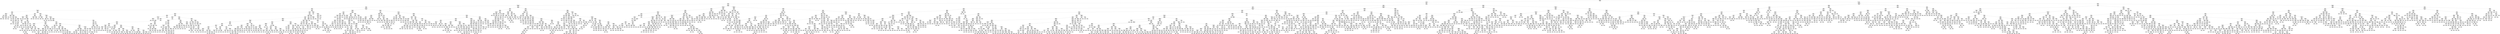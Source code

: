 digraph Tree {
node [shape=box, style="rounded", color="black", fontname=helvetica] ;
edge [fontname=helvetica] ;
0 [label="sqft <= 0.3\nmse = 148173.7\nsamples = 3689\nvalue = 1469.0"] ;
1 [label="ld_1.0 <= -0.1\nmse = 93212.9\nsamples = 2541\nvalue = 1317.0"] ;
0 -> 1 [labeldistance=2.5, labelangle=45, headlabel="True"] ;
2 [label="sqft <= -0.1\nmse = 52280.7\nsamples = 1349\nvalue = 1139.5"] ;
1 -> 2 ;
3 [label="number bedrooms <= -0.1\nmse = 25313.6\nsamples = 977\nvalue = 1056.1"] ;
2 -> 3 ;
4 [label="sqft <= -0.6\nmse = 20381.5\nsamples = 784\nvalue = 1023.2"] ;
3 -> 4 ;
5 [label="sqft <= -1.1\nmse = 14204.0\nsamples = 553\nvalue = 993.6"] ;
4 -> 5 ;
6 [label="medianIncome <= -1.6\nmse = 12585.2\nsamples = 173\nvalue = 943.8"] ;
5 -> 6 ;
7 [label="sqft <= -1.6\nmse = 9345.3\nsamples = 18\nvalue = 1028.2"] ;
6 -> 7 ;
8 [label="postdateint <= -0.5\nmse = 7014.8\nsamples = 8\nvalue = 1086.8"] ;
7 -> 8 ;
9 [label="mse = 0.0\nsamples = 1\nvalue = 1199.0"] ;
8 -> 9 ;
10 [label="postdateint <= 0.5\nmse = 3761.4\nsamples = 7\nvalue = 1049.4"] ;
8 -> 10 ;
11 [label="postdateint <= -0.2\nmse = 5350.1\nsamples = 4\nvalue = 1040.8"] ;
10 -> 11 ;
12 [label="mse = 6400.0\nsamples = 3\nvalue = 1039.0"] ;
11 -> 12 ;
13 [label="mse = 0.0\nsamples = 1\nvalue = 1050.0"] ;
11 -> 13 ;
14 [label="postdateint <= 0.9\nmse = 138.9\nsamples = 3\nvalue = 1066.7"] ;
10 -> 14 ;
15 [label="mse = 156.2\nsamples = 2\nvalue = 1062.5"] ;
14 -> 15 ;
16 [label="mse = 0.0\nsamples = 1\nvalue = 1075.0"] ;
14 -> 16 ;
17 [label="ty_1.0 <= -0.8\nmse = 6577.7\nsamples = 10\nvalue = 984.2"] ;
7 -> 17 ;
18 [label="postdateint <= -0.9\nmse = 625.0\nsamples = 2\nvalue = 1125.0"] ;
17 -> 18 ;
19 [label="mse = 0.0\nsamples = 1\nvalue = 1150.0"] ;
18 -> 19 ;
20 [label="mse = 0.0\nsamples = 1\nvalue = 1100.0"] ;
18 -> 20 ;
21 [label="postdateint <= -0.1\nmse = 4190.8\nsamples = 8\nvalue = 964.1"] ;
17 -> 21 ;
22 [label="postdateint <= -0.5\nmse = 92.3\nsamples = 3\nvalue = 911.0"] ;
21 -> 22 ;
23 [label="mse = 0.0\nsamples = 1\nvalue = 925.0"] ;
22 -> 23 ;
24 [label="pk_5.0 <= 1.5\nmse = 19.4\nsamples = 2\nvalue = 905.4"] ;
22 -> 24 ;
25 [label="mse = 0.0\nsamples = 1\nvalue = 909.0"] ;
24 -> 25 ;
26 [label="mse = 0.0\nsamples = 1\nvalue = 900.0"] ;
24 -> 26 ;
27 [label="sqft <= -1.3\nmse = 2656.1\nsamples = 5\nvalue = 1017.1"] ;
21 -> 27 ;
28 [label="mse = 0.0\nsamples = 1\nvalue = 900.0"] ;
27 -> 28 ;
29 [label="postdateint <= 1.0\nmse = 430.6\nsamples = 4\nvalue = 1036.7"] ;
27 -> 29 ;
30 [label="postdateint <= 0.3\nmse = 100.0\nsamples = 3\nvalue = 1045.0"] ;
29 -> 30 ;
31 [label="postdateint <= 0.2\nmse = 156.2\nsamples = 2\nvalue = 1037.5"] ;
30 -> 31 ;
32 [label="mse = 0.0\nsamples = 1\nvalue = 1050.0"] ;
31 -> 32 ;
33 [label="mse = 0.0\nsamples = 1\nvalue = 1025.0"] ;
31 -> 33 ;
34 [label="mse = 0.0\nsamples = 1\nvalue = 1050.0"] ;
30 -> 34 ;
35 [label="mse = 0.0\nsamples = 1\nvalue = 995.0"] ;
29 -> 35 ;
36 [label="sqft <= -1.5\nmse = 11968.9\nsamples = 155\nvalue = 932.9"] ;
6 -> 36 ;
37 [label="ty_2.0 <= 2.0\nmse = 6758.0\nsamples = 22\nvalue = 840.8"] ;
36 -> 37 ;
38 [label="pForties <= -0.6\nmse = 3627.6\nsamples = 17\nvalue = 875.1"] ;
37 -> 38 ;
39 [label="postdateint <= -0.5\nmse = 506.2\nsamples = 2\nvalue = 972.5"] ;
38 -> 39 ;
40 [label="mse = 0.0\nsamples = 1\nvalue = 950.0"] ;
39 -> 40 ;
41 [label="mse = 0.0\nsamples = 1\nvalue = 995.0"] ;
39 -> 41 ;
42 [label="medianIncome <= -1.2\nmse = 2896.0\nsamples = 15\nvalue = 865.4"] ;
38 -> 42 ;
43 [label="mse = 0.0\nsamples = 1\nvalue = 750.0"] ;
42 -> 43 ;
44 [label="postdateint <= 0.2\nmse = 2311.3\nsamples = 14\nvalue = 871.4"] ;
42 -> 44 ;
45 [label="postdateint <= 0.2\nmse = 1002.1\nsamples = 6\nvalue = 847.1"] ;
44 -> 45 ;
46 [label="sqft <= -1.6\nmse = 782.7\nsamples = 5\nvalue = 853.9"] ;
45 -> 46 ;
47 [label="mse = 0.0\nsamples = 1\nvalue = 915.0"] ;
46 -> 47 ;
48 [label="pk_4.0 <= 0.4\nmse = 186.2\nsamples = 4\nvalue = 843.7"] ;
46 -> 48 ;
49 [label="mse = 0.0\nsamples = 1\nvalue = 825.0"] ;
48 -> 49 ;
50 [label="pThirties <= 0.0\nmse = 18.0\nsamples = 3\nvalue = 853.0"] ;
48 -> 50 ;
51 [label="postdateint <= -1.2\nmse = 4.0\nsamples = 2\nvalue = 857.0"] ;
50 -> 51 ;
52 [label="mse = 0.0\nsamples = 1\nvalue = 859.0"] ;
51 -> 52 ;
53 [label="mse = 0.0\nsamples = 1\nvalue = 855.0"] ;
51 -> 53 ;
54 [label="mse = 0.0\nsamples = 1\nvalue = 849.0"] ;
50 -> 54 ;
55 [label="mse = 0.0\nsamples = 1\nvalue = 800.0"] ;
45 -> 55 ;
56 [label="sqft <= -1.6\nmse = 2521.9\nsamples = 8\nvalue = 889.1"] ;
44 -> 56 ;
57 [label="postdateint <= 1.4\nmse = 848.4\nsamples = 6\nvalue = 868.8"] ;
56 -> 57 ;
58 [label="pForties <= 0.3\nmse = 326.0\nsamples = 3\nvalue = 887.0"] ;
57 -> 58 ;
59 [label="pk_4.0 <= 0.4\nmse = 5.6\nsamples = 2\nvalue = 901.7"] ;
58 -> 59 ;
60 [label="mse = 0.0\nsamples = 1\nvalue = 900.0"] ;
59 -> 60 ;
61 [label="mse = 0.0\nsamples = 1\nvalue = 905.0"] ;
59 -> 61 ;
62 [label="mse = 0.0\nsamples = 1\nvalue = 865.0"] ;
58 -> 62 ;
63 [label="pFifties <= 0.4\nmse = 238.9\nsamples = 3\nvalue = 838.3"] ;
57 -> 63 ;
64 [label="ld_3.0 <= 0.3\nmse = 6.2\nsamples = 2\nvalue = 827.5"] ;
63 -> 64 ;
65 [label="mse = 0.0\nsamples = 1\nvalue = 825.0"] ;
64 -> 65 ;
66 [label="mse = 0.0\nsamples = 1\nvalue = 830.0"] ;
64 -> 66 ;
67 [label="mse = 0.0\nsamples = 1\nvalue = 860.0"] ;
63 -> 67 ;
68 [label="pSixtyPlus <= -0.4\nmse = 2938.9\nsamples = 2\nvalue = 943.3"] ;
56 -> 68 ;
69 [label="mse = 0.0\nsamples = 1\nvalue = 1020.0"] ;
68 -> 69 ;
70 [label="mse = 0.0\nsamples = 1\nvalue = 905.0"] ;
68 -> 70 ;
71 [label="pSixtyPlus <= 0.2\nmse = 1249.0\nsamples = 5\nvalue = 732.9"] ;
37 -> 71 ;
72 [label="postdateint <= 0.6\nmse = 216.0\nsamples = 3\nvalue = 712.0"] ;
71 -> 72 ;
73 [label="mse = 0.0\nsamples = 2\nvalue = 700.0"] ;
72 -> 73 ;
74 [label="mse = 0.0\nsamples = 1\nvalue = 730.0"] ;
72 -> 74 ;
75 [label="pTwenties <= 0.1\nmse = 25.0\nsamples = 2\nvalue = 785.0"] ;
71 -> 75 ;
76 [label="mse = 0.0\nsamples = 1\nvalue = 790.0"] ;
75 -> 76 ;
77 [label="mse = 0.0\nsamples = 1\nvalue = 780.0"] ;
75 -> 77 ;
78 [label="pYouths <= -1.9\nmse = 11264.6\nsamples = 133\nvalue = 947.1"] ;
36 -> 78 ;
79 [label="ty_1.0 <= -0.8\nmse = 12834.0\nsamples = 5\nvalue = 1152.2"] ;
78 -> 79 ;
80 [label="mse = 0.0\nsamples = 1\nvalue = 870.0"] ;
79 -> 80 ;
81 [label="postdateint <= -0.5\nmse = 3237.5\nsamples = 4\nvalue = 1187.5"] ;
79 -> 81 ;
82 [label="mse = 3470.4\nsamples = 3\nvalue = 1192.9"] ;
81 -> 82 ;
83 [label="mse = 0.0\nsamples = 1\nvalue = 1150.0"] ;
81 -> 83 ;
84 [label="medianIncome <= -1.4\nmse = 8976.8\nsamples = 128\nvalue = 936.8"] ;
78 -> 84 ;
85 [label="pk_5.0 <= 1.5\nmse = 7916.7\nsamples = 3\nvalue = 760.0"] ;
84 -> 85 ;
86 [label="ld_3.0 <= 0.3\nmse = 156.2\nsamples = 2\nvalue = 822.5"] ;
85 -> 86 ;
87 [label="mse = 0.0\nsamples = 1\nvalue = 835.0"] ;
86 -> 87 ;
88 [label="mse = 0.0\nsamples = 1\nvalue = 810.0"] ;
86 -> 88 ;
89 [label="mse = 0.0\nsamples = 1\nvalue = 635.0"] ;
85 -> 89 ;
90 [label="medianIncome <= -1.2\nmse = 8455.9\nsamples = 125\nvalue = 939.8"] ;
84 -> 90 ;
91 [label="pk_4.0 <= 0.4\nmse = 8888.9\nsamples = 2\nvalue = 1083.3"] ;
90 -> 91 ;
92 [label="mse = 0.0\nsamples = 1\nvalue = 1150.0"] ;
91 -> 92 ;
93 [label="mse = 0.0\nsamples = 1\nvalue = 950.0"] ;
91 -> 93 ;
94 [label="pSixtyPlus <= 0.8\nmse = 8087.2\nsamples = 123\nvalue = 937.4"] ;
90 -> 94 ;
95 [label="pThirties <= 0.3\nmse = 8522.8\nsamples = 110\nvalue = 942.9"] ;
94 -> 95 ;
96 [label="postdateint <= -0.5\nmse = 8078.8\nsamples = 66\nvalue = 959.2"] ;
95 -> 96 ;
97 [label="medianIncome <= -0.8\nmse = 4525.0\nsamples = 19\nvalue = 927.2"] ;
96 -> 97 ;
98 [label="pk_4.0 <= 0.4\nmse = 1830.9\nsamples = 5\nvalue = 861.9"] ;
97 -> 98 ;
99 [label="pk_2.0 <= 0.0\nmse = 964.3\nsamples = 4\nvalue = 850.0"] ;
98 -> 99 ;
100 [label="postdateint <= -0.5\nmse = 2500.0\nsamples = 2\nvalue = 875.0"] ;
99 -> 100 ;
101 [label="mse = 0.0\nsamples = 1\nvalue = 925.0"] ;
100 -> 101 ;
102 [label="mse = 0.0\nsamples = 1\nvalue = 825.0"] ;
100 -> 102 ;
103 [label="mse = 0.0\nsamples = 2\nvalue = 840.0"] ;
99 -> 103 ;
104 [label="mse = 0.0\nsamples = 1\nvalue = 945.0"] ;
98 -> 104 ;
105 [label="postdateint <= -1.3\nmse = 3211.9\nsamples = 14\nvalue = 953.4"] ;
97 -> 105 ;
106 [label="sqft <= -1.2\nmse = 2407.2\nsamples = 6\nvalue = 995.2"] ;
105 -> 106 ;
107 [label="sqft <= -1.3\nmse = 517.9\nsamples = 4\nvalue = 970.3"] ;
106 -> 107 ;
108 [label="pTwenties <= -0.8\nmse = 40.5\nsamples = 3\nvalue = 986.0"] ;
107 -> 108 ;
109 [label="mse = 0.0\nsamples = 1\nvalue = 975.0"] ;
108 -> 109 ;
110 [label="pYouths <= 0.7\nmse = 0.2\nsamples = 2\nvalue = 989.7"] ;
108 -> 110 ;
111 [label="mse = 0.0\nsamples = 1\nvalue = 990.0"] ;
110 -> 111 ;
112 [label="mse = 0.0\nsamples = 1\nvalue = 989.0"] ;
110 -> 112 ;
113 [label="mse = 0.0\nsamples = 1\nvalue = 939.0"] ;
107 -> 113 ;
114 [label="medianIncome <= 0.0\nmse = 625.0\nsamples = 2\nvalue = 1070.0"] ;
106 -> 114 ;
115 [label="mse = 0.0\nsamples = 1\nvalue = 1095.0"] ;
114 -> 115 ;
116 [label="mse = 0.0\nsamples = 1\nvalue = 1045.0"] ;
114 -> 116 ;
117 [label="sqft <= -1.4\nmse = 1797.7\nsamples = 8\nvalue = 925.4"] ;
105 -> 117 ;
118 [label="pk_2.0 <= 0.0\nmse = 204.0\nsamples = 3\nvalue = 974.0"] ;
117 -> 118 ;
119 [label="pThirties <= 0.2\nmse = 75.0\nsamples = 2\nvalue = 980.0"] ;
118 -> 119 ;
120 [label="mse = 0.0\nsamples = 1\nvalue = 975.0"] ;
119 -> 120 ;
121 [label="mse = 0.0\nsamples = 1\nvalue = 995.0"] ;
119 -> 121 ;
122 [label="mse = 0.0\nsamples = 1\nvalue = 950.0"] ;
118 -> 122 ;
123 [label="postdateint <= -0.6\nmse = 45.9\nsamples = 5\nvalue = 890.7"] ;
117 -> 123 ;
124 [label="mse = 0.0\nsamples = 4\nvalue = 895.0"] ;
123 -> 124 ;
125 [label="mse = 0.0\nsamples = 1\nvalue = 880.0"] ;
123 -> 125 ;
126 [label="postdateint <= -0.5\nmse = 8958.5\nsamples = 47\nvalue = 972.5"] ;
96 -> 126 ;
127 [label="mse = 0.0\nsamples = 1\nvalue = 1350.0"] ;
126 -> 127 ;
128 [label="pk_2.0 <= 0.0\nmse = 6902.8\nsamples = 46\nvalue = 966.8"] ;
126 -> 128 ;
129 [label="pk_3.0 <= 1.3\nmse = 3896.7\nsamples = 42\nvalue = 959.6"] ;
128 -> 129 ;
130 [label="postdateint <= 1.1\nmse = 3356.9\nsamples = 41\nvalue = 956.5"] ;
129 -> 130 ;
131 [label="pThirties <= 0.2\nmse = 3581.8\nsamples = 30\nvalue = 943.9"] ;
130 -> 131 ;
132 [label="medianIncome <= 1.6\nmse = 706.6\nsamples = 7\nvalue = 992.9"] ;
131 -> 132 ;
133 [label="mse = 300.0\nsamples = 5\nvalue = 983.0"] ;
132 -> 133 ;
134 [label="mse = 756.2\nsamples = 2\nvalue = 1022.5"] ;
132 -> 134 ;
135 [label="sqft <= -1.5\nmse = 3560.6\nsamples = 23\nvalue = 932.4"] ;
131 -> 135 ;
136 [label="mse = 0.0\nsamples = 1\nvalue = 825.0"] ;
135 -> 136 ;
137 [label="mse = 3308.7\nsamples = 22\nvalue = 935.6"] ;
135 -> 137 ;
138 [label="medianIncome <= 0.8\nmse = 1725.1\nsamples = 11\nvalue = 984.5"] ;
130 -> 138 ;
139 [label="postdateint <= 1.3\nmse = 989.8\nsamples = 10\nvalue = 994.4"] ;
138 -> 139 ;
140 [label="mse = 0.0\nsamples = 1\nvalue = 1063.0"] ;
139 -> 140 ;
141 [label="mse = 739.2\nsamples = 9\nvalue = 990.1"] ;
139 -> 141 ;
142 [label="mse = 0.0\nsamples = 1\nvalue = 900.0"] ;
138 -> 142 ;
143 [label="mse = 0.0\nsamples = 1\nvalue = 1150.0"] ;
129 -> 143 ;
144 [label="postdateint <= -0.5\nmse = 40337.0\nsamples = 4\nvalue = 1078.0"] ;
128 -> 144 ;
145 [label="mse = 0.0\nsamples = 1\nvalue = 1395.0"] ;
144 -> 145 ;
146 [label="pSixtyPlus <= -0.2\nmse = 9120.9\nsamples = 3\nvalue = 972.3"] ;
144 -> 146 ;
147 [label="mse = 0.0\nsamples = 1\nvalue = 845.0"] ;
146 -> 147 ;
148 [label="medianIncome <= 0.0\nmse = 1521.0\nsamples = 2\nvalue = 1036.0"] ;
146 -> 148 ;
149 [label="mse = 0.0\nsamples = 1\nvalue = 997.0"] ;
148 -> 149 ;
150 [label="mse = 0.0\nsamples = 1\nvalue = 1075.0"] ;
148 -> 150 ;
151 [label="ty_1.0 <= -0.8\nmse = 8194.0\nsamples = 44\nvalue = 918.4"] ;
95 -> 151 ;
152 [label="postdateint <= 1.3\nmse = 5462.1\nsamples = 4\nvalue = 848.1"] ;
151 -> 152 ;
153 [label="sqft <= -1.3\nmse = 592.2\nsamples = 3\nvalue = 776.2"] ;
152 -> 153 ;
154 [label="mse = 0.0\nsamples = 1\nvalue = 800.0"] ;
153 -> 154 ;
155 [label="pSixtyPlus <= -1.1\nmse = 56.2\nsamples = 2\nvalue = 752.5"] ;
153 -> 155 ;
156 [label="mse = 0.0\nsamples = 1\nvalue = 745.0"] ;
155 -> 156 ;
157 [label="mse = 0.0\nsamples = 1\nvalue = 760.0"] ;
155 -> 157 ;
158 [label="mse = 0.0\nsamples = 1\nvalue = 920.0"] ;
152 -> 158 ;
159 [label="postdateint <= -0.4\nmse = 7767.9\nsamples = 40\nvalue = 928.7"] ;
151 -> 159 ;
160 [label="pThirties <= 0.6\nmse = 5516.7\nsamples = 19\nvalue = 956.5"] ;
159 -> 160 ;
161 [label="postdateint <= -0.9\nmse = 9189.6\nsamples = 6\nvalue = 1042.5"] ;
160 -> 161 ;
162 [label="mse = 0.0\nsamples = 1\nvalue = 870.0"] ;
161 -> 162 ;
163 [label="pForties <= 0.1\nmse = 3886.0\nsamples = 5\nvalue = 1077.0"] ;
161 -> 163 ;
164 [label="mse = 0.0\nsamples = 2\nvalue = 1150.0"] ;
163 -> 164 ;
165 [label="sqft <= -1.3\nmse = 555.6\nsamples = 3\nvalue = 1028.3"] ;
163 -> 165 ;
166 [label="mse = 0.0\nsamples = 1\nvalue = 995.0"] ;
165 -> 166 ;
167 [label="mse = 0.0\nsamples = 2\nvalue = 1045.0"] ;
165 -> 167 ;
168 [label="pk_4.0 <= 0.4\nmse = 1282.3\nsamples = 13\nvalue = 929.3"] ;
160 -> 168 ;
169 [label="postdateint <= -0.5\nmse = 702.5\nsamples = 6\nvalue = 910.6"] ;
168 -> 169 ;
170 [label="postdateint <= -0.5\nmse = 5.6\nsamples = 4\nvalue = 896.7"] ;
169 -> 170 ;
171 [label="mse = 0.0\nsamples = 3\nvalue = 895.0"] ;
170 -> 171 ;
172 [label="mse = 0.0\nsamples = 1\nvalue = 900.0"] ;
170 -> 172 ;
173 [label="ld_4.0 <= 1.5\nmse = 938.9\nsamples = 2\nvalue = 938.3"] ;
169 -> 173 ;
174 [label="mse = 0.0\nsamples = 1\nvalue = 960.0"] ;
173 -> 174 ;
175 [label="mse = 0.0\nsamples = 1\nvalue = 895.0"] ;
173 -> 175 ;
176 [label="sqft <= -1.4\nmse = 1202.4\nsamples = 7\nvalue = 946.2"] ;
168 -> 176 ;
177 [label="mse = 0.0\nsamples = 1\nvalue = 895.0"] ;
176 -> 177 ;
178 [label="sqft <= -1.3\nmse = 683.8\nsamples = 6\nvalue = 959.0"] ;
176 -> 178 ;
179 [label="ld_3.0 <= 0.3\nmse = 577.9\nsamples = 4\nvalue = 950.3"] ;
178 -> 179 ;
180 [label="mse = 0.0\nsamples = 1\nvalue = 995.0"] ;
179 -> 180 ;
181 [label="mse = 214.6\nsamples = 3\nvalue = 941.4"] ;
179 -> 181 ;
182 [label="postdateint <= -0.4\nmse = 100.0\nsamples = 2\nvalue = 985.0"] ;
178 -> 182 ;
183 [label="mse = 0.0\nsamples = 1\nvalue = 975.0"] ;
182 -> 183 ;
184 [label="mse = 0.0\nsamples = 1\nvalue = 995.0"] ;
182 -> 184 ;
185 [label="pSixtyPlus <= -0.5\nmse = 8461.0\nsamples = 21\nvalue = 905.5"] ;
159 -> 185 ;
186 [label="postdateint <= 0.2\nmse = 5911.4\nsamples = 18\nvalue = 930.2"] ;
185 -> 186 ;
187 [label="ld_4.0 <= 1.5\nmse = 8861.1\nsamples = 7\nvalue = 876.7"] ;
186 -> 187 ;
188 [label="pk_5.0 <= 1.5\nmse = 7960.2\nsamples = 6\nvalue = 904.3"] ;
187 -> 188 ;
189 [label="sqft <= -1.2\nmse = 3276.0\nsamples = 4\nvalue = 942.0"] ;
188 -> 189 ;
190 [label="mse = 450.0\nsamples = 3\nvalue = 915.0"] ;
189 -> 190 ;
191 [label="mse = 0.0\nsamples = 1\nvalue = 1050.0"] ;
189 -> 191 ;
192 [label="pYouths <= 0.6\nmse = 7225.0\nsamples = 2\nvalue = 810.0"] ;
188 -> 192 ;
193 [label="mse = 0.0\nsamples = 1\nvalue = 725.0"] ;
192 -> 193 ;
194 [label="mse = 0.0\nsamples = 1\nvalue = 895.0"] ;
192 -> 194 ;
195 [label="mse = 0.0\nsamples = 1\nvalue = 780.0"] ;
187 -> 195 ;
196 [label="postdateint <= 1.4\nmse = 1737.2\nsamples = 11\nvalue = 960.2"] ;
186 -> 196 ;
197 [label="postdateint <= 1.1\nmse = 531.8\nsamples = 5\nvalue = 1003.2"] ;
196 -> 197 ;
198 [label="sqft <= -1.4\nmse = 395.2\nsamples = 4\nvalue = 1014.8"] ;
197 -> 198 ;
199 [label="mse = 0.0\nsamples = 1\nvalue = 995.0"] ;
198 -> 199 ;
200 [label="mse = 353.6\nsamples = 3\nvalue = 1021.3"] ;
198 -> 200 ;
201 [label="mse = 0.0\nsamples = 1\nvalue = 980.0"] ;
197 -> 201 ;
202 [label="ld_4.0 <= 1.5\nmse = 692.2\nsamples = 6\nvalue = 934.5"] ;
196 -> 202 ;
203 [label="postdateint <= 2.0\nmse = 352.7\nsamples = 5\nvalue = 924.4"] ;
202 -> 203 ;
204 [label="mse = 67.2\nsamples = 3\nvalue = 938.8"] ;
203 -> 204 ;
205 [label="mse = 225.0\nsamples = 2\nvalue = 910.0"] ;
203 -> 205 ;
206 [label="mse = 0.0\nsamples = 1\nvalue = 975.0"] ;
202 -> 206 ;
207 [label="medianIncome <= -0.0\nmse = 2916.0\nsamples = 3\nvalue = 782.0"] ;
185 -> 207 ;
208 [label="postdateint <= 1.3\nmse = 450.0\nsamples = 2\nvalue = 740.0"] ;
207 -> 208 ;
209 [label="mse = 0.0\nsamples = 1\nvalue = 725.0"] ;
208 -> 209 ;
210 [label="mse = 0.0\nsamples = 1\nvalue = 770.0"] ;
208 -> 210 ;
211 [label="mse = 0.0\nsamples = 1\nvalue = 845.0"] ;
207 -> 211 ;
212 [label="pForties <= 1.4\nmse = 441.4\nsamples = 13\nvalue = 882.2"] ;
94 -> 212 ;
213 [label="sqft <= -1.1\nmse = 273.0\nsamples = 12\nvalue = 878.7"] ;
212 -> 213 ;
214 [label="pSixtyPlus <= 1.5\nmse = 224.8\nsamples = 11\nvalue = 880.9"] ;
213 -> 214 ;
215 [label="postdateint <= 0.3\nmse = 206.9\nsamples = 9\nvalue = 883.6"] ;
214 -> 215 ;
216 [label="pYouths <= 0.6\nmse = 177.3\nsamples = 7\nvalue = 878.7"] ;
215 -> 216 ;
217 [label="postdateint <= -0.2\nmse = 83.9\nsamples = 6\nvalue = 882.2"] ;
216 -> 217 ;
218 [label="sqft <= -1.3\nmse = 34.7\nsamples = 3\nvalue = 893.0"] ;
217 -> 218 ;
219 [label="mse = 0.0\nsamples = 1\nvalue = 899.0"] ;
218 -> 219 ;
220 [label="pThirties <= -0.5\nmse = 25.0\nsamples = 2\nvalue = 890.0"] ;
218 -> 220 ;
221 [label="mse = 0.0\nsamples = 1\nvalue = 895.0"] ;
220 -> 221 ;
222 [label="mse = 0.0\nsamples = 1\nvalue = 885.0"] ;
220 -> 222 ;
223 [label="sqft <= -1.4\nmse = 2.6\nsamples = 3\nvalue = 875.8"] ;
217 -> 223 ;
224 [label="mse = 0.0\nsamples = 1\nvalue = 879.0"] ;
223 -> 224 ;
225 [label="mse = 0.0\nsamples = 2\nvalue = 875.0"] ;
223 -> 225 ;
226 [label="mse = 0.0\nsamples = 1\nvalue = 850.0"] ;
216 -> 226 ;
227 [label="pThirties <= -0.6\nmse = 5.6\nsamples = 2\nvalue = 898.3"] ;
215 -> 227 ;
228 [label="mse = 0.0\nsamples = 1\nvalue = 895.0"] ;
227 -> 228 ;
229 [label="mse = 0.0\nsamples = 1\nvalue = 900.0"] ;
227 -> 229 ;
230 [label="pFifties <= 0.3\nmse = 20.2\nsamples = 2\nvalue = 864.5"] ;
214 -> 230 ;
231 [label="mse = 0.0\nsamples = 1\nvalue = 869.0"] ;
230 -> 231 ;
232 [label="mse = 0.0\nsamples = 1\nvalue = 860.0"] ;
230 -> 232 ;
233 [label="mse = 0.0\nsamples = 1\nvalue = 849.0"] ;
213 -> 233 ;
234 [label="mse = 0.0\nsamples = 1\nvalue = 935.0"] ;
212 -> 234 ;
235 [label="pForties <= 2.6\nmse = 13507.3\nsamples = 380\nvalue = 1012.7"] ;
5 -> 235 ;
236 [label="pYouths <= 0.5\nmse = 12768.1\nsamples = 375\nvalue = 1009.4"] ;
235 -> 236 ;
237 [label="pTwenties <= -1.0\nmse = 12203.6\nsamples = 220\nvalue = 1032.4"] ;
236 -> 237 ;
238 [label="pk_3.0 <= 1.3\nmse = 4960.9\nsamples = 5\nvalue = 1258.0"] ;
237 -> 238 ;
239 [label="medianIncome <= 0.2\nmse = 234.1\nsamples = 4\nvalue = 1286.2"] ;
238 -> 239 ;
240 [label="postdateint <= -0.5\nmse = 15.2\nsamples = 2\nvalue = 1296.8"] ;
239 -> 240 ;
241 [label="mse = 0.0\nsamples = 1\nvalue = 1299.0"] ;
240 -> 241 ;
242 [label="mse = 0.0\nsamples = 1\nvalue = 1290.0"] ;
240 -> 242 ;
243 [label="mse = 0.0\nsamples = 2\nvalue = 1265.0"] ;
239 -> 243 ;
244 [label="mse = 0.0\nsamples = 1\nvalue = 1089.0"] ;
238 -> 244 ;
245 [label="sqft <= -0.8\nmse = 11354.8\nsamples = 215\nvalue = 1028.1"] ;
237 -> 245 ;
246 [label="pForties <= 0.7\nmse = 9722.5\nsamples = 158\nvalue = 1014.3"] ;
245 -> 246 ;
247 [label="pk_7.0 <= 7.4\nmse = 8942.0\nsamples = 157\nvalue = 1011.8"] ;
246 -> 247 ;
248 [label="sqft <= -0.8\nmse = 8248.3\nsamples = 156\nvalue = 1010.1"] ;
247 -> 248 ;
249 [label="pTwenties <= -0.8\nmse = 7855.4\nsamples = 143\nvalue = 1018.1"] ;
248 -> 249 ;
250 [label="sqft <= -0.9\nmse = 4515.2\nsamples = 10\nvalue = 930.2"] ;
249 -> 250 ;
251 [label="postdateint <= 1.7\nmse = 2873.1\nsamples = 8\nvalue = 950.8"] ;
250 -> 251 ;
252 [label="postdateint <= -0.1\nmse = 689.0\nsamples = 5\nvalue = 972.0"] ;
251 -> 252 ;
253 [label="ld_3.0 <= 0.3\nmse = 648.0\nsamples = 3\nvalue = 953.0"] ;
252 -> 253 ;
254 [label="mse = 0.0\nsamples = 1\nvalue = 989.0"] ;
253 -> 254 ;
255 [label="mse = 0.0\nsamples = 2\nvalue = 935.0"] ;
253 -> 255 ;
256 [label="pk_4.0 <= 0.4\nmse = 8.0\nsamples = 2\nvalue = 991.0"] ;
252 -> 256 ;
257 [label="mse = 0.0\nsamples = 1\nvalue = 995.0"] ;
256 -> 257 ;
258 [label="mse = 0.0\nsamples = 1\nvalue = 989.0"] ;
256 -> 258 ;
259 [label="postdateint <= 2.0\nmse = 4538.9\nsamples = 3\nvalue = 908.3"] ;
251 -> 259 ;
260 [label="pFifties <= 0.7\nmse = 506.2\nsamples = 2\nvalue = 862.5"] ;
259 -> 260 ;
261 [label="mse = 0.0\nsamples = 1\nvalue = 885.0"] ;
260 -> 261 ;
262 [label="mse = 0.0\nsamples = 1\nvalue = 840.0"] ;
260 -> 262 ;
263 [label="mse = 0.0\nsamples = 1\nvalue = 1000.0"] ;
259 -> 263 ;
264 [label="pFifties <= 0.7\nmse = 1406.2\nsamples = 2\nvalue = 837.5"] ;
250 -> 264 ;
265 [label="mse = 0.0\nsamples = 1\nvalue = 800.0"] ;
264 -> 265 ;
266 [label="mse = 0.0\nsamples = 1\nvalue = 875.0"] ;
264 -> 266 ;
267 [label="sqft <= -1.1\nmse = 7628.8\nsamples = 133\nvalue = 1022.3"] ;
249 -> 267 ;
268 [label="pForties <= -0.6\nmse = 12200.0\nsamples = 6\nvalue = 1133.3"] ;
267 -> 268 ;
269 [label="mse = 0.0\nsamples = 1\nvalue = 925.0"] ;
268 -> 269 ;
270 [label="postdateint <= -0.5\nmse = 7621.5\nsamples = 5\nvalue = 1159.4"] ;
268 -> 270 ;
271 [label="mse = 0.0\nsamples = 1\nvalue = 930.0"] ;
270 -> 271 ;
272 [label="pFifties <= -0.0\nmse = 120.4\nsamples = 4\nvalue = 1192.1"] ;
270 -> 272 ;
273 [label="postdateint <= 0.7\nmse = 4.0\nsamples = 3\nvalue = 1199.0"] ;
272 -> 273 ;
274 [label="mse = 0.0\nsamples = 2\nvalue = 1200.0"] ;
273 -> 274 ;
275 [label="mse = 0.0\nsamples = 1\nvalue = 1195.0"] ;
273 -> 275 ;
276 [label="mse = 0.0\nsamples = 1\nvalue = 1175.0"] ;
272 -> 276 ;
277 [label="sqft <= -1.1\nmse = 6923.4\nsamples = 127\nvalue = 1017.8"] ;
267 -> 277 ;
278 [label="postdateint <= -1.3\nmse = 6370.6\nsamples = 39\nvalue = 983.9"] ;
277 -> 278 ;
279 [label="pThirties <= 0.0\nmse = 1531.2\nsamples = 7\nvalue = 1072.5"] ;
278 -> 279 ;
280 [label="postdateint <= -1.3\nmse = 2484.0\nsamples = 4\nvalue = 1039.0"] ;
279 -> 280 ;
281 [label="mse = 2222.2\nsamples = 2\nvalue = 1066.7"] ;
280 -> 281 ;
282 [label="pSixtyPlus <= 0.1\nmse = 6.2\nsamples = 2\nvalue = 997.5"] ;
280 -> 282 ;
283 [label="mse = 0.0\nsamples = 1\nvalue = 1000.0"] ;
282 -> 283 ;
284 [label="mse = 0.0\nsamples = 1\nvalue = 995.0"] ;
282 -> 284 ;
285 [label="pYouths <= -0.0\nmse = 32.1\nsamples = 3\nvalue = 1091.1"] ;
279 -> 285 ;
286 [label="pYouths <= -0.2\nmse = 4.0\nsamples = 2\nvalue = 1096.0"] ;
285 -> 286 ;
287 [label="mse = 0.0\nsamples = 1\nvalue = 1095.0"] ;
286 -> 287 ;
288 [label="mse = 0.0\nsamples = 1\nvalue = 1100.0"] ;
286 -> 288 ;
289 [label="mse = 0.0\nsamples = 1\nvalue = 1085.0"] ;
285 -> 289 ;
290 [label="pTwenties <= 0.2\nmse = 5063.1\nsamples = 32\nvalue = 960.9"] ;
278 -> 290 ;
291 [label="ld_4.0 <= 1.5\nmse = 5020.4\nsamples = 5\nvalue = 1028.2"] ;
290 -> 291 ;
292 [label="postdateint <= -0.8\nmse = 3113.9\nsamples = 4\nvalue = 998.3"] ;
291 -> 292 ;
293 [label="mse = 0.0\nsamples = 1\nvalue = 895.0"] ;
292 -> 293 ;
294 [label="mse = 1174.0\nsamples = 3\nvalue = 1019.0"] ;
292 -> 294 ;
295 [label="mse = 0.0\nsamples = 1\nvalue = 1118.0"] ;
291 -> 295 ;
296 [label="postdateint <= 1.7\nmse = 4145.6\nsamples = 27\nvalue = 949.2"] ;
290 -> 296 ;
297 [label="postdateint <= 1.6\nmse = 4056.9\nsamples = 24\nvalue = 955.5"] ;
296 -> 297 ;
298 [label="mse = 3763.0\nsamples = 22\nvalue = 948.6"] ;
297 -> 298 ;
299 [label="mse = 2067.2\nsamples = 2\nvalue = 1021.2"] ;
297 -> 299 ;
300 [label="medianIncome <= 0.5\nmse = 379.7\nsamples = 3\nvalue = 883.8"] ;
296 -> 300 ;
301 [label="mse = 0.0\nsamples = 2\nvalue = 895.0"] ;
300 -> 301 ;
302 [label="mse = 0.0\nsamples = 1\nvalue = 850.0"] ;
300 -> 302 ;
303 [label="pForties <= -0.6\nmse = 6436.5\nsamples = 88\nvalue = 1032.8"] ;
277 -> 303 ;
304 [label="pThirties <= -1.6\nmse = 677.6\nsamples = 4\nvalue = 1187.9"] ;
303 -> 304 ;
305 [label="mse = 0.0\nsamples = 1\nvalue = 1125.0"] ;
304 -> 305 ;
306 [label="pThirties <= -0.3\nmse = 22.2\nsamples = 3\nvalue = 1198.3"] ;
304 -> 306 ;
307 [label="mse = 0.0\nsamples = 1\nvalue = 1205.0"] ;
306 -> 307 ;
308 [label="mse = 0.0\nsamples = 2\nvalue = 1195.0"] ;
306 -> 308 ;
309 [label="sqft <= -0.9\nmse = 5510.8\nsamples = 84\nvalue = 1025.4"] ;
303 -> 309 ;
310 [label="sqft <= -1.0\nmse = 5896.5\nsamples = 26\nvalue = 1063.3"] ;
309 -> 310 ;
311 [label="pFifties <= -0.0\nmse = 4715.9\nsamples = 22\nvalue = 1044.0"] ;
310 -> 311 ;
312 [label="mse = 4684.7\nsamples = 15\nvalue = 1073.8"] ;
311 -> 312 ;
313 [label="mse = 1683.7\nsamples = 7\nvalue = 1001.4"] ;
311 -> 313 ;
314 [label="sqft <= -0.9\nmse = 1036.9\nsamples = 4\nvalue = 1157.0"] ;
310 -> 314 ;
315 [label="mse = 555.6\nsamples = 3\nvalue = 1166.7"] ;
314 -> 315 ;
316 [label="mse = 0.0\nsamples = 1\nvalue = 1099.0"] ;
314 -> 316 ;
317 [label="pk_5.0 <= 1.5\nmse = 4591.6\nsamples = 58\nvalue = 1010.7"] ;
309 -> 317 ;
318 [label="sqft <= -0.8\nmse = 3952.4\nsamples = 46\nvalue = 1019.0"] ;
317 -> 318 ;
319 [label="mse = 3827.0\nsamples = 44\nvalue = 1015.1"] ;
318 -> 319 ;
320 [label="mse = 18.8\nsamples = 2\nvalue = 1097.5"] ;
318 -> 320 ;
321 [label="medianIncome <= -0.9\nmse = 5792.0\nsamples = 12\nvalue = 977.4"] ;
317 -> 321 ;
322 [label="mse = 400.0\nsamples = 4\nvalue = 860.0"] ;
321 -> 322 ;
323 [label="mse = 1825.7\nsamples = 8\nvalue = 1014.1"] ;
321 -> 323 ;
324 [label="pYouths <= -0.2\nmse = 4647.7\nsamples = 13\nvalue = 926.1"] ;
248 -> 324 ;
325 [label="pThirties <= 0.2\nmse = 100.0\nsamples = 3\nvalue = 1020.0"] ;
324 -> 325 ;
326 [label="mse = 0.0\nsamples = 1\nvalue = 1000.0"] ;
325 -> 326 ;
327 [label="mse = 0.0\nsamples = 2\nvalue = 1025.0"] ;
325 -> 327 ;
328 [label="postdateint <= 1.7\nmse = 2780.6\nsamples = 10\nvalue = 900.0"] ;
324 -> 328 ;
329 [label="postdateint <= 0.2\nmse = 1542.7\nsamples = 9\nvalue = 891.2"] ;
328 -> 329 ;
330 [label="postdateint <= -0.2\nmse = 23.4\nsamples = 3\nvalue = 863.8"] ;
329 -> 330 ;
331 [label="mse = 0.0\nsamples = 2\nvalue = 860.0"] ;
330 -> 331 ;
332 [label="mse = 0.0\nsamples = 1\nvalue = 870.0"] ;
330 -> 332 ;
333 [label="sqft <= -0.8\nmse = 1630.2\nsamples = 6\nvalue = 915.6"] ;
329 -> 333 ;
334 [label="pYouths <= 0.2\nmse = 605.6\nsamples = 3\nvalue = 966.7"] ;
333 -> 334 ;
335 [label="postdateint <= 0.2\nmse = 156.2\nsamples = 2\nvalue = 982.5"] ;
334 -> 335 ;
336 [label="mse = 0.0\nsamples = 1\nvalue = 970.0"] ;
335 -> 336 ;
337 [label="mse = 0.0\nsamples = 1\nvalue = 995.0"] ;
335 -> 337 ;
338 [label="mse = 0.0\nsamples = 1\nvalue = 935.0"] ;
334 -> 338 ;
339 [label="postdateint <= 0.6\nmse = 183.3\nsamples = 3\nvalue = 890.0"] ;
333 -> 339 ;
340 [label="postdateint <= 0.2\nmse = 4.0\nsamples = 2\nvalue = 896.0"] ;
339 -> 340 ;
341 [label="mse = 0.0\nsamples = 1\nvalue = 900.0"] ;
340 -> 341 ;
342 [label="mse = 0.0\nsamples = 1\nvalue = 895.0"] ;
340 -> 342 ;
343 [label="mse = 0.0\nsamples = 1\nvalue = 860.0"] ;
339 -> 343 ;
344 [label="mse = 0.0\nsamples = 1\nvalue = 1050.0"] ;
328 -> 344 ;
345 [label="mse = 0.0\nsamples = 1\nvalue = 1450.0"] ;
247 -> 345 ;
346 [label="mse = 0.0\nsamples = 1\nvalue = 1350.0"] ;
246 -> 346 ;
347 [label="pk_2.0 <= 0.0\nmse = 13851.2\nsamples = 57\nvalue = 1065.1"] ;
245 -> 347 ;
348 [label="pThirties <= 0.3\nmse = 11789.6\nsamples = 44\nvalue = 1037.8"] ;
347 -> 348 ;
349 [label="postdateint <= -1.3\nmse = 6040.3\nsamples = 28\nvalue = 1011.7"] ;
348 -> 349 ;
350 [label="mse = 0.0\nsamples = 1\nvalue = 1170.0"] ;
349 -> 350 ;
351 [label="sqft <= -0.8\nmse = 5271.5\nsamples = 27\nvalue = 1005.6"] ;
349 -> 351 ;
352 [label="mse = 0.0\nsamples = 1\nvalue = 1165.0"] ;
351 -> 352 ;
353 [label="pFifties <= -0.3\nmse = 4425.3\nsamples = 26\nvalue = 999.2"] ;
351 -> 353 ;
354 [label="medianIncome <= -0.8\nmse = 6050.0\nsamples = 2\nvalue = 895.0"] ;
353 -> 354 ;
355 [label="mse = 0.0\nsamples = 1\nvalue = 950.0"] ;
354 -> 355 ;
356 [label="mse = 0.0\nsamples = 1\nvalue = 785.0"] ;
354 -> 356 ;
357 [label="sqft <= -0.6\nmse = 3584.1\nsamples = 24\nvalue = 1005.9"] ;
353 -> 357 ;
358 [label="pSixtyPlus <= -0.3\nmse = 3014.3\nsamples = 19\nvalue = 1018.6"] ;
357 -> 358 ;
359 [label="pk_5.0 <= 1.5\nmse = 1016.7\nsamples = 4\nvalue = 1085.0"] ;
358 -> 359 ;
360 [label="postdateint <= 0.2\nmse = 5.6\nsamples = 2\nvalue = 1096.7"] ;
359 -> 360 ;
361 [label="mse = 0.0\nsamples = 1\nvalue = 1095.0"] ;
360 -> 361 ;
362 [label="mse = 0.0\nsamples = 1\nvalue = 1100.0"] ;
360 -> 362 ;
363 [label="postdateint <= -0.1\nmse = 2222.2\nsamples = 2\nvalue = 1061.7"] ;
359 -> 363 ;
364 [label="mse = 0.0\nsamples = 1\nvalue = 995.0"] ;
363 -> 364 ;
365 [label="mse = 0.0\nsamples = 1\nvalue = 1095.0"] ;
363 -> 365 ;
366 [label="postdateint <= 0.6\nmse = 1894.9\nsamples = 15\nvalue = 998.7"] ;
358 -> 366 ;
367 [label="postdateint <= -0.9\nmse = 1400.6\nsamples = 9\nvalue = 1021.4"] ;
366 -> 367 ;
368 [label="mse = 0.0\nsamples = 1\nvalue = 910.0"] ;
367 -> 368 ;
369 [label="pForties <= -0.1\nmse = 663.9\nsamples = 8\nvalue = 1028.4"] ;
367 -> 369 ;
370 [label="mse = 254.8\nsamples = 4\nvalue = 1047.2"] ;
369 -> 370 ;
371 [label="mse = 145.8\nsamples = 4\nvalue = 1004.1"] ;
369 -> 371 ;
372 [label="postdateint <= 1.4\nmse = 984.6\nsamples = 6\nvalue = 969.0"] ;
366 -> 372 ;
373 [label="pk_5.0 <= 1.5\nmse = 929.0\nsamples = 5\nvalue = 960.0"] ;
372 -> 373 ;
374 [label="mse = 778.4\nsamples = 4\nvalue = 951.2"] ;
373 -> 374 ;
375 [label="mse = 0.0\nsamples = 1\nvalue = 995.0"] ;
373 -> 375 ;
376 [label="mse = 0.0\nsamples = 1\nvalue = 999.0"] ;
372 -> 376 ;
377 [label="postdateint <= -0.9\nmse = 1710.9\nsamples = 5\nvalue = 943.8"] ;
357 -> 377 ;
378 [label="mse = 0.0\nsamples = 1\nvalue = 995.0"] ;
377 -> 378 ;
379 [label="postdateint <= -0.2\nmse = 216.0\nsamples = 4\nvalue = 913.0"] ;
377 -> 379 ;
380 [label="mse = 0.0\nsamples = 2\nvalue = 925.0"] ;
379 -> 380 ;
381 [label="mse = 0.0\nsamples = 2\nvalue = 895.0"] ;
379 -> 381 ;
382 [label="sqft <= -0.7\nmse = 19384.8\nsamples = 16\nvalue = 1091.9"] ;
348 -> 382 ;
383 [label="postdateint <= 1.3\nmse = 12536.1\nsamples = 10\nvalue = 1145.0"] ;
382 -> 383 ;
384 [label="ty_2.0 <= 2.0\nmse = 4463.6\nsamples = 7\nvalue = 1215.0"] ;
383 -> 384 ;
385 [label="pForties <= -0.0\nmse = 816.7\nsamples = 4\nvalue = 1270.0"] ;
384 -> 385 ;
386 [label="postdateint <= -0.1\nmse = 555.6\nsamples = 2\nvalue = 1248.3"] ;
385 -> 386 ;
387 [label="mse = 0.0\nsamples = 1\nvalue = 1265.0"] ;
386 -> 387 ;
388 [label="mse = 0.0\nsamples = 1\nvalue = 1215.0"] ;
386 -> 388 ;
389 [label="pk_5.0 <= 1.5\nmse = 138.9\nsamples = 2\nvalue = 1291.7"] ;
385 -> 389 ;
390 [label="mse = 0.0\nsamples = 1\nvalue = 1275.0"] ;
389 -> 390 ;
391 [label="mse = 0.0\nsamples = 1\nvalue = 1300.0"] ;
389 -> 391 ;
392 [label="pForties <= -0.3\nmse = 854.0\nsamples = 3\nvalue = 1149.0"] ;
384 -> 392 ;
393 [label="postdateint <= 0.2\nmse = 156.2\nsamples = 2\nvalue = 1162.5"] ;
392 -> 393 ;
394 [label="mse = 0.0\nsamples = 1\nvalue = 1150.0"] ;
393 -> 394 ;
395 [label="mse = 0.0\nsamples = 1\nvalue = 1175.0"] ;
393 -> 395 ;
396 [label="mse = 0.0\nsamples = 1\nvalue = 1095.0"] ;
392 -> 396 ;
397 [label="postdateint <= 1.7\nmse = 5421.4\nsamples = 3\nvalue = 1035.0"] ;
383 -> 397 ;
398 [label="mse = 0.0\nsamples = 1\nvalue = 950.0"] ;
397 -> 398 ;
399 [label="pThirties <= 0.6\nmse = 4.7\nsamples = 2\nvalue = 1098.8"] ;
397 -> 399 ;
400 [label="mse = 0.0\nsamples = 1\nvalue = 1100.0"] ;
399 -> 400 ;
401 [label="mse = 0.0\nsamples = 1\nvalue = 1095.0"] ;
399 -> 401 ;
402 [label="sqft <= -0.6\nmse = 14193.8\nsamples = 6\nvalue = 972.5"] ;
382 -> 402 ;
403 [label="postdateint <= -0.5\nmse = 13668.8\nsamples = 3\nvalue = 892.5"] ;
402 -> 403 ;
404 [label="mse = 0.0\nsamples = 1\nvalue = 1095.0"] ;
403 -> 404 ;
405 [label="mse = 0.0\nsamples = 2\nvalue = 825.0"] ;
403 -> 405 ;
406 [label="ld_4.0 <= 1.5\nmse = 1918.8\nsamples = 3\nvalue = 1052.5"] ;
402 -> 406 ;
407 [label="postdateint <= -0.2\nmse = 225.0\nsamples = 2\nvalue = 1010.0"] ;
406 -> 407 ;
408 [label="mse = 0.0\nsamples = 1\nvalue = 995.0"] ;
407 -> 408 ;
409 [label="mse = 0.0\nsamples = 1\nvalue = 1025.0"] ;
407 -> 409 ;
410 [label="mse = 0.0\nsamples = 1\nvalue = 1095.0"] ;
406 -> 410 ;
411 [label="pYouths <= -1.0\nmse = 7161.8\nsamples = 13\nvalue = 1174.4"] ;
347 -> 411 ;
412 [label="sqft <= -0.7\nmse = 2629.7\nsamples = 3\nvalue = 1298.8"] ;
411 -> 412 ;
413 [label="mse = 0.0\nsamples = 1\nvalue = 1250.0"] ;
412 -> 413 ;
414 [label="postdateint <= 1.0\nmse = 506.2\nsamples = 2\nvalue = 1347.5"] ;
412 -> 414 ;
415 [label="mse = 0.0\nsamples = 1\nvalue = 1325.0"] ;
414 -> 415 ;
416 [label="mse = 0.0\nsamples = 1\nvalue = 1370.0"] ;
414 -> 416 ;
417 [label="pSixtyPlus <= -0.2\nmse = 3462.7\nsamples = 10\nvalue = 1143.3"] ;
411 -> 417 ;
418 [label="mse = 0.0\nsamples = 1\nvalue = 1050.0"] ;
417 -> 418 ;
419 [label="sqft <= -0.7\nmse = 1788.7\nsamples = 9\nvalue = 1164.8"] ;
417 -> 419 ;
420 [label="postdateint <= -0.5\nmse = 1125.7\nsamples = 8\nvalue = 1172.8"] ;
419 -> 420 ;
421 [label="mse = 0.0\nsamples = 1\nvalue = 1238.0"] ;
420 -> 421 ;
422 [label="postdateint <= 0.6\nmse = 805.8\nsamples = 7\nvalue = 1166.8"] ;
420 -> 422 ;
423 [label="pThirties <= -0.3\nmse = 1247.2\nsamples = 4\nvalue = 1176.7"] ;
422 -> 423 ;
424 [label="postdateint <= -0.4\nmse = 206.0\nsamples = 3\nvalue = 1162.0"] ;
423 -> 424 ;
425 [label="mse = 0.0\nsamples = 1\nvalue = 1145.0"] ;
424 -> 425 ;
426 [label="postdateint <= -0.1\nmse = 22.2\nsamples = 2\nvalue = 1173.3"] ;
424 -> 426 ;
427 [label="mse = 0.0\nsamples = 1\nvalue = 1170.0"] ;
426 -> 427 ;
428 [label="mse = 0.0\nsamples = 1\nvalue = 1180.0"] ;
426 -> 428 ;
429 [label="mse = 0.0\nsamples = 1\nvalue = 1250.0"] ;
423 -> 429 ;
430 [label="pForties <= 0.5\nmse = 20.0\nsamples = 3\nvalue = 1155.0"] ;
422 -> 430 ;
431 [label="mse = 0.0\nsamples = 1\nvalue = 1150.0"] ;
430 -> 431 ;
432 [label="postdateint <= 1.7\nmse = 5.6\nsamples = 2\nvalue = 1158.3"] ;
430 -> 432 ;
433 [label="mse = 0.0\nsamples = 1\nvalue = 1160.0"] ;
432 -> 433 ;
434 [label="mse = 0.0\nsamples = 1\nvalue = 1155.0"] ;
432 -> 434 ;
435 [label="mse = 0.0\nsamples = 1\nvalue = 1070.0"] ;
419 -> 435 ;
436 [label="ty_4.0 <= 1.7\nmse = 11703.3\nsamples = 155\nvalue = 976.0"] ;
236 -> 436 ;
437 [label="pYouths <= 1.8\nmse = 7749.5\nsamples = 152\nvalue = 969.6"] ;
436 -> 437 ;
438 [label="pk_3.0 <= 1.3\nmse = 6780.4\nsamples = 138\nvalue = 978.8"] ;
437 -> 438 ;
439 [label="postdateint <= -0.4\nmse = 5941.0\nsamples = 120\nvalue = 971.2"] ;
438 -> 439 ;
440 [label="postdateint <= -0.9\nmse = 6495.3\nsamples = 59\nvalue = 952.9"] ;
439 -> 440 ;
441 [label="ty_2.0 <= 2.0\nmse = 8062.4\nsamples = 27\nvalue = 986.7"] ;
440 -> 441 ;
442 [label="sqft <= -0.8\nmse = 6097.3\nsamples = 25\nvalue = 998.9"] ;
441 -> 442 ;
443 [label="pForties <= 1.8\nmse = 3276.8\nsamples = 11\nvalue = 941.4"] ;
442 -> 443 ;
444 [label="pYouths <= 0.6\nmse = 1913.9\nsamples = 10\nvalue = 931.8"] ;
443 -> 444 ;
445 [label="pSixtyPlus <= 1.1\nmse = 1147.2\nsamples = 4\nvalue = 963.3"] ;
444 -> 445 ;
446 [label="postdateint <= -1.2\nmse = 25.0\nsamples = 2\nvalue = 1010.0"] ;
445 -> 446 ;
447 [label="mse = 0.0\nsamples = 1\nvalue = 1005.0"] ;
446 -> 447 ;
448 [label="mse = 0.0\nsamples = 1\nvalue = 1015.0"] ;
446 -> 448 ;
449 [label="postdateint <= -1.3\nmse = 75.0\nsamples = 2\nvalue = 940.0"] ;
445 -> 449 ;
450 [label="mse = 0.0\nsamples = 1\nvalue = 925.0"] ;
449 -> 450 ;
451 [label="mse = 0.0\nsamples = 1\nvalue = 945.0"] ;
449 -> 451 ;
452 [label="pYouths <= 0.8\nmse = 1416.4\nsamples = 6\nvalue = 912.8"] ;
444 -> 452 ;
453 [label="pSixtyPlus <= 1.2\nmse = 6.2\nsamples = 2\nvalue = 847.5"] ;
452 -> 453 ;
454 [label="mse = 0.0\nsamples = 1\nvalue = 845.0"] ;
453 -> 454 ;
455 [label="mse = 0.0\nsamples = 1\nvalue = 850.0"] ;
453 -> 455 ;
456 [label="sqft <= -1.0\nmse = 436.4\nsamples = 4\nvalue = 929.1"] ;
452 -> 456 ;
457 [label="pThirties <= -0.0\nmse = 150.0\nsamples = 2\nvalue = 915.0"] ;
456 -> 457 ;
458 [label="mse = 0.0\nsamples = 1\nvalue = 900.0"] ;
457 -> 458 ;
459 [label="mse = 0.0\nsamples = 1\nvalue = 925.0"] ;
457 -> 459 ;
460 [label="pForties <= 1.0\nmse = 26.9\nsamples = 2\nvalue = 952.7"] ;
456 -> 460 ;
461 [label="mse = 0.0\nsamples = 1\nvalue = 949.0"] ;
460 -> 461 ;
462 [label="mse = 0.0\nsamples = 1\nvalue = 960.0"] ;
460 -> 462 ;
463 [label="mse = 0.0\nsamples = 1\nvalue = 1095.0"] ;
443 -> 463 ;
464 [label="pThirties <= -0.5\nmse = 4365.2\nsamples = 14\nvalue = 1036.5"] ;
442 -> 464 ;
465 [label="pForties <= 0.2\nmse = 1140.9\nsamples = 7\nvalue = 988.6"] ;
464 -> 465 ;
466 [label="pForties <= 0.1\nmse = 443.6\nsamples = 3\nvalue = 956.3"] ;
465 -> 466 ;
467 [label="postdateint <= -1.2\nmse = 324.0\nsamples = 2\nvalue = 967.0"] ;
466 -> 467 ;
468 [label="mse = 0.0\nsamples = 1\nvalue = 985.0"] ;
467 -> 468 ;
469 [label="mse = 0.0\nsamples = 1\nvalue = 949.0"] ;
467 -> 469 ;
470 [label="mse = 0.0\nsamples = 1\nvalue = 935.0"] ;
466 -> 470 ;
471 [label="sqft <= -0.8\nmse = 293.9\nsamples = 4\nvalue = 1012.9"] ;
465 -> 471 ;
472 [label="mse = 0.0\nsamples = 1\nvalue = 1035.0"] ;
471 -> 472 ;
473 [label="pFifties <= 0.8\nmse = 0.2\nsamples = 3\nvalue = 999.6"] ;
471 -> 473 ;
474 [label="mse = 0.0\nsamples = 2\nvalue = 1000.0"] ;
473 -> 474 ;
475 [label="mse = 0.0\nsamples = 1\nvalue = 999.0"] ;
473 -> 475 ;
476 [label="sqft <= -0.7\nmse = 2346.9\nsamples = 7\nvalue = 1092.2"] ;
464 -> 476 ;
477 [label="ld_3.0 <= 0.3\nmse = 777.2\nsamples = 5\nvalue = 1074.3"] ;
476 -> 477 ;
478 [label="pTwenties <= -0.7\nmse = 16.0\nsamples = 2\nvalue = 1102.0"] ;
477 -> 478 ;
479 [label="mse = 0.0\nsamples = 1\nvalue = 1110.0"] ;
478 -> 479 ;
480 [label="mse = 0.0\nsamples = 1\nvalue = 1100.0"] ;
478 -> 480 ;
481 [label="sqft <= -0.8\nmse = 3.8\nsamples = 3\nvalue = 1046.6"] ;
477 -> 481 ;
482 [label="mse = 0.0\nsamples = 2\nvalue = 1045.0"] ;
481 -> 482 ;
483 [label="mse = 0.0\nsamples = 1\nvalue = 1049.0"] ;
481 -> 483 ;
484 [label="postdateint <= -1.2\nmse = 529.0\nsamples = 2\nvalue = 1182.0"] ;
476 -> 484 ;
485 [label="mse = 0.0\nsamples = 1\nvalue = 1159.0"] ;
484 -> 485 ;
486 [label="mse = 0.0\nsamples = 1\nvalue = 1205.0"] ;
484 -> 486 ;
487 [label="pForties <= 0.0\nmse = 3472.2\nsamples = 2\nvalue = 811.7"] ;
441 -> 487 ;
488 [label="mse = 0.0\nsamples = 1\nvalue = 895.0"] ;
487 -> 488 ;
489 [label="mse = 0.0\nsamples = 1\nvalue = 770.0"] ;
487 -> 489 ;
490 [label="pYouths <= 1.2\nmse = 3434.0\nsamples = 32\nvalue = 924.7"] ;
440 -> 490 ;
491 [label="postdateint <= -0.5\nmse = 3301.4\nsamples = 29\nvalue = 919.3"] ;
490 -> 491 ;
492 [label="pk_5.0 <= 1.5\nmse = 3062.3\nsamples = 22\nvalue = 927.4"] ;
491 -> 492 ;
493 [label="pThirties <= -0.2\nmse = 2238.7\nsamples = 20\nvalue = 921.7"] ;
492 -> 493 ;
494 [label="postdateint <= -0.5\nmse = 2189.0\nsamples = 16\nvalue = 929.1"] ;
493 -> 494 ;
495 [label="postdateint <= -0.5\nmse = 1624.0\nsamples = 14\nvalue = 918.1"] ;
494 -> 495 ;
496 [label="postdateint <= -0.6\nmse = 462.4\nsamples = 8\nvalue = 938.0"] ;
495 -> 496 ;
497 [label="mse = 0.0\nsamples = 1\nvalue = 899.0"] ;
496 -> 497 ;
498 [label="mse = 280.1\nsamples = 7\nvalue = 943.6"] ;
496 -> 498 ;
499 [label="postdateint <= -0.5\nmse = 1941.7\nsamples = 6\nvalue = 891.6"] ;
495 -> 499 ;
500 [label="mse = 0.0\nsamples = 1\nvalue = 795.0"] ;
499 -> 500 ;
501 [label="mse = 1193.1\nsamples = 5\nvalue = 900.4"] ;
499 -> 501 ;
502 [label="pSixtyPlus <= 0.4\nmse = 2268.8\nsamples = 2\nvalue = 967.5"] ;
494 -> 502 ;
503 [label="mse = 0.0\nsamples = 1\nvalue = 885.0"] ;
502 -> 503 ;
504 [label="mse = 0.0\nsamples = 1\nvalue = 995.0"] ;
502 -> 504 ;
505 [label="sqft <= -0.9\nmse = 256.2\nsamples = 4\nvalue = 877.5"] ;
493 -> 505 ;
506 [label="sqft <= -1.0\nmse = 4.7\nsamples = 3\nvalue = 866.2"] ;
505 -> 506 ;
507 [label="mse = 0.0\nsamples = 1\nvalue = 870.0"] ;
506 -> 507 ;
508 [label="mse = 0.0\nsamples = 2\nvalue = 865.0"] ;
506 -> 508 ;
509 [label="mse = 0.0\nsamples = 1\nvalue = 900.0"] ;
505 -> 509 ;
510 [label="medianIncome <= 0.7\nmse = 5256.2\nsamples = 2\nvalue = 1047.5"] ;
492 -> 510 ;
511 [label="mse = 0.0\nsamples = 1\nvalue = 975.0"] ;
510 -> 511 ;
512 [label="mse = 0.0\nsamples = 1\nvalue = 1120.0"] ;
510 -> 512 ;
513 [label="postdateint <= -0.5\nmse = 1741.8\nsamples = 7\nvalue = 867.9"] ;
491 -> 513 ;
514 [label="medianIncome <= -0.1\nmse = 105.6\nsamples = 3\nvalue = 838.3"] ;
513 -> 514 ;
515 [label="mse = 0.0\nsamples = 1\nvalue = 825.0"] ;
514 -> 515 ;
516 [label="pForties <= 0.5\nmse = 25.0\nsamples = 2\nvalue = 845.0"] ;
514 -> 516 ;
517 [label="mse = 0.0\nsamples = 1\nvalue = 850.0"] ;
516 -> 517 ;
518 [label="mse = 0.0\nsamples = 1\nvalue = 840.0"] ;
516 -> 518 ;
519 [label="pThirties <= -0.7\nmse = 1825.0\nsamples = 4\nvalue = 890.0"] ;
513 -> 519 ;
520 [label="pk_5.0 <= 1.5\nmse = 555.6\nsamples = 3\nvalue = 911.7"] ;
519 -> 520 ;
521 [label="pSixtyPlus <= 0.4\nmse = 625.0\nsamples = 2\nvalue = 920.0"] ;
520 -> 521 ;
522 [label="mse = 0.0\nsamples = 1\nvalue = 945.0"] ;
521 -> 522 ;
523 [label="mse = 0.0\nsamples = 1\nvalue = 895.0"] ;
521 -> 523 ;
524 [label="mse = 0.0\nsamples = 1\nvalue = 895.0"] ;
520 -> 524 ;
525 [label="mse = 0.0\nsamples = 1\nvalue = 825.0"] ;
519 -> 525 ;
526 [label="sqft <= -0.9\nmse = 14.2\nsamples = 3\nvalue = 993.5"] ;
490 -> 526 ;
527 [label="ld_3.0 <= 0.3\nmse = 4.0\nsamples = 2\nvalue = 997.0"] ;
526 -> 527 ;
528 [label="mse = 0.0\nsamples = 1\nvalue = 995.0"] ;
527 -> 528 ;
529 [label="mse = 0.0\nsamples = 1\nvalue = 999.0"] ;
527 -> 529 ;
530 [label="mse = 0.0\nsamples = 1\nvalue = 990.0"] ;
526 -> 530 ;
531 [label="postdateint <= 0.6\nmse = 4701.1\nsamples = 61\nvalue = 989.7"] ;
439 -> 531 ;
532 [label="pThirties <= -0.4\nmse = 3905.5\nsamples = 31\nvalue = 1021.8"] ;
531 -> 532 ;
533 [label="postdateint <= 0.3\nmse = 3519.8\nsamples = 13\nvalue = 1053.8"] ;
532 -> 533 ;
534 [label="sqft <= -1.0\nmse = 3198.8\nsamples = 11\nvalue = 1039.8"] ;
533 -> 534 ;
535 [label="pTwenties <= -0.6\nmse = 3913.8\nsamples = 5\nvalue = 1072.8"] ;
534 -> 535 ;
536 [label="mse = 0.0\nsamples = 2\nvalue = 1149.0"] ;
535 -> 536 ;
537 [label="pYouths <= 1.1\nmse = 938.8\nsamples = 3\nvalue = 1029.3"] ;
535 -> 537 ;
538 [label="mse = 0.0\nsamples = 1\nvalue = 1065.0"] ;
537 -> 538 ;
539 [label="pk_5.0 <= 1.5\nmse = 600.0\nsamples = 2\nvalue = 1015.0"] ;
537 -> 539 ;
540 [label="mse = 0.0\nsamples = 1\nvalue = 995.0"] ;
539 -> 540 ;
541 [label="mse = 0.0\nsamples = 1\nvalue = 1045.0"] ;
539 -> 541 ;
542 [label="postdateint <= 0.1\nmse = 305.8\nsamples = 6\nvalue = 1006.8"] ;
534 -> 542 ;
543 [label="mse = 0.0\nsamples = 2\nvalue = 1015.0"] ;
542 -> 543 ;
544 [label="postdateint <= 0.2\nmse = 458.3\nsamples = 4\nvalue = 1000.0"] ;
542 -> 544 ;
545 [label="pTwenties <= -0.6\nmse = 496.0\nsamples = 3\nvalue = 997.0"] ;
544 -> 545 ;
546 [label="mse = 0.0\nsamples = 1\nvalue = 995.0"] ;
545 -> 546 ;
547 [label="mse = 1225.0\nsamples = 2\nvalue = 1000.0"] ;
545 -> 547 ;
548 [label="mse = 0.0\nsamples = 1\nvalue = 1015.0"] ;
544 -> 548 ;
549 [label="pTwenties <= -0.2\nmse = 277.4\nsamples = 2\nvalue = 1115.4"] ;
533 -> 549 ;
550 [label="mse = 0.0\nsamples = 1\nvalue = 1095.0"] ;
549 -> 550 ;
551 [label="mse = 0.0\nsamples = 1\nvalue = 1129.0"] ;
549 -> 551 ;
552 [label="pYouths <= 0.5\nmse = 2130.3\nsamples = 18\nvalue = 988.5"] ;
532 -> 552 ;
553 [label="mse = 0.0\nsamples = 1\nvalue = 900.0"] ;
552 -> 553 ;
554 [label="sqft <= -0.9\nmse = 1890.0\nsamples = 17\nvalue = 992.0"] ;
552 -> 554 ;
555 [label="postdateint <= 0.3\nmse = 846.0\nsamples = 8\nvalue = 1008.0"] ;
554 -> 555 ;
556 [label="postdateint <= -0.1\nmse = 328.5\nsamples = 5\nvalue = 1025.8"] ;
555 -> 556 ;
557 [label="medianIncome <= 1.3\nmse = 6.2\nsamples = 2\nvalue = 1047.5"] ;
556 -> 557 ;
558 [label="mse = 0.0\nsamples = 1\nvalue = 1045.0"] ;
557 -> 558 ;
559 [label="mse = 0.0\nsamples = 1\nvalue = 1050.0"] ;
557 -> 559 ;
560 [label="medianIncome <= 2.0\nmse = 137.5\nsamples = 3\nvalue = 1015.0"] ;
556 -> 560 ;
561 [label="mse = 0.0\nsamples = 1\nvalue = 995.0"] ;
560 -> 561 ;
562 [label="ld_3.0 <= 0.3\nmse = 5.6\nsamples = 2\nvalue = 1021.7"] ;
560 -> 562 ;
563 [label="mse = 0.0\nsamples = 1\nvalue = 1025.0"] ;
562 -> 563 ;
564 [label="mse = 0.0\nsamples = 1\nvalue = 1020.0"] ;
562 -> 564 ;
565 [label="pForties <= 0.9\nmse = 429.7\nsamples = 3\nvalue = 981.2"] ;
555 -> 565 ;
566 [label="mse = 0.0\nsamples = 1\nvalue = 1000.0"] ;
565 -> 566 ;
567 [label="postdateint <= 0.3\nmse = 156.2\nsamples = 2\nvalue = 962.5"] ;
565 -> 567 ;
568 [label="mse = 0.0\nsamples = 1\nvalue = 975.0"] ;
567 -> 568 ;
569 [label="mse = 0.0\nsamples = 1\nvalue = 950.0"] ;
567 -> 569 ;
570 [label="postdateint <= 0.2\nmse = 2301.6\nsamples = 9\nvalue = 981.3"] ;
554 -> 570 ;
571 [label="postdateint <= -0.4\nmse = 2604.7\nsamples = 4\nvalue = 926.2"] ;
570 -> 571 ;
572 [label="mse = 0.0\nsamples = 1\nvalue = 1010.0"] ;
571 -> 572 ;
573 [label="postdateint <= -0.1\nmse = 355.6\nsamples = 3\nvalue = 898.3"] ;
571 -> 573 ;
574 [label="mse = 0.0\nsamples = 2\nvalue = 885.0"] ;
573 -> 574 ;
575 [label="mse = 0.0\nsamples = 1\nvalue = 925.0"] ;
573 -> 575 ;
576 [label="postdateint <= 0.3\nmse = 686.8\nsamples = 5\nvalue = 1001.4"] ;
570 -> 576 ;
577 [label="medianIncome <= -0.3\nmse = 116.7\nsamples = 3\nvalue = 1010.0"] ;
576 -> 577 ;
578 [label="mse = 0.0\nsamples = 1\nvalue = 995.0"] ;
577 -> 578 ;
579 [label="pk_2.0 <= 0.0\nmse = 6.2\nsamples = 2\nvalue = 1017.5"] ;
577 -> 579 ;
580 [label="mse = 0.0\nsamples = 1\nvalue = 1015.0"] ;
579 -> 580 ;
581 [label="mse = 0.0\nsamples = 1\nvalue = 1020.0"] ;
579 -> 581 ;
582 [label="sqft <= -0.7\nmse = 1406.2\nsamples = 2\nvalue = 962.5"] ;
576 -> 582 ;
583 [label="mse = 0.0\nsamples = 1\nvalue = 1000.0"] ;
582 -> 583 ;
584 [label="mse = 0.0\nsamples = 1\nvalue = 925.0"] ;
582 -> 584 ;
585 [label="pk_5.0 <= 1.5\nmse = 3129.9\nsamples = 30\nvalue = 953.5"] ;
531 -> 585 ;
586 [label="postdateint <= 0.9\nmse = 1923.5\nsamples = 24\nvalue = 937.8"] ;
585 -> 586 ;
587 [label="pYouths <= 0.8\nmse = 757.0\nsamples = 5\nvalue = 897.7"] ;
586 -> 587 ;
588 [label="mse = 0.0\nsamples = 2\nvalue = 850.0"] ;
587 -> 588 ;
589 [label="pThirties <= -0.9\nmse = 235.2\nsamples = 3\nvalue = 909.6"] ;
587 -> 589 ;
590 [label="mse = 0.0\nsamples = 1\nvalue = 929.0"] ;
589 -> 590 ;
591 [label="pk_2.0 <= 0.0\nmse = 16.0\nsamples = 2\nvalue = 898.0"] ;
589 -> 591 ;
592 [label="mse = 0.0\nsamples = 1\nvalue = 890.0"] ;
591 -> 592 ;
593 [label="mse = 0.0\nsamples = 1\nvalue = 900.0"] ;
591 -> 593 ;
594 [label="pk_7.0 <= 7.4\nmse = 1562.2\nsamples = 19\nvalue = 952.1"] ;
586 -> 594 ;
595 [label="pThirties <= -0.3\nmse = 1421.2\nsamples = 16\nvalue = 960.8"] ;
594 -> 595 ;
596 [label="pFifties <= 0.4\nmse = 76.8\nsamples = 6\nvalue = 1003.5"] ;
595 -> 596 ;
597 [label="sqft <= -1.0\nmse = 38.0\nsamples = 3\nvalue = 1011.0"] ;
596 -> 597 ;
598 [label="mse = 0.0\nsamples = 1\nvalue = 1005.0"] ;
597 -> 598 ;
599 [label="medianIncome <= -0.5\nmse = 4.0\nsamples = 2\nvalue = 1017.0"] ;
597 -> 599 ;
600 [label="mse = 0.0\nsamples = 1\nvalue = 1019.0"] ;
599 -> 600 ;
601 [label="mse = 0.0\nsamples = 1\nvalue = 1015.0"] ;
599 -> 601 ;
602 [label="pSixtyPlus <= 0.8\nmse = 3.0\nsamples = 3\nvalue = 996.0"] ;
596 -> 602 ;
603 [label="mse = 0.0\nsamples = 2\nvalue = 995.0"] ;
602 -> 603 ;
604 [label="mse = 0.0\nsamples = 1\nvalue = 999.0"] ;
602 -> 604 ;
605 [label="postdateint <= 1.4\nmse = 646.0\nsamples = 10\nvalue = 938.0"] ;
595 -> 605 ;
606 [label="pThirties <= 0.4\nmse = 126.0\nsamples = 4\nvalue = 963.0"] ;
605 -> 606 ;
607 [label="pForties <= 0.6\nmse = 22.2\nsamples = 2\nvalue = 971.7"] ;
606 -> 607 ;
608 [label="mse = 0.0\nsamples = 1\nvalue = 975.0"] ;
607 -> 608 ;
609 [label="mse = 0.0\nsamples = 1\nvalue = 965.0"] ;
607 -> 609 ;
610 [label="mse = 0.0\nsamples = 2\nvalue = 950.0"] ;
606 -> 610 ;
611 [label="pYouths <= 0.6\nmse = 437.2\nsamples = 6\nvalue = 925.5"] ;
605 -> 611 ;
612 [label="postdateint <= 1.7\nmse = 257.1\nsamples = 5\nvalue = 915.0"] ;
611 -> 612 ;
613 [label="mse = 0.0\nsamples = 2\nvalue = 925.0"] ;
612 -> 613 ;
614 [label="mse = 288.9\nsamples = 3\nvalue = 901.7"] ;
612 -> 614 ;
615 [label="mse = 0.0\nsamples = 1\nvalue = 950.0"] ;
611 -> 615 ;
616 [label="sqft <= -0.9\nmse = 256.0\nsamples = 3\nvalue = 912.0"] ;
594 -> 616 ;
617 [label="mse = 0.0\nsamples = 1\nvalue = 925.0"] ;
616 -> 617 ;
618 [label="medianIncome <= 0.2\nmse = 6.2\nsamples = 2\nvalue = 892.5"] ;
616 -> 618 ;
619 [label="mse = 0.0\nsamples = 1\nvalue = 890.0"] ;
618 -> 619 ;
620 [label="mse = 0.0\nsamples = 1\nvalue = 895.0"] ;
618 -> 620 ;
621 [label="pSixtyPlus <= -0.7\nmse = 2755.6\nsamples = 6\nvalue = 1020.0"] ;
585 -> 621 ;
622 [label="mse = 0.0\nsamples = 1\nvalue = 900.0"] ;
621 -> 622 ;
623 [label="medianIncome <= -0.1\nmse = 1075.0\nsamples = 5\nvalue = 1035.0"] ;
621 -> 623 ;
624 [label="mse = 0.0\nsamples = 1\nvalue = 1085.0"] ;
623 -> 624 ;
625 [label="pForties <= 0.5\nmse = 322.2\nsamples = 4\nvalue = 1018.3"] ;
623 -> 625 ;
626 [label="sqft <= -0.8\nmse = 216.0\nsamples = 3\nvalue = 1013.0"] ;
625 -> 626 ;
627 [label="mse = 0.0\nsamples = 1\nvalue = 995.0"] ;
626 -> 627 ;
628 [label="mse = 0.0\nsamples = 2\nvalue = 1025.0"] ;
626 -> 628 ;
629 [label="mse = 0.0\nsamples = 1\nvalue = 1045.0"] ;
625 -> 629 ;
630 [label="sqft <= -0.9\nmse = 9451.1\nsamples = 18\nvalue = 1031.2"] ;
438 -> 630 ;
631 [label="postdateint <= -0.6\nmse = 137.5\nsamples = 4\nvalue = 897.5"] ;
630 -> 631 ;
632 [label="mse = 0.0\nsamples = 1\nvalue = 925.0"] ;
631 -> 632 ;
633 [label="pYouths <= 1.0\nmse = 33.7\nsamples = 3\nvalue = 893.6"] ;
631 -> 633 ;
634 [label="postdateint <= 0.6\nmse = 24.0\nsamples = 2\nvalue = 891.0"] ;
633 -> 634 ;
635 [label="mse = 0.0\nsamples = 1\nvalue = 885.0"] ;
634 -> 635 ;
636 [label="mse = 0.0\nsamples = 1\nvalue = 895.0"] ;
634 -> 636 ;
637 [label="mse = 0.0\nsamples = 1\nvalue = 900.0"] ;
633 -> 637 ;
638 [label="medianIncome <= -0.3\nmse = 3594.2\nsamples = 14\nvalue = 1082.1"] ;
630 -> 638 ;
639 [label="postdateint <= 0.5\nmse = 1287.7\nsamples = 6\nvalue = 1138.9"] ;
638 -> 639 ;
640 [label="postdateint <= -1.3\nmse = 948.0\nsamples = 4\nvalue = 1151.4"] ;
639 -> 640 ;
641 [label="mse = 0.0\nsamples = 1\nvalue = 1110.0"] ;
640 -> 641 ;
642 [label="postdateint <= -0.9\nmse = 366.0\nsamples = 3\nvalue = 1168.0"] ;
640 -> 642 ;
643 [label="postdateint <= -1.2\nmse = 22.2\nsamples = 2\nvalue = 1183.3"] ;
642 -> 643 ;
644 [label="mse = 0.0\nsamples = 1\nvalue = 1190.0"] ;
643 -> 644 ;
645 [label="mse = 0.0\nsamples = 1\nvalue = 1180.0"] ;
643 -> 645 ;
646 [label="mse = 0.0\nsamples = 1\nvalue = 1145.0"] ;
642 -> 646 ;
647 [label="mse = 0.0\nsamples = 2\nvalue = 1095.0"] ;
639 -> 647 ;
648 [label="medianIncome <= 0.1\nmse = 1097.7\nsamples = 8\nvalue = 1039.6"] ;
638 -> 648 ;
649 [label="postdateint <= 0.7\nmse = 222.2\nsamples = 3\nvalue = 1013.3"] ;
648 -> 649 ;
650 [label="mse = 0.0\nsamples = 2\nvalue = 1020.0"] ;
649 -> 650 ;
651 [label="mse = 0.0\nsamples = 1\nvalue = 980.0"] ;
649 -> 651 ;
652 [label="postdateint <= -0.8\nmse = 595.1\nsamples = 5\nvalue = 1065.8"] ;
648 -> 652 ;
653 [label="postdateint <= -1.2\nmse = 88.9\nsamples = 2\nvalue = 1088.3"] ;
652 -> 653 ;
654 [label="mse = 0.0\nsamples = 1\nvalue = 1075.0"] ;
653 -> 654 ;
655 [label="mse = 0.0\nsamples = 1\nvalue = 1095.0"] ;
653 -> 655 ;
656 [label="pYouths <= 0.8\nmse = 88.9\nsamples = 3\nvalue = 1043.3"] ;
652 -> 656 ;
657 [label="postdateint <= -0.1\nmse = 100.0\nsamples = 2\nvalue = 1040.0"] ;
656 -> 657 ;
658 [label="mse = 0.0\nsamples = 1\nvalue = 1050.0"] ;
657 -> 658 ;
659 [label="mse = 0.0\nsamples = 1\nvalue = 1030.0"] ;
657 -> 659 ;
660 [label="mse = 0.0\nsamples = 1\nvalue = 1050.0"] ;
656 -> 660 ;
661 [label="pk_2.0 <= 0.0\nmse = 7741.2\nsamples = 14\nvalue = 873.4"] ;
437 -> 661 ;
662 [label="postdateint <= -1.3\nmse = 5456.2\nsamples = 13\nvalue = 862.4"] ;
661 -> 662 ;
663 [label="mse = 0.0\nsamples = 1\nvalue = 725.0"] ;
662 -> 663 ;
664 [label="pFifties <= -0.8\nmse = 3834.8\nsamples = 12\nvalue = 876.8"] ;
662 -> 664 ;
665 [label="mse = 0.0\nsamples = 1\nvalue = 1050.0"] ;
664 -> 665 ;
666 [label="ty_5.0 <= 16.1\nmse = 2289.5\nsamples = 11\nvalue = 867.2"] ;
664 -> 666 ;
667 [label="pk_4.0 <= 0.4\nmse = 1662.9\nsamples = 10\nvalue = 880.7"] ;
666 -> 667 ;
668 [label="medianIncome <= -1.1\nmse = 625.0\nsamples = 3\nvalue = 850.0"] ;
667 -> 668 ;
669 [label="mse = 0.0\nsamples = 2\nvalue = 875.0"] ;
668 -> 669 ;
670 [label="mse = 0.0\nsamples = 1\nvalue = 825.0"] ;
668 -> 670 ;
671 [label="pThirties <= -0.3\nmse = 1309.9\nsamples = 7\nvalue = 901.1"] ;
667 -> 671 ;
672 [label="pYouths <= 2.0\nmse = 430.9\nsamples = 6\nvalue = 911.9"] ;
671 -> 672 ;
673 [label="medianIncome <= -0.3\nmse = 5.6\nsamples = 2\nvalue = 898.3"] ;
672 -> 673 ;
674 [label="mse = 0.0\nsamples = 1\nvalue = 900.0"] ;
673 -> 674 ;
675 [label="mse = 0.0\nsamples = 1\nvalue = 895.0"] ;
673 -> 675 ;
676 [label="postdateint <= -0.9\nmse = 510.0\nsamples = 4\nvalue = 920.0"] ;
672 -> 676 ;
677 [label="pThirties <= -0.6\nmse = 356.2\nsamples = 3\nvalue = 912.5"] ;
676 -> 677 ;
678 [label="mse = 0.0\nsamples = 1\nvalue = 920.0"] ;
677 -> 678 ;
679 [label="mse = 450.0\nsamples = 2\nvalue = 910.0"] ;
677 -> 679 ;
680 [label="mse = 0.0\nsamples = 1\nvalue = 950.0"] ;
676 -> 680 ;
681 [label="mse = 0.0\nsamples = 1\nvalue = 815.0"] ;
671 -> 681 ;
682 [label="mse = 0.0\nsamples = 1\nvalue = 800.0"] ;
666 -> 682 ;
683 [label="mse = 0.0\nsamples = 1\nvalue = 1104.0"] ;
661 -> 683 ;
684 [label="pThirties <= -0.8\nmse = 103211.8\nsamples = 3\nvalue = 1245.8"] ;
436 -> 684 ;
685 [label="mse = 0.0\nsamples = 1\nvalue = 925.0"] ;
684 -> 685 ;
686 [label="postdateint <= 0.6\nmse = 555.6\nsamples = 2\nvalue = 1566.7"] ;
684 -> 686 ;
687 [label="mse = 0.0\nsamples = 1\nvalue = 1600.0"] ;
686 -> 687 ;
688 [label="mse = 0.0\nsamples = 1\nvalue = 1550.0"] ;
686 -> 688 ;
689 [label="postdateint <= -1.3\nmse = 2464.9\nsamples = 5\nvalue = 1274.8"] ;
235 -> 689 ;
690 [label="mse = 0.0\nsamples = 1\nvalue = 1334.0"] ;
689 -> 690 ;
691 [label="postdateint <= -0.6\nmse = 573.8\nsamples = 4\nvalue = 1239.2"] ;
689 -> 691 ;
692 [label="postdateint <= -0.6\nmse = 316.7\nsamples = 3\nvalue = 1230.2"] ;
691 -> 692 ;
693 [label="postdateint <= -0.9\nmse = 138.9\nsamples = 2\nvalue = 1238.7"] ;
692 -> 693 ;
694 [label="mse = 0.0\nsamples = 1\nvalue = 1222.0"] ;
693 -> 694 ;
695 [label="mse = 0.0\nsamples = 1\nvalue = 1247.0"] ;
693 -> 695 ;
696 [label="mse = 0.0\nsamples = 1\nvalue = 1205.0"] ;
692 -> 696 ;
697 [label="mse = 0.0\nsamples = 1\nvalue = 1275.0"] ;
691 -> 697 ;
698 [label="medianIncome <= -0.6\nmse = 28224.6\nsamples = 231\nvalue = 1100.0"] ;
4 -> 698 ;
699 [label="pThirties <= -0.3\nmse = 23146.6\nsamples = 75\nvalue = 1032.5"] ;
698 -> 699 ;
700 [label="pk_2.0 <= 0.0\nmse = 22447.8\nsamples = 26\nvalue = 963.4"] ;
699 -> 700 ;
701 [label="sqft <= -0.6\nmse = 13620.1\nsamples = 24\nvalue = 947.4"] ;
700 -> 701 ;
702 [label="pThirties <= -0.9\nmse = 450.0\nsamples = 2\nvalue = 1180.0"] ;
701 -> 702 ;
703 [label="mse = 0.0\nsamples = 1\nvalue = 1195.0"] ;
702 -> 703 ;
704 [label="mse = 0.0\nsamples = 1\nvalue = 1150.0"] ;
702 -> 704 ;
705 [label="ld_2.0 <= 10.0\nmse = 9307.2\nsamples = 22\nvalue = 925.6"] ;
701 -> 705 ;
706 [label="pSixtyPlus <= -0.7\nmse = 7190.6\nsamples = 21\nvalue = 916.9"] ;
705 -> 706 ;
707 [label="sqft <= -0.3\nmse = 6220.2\nsamples = 6\nvalue = 837.4"] ;
706 -> 707 ;
708 [label="postdateint <= -0.9\nmse = 426.2\nsamples = 5\nvalue = 868.7"] ;
707 -> 708 ;
709 [label="mse = 0.0\nsamples = 1\nvalue = 900.0"] ;
708 -> 709 ;
710 [label="postdateint <= 0.2\nmse = 275.8\nsamples = 4\nvalue = 862.4"] ;
708 -> 710 ;
711 [label="medianIncome <= -1.5\nmse = 260.2\nsamples = 3\nvalue = 871.3"] ;
710 -> 711 ;
712 [label="mse = 0.0\nsamples = 1\nvalue = 850.0"] ;
711 -> 712 ;
713 [label="pSixtyPlus <= -1.3\nmse = 49.0\nsamples = 2\nvalue = 882.0"] ;
711 -> 713 ;
714 [label="mse = 0.0\nsamples = 1\nvalue = 875.0"] ;
713 -> 714 ;
715 [label="mse = 0.0\nsamples = 1\nvalue = 889.0"] ;
713 -> 715 ;
716 [label="mse = 0.0\nsamples = 1\nvalue = 849.0"] ;
710 -> 716 ;
717 [label="mse = 0.0\nsamples = 1\nvalue = 650.0"] ;
707 -> 717 ;
718 [label="sqft <= -0.5\nmse = 5094.1\nsamples = 15\nvalue = 940.1"] ;
706 -> 718 ;
719 [label="sqft <= -0.6\nmse = 3729.2\nsamples = 6\nvalue = 904.8"] ;
718 -> 719 ;
720 [label="mse = 0.0\nsamples = 1\nvalue = 995.0"] ;
719 -> 720 ;
721 [label="postdateint <= 1.0\nmse = 934.2\nsamples = 5\nvalue = 871.0"] ;
719 -> 721 ;
722 [label="ld_3.0 <= 0.3\nmse = 244.7\nsamples = 4\nvalue = 881.1"] ;
721 -> 722 ;
723 [label="mse = 0.0\nsamples = 1\nvalue = 850.0"] ;
722 -> 723 ;
724 [label="pk_5.0 <= 1.5\nmse = 96.9\nsamples = 3\nvalue = 886.3"] ;
722 -> 724 ;
725 [label="pForties <= -0.1\nmse = 25.0\nsamples = 2\nvalue = 880.0"] ;
724 -> 725 ;
726 [label="mse = 0.0\nsamples = 1\nvalue = 875.0"] ;
725 -> 726 ;
727 [label="mse = 0.0\nsamples = 1\nvalue = 885.0"] ;
725 -> 727 ;
728 [label="mse = 0.0\nsamples = 1\nvalue = 899.0"] ;
724 -> 728 ;
729 [label="mse = 0.0\nsamples = 1\nvalue = 800.0"] ;
721 -> 729 ;
730 [label="postdateint <= 1.4\nmse = 4306.2\nsamples = 9\nvalue = 969.9"] ;
718 -> 730 ;
731 [label="pSixtyPlus <= -0.4\nmse = 1770.0\nsamples = 8\nvalue = 955.0"] ;
730 -> 731 ;
732 [label="postdateint <= 1.0\nmse = 883.6\nsamples = 5\nvalue = 936.3"] ;
731 -> 732 ;
733 [label="postdateint <= 0.5\nmse = 335.2\nsamples = 3\nvalue = 954.5"] ;
732 -> 733 ;
734 [label="pForties <= -0.2\nmse = 8.6\nsamples = 2\nvalue = 946.4"] ;
733 -> 734 ;
735 [label="mse = 0.0\nsamples = 1\nvalue = 944.0"] ;
734 -> 735 ;
736 [label="mse = 0.0\nsamples = 1\nvalue = 950.0"] ;
734 -> 736 ;
737 [label="mse = 0.0\nsamples = 1\nvalue = 995.0"] ;
733 -> 737 ;
738 [label="mse = 0.0\nsamples = 2\nvalue = 900.0"] ;
732 -> 738 ;
739 [label="postdateint <= -0.9\nmse = 248.0\nsamples = 3\nvalue = 1011.0"] ;
731 -> 739 ;
740 [label="mse = 0.0\nsamples = 1\nvalue = 989.0"] ;
739 -> 740 ;
741 [label="sqft <= -0.4\nmse = 9.0\nsamples = 2\nvalue = 1022.0"] ;
739 -> 741 ;
742 [label="mse = 0.0\nsamples = 1\nvalue = 1025.0"] ;
741 -> 742 ;
743 [label="mse = 0.0\nsamples = 1\nvalue = 1019.0"] ;
741 -> 743 ;
744 [label="mse = 0.0\nsamples = 1\nvalue = 1149.0"] ;
730 -> 744 ;
745 [label="mse = 0.0\nsamples = 1\nvalue = 1195.0"] ;
705 -> 745 ;
746 [label="pFifties <= 0.1\nmse = 94556.2\nsamples = 2\nvalue = 1242.5"] ;
700 -> 746 ;
747 [label="mse = 0.0\nsamples = 1\nvalue = 1550.0"] ;
746 -> 747 ;
748 [label="mse = 0.0\nsamples = 1\nvalue = 935.0"] ;
746 -> 748 ;
749 [label="postdateint <= 1.3\nmse = 19790.3\nsamples = 49\nvalue = 1068.0"] ;
699 -> 749 ;
750 [label="ty_1.0 <= -0.8\nmse = 19459.8\nsamples = 42\nvalue = 1091.2"] ;
749 -> 750 ;
751 [label="pThirties <= 0.5\nmse = 41884.0\nsamples = 4\nvalue = 1239.0"] ;
750 -> 751 ;
752 [label="mse = 0.0\nsamples = 1\nvalue = 1495.0"] ;
751 -> 752 ;
753 [label="pk_4.0 <= 0.4\nmse = 31875.0\nsamples = 3\nvalue = 1175.0"] ;
751 -> 753 ;
754 [label="mse = 62500.0\nsamples = 2\nvalue = 1150.0"] ;
753 -> 754 ;
755 [label="mse = 0.0\nsamples = 1\nvalue = 1200.0"] ;
753 -> 755 ;
756 [label="pk_3.0 <= 1.3\nmse = 15333.0\nsamples = 38\nvalue = 1078.0"] ;
750 -> 756 ;
757 [label="ld_5.0 <= 5.9\nmse = 14017.3\nsamples = 36\nvalue = 1070.0"] ;
756 -> 757 ;
758 [label="pk_7.0 <= 7.4\nmse = 13261.8\nsamples = 35\nvalue = 1063.0"] ;
757 -> 758 ;
759 [label="postdateint <= -0.9\nmse = 12446.1\nsamples = 34\nvalue = 1058.5"] ;
758 -> 759 ;
760 [label="postdateint <= -1.2\nmse = 2471.2\nsamples = 3\nvalue = 953.2"] ;
759 -> 760 ;
761 [label="postdateint <= -1.3\nmse = 756.2\nsamples = 2\nvalue = 907.5"] ;
760 -> 761 ;
762 [label="mse = 0.0\nsamples = 1\nvalue = 880.0"] ;
761 -> 762 ;
763 [label="mse = 0.0\nsamples = 1\nvalue = 935.0"] ;
761 -> 763 ;
764 [label="mse = 0.0\nsamples = 1\nvalue = 999.0"] ;
760 -> 764 ;
765 [label="sqft <= -0.6\nmse = 12272.2\nsamples = 31\nvalue = 1067.4"] ;
759 -> 765 ;
766 [label="mse = 0.0\nsamples = 1\nvalue = 1200.0"] ;
765 -> 766 ;
767 [label="postdateint <= 0.2\nmse = 12002.0\nsamples = 30\nvalue = 1061.6"] ;
765 -> 767 ;
768 [label="postdateint <= 0.2\nmse = 14290.8\nsamples = 22\nvalue = 1076.6"] ;
767 -> 768 ;
769 [label="postdateint <= -0.5\nmse = 13466.6\nsamples = 18\nvalue = 1059.7"] ;
768 -> 769 ;
770 [label="sqft <= -0.3\nmse = 8450.0\nsamples = 2\nvalue = 1160.0"] ;
769 -> 770 ;
771 [label="mse = 0.0\nsamples = 1\nvalue = 1225.0"] ;
770 -> 771 ;
772 [label="mse = 0.0\nsamples = 1\nvalue = 1030.0"] ;
770 -> 772 ;
773 [label="postdateint <= 0.2\nmse = 12781.1\nsamples = 16\nvalue = 1048.5"] ;
769 -> 773 ;
774 [label="postdateint <= -0.4\nmse = 12337.4\nsamples = 12\nvalue = 1035.2"] ;
773 -> 774 ;
775 [label="pk_5.0 <= 1.5\nmse = 1772.7\nsamples = 6\nvalue = 1070.4"] ;
774 -> 775 ;
776 [label="mse = 1982.2\nsamples = 5\nvalue = 1065.5"] ;
775 -> 776 ;
777 [label="mse = 0.0\nsamples = 1\nvalue = 1095.0"] ;
775 -> 777 ;
778 [label="postdateint <= -0.4\nmse = 21746.0\nsamples = 6\nvalue = 993.0"] ;
774 -> 778 ;
779 [label="mse = 49729.7\nsamples = 2\nvalue = 953.8"] ;
778 -> 779 ;
780 [label="mse = 1378.5\nsamples = 4\nvalue = 1019.2"] ;
778 -> 780 ;
781 [label="ld_4.0 <= 1.5\nmse = 10536.0\nsamples = 4\nvalue = 1107.0"] ;
773 -> 781 ;
782 [label="sqft <= -0.5\nmse = 1529.7\nsamples = 3\nvalue = 1058.8"] ;
781 -> 782 ;
783 [label="mse = 1406.2\nsamples = 2\nvalue = 1087.5"] ;
782 -> 783 ;
784 [label="mse = 0.0\nsamples = 1\nvalue = 1030.0"] ;
782 -> 784 ;
785 [label="mse = 0.0\nsamples = 1\nvalue = 1300.0"] ;
781 -> 785 ;
786 [label="postdateint <= 0.2\nmse = 2154.7\nsamples = 4\nvalue = 1203.8"] ;
768 -> 786 ;
787 [label="mse = 0.0\nsamples = 1\nvalue = 1275.0"] ;
786 -> 787 ;
788 [label="sqft <= -0.4\nmse = 616.7\nsamples = 3\nvalue = 1180.0"] ;
786 -> 788 ;
789 [label="pk_5.0 <= 1.5\nmse = 6.2\nsamples = 2\nvalue = 1197.5"] ;
788 -> 789 ;
790 [label="mse = 0.0\nsamples = 1\nvalue = 1195.0"] ;
789 -> 790 ;
791 [label="mse = 0.0\nsamples = 1\nvalue = 1200.0"] ;
789 -> 791 ;
792 [label="mse = 0.0\nsamples = 1\nvalue = 1145.0"] ;
788 -> 792 ;
793 [label="postdateint <= 0.9\nmse = 2059.1\nsamples = 8\nvalue = 1015.0"] ;
767 -> 793 ;
794 [label="pYouths <= 0.2\nmse = 116.0\nsamples = 3\nvalue = 988.0"] ;
793 -> 794 ;
795 [label="postdateint <= 0.6\nmse = 5.6\nsamples = 2\nvalue = 996.7"] ;
794 -> 795 ;
796 [label="mse = 0.0\nsamples = 1\nvalue = 995.0"] ;
795 -> 796 ;
797 [label="mse = 0.0\nsamples = 1\nvalue = 1000.0"] ;
795 -> 797 ;
798 [label="mse = 0.0\nsamples = 1\nvalue = 975.0"] ;
794 -> 798 ;
799 [label="pk_4.0 <= 0.4\nmse = 2564.6\nsamples = 5\nvalue = 1037.5"] ;
793 -> 799 ;
800 [label="mse = 0.0\nsamples = 2\nvalue = 1010.0"] ;
799 -> 800 ;
801 [label="postdateint <= 0.9\nmse = 3616.7\nsamples = 3\nvalue = 1065.0"] ;
799 -> 801 ;
802 [label="mse = 0.0\nsamples = 1\nvalue = 1050.0"] ;
801 -> 802 ;
803 [label="mse = 5256.2\nsamples = 2\nvalue = 1072.5"] ;
801 -> 803 ;
804 [label="mse = 0.0\nsamples = 1\nvalue = 1295.0"] ;
758 -> 804 ;
805 [label="mse = 0.0\nsamples = 1\nvalue = 1250.0"] ;
757 -> 805 ;
806 [label="sqft <= -0.5\nmse = 2025.0\nsamples = 2\nvalue = 1295.0"] ;
756 -> 806 ;
807 [label="mse = 0.0\nsamples = 1\nvalue = 1340.0"] ;
806 -> 807 ;
808 [label="mse = 0.0\nsamples = 1\nvalue = 1250.0"] ;
806 -> 808 ;
809 [label="postdateint <= 1.7\nmse = 2044.7\nsamples = 7\nvalue = 939.2"] ;
749 -> 809 ;
810 [label="ty_2.0 <= 2.0\nmse = 225.0\nsamples = 2\nvalue = 885.0"] ;
809 -> 810 ;
811 [label="mse = 0.0\nsamples = 1\nvalue = 900.0"] ;
810 -> 811 ;
812 [label="mse = 0.0\nsamples = 1\nvalue = 870.0"] ;
810 -> 812 ;
813 [label="postdateint <= 1.8\nmse = 1651.7\nsamples = 5\nvalue = 951.2"] ;
809 -> 813 ;
814 [label="mse = 0.0\nsamples = 1\nvalue = 995.0"] ;
813 -> 814 ;
815 [label="sqft <= -0.4\nmse = 1419.6\nsamples = 4\nvalue = 938.7"] ;
813 -> 815 ;
816 [label="mse = 0.0\nsamples = 1\nvalue = 899.0"] ;
815 -> 816 ;
817 [label="pThirties <= 0.1\nmse = 414.2\nsamples = 3\nvalue = 968.5"] ;
815 -> 817 ;
818 [label="mse = 0.0\nsamples = 1\nvalue = 950.0"] ;
817 -> 818 ;
819 [label="pYouths <= -0.9\nmse = 144.0\nsamples = 2\nvalue = 987.0"] ;
817 -> 819 ;
820 [label="mse = 0.0\nsamples = 1\nvalue = 999.0"] ;
819 -> 820 ;
821 [label="mse = 0.0\nsamples = 1\nvalue = 975.0"] ;
819 -> 821 ;
822 [label="pYouths <= 0.1\nmse = 27463.1\nsamples = 156\nvalue = 1131.7"] ;
698 -> 822 ;
823 [label="ty_2.0 <= 2.0\nmse = 56880.7\nsamples = 30\nvalue = 1239.0"] ;
822 -> 823 ;
824 [label="pForties <= 0.4\nmse = 49932.9\nsamples = 28\nvalue = 1206.4"] ;
823 -> 824 ;
825 [label="sqft <= -0.6\nmse = 70776.0\nsamples = 11\nvalue = 1338.0"] ;
824 -> 825 ;
826 [label="sqft <= -0.6\nmse = 13930.0\nsamples = 4\nvalue = 1065.0"] ;
825 -> 826 ;
827 [label="mse = 0.0\nsamples = 1\nvalue = 1300.0"] ;
826 -> 827 ;
828 [label="postdateint <= -0.2\nmse = 154.7\nsamples = 3\nvalue = 1006.2"] ;
826 -> 828 ;
829 [label="pYouths <= -0.1\nmse = 56.2\nsamples = 2\nvalue = 1017.5"] ;
828 -> 829 ;
830 [label="mse = 0.0\nsamples = 1\nvalue = 1025.0"] ;
829 -> 830 ;
831 [label="mse = 0.0\nsamples = 1\nvalue = 1010.0"] ;
829 -> 831 ;
832 [label="mse = 0.0\nsamples = 1\nvalue = 995.0"] ;
828 -> 832 ;
833 [label="pTwenties <= 0.2\nmse = 43302.2\nsamples = 7\nvalue = 1474.5"] ;
825 -> 833 ;
834 [label="sqft <= -0.4\nmse = 12384.0\nsamples = 4\nvalue = 1289.0"] ;
833 -> 834 ;
835 [label="sqft <= -0.5\nmse = 4317.2\nsamples = 3\nvalue = 1336.2"] ;
834 -> 835 ;
836 [label="pTwenties <= -0.6\nmse = 2450.0\nsamples = 2\nvalue = 1365.0"] ;
835 -> 836 ;
837 [label="mse = 0.0\nsamples = 1\nvalue = 1400.0"] ;
836 -> 837 ;
838 [label="mse = 0.0\nsamples = 1\nvalue = 1295.0"] ;
836 -> 838 ;
839 [label="mse = 0.0\nsamples = 1\nvalue = 1250.0"] ;
835 -> 839 ;
840 [label="mse = 0.0\nsamples = 1\nvalue = 1100.0"] ;
834 -> 840 ;
841 [label="postdateint <= 0.6\nmse = 5400.0\nsamples = 3\nvalue = 1660.0"] ;
833 -> 841 ;
842 [label="mse = 0.0\nsamples = 1\nvalue = 1750.0"] ;
841 -> 842 ;
843 [label="mse = 0.0\nsamples = 2\nvalue = 1600.0"] ;
841 -> 843 ;
844 [label="sqft <= -0.6\nmse = 22161.6\nsamples = 17\nvalue = 1130.5"] ;
824 -> 844 ;
845 [label="pk_3.0 <= 1.3\nmse = 17832.7\nsamples = 3\nvalue = 1362.2"] ;
844 -> 845 ;
846 [label="pk_2.0 <= 0.0\nmse = 420.2\nsamples = 2\nvalue = 1229.5"] ;
845 -> 846 ;
847 [label="mse = 0.0\nsamples = 1\nvalue = 1209.0"] ;
846 -> 847 ;
848 [label="mse = 0.0\nsamples = 1\nvalue = 1250.0"] ;
846 -> 848 ;
849 [label="mse = 0.0\nsamples = 1\nvalue = 1495.0"] ;
845 -> 849 ;
850 [label="postdateint <= -0.5\nmse = 11411.9\nsamples = 14\nvalue = 1088.4"] ;
844 -> 850 ;
851 [label="sqft <= -0.5\nmse = 981.6\nsamples = 4\nvalue = 1195.3"] ;
850 -> 851 ;
852 [label="postdateint <= -0.9\nmse = 910.2\nsamples = 2\nvalue = 1222.3"] ;
851 -> 852 ;
853 [label="mse = 0.0\nsamples = 1\nvalue = 1265.0"] ;
852 -> 853 ;
854 [label="mse = 0.0\nsamples = 1\nvalue = 1201.0"] ;
852 -> 854 ;
855 [label="postdateint <= -0.9\nmse = 75.0\nsamples = 2\nvalue = 1175.0"] ;
851 -> 855 ;
856 [label="mse = 0.0\nsamples = 1\nvalue = 1170.0"] ;
855 -> 856 ;
857 [label="mse = 0.0\nsamples = 1\nvalue = 1190.0"] ;
855 -> 857 ;
858 [label="ld_5.0 <= 5.9\nmse = 8461.2\nsamples = 10\nvalue = 1038.5"] ;
850 -> 858 ;
859 [label="sqft <= -0.4\nmse = 4711.1\nsamples = 9\nvalue = 1055.6"] ;
858 -> 859 ;
860 [label="postdateint <= 0.9\nmse = 3329.1\nsamples = 8\nvalue = 1073.2"] ;
859 -> 860 ;
861 [label="pFifties <= 0.9\nmse = 183.7\nsamples = 3\nvalue = 1046.4"] ;
860 -> 861 ;
862 [label="postdateint <= 0.2\nmse = 125.0\nsamples = 2\nvalue = 1050.0"] ;
861 -> 862 ;
863 [label="mse = 0.0\nsamples = 1\nvalue = 1075.0"] ;
862 -> 863 ;
864 [label="mse = 0.0\nsamples = 1\nvalue = 1045.0"] ;
862 -> 864 ;
865 [label="mse = 0.0\nsamples = 1\nvalue = 1025.0"] ;
861 -> 865 ;
866 [label="pTwenties <= 0.1\nmse = 5330.6\nsamples = 5\nvalue = 1110.6"] ;
860 -> 866 ;
867 [label="postdateint <= 1.3\nmse = 1333.2\nsamples = 4\nvalue = 1143.2"] ;
866 -> 867 ;
868 [label="pk_4.0 <= 0.4\nmse = 1560.2\nsamples = 2\nvalue = 1166.5"] ;
867 -> 868 ;
869 [label="mse = 0.0\nsamples = 1\nvalue = 1127.0"] ;
868 -> 869 ;
870 [label="mse = 0.0\nsamples = 1\nvalue = 1206.0"] ;
868 -> 870 ;
871 [label="postdateint <= 2.0\nmse = 25.0\nsamples = 2\nvalue = 1120.0"] ;
867 -> 871 ;
872 [label="mse = 0.0\nsamples = 1\nvalue = 1125.0"] ;
871 -> 872 ;
873 [label="mse = 0.0\nsamples = 1\nvalue = 1115.0"] ;
871 -> 873 ;
874 [label="mse = 0.0\nsamples = 1\nvalue = 980.0"] ;
866 -> 874 ;
875 [label="mse = 0.0\nsamples = 1\nvalue = 950.0"] ;
859 -> 875 ;
876 [label="mse = 0.0\nsamples = 1\nvalue = 800.0"] ;
858 -> 876 ;
877 [label="pYouths <= -0.3\nmse = 6006.2\nsamples = 2\nvalue = 1572.5"] ;
823 -> 877 ;
878 [label="mse = 0.0\nsamples = 1\nvalue = 1495.0"] ;
877 -> 878 ;
879 [label="mse = 0.0\nsamples = 1\nvalue = 1650.0"] ;
877 -> 879 ;
880 [label="pTwenties <= -1.4\nmse = 17005.6\nsamples = 126\nvalue = 1106.0"] ;
822 -> 880 ;
881 [label="postdateint <= -1.2\nmse = 25506.5\nsamples = 14\nvalue = 1220.9"] ;
880 -> 881 ;
882 [label="sqft <= -0.6\nmse = 7357.4\nsamples = 8\nvalue = 1161.5"] ;
881 -> 882 ;
883 [label="mse = 0.0\nsamples = 2\nvalue = 1250.0"] ;
882 -> 883 ;
884 [label="sqft <= -0.5\nmse = 5914.3\nsamples = 6\nvalue = 1126.1"] ;
882 -> 884 ;
885 [label="pFifties <= 2.7\nmse = 1019.0\nsamples = 4\nvalue = 1089.9"] ;
884 -> 885 ;
886 [label="pForties <= 2.8\nmse = 144.0\nsamples = 3\nvalue = 1109.0"] ;
885 -> 886 ;
887 [label="pk_2.0 <= 0.0\nmse = 22.2\nsamples = 2\nvalue = 1118.3"] ;
886 -> 887 ;
888 [label="mse = 0.0\nsamples = 1\nvalue = 1125.0"] ;
887 -> 888 ;
889 [label="mse = 0.0\nsamples = 1\nvalue = 1115.0"] ;
887 -> 889 ;
890 [label="mse = 0.0\nsamples = 1\nvalue = 1095.0"] ;
886 -> 890 ;
891 [label="mse = 0.0\nsamples = 1\nvalue = 1042.0"] ;
885 -> 891 ;
892 [label="sqft <= -0.4\nmse = 7120.2\nsamples = 2\nvalue = 1210.7"] ;
884 -> 892 ;
893 [label="mse = 0.0\nsamples = 1\nvalue = 1330.0"] ;
892 -> 893 ;
894 [label="mse = 0.0\nsamples = 1\nvalue = 1151.0"] ;
892 -> 894 ;
895 [label="sqft <= -0.5\nmse = 40307.9\nsamples = 6\nvalue = 1324.8"] ;
881 -> 895 ;
896 [label="postdateint <= -1.2\nmse = 40880.8\nsamples = 4\nvalue = 1464.5"] ;
895 -> 896 ;
897 [label="mse = 0.0\nsamples = 1\nvalue = 1800.0"] ;
896 -> 897 ;
898 [label="pTwenties <= -1.4\nmse = 4480.9\nsamples = 3\nvalue = 1352.7"] ;
896 -> 898 ;
899 [label="mse = 0.0\nsamples = 2\nvalue = 1400.0"] ;
898 -> 899 ;
900 [label="mse = 0.0\nsamples = 1\nvalue = 1258.0"] ;
898 -> 900 ;
901 [label="postdateint <= -0.9\nmse = 675.0\nsamples = 2\nvalue = 1185.0"] ;
895 -> 901 ;
902 [label="mse = 0.0\nsamples = 1\nvalue = 1170.0"] ;
901 -> 902 ;
903 [label="mse = 0.0\nsamples = 1\nvalue = 1230.0"] ;
901 -> 903 ;
904 [label="pSixtyPlus <= 0.3\nmse = 13898.1\nsamples = 112\nvalue = 1090.8"] ;
880 -> 904 ;
905 [label="pYouths <= 0.3\nmse = 10935.8\nsamples = 39\nvalue = 1026.4"] ;
904 -> 905 ;
906 [label="postdateint <= 1.7\nmse = 19100.0\nsamples = 5\nvalue = 1145.0"] ;
905 -> 906 ;
907 [label="sqft <= -0.5\nmse = 11992.2\nsamples = 4\nvalue = 1193.8"] ;
906 -> 907 ;
908 [label="pk_5.0 <= 1.5\nmse = 3906.2\nsamples = 2\nvalue = 1287.5"] ;
907 -> 908 ;
909 [label="mse = 0.0\nsamples = 1\nvalue = 1225.0"] ;
908 -> 909 ;
910 [label="mse = 0.0\nsamples = 1\nvalue = 1350.0"] ;
908 -> 910 ;
911 [label="pk_5.0 <= 1.5\nmse = 2500.0\nsamples = 2\nvalue = 1100.0"] ;
907 -> 911 ;
912 [label="mse = 0.0\nsamples = 1\nvalue = 1050.0"] ;
911 -> 912 ;
913 [label="mse = 0.0\nsamples = 1\nvalue = 1150.0"] ;
911 -> 913 ;
914 [label="mse = 0.0\nsamples = 1\nvalue = 950.0"] ;
906 -> 914 ;
915 [label="sqft <= -0.4\nmse = 8468.5\nsamples = 34\nvalue = 1014.1"] ;
905 -> 915 ;
916 [label="sqft <= -0.5\nmse = 8281.6\nsamples = 27\nvalue = 993.4"] ;
915 -> 916 ;
917 [label="pFifties <= 1.2\nmse = 8247.0\nsamples = 11\nvalue = 1066.2"] ;
916 -> 917 ;
918 [label="postdateint <= 1.0\nmse = 4300.5\nsamples = 9\nvalue = 1102.4"] ;
917 -> 918 ;
919 [label="medianIncome <= 0.3\nmse = 2554.0\nsamples = 8\nvalue = 1118.4"] ;
918 -> 919 ;
920 [label="pk_3.0 <= 1.3\nmse = 1230.2\nsamples = 4\nvalue = 1076.8"] ;
919 -> 920 ;
921 [label="ld_3.0 <= 0.3\nmse = 158.0\nsamples = 3\nvalue = 1096.0"] ;
920 -> 921 ;
922 [label="mse = 0.0\nsamples = 1\nvalue = 1100.0"] ;
921 -> 922 ;
923 [label="mse = 225.0\nsamples = 2\nvalue = 1094.0"] ;
921 -> 923 ;
924 [label="mse = 0.0\nsamples = 1\nvalue = 1019.0"] ;
920 -> 924 ;
925 [label="medianIncome <= 0.8\nmse = 412.5\nsamples = 4\nvalue = 1160.0"] ;
919 -> 925 ;
926 [label="postdateint <= 0.3\nmse = 506.2\nsamples = 2\nvalue = 1172.5"] ;
925 -> 926 ;
927 [label="mse = 0.0\nsamples = 1\nvalue = 1150.0"] ;
926 -> 927 ;
928 [label="mse = 0.0\nsamples = 1\nvalue = 1195.0"] ;
926 -> 928 ;
929 [label="postdateint <= -0.2\nmse = 6.2\nsamples = 2\nvalue = 1147.5"] ;
925 -> 929 ;
930 [label="mse = 0.0\nsamples = 1\nvalue = 1145.0"] ;
929 -> 930 ;
931 [label="mse = 0.0\nsamples = 1\nvalue = 1150.0"] ;
929 -> 931 ;
932 [label="mse = 0.0\nsamples = 1\nvalue = 975.0"] ;
918 -> 932 ;
933 [label="postdateint <= -0.9\nmse = 4293.6\nsamples = 2\nvalue = 957.3"] ;
917 -> 933 ;
934 [label="mse = 0.0\nsamples = 1\nvalue = 911.0"] ;
933 -> 934 ;
935 [label="mse = 0.0\nsamples = 1\nvalue = 1050.0"] ;
933 -> 935 ;
936 [label="postdateint <= -0.2\nmse = 4730.5\nsamples = 16\nvalue = 959.9"] ;
916 -> 936 ;
937 [label="pk_4.0 <= 0.4\nmse = 3710.6\nsamples = 10\nvalue = 1001.2"] ;
936 -> 937 ;
938 [label="pFifties <= 0.5\nmse = 306.2\nsamples = 2\nvalue = 907.5"] ;
937 -> 938 ;
939 [label="mse = 0.0\nsamples = 1\nvalue = 925.0"] ;
938 -> 939 ;
940 [label="mse = 0.0\nsamples = 1\nvalue = 890.0"] ;
938 -> 940 ;
941 [label="pTwenties <= -1.2\nmse = 2444.9\nsamples = 8\nvalue = 1018.2"] ;
937 -> 941 ;
942 [label="postdateint <= -1.2\nmse = 1406.2\nsamples = 2\nvalue = 937.5"] ;
941 -> 942 ;
943 [label="mse = 0.0\nsamples = 1\nvalue = 975.0"] ;
942 -> 943 ;
944 [label="mse = 0.0\nsamples = 1\nvalue = 900.0"] ;
942 -> 944 ;
945 [label="postdateint <= -1.2\nmse = 907.7\nsamples = 6\nvalue = 1036.1"] ;
941 -> 945 ;
946 [label="mse = 0.0\nsamples = 1\nvalue = 1095.0"] ;
945 -> 946 ;
947 [label="pFifties <= -0.1\nmse = 533.4\nsamples = 5\nvalue = 1028.8"] ;
945 -> 947 ;
948 [label="mse = 0.0\nsamples = 1\nvalue = 1045.0"] ;
947 -> 948 ;
949 [label="postdateint <= -0.5\nmse = 600.0\nsamples = 4\nvalue = 1019.0"] ;
947 -> 949 ;
950 [label="mse = 555.6\nsamples = 2\nvalue = 1015.7"] ;
949 -> 950 ;
951 [label="mse = 625.0\nsamples = 2\nvalue = 1024.0"] ;
949 -> 951 ;
952 [label="pk_5.0 <= 1.5\nmse = 2344.1\nsamples = 6\nvalue = 918.6"] ;
936 -> 952 ;
953 [label="pForties <= -0.1\nmse = 1211.2\nsamples = 4\nvalue = 939.2"] ;
952 -> 953 ;
954 [label="mse = 0.0\nsamples = 1\nvalue = 900.0"] ;
953 -> 954 ;
955 [label="pYouths <= 0.5\nmse = 311.2\nsamples = 3\nvalue = 965.3"] ;
953 -> 955 ;
956 [label="mse = 0.0\nsamples = 1\nvalue = 949.0"] ;
955 -> 956 ;
957 [label="pk_2.0 <= 0.0\nmse = 88.9\nsamples = 2\nvalue = 981.7"] ;
955 -> 957 ;
958 [label="mse = 0.0\nsamples = 1\nvalue = 975.0"] ;
957 -> 958 ;
959 [label="mse = 0.0\nsamples = 1\nvalue = 995.0"] ;
957 -> 959 ;
960 [label="mse = 0.0\nsamples = 2\nvalue = 850.0"] ;
952 -> 960 ;
961 [label="ty_1.0 <= -0.8\nmse = 1411.2\nsamples = 7\nvalue = 1092.5"] ;
915 -> 961 ;
962 [label="mse = 0.0\nsamples = 1\nvalue = 1000.0"] ;
961 -> 962 ;
963 [label="pFifties <= 0.3\nmse = 511.7\nsamples = 6\nvalue = 1102.8"] ;
961 -> 963 ;
964 [label="pYouths <= 1.6\nmse = 336.0\nsamples = 3\nvalue = 1118.0"] ;
963 -> 964 ;
965 [label="pYouths <= 0.9\nmse = 100.0\nsamples = 2\nvalue = 1110.0"] ;
964 -> 965 ;
966 [label="mse = 0.0\nsamples = 1\nvalue = 1120.0"] ;
965 -> 966 ;
967 [label="mse = 0.0\nsamples = 1\nvalue = 1100.0"] ;
965 -> 967 ;
968 [label="mse = 0.0\nsamples = 1\nvalue = 1150.0"] ;
964 -> 968 ;
969 [label="pSixtyPlus <= -0.0\nmse = 79.7\nsamples = 3\nvalue = 1083.8"] ;
963 -> 969 ;
970 [label="mse = 0.0\nsamples = 1\nvalue = 1075.0"] ;
969 -> 970 ;
971 [label="pYouths <= 1.1\nmse = 6.2\nsamples = 2\nvalue = 1092.5"] ;
969 -> 971 ;
972 [label="mse = 0.0\nsamples = 1\nvalue = 1095.0"] ;
971 -> 972 ;
973 [label="mse = 0.0\nsamples = 1\nvalue = 1090.0"] ;
971 -> 973 ;
974 [label="pThirties <= -0.0\nmse = 12436.6\nsamples = 73\nvalue = 1120.9"] ;
904 -> 974 ;
975 [label="pFifties <= 0.7\nmse = 10776.7\nsamples = 63\nvalue = 1107.4"] ;
974 -> 975 ;
976 [label="pYouths <= 0.4\nmse = 12794.1\nsamples = 31\nvalue = 1139.5"] ;
975 -> 976 ;
977 [label="pk_4.0 <= 0.4\nmse = 9748.9\nsamples = 8\nvalue = 1065.9"] ;
976 -> 977 ;
978 [label="postdateint <= -1.3\nmse = 166.0\nsamples = 4\nvalue = 997.0"] ;
977 -> 978 ;
979 [label="mse = 0.0\nsamples = 1\nvalue = 1020.0"] ;
978 -> 979 ;
980 [label="pFifties <= 0.4\nmse = 42.2\nsamples = 3\nvalue = 991.2"] ;
978 -> 980 ;
981 [label="ty_2.0 <= 2.0\nmse = 6.2\nsamples = 2\nvalue = 997.5"] ;
980 -> 981 ;
982 [label="mse = 0.0\nsamples = 1\nvalue = 1000.0"] ;
981 -> 982 ;
983 [label="mse = 0.0\nsamples = 1\nvalue = 995.0"] ;
981 -> 983 ;
984 [label="mse = 0.0\nsamples = 1\nvalue = 985.0"] ;
980 -> 984 ;
985 [label="sqft <= -0.4\nmse = 9837.4\nsamples = 4\nvalue = 1134.8"] ;
977 -> 985 ;
986 [label="sqft <= -0.5\nmse = 1624.5\nsamples = 3\nvalue = 1181.0"] ;
985 -> 986 ;
987 [label="mse = 0.0\nsamples = 1\nvalue = 1250.0"] ;
986 -> 987 ;
988 [label="postdateint <= 0.2\nmse = 50.0\nsamples = 2\nvalue = 1158.0"] ;
986 -> 988 ;
989 [label="mse = 0.0\nsamples = 1\nvalue = 1163.0"] ;
988 -> 989 ;
990 [label="mse = 0.0\nsamples = 1\nvalue = 1148.0"] ;
988 -> 990 ;
991 [label="mse = 0.0\nsamples = 1\nvalue = 950.0"] ;
985 -> 991 ;
992 [label="pk_4.0 <= 0.4\nmse = 11947.5\nsamples = 23\nvalue = 1156.7"] ;
976 -> 992 ;
993 [label="pForties <= 0.1\nmse = 6359.0\nsamples = 12\nvalue = 1209.0"] ;
992 -> 993 ;
994 [label="postdateint <= -0.6\nmse = 5540.4\nsamples = 3\nvalue = 1270.8"] ;
993 -> 994 ;
995 [label="mse = 0.0\nsamples = 1\nvalue = 1345.0"] ;
994 -> 995 ;
996 [label="postdateint <= 0.2\nmse = 3572.2\nsamples = 2\nvalue = 1226.2"] ;
994 -> 996 ;
997 [label="mse = 0.0\nsamples = 1\nvalue = 1153.0"] ;
996 -> 997 ;
998 [label="mse = 0.0\nsamples = 1\nvalue = 1275.0"] ;
996 -> 998 ;
999 [label="pk_3.0 <= 1.3\nmse = 3677.3\nsamples = 9\nvalue = 1176.1"] ;
993 -> 999 ;
1000 [label="postdateint <= 1.4\nmse = 648.5\nsamples = 7\nvalue = 1197.3"] ;
999 -> 1000 ;
1001 [label="postdateint <= -0.6\nmse = 157.6\nsamples = 6\nvalue = 1190.8"] ;
1000 -> 1001 ;
1002 [label="ty_1.0 <= -0.8\nmse = 75.0\nsamples = 2\nvalue = 1205.0"] ;
1001 -> 1002 ;
1003 [label="mse = 0.0\nsamples = 1\nvalue = 1210.0"] ;
1002 -> 1003 ;
1004 [label="mse = 0.0\nsamples = 1\nvalue = 1190.0"] ;
1002 -> 1004 ;
1005 [label="postdateint <= 0.6\nmse = 48.4\nsamples = 4\nvalue = 1183.8"] ;
1001 -> 1005 ;
1006 [label="postdateint <= -0.1\nmse = 4.0\nsamples = 2\nvalue = 1189.0"] ;
1005 -> 1006 ;
1007 [label="mse = 0.0\nsamples = 1\nvalue = 1185.0"] ;
1006 -> 1007 ;
1008 [label="mse = 0.0\nsamples = 1\nvalue = 1190.0"] ;
1006 -> 1008 ;
1009 [label="mse = 0.0\nsamples = 2\nvalue = 1175.0"] ;
1005 -> 1009 ;
1010 [label="mse = 0.0\nsamples = 1\nvalue = 1275.0"] ;
1000 -> 1010 ;
1011 [label="medianIncome <= 0.4\nmse = 1369.0\nsamples = 2\nvalue = 1038.0"] ;
999 -> 1011 ;
1012 [label="mse = 0.0\nsamples = 1\nvalue = 1075.0"] ;
1011 -> 1012 ;
1013 [label="mse = 0.0\nsamples = 1\nvalue = 1001.0"] ;
1011 -> 1013 ;
1014 [label="postdateint <= -0.5\nmse = 11604.8\nsamples = 11\nvalue = 1096.5"] ;
992 -> 1014 ;
1015 [label="postdateint <= -1.3\nmse = 2289.6\nsamples = 9\nvalue = 1144.4"] ;
1014 -> 1015 ;
1016 [label="pSixtyPlus <= 0.9\nmse = 25.0\nsamples = 2\nvalue = 1070.0"] ;
1015 -> 1016 ;
1017 [label="mse = 0.0\nsamples = 1\nvalue = 1075.0"] ;
1016 -> 1017 ;
1018 [label="mse = 0.0\nsamples = 1\nvalue = 1065.0"] ;
1016 -> 1018 ;
1019 [label="postdateint <= -1.2\nmse = 1710.0\nsamples = 7\nvalue = 1155.0"] ;
1015 -> 1019 ;
1020 [label="postdateint <= -1.2\nmse = 619.7\nsamples = 3\nvalue = 1177.8"] ;
1019 -> 1020 ;
1021 [label="postdateint <= -1.3\nmse = 54.0\nsamples = 2\nvalue = 1159.0"] ;
1020 -> 1021 ;
1022 [label="mse = 0.0\nsamples = 1\nvalue = 1165.0"] ;
1021 -> 1022 ;
1023 [label="mse = 0.0\nsamples = 1\nvalue = 1150.0"] ;
1021 -> 1023 ;
1024 [label="mse = 0.0\nsamples = 1\nvalue = 1209.0"] ;
1020 -> 1024 ;
1025 [label="postdateint <= -1.2\nmse = 1553.6\nsamples = 4\nvalue = 1124.7"] ;
1019 -> 1025 ;
1026 [label="mse = 0.0\nsamples = 1\nvalue = 1045.0"] ;
1025 -> 1026 ;
1027 [label="pForties <= 0.4\nmse = 341.0\nsamples = 3\nvalue = 1140.6"] ;
1025 -> 1027 ;
1028 [label="pYouths <= 0.8\nmse = 50.0\nsamples = 2\nvalue = 1155.0"] ;
1027 -> 1028 ;
1029 [label="mse = 0.0\nsamples = 1\nvalue = 1160.0"] ;
1028 -> 1029 ;
1030 [label="mse = 0.0\nsamples = 1\nvalue = 1145.0"] ;
1028 -> 1030 ;
1031 [label="mse = 0.0\nsamples = 1\nvalue = 1119.0"] ;
1027 -> 1031 ;
1032 [label="pThirties <= -0.7\nmse = 3025.0\nsamples = 2\nvalue = 905.0"] ;
1014 -> 1032 ;
1033 [label="mse = 0.0\nsamples = 1\nvalue = 960.0"] ;
1032 -> 1033 ;
1034 [label="mse = 0.0\nsamples = 1\nvalue = 850.0"] ;
1032 -> 1034 ;
1035 [label="pTwenties <= -0.8\nmse = 6262.5\nsamples = 32\nvalue = 1072.6"] ;
975 -> 1035 ;
1036 [label="medianIncome <= 0.5\nmse = 4983.4\nsamples = 31\nvalue = 1067.2"] ;
1035 -> 1036 ;
1037 [label="postdateint <= 1.6\nmse = 3361.9\nsamples = 26\nvalue = 1053.3"] ;
1036 -> 1037 ;
1038 [label="postdateint <= 0.2\nmse = 3550.9\nsamples = 22\nvalue = 1060.9"] ;
1037 -> 1038 ;
1039 [label="postdateint <= -0.1\nmse = 2013.2\nsamples = 13\nvalue = 1035.9"] ;
1038 -> 1039 ;
1040 [label="sqft <= -0.6\nmse = 894.3\nsamples = 12\nvalue = 1044.2"] ;
1039 -> 1040 ;
1041 [label="pk_3.0 <= 1.3\nmse = 200.0\nsamples = 3\nvalue = 1070.0"] ;
1040 -> 1041 ;
1042 [label="mse = 0.0\nsamples = 2\nvalue = 1080.0"] ;
1041 -> 1042 ;
1043 [label="mse = 0.0\nsamples = 1\nvalue = 1050.0"] ;
1041 -> 1043 ;
1044 [label="postdateint <= -0.5\nmse = 713.4\nsamples = 9\nvalue = 1030.2"] ;
1040 -> 1044 ;
1045 [label="pFifties <= 1.3\nmse = 270.5\nsamples = 7\nvalue = 1022.4"] ;
1044 -> 1045 ;
1046 [label="pSixtyPlus <= 1.7\nmse = 64.6\nsamples = 5\nvalue = 1012.5"] ;
1045 -> 1046 ;
1047 [label="mse = 38.9\nsamples = 3\nvalue = 1006.7"] ;
1046 -> 1047 ;
1048 [label="mse = 22.2\nsamples = 2\nvalue = 1018.3"] ;
1046 -> 1048 ;
1049 [label="sqft <= -0.4\nmse = 88.9\nsamples = 2\nvalue = 1042.3"] ;
1045 -> 1049 ;
1050 [label="mse = 0.0\nsamples = 1\nvalue = 1049.0"] ;
1049 -> 1050 ;
1051 [label="mse = 0.0\nsamples = 1\nvalue = 1029.0"] ;
1049 -> 1051 ;
1052 [label="pTwenties <= -1.0\nmse = 1225.0\nsamples = 2\nvalue = 1065.0"] ;
1044 -> 1052 ;
1053 [label="mse = 0.0\nsamples = 1\nvalue = 1030.0"] ;
1052 -> 1053 ;
1054 [label="mse = 0.0\nsamples = 1\nvalue = 1100.0"] ;
1052 -> 1054 ;
1055 [label="mse = 0.0\nsamples = 1\nvalue = 895.0"] ;
1039 -> 1055 ;
1056 [label="ld_4.0 <= 1.5\nmse = 3750.8\nsamples = 9\nvalue = 1090.9"] ;
1038 -> 1056 ;
1057 [label="sqft <= -0.3\nmse = 671.5\nsamples = 8\nvalue = 1075.9"] ;
1056 -> 1057 ;
1058 [label="pYouths <= 0.4\nmse = 1120.8\nsamples = 4\nvalue = 1087.2"] ;
1057 -> 1058 ;
1059 [label="pk_4.0 <= 0.4\nmse = 240.6\nsamples = 3\nvalue = 1073.6"] ;
1058 -> 1059 ;
1060 [label="mse = 0.0\nsamples = 1\nvalue = 1095.0"] ;
1059 -> 1060 ;
1061 [label="sqft <= -0.5\nmse = 157.7\nsamples = 2\nvalue = 1068.2"] ;
1059 -> 1061 ;
1062 [label="mse = 0.0\nsamples = 1\nvalue = 1061.0"] ;
1061 -> 1062 ;
1063 [label="mse = 0.0\nsamples = 1\nvalue = 1090.0"] ;
1061 -> 1063 ;
1064 [label="mse = 0.0\nsamples = 1\nvalue = 1155.0"] ;
1058 -> 1064 ;
1065 [label="postdateint <= 0.9\nmse = 168.8\nsamples = 4\nvalue = 1067.5"] ;
1057 -> 1065 ;
1066 [label="postdateint <= 0.6\nmse = 25.0\nsamples = 2\nvalue = 1055.0"] ;
1065 -> 1066 ;
1067 [label="mse = 0.0\nsamples = 1\nvalue = 1060.0"] ;
1066 -> 1067 ;
1068 [label="mse = 0.0\nsamples = 1\nvalue = 1050.0"] ;
1066 -> 1068 ;
1069 [label="mse = 0.0\nsamples = 2\nvalue = 1080.0"] ;
1065 -> 1069 ;
1070 [label="mse = 0.0\nsamples = 1\nvalue = 1300.0"] ;
1056 -> 1070 ;
1071 [label="sqft <= -0.4\nmse = 1355.9\nsamples = 4\nvalue = 1021.9"] ;
1037 -> 1071 ;
1072 [label="mse = 0.0\nsamples = 1\nvalue = 1085.0"] ;
1071 -> 1072 ;
1073 [label="postdateint <= 1.7\nmse = 36.8\nsamples = 3\nvalue = 1000.8"] ;
1071 -> 1073 ;
1074 [label="mse = 0.0\nsamples = 1\nvalue = 1005.0"] ;
1073 -> 1074 ;
1075 [label="pk_3.0 <= 1.3\nmse = 6.2\nsamples = 2\nvalue = 992.5"] ;
1073 -> 1075 ;
1076 [label="mse = 0.0\nsamples = 1\nvalue = 995.0"] ;
1075 -> 1076 ;
1077 [label="mse = 0.0\nsamples = 1\nvalue = 990.0"] ;
1075 -> 1077 ;
1078 [label="sqft <= -0.2\nmse = 6726.5\nsamples = 5\nvalue = 1148.6"] ;
1036 -> 1078 ;
1079 [label="postdateint <= -1.3\nmse = 3261.8\nsamples = 4\nvalue = 1174.2"] ;
1078 -> 1079 ;
1080 [label="mse = 0.0\nsamples = 1\nvalue = 1095.0"] ;
1079 -> 1080 ;
1081 [label="pYouths <= 0.2\nmse = 192.2\nsamples = 3\nvalue = 1213.8"] ;
1079 -> 1081 ;
1082 [label="mse = 0.0\nsamples = 1\nvalue = 1200.0"] ;
1081 -> 1082 ;
1083 [label="postdateint <= -0.9\nmse = 6.2\nsamples = 2\nvalue = 1227.5"] ;
1081 -> 1083 ;
1084 [label="mse = 0.0\nsamples = 1\nvalue = 1230.0"] ;
1083 -> 1084 ;
1085 [label="mse = 0.0\nsamples = 1\nvalue = 1225.0"] ;
1083 -> 1085 ;
1086 [label="mse = 0.0\nsamples = 1\nvalue = 995.0"] ;
1078 -> 1086 ;
1087 [label="mse = 0.0\nsamples = 1\nvalue = 1330.0"] ;
1035 -> 1087 ;
1088 [label="sqft <= -0.4\nmse = 10296.2\nsamples = 10\nvalue = 1246.7"] ;
974 -> 1088 ;
1089 [label="postdateint <= -1.2\nmse = 3542.9\nsamples = 6\nvalue = 1185.0"] ;
1088 -> 1089 ;
1090 [label="postdateint <= -1.3\nmse = 75.0\nsamples = 3\nvalue = 1230.0"] ;
1089 -> 1090 ;
1091 [label="mse = 0.0\nsamples = 1\nvalue = 1215.0"] ;
1090 -> 1091 ;
1092 [label="mse = 0.0\nsamples = 2\nvalue = 1235.0"] ;
1090 -> 1092 ;
1093 [label="pk_1.0 <= 5.7\nmse = 1866.7\nsamples = 3\nvalue = 1125.0"] ;
1089 -> 1093 ;
1094 [label="ld_4.0 <= 1.5\nmse = 100.0\nsamples = 2\nvalue = 1155.0"] ;
1093 -> 1094 ;
1095 [label="mse = 0.0\nsamples = 1\nvalue = 1165.0"] ;
1094 -> 1095 ;
1096 [label="mse = 0.0\nsamples = 1\nvalue = 1145.0"] ;
1094 -> 1096 ;
1097 [label="mse = 0.0\nsamples = 1\nvalue = 1065.0"] ;
1093 -> 1097 ;
1098 [label="ld_3.0 <= 0.3\nmse = 3777.7\nsamples = 4\nvalue = 1354.8"] ;
1088 -> 1098 ;
1099 [label="postdateint <= -0.9\nmse = 160.2\nsamples = 3\nvalue = 1389.7"] ;
1098 -> 1099 ;
1100 [label="mse = 0.0\nsamples = 1\nvalue = 1374.0"] ;
1099 -> 1100 ;
1101 [label="postdateint <= -0.5\nmse = 56.2\nsamples = 2\nvalue = 1397.5"] ;
1099 -> 1101 ;
1102 [label="mse = 0.0\nsamples = 1\nvalue = 1405.0"] ;
1101 -> 1102 ;
1103 [label="mse = 0.0\nsamples = 1\nvalue = 1390.0"] ;
1101 -> 1103 ;
1104 [label="mse = 0.0\nsamples = 1\nvalue = 1250.0"] ;
1098 -> 1104 ;
1105 [label="pTwenties <= -0.8\nmse = 22695.8\nsamples = 193\nvalue = 1192.5"] ;
3 -> 1105 ;
1106 [label="sqft <= -0.3\nmse = 15425.5\nsamples = 47\nvalue = 1121.3"] ;
1105 -> 1106 ;
1107 [label="sqft <= -0.4\nmse = 13159.6\nsamples = 29\nvalue = 1074.7"] ;
1106 -> 1107 ;
1108 [label="medianIncome <= -0.3\nmse = 11764.8\nsamples = 27\nvalue = 1088.2"] ;
1107 -> 1108 ;
1109 [label="ld_4.0 <= 1.5\nmse = 6.2\nsamples = 2\nvalue = 852.5"] ;
1108 -> 1109 ;
1110 [label="mse = 0.0\nsamples = 1\nvalue = 850.0"] ;
1109 -> 1110 ;
1111 [label="mse = 0.0\nsamples = 1\nvalue = 855.0"] ;
1109 -> 1111 ;
1112 [label="postdateint <= 2.3\nmse = 9755.9\nsamples = 25\nvalue = 1098.4"] ;
1108 -> 1112 ;
1113 [label="pk_5.0 <= 1.5\nmse = 8268.6\nsamples = 24\nvalue = 1089.3"] ;
1112 -> 1113 ;
1114 [label="pSixtyPlus <= 0.6\nmse = 6845.1\nsamples = 22\nvalue = 1077.5"] ;
1113 -> 1114 ;
1115 [label="ld_3.0 <= 0.3\nmse = 7695.6\nsamples = 9\nvalue = 1028.1"] ;
1114 -> 1115 ;
1116 [label="mse = 0.0\nsamples = 1\nvalue = 1250.0"] ;
1115 -> 1116 ;
1117 [label="pSixtyPlus <= 0.3\nmse = 4210.1\nsamples = 8\nvalue = 1011.1"] ;
1115 -> 1117 ;
1118 [label="pForties <= 1.5\nmse = 1830.2\nsamples = 6\nvalue = 1039.4"] ;
1117 -> 1118 ;
1119 [label="postdateint <= 1.3\nmse = 1388.9\nsamples = 3\nvalue = 1016.7"] ;
1118 -> 1119 ;
1120 [label="pForties <= 1.1\nmse = 600.0\nsamples = 2\nvalue = 1030.0"] ;
1119 -> 1120 ;
1121 [label="mse = 0.0\nsamples = 1\nvalue = 1050.0"] ;
1120 -> 1121 ;
1122 [label="mse = 0.0\nsamples = 1\nvalue = 1000.0"] ;
1120 -> 1122 ;
1123 [label="mse = 0.0\nsamples = 1\nvalue = 950.0"] ;
1119 -> 1123 ;
1124 [label="postdateint <= 1.7\nmse = 554.2\nsamples = 3\nvalue = 1073.5"] ;
1118 -> 1124 ;
1125 [label="pk_4.0 <= 0.4\nmse = 4.0\nsamples = 2\nvalue = 1097.0"] ;
1124 -> 1125 ;
1126 [label="mse = 0.0\nsamples = 1\nvalue = 1095.0"] ;
1125 -> 1126 ;
1127 [label="mse = 0.0\nsamples = 1\nvalue = 1099.0"] ;
1125 -> 1127 ;
1128 [label="mse = 0.0\nsamples = 1\nvalue = 1050.0"] ;
1124 -> 1128 ;
1129 [label="pThirties <= -0.2\nmse = 555.6\nsamples = 2\nvalue = 916.7"] ;
1117 -> 1129 ;
1130 [label="mse = 0.0\nsamples = 1\nvalue = 900.0"] ;
1129 -> 1130 ;
1131 [label="mse = 0.0\nsamples = 1\nvalue = 950.0"] ;
1129 -> 1131 ;
1132 [label="pForties <= 1.0\nmse = 4485.0\nsamples = 13\nvalue = 1103.1"] ;
1114 -> 1132 ;
1133 [label="postdateint <= -1.3\nmse = 3769.8\nsamples = 11\nvalue = 1091.2"] ;
1132 -> 1133 ;
1134 [label="mse = 0.0\nsamples = 1\nvalue = 1195.0"] ;
1133 -> 1134 ;
1135 [label="pForties <= 0.3\nmse = 2549.6\nsamples = 10\nvalue = 1076.4"] ;
1133 -> 1135 ;
1136 [label="sqft <= -0.6\nmse = 3152.7\nsamples = 6\nvalue = 1034.4"] ;
1135 -> 1136 ;
1137 [label="pYouths <= 0.7\nmse = 800.0\nsamples = 2\nvalue = 1015.0"] ;
1136 -> 1137 ;
1138 [label="mse = 0.0\nsamples = 1\nvalue = 975.0"] ;
1137 -> 1138 ;
1139 [label="mse = 0.0\nsamples = 1\nvalue = 1035.0"] ;
1137 -> 1139 ;
1140 [label="pTwenties <= -0.9\nmse = 4204.0\nsamples = 4\nvalue = 1046.0"] ;
1136 -> 1140 ;
1141 [label="postdateint <= -0.1\nmse = 4442.2\nsamples = 3\nvalue = 1058.8"] ;
1140 -> 1141 ;
1142 [label="mse = 5338.9\nsamples = 2\nvalue = 1046.7"] ;
1141 -> 1142 ;
1143 [label="mse = 0.0\nsamples = 1\nvalue = 1095.0"] ;
1141 -> 1143 ;
1144 [label="mse = 0.0\nsamples = 1\nvalue = 995.0"] ;
1140 -> 1144 ;
1145 [label="pSixtyPlus <= 1.1\nmse = 424.3\nsamples = 4\nvalue = 1102.2"] ;
1135 -> 1145 ;
1146 [label="mse = 0.0\nsamples = 1\nvalue = 1125.0"] ;
1145 -> 1146 ;
1147 [label="medianIncome <= 0.7\nmse = 280.1\nsamples = 3\nvalue = 1092.1"] ;
1145 -> 1147 ;
1148 [label="mse = 0.0\nsamples = 1\nvalue = 1099.0"] ;
1147 -> 1148 ;
1149 [label="postdateint <= -1.2\nmse = 555.6\nsamples = 2\nvalue = 1078.3"] ;
1147 -> 1149 ;
1150 [label="mse = 0.0\nsamples = 1\nvalue = 1095.0"] ;
1149 -> 1150 ;
1151 [label="mse = 0.0\nsamples = 1\nvalue = 1045.0"] ;
1149 -> 1151 ;
1152 [label="pSixtyPlus <= 1.3\nmse = 5.6\nsamples = 2\nvalue = 1198.3"] ;
1132 -> 1152 ;
1153 [label="mse = 0.0\nsamples = 1\nvalue = 1195.0"] ;
1152 -> 1153 ;
1154 [label="mse = 0.0\nsamples = 1\nvalue = 1200.0"] ;
1152 -> 1154 ;
1155 [label="mse = 0.0\nsamples = 2\nvalue = 1250.0"] ;
1113 -> 1155 ;
1156 [label="mse = 0.0\nsamples = 1\nvalue = 1300.0"] ;
1112 -> 1156 ;
1157 [label="sqft <= -0.3\nmse = 1406.2\nsamples = 2\nvalue = 912.5"] ;
1107 -> 1157 ;
1158 [label="mse = 0.0\nsamples = 1\nvalue = 950.0"] ;
1157 -> 1158 ;
1159 [label="mse = 0.0\nsamples = 1\nvalue = 875.0"] ;
1157 -> 1159 ;
1160 [label="pTwenties <= -1.1\nmse = 8590.0\nsamples = 18\nvalue = 1205.0"] ;
1106 -> 1160 ;
1161 [label="postdateint <= -0.2\nmse = 9209.2\nsamples = 7\nvalue = 1260.8"] ;
1160 -> 1161 ;
1162 [label="pThirties <= -1.5\nmse = 2788.8\nsamples = 4\nvalue = 1190.7"] ;
1161 -> 1162 ;
1163 [label="mse = 0.0\nsamples = 1\nvalue = 1065.0"] ;
1162 -> 1163 ;
1164 [label="pYouths <= 0.8\nmse = 180.6\nsamples = 3\nvalue = 1211.7"] ;
1162 -> 1164 ;
1165 [label="pThirties <= -0.7\nmse = 5.6\nsamples = 2\nvalue = 1198.3"] ;
1164 -> 1165 ;
1166 [label="mse = 0.0\nsamples = 1\nvalue = 1200.0"] ;
1165 -> 1166 ;
1167 [label="mse = 0.0\nsamples = 1\nvalue = 1195.0"] ;
1165 -> 1167 ;
1168 [label="mse = 0.0\nsamples = 1\nvalue = 1225.0"] ;
1164 -> 1168 ;
1169 [label="pTwenties <= -1.2\nmse = 4266.9\nsamples = 3\nvalue = 1342.7"] ;
1161 -> 1169 ;
1170 [label="postdateint <= 0.5\nmse = 6.2\nsamples = 2\nvalue = 1296.5"] ;
1169 -> 1170 ;
1171 [label="mse = 0.0\nsamples = 1\nvalue = 1299.0"] ;
1170 -> 1171 ;
1172 [label="mse = 0.0\nsamples = 1\nvalue = 1294.0"] ;
1170 -> 1172 ;
1173 [label="mse = 0.0\nsamples = 1\nvalue = 1435.0"] ;
1169 -> 1173 ;
1174 [label="sqft <= -0.2\nmse = 3488.4\nsamples = 11\nvalue = 1159.6"] ;
1160 -> 1174 ;
1175 [label="pTwenties <= -0.9\nmse = 2416.5\nsamples = 10\nvalue = 1150.5"] ;
1174 -> 1175 ;
1176 [label="pSixtyPlus <= 1.0\nmse = 925.1\nsamples = 7\nvalue = 1175.3"] ;
1175 -> 1176 ;
1177 [label="pTwenties <= -0.9\nmse = 403.4\nsamples = 6\nvalue = 1167.8"] ;
1176 -> 1177 ;
1178 [label="mse = 0.0\nsamples = 3\nvalue = 1150.0"] ;
1177 -> 1178 ;
1179 [label="postdateint <= -0.5\nmse = 173.0\nsamples = 3\nvalue = 1185.6"] ;
1177 -> 1179 ;
1180 [label="mse = 0.0\nsamples = 1\nvalue = 1170.0"] ;
1179 -> 1180 ;
1181 [label="sqft <= -0.2\nmse = 18.0\nsamples = 2\nvalue = 1196.0"] ;
1179 -> 1181 ;
1182 [label="mse = 0.0\nsamples = 1\nvalue = 1199.0"] ;
1181 -> 1182 ;
1183 [label="mse = 0.0\nsamples = 1\nvalue = 1190.0"] ;
1181 -> 1183 ;
1184 [label="mse = 0.0\nsamples = 1\nvalue = 1250.0"] ;
1176 -> 1184 ;
1185 [label="pSixtyPlus <= 1.1\nmse = 206.2\nsamples = 3\nvalue = 1082.5"] ;
1175 -> 1185 ;
1186 [label="postdateint <= -0.8\nmse = 100.0\nsamples = 2\nvalue = 1070.0"] ;
1185 -> 1186 ;
1187 [label="mse = 0.0\nsamples = 1\nvalue = 1080.0"] ;
1186 -> 1187 ;
1188 [label="mse = 0.0\nsamples = 1\nvalue = 1060.0"] ;
1186 -> 1188 ;
1189 [label="mse = 0.0\nsamples = 1\nvalue = 1095.0"] ;
1185 -> 1189 ;
1190 [label="mse = 0.0\nsamples = 1\nvalue = 1295.0"] ;
1174 -> 1190 ;
1191 [label="sqft <= -0.4\nmse = 22806.2\nsamples = 146\nvalue = 1219.3"] ;
1105 -> 1191 ;
1192 [label="number bedrooms <= 1.3\nmse = 22765.6\nsamples = 77\nvalue = 1167.8"] ;
1191 -> 1192 ;
1193 [label="pSixtyPlus <= -1.3\nmse = 17386.0\nsamples = 76\nvalue = 1157.5"] ;
1192 -> 1193 ;
1194 [label="postdateint <= -1.0\nmse = 14582.8\nsamples = 4\nvalue = 975.9"] ;
1193 -> 1194 ;
1195 [label="mse = 0.0\nsamples = 1\nvalue = 835.0"] ;
1194 -> 1195 ;
1196 [label="pYouths <= -0.1\nmse = 11457.6\nsamples = 3\nvalue = 1016.1"] ;
1194 -> 1196 ;
1197 [label="medianIncome <= -0.6\nmse = 338.0\nsamples = 2\nvalue = 973.0"] ;
1196 -> 1197 ;
1198 [label="mse = 0.0\nsamples = 1\nvalue = 999.0"] ;
1197 -> 1198 ;
1199 [label="mse = 0.0\nsamples = 1\nvalue = 960.0"] ;
1197 -> 1199 ;
1200 [label="mse = 0.0\nsamples = 1\nvalue = 1275.0"] ;
1196 -> 1200 ;
1201 [label="sqft <= -1.0\nmse = 14335.4\nsamples = 72\nvalue = 1174.2"] ;
1193 -> 1201 ;
1202 [label="pSixtyPlus <= -0.8\nmse = 3733.3\nsamples = 7\nvalue = 1065.0"] ;
1201 -> 1202 ;
1203 [label="pThirties <= 0.8\nmse = 83.7\nsamples = 4\nvalue = 1018.6"] ;
1202 -> 1203 ;
1204 [label="mse = 0.0\nsamples = 1\nvalue = 1025.0"] ;
1203 -> 1204 ;
1205 [label="postdateint <= -0.5\nmse = 92.2\nsamples = 3\nvalue = 1013.8"] ;
1203 -> 1205 ;
1206 [label="mse = 0.0\nsamples = 1\nvalue = 1030.0"] ;
1205 -> 1206 ;
1207 [label="postdateint <= 0.7\nmse = 5.6\nsamples = 2\nvalue = 1008.3"] ;
1205 -> 1207 ;
1208 [label="mse = 0.0\nsamples = 1\nvalue = 1010.0"] ;
1207 -> 1208 ;
1209 [label="mse = 0.0\nsamples = 1\nvalue = 1005.0"] ;
1207 -> 1209 ;
1210 [label="postdateint <= 0.7\nmse = 1600.0\nsamples = 3\nvalue = 1130.0"] ;
1202 -> 1210 ;
1211 [label="pForties <= -0.3\nmse = 625.0\nsamples = 2\nvalue = 1175.0"] ;
1210 -> 1211 ;
1212 [label="mse = 0.0\nsamples = 1\nvalue = 1200.0"] ;
1211 -> 1212 ;
1213 [label="mse = 0.0\nsamples = 1\nvalue = 1150.0"] ;
1211 -> 1213 ;
1214 [label="mse = 0.0\nsamples = 1\nvalue = 1100.0"] ;
1210 -> 1214 ;
1215 [label="sqft <= -1.0\nmse = 13918.5\nsamples = 65\nvalue = 1189.4"] ;
1201 -> 1215 ;
1216 [label="mse = 0.0\nsamples = 1\nvalue = 1590.0"] ;
1215 -> 1216 ;
1217 [label="ld_3.0 <= 0.3\nmse = 12172.5\nsamples = 64\nvalue = 1184.7"] ;
1215 -> 1217 ;
1218 [label="pForties <= -0.5\nmse = 8161.5\nsamples = 9\nvalue = 1073.8"] ;
1217 -> 1218 ;
1219 [label="pYouths <= 1.4\nmse = 1967.2\nsamples = 3\nvalue = 1191.2"] ;
1218 -> 1219 ;
1220 [label="postdateint <= -0.6\nmse = 672.2\nsamples = 2\nvalue = 1213.3"] ;
1219 -> 1220 ;
1221 [label="mse = 0.0\nsamples = 1\nvalue = 1195.0"] ;
1220 -> 1221 ;
1222 [label="mse = 0.0\nsamples = 1\nvalue = 1250.0"] ;
1220 -> 1222 ;
1223 [label="mse = 0.0\nsamples = 1\nvalue = 1125.0"] ;
1219 -> 1223 ;
1224 [label="postdateint <= 1.0\nmse = 918.6\nsamples = 6\nvalue = 1015.1"] ;
1218 -> 1224 ;
1225 [label="sqft <= -0.6\nmse = 138.2\nsamples = 4\nvalue = 1034.6"] ;
1224 -> 1225 ;
1226 [label="mse = 0.0\nsamples = 1\nvalue = 1025.0"] ;
1225 -> 1226 ;
1227 [label="postdateint <= 0.3\nmse = 128.0\nsamples = 3\nvalue = 1041.0"] ;
1225 -> 1227 ;
1228 [label="mse = 0.0\nsamples = 2\nvalue = 1049.0"] ;
1227 -> 1228 ;
1229 [label="mse = 0.0\nsamples = 1\nvalue = 1025.0"] ;
1227 -> 1229 ;
1230 [label="ld_4.0 <= 1.5\nmse = 533.6\nsamples = 2\nvalue = 982.7"] ;
1224 -> 1230 ;
1231 [label="mse = 0.0\nsamples = 1\nvalue = 950.0"] ;
1230 -> 1231 ;
1232 [label="mse = 0.0\nsamples = 1\nvalue = 999.0"] ;
1230 -> 1232 ;
1233 [label="pSixtyPlus <= -0.7\nmse = 10477.9\nsamples = 55\nvalue = 1203.0"] ;
1217 -> 1233 ;
1234 [label="postdateint <= -0.9\nmse = 10537.7\nsamples = 22\nvalue = 1237.8"] ;
1233 -> 1234 ;
1235 [label="medianIncome <= -0.6\nmse = 846.0\nsamples = 3\nvalue = 1333.0"] ;
1234 -> 1235 ;
1236 [label="postdateint <= -1.3\nmse = 1088.9\nsamples = 2\nvalue = 1321.7"] ;
1235 -> 1236 ;
1237 [label="mse = 0.0\nsamples = 1\nvalue = 1345.0"] ;
1236 -> 1237 ;
1238 [label="mse = 0.0\nsamples = 1\nvalue = 1275.0"] ;
1236 -> 1238 ;
1239 [label="mse = 0.0\nsamples = 1\nvalue = 1350.0"] ;
1235 -> 1239 ;
1240 [label="postdateint <= 1.0\nmse = 10342.5\nsamples = 19\nvalue = 1220.1"] ;
1234 -> 1240 ;
1241 [label="pSixtyPlus <= -1.0\nmse = 2965.5\nsamples = 13\nvalue = 1185.5"] ;
1240 -> 1241 ;
1242 [label="pk_5.0 <= 1.5\nmse = 2252.1\nsamples = 8\nvalue = 1161.9"] ;
1241 -> 1242 ;
1243 [label="postdateint <= 0.3\nmse = 1061.0\nsamples = 6\nvalue = 1177.0"] ;
1242 -> 1243 ;
1244 [label="postdateint <= 0.3\nmse = 630.6\nsamples = 4\nvalue = 1198.3"] ;
1243 -> 1244 ;
1245 [label="postdateint <= 0.2\nmse = 116.0\nsamples = 3\nvalue = 1188.0"] ;
1244 -> 1245 ;
1246 [label="postdateint <= -0.2\nmse = 5.6\nsamples = 2\nvalue = 1196.7"] ;
1245 -> 1246 ;
1247 [label="mse = 0.0\nsamples = 1\nvalue = 1195.0"] ;
1246 -> 1247 ;
1248 [label="mse = 0.0\nsamples = 1\nvalue = 1200.0"] ;
1246 -> 1248 ;
1249 [label="mse = 0.0\nsamples = 1\nvalue = 1175.0"] ;
1245 -> 1249 ;
1250 [label="mse = 0.0\nsamples = 1\nvalue = 1250.0"] ;
1244 -> 1250 ;
1251 [label="mse = 0.0\nsamples = 2\nvalue = 1145.0"] ;
1243 -> 1251 ;
1252 [label="postdateint <= -0.1\nmse = 2938.9\nsamples = 2\nvalue = 1111.7"] ;
1242 -> 1252 ;
1253 [label="mse = 0.0\nsamples = 1\nvalue = 1035.0"] ;
1252 -> 1253 ;
1254 [label="mse = 0.0\nsamples = 1\nvalue = 1150.0"] ;
1252 -> 1254 ;
1255 [label="postdateint <= -0.1\nmse = 688.9\nsamples = 5\nvalue = 1236.7"] ;
1241 -> 1255 ;
1256 [label="pSixtyPlus <= -0.7\nmse = 225.0\nsamples = 2\nvalue = 1265.0"] ;
1255 -> 1256 ;
1257 [label="mse = 0.0\nsamples = 1\nvalue = 1280.0"] ;
1256 -> 1257 ;
1258 [label="mse = 0.0\nsamples = 1\nvalue = 1250.0"] ;
1256 -> 1258 ;
1259 [label="pTwenties <= 0.4\nmse = 318.8\nsamples = 3\nvalue = 1222.5"] ;
1255 -> 1259 ;
1260 [label="mse = 0.0\nsamples = 1\nvalue = 1250.0"] ;
1259 -> 1260 ;
1261 [label="postdateint <= 0.3\nmse = 88.9\nsamples = 2\nvalue = 1213.3"] ;
1259 -> 1261 ;
1262 [label="mse = 0.0\nsamples = 1\nvalue = 1220.0"] ;
1261 -> 1262 ;
1263 [label="mse = 0.0\nsamples = 1\nvalue = 1200.0"] ;
1261 -> 1263 ;
1264 [label="sqft <= -0.8\nmse = 18254.7\nsamples = 6\nvalue = 1302.4"] ;
1240 -> 1264 ;
1265 [label="pk_3.0 <= 1.3\nmse = 11438.0\nsamples = 3\nvalue = 1447.0"] ;
1264 -> 1265 ;
1266 [label="mse = 0.0\nsamples = 1\nvalue = 1596.0"] ;
1265 -> 1266 ;
1267 [label="postdateint <= 1.5\nmse = 506.2\nsamples = 2\nvalue = 1372.5"] ;
1265 -> 1267 ;
1268 [label="mse = 0.0\nsamples = 1\nvalue = 1395.0"] ;
1267 -> 1268 ;
1269 [label="mse = 0.0\nsamples = 1\nvalue = 1350.0"] ;
1267 -> 1269 ;
1270 [label="postdateint <= 2.4\nmse = 2265.0\nsamples = 3\nvalue = 1215.6"] ;
1264 -> 1270 ;
1271 [label="pk_5.0 <= 1.5\nmse = 487.7\nsamples = 2\nvalue = 1237.2"] ;
1270 -> 1271 ;
1272 [label="mse = 0.0\nsamples = 1\nvalue = 1199.0"] ;
1271 -> 1272 ;
1273 [label="mse = 0.0\nsamples = 1\nvalue = 1250.0"] ;
1271 -> 1273 ;
1274 [label="mse = 0.0\nsamples = 1\nvalue = 1129.0"] ;
1270 -> 1274 ;
1275 [label="pFifties <= -0.2\nmse = 8746.2\nsamples = 33\nvalue = 1175.8"] ;
1233 -> 1275 ;
1276 [label="pForties <= -1.8\nmse = 5.6\nsamples = 2\nvalue = 976.7"] ;
1275 -> 1276 ;
1277 [label="mse = 0.0\nsamples = 1\nvalue = 980.0"] ;
1276 -> 1277 ;
1278 [label="mse = 0.0\nsamples = 1\nvalue = 975.0"] ;
1276 -> 1278 ;
1279 [label="sqft <= -0.7\nmse = 6059.1\nsamples = 31\nvalue = 1191.5"] ;
1275 -> 1279 ;
1280 [label="sqft <= -0.7\nmse = 3607.6\nsamples = 11\nvalue = 1235.2"] ;
1279 -> 1280 ;
1281 [label="postdateint <= 1.7\nmse = 2312.0\nsamples = 7\nvalue = 1201.6"] ;
1280 -> 1281 ;
1282 [label="sqft <= -0.8\nmse = 922.8\nsamples = 6\nvalue = 1216.3"] ;
1281 -> 1282 ;
1283 [label="ty_1.0 <= -0.8\nmse = 87.4\nsamples = 4\nvalue = 1232.8"] ;
1282 -> 1283 ;
1284 [label="mse = 0.0\nsamples = 1\nvalue = 1250.0"] ;
1283 -> 1284 ;
1285 [label="postdateint <= 1.4\nmse = 16.8\nsamples = 3\nvalue = 1228.5"] ;
1283 -> 1285 ;
1286 [label="pTwenties <= 0.4\nmse = 9.0\nsamples = 2\nvalue = 1232.0"] ;
1285 -> 1286 ;
1287 [label="mse = 0.0\nsamples = 1\nvalue = 1229.0"] ;
1286 -> 1287 ;
1288 [label="mse = 0.0\nsamples = 1\nvalue = 1235.0"] ;
1286 -> 1288 ;
1289 [label="mse = 0.0\nsamples = 1\nvalue = 1225.0"] ;
1285 -> 1289 ;
1290 [label="postdateint <= 0.2\nmse = 625.0\nsamples = 2\nvalue = 1175.0"] ;
1282 -> 1290 ;
1291 [label="mse = 0.0\nsamples = 1\nvalue = 1200.0"] ;
1290 -> 1291 ;
1292 [label="mse = 0.0\nsamples = 1\nvalue = 1150.0"] ;
1290 -> 1292 ;
1293 [label="mse = 0.0\nsamples = 1\nvalue = 1099.0"] ;
1281 -> 1293 ;
1294 [label="pYouths <= 0.2\nmse = 1825.0\nsamples = 4\nvalue = 1280.0"] ;
1280 -> 1294 ;
1295 [label="mse = 0.0\nsamples = 1\nvalue = 1200.0"] ;
1294 -> 1295 ;
1296 [label="sqft <= -0.7\nmse = 654.0\nsamples = 3\nvalue = 1296.0"] ;
1294 -> 1296 ;
1297 [label="medianIncome <= 0.8\nmse = 156.2\nsamples = 2\nvalue = 1307.5"] ;
1296 -> 1297 ;
1298 [label="mse = 0.0\nsamples = 1\nvalue = 1295.0"] ;
1297 -> 1298 ;
1299 [label="mse = 0.0\nsamples = 1\nvalue = 1320.0"] ;
1297 -> 1299 ;
1300 [label="mse = 0.0\nsamples = 1\nvalue = 1250.0"] ;
1296 -> 1300 ;
1301 [label="postdateint <= -1.2\nmse = 5724.2\nsamples = 20\nvalue = 1166.0"] ;
1279 -> 1301 ;
1302 [label="postdateint <= -1.3\nmse = 12271.8\nsamples = 4\nvalue = 1093.8"] ;
1301 -> 1302 ;
1303 [label="pYouths <= 1.1\nmse = 938.9\nsamples = 2\nvalue = 1173.3"] ;
1302 -> 1303 ;
1304 [label="mse = 0.0\nsamples = 1\nvalue = 1130.0"] ;
1303 -> 1304 ;
1305 [label="mse = 0.0\nsamples = 1\nvalue = 1195.0"] ;
1303 -> 1305 ;
1306 [label="medianIncome <= -0.6\nmse = 5550.2\nsamples = 2\nvalue = 974.5"] ;
1302 -> 1306 ;
1307 [label="mse = 0.0\nsamples = 1\nvalue = 1049.0"] ;
1306 -> 1307 ;
1308 [label="mse = 0.0\nsamples = 1\nvalue = 900.0"] ;
1306 -> 1308 ;
1309 [label="postdateint <= 2.1\nmse = 2268.4\nsamples = 16\nvalue = 1185.0"] ;
1301 -> 1309 ;
1310 [label="sqft <= -0.5\nmse = 1585.3\nsamples = 15\nvalue = 1195.0"] ;
1309 -> 1310 ;
1311 [label="postdateint <= -0.1\nmse = 1087.3\nsamples = 13\nvalue = 1186.0"] ;
1310 -> 1311 ;
1312 [label="pForties <= -0.3\nmse = 786.8\nsamples = 9\nvalue = 1198.6"] ;
1311 -> 1312 ;
1313 [label="postdateint <= -0.6\nmse = 168.8\nsamples = 3\nvalue = 1217.5"] ;
1312 -> 1313 ;
1314 [label="mse = 0.0\nsamples = 1\nvalue = 1195.0"] ;
1313 -> 1314 ;
1315 [label="mse = 0.0\nsamples = 2\nvalue = 1225.0"] ;
1313 -> 1315 ;
1316 [label="postdateint <= -0.6\nmse = 820.4\nsamples = 6\nvalue = 1187.9"] ;
1312 -> 1316 ;
1317 [label="mse = 275.0\nsamples = 3\nvalue = 1200.0"] ;
1316 -> 1317 ;
1318 [label="mse = 1088.9\nsamples = 3\nvalue = 1171.7"] ;
1316 -> 1318 ;
1319 [label="pk_4.0 <= 0.4\nmse = 267.2\nsamples = 4\nvalue = 1151.2"] ;
1311 -> 1319 ;
1320 [label="pSixtyPlus <= 0.6\nmse = 50.0\nsamples = 3\nvalue = 1160.0"] ;
1319 -> 1320 ;
1321 [label="mse = 0.0\nsamples = 2\nvalue = 1165.0"] ;
1320 -> 1321 ;
1322 [label="mse = 0.0\nsamples = 1\nvalue = 1150.0"] ;
1320 -> 1322 ;
1323 [label="mse = 0.0\nsamples = 1\nvalue = 1125.0"] ;
1319 -> 1323 ;
1324 [label="pSixtyPlus <= -0.0\nmse = 156.2\nsamples = 2\nvalue = 1262.5"] ;
1310 -> 1324 ;
1325 [label="mse = 0.0\nsamples = 1\nvalue = 1275.0"] ;
1324 -> 1325 ;
1326 [label="mse = 0.0\nsamples = 1\nvalue = 1250.0"] ;
1324 -> 1326 ;
1327 [label="mse = 0.0\nsamples = 1\nvalue = 1100.0"] ;
1309 -> 1327 ;
1328 [label="mse = 0.0\nsamples = 1\nvalue = 1720.0"] ;
1192 -> 1328 ;
1329 [label="pFifties <= 1.0\nmse = 17319.1\nsamples = 69\nvalue = 1272.3"] ;
1191 -> 1329 ;
1330 [label="postdateint <= -0.9\nmse = 13637.3\nsamples = 66\nvalue = 1258.2"] ;
1329 -> 1330 ;
1331 [label="pSixtyPlus <= -0.6\nmse = 14498.4\nsamples = 5\nvalue = 1411.2"] ;
1330 -> 1331 ;
1332 [label="mse = 0.0\nsamples = 1\nvalue = 1690.0"] ;
1331 -> 1332 ;
1333 [label="pFifties <= 0.3\nmse = 3883.7\nsamples = 4\nvalue = 1371.4"] ;
1331 -> 1333 ;
1334 [label="pk_4.0 <= 0.4\nmse = 1561.8\nsamples = 3\nvalue = 1350.8"] ;
1333 -> 1334 ;
1335 [label="mse = 0.0\nsamples = 1\nvalue = 1295.0"] ;
1334 -> 1335 ;
1336 [label="pYouths <= 0.3\nmse = 4.7\nsamples = 2\nvalue = 1378.8"] ;
1334 -> 1336 ;
1337 [label="mse = 0.0\nsamples = 1\nvalue = 1375.0"] ;
1336 -> 1337 ;
1338 [label="mse = 0.0\nsamples = 1\nvalue = 1380.0"] ;
1336 -> 1338 ;
1339 [label="mse = 0.0\nsamples = 1\nvalue = 1495.0"] ;
1333 -> 1339 ;
1340 [label="pThirties <= -0.1\nmse = 11347.2\nsamples = 61\nvalue = 1244.8"] ;
1330 -> 1340 ;
1341 [label="pTwenties <= -0.6\nmse = 12958.5\nsamples = 23\nvalue = 1200.8"] ;
1340 -> 1341 ;
1342 [label="pSixtyPlus <= -0.3\nmse = 4722.2\nsamples = 4\nvalue = 1108.3"] ;
1341 -> 1342 ;
1343 [label="mse = 0.0\nsamples = 1\nvalue = 1000.0"] ;
1342 -> 1343 ;
1344 [label="postdateint <= 0.2\nmse = 1760.2\nsamples = 3\nvalue = 1139.3"] ;
1342 -> 1344 ;
1345 [label="pTwenties <= -0.7\nmse = 506.2\nsamples = 2\nvalue = 1172.5"] ;
1344 -> 1345 ;
1346 [label="mse = 0.0\nsamples = 1\nvalue = 1195.0"] ;
1345 -> 1346 ;
1347 [label="mse = 0.0\nsamples = 1\nvalue = 1150.0"] ;
1345 -> 1347 ;
1348 [label="mse = 0.0\nsamples = 1\nvalue = 1095.0"] ;
1344 -> 1348 ;
1349 [label="pForties <= -0.2\nmse = 12093.4\nsamples = 19\nvalue = 1228.6"] ;
1341 -> 1349 ;
1350 [label="pForties <= -3.4\nmse = 8021.6\nsamples = 9\nvalue = 1290.3"] ;
1349 -> 1350 ;
1351 [label="ld_3.0 <= 0.3\nmse = 2195.1\nsamples = 4\nvalue = 1220.8"] ;
1350 -> 1351 ;
1352 [label="mse = 0.0\nsamples = 1\nvalue = 1325.0"] ;
1351 -> 1352 ;
1353 [label="postdateint <= -0.5\nmse = 30.0\nsamples = 3\nvalue = 1200.0"] ;
1351 -> 1353 ;
1354 [label="postdateint <= -0.6\nmse = 6.2\nsamples = 2\nvalue = 1197.5"] ;
1353 -> 1354 ;
1355 [label="mse = 0.0\nsamples = 1\nvalue = 1200.0"] ;
1354 -> 1355 ;
1356 [label="mse = 0.0\nsamples = 1\nvalue = 1195.0"] ;
1354 -> 1356 ;
1357 [label="mse = 0.0\nsamples = 1\nvalue = 1210.0"] ;
1353 -> 1357 ;
1358 [label="pk_5.0 <= 1.5\nmse = 6538.9\nsamples = 5\nvalue = 1336.7"] ;
1350 -> 1358 ;
1359 [label="postdateint <= 1.4\nmse = 1545.9\nsamples = 4\nvalue = 1375.7"] ;
1358 -> 1359 ;
1360 [label="sqft <= -0.3\nmse = 22.2\nsamples = 3\nvalue = 1391.7"] ;
1359 -> 1360 ;
1361 [label="mse = 0.0\nsamples = 2\nvalue = 1395.0"] ;
1360 -> 1361 ;
1362 [label="mse = 0.0\nsamples = 1\nvalue = 1385.0"] ;
1360 -> 1362 ;
1363 [label="mse = 0.0\nsamples = 1\nvalue = 1280.0"] ;
1359 -> 1363 ;
1364 [label="mse = 0.0\nsamples = 1\nvalue = 1200.0"] ;
1358 -> 1364 ;
1365 [label="postdateint <= -0.4\nmse = 8535.0\nsamples = 10\nvalue = 1166.8"] ;
1349 -> 1365 ;
1366 [label="ld_4.0 <= 1.5\nmse = 754.7\nsamples = 3\nvalue = 1251.0"] ;
1365 -> 1366 ;
1367 [label="pSixtyPlus <= 0.2\nmse = 49.0\nsamples = 2\nvalue = 1232.0"] ;
1366 -> 1367 ;
1368 [label="mse = 0.0\nsamples = 1\nvalue = 1239.0"] ;
1367 -> 1368 ;
1369 [label="mse = 0.0\nsamples = 1\nvalue = 1225.0"] ;
1367 -> 1369 ;
1370 [label="mse = 0.0\nsamples = 1\nvalue = 1289.0"] ;
1366 -> 1370 ;
1371 [label="pk_4.0 <= 0.4\nmse = 8264.5\nsamples = 7\nvalue = 1145.8"] ;
1365 -> 1371 ;
1372 [label="mse = 0.0\nsamples = 2\nvalue = 1195.0"] ;
1371 -> 1372 ;
1373 [label="postdateint <= 1.0\nmse = 11197.7\nsamples = 5\nvalue = 1110.6"] ;
1371 -> 1373 ;
1374 [label="postdateint <= 0.2\nmse = 9283.9\nsamples = 4\nvalue = 1087.3"] ;
1373 -> 1374 ;
1375 [label="ld_4.0 <= 1.5\nmse = 2718.2\nsamples = 3\nvalue = 1124.8"] ;
1374 -> 1375 ;
1376 [label="pTwenties <= -0.3\nmse = 4.7\nsamples = 2\nvalue = 1098.8"] ;
1375 -> 1376 ;
1377 [label="mse = 0.0\nsamples = 1\nvalue = 1095.0"] ;
1376 -> 1377 ;
1378 [label="mse = 0.0\nsamples = 1\nvalue = 1100.0"] ;
1376 -> 1378 ;
1379 [label="mse = 0.0\nsamples = 1\nvalue = 1229.0"] ;
1375 -> 1379 ;
1380 [label="mse = 0.0\nsamples = 1\nvalue = 900.0"] ;
1374 -> 1380 ;
1381 [label="mse = 0.0\nsamples = 1\nvalue = 1250.0"] ;
1373 -> 1381 ;
1382 [label="sqft <= -0.4\nmse = 7685.5\nsamples = 38\nvalue = 1277.2"] ;
1340 -> 1382 ;
1383 [label="mse = 0.0\nsamples = 1\nvalue = 1495.0"] ;
1382 -> 1383 ;
1384 [label="medianIncome <= -0.8\nmse = 6054.5\nsamples = 37\nvalue = 1268.7"] ;
1382 -> 1384 ;
1385 [label="pk_2.0 <= 0.0\nmse = 1379.7\nsamples = 4\nvalue = 1348.8"] ;
1384 -> 1385 ;
1386 [label="pYouths <= -0.6\nmse = 555.6\nsamples = 3\nvalue = 1366.7"] ;
1385 -> 1386 ;
1387 [label="mse = 0.0\nsamples = 2\nvalue = 1350.0"] ;
1386 -> 1387 ;
1388 [label="mse = 0.0\nsamples = 1\nvalue = 1400.0"] ;
1386 -> 1388 ;
1389 [label="mse = 0.0\nsamples = 1\nvalue = 1295.0"] ;
1385 -> 1389 ;
1390 [label="postdateint <= -0.5\nmse = 5860.7\nsamples = 33\nvalue = 1261.9"] ;
1384 -> 1390 ;
1391 [label="pk_4.0 <= 0.4\nmse = 470.8\nsamples = 7\nvalue = 1230.0"] ;
1390 -> 1391 ;
1392 [label="mse = 0.0\nsamples = 1\nvalue = 1295.0"] ;
1391 -> 1392 ;
1393 [label="pSixtyPlus <= -1.1\nmse = 94.6\nsamples = 6\nvalue = 1224.1"] ;
1391 -> 1393 ;
1394 [label="mse = 0.0\nsamples = 1\nvalue = 1200.0"] ;
1393 -> 1394 ;
1395 [label="ld_3.0 <= 0.3\nmse = 40.2\nsamples = 5\nvalue = 1226.5"] ;
1393 -> 1395 ;
1396 [label="mse = 0.0\nsamples = 1\nvalue = 1245.0"] ;
1395 -> 1396 ;
1397 [label="medianIncome <= -0.4\nmse = 2.5\nsamples = 4\nvalue = 1224.4"] ;
1395 -> 1397 ;
1398 [label="mse = 0.0\nsamples = 3\nvalue = 1225.0"] ;
1397 -> 1398 ;
1399 [label="mse = 0.0\nsamples = 1\nvalue = 1220.0"] ;
1397 -> 1399 ;
1400 [label="postdateint <= 0.9\nmse = 7240.3\nsamples = 26\nvalue = 1272.8"] ;
1390 -> 1400 ;
1401 [label="ty_1.0 <= -0.8\nmse = 6924.9\nsamples = 11\nvalue = 1309.7"] ;
1400 -> 1401 ;
1402 [label="mse = 0.0\nsamples = 1\nvalue = 1200.0"] ;
1401 -> 1402 ;
1403 [label="ld_4.0 <= 1.5\nmse = 5855.3\nsamples = 10\nvalue = 1326.5"] ;
1401 -> 1403 ;
1404 [label="pYouths <= 0.7\nmse = 4924.6\nsamples = 7\nvalue = 1368.1"] ;
1403 -> 1404 ;
1405 [label="pYouths <= -0.1\nmse = 1942.2\nsamples = 3\nvalue = 1423.8"] ;
1404 -> 1405 ;
1406 [label="mse = 0.0\nsamples = 1\nvalue = 1500.0"] ;
1405 -> 1406 ;
1407 [label="pFifties <= 0.0\nmse = 5.6\nsamples = 2\nvalue = 1398.3"] ;
1405 -> 1407 ;
1408 [label="mse = 0.0\nsamples = 1\nvalue = 1400.0"] ;
1407 -> 1408 ;
1409 [label="mse = 0.0\nsamples = 1\nvalue = 1395.0"] ;
1407 -> 1409 ;
1410 [label="postdateint <= 0.2\nmse = 1718.8\nsamples = 4\nvalue = 1312.5"] ;
1404 -> 1410 ;
1411 [label="pk_4.0 <= 0.4\nmse = 555.6\nsamples = 3\nvalue = 1333.3"] ;
1410 -> 1411 ;
1412 [label="mse = 0.0\nsamples = 1\nvalue = 1300.0"] ;
1411 -> 1412 ;
1413 [label="mse = 0.0\nsamples = 2\nvalue = 1350.0"] ;
1411 -> 1413 ;
1414 [label="mse = 0.0\nsamples = 1\nvalue = 1250.0"] ;
1410 -> 1414 ;
1415 [label="postdateint <= -0.1\nmse = 150.0\nsamples = 3\nvalue = 1260.0"] ;
1403 -> 1415 ;
1416 [label="mse = 0.0\nsamples = 1\nvalue = 1275.0"] ;
1415 -> 1416 ;
1417 [label="mse = 0.0\nsamples = 2\nvalue = 1250.0"] ;
1415 -> 1417 ;
1418 [label="sqft <= -0.3\nmse = 5695.8\nsamples = 15\nvalue = 1245.2"] ;
1400 -> 1418 ;
1419 [label="pFifties <= 0.1\nmse = 1549.5\nsamples = 7\nvalue = 1212.6"] ;
1418 -> 1419 ;
1420 [label="postdateint <= 1.4\nmse = 859.6\nsamples = 6\nvalue = 1221.4"] ;
1419 -> 1420 ;
1421 [label="postdateint <= 1.1\nmse = 668.8\nsamples = 4\nvalue = 1230.0"] ;
1420 -> 1421 ;
1422 [label="pTwenties <= 0.1\nmse = 686.0\nsamples = 3\nvalue = 1218.0"] ;
1421 -> 1422 ;
1423 [label="mse = 0.0\nsamples = 1\nvalue = 1250.0"] ;
1422 -> 1423 ;
1424 [label="postdateint <= 1.0\nmse = 5.6\nsamples = 2\nvalue = 1196.7"] ;
1422 -> 1424 ;
1425 [label="mse = 0.0\nsamples = 1\nvalue = 1195.0"] ;
1424 -> 1425 ;
1426 [label="mse = 0.0\nsamples = 1\nvalue = 1200.0"] ;
1424 -> 1426 ;
1427 [label="mse = 0.0\nsamples = 1\nvalue = 1250.0"] ;
1421 -> 1427 ;
1428 [label="medianIncome <= -0.6\nmse = 144.0\nsamples = 2\nvalue = 1187.0"] ;
1420 -> 1428 ;
1429 [label="mse = 0.0\nsamples = 1\nvalue = 1175.0"] ;
1428 -> 1429 ;
1430 [label="mse = 0.0\nsamples = 1\nvalue = 1199.0"] ;
1428 -> 1430 ;
1431 [label="mse = 0.0\nsamples = 1\nvalue = 1125.0"] ;
1419 -> 1431 ;
1432 [label="postdateint <= 1.7\nmse = 7883.3\nsamples = 8\nvalue = 1285.0"] ;
1418 -> 1432 ;
1433 [label="ld_4.0 <= 1.5\nmse = 2368.4\nsamples = 7\nvalue = 1258.1"] ;
1432 -> 1433 ;
1434 [label="postdateint <= 1.4\nmse = 172.2\nsamples = 3\nvalue = 1306.7"] ;
1433 -> 1434 ;
1435 [label="postdateint <= 1.1\nmse = 6.2\nsamples = 2\nvalue = 1297.5"] ;
1434 -> 1435 ;
1436 [label="mse = 0.0\nsamples = 1\nvalue = 1300.0"] ;
1435 -> 1436 ;
1437 [label="mse = 0.0\nsamples = 1\nvalue = 1295.0"] ;
1435 -> 1437 ;
1438 [label="mse = 0.0\nsamples = 1\nvalue = 1325.0"] ;
1434 -> 1438 ;
1439 [label="postdateint <= 1.3\nmse = 1424.0\nsamples = 4\nvalue = 1229.0"] ;
1433 -> 1439 ;
1440 [label="postdateint <= 1.0\nmse = 625.0\nsamples = 2\nvalue = 1270.0"] ;
1439 -> 1440 ;
1441 [label="mse = 0.0\nsamples = 1\nvalue = 1295.0"] ;
1440 -> 1441 ;
1442 [label="mse = 0.0\nsamples = 1\nvalue = 1245.0"] ;
1440 -> 1442 ;
1443 [label="pFifties <= 0.2\nmse = 88.9\nsamples = 2\nvalue = 1201.7"] ;
1439 -> 1443 ;
1444 [label="mse = 0.0\nsamples = 1\nvalue = 1195.0"] ;
1443 -> 1444 ;
1445 [label="mse = 0.0\nsamples = 1\nvalue = 1215.0"] ;
1443 -> 1445 ;
1446 [label="mse = 0.0\nsamples = 1\nvalue = 1500.0"] ;
1432 -> 1446 ;
1447 [label="postdateint <= -0.6\nmse = 20031.2\nsamples = 3\nvalue = 1507.5"] ;
1329 -> 1447 ;
1448 [label="mse = 0.0\nsamples = 1\nvalue = 1195.0"] ;
1447 -> 1448 ;
1449 [label="postdateint <= 0.2\nmse = 600.0\nsamples = 2\nvalue = 1570.0"] ;
1447 -> 1449 ;
1450 [label="mse = 0.0\nsamples = 1\nvalue = 1600.0"] ;
1449 -> 1450 ;
1451 [label="mse = 0.0\nsamples = 1\nvalue = 1550.0"] ;
1449 -> 1451 ;
1452 [label="pYouths <= 0.1\nmse = 57244.1\nsamples = 372\nvalue = 1356.5"] ;
2 -> 1452 ;
1453 [label="number bedrooms <= 1.3\nmse = 77515.4\nsamples = 136\nvalue = 1476.3"] ;
1452 -> 1453 ;
1454 [label="pk_2.0 <= 0.0\nmse = 53871.2\nsamples = 124\nvalue = 1437.6"] ;
1453 -> 1454 ;
1455 [label="sqft <= 0.2\nmse = 37181.1\nsamples = 104\nvalue = 1390.6"] ;
1454 -> 1455 ;
1456 [label="postdateint <= -0.9\nmse = 31082.3\nsamples = 50\nvalue = 1296.4"] ;
1455 -> 1456 ;
1457 [label="ld_3.0 <= 0.3\nmse = 43270.4\nsamples = 4\nvalue = 1532.9"] ;
1456 -> 1457 ;
1458 [label="mse = 0.0\nsamples = 1\nvalue = 1050.0"] ;
1457 -> 1458 ;
1459 [label="pSixtyPlus <= 0.3\nmse = 5147.2\nsamples = 3\nvalue = 1613.3"] ;
1457 -> 1459 ;
1460 [label="pSixtyPlus <= -0.6\nmse = 468.8\nsamples = 2\nvalue = 1662.5"] ;
1459 -> 1460 ;
1461 [label="mse = 0.0\nsamples = 1\nvalue = 1650.0"] ;
1460 -> 1461 ;
1462 [label="mse = 0.0\nsamples = 1\nvalue = 1700.0"] ;
1460 -> 1462 ;
1463 [label="mse = 0.0\nsamples = 1\nvalue = 1515.0"] ;
1459 -> 1463 ;
1464 [label="ty_4.0 <= 1.7\nmse = 22967.1\nsamples = 46\nvalue = 1270.6"] ;
1456 -> 1464 ;
1465 [label="pFifties <= 0.9\nmse = 20959.4\nsamples = 44\nvalue = 1282.5"] ;
1464 -> 1465 ;
1466 [label="number bedrooms <= -0.1\nmse = 21136.2\nsamples = 40\nvalue = 1303.5"] ;
1465 -> 1466 ;
1467 [label="pYouths <= -1.0\nmse = 24027.3\nsamples = 12\nvalue = 1244.8"] ;
1466 -> 1467 ;
1468 [label="mse = 0.0\nsamples = 1\nvalue = 1495.0"] ;
1467 -> 1468 ;
1469 [label="postdateint <= -0.5\nmse = 17773.2\nsamples = 11\nvalue = 1211.5"] ;
1467 -> 1469 ;
1470 [label="pYouths <= -0.0\nmse = 19070.6\nsamples = 4\nvalue = 1304.2"] ;
1469 -> 1470 ;
1471 [label="pk_4.0 <= 0.4\nmse = 10807.7\nsamples = 3\nvalue = 1355.2"] ;
1470 -> 1471 ;
1472 [label="mse = 0.0\nsamples = 1\nvalue = 1450.0"] ;
1471 -> 1472 ;
1473 [label="medianIncome <= 0.2\nmse = 3660.2\nsamples = 2\nvalue = 1260.5"] ;
1471 -> 1473 ;
1474 [label="mse = 0.0\nsamples = 1\nvalue = 1200.0"] ;
1473 -> 1474 ;
1475 [label="mse = 0.0\nsamples = 1\nvalue = 1321.0"] ;
1473 -> 1475 ;
1476 [label="mse = 0.0\nsamples = 1\nvalue = 1100.0"] ;
1470 -> 1476 ;
1477 [label="sqft <= -0.0\nmse = 10674.9\nsamples = 7\nvalue = 1165.1"] ;
1469 -> 1477 ;
1478 [label="pForties <= -0.1\nmse = 7831.0\nsamples = 3\nvalue = 1227.2"] ;
1477 -> 1478 ;
1479 [label="sqft <= -0.1\nmse = 2640.2\nsamples = 2\nvalue = 1162.7"] ;
1478 -> 1479 ;
1480 [label="mse = 0.0\nsamples = 1\nvalue = 1090.0"] ;
1479 -> 1480 ;
1481 [label="mse = 0.0\nsamples = 1\nvalue = 1199.0"] ;
1479 -> 1481 ;
1482 [label="mse = 0.0\nsamples = 1\nvalue = 1324.0"] ;
1478 -> 1482 ;
1483 [label="ld_3.0 <= 0.3\nmse = 5806.0\nsamples = 4\nvalue = 1103.0"] ;
1477 -> 1483 ;
1484 [label="pTwenties <= -0.1\nmse = 225.0\nsamples = 2\nvalue = 1180.0"] ;
1483 -> 1484 ;
1485 [label="mse = 0.0\nsamples = 1\nvalue = 1165.0"] ;
1484 -> 1485 ;
1486 [label="mse = 0.0\nsamples = 1\nvalue = 1195.0"] ;
1484 -> 1486 ;
1487 [label="pFifties <= -0.4\nmse = 2938.9\nsamples = 2\nvalue = 1051.7"] ;
1483 -> 1487 ;
1488 [label="mse = 0.0\nsamples = 1\nvalue = 1090.0"] ;
1487 -> 1488 ;
1489 [label="mse = 0.0\nsamples = 1\nvalue = 975.0"] ;
1487 -> 1489 ;
1490 [label="postdateint <= 1.7\nmse = 17247.4\nsamples = 28\nvalue = 1332.0"] ;
1466 -> 1490 ;
1491 [label="sqft <= -0.0\nmse = 17076.2\nsamples = 25\nvalue = 1343.1"] ;
1490 -> 1491 ;
1492 [label="postdateint <= -0.4\nmse = 16130.5\nsamples = 20\nvalue = 1325.2"] ;
1491 -> 1492 ;
1493 [label="pForties <= -0.3\nmse = 4722.2\nsamples = 7\nvalue = 1258.3"] ;
1492 -> 1493 ;
1494 [label="postdateint <= -0.5\nmse = 2256.2\nsamples = 4\nvalue = 1297.5"] ;
1493 -> 1494 ;
1495 [label="mse = 0.0\nsamples = 2\nvalue = 1345.0"] ;
1494 -> 1495 ;
1496 [label="mse = 0.0\nsamples = 2\nvalue = 1250.0"] ;
1494 -> 1496 ;
1497 [label="pFifties <= 0.3\nmse = 450.0\nsamples = 3\nvalue = 1180.0"] ;
1493 -> 1497 ;
1498 [label="mse = 0.0\nsamples = 2\nvalue = 1195.0"] ;
1497 -> 1498 ;
1499 [label="mse = 0.0\nsamples = 1\nvalue = 1150.0"] ;
1497 -> 1499 ;
1500 [label="pYouths <= -0.0\nmse = 18482.8\nsamples = 13\nvalue = 1358.6"] ;
1492 -> 1500 ;
1501 [label="sqft <= -0.1\nmse = 16881.4\nsamples = 8\nvalue = 1333.8"] ;
1500 -> 1501 ;
1502 [label="mse = 0.0\nsamples = 1\nvalue = 1450.0"] ;
1501 -> 1502 ;
1503 [label="pk_4.0 <= 0.4\nmse = 17051.7\nsamples = 7\nvalue = 1312.7"] ;
1501 -> 1503 ;
1504 [label="postdateint <= 0.2\nmse = 17270.4\nsamples = 4\nvalue = 1342.9"] ;
1503 -> 1504 ;
1505 [label="pTwenties <= 0.5\nmse = 156.2\nsamples = 2\nvalue = 1262.5"] ;
1504 -> 1505 ;
1506 [label="mse = 0.0\nsamples = 1\nvalue = 1275.0"] ;
1505 -> 1506 ;
1507 [label="mse = 0.0\nsamples = 1\nvalue = 1250.0"] ;
1505 -> 1507 ;
1508 [label="ty_2.0 <= 2.0\nmse = 20000.0\nsamples = 2\nvalue = 1450.0"] ;
1504 -> 1508 ;
1509 [label="mse = 0.0\nsamples = 1\nvalue = 1650.0"] ;
1508 -> 1509 ;
1510 [label="mse = 0.0\nsamples = 1\nvalue = 1350.0"] ;
1508 -> 1510 ;
1511 [label="postdateint <= 0.6\nmse = 12300.0\nsamples = 3\nvalue = 1260.0"] ;
1503 -> 1511 ;
1512 [label="mse = 0.0\nsamples = 1\nvalue = 1150.0"] ;
1511 -> 1512 ;
1513 [label="postdateint <= 1.3\nmse = 400.0\nsamples = 2\nvalue = 1370.0"] ;
1511 -> 1513 ;
1514 [label="mse = 0.0\nsamples = 1\nvalue = 1390.0"] ;
1513 -> 1514 ;
1515 [label="mse = 0.0\nsamples = 1\nvalue = 1350.0"] ;
1513 -> 1515 ;
1516 [label="postdateint <= 0.7\nmse = 16906.0\nsamples = 5\nvalue = 1423.0"] ;
1500 -> 1516 ;
1517 [label="postdateint <= -0.1\nmse = 8838.9\nsamples = 3\nvalue = 1506.7"] ;
1516 -> 1517 ;
1518 [label="mse = 0.0\nsamples = 1\nvalue = 1625.0"] ;
1517 -> 1518 ;
1519 [label="pk_4.0 <= 0.4\nmse = 2756.2\nsamples = 2\nvalue = 1447.5"] ;
1517 -> 1519 ;
1520 [label="mse = 0.0\nsamples = 1\nvalue = 1500.0"] ;
1519 -> 1520 ;
1521 [label="mse = 0.0\nsamples = 1\nvalue = 1395.0"] ;
1519 -> 1521 ;
1522 [label="postdateint <= 1.3\nmse = 2756.2\nsamples = 2\nvalue = 1297.5"] ;
1516 -> 1522 ;
1523 [label="mse = 0.0\nsamples = 1\nvalue = 1350.0"] ;
1522 -> 1523 ;
1524 [label="mse = 0.0\nsamples = 1\nvalue = 1245.0"] ;
1522 -> 1524 ;
1525 [label="pFifties <= 0.2\nmse = 11060.0\nsamples = 5\nvalue = 1440.0"] ;
1491 -> 1525 ;
1526 [label="pFifties <= -0.1\nmse = 5116.7\nsamples = 3\nvalue = 1510.0"] ;
1525 -> 1526 ;
1527 [label="medianIncome <= -0.4\nmse = 1600.0\nsamples = 2\nvalue = 1465.0"] ;
1526 -> 1527 ;
1528 [label="mse = 0.0\nsamples = 1\nvalue = 1425.0"] ;
1527 -> 1528 ;
1529 [label="mse = 0.0\nsamples = 1\nvalue = 1505.0"] ;
1527 -> 1529 ;
1530 [label="mse = 0.0\nsamples = 1\nvalue = 1600.0"] ;
1526 -> 1530 ;
1531 [label="postdateint <= -0.5\nmse = 1600.0\nsamples = 2\nvalue = 1335.0"] ;
1525 -> 1531 ;
1532 [label="mse = 0.0\nsamples = 1\nvalue = 1295.0"] ;
1531 -> 1532 ;
1533 [label="mse = 0.0\nsamples = 1\nvalue = 1375.0"] ;
1531 -> 1533 ;
1534 [label="pSixtyPlus <= -0.1\nmse = 3672.2\nsamples = 3\nvalue = 1213.3"] ;
1490 -> 1534 ;
1535 [label="ld_4.0 <= 1.5\nmse = 506.2\nsamples = 2\nvalue = 1172.5"] ;
1534 -> 1535 ;
1536 [label="mse = 0.0\nsamples = 1\nvalue = 1195.0"] ;
1535 -> 1536 ;
1537 [label="mse = 0.0\nsamples = 1\nvalue = 1150.0"] ;
1535 -> 1537 ;
1538 [label="mse = 0.0\nsamples = 1\nvalue = 1295.0"] ;
1534 -> 1538 ;
1539 [label="sqft <= -0.0\nmse = 2654.3\nsamples = 4\nvalue = 1161.1"] ;
1465 -> 1539 ;
1540 [label="number bedrooms <= -0.1\nmse = 510.2\nsamples = 3\nvalue = 1135.7"] ;
1539 -> 1540 ;
1541 [label="mse = 0.0\nsamples = 1\nvalue = 1100.0"] ;
1540 -> 1541 ;
1542 [label="mse = 0.0\nsamples = 2\nvalue = 1150.0"] ;
1540 -> 1542 ;
1543 [label="mse = 0.0\nsamples = 1\nvalue = 1250.0"] ;
1539 -> 1543 ;
1544 [label="postdateint <= -0.1\nmse = 2222.2\nsamples = 2\nvalue = 1028.3"] ;
1464 -> 1544 ;
1545 [label="mse = 0.0\nsamples = 1\nvalue = 1095.0"] ;
1544 -> 1545 ;
1546 [label="mse = 0.0\nsamples = 1\nvalue = 995.0"] ;
1544 -> 1546 ;
1547 [label="postdateint <= 1.8\nmse = 30169.6\nsamples = 54\nvalue = 1460.9"] ;
1455 -> 1547 ;
1548 [label="pForties <= -0.5\nmse = 27483.1\nsamples = 51\nvalue = 1482.9"] ;
1547 -> 1548 ;
1549 [label="number bedrooms <= -0.1\nmse = 18324.4\nsamples = 22\nvalue = 1577.1"] ;
1548 -> 1549 ;
1550 [label="pThirties <= -0.2\nmse = 8099.6\nsamples = 6\nvalue = 1710.3"] ;
1549 -> 1550 ;
1551 [label="mse = 0.0\nsamples = 2\nvalue = 1579.0"] ;
1550 -> 1551 ;
1552 [label="ld_3.0 <= 0.3\nmse = 4077.6\nsamples = 4\nvalue = 1747.9"] ;
1550 -> 1552 ;
1553 [label="postdateint <= 1.0\nmse = 5000.0\nsamples = 2\nvalue = 1700.0"] ;
1552 -> 1553 ;
1554 [label="mse = 0.0\nsamples = 1\nvalue = 1600.0"] ;
1553 -> 1554 ;
1555 [label="mse = 0.0\nsamples = 1\nvalue = 1750.0"] ;
1553 -> 1555 ;
1556 [label="postdateint <= 1.0\nmse = 379.7\nsamples = 2\nvalue = 1783.8"] ;
1552 -> 1556 ;
1557 [label="mse = 0.0\nsamples = 1\nvalue = 1795.0"] ;
1556 -> 1557 ;
1558 [label="mse = 0.0\nsamples = 1\nvalue = 1750.0"] ;
1556 -> 1558 ;
1559 [label="postdateint <= -0.5\nmse = 14069.1\nsamples = 16\nvalue = 1534.2"] ;
1549 -> 1559 ;
1560 [label="postdateint <= -0.5\nmse = 17433.7\nsamples = 5\nvalue = 1461.4"] ;
1559 -> 1560 ;
1561 [label="postdateint <= -0.9\nmse = 4944.0\nsamples = 4\nvalue = 1536.0"] ;
1560 -> 1561 ;
1562 [label="mse = 0.0\nsamples = 1\nvalue = 1400.0"] ;
1561 -> 1562 ;
1563 [label="pk_7.0 <= 7.4\nmse = 400.0\nsamples = 3\nvalue = 1570.0"] ;
1561 -> 1563 ;
1564 [label="sqft <= 0.2\nmse = 355.6\nsamples = 2\nvalue = 1576.7"] ;
1563 -> 1564 ;
1565 [label="mse = 0.0\nsamples = 1\nvalue = 1550.0"] ;
1564 -> 1565 ;
1566 [label="mse = 0.0\nsamples = 1\nvalue = 1590.0"] ;
1564 -> 1566 ;
1567 [label="mse = 0.0\nsamples = 1\nvalue = 1550.0"] ;
1563 -> 1567 ;
1568 [label="mse = 0.0\nsamples = 1\nvalue = 1275.0"] ;
1560 -> 1568 ;
1569 [label="postdateint <= 1.7\nmse = 10590.7\nsamples = 11\nvalue = 1558.5"] ;
1559 -> 1569 ;
1570 [label="sqft <= 0.3\nmse = 8744.8\nsamples = 10\nvalue = 1575.3"] ;
1569 -> 1570 ;
1571 [label="postdateint <= -0.1\nmse = 6931.1\nsamples = 7\nvalue = 1532.9"] ;
1570 -> 1571 ;
1572 [label="mse = 0.0\nsamples = 2\nvalue = 1595.0"] ;
1571 -> 1572 ;
1573 [label="postdateint <= 0.2\nmse = 7505.9\nsamples = 5\nvalue = 1501.9"] ;
1571 -> 1573 ;
1574 [label="pTwenties <= -0.1\nmse = 10506.2\nsamples = 2\nvalue = 1402.5"] ;
1573 -> 1574 ;
1575 [label="mse = 0.0\nsamples = 1\nvalue = 1505.0"] ;
1574 -> 1575 ;
1576 [label="mse = 0.0\nsamples = 1\nvalue = 1300.0"] ;
1574 -> 1576 ;
1577 [label="postdateint <= 0.5\nmse = 2116.7\nsamples = 3\nvalue = 1535.0"] ;
1573 -> 1577 ;
1578 [label="mse = 0.0\nsamples = 1\nvalue = 1600.0"] ;
1577 -> 1578 ;
1579 [label="pFifties <= -0.7\nmse = 6.2\nsamples = 2\nvalue = 1502.5"] ;
1577 -> 1579 ;
1580 [label="mse = 0.0\nsamples = 1\nvalue = 1500.0"] ;
1579 -> 1580 ;
1581 [label="mse = 0.0\nsamples = 1\nvalue = 1505.0"] ;
1579 -> 1581 ;
1582 [label="postdateint <= 1.4\nmse = 3489.4\nsamples = 3\nvalue = 1648.0"] ;
1570 -> 1582 ;
1583 [label="pk_4.0 <= 0.4\nmse = 672.2\nsamples = 2\nvalue = 1713.3"] ;
1582 -> 1583 ;
1584 [label="mse = 0.0\nsamples = 1\nvalue = 1695.0"] ;
1583 -> 1584 ;
1585 [label="mse = 0.0\nsamples = 1\nvalue = 1750.0"] ;
1583 -> 1585 ;
1586 [label="mse = 0.0\nsamples = 1\nvalue = 1599.0"] ;
1582 -> 1586 ;
1587 [label="mse = 0.0\nsamples = 1\nvalue = 1399.0"] ;
1569 -> 1587 ;
1588 [label="postdateint <= 0.2\nmse = 22633.7\nsamples = 29\nvalue = 1411.7"] ;
1548 -> 1588 ;
1589 [label="pThirties <= -0.2\nmse = 19998.2\nsamples = 22\nvalue = 1452.5"] ;
1588 -> 1589 ;
1590 [label="pk_4.0 <= 0.4\nmse = 34600.0\nsamples = 3\nvalue = 1230.0"] ;
1589 -> 1590 ;
1591 [label="mse = 0.0\nsamples = 1\nvalue = 1600.0"] ;
1590 -> 1591 ;
1592 [label="postdateint <= -0.4\nmse = 468.8\nsamples = 2\nvalue = 1137.5"] ;
1590 -> 1592 ;
1593 [label="mse = 0.0\nsamples = 1\nvalue = 1100.0"] ;
1592 -> 1593 ;
1594 [label="mse = 0.0\nsamples = 1\nvalue = 1150.0"] ;
1592 -> 1594 ;
1595 [label="ld_5.0 <= 5.9\nmse = 8769.5\nsamples = 19\nvalue = 1487.3"] ;
1589 -> 1595 ;
1596 [label="sqft <= 0.3\nmse = 6673.0\nsamples = 18\nvalue = 1495.9"] ;
1595 -> 1596 ;
1597 [label="sqft <= 0.3\nmse = 8338.9\nsamples = 3\nvalue = 1371.7"] ;
1596 -> 1597 ;
1598 [label="mse = 0.0\nsamples = 1\nvalue = 1500.0"] ;
1597 -> 1598 ;
1599 [label="pTwenties <= -0.1\nmse = 156.2\nsamples = 2\nvalue = 1307.5"] ;
1597 -> 1599 ;
1600 [label="mse = 0.0\nsamples = 1\nvalue = 1320.0"] ;
1599 -> 1600 ;
1601 [label="mse = 0.0\nsamples = 1\nvalue = 1295.0"] ;
1599 -> 1601 ;
1602 [label="pFifties <= 0.0\nmse = 4662.6\nsamples = 15\nvalue = 1509.2"] ;
1596 -> 1602 ;
1603 [label="medianIncome <= -0.7\nmse = 537.5\nsamples = 3\nvalue = 1610.0"] ;
1602 -> 1603 ;
1604 [label="mse = 625.0\nsamples = 2\nvalue = 1625.0"] ;
1603 -> 1604 ;
1605 [label="mse = 0.0\nsamples = 1\nvalue = 1595.0"] ;
1603 -> 1605 ;
1606 [label="ld_3.0 <= 0.3\nmse = 3376.4\nsamples = 12\nvalue = 1492.5"] ;
1602 -> 1606 ;
1607 [label="mse = 0.0\nsamples = 1\nvalue = 1600.0"] ;
1606 -> 1607 ;
1608 [label="postdateint <= -0.6\nmse = 2536.4\nsamples = 11\nvalue = 1482.7"] ;
1606 -> 1608 ;
1609 [label="postdateint <= -1.0\nmse = 1236.0\nsamples = 3\nvalue = 1443.0"] ;
1608 -> 1609 ;
1610 [label="pFifties <= 0.3\nmse = 5.6\nsamples = 2\nvalue = 1471.7"] ;
1609 -> 1610 ;
1611 [label="mse = 0.0\nsamples = 1\nvalue = 1475.0"] ;
1610 -> 1611 ;
1612 [label="mse = 0.0\nsamples = 1\nvalue = 1470.0"] ;
1610 -> 1612 ;
1613 [label="mse = 0.0\nsamples = 1\nvalue = 1400.0"] ;
1609 -> 1613 ;
1614 [label="ty_1.0 <= -0.8\nmse = 2319.5\nsamples = 8\nvalue = 1494.4"] ;
1608 -> 1614 ;
1615 [label="postdateint <= -0.1\nmse = 4000.0\nsamples = 3\nvalue = 1445.0"] ;
1614 -> 1615 ;
1616 [label="postdateint <= -0.5\nmse = 625.0\nsamples = 2\nvalue = 1520.0"] ;
1615 -> 1616 ;
1617 [label="mse = 0.0\nsamples = 1\nvalue = 1545.0"] ;
1616 -> 1617 ;
1618 [label="mse = 0.0\nsamples = 1\nvalue = 1495.0"] ;
1616 -> 1618 ;
1619 [label="mse = 0.0\nsamples = 1\nvalue = 1395.0"] ;
1615 -> 1619 ;
1620 [label="number bedrooms <= -0.1\nmse = 181.6\nsamples = 5\nvalue = 1514.9"] ;
1614 -> 1620 ;
1621 [label="mse = 0.0\nsamples = 1\nvalue = 1510.0"] ;
1620 -> 1621 ;
1622 [label="postdateint <= -0.5\nmse = 254.2\nsamples = 4\nvalue = 1517.4"] ;
1620 -> 1622 ;
1623 [label="mse = 0.0\nsamples = 1\nvalue = 1534.0"] ;
1622 -> 1623 ;
1624 [label="postdateint <= -0.1\nmse = 216.1\nsamples = 3\nvalue = 1511.8"] ;
1622 -> 1624 ;
1625 [label="mse = 420.2\nsamples = 2\nvalue = 1499.5"] ;
1624 -> 1625 ;
1626 [label="mse = 0.0\nsamples = 1\nvalue = 1518.0"] ;
1624 -> 1626 ;
1627 [label="mse = 0.0\nsamples = 1\nvalue = 1220.0"] ;
1595 -> 1627 ;
1628 [label="postdateint <= 0.6\nmse = 9774.3\nsamples = 7\nvalue = 1285.8"] ;
1588 -> 1628 ;
1629 [label="pSixtyPlus <= 0.2\nmse = 2356.2\nsamples = 3\nvalue = 1197.5"] ;
1628 -> 1629 ;
1630 [label="ty_1.0 <= -0.8\nmse = 117.2\nsamples = 2\nvalue = 1231.2"] ;
1629 -> 1630 ;
1631 [label="mse = 0.0\nsamples = 1\nvalue = 1250.0"] ;
1630 -> 1631 ;
1632 [label="mse = 0.0\nsamples = 1\nvalue = 1225.0"] ;
1630 -> 1632 ;
1633 [label="mse = 0.0\nsamples = 1\nvalue = 1130.0"] ;
1629 -> 1633 ;
1634 [label="pYouths <= -0.2\nmse = 1586.8\nsamples = 4\nvalue = 1374.2"] ;
1628 -> 1634 ;
1635 [label="pk_3.0 <= 1.3\nmse = 756.2\nsamples = 2\nvalue = 1322.5"] ;
1634 -> 1635 ;
1636 [label="mse = 0.0\nsamples = 1\nvalue = 1350.0"] ;
1635 -> 1636 ;
1637 [label="mse = 0.0\nsamples = 1\nvalue = 1295.0"] ;
1635 -> 1637 ;
1638 [label="mse = 0.0\nsamples = 2\nvalue = 1400.0"] ;
1634 -> 1638 ;
1639 [label="sqft <= 0.3\nmse = 7221.0\nsamples = 3\nvalue = 1251.1"] ;
1547 -> 1639 ;
1640 [label="mse = 0.0\nsamples = 1\nvalue = 1480.0"] ;
1639 -> 1640 ;
1641 [label="postdateint <= 1.8\nmse = 756.2\nsamples = 2\nvalue = 1222.5"] ;
1639 -> 1641 ;
1642 [label="mse = 0.0\nsamples = 1\nvalue = 1195.0"] ;
1641 -> 1642 ;
1643 [label="mse = 0.0\nsamples = 1\nvalue = 1250.0"] ;
1641 -> 1643 ;
1644 [label="pYouths <= -0.2\nmse = 69409.2\nsamples = 20\nvalue = 1681.7"] ;
1454 -> 1644 ;
1645 [label="sqft <= 0.1\nmse = 54823.0\nsamples = 17\nvalue = 1726.8"] ;
1644 -> 1645 ;
1646 [label="sqft <= 0.1\nmse = 41254.6\nsamples = 10\nvalue = 1852.8"] ;
1645 -> 1646 ;
1647 [label="postdateint <= 0.7\nmse = 10364.0\nsamples = 5\nvalue = 1647.6"] ;
1646 -> 1647 ;
1648 [label="postdateint <= -0.6\nmse = 3138.9\nsamples = 4\nvalue = 1683.3"] ;
1647 -> 1648 ;
1649 [label="mse = 0.0\nsamples = 1\nvalue = 1805.0"] ;
1648 -> 1649 ;
1650 [label="pSixtyPlus <= 0.2\nmse = 214.0\nsamples = 3\nvalue = 1659.0"] ;
1648 -> 1650 ;
1651 [label="mse = 0.0\nsamples = 1\nvalue = 1685.0"] ;
1650 -> 1651 ;
1652 [label="medianIncome <= 0.0\nmse = 56.2\nsamples = 2\nvalue = 1652.5"] ;
1650 -> 1652 ;
1653 [label="mse = 0.0\nsamples = 1\nvalue = 1645.0"] ;
1652 -> 1653 ;
1654 [label="mse = 0.0\nsamples = 1\nvalue = 1660.0"] ;
1652 -> 1654 ;
1655 [label="mse = 0.0\nsamples = 1\nvalue = 1433.0"] ;
1647 -> 1655 ;
1656 [label="postdateint <= 0.9\nmse = 12745.2\nsamples = 5\nvalue = 1996.5"] ;
1646 -> 1656 ;
1657 [label="postdateint <= 0.2\nmse = 1555.6\nsamples = 3\nvalue = 1908.3"] ;
1656 -> 1657 ;
1658 [label="mse = 0.0\nsamples = 1\nvalue = 1995.0"] ;
1657 -> 1658 ;
1659 [label="postdateint <= 0.2\nmse = 64.0\nsamples = 2\nvalue = 1891.0"] ;
1657 -> 1659 ;
1660 [label="mse = 0.0\nsamples = 1\nvalue = 1875.0"] ;
1659 -> 1660 ;
1661 [label="mse = 0.0\nsamples = 1\nvalue = 1895.0"] ;
1659 -> 1661 ;
1662 [label="postdateint <= 2.0\nmse = 379.7\nsamples = 2\nvalue = 2128.8"] ;
1656 -> 1662 ;
1663 [label="mse = 0.0\nsamples = 1\nvalue = 2140.0"] ;
1662 -> 1663 ;
1664 [label="mse = 0.0\nsamples = 1\nvalue = 2095.0"] ;
1662 -> 1664 ;
1665 [label="postdateint <= -0.4\nmse = 19695.1\nsamples = 7\nvalue = 1548.3"] ;
1645 -> 1665 ;
1666 [label="postdateint <= -0.5\nmse = 24.2\nsamples = 3\nvalue = 1651.8"] ;
1665 -> 1666 ;
1667 [label="mse = 0.0\nsamples = 1\nvalue = 1647.0"] ;
1666 -> 1667 ;
1668 [label="postdateint <= -0.5\nmse = 22.2\nsamples = 2\nvalue = 1653.3"] ;
1666 -> 1668 ;
1669 [label="mse = 0.0\nsamples = 1\nvalue = 1660.0"] ;
1668 -> 1669 ;
1670 [label="mse = 0.0\nsamples = 1\nvalue = 1650.0"] ;
1668 -> 1670 ;
1671 [label="sqft <= 0.3\nmse = 21509.2\nsamples = 4\nvalue = 1496.6"] ;
1665 -> 1671 ;
1672 [label="postdateint <= 0.2\nmse = 138.9\nsamples = 2\nvalue = 1308.3"] ;
1671 -> 1672 ;
1673 [label="mse = 0.0\nsamples = 1\nvalue = 1300.0"] ;
1672 -> 1673 ;
1674 [label="mse = 0.0\nsamples = 1\nvalue = 1325.0"] ;
1672 -> 1674 ;
1675 [label="postdateint <= 0.3\nmse = 295.8\nsamples = 2\nvalue = 1609.6"] ;
1671 -> 1675 ;
1676 [label="mse = 0.0\nsamples = 1\nvalue = 1644.0"] ;
1675 -> 1676 ;
1677 [label="mse = 0.0\nsamples = 1\nvalue = 1601.0"] ;
1675 -> 1677 ;
1678 [label="postdateint <= -0.5\nmse = 16.7\nsamples = 3\nvalue = 1245.0"] ;
1644 -> 1678 ;
1679 [label="mse = 0.0\nsamples = 1\nvalue = 1240.0"] ;
1678 -> 1679 ;
1680 [label="pForties <= -0.2\nmse = 6.2\nsamples = 2\nvalue = 1247.5"] ;
1678 -> 1680 ;
1681 [label="mse = 0.0\nsamples = 1\nvalue = 1245.0"] ;
1680 -> 1681 ;
1682 [label="mse = 0.0\nsamples = 1\nvalue = 1250.0"] ;
1680 -> 1682 ;
1683 [label="pk_3.0 <= 1.3\nmse = 139958.7\nsamples = 12\nvalue = 1901.9"] ;
1453 -> 1683 ;
1684 [label="postdateint <= -0.5\nmse = 29585.5\nsamples = 9\nvalue = 1625.9"] ;
1683 -> 1684 ;
1685 [label="sqft <= 0.1\nmse = 625.0\nsamples = 5\nvalue = 1770.0"] ;
1684 -> 1685 ;
1686 [label="mse = 0.0\nsamples = 2\nvalue = 1745.0"] ;
1685 -> 1686 ;
1687 [label="mse = 0.0\nsamples = 3\nvalue = 1795.0"] ;
1685 -> 1687 ;
1688 [label="ty_1.0 <= -0.8\nmse = 9526.0\nsamples = 4\nvalue = 1453.0"] ;
1684 -> 1688 ;
1689 [label="mse = 0.0\nsamples = 1\nvalue = 1295.0"] ;
1688 -> 1689 ;
1690 [label="postdateint <= 1.0\nmse = 4106.2\nsamples = 3\nvalue = 1492.5"] ;
1688 -> 1690 ;
1691 [label="pFifties <= -0.7\nmse = 1250.0\nsamples = 2\nvalue = 1525.0"] ;
1690 -> 1691 ;
1692 [label="mse = 0.0\nsamples = 1\nvalue = 1575.0"] ;
1691 -> 1692 ;
1693 [label="mse = 0.0\nsamples = 1\nvalue = 1500.0"] ;
1691 -> 1693 ;
1694 [label="mse = 0.0\nsamples = 1\nvalue = 1395.0"] ;
1690 -> 1694 ;
1695 [label="postdateint <= 0.2\nmse = 5510.2\nsamples = 3\nvalue = 2335.7"] ;
1683 -> 1695 ;
1696 [label="mse = 0.0\nsamples = 2\nvalue = 2400.0"] ;
1695 -> 1696 ;
1697 [label="mse = 0.0\nsamples = 1\nvalue = 2250.0"] ;
1695 -> 1697 ;
1698 [label="number bedrooms <= -0.1\nmse = 32148.4\nsamples = 236\nvalue = 1286.6"] ;
1452 -> 1698 ;
1699 [label="pTwenties <= -0.2\nmse = 75313.2\nsamples = 20\nvalue = 1116.4"] ;
1698 -> 1699 ;
1700 [label="pForties <= 1.2\nmse = 47837.3\nsamples = 17\nvalue = 1042.4"] ;
1699 -> 1700 ;
1701 [label="pThirties <= -0.4\nmse = 26964.1\nsamples = 16\nvalue = 1015.4"] ;
1700 -> 1701 ;
1702 [label="ty_1.0 <= -0.8\nmse = 6974.2\nsamples = 9\nvalue = 927.9"] ;
1701 -> 1702 ;
1703 [label="mse = 0.0\nsamples = 1\nvalue = 800.0"] ;
1702 -> 1703 ;
1704 [label="pYouths <= 0.4\nmse = 3605.7\nsamples = 8\nvalue = 959.9"] ;
1702 -> 1704 ;
1705 [label="postdateint <= 2.3\nmse = 1704.2\nsamples = 4\nvalue = 923.5"] ;
1704 -> 1705 ;
1706 [label="postdateint <= 1.3\nmse = 2304.0\nsamples = 3\nvalue = 947.0"] ;
1705 -> 1706 ;
1707 [label="mse = 0.0\nsamples = 2\nvalue = 899.0"] ;
1706 -> 1707 ;
1708 [label="mse = 0.0\nsamples = 1\nvalue = 995.0"] ;
1706 -> 1708 ;
1709 [label="mse = 0.0\nsamples = 1\nvalue = 900.0"] ;
1705 -> 1709 ;
1710 [label="postdateint <= -0.2\nmse = 2860.9\nsamples = 4\nvalue = 996.2"] ;
1704 -> 1710 ;
1711 [label="mse = 0.0\nsamples = 1\nvalue = 920.0"] ;
1710 -> 1711 ;
1712 [label="pForties <= 0.3\nmse = 1230.6\nsamples = 3\nvalue = 1021.7"] ;
1710 -> 1712 ;
1713 [label="mse = 0.0\nsamples = 1\nvalue = 1100.0"] ;
1712 -> 1713 ;
1714 [label="postdateint <= 0.9\nmse = 4.0\nsamples = 2\nvalue = 1006.0"] ;
1712 -> 1714 ;
1715 [label="mse = 0.0\nsamples = 1\nvalue = 1010.0"] ;
1714 -> 1715 ;
1716 [label="mse = 0.0\nsamples = 1\nvalue = 1005.0"] ;
1714 -> 1716 ;
1717 [label="pTwenties <= -0.9\nmse = 20971.4\nsamples = 7\nvalue = 1190.5"] ;
1701 -> 1717 ;
1718 [label="pk_4.0 <= 0.4\nmse = 2067.2\nsamples = 2\nvalue = 1023.8"] ;
1717 -> 1718 ;
1719 [label="mse = 0.0\nsamples = 1\nvalue = 1050.0"] ;
1718 -> 1719 ;
1720 [label="mse = 0.0\nsamples = 1\nvalue = 945.0"] ;
1718 -> 1720 ;
1721 [label="sqft <= 0.2\nmse = 2679.2\nsamples = 5\nvalue = 1301.7"] ;
1717 -> 1721 ;
1722 [label="postdateint <= -0.1\nmse = 1610.5\nsamples = 4\nvalue = 1330.0"] ;
1721 -> 1722 ;
1723 [label="mse = 0.0\nsamples = 1\nvalue = 1386.0"] ;
1722 -> 1723 ;
1724 [label="pYouths <= 0.5\nmse = 753.6\nsamples = 3\nvalue = 1311.3"] ;
1722 -> 1724 ;
1725 [label="pThirties <= 0.1\nmse = 9.0\nsamples = 2\nvalue = 1292.0"] ;
1724 -> 1725 ;
1726 [label="mse = 0.0\nsamples = 1\nvalue = 1289.0"] ;
1725 -> 1726 ;
1727 [label="mse = 0.0\nsamples = 1\nvalue = 1295.0"] ;
1725 -> 1727 ;
1728 [label="mse = 0.0\nsamples = 1\nvalue = 1350.0"] ;
1724 -> 1728 ;
1729 [label="mse = 0.0\nsamples = 1\nvalue = 1245.0"] ;
1721 -> 1729 ;
1730 [label="mse = 0.0\nsamples = 1\nvalue = 1850.0"] ;
1700 -> 1730 ;
1731 [label="ld_4.0 <= 1.5\nmse = 990.2\nsamples = 3\nvalue = 1575.4"] ;
1699 -> 1731 ;
1732 [label="mse = 0.0\nsamples = 1\nvalue = 1550.0"] ;
1731 -> 1732 ;
1733 [label="postdateint <= -1.3\nmse = 56.2\nsamples = 2\nvalue = 1613.5"] ;
1731 -> 1733 ;
1734 [label="mse = 0.0\nsamples = 1\nvalue = 1606.0"] ;
1733 -> 1734 ;
1735 [label="mse = 0.0\nsamples = 1\nvalue = 1621.0"] ;
1733 -> 1735 ;
1736 [label="pYouths <= 0.5\nmse = 24035.7\nsamples = 216\nvalue = 1305.0"] ;
1698 -> 1736 ;
1737 [label="ty_6.0 <= 2.6\nmse = 32601.0\nsamples = 77\nvalue = 1359.9"] ;
1736 -> 1737 ;
1738 [label="ty_9.0 <= 3.1\nmse = 26746.6\nsamples = 76\nvalue = 1349.1"] ;
1737 -> 1738 ;
1739 [label="pk_2.0 <= 0.0\nmse = 23432.2\nsamples = 73\nvalue = 1336.6"] ;
1738 -> 1739 ;
1740 [label="sqft <= 0.2\nmse = 20140.3\nsamples = 58\nvalue = 1308.0"] ;
1739 -> 1740 ;
1741 [label="pSixtyPlus <= 1.5\nmse = 17437.3\nsamples = 36\nvalue = 1259.6"] ;
1740 -> 1741 ;
1742 [label="sqft <= 0.1\nmse = 14671.3\nsamples = 34\nvalue = 1271.2"] ;
1741 -> 1742 ;
1743 [label="postdateint <= -0.9\nmse = 12905.6\nsamples = 18\nvalue = 1333.3"] ;
1742 -> 1743 ;
1744 [label="pThirties <= -0.1\nmse = 8505.6\nsamples = 3\nvalue = 1106.7"] ;
1743 -> 1744 ;
1745 [label="pTwenties <= 1.3\nmse = 2256.2\nsamples = 2\nvalue = 1047.5"] ;
1744 -> 1745 ;
1746 [label="mse = 0.0\nsamples = 1\nvalue = 1095.0"] ;
1745 -> 1746 ;
1747 [label="mse = 0.0\nsamples = 1\nvalue = 1000.0"] ;
1745 -> 1747 ;
1748 [label="mse = 0.0\nsamples = 1\nvalue = 1225.0"] ;
1744 -> 1748 ;
1749 [label="pTwenties <= -0.9\nmse = 6230.6\nsamples = 15\nvalue = 1361.7"] ;
1743 -> 1749 ;
1750 [label="ty_1.0 <= -0.8\nmse = 2672.2\nsamples = 6\nvalue = 1436.7"] ;
1749 -> 1750 ;
1751 [label="postdateint <= 0.1\nmse = 3000.0\nsamples = 5\nvalue = 1455.0"] ;
1750 -> 1751 ;
1752 [label="ld_3.0 <= 0.3\nmse = 506.2\nsamples = 2\nvalue = 1522.5"] ;
1751 -> 1752 ;
1753 [label="mse = 0.0\nsamples = 1\nvalue = 1500.0"] ;
1752 -> 1753 ;
1754 [label="mse = 0.0\nsamples = 1\nvalue = 1545.0"] ;
1752 -> 1754 ;
1755 [label="pk_4.0 <= 0.4\nmse = 829.7\nsamples = 3\nvalue = 1421.2"] ;
1751 -> 1755 ;
1756 [label="postdateint <= 1.3\nmse = 672.2\nsamples = 2\nvalue = 1431.7"] ;
1755 -> 1756 ;
1757 [label="mse = 0.0\nsamples = 1\nvalue = 1450.0"] ;
1756 -> 1757 ;
1758 [label="mse = 0.0\nsamples = 1\nvalue = 1395.0"] ;
1756 -> 1758 ;
1759 [label="mse = 0.0\nsamples = 1\nvalue = 1390.0"] ;
1755 -> 1759 ;
1760 [label="mse = 0.0\nsamples = 1\nvalue = 1400.0"] ;
1750 -> 1760 ;
1761 [label="pk_7.0 <= 7.4\nmse = 2965.6\nsamples = 9\nvalue = 1316.7"] ;
1749 -> 1761 ;
1762 [label="pFifties <= -1.6\nmse = 1005.6\nsamples = 8\nvalue = 1334.6"] ;
1761 -> 1762 ;
1763 [label="postdateint <= 0.3\nmse = 200.0\nsamples = 2\nvalue = 1370.0"] ;
1762 -> 1763 ;
1764 [label="mse = 0.0\nsamples = 1\nvalue = 1390.0"] ;
1763 -> 1764 ;
1765 [label="mse = 0.0\nsamples = 1\nvalue = 1360.0"] ;
1763 -> 1765 ;
1766 [label="ld_5.0 <= 5.9\nmse = 759.0\nsamples = 6\nvalue = 1324.0"] ;
1762 -> 1766 ;
1767 [label="pForties <= 0.3\nmse = 221.0\nsamples = 5\nvalue = 1316.1"] ;
1766 -> 1767 ;
1768 [label="pYouths <= 0.4\nmse = 100.0\nsamples = 2\nvalue = 1290.0"] ;
1767 -> 1768 ;
1769 [label="mse = 0.0\nsamples = 1\nvalue = 1300.0"] ;
1768 -> 1769 ;
1770 [label="mse = 0.0\nsamples = 1\nvalue = 1280.0"] ;
1768 -> 1770 ;
1771 [label="postdateint <= 0.6\nmse = 5.1\nsamples = 3\nvalue = 1323.6"] ;
1767 -> 1771 ;
1772 [label="mse = 0.0\nsamples = 2\nvalue = 1325.0"] ;
1771 -> 1772 ;
1773 [label="mse = 0.0\nsamples = 1\nvalue = 1320.0"] ;
1771 -> 1773 ;
1774 [label="mse = 0.0\nsamples = 1\nvalue = 1395.0"] ;
1766 -> 1774 ;
1775 [label="mse = 0.0\nsamples = 1\nvalue = 1200.0"] ;
1761 -> 1775 ;
1776 [label="pk_5.0 <= 1.5\nmse = 6300.9\nsamples = 16\nvalue = 1195.0"] ;
1742 -> 1776 ;
1777 [label="medianIncome <= 0.0\nmse = 5403.1\nsamples = 15\nvalue = 1187.7"] ;
1776 -> 1777 ;
1778 [label="postdateint <= -0.5\nmse = 2520.1\nsamples = 5\nvalue = 1125.8"] ;
1777 -> 1778 ;
1779 [label="ld_3.0 <= 0.3\nmse = 400.0\nsamples = 2\nvalue = 1180.0"] ;
1778 -> 1779 ;
1780 [label="mse = 0.0\nsamples = 1\nvalue = 1200.0"] ;
1779 -> 1780 ;
1781 [label="mse = 0.0\nsamples = 1\nvalue = 1160.0"] ;
1779 -> 1781 ;
1782 [label="postdateint <= -0.4\nmse = 1379.7\nsamples = 3\nvalue = 1098.8"] ;
1778 -> 1782 ;
1783 [label="mse = 0.0\nsamples = 1\nvalue = 1045.0"] ;
1782 -> 1783 ;
1784 [label="postdateint <= 0.3\nmse = 555.6\nsamples = 2\nvalue = 1116.7"] ;
1782 -> 1784 ;
1785 [label="mse = 0.0\nsamples = 1\nvalue = 1150.0"] ;
1784 -> 1785 ;
1786 [label="mse = 0.0\nsamples = 1\nvalue = 1100.0"] ;
1784 -> 1786 ;
1787 [label="pk_3.0 <= 1.3\nmse = 4415.2\nsamples = 10\nvalue = 1212.4"] ;
1777 -> 1787 ;
1788 [label="pYouths <= 0.3\nmse = 5417.1\nsamples = 7\nvalue = 1252.7"] ;
1787 -> 1788 ;
1789 [label="postdateint <= -0.5\nmse = 4050.0\nsamples = 4\nvalue = 1210.0"] ;
1788 -> 1789 ;
1790 [label="mse = 0.0\nsamples = 1\nvalue = 1100.0"] ;
1789 -> 1790 ;
1791 [label="postdateint <= 0.5\nmse = 22.2\nsamples = 3\nvalue = 1246.7"] ;
1789 -> 1791 ;
1792 [label="mse = 0.0\nsamples = 2\nvalue = 1250.0"] ;
1791 -> 1792 ;
1793 [label="mse = 0.0\nsamples = 1\nvalue = 1240.0"] ;
1791 -> 1793 ;
1794 [label="postdateint <= 0.3\nmse = 1563.6\nsamples = 3\nvalue = 1309.7"] ;
1788 -> 1794 ;
1795 [label="postdateint <= -0.5\nmse = 1444.0\nsamples = 2\nvalue = 1327.0"] ;
1794 -> 1795 ;
1796 [label="mse = 0.0\nsamples = 1\nvalue = 1289.0"] ;
1795 -> 1796 ;
1797 [label="mse = 0.0\nsamples = 1\nvalue = 1365.0"] ;
1795 -> 1797 ;
1798 [label="mse = 0.0\nsamples = 1\nvalue = 1275.0"] ;
1794 -> 1798 ;
1799 [label="pFifties <= -0.1\nmse = 872.1\nsamples = 3\nvalue = 1177.1"] ;
1787 -> 1799 ;
1800 [label="mse = 0.0\nsamples = 1\nvalue = 1139.0"] ;
1799 -> 1800 ;
1801 [label="mse = 0.0\nsamples = 2\nvalue = 1200.0"] ;
1799 -> 1801 ;
1802 [label="mse = 0.0\nsamples = 1\nvalue = 1350.0"] ;
1776 -> 1802 ;
1803 [label="sqft <= -0.1\nmse = 600.2\nsamples = 2\nvalue = 974.5"] ;
1741 -> 1803 ;
1804 [label="mse = 0.0\nsamples = 1\nvalue = 950.0"] ;
1803 -> 1804 ;
1805 [label="mse = 0.0\nsamples = 1\nvalue = 999.0"] ;
1803 -> 1805 ;
1806 [label="ld_2.0 <= 10.0\nmse = 13964.5\nsamples = 22\nvalue = 1390.4"] ;
1740 -> 1806 ;
1807 [label="pk_5.0 <= 1.5\nmse = 10312.7\nsamples = 21\nvalue = 1402.1"] ;
1806 -> 1807 ;
1808 [label="pYouths <= 0.4\nmse = 9200.7\nsamples = 17\nvalue = 1376.6"] ;
1807 -> 1808 ;
1809 [label="postdateint <= 1.1\nmse = 7242.9\nsamples = 15\nvalue = 1361.3"] ;
1808 -> 1809 ;
1810 [label="postdateint <= 1.0\nmse = 6426.2\nsamples = 12\nvalue = 1372.6"] ;
1809 -> 1810 ;
1811 [label="ld_4.0 <= 1.5\nmse = 5793.5\nsamples = 11\nvalue = 1365.1"] ;
1810 -> 1811 ;
1812 [label="postdateint <= -0.5\nmse = 5946.5\nsamples = 9\nvalue = 1384.4"] ;
1811 -> 1812 ;
1813 [label="postdateint <= -0.5\nmse = 8540.7\nsamples = 5\nvalue = 1400.4"] ;
1812 -> 1813 ;
1814 [label="pSixtyPlus <= 1.1\nmse = 7064.6\nsamples = 4\nvalue = 1367.5"] ;
1813 -> 1814 ;
1815 [label="ty_1.0 <= -0.8\nmse = 1744.0\nsamples = 3\nvalue = 1401.0"] ;
1814 -> 1815 ;
1816 [label="mse = 0.0\nsamples = 1\nvalue = 1475.0"] ;
1815 -> 1816 ;
1817 [label="mse = 468.8\nsamples = 2\nvalue = 1382.5"] ;
1815 -> 1817 ;
1818 [label="mse = 0.0\nsamples = 1\nvalue = 1200.0"] ;
1814 -> 1818 ;
1819 [label="mse = 0.0\nsamples = 1\nvalue = 1499.0"] ;
1813 -> 1819 ;
1820 [label="postdateint <= 0.2\nmse = 732.2\nsamples = 4\nvalue = 1358.8"] ;
1812 -> 1820 ;
1821 [label="pThirties <= -0.5\nmse = 72.0\nsamples = 2\nvalue = 1338.0"] ;
1820 -> 1821 ;
1822 [label="mse = 0.0\nsamples = 1\nvalue = 1332.0"] ;
1821 -> 1822 ;
1823 [label="mse = 0.0\nsamples = 1\nvalue = 1350.0"] ;
1821 -> 1823 ;
1824 [label="pk_4.0 <= 0.4\nmse = 100.0\nsamples = 2\nvalue = 1390.0"] ;
1820 -> 1824 ;
1825 [label="mse = 0.0\nsamples = 1\nvalue = 1400.0"] ;
1824 -> 1825 ;
1826 [label="mse = 0.0\nsamples = 1\nvalue = 1380.0"] ;
1824 -> 1826 ;
1827 [label="pThirties <= -0.1\nmse = 168.8\nsamples = 2\nvalue = 1302.5"] ;
1811 -> 1827 ;
1828 [label="mse = 0.0\nsamples = 1\nvalue = 1325.0"] ;
1827 -> 1828 ;
1829 [label="mse = 0.0\nsamples = 1\nvalue = 1295.0"] ;
1827 -> 1829 ;
1830 [label="mse = 0.0\nsamples = 1\nvalue = 1500.0"] ;
1810 -> 1830 ;
1831 [label="pSixtyPlus <= 1.1\nmse = 6755.6\nsamples = 3\nvalue = 1293.3"] ;
1809 -> 1831 ;
1832 [label="mse = 0.0\nsamples = 1\nvalue = 1400.0"] ;
1831 -> 1832 ;
1833 [label="ty_4.0 <= 1.7\nmse = 1600.0\nsamples = 2\nvalue = 1240.0"] ;
1831 -> 1833 ;
1834 [label="mse = 0.0\nsamples = 1\nvalue = 1280.0"] ;
1833 -> 1834 ;
1835 [label="mse = 0.0\nsamples = 1\nvalue = 1200.0"] ;
1833 -> 1835 ;
1836 [label="pYouths <= 0.4\nmse = 1406.2\nsamples = 2\nvalue = 1537.5"] ;
1808 -> 1836 ;
1837 [label="mse = 0.0\nsamples = 1\nvalue = 1500.0"] ;
1836 -> 1837 ;
1838 [label="mse = 0.0\nsamples = 1\nvalue = 1575.0"] ;
1836 -> 1838 ;
1839 [label="pSixtyPlus <= 0.2\nmse = 2500.0\nsamples = 4\nvalue = 1500.0"] ;
1807 -> 1839 ;
1840 [label="mse = 0.0\nsamples = 1\nvalue = 1400.0"] ;
1839 -> 1840 ;
1841 [label="postdateint <= -0.2\nmse = 600.0\nsamples = 3\nvalue = 1520.0"] ;
1839 -> 1841 ;
1842 [label="pTwenties <= -1.0\nmse = 555.6\nsamples = 2\nvalue = 1533.3"] ;
1841 -> 1842 ;
1843 [label="mse = 0.0\nsamples = 1\nvalue = 1500.0"] ;
1842 -> 1843 ;
1844 [label="mse = 0.0\nsamples = 1\nvalue = 1550.0"] ;
1842 -> 1844 ;
1845 [label="mse = 0.0\nsamples = 1\nvalue = 1500.0"] ;
1841 -> 1845 ;
1846 [label="mse = 0.0\nsamples = 1\nvalue = 1050.0"] ;
1806 -> 1846 ;
1847 [label="pYouths <= 0.4\nmse = 22897.1\nsamples = 15\nvalue = 1429.1"] ;
1739 -> 1847 ;
1848 [label="sqft <= 0.1\nmse = 3386.8\nsamples = 12\nvalue = 1349.6"] ;
1847 -> 1848 ;
1849 [label="postdateint <= -0.6\nmse = 1048.7\nsamples = 8\nvalue = 1310.8"] ;
1848 -> 1849 ;
1850 [label="postdateint <= -1.2\nmse = 304.8\nsamples = 4\nvalue = 1295.6"] ;
1849 -> 1850 ;
1851 [label="mse = 0.0\nsamples = 1\nvalue = 1275.0"] ;
1850 -> 1851 ;
1852 [label="postdateint <= -0.9\nmse = 189.8\nsamples = 3\nvalue = 1303.8"] ;
1850 -> 1852 ;
1853 [label="postdateint <= -1.2\nmse = 168.8\nsamples = 2\nvalue = 1307.5"] ;
1852 -> 1853 ;
1854 [label="mse = 0.0\nsamples = 1\nvalue = 1300.0"] ;
1853 -> 1854 ;
1855 [label="mse = 0.0\nsamples = 1\nvalue = 1330.0"] ;
1853 -> 1855 ;
1856 [label="mse = 0.0\nsamples = 1\nvalue = 1289.0"] ;
1852 -> 1856 ;
1857 [label="postdateint <= -0.2\nmse = 1316.0\nsamples = 4\nvalue = 1332.0"] ;
1849 -> 1857 ;
1858 [label="pYouths <= 0.3\nmse = 672.2\nsamples = 3\nvalue = 1356.7"] ;
1857 -> 1858 ;
1859 [label="mse = 0.0\nsamples = 1\nvalue = 1320.0"] ;
1858 -> 1859 ;
1860 [label="mse = 0.0\nsamples = 2\nvalue = 1375.0"] ;
1858 -> 1860 ;
1861 [label="mse = 0.0\nsamples = 1\nvalue = 1295.0"] ;
1857 -> 1861 ;
1862 [label="postdateint <= 0.6\nmse = 360.5\nsamples = 4\nvalue = 1416.3"] ;
1848 -> 1862 ;
1863 [label="pFifties <= 1.0\nmse = 36.2\nsamples = 3\nvalue = 1432.2"] ;
1862 -> 1863 ;
1864 [label="postdateint <= -0.5\nmse = 14.2\nsamples = 2\nvalue = 1429.3"] ;
1863 -> 1864 ;
1865 [label="mse = 0.0\nsamples = 1\nvalue = 1432.0"] ;
1864 -> 1865 ;
1866 [label="mse = 0.0\nsamples = 1\nvalue = 1424.0"] ;
1864 -> 1866 ;
1867 [label="mse = 0.0\nsamples = 1\nvalue = 1441.0"] ;
1863 -> 1867 ;
1868 [label="mse = 0.0\nsamples = 1\nvalue = 1395.0"] ;
1862 -> 1868 ;
1869 [label="pFifties <= -1.9\nmse = 1311.8\nsamples = 3\nvalue = 1680.8"] ;
1847 -> 1869 ;
1870 [label="postdateint <= 2.1\nmse = 2222.2\nsamples = 2\nvalue = 1666.7"] ;
1869 -> 1870 ;
1871 [label="mse = 0.0\nsamples = 1\nvalue = 1600.0"] ;
1870 -> 1871 ;
1872 [label="mse = 0.0\nsamples = 1\nvalue = 1700.0"] ;
1870 -> 1872 ;
1873 [label="mse = 0.0\nsamples = 1\nvalue = 1695.0"] ;
1869 -> 1873 ;
1874 [label="postdateint <= -0.8\nmse = 117.2\nsamples = 3\nvalue = 1681.2"] ;
1738 -> 1874 ;
1875 [label="mse = 0.0\nsamples = 1\nvalue = 1700.0"] ;
1874 -> 1875 ;
1876 [label="mse = 0.0\nsamples = 2\nvalue = 1675.0"] ;
1874 -> 1876 ;
1877 [label="mse = 0.0\nsamples = 1\nvalue = 1950.0"] ;
1737 -> 1877 ;
1878 [label="sqft <= 0.3\nmse = 17427.1\nsamples = 139\nvalue = 1277.3"] ;
1736 -> 1878 ;
1879 [label="number bedrooms <= 1.3\nmse = 16484.0\nsamples = 107\nvalue = 1255.0"] ;
1878 -> 1879 ;
1880 [label="pFifties <= 0.6\nmse = 13718.7\nsamples = 104\nvalue = 1249.5"] ;
1879 -> 1880 ;
1881 [label="pThirties <= 0.5\nmse = 12645.7\nsamples = 61\nvalue = 1279.9"] ;
1880 -> 1881 ;
1882 [label="ty_6.0 <= 2.6\nmse = 9142.1\nsamples = 58\nvalue = 1290.7"] ;
1881 -> 1882 ;
1883 [label="pTwenties <= -0.9\nmse = 7546.4\nsamples = 57\nvalue = 1295.0"] ;
1882 -> 1883 ;
1884 [label="sqft <= -0.0\nmse = 7527.7\nsamples = 24\nvalue = 1335.4"] ;
1883 -> 1884 ;
1885 [label="medianIncome <= -0.5\nmse = 4566.0\nsamples = 3\nvalue = 1518.0"] ;
1884 -> 1885 ;
1886 [label="mse = 0.0\nsamples = 1\nvalue = 1600.0"] ;
1885 -> 1886 ;
1887 [label="postdateint <= -1.0\nmse = 138.9\nsamples = 2\nvalue = 1463.3"] ;
1885 -> 1887 ;
1888 [label="mse = 0.0\nsamples = 1\nvalue = 1455.0"] ;
1887 -> 1888 ;
1889 [label="mse = 0.0\nsamples = 1\nvalue = 1480.0"] ;
1887 -> 1889 ;
1890 [label="pk_3.0 <= 1.3\nmse = 2665.8\nsamples = 21\nvalue = 1310.1"] ;
1884 -> 1890 ;
1891 [label="ty_1.0 <= -0.8\nmse = 506.2\nsamples = 2\nvalue = 1177.5"] ;
1890 -> 1891 ;
1892 [label="mse = 0.0\nsamples = 1\nvalue = 1200.0"] ;
1891 -> 1892 ;
1893 [label="mse = 0.0\nsamples = 1\nvalue = 1155.0"] ;
1891 -> 1893 ;
1894 [label="pForties <= 0.1\nmse = 1698.4\nsamples = 19\nvalue = 1317.9"] ;
1890 -> 1894 ;
1895 [label="postdateint <= -0.6\nmse = 1282.3\nsamples = 8\nvalue = 1293.9"] ;
1894 -> 1895 ;
1896 [label="postdateint <= -1.3\nmse = 56.2\nsamples = 2\nvalue = 1243.5"] ;
1895 -> 1896 ;
1897 [label="mse = 0.0\nsamples = 1\nvalue = 1251.0"] ;
1896 -> 1897 ;
1898 [label="mse = 0.0\nsamples = 1\nvalue = 1236.0"] ;
1896 -> 1898 ;
1899 [label="postdateint <= 1.0\nmse = 638.2\nsamples = 6\nvalue = 1309.4"] ;
1895 -> 1899 ;
1900 [label="postdateint <= 0.2\nmse = 335.0\nsamples = 5\nvalue = 1298.7"] ;
1899 -> 1900 ;
1901 [label="mse = 0.0\nsamples = 1\nvalue = 1346.0"] ;
1900 -> 1901 ;
1902 [label="postdateint <= 0.5\nmse = 96.0\nsamples = 4\nvalue = 1293.4"] ;
1900 -> 1902 ;
1903 [label="postdateint <= 0.2\nmse = 157.7\nsamples = 2\nvalue = 1287.8"] ;
1902 -> 1903 ;
1904 [label="mse = 0.0\nsamples = 1\nvalue = 1295.0"] ;
1903 -> 1904 ;
1905 [label="mse = 0.0\nsamples = 1\nvalue = 1266.0"] ;
1903 -> 1905 ;
1906 [label="mse = 0.0\nsamples = 2\nvalue = 1298.0"] ;
1902 -> 1906 ;
1907 [label="mse = 0.0\nsamples = 1\nvalue = 1345.0"] ;
1899 -> 1907 ;
1908 [label="pYouths <= 0.8\nmse = 965.3\nsamples = 11\nvalue = 1341.8"] ;
1894 -> 1908 ;
1909 [label="postdateint <= -1.3\nmse = 16.7\nsamples = 3\nvalue = 1360.0"] ;
1908 -> 1909 ;
1910 [label="mse = 0.0\nsamples = 1\nvalue = 1355.0"] ;
1909 -> 1910 ;
1911 [label="postdateint <= -0.9\nmse = 6.2\nsamples = 2\nvalue = 1362.5"] ;
1909 -> 1911 ;
1912 [label="mse = 0.0\nsamples = 1\nvalue = 1360.0"] ;
1911 -> 1912 ;
1913 [label="mse = 0.0\nsamples = 1\nvalue = 1365.0"] ;
1911 -> 1913 ;
1914 [label="sqft <= 0.2\nmse = 1204.3\nsamples = 8\nvalue = 1331.9"] ;
1908 -> 1914 ;
1915 [label="postdateint <= -1.0\nmse = 739.0\nsamples = 6\nvalue = 1317.6"] ;
1914 -> 1915 ;
1916 [label="postdateint <= -1.3\nmse = 555.6\nsamples = 2\nvalue = 1299.7"] ;
1915 -> 1916 ;
1917 [label="mse = 0.0\nsamples = 1\nvalue = 1333.0"] ;
1916 -> 1917 ;
1918 [label="mse = 0.0\nsamples = 1\nvalue = 1283.0"] ;
1916 -> 1918 ;
1919 [label="postdateint <= -0.5\nmse = 539.4\nsamples = 4\nvalue = 1328.4"] ;
1915 -> 1919 ;
1920 [label="postdateint <= -0.6\nmse = 50.0\nsamples = 2\nvalue = 1344.0"] ;
1919 -> 1920 ;
1921 [label="mse = 0.0\nsamples = 1\nvalue = 1349.0"] ;
1920 -> 1921 ;
1922 [label="mse = 0.0\nsamples = 1\nvalue = 1334.0"] ;
1920 -> 1922 ;
1923 [label="mse = 361.0\nsamples = 2\nvalue = 1305.0"] ;
1919 -> 1923 ;
1924 [label="postdateint <= -1.3\nmse = 450.0\nsamples = 2\nvalue = 1370.0"] ;
1914 -> 1924 ;
1925 [label="mse = 0.0\nsamples = 1\nvalue = 1385.0"] ;
1924 -> 1925 ;
1926 [label="mse = 0.0\nsamples = 1\nvalue = 1340.0"] ;
1924 -> 1926 ;
1927 [label="sqft <= -0.1\nmse = 5128.1\nsamples = 33\nvalue = 1261.9"] ;
1883 -> 1927 ;
1928 [label="pForties <= -0.1\nmse = 4900.0\nsamples = 2\nvalue = 1180.0"] ;
1927 -> 1928 ;
1929 [label="mse = 0.0\nsamples = 1\nvalue = 1250.0"] ;
1928 -> 1929 ;
1930 [label="mse = 0.0\nsamples = 1\nvalue = 1110.0"] ;
1928 -> 1930 ;
1931 [label="pFifties <= -0.8\nmse = 4513.6\nsamples = 31\nvalue = 1269.0"] ;
1927 -> 1931 ;
1932 [label="mse = 0.0\nsamples = 1\nvalue = 1125.0"] ;
1931 -> 1932 ;
1933 [label="sqft <= 0.1\nmse = 4142.6\nsamples = 30\nvalue = 1272.2"] ;
1931 -> 1933 ;
1934 [label="postdateint <= -0.6\nmse = 3408.6\nsamples = 20\nvalue = 1253.9"] ;
1933 -> 1934 ;
1935 [label="postdateint <= -1.3\nmse = 748.8\nsamples = 7\nvalue = 1278.5"] ;
1934 -> 1935 ;
1936 [label="sqft <= -0.0\nmse = 50.0\nsamples = 2\nvalue = 1240.0"] ;
1935 -> 1936 ;
1937 [label="mse = 0.0\nsamples = 1\nvalue = 1250.0"] ;
1936 -> 1937 ;
1938 [label="mse = 0.0\nsamples = 1\nvalue = 1235.0"] ;
1936 -> 1938 ;
1939 [label="pForties <= -0.2\nmse = 322.9\nsamples = 5\nvalue = 1291.3"] ;
1935 -> 1939 ;
1940 [label="mse = 0.0\nsamples = 1\nvalue = 1321.0"] ;
1939 -> 1940 ;
1941 [label="pk_5.0 <= 1.5\nmse = 91.8\nsamples = 4\nvalue = 1282.9"] ;
1939 -> 1941 ;
1942 [label="postdateint <= -1.2\nmse = 94.0\nsamples = 3\nvalue = 1286.0"] ;
1941 -> 1942 ;
1943 [label="mse = 0.0\nsamples = 1\nvalue = 1300.0"] ;
1942 -> 1943 ;
1944 [label="mse = 56.2\nsamples = 2\nvalue = 1282.5"] ;
1942 -> 1944 ;
1945 [label="mse = 0.0\nsamples = 1\nvalue = 1275.0"] ;
1941 -> 1945 ;
1946 [label="pTwenties <= -0.2\nmse = 4555.2\nsamples = 13\nvalue = 1236.5"] ;
1934 -> 1946 ;
1947 [label="pThirties <= 0.0\nmse = 1598.2\nsamples = 11\nvalue = 1254.7"] ;
1946 -> 1947 ;
1948 [label="postdateint <= 2.4\nmse = 910.9\nsamples = 9\nvalue = 1244.2"] ;
1947 -> 1948 ;
1949 [label="sqft <= -0.0\nmse = 614.4\nsamples = 8\nvalue = 1249.6"] ;
1948 -> 1949 ;
1950 [label="mse = 1350.0\nsamples = 3\nvalue = 1235.0"] ;
1949 -> 1950 ;
1951 [label="mse = 87.1\nsamples = 5\nvalue = 1256.9"] ;
1949 -> 1951 ;
1952 [label="mse = 0.0\nsamples = 1\nvalue = 1180.0"] ;
1948 -> 1952 ;
1953 [label="pk_4.0 <= 0.4\nmse = 756.2\nsamples = 2\nvalue = 1322.5"] ;
1947 -> 1953 ;
1954 [label="mse = 0.0\nsamples = 1\nvalue = 1295.0"] ;
1953 -> 1954 ;
1955 [label="mse = 0.0\nsamples = 1\nvalue = 1350.0"] ;
1953 -> 1955 ;
1956 [label="postdateint <= 0.2\nmse = 5625.0\nsamples = 2\nvalue = 1100.0"] ;
1946 -> 1956 ;
1957 [label="mse = 0.0\nsamples = 1\nvalue = 1025.0"] ;
1956 -> 1957 ;
1958 [label="mse = 0.0\nsamples = 1\nvalue = 1175.0"] ;
1956 -> 1958 ;
1959 [label="postdateint <= -0.5\nmse = 3750.4\nsamples = 10\nvalue = 1305.6"] ;
1933 -> 1959 ;
1960 [label="pk_3.0 <= 1.3\nmse = 4561.3\nsamples = 4\nvalue = 1271.3"] ;
1959 -> 1960 ;
1961 [label="medianIncome <= -0.6\nmse = 362.2\nsamples = 3\nvalue = 1229.8"] ;
1960 -> 1961 ;
1962 [label="mse = 0.0\nsamples = 1\nvalue = 1250.0"] ;
1961 -> 1962 ;
1963 [label="postdateint <= -0.6\nmse = 150.2\nsamples = 2\nvalue = 1216.3"] ;
1961 -> 1963 ;
1964 [label="mse = 0.0\nsamples = 1\nvalue = 1225.0"] ;
1963 -> 1964 ;
1965 [label="mse = 0.0\nsamples = 1\nvalue = 1199.0"] ;
1963 -> 1965 ;
1966 [label="mse = 0.0\nsamples = 1\nvalue = 1375.0"] ;
1960 -> 1966 ;
1967 [label="sqft <= 0.2\nmse = 1495.1\nsamples = 6\nvalue = 1332.2"] ;
1959 -> 1967 ;
1968 [label="pYouths <= 0.8\nmse = 324.0\nsamples = 3\nvalue = 1359.0"] ;
1967 -> 1968 ;
1969 [label="mse = 0.0\nsamples = 1\nvalue = 1395.0"] ;
1968 -> 1969 ;
1970 [label="mse = 0.0\nsamples = 2\nvalue = 1350.0"] ;
1968 -> 1970 ;
1971 [label="sqft <= 0.2\nmse = 942.2\nsamples = 3\nvalue = 1298.8"] ;
1967 -> 1971 ;
1972 [label="medianIncome <= -0.4\nmse = 200.0\nsamples = 2\nvalue = 1315.0"] ;
1971 -> 1972 ;
1973 [label="mse = 0.0\nsamples = 1\nvalue = 1325.0"] ;
1972 -> 1973 ;
1974 [label="mse = 0.0\nsamples = 1\nvalue = 1295.0"] ;
1972 -> 1974 ;
1975 [label="mse = 0.0\nsamples = 1\nvalue = 1250.0"] ;
1971 -> 1975 ;
1976 [label="mse = 0.0\nsamples = 1\nvalue = 900.0"] ;
1882 -> 1976 ;
1977 [label="pk_3.0 <= 1.3\nmse = 28075.0\nsamples = 3\nvalue = 1030.0"] ;
1881 -> 1977 ;
1978 [label="mse = 0.0\nsamples = 1\nvalue = 1275.0"] ;
1977 -> 1978 ;
1979 [label="postdateint <= 0.7\nmse = 10755.6\nsamples = 2\nvalue = 948.3"] ;
1977 -> 1979 ;
1980 [label="mse = 0.0\nsamples = 1\nvalue = 1095.0"] ;
1979 -> 1980 ;
1981 [label="mse = 0.0\nsamples = 1\nvalue = 875.0"] ;
1979 -> 1981 ;
1982 [label="pFifties <= 0.6\nmse = 12318.0\nsamples = 43\nvalue = 1209.5"] ;
1880 -> 1982 ;
1983 [label="pk_2.0 <= 0.0\nmse = 1444.0\nsamples = 2\nvalue = 962.0"] ;
1982 -> 1983 ;
1984 [label="mse = 0.0\nsamples = 1\nvalue = 1000.0"] ;
1983 -> 1984 ;
1985 [label="mse = 0.0\nsamples = 1\nvalue = 924.0"] ;
1983 -> 1985 ;
1986 [label="pSixtyPlus <= -0.3\nmse = 9190.8\nsamples = 41\nvalue = 1223.9"] ;
1982 -> 1986 ;
1987 [label="postdateint <= -1.3\nmse = 4043.3\nsamples = 6\nvalue = 1311.0"] ;
1986 -> 1987 ;
1988 [label="mse = 0.0\nsamples = 1\nvalue = 1450.0"] ;
1987 -> 1988 ;
1989 [label="pSixtyPlus <= -0.7\nmse = 215.0\nsamples = 5\nvalue = 1283.2"] ;
1987 -> 1989 ;
1990 [label="pk_2.0 <= 0.0\nmse = 30.2\nsamples = 2\nvalue = 1300.5"] ;
1989 -> 1990 ;
1991 [label="mse = 0.0\nsamples = 1\nvalue = 1306.0"] ;
1990 -> 1991 ;
1992 [label="mse = 0.0\nsamples = 1\nvalue = 1295.0"] ;
1990 -> 1992 ;
1993 [label="postdateint <= -0.9\nmse = 5.6\nsamples = 3\nvalue = 1271.7"] ;
1989 -> 1993 ;
1994 [label="mse = 0.0\nsamples = 2\nvalue = 1270.0"] ;
1993 -> 1994 ;
1995 [label="mse = 0.0\nsamples = 1\nvalue = 1275.0"] ;
1993 -> 1995 ;
1996 [label="sqft <= -0.0\nmse = 8339.8\nsamples = 35\nvalue = 1205.5"] ;
1986 -> 1996 ;
1997 [label="postdateint <= -0.1\nmse = 4970.2\nsamples = 2\nvalue = 1419.5"] ;
1996 -> 1997 ;
1998 [label="mse = 0.0\nsamples = 1\nvalue = 1349.0"] ;
1997 -> 1998 ;
1999 [label="mse = 0.0\nsamples = 1\nvalue = 1490.0"] ;
1997 -> 1999 ;
2000 [label="postdateint <= -1.3\nmse = 6736.8\nsamples = 33\nvalue = 1197.7"] ;
1996 -> 2000 ;
2001 [label="pThirties <= -1.0\nmse = 5100.6\nsamples = 6\nvalue = 1251.2"] ;
2000 -> 2001 ;
2002 [label="pThirties <= -1.5\nmse = 3284.7\nsamples = 3\nvalue = 1197.9"] ;
2001 -> 2002 ;
2003 [label="pk_3.0 <= 1.3\nmse = 400.0\nsamples = 2\nvalue = 1220.0"] ;
2002 -> 2003 ;
2004 [label="mse = 0.0\nsamples = 1\nvalue = 1200.0"] ;
2003 -> 2004 ;
2005 [label="mse = 0.0\nsamples = 1\nvalue = 1240.0"] ;
2003 -> 2005 ;
2006 [label="mse = 0.0\nsamples = 1\nvalue = 1065.0"] ;
2002 -> 2006 ;
2007 [label="postdateint <= -1.3\nmse = 38.9\nsamples = 3\nvalue = 1313.3"] ;
2001 -> 2007 ;
2008 [label="mse = 0.0\nsamples = 1\nvalue = 1305.0"] ;
2007 -> 2008 ;
2009 [label="postdateint <= -1.3\nmse = 6.2\nsamples = 2\nvalue = 1317.5"] ;
2007 -> 2009 ;
2010 [label="mse = 0.0\nsamples = 1\nvalue = 1320.0"] ;
2009 -> 2010 ;
2011 [label="mse = 0.0\nsamples = 1\nvalue = 1315.0"] ;
2009 -> 2011 ;
2012 [label="pk_5.0 <= 1.5\nmse = 6087.1\nsamples = 27\nvalue = 1181.2"] ;
2000 -> 2012 ;
2013 [label="pYouths <= 0.5\nmse = 5061.6\nsamples = 24\nvalue = 1171.7"] ;
2012 -> 2013 ;
2014 [label="sqft <= 0.1\nmse = 56.2\nsamples = 2\nvalue = 1282.5"] ;
2013 -> 2014 ;
2015 [label="mse = 0.0\nsamples = 1\nvalue = 1290.0"] ;
2014 -> 2015 ;
2016 [label="mse = 0.0\nsamples = 1\nvalue = 1275.0"] ;
2014 -> 2016 ;
2017 [label="pYouths <= 1.0\nmse = 4070.1\nsamples = 22\nvalue = 1159.0"] ;
2013 -> 2017 ;
2018 [label="ty_2.0 <= 2.0\nmse = 3876.4\nsamples = 14\nvalue = 1135.9"] ;
2017 -> 2018 ;
2019 [label="pSixtyPlus <= 1.6\nmse = 2422.9\nsamples = 13\nvalue = 1127.7"] ;
2018 -> 2019 ;
2020 [label="postdateint <= 0.5\nmse = 1943.7\nsamples = 12\nvalue = 1114.6"] ;
2019 -> 2020 ;
2021 [label="pk_2.0 <= 0.0\nmse = 1672.4\nsamples = 11\nvalue = 1110.1"] ;
2020 -> 2021 ;
2022 [label="mse = 1508.6\nsamples = 10\nvalue = 1106.3"] ;
2021 -> 2022 ;
2023 [label="mse = 0.0\nsamples = 1\nvalue = 1175.0"] ;
2021 -> 2023 ;
2024 [label="mse = 0.0\nsamples = 1\nvalue = 1195.0"] ;
2020 -> 2024 ;
2025 [label="mse = 0.0\nsamples = 1\nvalue = 1190.0"] ;
2019 -> 2025 ;
2026 [label="mse = 0.0\nsamples = 1\nvalue = 1325.0"] ;
2018 -> 2026 ;
2027 [label="pSixtyPlus <= 0.4\nmse = 784.4\nsamples = 8\nvalue = 1209.5"] ;
2017 -> 2027 ;
2028 [label="pFifties <= 1.1\nmse = 95.6\nsamples = 5\nvalue = 1201.5"] ;
2027 -> 2028 ;
2029 [label="mse = 114.2\nsamples = 4\nvalue = 1201.8"] ;
2028 -> 2029 ;
2030 [label="mse = 0.0\nsamples = 1\nvalue = 1200.0"] ;
2028 -> 2030 ;
2031 [label="postdateint <= 0.6\nmse = 1444.0\nsamples = 3\nvalue = 1219.0"] ;
2027 -> 2031 ;
2032 [label="mse = 0.0\nsamples = 1\nvalue = 1295.0"] ;
2031 -> 2032 ;
2033 [label="mse = 0.0\nsamples = 2\nvalue = 1200.0"] ;
2031 -> 2033 ;
2034 [label="postdateint <= -1.2\nmse = 2916.7\nsamples = 3\nvalue = 1305.0"] ;
2012 -> 2034 ;
2035 [label="mse = 156.2\nsamples = 2\nvalue = 1342.5"] ;
2034 -> 2035 ;
2036 [label="mse = 0.0\nsamples = 1\nvalue = 1230.0"] ;
2034 -> 2036 ;
2037 [label="pThirties <= -0.2\nmse = 74450.0\nsamples = 3\nvalue = 1565.0"] ;
1879 -> 2037 ;
2038 [label="mse = 0.0\nsamples = 1\nvalue = 1950.0"] ;
2037 -> 2038 ;
2039 [label="pSixtyPlus <= -0.5\nmse = 506.2\nsamples = 2\nvalue = 1372.5"] ;
2037 -> 2039 ;
2040 [label="mse = 0.0\nsamples = 1\nvalue = 1395.0"] ;
2039 -> 2040 ;
2041 [label="mse = 0.0\nsamples = 1\nvalue = 1350.0"] ;
2039 -> 2041 ;
2042 [label="medianIncome <= 0.4\nmse = 13085.2\nsamples = 32\nvalue = 1353.9"] ;
1878 -> 2042 ;
2043 [label="pSixtyPlus <= -0.4\nmse = 14458.5\nsamples = 20\nvalue = 1309.7"] ;
2042 -> 2043 ;
2044 [label="postdateint <= 0.2\nmse = 16176.2\nsamples = 8\nvalue = 1388.4"] ;
2043 -> 2044 ;
2045 [label="pYouths <= 1.6\nmse = 2656.5\nsamples = 4\nvalue = 1487.2"] ;
2044 -> 2045 ;
2046 [label="ty_6.0 <= 2.6\nmse = 397.0\nsamples = 3\nvalue = 1465.6"] ;
2045 -> 2046 ;
2047 [label="mse = 0.0\nsamples = 1\nvalue = 1490.0"] ;
2046 -> 2047 ;
2048 [label="pThirties <= -0.0\nmse = 0.2\nsamples = 2\nvalue = 1449.3"] ;
2046 -> 2048 ;
2049 [label="mse = 0.0\nsamples = 1\nvalue = 1449.0"] ;
2048 -> 2049 ;
2050 [label="mse = 0.0\nsamples = 1\nvalue = 1450.0"] ;
2048 -> 2050 ;
2051 [label="mse = 0.0\nsamples = 1\nvalue = 1595.0"] ;
2045 -> 2051 ;
2052 [label="pForties <= 0.0\nmse = 6628.2\nsamples = 4\nvalue = 1269.8"] ;
2044 -> 2052 ;
2053 [label="ld_4.0 <= 1.5\nmse = 555.6\nsamples = 2\nvalue = 1333.3"] ;
2052 -> 2053 ;
2054 [label="mse = 0.0\nsamples = 1\nvalue = 1350.0"] ;
2053 -> 2054 ;
2055 [label="mse = 0.0\nsamples = 1\nvalue = 1300.0"] ;
2053 -> 2055 ;
2056 [label="ld_4.0 <= 1.5\nmse = 600.2\nsamples = 2\nvalue = 1174.5"] ;
2052 -> 2056 ;
2057 [label="mse = 0.0\nsamples = 1\nvalue = 1199.0"] ;
2056 -> 2057 ;
2058 [label="mse = 0.0\nsamples = 1\nvalue = 1150.0"] ;
2056 -> 2058 ;
2059 [label="pYouths <= 1.4\nmse = 6754.6\nsamples = 12\nvalue = 1258.8"] ;
2043 -> 2059 ;
2060 [label="pThirties <= -0.5\nmse = 6240.7\nsamples = 10\nvalue = 1283.1"] ;
2059 -> 2060 ;
2061 [label="postdateint <= 1.3\nmse = 5839.2\nsamples = 8\nvalue = 1268.1"] ;
2060 -> 2061 ;
2062 [label="postdateint <= -0.5\nmse = 4915.4\nsamples = 6\nvalue = 1248.9"] ;
2061 -> 2062 ;
2063 [label="sqft <= 0.3\nmse = 200.0\nsamples = 2\nvalue = 1290.0"] ;
2062 -> 2063 ;
2064 [label="mse = 0.0\nsamples = 1\nvalue = 1280.0"] ;
2063 -> 2064 ;
2065 [label="mse = 0.0\nsamples = 1\nvalue = 1310.0"] ;
2063 -> 2065 ;
2066 [label="postdateint <= 0.2\nmse = 6005.6\nsamples = 4\nvalue = 1228.3"] ;
2062 -> 2066 ;
2067 [label="mse = 0.0\nsamples = 1\nvalue = 1060.0"] ;
2066 -> 2067 ;
2068 [label="postdateint <= 0.6\nmse = 406.0\nsamples = 3\nvalue = 1262.0"] ;
2066 -> 2068 ;
2069 [label="mse = 0.0\nsamples = 1\nvalue = 1285.0"] ;
2068 -> 2069 ;
2070 [label="postdateint <= 1.0\nmse = 88.9\nsamples = 2\nvalue = 1246.7"] ;
2068 -> 2070 ;
2071 [label="mse = 0.0\nsamples = 1\nvalue = 1240.0"] ;
2070 -> 2071 ;
2072 [label="mse = 0.0\nsamples = 1\nvalue = 1260.0"] ;
2070 -> 2072 ;
2073 [label="postdateint <= 1.7\nmse = 870.2\nsamples = 2\nvalue = 1354.5"] ;
2061 -> 2073 ;
2074 [label="mse = 0.0\nsamples = 1\nvalue = 1325.0"] ;
2073 -> 2074 ;
2075 [label="mse = 0.0\nsamples = 1\nvalue = 1384.0"] ;
2073 -> 2075 ;
2076 [label="number bedrooms <= 1.3\nmse = 420.2\nsamples = 2\nvalue = 1365.5"] ;
2060 -> 2076 ;
2077 [label="mse = 0.0\nsamples = 1\nvalue = 1386.0"] ;
2076 -> 2077 ;
2078 [label="mse = 0.0\nsamples = 1\nvalue = 1345.0"] ;
2076 -> 2078 ;
2079 [label="pTwenties <= -0.9\nmse = 300.0\nsamples = 2\nvalue = 1180.0"] ;
2059 -> 2079 ;
2080 [label="mse = 0.0\nsamples = 1\nvalue = 1150.0"] ;
2079 -> 2080 ;
2081 [label="mse = 0.0\nsamples = 1\nvalue = 1190.0"] ;
2079 -> 2081 ;
2082 [label="ld_3.0 <= 0.3\nmse = 5679.7\nsamples = 12\nvalue = 1410.2"] ;
2042 -> 2082 ;
2083 [label="postdateint <= -0.2\nmse = 4325.0\nsamples = 4\nvalue = 1495.0"] ;
2082 -> 2083 ;
2084 [label="mse = 0.0\nsamples = 1\nvalue = 1600.0"] ;
2083 -> 2084 ;
2085 [label="pk_4.0 <= 0.4\nmse = 866.7\nsamples = 3\nvalue = 1460.0"] ;
2083 -> 2085 ;
2086 [label="ty_4.0 <= 1.7\nmse = 100.0\nsamples = 2\nvalue = 1440.0"] ;
2085 -> 2086 ;
2087 [label="mse = 0.0\nsamples = 1\nvalue = 1430.0"] ;
2086 -> 2087 ;
2088 [label="mse = 0.0\nsamples = 1\nvalue = 1450.0"] ;
2086 -> 2088 ;
2089 [label="mse = 0.0\nsamples = 1\nvalue = 1500.0"] ;
2085 -> 2089 ;
2090 [label="postdateint <= -1.3\nmse = 4028.9\nsamples = 8\nvalue = 1391.4"] ;
2082 -> 2090 ;
2091 [label="pTwenties <= -1.6\nmse = 70.4\nsamples = 3\nvalue = 1437.1"] ;
2090 -> 2091 ;
2092 [label="mse = 0.0\nsamples = 1\nvalue = 1450.0"] ;
2091 -> 2092 ;
2093 [label="pFifties <= 0.8\nmse = 6.0\nsamples = 2\nvalue = 1432.0"] ;
2091 -> 2093 ;
2094 [label="mse = 0.0\nsamples = 1\nvalue = 1435.0"] ;
2093 -> 2094 ;
2095 [label="mse = 0.0\nsamples = 1\nvalue = 1430.0"] ;
2093 -> 2095 ;
2096 [label="pk_4.0 <= 0.4\nmse = 4368.0\nsamples = 5\nvalue = 1362.3"] ;
2090 -> 2096 ;
2097 [label="pk_5.0 <= 1.5\nmse = 1908.2\nsamples = 4\nvalue = 1378.5"] ;
2096 -> 2097 ;
2098 [label="postdateint <= -0.9\nmse = 1259.5\nsamples = 3\nvalue = 1387.8"] ;
2097 -> 2098 ;
2099 [label="mse = 0.0\nsamples = 1\nvalue = 1345.0"] ;
2098 -> 2099 ;
2100 [label="pYouths <= 0.7\nmse = 516.8\nsamples = 2\nvalue = 1409.2"] ;
2098 -> 2100 ;
2101 [label="mse = 0.0\nsamples = 1\nvalue = 1399.0"] ;
2100 -> 2101 ;
2102 [label="mse = 0.0\nsamples = 1\nvalue = 1460.0"] ;
2100 -> 2102 ;
2103 [label="mse = 0.0\nsamples = 1\nvalue = 1295.0"] ;
2097 -> 2103 ;
2104 [label="mse = 0.0\nsamples = 1\nvalue = 1200.0"] ;
2096 -> 2104 ;
2105 [label="sqft <= -0.4\nmse = 63883.4\nsamples = 1192\nvalue = 1516.8"] ;
1 -> 2105 ;
2106 [label="pThirties <= 0.9\nmse = 45777.4\nsamples = 817\nvalue = 1465.2"] ;
2105 -> 2106 ;
2107 [label="pk_2.0 <= 0.0\nmse = 36779.4\nsamples = 607\nvalue = 1427.8"] ;
2106 -> 2107 ;
2108 [label="pk_1.0 <= 5.7\nmse = 45769.8\nsamples = 114\nvalue = 1310.1"] ;
2107 -> 2108 ;
2109 [label="sqft <= -0.5\nmse = 36279.8\nsamples = 109\nvalue = 1329.0"] ;
2108 -> 2109 ;
2110 [label="pForties <= -0.1\nmse = 31311.5\nsamples = 79\nvalue = 1286.3"] ;
2109 -> 2110 ;
2111 [label="pForties <= -0.1\nmse = 25625.6\nsamples = 40\nvalue = 1217.7"] ;
2110 -> 2111 ;
2112 [label="postdateint <= -1.3\nmse = 21366.3\nsamples = 39\nvalue = 1226.7"] ;
2111 -> 2112 ;
2113 [label="mse = 0.0\nsamples = 1\nvalue = 1497.0"] ;
2112 -> 2113 ;
2114 [label="number bedrooms <= -0.1\nmse = 18327.7\nsamples = 38\nvalue = 1211.9"] ;
2112 -> 2114 ;
2115 [label="pYouths <= -0.1\nmse = 18051.6\nsamples = 33\nvalue = 1190.1"] ;
2114 -> 2115 ;
2116 [label="postdateint <= -0.9\nmse = 20725.1\nsamples = 7\nvalue = 1046.2"] ;
2115 -> 2116 ;
2117 [label="mse = 0.0\nsamples = 1\nvalue = 650.0"] ;
2116 -> 2117 ;
2118 [label="pYouths <= -0.9\nmse = 1238.7\nsamples = 6\nvalue = 1095.8"] ;
2116 -> 2118 ;
2119 [label="mse = 0.0\nsamples = 1\nvalue = 1037.0"] ;
2118 -> 2119 ;
2120 [label="pk_3.0 <= 1.3\nmse = 117.6\nsamples = 5\nvalue = 1115.3"] ;
2118 -> 2120 ;
2121 [label="mse = 0.0\nsamples = 4\nvalue = 1123.0"] ;
2120 -> 2121 ;
2122 [label="mse = 0.0\nsamples = 1\nvalue = 1100.0"] ;
2120 -> 2122 ;
2123 [label="pYouths <= 0.4\nmse = 11140.4\nsamples = 26\nvalue = 1225.1"] ;
2115 -> 2123 ;
2124 [label="postdateint <= 0.2\nmse = 10462.6\nsamples = 11\nvalue = 1279.5"] ;
2123 -> 2124 ;
2125 [label="pYouths <= 0.1\nmse = 9088.8\nsamples = 6\nvalue = 1358.3"] ;
2124 -> 2125 ;
2126 [label="mse = 0.0\nsamples = 2\nvalue = 1499.0"] ;
2125 -> 2126 ;
2127 [label="pForties <= -2.1\nmse = 1636.0\nsamples = 4\nvalue = 1302.0"] ;
2125 -> 2127 ;
2128 [label="postdateint <= -0.5\nmse = 379.7\nsamples = 3\nvalue = 1283.8"] ;
2127 -> 2128 ;
2129 [label="mse = 0.0\nsamples = 2\nvalue = 1295.0"] ;
2128 -> 2129 ;
2130 [label="mse = 0.0\nsamples = 1\nvalue = 1250.0"] ;
2128 -> 2130 ;
2131 [label="mse = 0.0\nsamples = 1\nvalue = 1375.0"] ;
2127 -> 2131 ;
2132 [label="sqft <= -1.3\nmse = 4032.2\nsamples = 5\nvalue = 1224.3"] ;
2124 -> 2132 ;
2133 [label="mse = 0.0\nsamples = 1\nvalue = 1095.0"] ;
2132 -> 2133 ;
2134 [label="postdateint <= 1.7\nmse = 2416.2\nsamples = 4\nvalue = 1238.7"] ;
2132 -> 2134 ;
2135 [label="pSixtyPlus <= 0.9\nmse = 153.1\nsamples = 3\nvalue = 1264.3"] ;
2134 -> 2135 ;
2136 [label="mse = 0.0\nsamples = 1\nvalue = 1250.0"] ;
2135 -> 2136 ;
2137 [label="mse = 0.0\nsamples = 2\nvalue = 1275.0"] ;
2135 -> 2137 ;
2138 [label="mse = 0.0\nsamples = 1\nvalue = 1149.0"] ;
2134 -> 2138 ;
2139 [label="medianIncome <= -1.1\nmse = 7069.4\nsamples = 15\nvalue = 1178.9"] ;
2123 -> 2139 ;
2140 [label="pk_4.0 <= 0.4\nmse = 4197.4\nsamples = 6\nvalue = 1247.9"] ;
2139 -> 2140 ;
2141 [label="mse = 0.0\nsamples = 1\nvalue = 1395.0"] ;
2140 -> 2141 ;
2142 [label="ty_1.0 <= -0.8\nmse = 1263.0\nsamples = 5\nvalue = 1226.9"] ;
2140 -> 2142 ;
2143 [label="mse = 0.0\nsamples = 1\nvalue = 1195.0"] ;
2142 -> 2143 ;
2144 [label="sqft <= -1.3\nmse = 878.2\nsamples = 4\nvalue = 1250.8"] ;
2142 -> 2144 ;
2145 [label="postdateint <= -0.5\nmse = 930.2\nsamples = 2\nvalue = 1268.5"] ;
2144 -> 2145 ;
2146 [label="mse = 0.0\nsamples = 1\nvalue = 1299.0"] ;
2145 -> 2146 ;
2147 [label="mse = 0.0\nsamples = 1\nvalue = 1238.0"] ;
2145 -> 2147 ;
2148 [label="postdateint <= -0.5\nmse = 196.0\nsamples = 2\nvalue = 1233.0"] ;
2144 -> 2148 ;
2149 [label="mse = 0.0\nsamples = 1\nvalue = 1219.0"] ;
2148 -> 2149 ;
2150 [label="mse = 0.0\nsamples = 1\nvalue = 1247.0"] ;
2148 -> 2150 ;
2151 [label="pForties <= -0.4\nmse = 3697.9\nsamples = 9\nvalue = 1132.9"] ;
2139 -> 2151 ;
2152 [label="postdateint <= 0.2\nmse = 715.9\nsamples = 8\nvalue = 1149.5"] ;
2151 -> 2152 ;
2153 [label="postdateint <= -0.4\nmse = 153.2\nsamples = 4\nvalue = 1161.5"] ;
2152 -> 2153 ;
2154 [label="sqft <= -1.1\nmse = 5.6\nsamples = 2\nvalue = 1151.7"] ;
2153 -> 2154 ;
2155 [label="mse = 0.0\nsamples = 1\nvalue = 1150.0"] ;
2154 -> 2155 ;
2156 [label="mse = 0.0\nsamples = 1\nvalue = 1155.0"] ;
2154 -> 2156 ;
2157 [label="postdateint <= -0.1\nmse = 107.6\nsamples = 2\nvalue = 1171.3"] ;
2153 -> 2157 ;
2158 [label="mse = 0.0\nsamples = 1\nvalue = 1186.0"] ;
2157 -> 2158 ;
2159 [label="mse = 0.0\nsamples = 1\nvalue = 1164.0"] ;
2157 -> 2159 ;
2160 [label="postdateint <= 0.3\nmse = 1013.8\nsamples = 4\nvalue = 1135.2"] ;
2152 -> 2160 ;
2161 [label="postdateint <= 0.2\nmse = 50.0\nsamples = 2\nvalue = 1112.0"] ;
2160 -> 2161 ;
2162 [label="mse = 0.0\nsamples = 1\nvalue = 1107.0"] ;
2161 -> 2162 ;
2163 [label="mse = 0.0\nsamples = 1\nvalue = 1122.0"] ;
2161 -> 2163 ;
2164 [label="sqft <= -1.0\nmse = 441.0\nsamples = 2\nvalue = 1170.0"] ;
2160 -> 2164 ;
2165 [label="mse = 0.0\nsamples = 1\nvalue = 1149.0"] ;
2164 -> 2165 ;
2166 [label="mse = 0.0\nsamples = 1\nvalue = 1191.0"] ;
2164 -> 2166 ;
2167 [label="mse = 0.0\nsamples = 1\nvalue = 950.0"] ;
2151 -> 2167 ;
2168 [label="postdateint <= 0.9\nmse = 4894.4\nsamples = 5\nvalue = 1323.3"] ;
2114 -> 2168 ;
2169 [label="sqft <= -0.6\nmse = 6666.7\nsamples = 3\nvalue = 1395.0"] ;
2168 -> 2169 ;
2170 [label="mse = 0.0\nsamples = 1\nvalue = 1495.0"] ;
2169 -> 2170 ;
2171 [label="medianIncome <= -1.1\nmse = 2500.0\nsamples = 2\nvalue = 1345.0"] ;
2169 -> 2171 ;
2172 [label="mse = 0.0\nsamples = 1\nvalue = 1395.0"] ;
2171 -> 2172 ;
2173 [label="mse = 0.0\nsamples = 1\nvalue = 1295.0"] ;
2171 -> 2173 ;
2174 [label="pForties <= -0.4\nmse = 156.2\nsamples = 2\nvalue = 1287.5"] ;
2168 -> 2174 ;
2175 [label="mse = 0.0\nsamples = 1\nvalue = 1300.0"] ;
2174 -> 2175 ;
2176 [label="mse = 0.0\nsamples = 1\nvalue = 1275.0"] ;
2174 -> 2176 ;
2177 [label="mse = 0.0\nsamples = 1\nvalue = 700.0"] ;
2111 -> 2177 ;
2178 [label="pThirties <= -0.5\nmse = 28522.3\nsamples = 39\nvalue = 1346.8"] ;
2110 -> 2178 ;
2179 [label="pSixtyPlus <= 0.6\nmse = 13285.4\nsamples = 6\nvalue = 1122.8"] ;
2178 -> 2179 ;
2180 [label="postdateint <= -1.2\nmse = 819.4\nsamples = 4\nvalue = 1193.6"] ;
2179 -> 2180 ;
2181 [label="postdateint <= -1.3\nmse = 222.2\nsamples = 3\nvalue = 1183.3"] ;
2180 -> 2181 ;
2182 [label="pSixtyPlus <= 0.1\nmse = 88.9\nsamples = 2\nvalue = 1196.7"] ;
2181 -> 2182 ;
2183 [label="mse = 0.0\nsamples = 1\nvalue = 1210.0"] ;
2182 -> 2183 ;
2184 [label="mse = 0.0\nsamples = 1\nvalue = 1190.0"] ;
2182 -> 2184 ;
2185 [label="mse = 0.0\nsamples = 1\nvalue = 1170.0"] ;
2181 -> 2185 ;
2186 [label="mse = 0.0\nsamples = 1\nvalue = 1255.0"] ;
2180 -> 2186 ;
2187 [label="pFifties <= 1.0\nmse = 3416.9\nsamples = 2\nvalue = 957.7"] ;
2179 -> 2187 ;
2188 [label="mse = 0.0\nsamples = 1\nvalue = 999.0"] ;
2187 -> 2188 ;
2189 [label="mse = 0.0\nsamples = 1\nvalue = 875.0"] ;
2187 -> 2189 ;
2190 [label="postdateint <= -1.3\nmse = 20851.9\nsamples = 33\nvalue = 1386.1"] ;
2178 -> 2190 ;
2191 [label="mse = 0.0\nsamples = 1\nvalue = 2040.0"] ;
2190 -> 2191 ;
2192 [label="medianIncome <= 0.4\nmse = 13451.3\nsamples = 32\nvalue = 1374.4"] ;
2190 -> 2192 ;
2193 [label="pSixtyPlus <= 0.4\nmse = 7845.5\nsamples = 22\nvalue = 1342.8"] ;
2192 -> 2193 ;
2194 [label="postdateint <= 0.1\nmse = 10183.5\nsamples = 7\nvalue = 1257.3"] ;
2193 -> 2194 ;
2195 [label="sqft <= -1.0\nmse = 281.2\nsamples = 3\nvalue = 1307.5"] ;
2194 -> 2195 ;
2196 [label="mse = 0.0\nsamples = 1\nvalue = 1345.0"] ;
2195 -> 2196 ;
2197 [label="mse = 0.0\nsamples = 2\nvalue = 1300.0"] ;
2195 -> 2197 ;
2198 [label="sqft <= -1.0\nmse = 15406.0\nsamples = 4\nvalue = 1197.0"] ;
2194 -> 2198 ;
2199 [label="mse = 0.0\nsamples = 2\nvalue = 1295.0"] ;
2198 -> 2199 ;
2200 [label="postdateint <= 1.3\nmse = 2500.0\nsamples = 2\nvalue = 1050.0"] ;
2198 -> 2200 ;
2201 [label="mse = 0.0\nsamples = 1\nvalue = 1000.0"] ;
2200 -> 2201 ;
2202 [label="mse = 0.0\nsamples = 1\nvalue = 1100.0"] ;
2200 -> 2202 ;
2203 [label="medianIncome <= -0.4\nmse = 3953.5\nsamples = 15\nvalue = 1370.5"] ;
2193 -> 2203 ;
2204 [label="postdateint <= 0.9\nmse = 2814.6\nsamples = 14\nvalue = 1361.5"] ;
2203 -> 2204 ;
2205 [label="sqft <= -0.8\nmse = 2036.9\nsamples = 13\nvalue = 1366.7"] ;
2204 -> 2205 ;
2206 [label="postdateint <= 0.2\nmse = 1324.4\nsamples = 7\nvalue = 1393.4"] ;
2205 -> 2206 ;
2207 [label="postdateint <= 0.2\nmse = 1039.4\nsamples = 6\nvalue = 1404.5"] ;
2206 -> 2207 ;
2208 [label="postdateint <= -0.5\nmse = 1035.5\nsamples = 5\nvalue = 1401.6"] ;
2207 -> 2208 ;
2209 [label="mse = 1321.1\nsamples = 3\nvalue = 1412.0"] ;
2208 -> 2209 ;
2210 [label="sqft <= -0.9\nmse = 18.8\nsamples = 2\nvalue = 1383.5"] ;
2208 -> 2210 ;
2211 [label="mse = 0.0\nsamples = 1\nvalue = 1381.0"] ;
2210 -> 2211 ;
2212 [label="mse = 0.0\nsamples = 1\nvalue = 1391.0"] ;
2210 -> 2212 ;
2213 [label="mse = 0.0\nsamples = 1\nvalue = 1436.0"] ;
2207 -> 2213 ;
2214 [label="mse = 0.0\nsamples = 1\nvalue = 1349.0"] ;
2206 -> 2214 ;
2215 [label="postdateint <= -0.4\nmse = 1411.0\nsamples = 6\nvalue = 1341.7"] ;
2205 -> 2215 ;
2216 [label="postdateint <= -0.9\nmse = 19.4\nsamples = 2\nvalue = 1308.6"] ;
2215 -> 2216 ;
2217 [label="mse = 0.0\nsamples = 1\nvalue = 1305.0"] ;
2216 -> 2217 ;
2218 [label="mse = 0.0\nsamples = 1\nvalue = 1314.0"] ;
2216 -> 2218 ;
2219 [label="postdateint <= 0.2\nmse = 1319.7\nsamples = 4\nvalue = 1356.7"] ;
2215 -> 2219 ;
2220 [label="postdateint <= 0.2\nmse = 96.2\nsamples = 3\nvalue = 1378.4"] ;
2219 -> 2220 ;
2221 [label="postdateint <= -0.1\nmse = 1.0\nsamples = 2\nvalue = 1370.8"] ;
2220 -> 2221 ;
2222 [label="mse = 0.0\nsamples = 1\nvalue = 1370.0"] ;
2221 -> 2222 ;
2223 [label="mse = 0.0\nsamples = 1\nvalue = 1372.0"] ;
2221 -> 2223 ;
2224 [label="mse = 0.0\nsamples = 1\nvalue = 1391.0"] ;
2220 -> 2224 ;
2225 [label="mse = 0.0\nsamples = 1\nvalue = 1299.0"] ;
2219 -> 2225 ;
2226 [label="mse = 0.0\nsamples = 1\nvalue = 1200.0"] ;
2204 -> 2226 ;
2227 [label="mse = 0.0\nsamples = 1\nvalue = 1515.0"] ;
2203 -> 2227 ;
2228 [label="sqft <= -1.1\nmse = 15679.3\nsamples = 10\nvalue = 1503.4"] ;
2192 -> 2228 ;
2229 [label="mse = 0.0\nsamples = 1\nvalue = 1295.0"] ;
2228 -> 2229 ;
2230 [label="sqft <= -0.6\nmse = 12471.6\nsamples = 9\nvalue = 1524.2"] ;
2228 -> 2230 ;
2231 [label="pk_3.0 <= 1.3\nmse = 8905.2\nsamples = 7\nvalue = 1557.8"] ;
2230 -> 2231 ;
2232 [label="postdateint <= -0.1\nmse = 1876.5\nsamples = 3\nvalue = 1623.0"] ;
2231 -> 2232 ;
2233 [label="pTwenties <= -0.8\nmse = 225.0\nsamples = 2\nvalue = 1665.0"] ;
2232 -> 2233 ;
2234 [label="mse = 0.0\nsamples = 1\nvalue = 1650.0"] ;
2233 -> 2234 ;
2235 [label="mse = 0.0\nsamples = 1\nvalue = 1680.0"] ;
2233 -> 2235 ;
2236 [label="mse = 0.0\nsamples = 1\nvalue = 1581.0"] ;
2232 -> 2236 ;
2237 [label="sqft <= -0.7\nmse = 7418.8\nsamples = 4\nvalue = 1492.5"] ;
2231 -> 2237 ;
2238 [label="sqft <= -0.9\nmse = 3755.6\nsamples = 3\nvalue = 1531.7"] ;
2237 -> 2238 ;
2239 [label="mse = 0.0\nsamples = 1\nvalue = 1445.0"] ;
2238 -> 2239 ;
2240 [label="mse = 0.0\nsamples = 2\nvalue = 1575.0"] ;
2238 -> 2240 ;
2241 [label="mse = 0.0\nsamples = 1\nvalue = 1375.0"] ;
2237 -> 2241 ;
2242 [label="pYouths <= 0.7\nmse = 4225.0\nsamples = 2\nvalue = 1390.0"] ;
2230 -> 2242 ;
2243 [label="mse = 0.0\nsamples = 1\nvalue = 1325.0"] ;
2242 -> 2243 ;
2244 [label="mse = 0.0\nsamples = 1\nvalue = 1455.0"] ;
2242 -> 2244 ;
2245 [label="pThirties <= 0.6\nmse = 31642.1\nsamples = 30\nvalue = 1443.4"] ;
2109 -> 2245 ;
2246 [label="pYouths <= 0.4\nmse = 25904.6\nsamples = 28\nvalue = 1460.6"] ;
2245 -> 2246 ;
2247 [label="postdateint <= 0.2\nmse = 21079.5\nsamples = 17\nvalue = 1383.7"] ;
2246 -> 2247 ;
2248 [label="pThirties <= 0.3\nmse = 14180.6\nsamples = 11\nvalue = 1454.9"] ;
2247 -> 2248 ;
2249 [label="pFifties <= 1.0\nmse = 5595.2\nsamples = 10\nvalue = 1491.4"] ;
2248 -> 2249 ;
2250 [label="postdateint <= -1.2\nmse = 2264.0\nsamples = 4\nvalue = 1579.0"] ;
2249 -> 2250 ;
2251 [label="mse = 0.0\nsamples = 1\nvalue = 1625.0"] ;
2250 -> 2251 ;
2252 [label="pSixtyPlus <= 0.6\nmse = 1422.2\nsamples = 3\nvalue = 1548.3"] ;
2250 -> 2252 ;
2253 [label="mse = 0.0\nsamples = 1\nvalue = 1495.0"] ;
2252 -> 2253 ;
2254 [label="mse = 0.0\nsamples = 2\nvalue = 1575.0"] ;
2252 -> 2254 ;
2255 [label="sqft <= -0.5\nmse = 807.8\nsamples = 6\nvalue = 1442.7"] ;
2249 -> 2255 ;
2256 [label="postdateint <= -0.9\nmse = 0.2\nsamples = 2\nvalue = 1493.5"] ;
2255 -> 2256 ;
2257 [label="mse = 0.0\nsamples = 1\nvalue = 1493.0"] ;
2256 -> 2257 ;
2258 [label="mse = 0.0\nsamples = 1\nvalue = 1494.0"] ;
2256 -> 2258 ;
2259 [label="postdateint <= -0.2\nmse = 89.3\nsamples = 4\nvalue = 1428.1"] ;
2255 -> 2259 ;
2260 [label="postdateint <= -0.9\nmse = 70.6\nsamples = 3\nvalue = 1424.2"] ;
2259 -> 2260 ;
2261 [label="mse = 0.0\nsamples = 1\nvalue = 1420.0"] ;
2260 -> 2261 ;
2262 [label="mse = 98.0\nsamples = 2\nvalue = 1427.0"] ;
2260 -> 2262 ;
2263 [label="mse = 0.0\nsamples = 1\nvalue = 1438.0"] ;
2259 -> 2263 ;
2264 [label="mse = 0.0\nsamples = 1\nvalue = 1200.0"] ;
2248 -> 2264 ;
2265 [label="pk_5.0 <= 1.5\nmse = 4435.9\nsamples = 6\nvalue = 1241.2"] ;
2247 -> 2265 ;
2266 [label="ty_1.0 <= -0.8\nmse = 4324.0\nsamples = 4\nvalue = 1209.0"] ;
2265 -> 2266 ;
2267 [label="sqft <= -0.4\nmse = 1692.2\nsamples = 3\nvalue = 1236.2"] ;
2266 -> 2267 ;
2268 [label="pThirties <= 0.2\nmse = 450.0\nsamples = 2\nvalue = 1215.0"] ;
2267 -> 2268 ;
2269 [label="mse = 0.0\nsamples = 1\nvalue = 1200.0"] ;
2268 -> 2269 ;
2270 [label="mse = 0.0\nsamples = 1\nvalue = 1245.0"] ;
2268 -> 2270 ;
2271 [label="mse = 0.0\nsamples = 1\nvalue = 1300.0"] ;
2267 -> 2271 ;
2272 [label="mse = 0.0\nsamples = 1\nvalue = 1100.0"] ;
2266 -> 2272 ;
2273 [label="mse = 0.0\nsamples = 2\nvalue = 1295.0"] ;
2265 -> 2273 ;
2274 [label="pTwenties <= -1.4\nmse = 16956.6\nsamples = 11\nvalue = 1548.4"] ;
2246 -> 2274 ;
2275 [label="postdateint <= -1.3\nmse = 2115.0\nsamples = 3\nvalue = 1369.6"] ;
2274 -> 2275 ;
2276 [label="mse = 0.0\nsamples = 1\nvalue = 1457.0"] ;
2275 -> 2276 ;
2277 [label="postdateint <= -1.3\nmse = 256.7\nsamples = 2\nvalue = 1347.8"] ;
2275 -> 2277 ;
2278 [label="mse = 0.0\nsamples = 1\nvalue = 1357.0"] ;
2277 -> 2278 ;
2279 [label="mse = 0.0\nsamples = 1\nvalue = 1320.0"] ;
2277 -> 2279 ;
2280 [label="postdateint <= 1.4\nmse = 8484.9\nsamples = 8\nvalue = 1604.2"] ;
2274 -> 2280 ;
2281 [label="postdateint <= 0.2\nmse = 4063.9\nsamples = 7\nvalue = 1577.7"] ;
2280 -> 2281 ;
2282 [label="pForties <= 1.4\nmse = 465.1\nsamples = 3\nvalue = 1634.0"] ;
2281 -> 2282 ;
2283 [label="postdateint <= -0.5\nmse = 625.0\nsamples = 2\nvalue = 1625.0"] ;
2282 -> 2283 ;
2284 [label="mse = 0.0\nsamples = 1\nvalue = 1650.0"] ;
2283 -> 2284 ;
2285 [label="mse = 0.0\nsamples = 1\nvalue = 1600.0"] ;
2283 -> 2285 ;
2286 [label="mse = 0.0\nsamples = 1\nvalue = 1646.0"] ;
2282 -> 2286 ;
2287 [label="pSixtyPlus <= -0.9\nmse = 1326.5\nsamples = 4\nvalue = 1521.4"] ;
2281 -> 2287 ;
2288 [label="mse = 0.0\nsamples = 1\nvalue = 1500.0"] ;
2287 -> 2288 ;
2289 [label="postdateint <= 1.0\nmse = 1718.8\nsamples = 3\nvalue = 1537.5"] ;
2287 -> 2289 ;
2290 [label="ty_4.0 <= 1.7\nmse = 625.0\nsamples = 2\nvalue = 1575.0"] ;
2289 -> 2290 ;
2291 [label="mse = 0.0\nsamples = 1\nvalue = 1600.0"] ;
2290 -> 2291 ;
2292 [label="mse = 0.0\nsamples = 1\nvalue = 1550.0"] ;
2290 -> 2292 ;
2293 [label="mse = 0.0\nsamples = 1\nvalue = 1500.0"] ;
2289 -> 2293 ;
2294 [label="mse = 0.0\nsamples = 1\nvalue = 1790.0"] ;
2280 -> 2294 ;
2295 [label="pFifties <= -1.0\nmse = 4422.2\nsamples = 2\nvalue = 1056.5"] ;
2245 -> 2295 ;
2296 [label="mse = 0.0\nsamples = 1\nvalue = 1123.0"] ;
2295 -> 2296 ;
2297 [label="mse = 0.0\nsamples = 1\nvalue = 990.0"] ;
2295 -> 2297 ;
2298 [label="pSixtyPlus <= 0.0\nmse = 53163.3\nsamples = 5\nvalue = 842.9"] ;
2108 -> 2298 ;
2299 [label="postdateint <= 0.6\nmse = 15625.0\nsamples = 3\nvalue = 1025.0"] ;
2298 -> 2299 ;
2300 [label="mse = 0.0\nsamples = 2\nvalue = 900.0"] ;
2299 -> 2300 ;
2301 [label="mse = 0.0\nsamples = 1\nvalue = 1150.0"] ;
2299 -> 2301 ;
2302 [label="mse = 0.0\nsamples = 2\nvalue = 600.0"] ;
2298 -> 2302 ;
2303 [label="number bedrooms <= -0.1\nmse = 30645.1\nsamples = 493\nvalue = 1455.5"] ;
2107 -> 2303 ;
2304 [label="sqft <= -0.9\nmse = 25130.2\nsamples = 479\nvalue = 1441.0"] ;
2303 -> 2304 ;
2305 [label="pYouths <= -0.2\nmse = 22437.7\nsamples = 178\nvalue = 1380.5"] ;
2304 -> 2305 ;
2306 [label="sqft <= -1.3\nmse = 18654.9\nsamples = 41\nvalue = 1280.7"] ;
2305 -> 2306 ;
2307 [label="sqft <= -1.4\nmse = 5957.6\nsamples = 7\nvalue = 1109.0"] ;
2306 -> 2307 ;
2308 [label="sqft <= -1.6\nmse = 1881.6\nsamples = 5\nvalue = 1073.3"] ;
2307 -> 2308 ;
2309 [label="mse = 0.0\nsamples = 1\nvalue = 1023.0"] ;
2308 -> 2309 ;
2310 [label="postdateint <= -1.3\nmse = 1218.2\nsamples = 4\nvalue = 1093.4"] ;
2308 -> 2310 ;
2311 [label="mse = 0.0\nsamples = 1\nvalue = 1024.0"] ;
2310 -> 2311 ;
2312 [label="postdateint <= -1.3\nmse = 17.7\nsamples = 3\nvalue = 1110.8"] ;
2310 -> 2312 ;
2313 [label="mse = 0.0\nsamples = 1\nvalue = 1108.0"] ;
2312 -> 2313 ;
2314 [label="postdateint <= -0.9\nmse = 20.2\nsamples = 2\nvalue = 1113.5"] ;
2312 -> 2314 ;
2315 [label="mse = 0.0\nsamples = 1\nvalue = 1118.0"] ;
2314 -> 2315 ;
2316 [label="mse = 0.0\nsamples = 1\nvalue = 1109.0"] ;
2314 -> 2316 ;
2317 [label="postdateint <= 1.0\nmse = 5547.6\nsamples = 2\nvalue = 1192.3"] ;
2307 -> 2317 ;
2318 [label="mse = 0.0\nsamples = 1\nvalue = 1245.0"] ;
2317 -> 2318 ;
2319 [label="mse = 0.0\nsamples = 1\nvalue = 1087.0"] ;
2317 -> 2319 ;
2320 [label="postdateint <= 1.7\nmse = 13875.2\nsamples = 34\nvalue = 1316.5"] ;
2306 -> 2320 ;
2321 [label="sqft <= -1.0\nmse = 11102.9\nsamples = 32\nvalue = 1331.7"] ;
2320 -> 2321 ;
2322 [label="pForties <= 0.1\nmse = 9571.5\nsamples = 27\nvalue = 1309.5"] ;
2321 -> 2322 ;
2323 [label="postdateint <= -0.5\nmse = 7058.6\nsamples = 24\nvalue = 1325.5"] ;
2322 -> 2323 ;
2324 [label="postdateint <= -0.9\nmse = 6876.2\nsamples = 9\nvalue = 1379.3"] ;
2323 -> 2324 ;
2325 [label="postdateint <= -1.2\nmse = 2642.2\nsamples = 4\nvalue = 1291.2"] ;
2324 -> 2325 ;
2326 [label="medianIncome <= -0.5\nmse = 25.0\nsamples = 2\nvalue = 1240.0"] ;
2325 -> 2326 ;
2327 [label="mse = 0.0\nsamples = 1\nvalue = 1235.0"] ;
2326 -> 2327 ;
2328 [label="mse = 0.0\nsamples = 1\nvalue = 1245.0"] ;
2326 -> 2328 ;
2329 [label="medianIncome <= -0.5\nmse = 6.2\nsamples = 2\nvalue = 1342.5"] ;
2325 -> 2329 ;
2330 [label="mse = 0.0\nsamples = 1\nvalue = 1340.0"] ;
2329 -> 2330 ;
2331 [label="mse = 0.0\nsamples = 1\nvalue = 1345.0"] ;
2329 -> 2331 ;
2332 [label="sqft <= -1.2\nmse = 2338.2\nsamples = 5\nvalue = 1429.6"] ;
2324 -> 2332 ;
2333 [label="mse = 0.0\nsamples = 1\nvalue = 1320.0"] ;
2332 -> 2333 ;
2334 [label="sqft <= -1.2\nmse = 393.5\nsamples = 4\nvalue = 1447.8"] ;
2332 -> 2334 ;
2335 [label="mse = 0.0\nsamples = 1\nvalue = 1465.0"] ;
2334 -> 2335 ;
2336 [label="postdateint <= -0.5\nmse = 197.6\nsamples = 3\nvalue = 1430.7"] ;
2334 -> 2336 ;
2337 [label="pThirties <= -0.5\nmse = 16.0\nsamples = 2\nvalue = 1421.0"] ;
2336 -> 2337 ;
2338 [label="mse = 0.0\nsamples = 1\nvalue = 1425.0"] ;
2337 -> 2338 ;
2339 [label="mse = 0.0\nsamples = 1\nvalue = 1417.0"] ;
2337 -> 2339 ;
2340 [label="mse = 0.0\nsamples = 1\nvalue = 1450.0"] ;
2336 -> 2340 ;
2341 [label="postdateint <= -0.5\nmse = 5208.5\nsamples = 15\nvalue = 1300.8"] ;
2323 -> 2341 ;
2342 [label="sqft <= -1.2\nmse = 635.0\nsamples = 2\nvalue = 1199.6"] ;
2341 -> 2342 ;
2343 [label="mse = 0.0\nsamples = 1\nvalue = 1250.0"] ;
2342 -> 2343 ;
2344 [label="mse = 0.0\nsamples = 1\nvalue = 1187.0"] ;
2342 -> 2344 ;
2345 [label="ty_2.0 <= 2.0\nmse = 3005.4\nsamples = 13\nvalue = 1327.5"] ;
2341 -> 2345 ;
2346 [label="sqft <= -1.2\nmse = 2759.4\nsamples = 12\nvalue = 1319.5"] ;
2345 -> 2346 ;
2347 [label="postdateint <= -0.1\nmse = 1113.1\nsamples = 7\nvalue = 1305.6"] ;
2346 -> 2347 ;
2348 [label="postdateint <= -0.5\nmse = 603.5\nsamples = 3\nvalue = 1327.8"] ;
2347 -> 2348 ;
2349 [label="mse = 0.0\nsamples = 1\nvalue = 1287.0"] ;
2348 -> 2349 ;
2350 [label="sqft <= -1.2\nmse = 324.0\nsamples = 2\nvalue = 1336.0"] ;
2348 -> 2350 ;
2351 [label="mse = 0.0\nsamples = 1\nvalue = 1300.0"] ;
2350 -> 2351 ;
2352 [label="mse = 0.0\nsamples = 1\nvalue = 1345.0"] ;
2350 -> 2352 ;
2353 [label="postdateint <= 0.6\nmse = 424.0\nsamples = 4\nvalue = 1279.0"] ;
2347 -> 2353 ;
2354 [label="mse = 0.0\nsamples = 2\nvalue = 1295.0"] ;
2353 -> 2354 ;
2355 [label="postdateint <= 1.0\nmse = 100.0\nsamples = 2\nvalue = 1255.0"] ;
2353 -> 2355 ;
2356 [label="mse = 0.0\nsamples = 1\nvalue = 1265.0"] ;
2355 -> 2356 ;
2357 [label="mse = 0.0\nsamples = 1\nvalue = 1245.0"] ;
2355 -> 2357 ;
2358 [label="postdateint <= 0.3\nmse = 4775.0\nsamples = 5\nvalue = 1345.0"] ;
2346 -> 2358 ;
2359 [label="mse = 0.0\nsamples = 1\nvalue = 1200.0"] ;
2358 -> 2359 ;
2360 [label="postdateint <= 0.6\nmse = 684.0\nsamples = 4\nvalue = 1374.0"] ;
2358 -> 2360 ;
2361 [label="mse = 138.9\nsamples = 2\nvalue = 1386.7"] ;
2360 -> 2361 ;
2362 [label="sqft <= -1.1\nmse = 900.0\nsamples = 2\nvalue = 1355.0"] ;
2360 -> 2362 ;
2363 [label="mse = 0.0\nsamples = 1\nvalue = 1385.0"] ;
2362 -> 2363 ;
2364 [label="mse = 0.0\nsamples = 1\nvalue = 1325.0"] ;
2362 -> 2364 ;
2365 [label="mse = 0.0\nsamples = 1\nvalue = 1395.0"] ;
2345 -> 2365 ;
2366 [label="postdateint <= -0.1\nmse = 1124.7\nsamples = 3\nvalue = 1123.0"] ;
2322 -> 2366 ;
2367 [label="postdateint <= -0.8\nmse = 100.0\nsamples = 2\nvalue = 1146.0"] ;
2366 -> 2367 ;
2368 [label="mse = 0.0\nsamples = 1\nvalue = 1136.0"] ;
2367 -> 2368 ;
2369 [label="mse = 0.0\nsamples = 1\nvalue = 1156.0"] ;
2367 -> 2369 ;
2370 [label="mse = 0.0\nsamples = 1\nvalue = 1077.0"] ;
2366 -> 2370 ;
2371 [label="medianIncome <= -0.7\nmse = 2234.7\nsamples = 5\nvalue = 1452.1"] ;
2321 -> 2371 ;
2372 [label="postdateint <= -0.4\nmse = 1846.0\nsamples = 4\nvalue = 1433.0"] ;
2371 -> 2372 ;
2373 [label="pFifties <= -0.3\nmse = 100.0\nsamples = 2\nvalue = 1385.0"] ;
2372 -> 2373 ;
2374 [label="mse = 0.0\nsamples = 1\nvalue = 1395.0"] ;
2373 -> 2374 ;
2375 [label="mse = 0.0\nsamples = 1\nvalue = 1375.0"] ;
2373 -> 2375 ;
2376 [label="pFifties <= -0.3\nmse = 450.0\nsamples = 2\nvalue = 1465.0"] ;
2372 -> 2376 ;
2377 [label="mse = 0.0\nsamples = 1\nvalue = 1495.0"] ;
2376 -> 2377 ;
2378 [label="mse = 0.0\nsamples = 1\nvalue = 1450.0"] ;
2376 -> 2378 ;
2379 [label="mse = 0.0\nsamples = 1\nvalue = 1500.0"] ;
2371 -> 2379 ;
2380 [label="sqft <= -1.1\nmse = 242.0\nsamples = 2\nvalue = 1089.0"] ;
2320 -> 2380 ;
2381 [label="mse = 0.0\nsamples = 1\nvalue = 1067.0"] ;
2380 -> 2381 ;
2382 [label="mse = 0.0\nsamples = 1\nvalue = 1100.0"] ;
2380 -> 2382 ;
2383 [label="pForties <= 1.6\nmse = 19898.6\nsamples = 137\nvalue = 1408.7"] ;
2305 -> 2383 ;
2384 [label="pForties <= 0.7\nmse = 17649.7\nsamples = 133\nvalue = 1400.2"] ;
2383 -> 2384 ;
2385 [label="sqft <= -0.9\nmse = 16304.8\nsamples = 129\nvalue = 1407.7"] ;
2384 -> 2385 ;
2386 [label="postdateint <= -0.5\nmse = 15096.5\nsamples = 113\nvalue = 1421.5"] ;
2385 -> 2386 ;
2387 [label="sqft <= -1.5\nmse = 17685.2\nsamples = 41\nvalue = 1478.9"] ;
2386 -> 2387 ;
2388 [label="medianIncome <= -0.6\nmse = 9170.2\nsamples = 3\nvalue = 1304.8"] ;
2387 -> 2388 ;
2389 [label="postdateint <= -1.2\nmse = 11664.0\nsamples = 2\nvalue = 1387.0"] ;
2388 -> 2389 ;
2390 [label="mse = 0.0\nsamples = 1\nvalue = 1495.0"] ;
2389 -> 2390 ;
2391 [label="mse = 0.0\nsamples = 1\nvalue = 1279.0"] ;
2389 -> 2391 ;
2392 [label="mse = 0.0\nsamples = 1\nvalue = 1250.0"] ;
2388 -> 2392 ;
2393 [label="postdateint <= -1.3\nmse = 15307.4\nsamples = 38\nvalue = 1495.7"] ;
2387 -> 2393 ;
2394 [label="postdateint <= -1.3\nmse = 6531.6\nsamples = 4\nvalue = 1600.7"] ;
2393 -> 2394 ;
2395 [label="pThirties <= 0.6\nmse = 1016.7\nsamples = 3\nvalue = 1570.0"] ;
2394 -> 2395 ;
2396 [label="medianIncome <= -1.5\nmse = 6.2\nsamples = 2\nvalue = 1592.5"] ;
2395 -> 2396 ;
2397 [label="mse = 0.0\nsamples = 1\nvalue = 1590.0"] ;
2396 -> 2397 ;
2398 [label="mse = 0.0\nsamples = 1\nvalue = 1595.0"] ;
2396 -> 2398 ;
2399 [label="mse = 0.0\nsamples = 1\nvalue = 1525.0"] ;
2395 -> 2399 ;
2400 [label="mse = 0.0\nsamples = 1\nvalue = 1785.0"] ;
2394 -> 2400 ;
2401 [label="sqft <= -1.3\nmse = 14690.0\nsamples = 34\nvalue = 1479.4"] ;
2393 -> 2401 ;
2402 [label="postdateint <= -0.5\nmse = 5769.6\nsamples = 15\nvalue = 1513.9"] ;
2401 -> 2402 ;
2403 [label="sqft <= -1.3\nmse = 4012.1\nsamples = 13\nvalue = 1533.9"] ;
2402 -> 2403 ;
2404 [label="postdateint <= -1.3\nmse = 1283.1\nsamples = 8\nvalue = 1556.8"] ;
2403 -> 2404 ;
2405 [label="mse = 0.0\nsamples = 1\nvalue = 1595.0"] ;
2404 -> 2405 ;
2406 [label="sqft <= -1.4\nmse = 1251.0\nsamples = 7\nvalue = 1553.0"] ;
2404 -> 2406 ;
2407 [label="postdateint <= -0.6\nmse = 1068.8\nsamples = 3\nvalue = 1572.5"] ;
2406 -> 2407 ;
2408 [label="mse = 0.0\nsamples = 1\nvalue = 1625.0"] ;
2407 -> 2408 ;
2409 [label="mse = 200.0\nsamples = 2\nvalue = 1555.0"] ;
2407 -> 2409 ;
2410 [label="sqft <= -1.4\nmse = 950.0\nsamples = 4\nvalue = 1540.0"] ;
2406 -> 2410 ;
2411 [label="mse = 200.0\nsamples = 2\nvalue = 1515.0"] ;
2410 -> 2411 ;
2412 [label="mse = 450.0\nsamples = 2\nvalue = 1565.0"] ;
2410 -> 2412 ;
2413 [label="postdateint <= -0.9\nmse = 6296.7\nsamples = 5\nvalue = 1492.0"] ;
2403 -> 2413 ;
2414 [label="postdateint <= -1.2\nmse = 206.0\nsamples = 4\nvalue = 1527.0"] ;
2413 -> 2414 ;
2415 [label="postdateint <= -1.2\nmse = 22.2\nsamples = 3\nvalue = 1538.3"] ;
2414 -> 2415 ;
2416 [label="mse = 0.0\nsamples = 2\nvalue = 1535.0"] ;
2415 -> 2416 ;
2417 [label="mse = 0.0\nsamples = 1\nvalue = 1545.0"] ;
2415 -> 2417 ;
2418 [label="mse = 0.0\nsamples = 1\nvalue = 1510.0"] ;
2414 -> 2418 ;
2419 [label="mse = 0.0\nsamples = 1\nvalue = 1317.0"] ;
2413 -> 2419 ;
2420 [label="mse = 555.6\nsamples = 2\nvalue = 1400.3"] ;
2402 -> 2420 ;
2421 [label="sqft <= -1.2\nmse = 20107.9\nsamples = 19\nvalue = 1451.7"] ;
2401 -> 2421 ;
2422 [label="sqft <= -1.2\nmse = 10341.3\nsamples = 7\nvalue = 1368.6"] ;
2421 -> 2422 ;
2423 [label="pThirties <= 0.2\nmse = 917.2\nsamples = 5\nvalue = 1428.8"] ;
2422 -> 2423 ;
2424 [label="pYouths <= 0.1\nmse = 75.0\nsamples = 2\nvalue = 1400.0"] ;
2423 -> 2424 ;
2425 [label="mse = 0.0\nsamples = 1\nvalue = 1415.0"] ;
2424 -> 2425 ;
2426 [label="mse = 0.0\nsamples = 1\nvalue = 1395.0"] ;
2424 -> 2426 ;
2427 [label="postdateint <= -0.9\nmse = 106.2\nsamples = 3\nvalue = 1457.5"] ;
2423 -> 2427 ;
2428 [label="mse = 0.0\nsamples = 1\nvalue = 1440.0"] ;
2427 -> 2428 ;
2429 [label="postdateint <= -0.5\nmse = 5.6\nsamples = 2\nvalue = 1463.3"] ;
2427 -> 2429 ;
2430 [label="mse = 0.0\nsamples = 1\nvalue = 1460.0"] ;
2429 -> 2430 ;
2431 [label="mse = 0.0\nsamples = 1\nvalue = 1465.0"] ;
2429 -> 2431 ;
2432 [label="postdateint <= -0.9\nmse = 138.9\nsamples = 2\nvalue = 1208.3"] ;
2422 -> 2432 ;
2433 [label="mse = 0.0\nsamples = 1\nvalue = 1225.0"] ;
2432 -> 2433 ;
2434 [label="mse = 0.0\nsamples = 1\nvalue = 1200.0"] ;
2432 -> 2434 ;
2435 [label="postdateint <= -1.2\nmse = 18096.4\nsamples = 12\nvalue = 1517.0"] ;
2421 -> 2435 ;
2436 [label="sqft <= -1.0\nmse = 10625.0\nsamples = 3\nvalue = 1400.0"] ;
2435 -> 2436 ;
2437 [label="pTwenties <= 2.0\nmse = 555.6\nsamples = 2\nvalue = 1458.3"] ;
2436 -> 2437 ;
2438 [label="mse = 0.0\nsamples = 1\nvalue = 1425.0"] ;
2437 -> 2438 ;
2439 [label="mse = 0.0\nsamples = 1\nvalue = 1475.0"] ;
2437 -> 2439 ;
2440 [label="mse = 0.0\nsamples = 1\nvalue = 1225.0"] ;
2436 -> 2440 ;
2441 [label="pThirties <= -0.6\nmse = 13419.2\nsamples = 9\nvalue = 1563.8"] ;
2435 -> 2441 ;
2442 [label="postdateint <= -0.5\nmse = 7450.6\nsamples = 4\nvalue = 1655.8"] ;
2441 -> 2442 ;
2443 [label="postdateint <= -0.5\nmse = 200.0\nsamples = 2\nvalue = 1605.0"] ;
2442 -> 2443 ;
2444 [label="mse = 0.0\nsamples = 1\nvalue = 1625.0"] ;
2443 -> 2444 ;
2445 [label="mse = 0.0\nsamples = 1\nvalue = 1595.0"] ;
2443 -> 2445 ;
2446 [label="medianIncome <= -1.0\nmse = 8649.0\nsamples = 2\nvalue = 1732.0"] ;
2442 -> 2446 ;
2447 [label="mse = 0.0\nsamples = 1\nvalue = 1825.0"] ;
2446 -> 2447 ;
2448 [label="mse = 0.0\nsamples = 1\nvalue = 1639.0"] ;
2446 -> 2448 ;
2449 [label="pYouths <= -0.1\nmse = 2459.8\nsamples = 5\nvalue = 1471.8"] ;
2441 -> 2449 ;
2450 [label="pSixtyPlus <= -0.2\nmse = 248.2\nsamples = 3\nvalue = 1509.7"] ;
2449 -> 2450 ;
2451 [label="mse = 196.0\nsamples = 2\nvalue = 1502.0"] ;
2450 -> 2451 ;
2452 [label="mse = 0.0\nsamples = 1\nvalue = 1525.0"] ;
2450 -> 2452 ;
2453 [label="pThirties <= -0.1\nmse = 400.0\nsamples = 2\nvalue = 1415.0"] ;
2449 -> 2453 ;
2454 [label="mse = 0.0\nsamples = 1\nvalue = 1435.0"] ;
2453 -> 2454 ;
2455 [label="mse = 0.0\nsamples = 1\nvalue = 1395.0"] ;
2453 -> 2455 ;
2456 [label="pForties <= 0.5\nmse = 11402.3\nsamples = 72\nvalue = 1393.2"] ;
2386 -> 2456 ;
2457 [label="pThirties <= 0.6\nmse = 9685.4\nsamples = 69\nvalue = 1384.7"] ;
2456 -> 2457 ;
2458 [label="sqft <= -1.5\nmse = 7067.3\nsamples = 43\nvalue = 1411.4"] ;
2457 -> 2458 ;
2459 [label="pThirties <= -1.1\nmse = 4174.6\nsamples = 4\nvalue = 1493.1"] ;
2458 -> 2459 ;
2460 [label="mse = 0.0\nsamples = 1\nvalue = 1340.0"] ;
2459 -> 2460 ;
2461 [label="sqft <= -1.6\nmse = 942.9\nsamples = 3\nvalue = 1515.0"] ;
2459 -> 2461 ;
2462 [label="postdateint <= 0.2\nmse = 400.0\nsamples = 2\nvalue = 1505.0"] ;
2461 -> 2462 ;
2463 [label="mse = 0.0\nsamples = 1\nvalue = 1525.0"] ;
2462 -> 2463 ;
2464 [label="mse = 0.0\nsamples = 1\nvalue = 1485.0"] ;
2462 -> 2464 ;
2465 [label="mse = 0.0\nsamples = 1\nvalue = 1575.0"] ;
2461 -> 2465 ;
2466 [label="pFifties <= -0.1\nmse = 6479.7\nsamples = 39\nvalue = 1401.1"] ;
2458 -> 2466 ;
2467 [label="postdateint <= -0.4\nmse = 4701.7\nsamples = 13\nvalue = 1455.8"] ;
2466 -> 2467 ;
2468 [label="mse = 0.0\nsamples = 1\nvalue = 1675.0"] ;
2467 -> 2468 ;
2469 [label="pSixtyPlus <= -0.9\nmse = 2286.0\nsamples = 12\nvalue = 1444.2"] ;
2467 -> 2469 ;
2470 [label="postdateint <= 0.2\nmse = 2513.9\nsamples = 5\nvalue = 1406.7"] ;
2469 -> 2470 ;
2471 [label="sqft <= -1.1\nmse = 156.2\nsamples = 2\nvalue = 1462.5"] ;
2470 -> 2471 ;
2472 [label="mse = 0.0\nsamples = 1\nvalue = 1475.0"] ;
2471 -> 2472 ;
2473 [label="mse = 0.0\nsamples = 1\nvalue = 1450.0"] ;
2471 -> 2473 ;
2474 [label="sqft <= -1.3\nmse = 1354.7\nsamples = 3\nvalue = 1378.8"] ;
2470 -> 2474 ;
2475 [label="mse = 0.0\nsamples = 1\nvalue = 1440.0"] ;
2474 -> 2475 ;
2476 [label="mse = 138.9\nsamples = 2\nvalue = 1358.3"] ;
2474 -> 2476 ;
2477 [label="pTwenties <= -0.2\nmse = 1229.9\nsamples = 7\nvalue = 1461.5"] ;
2469 -> 2477 ;
2478 [label="postdateint <= 0.2\nmse = 25.0\nsamples = 2\nvalue = 1535.0"] ;
2477 -> 2478 ;
2479 [label="mse = 0.0\nsamples = 1\nvalue = 1530.0"] ;
2478 -> 2479 ;
2480 [label="mse = 0.0\nsamples = 1\nvalue = 1540.0"] ;
2478 -> 2480 ;
2481 [label="sqft <= -1.3\nmse = 289.4\nsamples = 5\nvalue = 1448.2"] ;
2477 -> 2481 ;
2482 [label="mse = 0.0\nsamples = 1\nvalue = 1490.0"] ;
2481 -> 2482 ;
2483 [label="mse = 126.0\nsamples = 4\nvalue = 1444.0"] ;
2481 -> 2483 ;
2484 [label="postdateint <= 1.7\nmse = 5268.7\nsamples = 26\nvalue = 1375.6"] ;
2466 -> 2484 ;
2485 [label="sqft <= -1.4\nmse = 2916.9\nsamples = 22\nvalue = 1387.2"] ;
2484 -> 2485 ;
2486 [label="mse = 0.0\nsamples = 1\nvalue = 1320.0"] ;
2485 -> 2486 ;
2487 [label="sqft <= -1.0\nmse = 2810.6\nsamples = 21\nvalue = 1391.1"] ;
2485 -> 2487 ;
2488 [label="pForties <= -0.3\nmse = 2829.8\nsamples = 19\nvalue = 1386.5"] ;
2487 -> 2488 ;
2489 [label="mse = 349.9\nsamples = 10\nvalue = 1402.8"] ;
2488 -> 2489 ;
2490 [label="mse = 4777.4\nsamples = 9\nvalue = 1370.2"] ;
2488 -> 2490 ;
2491 [label="postdateint <= 1.3\nmse = 22.2\nsamples = 2\nvalue = 1439.7"] ;
2487 -> 2491 ;
2492 [label="mse = 0.0\nsamples = 1\nvalue = 1443.0"] ;
2491 -> 2492 ;
2493 [label="mse = 0.0\nsamples = 1\nvalue = 1433.0"] ;
2491 -> 2493 ;
2494 [label="postdateint <= 1.8\nmse = 13836.8\nsamples = 4\nvalue = 1304.2"] ;
2484 -> 2494 ;
2495 [label="mse = 0.0\nsamples = 2\nvalue = 1225.0"] ;
2494 -> 2495 ;
2496 [label="pTwenties <= -0.0\nmse = 3906.2\nsamples = 2\nvalue = 1462.5"] ;
2494 -> 2496 ;
2497 [label="mse = 0.0\nsamples = 1\nvalue = 1400.0"] ;
2496 -> 2497 ;
2498 [label="mse = 0.0\nsamples = 1\nvalue = 1525.0"] ;
2496 -> 2498 ;
2499 [label="postdateint <= 1.0\nmse = 10827.7\nsamples = 26\nvalue = 1338.3"] ;
2457 -> 2499 ;
2500 [label="postdateint <= -0.4\nmse = 8720.9\nsamples = 20\nvalue = 1364.9"] ;
2499 -> 2500 ;
2501 [label="postdateint <= -0.4\nmse = 6860.1\nsamples = 8\nvalue = 1322.6"] ;
2500 -> 2501 ;
2502 [label="sqft <= -1.3\nmse = 3560.9\nsamples = 5\nvalue = 1370.1"] ;
2501 -> 2502 ;
2503 [label="sqft <= -1.4\nmse = 1422.2\nsamples = 2\nvalue = 1413.7"] ;
2502 -> 2503 ;
2504 [label="mse = 0.0\nsamples = 1\nvalue = 1387.0"] ;
2503 -> 2504 ;
2505 [label="mse = 0.0\nsamples = 1\nvalue = 1467.0"] ;
2503 -> 2505 ;
2506 [label="sqft <= -1.1\nmse = 3024.0\nsamples = 3\nvalue = 1344.0"] ;
2502 -> 2506 ;
2507 [label="mse = 0.0\nsamples = 1\nvalue = 1240.0"] ;
2506 -> 2507 ;
2508 [label="postdateint <= -0.4\nmse = 400.0\nsamples = 2\nvalue = 1370.0"] ;
2506 -> 2508 ;
2509 [label="mse = 0.0\nsamples = 1\nvalue = 1350.0"] ;
2508 -> 2509 ;
2510 [label="mse = 0.0\nsamples = 1\nvalue = 1390.0"] ;
2508 -> 2510 ;
2511 [label="sqft <= -1.3\nmse = 5099.3\nsamples = 3\nvalue = 1268.3"] ;
2501 -> 2511 ;
2512 [label="mse = 0.0\nsamples = 1\nvalue = 1194.0"] ;
2511 -> 2512 ;
2513 [label="sqft <= -1.1\nmse = 1681.0\nsamples = 2\nvalue = 1324.0"] ;
2511 -> 2513 ;
2514 [label="mse = 0.0\nsamples = 1\nvalue = 1283.0"] ;
2513 -> 2514 ;
2515 [label="mse = 0.0\nsamples = 1\nvalue = 1365.0"] ;
2513 -> 2515 ;
2516 [label="postdateint <= 0.3\nmse = 7667.9\nsamples = 12\nvalue = 1398.2"] ;
2500 -> 2516 ;
2517 [label="postdateint <= 0.2\nmse = 6383.7\nsamples = 8\nvalue = 1429.8"] ;
2516 -> 2517 ;
2518 [label="postdateint <= 0.2\nmse = 792.2\nsamples = 5\nvalue = 1373.4"] ;
2517 -> 2518 ;
2519 [label="sqft <= -1.2\nmse = 418.8\nsamples = 3\nvalue = 1397.5"] ;
2518 -> 2519 ;
2520 [label="mse = 0.0\nsamples = 1\nvalue = 1430.0"] ;
2519 -> 2520 ;
2521 [label="mse = 88.9\nsamples = 2\nvalue = 1386.7"] ;
2519 -> 2521 ;
2522 [label="sqft <= -1.3\nmse = 1.7\nsamples = 2\nvalue = 1349.2"] ;
2518 -> 2522 ;
2523 [label="mse = 0.0\nsamples = 1\nvalue = 1347.0"] ;
2522 -> 2523 ;
2524 [label="mse = 0.0\nsamples = 1\nvalue = 1350.0"] ;
2522 -> 2524 ;
2525 [label="postdateint <= 0.2\nmse = 2100.0\nsamples = 3\nvalue = 1520.0"] ;
2517 -> 2525 ;
2526 [label="sqft <= -1.3\nmse = 1250.0\nsamples = 2\nvalue = 1550.0"] ;
2525 -> 2526 ;
2527 [label="mse = 0.0\nsamples = 1\nvalue = 1500.0"] ;
2526 -> 2527 ;
2528 [label="mse = 0.0\nsamples = 1\nvalue = 1575.0"] ;
2526 -> 2528 ;
2529 [label="mse = 0.0\nsamples = 1\nvalue = 1475.0"] ;
2525 -> 2529 ;
2530 [label="pTwenties <= 0.2\nmse = 3616.8\nsamples = 4\nvalue = 1329.8"] ;
2516 -> 2530 ;
2531 [label="mse = 0.0\nsamples = 1\nvalue = 1255.0"] ;
2530 -> 2531 ;
2532 [label="postdateint <= 0.3\nmse = 2996.2\nsamples = 3\nvalue = 1344.8"] ;
2530 -> 2532 ;
2533 [label="mse = 0.0\nsamples = 1\nvalue = 1454.0"] ;
2532 -> 2533 ;
2534 [label="sqft <= -1.2\nmse = 18.8\nsamples = 2\nvalue = 1317.5"] ;
2532 -> 2534 ;
2535 [label="mse = 0.0\nsamples = 1\nvalue = 1320.0"] ;
2534 -> 2535 ;
2536 [label="mse = 0.0\nsamples = 1\nvalue = 1310.0"] ;
2534 -> 2536 ;
2537 [label="sqft <= -1.1\nmse = 991.1\nsamples = 6\nvalue = 1209.3"] ;
2499 -> 2537 ;
2538 [label="postdateint <= 1.7\nmse = 683.9\nsamples = 5\nvalue = 1217.5"] ;
2537 -> 2538 ;
2539 [label="postdateint <= 1.3\nmse = 2.8\nsamples = 3\nvalue = 1226.5"] ;
2538 -> 2539 ;
2540 [label="postdateint <= 1.0\nmse = 1.0\nsamples = 2\nvalue = 1228.0"] ;
2539 -> 2540 ;
2541 [label="mse = 0.0\nsamples = 1\nvalue = 1229.0"] ;
2540 -> 2541 ;
2542 [label="mse = 0.0\nsamples = 1\nvalue = 1227.0"] ;
2540 -> 2542 ;
2543 [label="mse = 0.0\nsamples = 1\nvalue = 1225.0"] ;
2539 -> 2543 ;
2544 [label="postdateint <= 1.7\nmse = 1560.2\nsamples = 2\nvalue = 1199.5"] ;
2538 -> 2544 ;
2545 [label="mse = 0.0\nsamples = 1\nvalue = 1160.0"] ;
2544 -> 2545 ;
2546 [label="mse = 0.0\nsamples = 1\nvalue = 1239.0"] ;
2544 -> 2546 ;
2547 [label="mse = 0.0\nsamples = 1\nvalue = 1160.0"] ;
2537 -> 2547 ;
2548 [label="sqft <= -1.2\nmse = 168.8\nsamples = 3\nvalue = 1632.5"] ;
2456 -> 2548 ;
2549 [label="mse = 0.0\nsamples = 1\nvalue = 1655.0"] ;
2548 -> 2549 ;
2550 [label="mse = 0.0\nsamples = 2\nvalue = 1625.0"] ;
2548 -> 2550 ;
2551 [label="medianIncome <= 0.9\nmse = 10982.3\nsamples = 16\nvalue = 1288.8"] ;
2385 -> 2551 ;
2552 [label="postdateint <= -0.9\nmse = 3185.5\nsamples = 15\nvalue = 1309.3"] ;
2551 -> 2552 ;
2553 [label="pThirties <= -0.8\nmse = 1806.2\nsamples = 2\nvalue = 1382.5"] ;
2552 -> 2553 ;
2554 [label="mse = 0.0\nsamples = 1\nvalue = 1340.0"] ;
2553 -> 2554 ;
2555 [label="mse = 0.0\nsamples = 1\nvalue = 1425.0"] ;
2553 -> 2555 ;
2556 [label="postdateint <= 1.3\nmse = 1741.5\nsamples = 13\nvalue = 1289.7"] ;
2552 -> 2556 ;
2557 [label="postdateint <= -0.5\nmse = 1721.4\nsamples = 10\nvalue = 1301.8"] ;
2556 -> 2557 ;
2558 [label="postdateint <= -0.6\nmse = 768.2\nsamples = 4\nvalue = 1267.5"] ;
2557 -> 2558 ;
2559 [label="mse = 0.0\nsamples = 1\nvalue = 1222.0"] ;
2558 -> 2559 ;
2560 [label="pForties <= -0.2\nmse = 104.2\nsamples = 3\nvalue = 1282.7"] ;
2558 -> 2560 ;
2561 [label="mse = 0.0\nsamples = 1\nvalue = 1270.0"] ;
2560 -> 2561 ;
2562 [label="pForties <= 0.2\nmse = 36.0\nsamples = 2\nvalue = 1289.0"] ;
2560 -> 2562 ;
2563 [label="mse = 0.0\nsamples = 1\nvalue = 1283.0"] ;
2562 -> 2563 ;
2564 [label="mse = 0.0\nsamples = 1\nvalue = 1295.0"] ;
2562 -> 2564 ;
2565 [label="postdateint <= -0.4\nmse = 1208.5\nsamples = 6\nvalue = 1321.4"] ;
2557 -> 2565 ;
2566 [label="mse = 2352.2\nsamples = 2\nvalue = 1338.5"] ;
2565 -> 2566 ;
2567 [label="postdateint <= -0.1\nmse = 587.8\nsamples = 4\nvalue = 1314.6"] ;
2565 -> 2567 ;
2568 [label="mse = 0.0\nsamples = 1\nvalue = 1267.0"] ;
2567 -> 2568 ;
2569 [label="postdateint <= 0.6\nmse = 26.8\nsamples = 3\nvalue = 1326.5"] ;
2567 -> 2569 ;
2570 [label="postdateint <= 0.3\nmse = 22.2\nsamples = 2\nvalue = 1328.3"] ;
2569 -> 2570 ;
2571 [label="mse = 0.0\nsamples = 1\nvalue = 1325.0"] ;
2570 -> 2571 ;
2572 [label="mse = 0.0\nsamples = 1\nvalue = 1335.0"] ;
2570 -> 2572 ;
2573 [label="mse = 0.0\nsamples = 1\nvalue = 1321.0"] ;
2569 -> 2573 ;
2574 [label="postdateint <= 1.7\nmse = 290.8\nsamples = 3\nvalue = 1256.5"] ;
2556 -> 2574 ;
2575 [label="mse = 0.0\nsamples = 1\nvalue = 1227.0"] ;
2574 -> 2575 ;
2576 [label="sqft <= -0.9\nmse = 0.9\nsamples = 2\nvalue = 1266.3"] ;
2574 -> 2576 ;
2577 [label="mse = 0.0\nsamples = 1\nvalue = 1267.0"] ;
2576 -> 2577 ;
2578 [label="mse = 0.0\nsamples = 1\nvalue = 1265.0"] ;
2576 -> 2578 ;
2579 [label="mse = 0.0\nsamples = 1\nvalue = 900.0"] ;
2551 -> 2579 ;
2580 [label="pForties <= 1.3\nmse = 1400.0\nsamples = 4\nvalue = 1160.0"] ;
2384 -> 2580 ;
2581 [label="mse = 0.0\nsamples = 1\nvalue = 1220.0"] ;
2580 -> 2581 ;
2582 [label="postdateint <= -0.9\nmse = 816.0\nsamples = 3\nvalue = 1148.0"] ;
2580 -> 2582 ;
2583 [label="postdateint <= -1.3\nmse = 56.2\nsamples = 2\nvalue = 1182.5"] ;
2582 -> 2583 ;
2584 [label="mse = 0.0\nsamples = 1\nvalue = 1190.0"] ;
2583 -> 2584 ;
2585 [label="mse = 0.0\nsamples = 1\nvalue = 1175.0"] ;
2583 -> 2585 ;
2586 [label="mse = 0.0\nsamples = 1\nvalue = 1125.0"] ;
2582 -> 2586 ;
2587 [label="postdateint <= -0.1\nmse = 13922.2\nsamples = 4\nvalue = 1688.3"] ;
2383 -> 2587 ;
2588 [label="pThirties <= -0.2\nmse = 88.9\nsamples = 2\nvalue = 1581.7"] ;
2587 -> 2588 ;
2589 [label="mse = 0.0\nsamples = 1\nvalue = 1595.0"] ;
2588 -> 2589 ;
2590 [label="mse = 0.0\nsamples = 1\nvalue = 1575.0"] ;
2588 -> 2590 ;
2591 [label="sqft <= -1.1\nmse = 5000.0\nsamples = 2\nvalue = 1795.0"] ;
2587 -> 2591 ;
2592 [label="mse = 0.0\nsamples = 1\nvalue = 1745.0"] ;
2591 -> 2592 ;
2593 [label="mse = 0.0\nsamples = 1\nvalue = 1895.0"] ;
2591 -> 2593 ;
2594 [label="pFifties <= 0.6\nmse = 23474.5\nsamples = 301\nvalue = 1474.4"] ;
2304 -> 2594 ;
2595 [label="postdateint <= 1.0\nmse = 20840.6\nsamples = 263\nvalue = 1496.5"] ;
2594 -> 2595 ;
2596 [label="pTwenties <= -0.9\nmse = 16075.6\nsamples = 195\nvalue = 1526.5"] ;
2595 -> 2596 ;
2597 [label="pFifties <= -0.3\nmse = 4215.0\nsamples = 4\nvalue = 1258.1"] ;
2596 -> 2597 ;
2598 [label="postdateint <= -0.9\nmse = 764.6\nsamples = 3\nvalue = 1282.5"] ;
2597 -> 2598 ;
2599 [label="postdateint <= -1.3\nmse = 256.0\nsamples = 2\nvalue = 1293.0"] ;
2598 -> 2599 ;
2600 [label="mse = 0.0\nsamples = 1\nvalue = 1285.0"] ;
2599 -> 2600 ;
2601 [label="mse = 0.0\nsamples = 1\nvalue = 1325.0"] ;
2599 -> 2601 ;
2602 [label="mse = 0.0\nsamples = 1\nvalue = 1230.0"] ;
2598 -> 2602 ;
2603 [label="mse = 0.0\nsamples = 1\nvalue = 1112.0"] ;
2597 -> 2603 ;
2604 [label="pFifties <= 0.0\nmse = 14637.1\nsamples = 191\nvalue = 1532.8"] ;
2596 -> 2604 ;
2605 [label="medianIncome <= -0.1\nmse = 19126.3\nsamples = 121\nvalue = 1508.4"] ;
2604 -> 2605 ;
2606 [label="sqft <= -0.6\nmse = 18382.3\nsamples = 117\nvalue = 1514.4"] ;
2605 -> 2606 ;
2607 [label="postdateint <= -1.3\nmse = 14219.7\nsamples = 61\nvalue = 1482.8"] ;
2606 -> 2607 ;
2608 [label="sqft <= -0.7\nmse = 45342.2\nsamples = 3\nvalue = 1691.2"] ;
2607 -> 2608 ;
2609 [label="mse = 0.0\nsamples = 1\nvalue = 1895.0"] ;
2608 -> 2609 ;
2610 [label="pYouths <= -0.9\nmse = 7656.2\nsamples = 2\nvalue = 1487.5"] ;
2608 -> 2610 ;
2611 [label="mse = 0.0\nsamples = 1\nvalue = 1575.0"] ;
2610 -> 2611 ;
2612 [label="mse = 0.0\nsamples = 1\nvalue = 1400.0"] ;
2610 -> 2612 ;
2613 [label="pSixtyPlus <= -1.1\nmse = 10656.9\nsamples = 58\nvalue = 1473.1"] ;
2607 -> 2613 ;
2614 [label="sqft <= -0.9\nmse = 11175.9\nsamples = 37\nvalue = 1449.6"] ;
2613 -> 2614 ;
2615 [label="postdateint <= 0.2\nmse = 865.6\nsamples = 4\nvalue = 1556.0"] ;
2614 -> 2615 ;
2616 [label="pSixtyPlus <= -1.5\nmse = 107.6\nsamples = 2\nvalue = 1533.7"] ;
2615 -> 2616 ;
2617 [label="mse = 0.0\nsamples = 1\nvalue = 1519.0"] ;
2616 -> 2617 ;
2618 [label="mse = 0.0\nsamples = 1\nvalue = 1541.0"] ;
2616 -> 2618 ;
2619 [label="sqft <= -0.9\nmse = 132.2\nsamples = 2\nvalue = 1589.5"] ;
2615 -> 2619 ;
2620 [label="mse = 0.0\nsamples = 1\nvalue = 1601.0"] ;
2619 -> 2620 ;
2621 [label="mse = 0.0\nsamples = 1\nvalue = 1578.0"] ;
2619 -> 2621 ;
2622 [label="pYouths <= -0.6\nmse = 10968.5\nsamples = 33\nvalue = 1439.2"] ;
2614 -> 2622 ;
2623 [label="postdateint <= -0.1\nmse = 4.0\nsamples = 2\nvalue = 1097.0"] ;
2622 -> 2623 ;
2624 [label="mse = 0.0\nsamples = 1\nvalue = 1095.0"] ;
2623 -> 2624 ;
2625 [label="mse = 0.0\nsamples = 1\nvalue = 1099.0"] ;
2623 -> 2625 ;
2626 [label="sqft <= -0.8\nmse = 6441.5\nsamples = 31\nvalue = 1453.2"] ;
2622 -> 2626 ;
2627 [label="pTwenties <= 2.0\nmse = 4515.8\nsamples = 4\nvalue = 1382.4"] ;
2626 -> 2627 ;
2628 [label="postdateint <= -0.9\nmse = 1323.0\nsamples = 3\nvalue = 1353.0"] ;
2627 -> 2628 ;
2629 [label="mse = 0.0\nsamples = 1\nvalue = 1380.0"] ;
2628 -> 2629 ;
2630 [label="mse = 288.0\nsamples = 2\nvalue = 1308.0"] ;
2628 -> 2630 ;
2631 [label="mse = 0.0\nsamples = 1\nvalue = 1500.0"] ;
2627 -> 2631 ;
2632 [label="postdateint <= -0.5\nmse = 5322.1\nsamples = 27\nvalue = 1471.3"] ;
2626 -> 2632 ;
2633 [label="sqft <= -0.6\nmse = 5286.9\nsamples = 12\nvalue = 1508.9"] ;
2632 -> 2633 ;
2634 [label="mse = 2327.2\nsamples = 7\nvalue = 1559.5"] ;
2633 -> 2634 ;
2635 [label="mse = 1782.2\nsamples = 5\nvalue = 1445.6"] ;
2633 -> 2635 ;
2636 [label="sqft <= -0.7\nmse = 3104.0\nsamples = 15\nvalue = 1439.1"] ;
2632 -> 2636 ;
2637 [label="mse = 1691.4\nsamples = 6\nvalue = 1401.6"] ;
2636 -> 2637 ;
2638 [label="mse = 1948.1\nsamples = 9\nvalue = 1473.2"] ;
2636 -> 2638 ;
2639 [label="postdateint <= 0.2\nmse = 6741.2\nsamples = 21\nvalue = 1516.9"] ;
2613 -> 2639 ;
2640 [label="postdateint <= 0.2\nmse = 5412.9\nsamples = 14\nvalue = 1549.4"] ;
2639 -> 2640 ;
2641 [label="postdateint <= -0.4\nmse = 6420.5\nsamples = 12\nvalue = 1538.5"] ;
2640 -> 2641 ;
2642 [label="postdateint <= -1.2\nmse = 3288.0\nsamples = 6\nvalue = 1569.6"] ;
2641 -> 2642 ;
2643 [label="mse = 0.0\nsamples = 1\nvalue = 1490.0"] ;
2642 -> 2643 ;
2644 [label="postdateint <= -0.8\nmse = 2604.8\nsamples = 5\nvalue = 1582.8"] ;
2642 -> 2644 ;
2645 [label="mse = 2756.2\nsamples = 2\nvalue = 1627.5"] ;
2644 -> 2645 ;
2646 [label="mse = 1032.8\nsamples = 3\nvalue = 1560.5"] ;
2644 -> 2646 ;
2647 [label="sqft <= -0.7\nmse = 7622.2\nsamples = 6\nvalue = 1507.4"] ;
2641 -> 2647 ;
2648 [label="sqft <= -0.8\nmse = 10000.0\nsamples = 2\nvalue = 1590.0"] ;
2647 -> 2648 ;
2649 [label="mse = 0.0\nsamples = 1\nvalue = 1490.0"] ;
2648 -> 2649 ;
2650 [label="mse = 0.0\nsamples = 1\nvalue = 1690.0"] ;
2648 -> 2650 ;
2651 [label="sqft <= -0.7\nmse = 2853.0\nsamples = 4\nvalue = 1474.4"] ;
2647 -> 2651 ;
2652 [label="mse = 0.0\nsamples = 1\nvalue = 1411.0"] ;
2651 -> 2652 ;
2653 [label="mse = 288.9\nsamples = 3\nvalue = 1516.7"] ;
2651 -> 2653 ;
2654 [label="pTwenties <= 0.7\nmse = 18.8\nsamples = 2\nvalue = 1587.5"] ;
2640 -> 2654 ;
2655 [label="mse = 0.0\nsamples = 1\nvalue = 1595.0"] ;
2654 -> 2655 ;
2656 [label="mse = 0.0\nsamples = 1\nvalue = 1585.0"] ;
2654 -> 2656 ;
2657 [label="postdateint <= 0.6\nmse = 4775.3\nsamples = 7\nvalue = 1468.2"] ;
2639 -> 2657 ;
2658 [label="postdateint <= 0.3\nmse = 2621.5\nsamples = 5\nvalue = 1429.4"] ;
2657 -> 2658 ;
2659 [label="mse = 2450.0\nsamples = 2\nvalue = 1470.0"] ;
2658 -> 2659 ;
2660 [label="sqft <= -0.8\nmse = 1140.0\nsamples = 3\nvalue = 1405.0"] ;
2658 -> 2660 ;
2661 [label="mse = 300.0\nsamples = 2\nvalue = 1420.0"] ;
2660 -> 2661 ;
2662 [label="mse = 0.0\nsamples = 1\nvalue = 1345.0"] ;
2660 -> 2662 ;
2663 [label="postdateint <= 0.9\nmse = 54.2\nsamples = 2\nvalue = 1545.8"] ;
2657 -> 2663 ;
2664 [label="mse = 0.0\nsamples = 1\nvalue = 1550.0"] ;
2663 -> 2664 ;
2665 [label="mse = 0.0\nsamples = 1\nvalue = 1533.0"] ;
2663 -> 2665 ;
2666 [label="postdateint <= 0.9\nmse = 20654.6\nsamples = 56\nvalue = 1549.0"] ;
2606 -> 2666 ;
2667 [label="pTwenties <= 0.9\nmse = 20442.0\nsamples = 54\nvalue = 1554.9"] ;
2666 -> 2667 ;
2668 [label="sqft <= -0.4\nmse = 13199.6\nsamples = 31\nvalue = 1583.1"] ;
2667 -> 2668 ;
2669 [label="sqft <= -0.4\nmse = 12296.0\nsamples = 18\nvalue = 1613.3"] ;
2668 -> 2669 ;
2670 [label="postdateint <= -0.1\nmse = 6658.2\nsamples = 15\nvalue = 1573.1"] ;
2669 -> 2670 ;
2671 [label="postdateint <= -0.6\nmse = 5079.2\nsamples = 10\nvalue = 1595.4"] ;
2670 -> 2671 ;
2672 [label="postdateint <= -1.2\nmse = 4521.9\nsamples = 5\nvalue = 1558.9"] ;
2671 -> 2672 ;
2673 [label="mse = 185.0\nsamples = 3\nvalue = 1589.0"] ;
2672 -> 2673 ;
2674 [label="mse = 6642.2\nsamples = 2\nvalue = 1468.5"] ;
2672 -> 2674 ;
2675 [label="sqft <= -0.5\nmse = 2449.0\nsamples = 5\nvalue = 1637.1"] ;
2671 -> 2675 ;
2676 [label="mse = 355.6\nsamples = 2\nvalue = 1588.3"] ;
2675 -> 2676 ;
2677 [label="mse = 892.2\nsamples = 3\nvalue = 1673.8"] ;
2675 -> 2677 ;
2678 [label="sqft <= -0.6\nmse = 6252.6\nsamples = 5\nvalue = 1517.3"] ;
2670 -> 2678 ;
2679 [label="postdateint <= 0.2\nmse = 625.0\nsamples = 2\nvalue = 1622.0"] ;
2678 -> 2679 ;
2680 [label="mse = 0.0\nsamples = 1\nvalue = 1597.0"] ;
2679 -> 2680 ;
2681 [label="mse = 0.0\nsamples = 1\nvalue = 1647.0"] ;
2679 -> 2681 ;
2682 [label="sqft <= -0.5\nmse = 850.0\nsamples = 3\nvalue = 1465.0"] ;
2678 -> 2682 ;
2683 [label="mse = 22.2\nsamples = 2\nvalue = 1481.7"] ;
2682 -> 2683 ;
2684 [label="mse = 0.0\nsamples = 1\nvalue = 1415.0"] ;
2682 -> 2684 ;
2685 [label="postdateint <= -0.1\nmse = 726.0\nsamples = 3\nvalue = 1782.0"] ;
2669 -> 2685 ;
2686 [label="mse = 0.0\nsamples = 1\nvalue = 1815.0"] ;
2685 -> 2686 ;
2687 [label="mse = 0.0\nsamples = 2\nvalue = 1760.0"] ;
2685 -> 2687 ;
2688 [label="postdateint <= -0.4\nmse = 11069.8\nsamples = 13\nvalue = 1537.1"] ;
2668 -> 2688 ;
2689 [label="postdateint <= -0.5\nmse = 9004.7\nsamples = 4\nvalue = 1661.2"] ;
2688 -> 2689 ;
2690 [label="postdateint <= -1.0\nmse = 506.2\nsamples = 2\nvalue = 1722.5"] ;
2689 -> 2690 ;
2691 [label="mse = 0.0\nsamples = 1\nvalue = 1745.0"] ;
2690 -> 2691 ;
2692 [label="mse = 0.0\nsamples = 1\nvalue = 1700.0"] ;
2690 -> 2692 ;
2693 [label="postdateint <= -0.5\nmse = 10000.0\nsamples = 2\nvalue = 1600.0"] ;
2689 -> 2693 ;
2694 [label="mse = 0.0\nsamples = 1\nvalue = 1500.0"] ;
2693 -> 2694 ;
2695 [label="mse = 0.0\nsamples = 1\nvalue = 1700.0"] ;
2693 -> 2695 ;
2696 [label="postdateint <= -0.1\nmse = 5499.4\nsamples = 9\nvalue = 1498.8"] ;
2688 -> 2696 ;
2697 [label="postdateint <= -0.4\nmse = 886.2\nsamples = 3\nvalue = 1448.2"] ;
2696 -> 2697 ;
2698 [label="mse = 0.0\nsamples = 1\nvalue = 1417.0"] ;
2697 -> 2698 ;
2699 [label="postdateint <= -0.4\nmse = 747.6\nsamples = 2\nvalue = 1458.7"] ;
2697 -> 2699 ;
2700 [label="mse = 0.0\nsamples = 1\nvalue = 1478.0"] ;
2699 -> 2700 ;
2701 [label="mse = 0.0\nsamples = 1\nvalue = 1420.0"] ;
2699 -> 2701 ;
2702 [label="postdateint <= 0.2\nmse = 5906.2\nsamples = 6\nvalue = 1521.3"] ;
2696 -> 2702 ;
2703 [label="mse = 0.0\nsamples = 1\nvalue = 1695.0"] ;
2702 -> 2703 ;
2704 [label="postdateint <= 0.2\nmse = 2403.2\nsamples = 5\nvalue = 1499.6"] ;
2702 -> 2704 ;
2705 [label="mse = 2836.7\nsamples = 3\nvalue = 1468.2"] ;
2704 -> 2705 ;
2706 [label="mse = 1.0\nsamples = 2\nvalue = 1531.0"] ;
2704 -> 2706 ;
2707 [label="postdateint <= 0.6\nmse = 27009.7\nsamples = 23\nvalue = 1521.3"] ;
2667 -> 2707 ;
2708 [label="postdateint <= 0.2\nmse = 25263.3\nsamples = 22\nvalue = 1512.9"] ;
2707 -> 2708 ;
2709 [label="postdateint <= -0.5\nmse = 21066.4\nsamples = 17\nvalue = 1538.4"] ;
2708 -> 2709 ;
2710 [label="sqft <= -0.4\nmse = 17648.5\nsamples = 10\nvalue = 1497.1"] ;
2709 -> 2710 ;
2711 [label="pTwenties <= 1.6\nmse = 22148.8\nsamples = 5\nvalue = 1430.7"] ;
2710 -> 2711 ;
2712 [label="mse = 6175.2\nsamples = 3\nvalue = 1526.3"] ;
2711 -> 2712 ;
2713 [label="mse = 11812.7\nsamples = 2\nvalue = 1287.2"] ;
2711 -> 2713 ;
2714 [label="sqft <= -0.4\nmse = 4330.2\nsamples = 5\nvalue = 1563.5"] ;
2710 -> 2714 ;
2715 [label="mse = 0.0\nsamples = 3\nvalue = 1595.0"] ;
2714 -> 2715 ;
2716 [label="mse = 1806.2\nsamples = 2\nvalue = 1437.5"] ;
2714 -> 2716 ;
2717 [label="sqft <= -0.4\nmse = 17668.2\nsamples = 7\nvalue = 1621.0"] ;
2709 -> 2717 ;
2718 [label="sqft <= -0.6\nmse = 4766.0\nsamples = 6\nvalue = 1659.6"] ;
2717 -> 2718 ;
2719 [label="mse = 625.0\nsamples = 2\nvalue = 1559.0"] ;
2718 -> 2719 ;
2720 [label="mse = 2234.8\nsamples = 4\nvalue = 1688.3"] ;
2718 -> 2720 ;
2721 [label="mse = 0.0\nsamples = 1\nvalue = 1274.0"] ;
2717 -> 2721 ;
2722 [label="postdateint <= 0.2\nmse = 23164.4\nsamples = 5\nvalue = 1360.0"] ;
2708 -> 2722 ;
2723 [label="mse = 0.0\nsamples = 1\nvalue = 1126.0"] ;
2722 -> 2723 ;
2724 [label="sqft <= -0.5\nmse = 11844.2\nsamples = 4\nvalue = 1418.5"] ;
2722 -> 2724 ;
2725 [label="sqft <= -0.6\nmse = 0.2\nsamples = 2\nvalue = 1514.5"] ;
2724 -> 2725 ;
2726 [label="mse = 0.0\nsamples = 1\nvalue = 1515.0"] ;
2725 -> 2726 ;
2727 [label="mse = 0.0\nsamples = 1\nvalue = 1514.0"] ;
2725 -> 2727 ;
2728 [label="postdateint <= 0.2\nmse = 5256.2\nsamples = 2\nvalue = 1322.5"] ;
2724 -> 2728 ;
2729 [label="mse = 0.0\nsamples = 1\nvalue = 1395.0"] ;
2728 -> 2729 ;
2730 [label="mse = 0.0\nsamples = 1\nvalue = 1250.0"] ;
2728 -> 2730 ;
2731 [label="mse = 0.0\nsamples = 1\nvalue = 1814.0"] ;
2707 -> 2731 ;
2732 [label="mse = 1088.9\nsamples = 2\nvalue = 1393.3"] ;
2666 -> 2732 ;
2733 [label="postdateint <= -0.9\nmse = 643.8\nsamples = 4\nvalue = 1301.4"] ;
2605 -> 2733 ;
2734 [label="postdateint <= -1.2\nmse = 66.7\nsamples = 3\nvalue = 1289.2"] ;
2733 -> 2734 ;
2735 [label="postdateint <= -1.2\nmse = 22.2\nsamples = 2\nvalue = 1293.3"] ;
2734 -> 2735 ;
2736 [label="mse = 0.0\nsamples = 1\nvalue = 1290.0"] ;
2735 -> 2736 ;
2737 [label="mse = 0.0\nsamples = 1\nvalue = 1300.0"] ;
2735 -> 2737 ;
2738 [label="mse = 0.0\nsamples = 1\nvalue = 1277.0"] ;
2734 -> 2738 ;
2739 [label="mse = 0.0\nsamples = 1\nvalue = 1350.0"] ;
2733 -> 2739 ;
2740 [label="sqft <= -0.5\nmse = 6160.9\nsamples = 70\nvalue = 1567.7"] ;
2604 -> 2740 ;
2741 [label="pThirties <= -0.1\nmse = 5366.3\nsamples = 68\nvalue = 1574.1"] ;
2740 -> 2741 ;
2742 [label="sqft <= -0.7\nmse = 1963.3\nsamples = 16\nvalue = 1533.1"] ;
2741 -> 2742 ;
2743 [label="mse = 0.0\nsamples = 1\nvalue = 1625.0"] ;
2742 -> 2743 ;
2744 [label="postdateint <= 0.2\nmse = 1525.0\nsamples = 15\nvalue = 1527.3"] ;
2742 -> 2744 ;
2745 [label="postdateint <= -0.6\nmse = 1784.5\nsamples = 13\nvalue = 1538.6"] ;
2744 -> 2745 ;
2746 [label="postdateint <= -1.3\nmse = 786.2\nsamples = 7\nvalue = 1512.5"] ;
2745 -> 2746 ;
2747 [label="sqft <= -0.6\nmse = 100.0\nsamples = 2\nvalue = 1495.0"] ;
2746 -> 2747 ;
2748 [label="mse = 0.0\nsamples = 1\nvalue = 1505.0"] ;
2747 -> 2748 ;
2749 [label="mse = 0.0\nsamples = 1\nvalue = 1485.0"] ;
2747 -> 2749 ;
2750 [label="postdateint <= -0.9\nmse = 903.5\nsamples = 5\nvalue = 1524.2"] ;
2746 -> 2750 ;
2751 [label="sqft <= -0.6\nmse = 154.7\nsamples = 3\nvalue = 1543.8"] ;
2750 -> 2751 ;
2752 [label="postdateint <= -1.2\nmse = 56.2\nsamples = 2\nvalue = 1532.5"] ;
2751 -> 2752 ;
2753 [label="mse = 0.0\nsamples = 1\nvalue = 1525.0"] ;
2752 -> 2753 ;
2754 [label="mse = 0.0\nsamples = 1\nvalue = 1540.0"] ;
2752 -> 2754 ;
2755 [label="mse = 0.0\nsamples = 1\nvalue = 1555.0"] ;
2751 -> 2755 ;
2756 [label="sqft <= -0.6\nmse = 100.0\nsamples = 2\nvalue = 1485.0"] ;
2750 -> 2756 ;
2757 [label="mse = 0.0\nsamples = 1\nvalue = 1475.0"] ;
2756 -> 2757 ;
2758 [label="mse = 0.0\nsamples = 1\nvalue = 1495.0"] ;
2756 -> 2758 ;
2759 [label="pThirties <= -0.2\nmse = 1572.7\nsamples = 6\nvalue = 1560.4"] ;
2745 -> 2759 ;
2760 [label="postdateint <= -0.5\nmse = 860.2\nsamples = 5\nvalue = 1573.5"] ;
2759 -> 2760 ;
2761 [label="mse = 0.0\nsamples = 1\nvalue = 1605.0"] ;
2760 -> 2761 ;
2762 [label="postdateint <= -0.4\nmse = 331.2\nsamples = 4\nvalue = 1552.5"] ;
2760 -> 2762 ;
2763 [label="mse = 0.0\nsamples = 2\nvalue = 1570.0"] ;
2762 -> 2763 ;
2764 [label="postdateint <= -0.1\nmse = 50.0\nsamples = 2\nvalue = 1535.0"] ;
2762 -> 2764 ;
2765 [label="mse = 0.0\nsamples = 1\nvalue = 1530.0"] ;
2764 -> 2765 ;
2766 [label="mse = 0.0\nsamples = 1\nvalue = 1545.0"] ;
2764 -> 2766 ;
2767 [label="mse = 0.0\nsamples = 1\nvalue = 1495.0"] ;
2759 -> 2767 ;
2768 [label="sqft <= -0.6\nmse = 56.2\nsamples = 2\nvalue = 1502.5"] ;
2744 -> 2768 ;
2769 [label="mse = 0.0\nsamples = 1\nvalue = 1510.0"] ;
2768 -> 2769 ;
2770 [label="mse = 0.0\nsamples = 1\nvalue = 1495.0"] ;
2768 -> 2770 ;
2771 [label="postdateint <= -0.9\nmse = 5783.6\nsamples = 52\nvalue = 1590.6"] ;
2741 -> 2771 ;
2772 [label="postdateint <= -1.3\nmse = 4655.8\nsamples = 16\nvalue = 1630.4"] ;
2771 -> 2772 ;
2773 [label="postdateint <= -1.3\nmse = 6371.6\nsamples = 7\nvalue = 1596.4"] ;
2772 -> 2773 ;
2774 [label="sqft <= -0.6\nmse = 997.6\nsamples = 2\nvalue = 1690.3"] ;
2773 -> 2774 ;
2775 [label="mse = 0.0\nsamples = 1\nvalue = 1668.0"] ;
2774 -> 2775 ;
2776 [label="mse = 0.0\nsamples = 1\nvalue = 1735.0"] ;
2774 -> 2776 ;
2777 [label="sqft <= -0.7\nmse = 4242.8\nsamples = 5\nvalue = 1565.1"] ;
2773 -> 2777 ;
2778 [label="pForties <= 0.0\nmse = 1422.2\nsamples = 2\nvalue = 1629.7"] ;
2777 -> 2778 ;
2779 [label="mse = 0.0\nsamples = 1\nvalue = 1603.0"] ;
2778 -> 2779 ;
2780 [label="mse = 0.0\nsamples = 1\nvalue = 1683.0"] ;
2778 -> 2780 ;
2781 [label="sqft <= -0.7\nmse = 2527.5\nsamples = 3\nvalue = 1532.8"] ;
2777 -> 2781 ;
2782 [label="mse = 0.0\nsamples = 1\nvalue = 1421.0"] ;
2781 -> 2782 ;
2783 [label="sqft <= -0.6\nmse = 31.4\nsamples = 2\nvalue = 1555.2"] ;
2781 -> 2783 ;
2784 [label="mse = 0.0\nsamples = 1\nvalue = 1544.0"] ;
2783 -> 2784 ;
2785 [label="mse = 0.0\nsamples = 1\nvalue = 1558.0"] ;
2783 -> 2785 ;
2786 [label="pFifties <= 0.3\nmse = 1026.8\nsamples = 9\nvalue = 1661.7"] ;
2772 -> 2786 ;
2787 [label="postdateint <= -1.3\nmse = 72.2\nsamples = 5\nvalue = 1649.7"] ;
2786 -> 2787 ;
2788 [label="mse = 0.0\nsamples = 1\nvalue = 1638.0"] ;
2787 -> 2788 ;
2789 [label="postdateint <= -1.2\nmse = 42.9\nsamples = 4\nvalue = 1653.0"] ;
2787 -> 2789 ;
2790 [label="mse = 0.0\nsamples = 2\nvalue = 1663.0"] ;
2789 -> 2790 ;
2791 [label="postdateint <= -1.2\nmse = 4.0\nsamples = 2\nvalue = 1649.0"] ;
2789 -> 2791 ;
2792 [label="mse = 0.0\nsamples = 1\nvalue = 1648.0"] ;
2791 -> 2792 ;
2793 [label="mse = 0.0\nsamples = 1\nvalue = 1653.0"] ;
2791 -> 2793 ;
2794 [label="postdateint <= -1.2\nmse = 2117.2\nsamples = 4\nvalue = 1688.8"] ;
2786 -> 2794 ;
2795 [label="sqft <= -0.7\nmse = 1016.7\nsamples = 3\nvalue = 1710.0"] ;
2794 -> 2795 ;
2796 [label="mse = 0.0\nsamples = 1\nvalue = 1665.0"] ;
2795 -> 2796 ;
2797 [label="sqft <= -0.6\nmse = 6.2\nsamples = 2\nvalue = 1732.5"] ;
2795 -> 2797 ;
2798 [label="mse = 0.0\nsamples = 1\nvalue = 1730.0"] ;
2797 -> 2798 ;
2799 [label="mse = 0.0\nsamples = 1\nvalue = 1735.0"] ;
2797 -> 2799 ;
2800 [label="mse = 0.0\nsamples = 1\nvalue = 1625.0"] ;
2794 -> 2800 ;
2801 [label="sqft <= -0.6\nmse = 5318.7\nsamples = 36\nvalue = 1574.0"] ;
2771 -> 2801 ;
2802 [label="postdateint <= 0.2\nmse = 5954.2\nsamples = 31\nvalue = 1565.4"] ;
2801 -> 2802 ;
2803 [label="postdateint <= -0.5\nmse = 7741.4\nsamples = 22\nvalue = 1582.7"] ;
2802 -> 2803 ;
2804 [label="postdateint <= -0.5\nmse = 4337.6\nsamples = 8\nvalue = 1553.5"] ;
2803 -> 2804 ;
2805 [label="postdateint <= -0.6\nmse = 1580.9\nsamples = 6\nvalue = 1588.1"] ;
2804 -> 2805 ;
2806 [label="postdateint <= -0.6\nmse = 22.2\nsamples = 2\nvalue = 1546.3"] ;
2805 -> 2806 ;
2807 [label="mse = 0.0\nsamples = 1\nvalue = 1553.0"] ;
2806 -> 2807 ;
2808 [label="mse = 0.0\nsamples = 1\nvalue = 1543.0"] ;
2806 -> 2808 ;
2809 [label="pYouths <= -0.1\nmse = 839.4\nsamples = 4\nvalue = 1613.2"] ;
2805 -> 2809 ;
2810 [label="mse = 555.6\nsamples = 2\nvalue = 1603.3"] ;
2809 -> 2810 ;
2811 [label="mse = 900.0\nsamples = 2\nvalue = 1628.0"] ;
2809 -> 2811 ;
2812 [label="pForties <= 0.0\nmse = 3750.0\nsamples = 2\nvalue = 1498.0"] ;
2804 -> 2812 ;
2813 [label="mse = 0.0\nsamples = 1\nvalue = 1573.0"] ;
2812 -> 2813 ;
2814 [label="mse = 0.0\nsamples = 1\nvalue = 1448.0"] ;
2812 -> 2814 ;
2815 [label="sqft <= -0.6\nmse = 9133.2\nsamples = 14\nvalue = 1603.9"] ;
2803 -> 2815 ;
2816 [label="sqft <= -0.8\nmse = 8548.3\nsamples = 10\nvalue = 1636.2"] ;
2815 -> 2816 ;
2817 [label="postdateint <= -0.5\nmse = 229.7\nsamples = 2\nvalue = 1581.8"] ;
2816 -> 2817 ;
2818 [label="mse = 0.0\nsamples = 1\nvalue = 1573.0"] ;
2817 -> 2818 ;
2819 [label="mse = 0.0\nsamples = 1\nvalue = 1608.0"] ;
2817 -> 2819 ;
2820 [label="postdateint <= -0.5\nmse = 10345.3\nsamples = 8\nvalue = 1660.3"] ;
2816 -> 2820 ;
2821 [label="mse = 0.0\nsamples = 1\nvalue = 1925.0"] ;
2820 -> 2821 ;
2822 [label="mse = 1787.9\nsamples = 7\nvalue = 1627.2"] ;
2820 -> 2822 ;
2823 [label="postdateint <= -0.4\nmse = 910.0\nsamples = 4\nvalue = 1520.0"] ;
2815 -> 2823 ;
2824 [label="postdateint <= -0.4\nmse = 756.2\nsamples = 2\nvalue = 1537.5"] ;
2823 -> 2824 ;
2825 [label="mse = 0.0\nsamples = 1\nvalue = 1510.0"] ;
2824 -> 2825 ;
2826 [label="mse = 0.0\nsamples = 1\nvalue = 1565.0"] ;
2824 -> 2826 ;
2827 [label="postdateint <= -0.4\nmse = 672.2\nsamples = 2\nvalue = 1508.3"] ;
2823 -> 2827 ;
2828 [label="mse = 0.0\nsamples = 1\nvalue = 1490.0"] ;
2827 -> 2828 ;
2829 [label="mse = 0.0\nsamples = 1\nvalue = 1545.0"] ;
2827 -> 2829 ;
2830 [label="sqft <= -0.8\nmse = 1464.4\nsamples = 9\nvalue = 1535.5"] ;
2802 -> 2830 ;
2831 [label="sqft <= -0.8\nmse = 1386.9\nsamples = 3\nvalue = 1568.7"] ;
2830 -> 2831 ;
2832 [label="mse = 0.0\nsamples = 1\nvalue = 1516.0"] ;
2831 -> 2832 ;
2833 [label="mse = 0.0\nsamples = 2\nvalue = 1595.0"] ;
2831 -> 2833 ;
2834 [label="postdateint <= 0.2\nmse = 678.1\nsamples = 6\nvalue = 1518.9"] ;
2830 -> 2834 ;
2835 [label="sqft <= -0.6\nmse = 672.2\nsamples = 2\nvalue = 1534.7"] ;
2834 -> 2835 ;
2836 [label="mse = 0.0\nsamples = 1\nvalue = 1553.0"] ;
2835 -> 2836 ;
2837 [label="mse = 0.0\nsamples = 1\nvalue = 1498.0"] ;
2835 -> 2837 ;
2838 [label="sqft <= -0.6\nmse = 187.8\nsamples = 4\nvalue = 1503.2"] ;
2834 -> 2838 ;
2839 [label="pSixtyPlus <= 0.3\nmse = 11.8\nsamples = 3\nvalue = 1497.2"] ;
2838 -> 2839 ;
2840 [label="mse = 0.0\nsamples = 2\nvalue = 1493.0"] ;
2839 -> 2840 ;
2841 [label="mse = 0.0\nsamples = 1\nvalue = 1500.0"] ;
2839 -> 2841 ;
2842 [label="mse = 0.0\nsamples = 1\nvalue = 1533.0"] ;
2838 -> 2842 ;
2843 [label="postdateint <= 0.2\nmse = 692.6\nsamples = 5\nvalue = 1612.3"] ;
2801 -> 2843 ;
2844 [label="postdateint <= -0.5\nmse = 355.6\nsamples = 3\nvalue = 1593.3"] ;
2843 -> 2844 ;
2845 [label="mse = 0.0\nsamples = 1\nvalue = 1620.0"] ;
2844 -> 2845 ;
2846 [label="mse = 0.0\nsamples = 2\nvalue = 1580.0"] ;
2844 -> 2846 ;
2847 [label="medianIncome <= 0.3\nmse = 150.0\nsamples = 2\nvalue = 1635.0"] ;
2843 -> 2847 ;
2848 [label="mse = 0.0\nsamples = 1\nvalue = 1650.0"] ;
2847 -> 2848 ;
2849 [label="mse = 0.0\nsamples = 1\nvalue = 1625.0"] ;
2847 -> 2849 ;
2850 [label="sqft <= -0.5\nmse = 277.4\nsamples = 2\nvalue = 1413.4"] ;
2740 -> 2850 ;
2851 [label="mse = 0.0\nsamples = 1\nvalue = 1427.0"] ;
2850 -> 2851 ;
2852 [label="mse = 0.0\nsamples = 1\nvalue = 1393.0"] ;
2850 -> 2852 ;
2853 [label="sqft <= -0.9\nmse = 24540.4\nsamples = 68\nvalue = 1411.0"] ;
2595 -> 2853 ;
2854 [label="mse = 0.0\nsamples = 1\nvalue = 1850.0"] ;
2853 -> 2854 ;
2855 [label="pThirties <= 0.2\nmse = 19577.2\nsamples = 67\nvalue = 1398.4"] ;
2853 -> 2855 ;
2856 [label="postdateint <= 1.7\nmse = 17214.7\nsamples = 18\nvalue = 1490.8"] ;
2855 -> 2856 ;
2857 [label="postdateint <= 1.0\nmse = 3695.6\nsamples = 10\nvalue = 1552.5"] ;
2856 -> 2857 ;
2858 [label="mse = 0.0\nsamples = 1\nvalue = 1388.0"] ;
2857 -> 2858 ;
2859 [label="pTwenties <= -0.5\nmse = 2017.7\nsamples = 9\nvalue = 1563.5"] ;
2857 -> 2859 ;
2860 [label="sqft <= -0.7\nmse = 18.0\nsamples = 2\nvalue = 1496.0"] ;
2859 -> 2860 ;
2861 [label="mse = 0.0\nsamples = 1\nvalue = 1490.0"] ;
2860 -> 2861 ;
2862 [label="mse = 0.0\nsamples = 1\nvalue = 1499.0"] ;
2860 -> 2862 ;
2863 [label="postdateint <= 1.7\nmse = 1095.2\nsamples = 7\nvalue = 1580.3"] ;
2859 -> 2863 ;
2864 [label="pYouths <= 0.1\nmse = 538.7\nsamples = 6\nvalue = 1587.7"] ;
2863 -> 2864 ;
2865 [label="sqft <= -0.5\nmse = 6.9\nsamples = 5\nvalue = 1601.9"] ;
2864 -> 2865 ;
2866 [label="sqft <= -0.7\nmse = 1.0\nsamples = 2\nvalue = 1604.0"] ;
2865 -> 2866 ;
2867 [label="mse = 0.0\nsamples = 1\nvalue = 1605.0"] ;
2866 -> 2867 ;
2868 [label="mse = 0.0\nsamples = 1\nvalue = 1603.0"] ;
2866 -> 2868 ;
2869 [label="pThirties <= -0.3\nmse = 6.8\nsamples = 3\nvalue = 1601.2"] ;
2865 -> 2869 ;
2870 [label="mse = 10.9\nsamples = 2\nvalue = 1602.3"] ;
2869 -> 2870 ;
2871 [label="mse = 0.0\nsamples = 1\nvalue = 1600.0"] ;
2869 -> 2871 ;
2872 [label="mse = 0.0\nsamples = 1\nvalue = 1550.0"] ;
2864 -> 2872 ;
2873 [label="mse = 0.0\nsamples = 1\nvalue = 1499.0"] ;
2863 -> 2873 ;
2874 [label="pFifties <= -0.2\nmse = 23387.6\nsamples = 8\nvalue = 1414.8"] ;
2856 -> 2874 ;
2875 [label="sqft <= -0.8\nmse = 24966.4\nsamples = 3\nvalue = 1292.0"] ;
2874 -> 2875 ;
2876 [label="mse = 0.0\nsamples = 1\nvalue = 1421.0"] ;
2875 -> 2876 ;
2877 [label="pYouths <= -0.3\nmse = 12.2\nsamples = 2\nvalue = 1098.5"] ;
2875 -> 2877 ;
2878 [label="mse = 0.0\nsamples = 1\nvalue = 1102.0"] ;
2877 -> 2878 ;
2879 [label="mse = 0.0\nsamples = 1\nvalue = 1095.0"] ;
2877 -> 2879 ;
2880 [label="sqft <= -0.7\nmse = 7093.0\nsamples = 5\nvalue = 1491.5"] ;
2874 -> 2880 ;
2881 [label="mse = 0.0\nsamples = 1\nvalue = 1613.0"] ;
2880 -> 2881 ;
2882 [label="sqft <= -0.5\nmse = 2896.3\nsamples = 4\nvalue = 1451.0"] ;
2880 -> 2882 ;
2883 [label="sqft <= -0.6\nmse = 456.5\nsamples = 3\nvalue = 1487.0"] ;
2882 -> 2883 ;
2884 [label="postdateint <= 2.1\nmse = 0.2\nsamples = 2\nvalue = 1499.3"] ;
2883 -> 2884 ;
2885 [label="mse = 0.0\nsamples = 1\nvalue = 1499.0"] ;
2884 -> 2885 ;
2886 [label="mse = 0.0\nsamples = 1\nvalue = 1500.0"] ;
2884 -> 2886 ;
2887 [label="mse = 0.0\nsamples = 1\nvalue = 1450.0"] ;
2883 -> 2887 ;
2888 [label="mse = 0.0\nsamples = 1\nvalue = 1379.0"] ;
2882 -> 2888 ;
2889 [label="sqft <= -0.5\nmse = 15984.5\nsamples = 49\nvalue = 1363.2"] ;
2855 -> 2889 ;
2890 [label="sqft <= -0.5\nmse = 16650.7\nsamples = 40\nvalue = 1386.6"] ;
2889 -> 2890 ;
2891 [label="pTwenties <= 0.5\nmse = 13396.1\nsamples = 37\nvalue = 1366.7"] ;
2890 -> 2891 ;
2892 [label="postdateint <= 1.8\nmse = 1201.0\nsamples = 8\nvalue = 1310.0"] ;
2891 -> 2892 ;
2893 [label="sqft <= -0.7\nmse = 247.2\nsamples = 4\nvalue = 1289.7"] ;
2892 -> 2893 ;
2894 [label="sqft <= -0.8\nmse = 18.8\nsamples = 3\nvalue = 1300.5"] ;
2893 -> 2894 ;
2895 [label="mse = 0.0\nsamples = 2\nvalue = 1303.0"] ;
2894 -> 2895 ;
2896 [label="mse = 0.0\nsamples = 1\nvalue = 1293.0"] ;
2894 -> 2896 ;
2897 [label="mse = 0.0\nsamples = 1\nvalue = 1268.0"] ;
2893 -> 2897 ;
2898 [label="sqft <= -0.7\nmse = 1081.2\nsamples = 4\nvalue = 1340.5"] ;
2892 -> 2898 ;
2899 [label="sqft <= -0.8\nmse = 25.0\nsamples = 2\nvalue = 1308.0"] ;
2898 -> 2899 ;
2900 [label="mse = 0.0\nsamples = 1\nvalue = 1313.0"] ;
2899 -> 2900 ;
2901 [label="mse = 0.0\nsamples = 1\nvalue = 1303.0"] ;
2899 -> 2901 ;
2902 [label="postdateint <= 2.1\nmse = 25.0\nsamples = 2\nvalue = 1373.0"] ;
2898 -> 2902 ;
2903 [label="mse = 0.0\nsamples = 1\nvalue = 1368.0"] ;
2902 -> 2903 ;
2904 [label="mse = 0.0\nsamples = 1\nvalue = 1378.0"] ;
2902 -> 2904 ;
2905 [label="postdateint <= 1.6\nmse = 15232.7\nsamples = 29\nvalue = 1379.3"] ;
2891 -> 2905 ;
2906 [label="postdateint <= 1.1\nmse = 8263.5\nsamples = 14\nvalue = 1332.4"] ;
2905 -> 2906 ;
2907 [label="postdateint <= 1.0\nmse = 6161.2\nsamples = 9\nvalue = 1353.1"] ;
2906 -> 2907 ;
2908 [label="sqft <= -0.8\nmse = 5014.2\nsamples = 7\nvalue = 1333.7"] ;
2907 -> 2908 ;
2909 [label="pThirties <= 0.5\nmse = 5338.9\nsamples = 2\nvalue = 1393.3"] ;
2908 -> 2909 ;
2910 [label="mse = 0.0\nsamples = 1\nvalue = 1290.0"] ;
2909 -> 2910 ;
2911 [label="mse = 0.0\nsamples = 1\nvalue = 1445.0"] ;
2909 -> 2911 ;
2912 [label="sqft <= -0.7\nmse = 2697.8\nsamples = 5\nvalue = 1308.1"] ;
2908 -> 2912 ;
2913 [label="postdateint <= 1.0\nmse = 10.9\nsamples = 3\nvalue = 1252.3"] ;
2912 -> 2913 ;
2914 [label="mse = 0.0\nsamples = 1\nvalue = 1257.0"] ;
2913 -> 2914 ;
2915 [label="mse = 0.0\nsamples = 2\nvalue = 1250.0"] ;
2913 -> 2915 ;
2916 [label="sqft <= -0.6\nmse = 625.0\nsamples = 2\nvalue = 1350.0"] ;
2912 -> 2916 ;
2917 [label="mse = 0.0\nsamples = 1\nvalue = 1325.0"] ;
2916 -> 2917 ;
2918 [label="mse = 0.0\nsamples = 1\nvalue = 1375.0"] ;
2916 -> 2918 ;
2919 [label="postdateint <= 1.0\nmse = 625.0\nsamples = 2\nvalue = 1450.0"] ;
2907 -> 2919 ;
2920 [label="mse = 0.0\nsamples = 1\nvalue = 1475.0"] ;
2919 -> 2920 ;
2921 [label="mse = 0.0\nsamples = 1\nvalue = 1425.0"] ;
2919 -> 2921 ;
2922 [label="pForties <= -0.4\nmse = 9898.3\nsamples = 5\nvalue = 1291.0"] ;
2906 -> 2922 ;
2923 [label="sqft <= -0.7\nmse = 5344.0\nsamples = 4\nvalue = 1324.0"] ;
2922 -> 2923 ;
2924 [label="sqft <= -0.8\nmse = 7622.2\nsamples = 3\nvalue = 1346.7"] ;
2923 -> 2924 ;
2925 [label="mse = 4900.0\nsamples = 2\nvalue = 1300.0"] ;
2924 -> 2925 ;
2926 [label="mse = 0.0\nsamples = 1\nvalue = 1440.0"] ;
2924 -> 2926 ;
2927 [label="mse = 0.0\nsamples = 1\nvalue = 1290.0"] ;
2923 -> 2927 ;
2928 [label="mse = 0.0\nsamples = 1\nvalue = 1126.0"] ;
2922 -> 2928 ;
2929 [label="postdateint <= 1.7\nmse = 17432.5\nsamples = 15\nvalue = 1410.6"] ;
2905 -> 2929 ;
2930 [label="sqft <= -0.6\nmse = 7656.2\nsamples = 2\nvalue = 1627.5"] ;
2929 -> 2930 ;
2931 [label="mse = 0.0\nsamples = 1\nvalue = 1715.0"] ;
2930 -> 2931 ;
2932 [label="mse = 0.0\nsamples = 1\nvalue = 1540.0"] ;
2930 -> 2932 ;
2933 [label="sqft <= -0.6\nmse = 14149.5\nsamples = 13\nvalue = 1393.2"] ;
2929 -> 2933 ;
2934 [label="sqft <= -0.7\nmse = 8080.9\nsamples = 7\nvalue = 1441.1"] ;
2933 -> 2934 ;
2935 [label="pForties <= -0.4\nmse = 1348.9\nsamples = 4\nvalue = 1379.0"] ;
2934 -> 2935 ;
2936 [label="postdateint <= 2.0\nmse = 1886.7\nsamples = 3\nvalue = 1393.2"] ;
2935 -> 2936 ;
2937 [label="mse = 0.0\nsamples = 1\nvalue = 1348.0"] ;
2936 -> 2937 ;
2938 [label="mse = 1605.6\nsamples = 2\nvalue = 1408.3"] ;
2936 -> 2938 ;
2939 [label="mse = 0.0\nsamples = 1\nvalue = 1360.0"] ;
2935 -> 2939 ;
2940 [label="pThirties <= 0.5\nmse = 7980.2\nsamples = 3\nvalue = 1489.4"] ;
2934 -> 2940 ;
2941 [label="sqft <= -0.7\nmse = 355.6\nsamples = 2\nvalue = 1551.7"] ;
2940 -> 2941 ;
2942 [label="mse = 0.0\nsamples = 1\nvalue = 1565.0"] ;
2941 -> 2942 ;
2943 [label="mse = 0.0\nsamples = 1\nvalue = 1525.0"] ;
2941 -> 2943 ;
2944 [label="mse = 0.0\nsamples = 1\nvalue = 1365.0"] ;
2940 -> 2944 ;
2945 [label="sqft <= -0.6\nmse = 13615.0\nsamples = 6\nvalue = 1308.1"] ;
2933 -> 2945 ;
2946 [label="postdateint <= 1.7\nmse = 3868.6\nsamples = 3\nvalue = 1239.7"] ;
2945 -> 2946 ;
2947 [label="mse = 0.0\nsamples = 1\nvalue = 1324.0"] ;
2946 -> 2947 ;
2948 [label="postdateint <= 1.8\nmse = 468.8\nsamples = 2\nvalue = 1197.5"] ;
2946 -> 2948 ;
2949 [label="mse = 0.0\nsamples = 1\nvalue = 1235.0"] ;
2948 -> 2949 ;
2950 [label="mse = 0.0\nsamples = 1\nvalue = 1185.0"] ;
2948 -> 2950 ;
2951 [label="postdateint <= 1.7\nmse = 5000.0\nsamples = 3\nvalue = 1445.0"] ;
2945 -> 2951 ;
2952 [label="mse = 0.0\nsamples = 1\nvalue = 1345.0"] ;
2951 -> 2952 ;
2953 [label="mse = 0.0\nsamples = 2\nvalue = 1495.0"] ;
2951 -> 2953 ;
2954 [label="pYouths <= -0.1\nmse = 138.2\nsamples = 3\nvalue = 1605.6"] ;
2890 -> 2954 ;
2955 [label="mse = 0.0\nsamples = 2\nvalue = 1596.0"] ;
2954 -> 2955 ;
2956 [label="mse = 0.0\nsamples = 1\nvalue = 1620.0"] ;
2954 -> 2956 ;
2957 [label="sqft <= -0.4\nmse = 3716.6\nsamples = 9\nvalue = 1275.4"] ;
2889 -> 2957 ;
2958 [label="postdateint <= 2.1\nmse = 4696.0\nsamples = 3\nvalue = 1218.0"] ;
2957 -> 2958 ;
2959 [label="sqft <= -0.4\nmse = 355.6\nsamples = 2\nvalue = 1163.3"] ;
2958 -> 2959 ;
2960 [label="mse = 0.0\nsamples = 1\nvalue = 1150.0"] ;
2959 -> 2960 ;
2961 [label="mse = 0.0\nsamples = 1\nvalue = 1190.0"] ;
2959 -> 2961 ;
2962 [label="mse = 0.0\nsamples = 1\nvalue = 1300.0"] ;
2958 -> 2962 ;
2963 [label="sqft <= -0.4\nmse = 1095.0\nsamples = 6\nvalue = 1301.5"] ;
2957 -> 2963 ;
2964 [label="mse = 0.0\nsamples = 1\nvalue = 1353.0"] ;
2963 -> 2964 ;
2965 [label="sqft <= -0.4\nmse = 616.7\nsamples = 5\nvalue = 1290.0"] ;
2963 -> 2965 ;
2966 [label="postdateint <= 1.7\nmse = 937.5\nsamples = 3\nvalue = 1305.0"] ;
2965 -> 2966 ;
2967 [label="mse = 1250.0\nsamples = 2\nvalue = 1305.0"] ;
2966 -> 2967 ;
2968 [label="mse = 0.0\nsamples = 1\nvalue = 1305.0"] ;
2966 -> 2968 ;
2969 [label="pTwenties <= 0.9\nmse = 36.0\nsamples = 2\nvalue = 1278.0"] ;
2965 -> 2969 ;
2970 [label="mse = 0.0\nsamples = 1\nvalue = 1290.0"] ;
2969 -> 2970 ;
2971 [label="mse = 0.0\nsamples = 1\nvalue = 1275.0"] ;
2969 -> 2971 ;
2972 [label="sqft <= -0.8\nmse = 14872.1\nsamples = 38\nvalue = 1321.2"] ;
2594 -> 2972 ;
2973 [label="mse = 0.0\nsamples = 1\nvalue = 1895.0"] ;
2972 -> 2973 ;
2974 [label="pFifties <= 2.3\nmse = 9449.5\nsamples = 37\nvalue = 1311.5"] ;
2972 -> 2974 ;
2975 [label="pSixtyPlus <= -0.1\nmse = 8167.0\nsamples = 32\nvalue = 1332.7"] ;
2974 -> 2975 ;
2976 [label="pThirties <= -0.4\nmse = 3257.6\nsamples = 4\nvalue = 1480.7"] ;
2975 -> 2976 ;
2977 [label="medianIncome <= 1.5\nmse = 252.2\nsamples = 3\nvalue = 1515.8"] ;
2976 -> 2977 ;
2978 [label="postdateint <= -0.9\nmse = 18.8\nsamples = 2\nvalue = 1523.5"] ;
2977 -> 2978 ;
2979 [label="mse = 0.0\nsamples = 1\nvalue = 1526.0"] ;
2978 -> 2979 ;
2980 [label="mse = 0.0\nsamples = 1\nvalue = 1516.0"] ;
2978 -> 2980 ;
2981 [label="mse = 0.0\nsamples = 1\nvalue = 1485.0"] ;
2977 -> 2981 ;
2982 [label="mse = 0.0\nsamples = 1\nvalue = 1393.0"] ;
2976 -> 2982 ;
2983 [label="pTwenties <= -0.6\nmse = 4816.9\nsamples = 28\nvalue = 1308.6"] ;
2975 -> 2983 ;
2984 [label="postdateint <= 2.0\nmse = 4344.9\nsamples = 27\nvalue = 1314.3"] ;
2983 -> 2984 ;
2985 [label="postdateint <= -0.5\nmse = 3761.8\nsamples = 26\nvalue = 1318.4"] ;
2984 -> 2985 ;
2986 [label="pForties <= 0.1\nmse = 3451.4\nsamples = 18\nvalue = 1299.9"] ;
2985 -> 2986 ;
2987 [label="postdateint <= -1.0\nmse = 56.2\nsamples = 2\nvalue = 1192.5"] ;
2986 -> 2987 ;
2988 [label="mse = 0.0\nsamples = 1\nvalue = 1185.0"] ;
2987 -> 2988 ;
2989 [label="mse = 0.0\nsamples = 1\nvalue = 1200.0"] ;
2987 -> 2989 ;
2990 [label="pFifties <= 0.6\nmse = 2784.7\nsamples = 16\nvalue = 1307.9"] ;
2986 -> 2990 ;
2991 [label="postdateint <= -0.9\nmse = 11250.0\nsamples = 2\nvalue = 1245.0"] ;
2990 -> 2991 ;
2992 [label="mse = 0.0\nsamples = 1\nvalue = 1395.0"] ;
2991 -> 2992 ;
2993 [label="mse = 0.0\nsamples = 1\nvalue = 1170.0"] ;
2991 -> 2993 ;
2994 [label="pFifties <= 0.9\nmse = 1170.4\nsamples = 14\nvalue = 1315.8"] ;
2990 -> 2994 ;
2995 [label="postdateint <= -1.3\nmse = 495.0\nsamples = 7\nvalue = 1337.6"] ;
2994 -> 2995 ;
2996 [label="mse = 0.0\nsamples = 1\nvalue = 1300.0"] ;
2995 -> 2996 ;
2997 [label="medianIncome <= 1.1\nmse = 220.2\nsamples = 6\nvalue = 1346.0"] ;
2995 -> 2997 ;
2998 [label="postdateint <= -1.2\nmse = 137.5\nsamples = 5\nvalue = 1342.5"] ;
2997 -> 2998 ;
2999 [label="mse = 0.0\nsamples = 1\nvalue = 1325.0"] ;
2998 -> 2999 ;
3000 [label="mse = 107.1\nsamples = 4\nvalue = 1345.0"] ;
2998 -> 3000 ;
3001 [label="mse = 0.0\nsamples = 1\nvalue = 1374.0"] ;
2997 -> 3001 ;
3002 [label="pFifties <= 2.2\nmse = 993.6\nsamples = 7\nvalue = 1297.2"] ;
2994 -> 3002 ;
3003 [label="pTwenties <= -1.1\nmse = 205.6\nsamples = 6\nvalue = 1281.4"] ;
3002 -> 3003 ;
3004 [label="sqft <= -0.6\nmse = 196.6\nsamples = 5\nvalue = 1276.0"] ;
3003 -> 3004 ;
3005 [label="mse = 0.0\nsamples = 1\nvalue = 1250.0"] ;
3004 -> 3005 ;
3006 [label="mse = 97.9\nsamples = 4\nvalue = 1280.3"] ;
3004 -> 3006 ;
3007 [label="mse = 0.0\nsamples = 1\nvalue = 1294.0"] ;
3003 -> 3007 ;
3008 [label="mse = 0.0\nsamples = 1\nvalue = 1350.0"] ;
3002 -> 3008 ;
3009 [label="sqft <= -0.5\nmse = 1310.1\nsamples = 8\nvalue = 1367.1"] ;
2985 -> 3009 ;
3010 [label="mse = 0.0\nsamples = 1\nvalue = 1268.0"] ;
3009 -> 3010 ;
3011 [label="pSixtyPlus <= 0.6\nmse = 361.0\nsamples = 7\nvalue = 1377.0"] ;
3009 -> 3011 ;
3012 [label="mse = 0.0\nsamples = 1\nvalue = 1325.0"] ;
3011 -> 3012 ;
3013 [label="sqft <= -0.5\nmse = 67.3\nsamples = 6\nvalue = 1382.8"] ;
3011 -> 3013 ;
3014 [label="pTwenties <= -0.9\nmse = 24.0\nsamples = 3\nvalue = 1389.0"] ;
3013 -> 3014 ;
3015 [label="mse = 0.0\nsamples = 1\nvalue = 1395.0"] ;
3014 -> 3015 ;
3016 [label="mse = 0.0\nsamples = 2\nvalue = 1385.0"] ;
3014 -> 3016 ;
3017 [label="postdateint <= -0.5\nmse = 12.5\nsamples = 3\nvalue = 1375.0"] ;
3013 -> 3017 ;
3018 [label="postdateint <= -0.5\nmse = 5.6\nsamples = 2\nvalue = 1373.3"] ;
3017 -> 3018 ;
3019 [label="mse = 0.0\nsamples = 1\nvalue = 1375.0"] ;
3018 -> 3019 ;
3020 [label="mse = 0.0\nsamples = 1\nvalue = 1370.0"] ;
3018 -> 3020 ;
3021 [label="mse = 0.0\nsamples = 1\nvalue = 1380.0"] ;
3017 -> 3021 ;
3022 [label="mse = 0.0\nsamples = 1\nvalue = 1150.0"] ;
2984 -> 3022 ;
3023 [label="mse = 0.0\nsamples = 1\nvalue = 1191.0"] ;
2983 -> 3023 ;
3024 [label="postdateint <= -1.2\nmse = 254.3\nsamples = 5\nvalue = 1193.9"] ;
2974 -> 3024 ;
3025 [label="postdateint <= -1.3\nmse = 100.0\nsamples = 2\nvalue = 1170.0"] ;
3024 -> 3025 ;
3026 [label="mse = 0.0\nsamples = 1\nvalue = 1160.0"] ;
3025 -> 3026 ;
3027 [label="mse = 0.0\nsamples = 1\nvalue = 1180.0"] ;
3025 -> 3027 ;
3028 [label="postdateint <= -0.5\nmse = 88.8\nsamples = 3\nvalue = 1200.7"] ;
3024 -> 3028 ;
3029 [label="postdateint <= -0.9\nmse = 31.2\nsamples = 2\nvalue = 1197.5"] ;
3028 -> 3029 ;
3030 [label="mse = 0.0\nsamples = 1\nvalue = 1210.0"] ;
3029 -> 3030 ;
3031 [label="mse = 0.0\nsamples = 1\nvalue = 1195.0"] ;
3029 -> 3031 ;
3032 [label="mse = 0.0\nsamples = 1\nvalue = 1220.0"] ;
3028 -> 3032 ;
3033 [label="pThirties <= -0.8\nmse = 18737.3\nsamples = 14\nvalue = 1851.9"] ;
2303 -> 3033 ;
3034 [label="pYouths <= 1.2\nmse = 8542.1\nsamples = 7\nvalue = 1775.3"] ;
3033 -> 3034 ;
3035 [label="mse = 0.0\nsamples = 1\nvalue = 1490.0"] ;
3034 -> 3035 ;
3036 [label="sqft <= -0.8\nmse = 3322.9\nsamples = 6\nvalue = 1794.3"] ;
3034 -> 3036 ;
3037 [label="postdateint <= -1.3\nmse = 900.0\nsamples = 2\nvalue = 1740.0"] ;
3036 -> 3037 ;
3038 [label="mse = 0.0\nsamples = 1\nvalue = 1710.0"] ;
3037 -> 3038 ;
3039 [label="mse = 0.0\nsamples = 1\nvalue = 1770.0"] ;
3037 -> 3039 ;
3040 [label="postdateint <= 1.7\nmse = 1658.0\nsamples = 4\nvalue = 1830.6"] ;
3036 -> 3040 ;
3041 [label="postdateint <= 1.3\nmse = 1734.0\nsamples = 2\nvalue = 1844.0"] ;
3040 -> 3041 ;
3042 [label="mse = 0.0\nsamples = 1\nvalue = 1810.0"] ;
3041 -> 3042 ;
3043 [label="mse = 0.0\nsamples = 1\nvalue = 1895.0"] ;
3041 -> 3043 ;
3044 [label="postdateint <= 2.1\nmse = 1054.7\nsamples = 2\nvalue = 1813.8"] ;
3040 -> 3044 ;
3045 [label="mse = 0.0\nsamples = 1\nvalue = 1795.0"] ;
3044 -> 3045 ;
3046 [label="mse = 0.0\nsamples = 1\nvalue = 1870.0"] ;
3044 -> 3046 ;
3047 [label="postdateint <= 0.6\nmse = 12651.2\nsamples = 7\nvalue = 1963.2"] ;
3033 -> 3047 ;
3048 [label="postdateint <= -0.5\nmse = 7390.2\nsamples = 5\nvalue = 2010.6"] ;
3047 -> 3048 ;
3049 [label="postdateint <= -1.3\nmse = 942.9\nsamples = 4\nvalue = 1980.0"] ;
3048 -> 3049 ;
3050 [label="mse = 0.0\nsamples = 1\nvalue = 1905.0"] ;
3049 -> 3050 ;
3051 [label="sqft <= -0.5\nmse = 6.2\nsamples = 3\nvalue = 1992.5"] ;
3049 -> 3051 ;
3052 [label="mse = 0.0\nsamples = 2\nvalue = 1995.0"] ;
3051 -> 3052 ;
3053 [label="mse = 0.0\nsamples = 1\nvalue = 1990.0"] ;
3051 -> 3053 ;
3054 [label="mse = 0.0\nsamples = 1\nvalue = 2225.0"] ;
3048 -> 3054 ;
3055 [label="pSixtyPlus <= -0.5\nmse = 4672.2\nsamples = 2\nvalue = 1836.7"] ;
3047 -> 3055 ;
3056 [label="mse = 0.0\nsamples = 1\nvalue = 1740.0"] ;
3055 -> 3056 ;
3057 [label="mse = 0.0\nsamples = 1\nvalue = 1885.0"] ;
3055 -> 3057 ;
3058 [label="number bedrooms <= -0.1\nmse = 56057.8\nsamples = 210\nvalue = 1572.2"] ;
2106 -> 3058 ;
3059 [label="postdateint <= 0.2\nmse = 50032.3\nsamples = 202\nvalue = 1557.3"] ;
3058 -> 3059 ;
3060 [label="ty_2.0 <= 2.0\nmse = 47664.8\nsamples = 129\nvalue = 1604.1"] ;
3059 -> 3060 ;
3061 [label="sqft <= -1.2\nmse = 35275.6\nsamples = 122\nvalue = 1589.1"] ;
3060 -> 3061 ;
3062 [label="postdateint <= -0.5\nmse = 14807.2\nsamples = 22\nvalue = 1421.9"] ;
3061 -> 3062 ;
3063 [label="postdateint <= -0.5\nmse = 10741.0\nsamples = 16\nvalue = 1459.8"] ;
3062 -> 3063 ;
3064 [label="sqft <= -1.2\nmse = 5715.7\nsamples = 12\nvalue = 1441.8"] ;
3063 -> 3064 ;
3065 [label="sqft <= -1.6\nmse = 6576.5\nsamples = 9\nvalue = 1463.6"] ;
3064 -> 3065 ;
3066 [label="pk_5.0 <= 1.5\nmse = 1086.8\nsamples = 3\nvalue = 1415.8"] ;
3065 -> 3066 ;
3067 [label="pThirties <= 1.7\nmse = 100.0\nsamples = 2\nvalue = 1430.0"] ;
3066 -> 3067 ;
3068 [label="mse = 0.0\nsamples = 1\nvalue = 1425.0"] ;
3067 -> 3068 ;
3069 [label="mse = 0.0\nsamples = 1\nvalue = 1450.0"] ;
3067 -> 3069 ;
3070 [label="mse = 0.0\nsamples = 1\nvalue = 1345.0"] ;
3066 -> 3070 ;
3071 [label="sqft <= -1.5\nmse = 7702.7\nsamples = 6\nvalue = 1499.4"] ;
3065 -> 3071 ;
3072 [label="sqft <= -1.6\nmse = 225.0\nsamples = 2\nvalue = 1610.0"] ;
3071 -> 3072 ;
3073 [label="mse = 0.0\nsamples = 1\nvalue = 1595.0"] ;
3072 -> 3073 ;
3074 [label="mse = 0.0\nsamples = 1\nvalue = 1625.0"] ;
3072 -> 3074 ;
3075 [label="pThirties <= 1.7\nmse = 4756.2\nsamples = 4\nvalue = 1462.5"] ;
3071 -> 3075 ;
3076 [label="sqft <= -1.3\nmse = 2029.7\nsamples = 3\nvalue = 1503.8"] ;
3075 -> 3076 ;
3077 [label="postdateint <= -0.9\nmse = 450.0\nsamples = 2\nvalue = 1480.0"] ;
3076 -> 3077 ;
3078 [label="mse = 0.0\nsamples = 1\nvalue = 1450.0"] ;
3077 -> 3078 ;
3079 [label="mse = 0.0\nsamples = 1\nvalue = 1495.0"] ;
3077 -> 3079 ;
3080 [label="mse = 0.0\nsamples = 1\nvalue = 1575.0"] ;
3076 -> 3080 ;
3081 [label="mse = 0.0\nsamples = 1\nvalue = 1380.0"] ;
3075 -> 3081 ;
3082 [label="postdateint <= -0.9\nmse = 3.5\nsamples = 3\nvalue = 1390.8"] ;
3064 -> 3082 ;
3083 [label="mse = 0.0\nsamples = 1\nvalue = 1395.0"] ;
3082 -> 3083 ;
3084 [label="mse = 0.0\nsamples = 2\nvalue = 1390.0"] ;
3082 -> 3084 ;
3085 [label="postdateint <= -0.5\nmse = 24326.0\nsamples = 4\nvalue = 1532.0"] ;
3063 -> 3085 ;
3086 [label="mse = 0.0\nsamples = 1\nvalue = 1815.0"] ;
3085 -> 3086 ;
3087 [label="sqft <= -1.3\nmse = 5379.7\nsamples = 3\nvalue = 1461.2"] ;
3085 -> 3087 ;
3088 [label="sqft <= -1.5\nmse = 1422.2\nsamples = 2\nvalue = 1423.3"] ;
3087 -> 3088 ;
3089 [label="mse = 0.0\nsamples = 1\nvalue = 1450.0"] ;
3088 -> 3089 ;
3090 [label="mse = 0.0\nsamples = 1\nvalue = 1370.0"] ;
3088 -> 3090 ;
3091 [label="mse = 0.0\nsamples = 1\nvalue = 1575.0"] ;
3087 -> 3091 ;
3092 [label="sqft <= -1.5\nmse = 12394.7\nsamples = 6\nvalue = 1327.1"] ;
3062 -> 3092 ;
3093 [label="mse = 0.0\nsamples = 1\nvalue = 1140.0"] ;
3092 -> 3093 ;
3094 [label="sqft <= -1.3\nmse = 4553.9\nsamples = 5\nvalue = 1373.9"] ;
3092 -> 3094 ;
3095 [label="pThirties <= 1.7\nmse = 3688.6\nsamples = 3\nvalue = 1409.2"] ;
3094 -> 3095 ;
3096 [label="mse = 0.0\nsamples = 1\nvalue = 1288.0"] ;
3095 -> 3096 ;
3097 [label="postdateint <= -0.1\nmse = 20.2\nsamples = 2\nvalue = 1439.5"] ;
3095 -> 3097 ;
3098 [label="mse = 0.0\nsamples = 1\nvalue = 1435.0"] ;
3097 -> 3098 ;
3099 [label="mse = 0.0\nsamples = 1\nvalue = 1444.0"] ;
3097 -> 3099 ;
3100 [label="postdateint <= -0.1\nmse = 450.0\nsamples = 2\nvalue = 1315.0"] ;
3094 -> 3100 ;
3101 [label="mse = 0.0\nsamples = 1\nvalue = 1345.0"] ;
3100 -> 3101 ;
3102 [label="mse = 0.0\nsamples = 1\nvalue = 1300.0"] ;
3100 -> 3102 ;
3103 [label="sqft <= -0.6\nmse = 32323.0\nsamples = 100\nvalue = 1625.5"] ;
3061 -> 3103 ;
3104 [label="sqft <= -1.1\nmse = 26962.8\nsamples = 78\nvalue = 1596.7"] ;
3103 -> 3104 ;
3105 [label="sqft <= -1.1\nmse = 48864.0\nsamples = 4\nvalue = 1819.0"] ;
3104 -> 3105 ;
3106 [label="sqft <= -1.1\nmse = 12477.6\nsamples = 3\nvalue = 1687.9"] ;
3105 -> 3106 ;
3107 [label="mse = 379.7\nsamples = 2\nvalue = 1783.8"] ;
3106 -> 3107 ;
3108 [label="mse = 0.0\nsamples = 1\nvalue = 1560.0"] ;
3106 -> 3108 ;
3109 [label="mse = 0.0\nsamples = 1\nvalue = 2125.0"] ;
3105 -> 3109 ;
3110 [label="postdateint <= -0.5\nmse = 20785.8\nsamples = 74\nvalue = 1578.5"] ;
3104 -> 3110 ;
3111 [label="sqft <= -0.8\nmse = 26625.3\nsamples = 43\nvalue = 1603.0"] ;
3110 -> 3111 ;
3112 [label="pFifties <= 0.2\nmse = 38957.3\nsamples = 9\nvalue = 1721.0"] ;
3111 -> 3112 ;
3113 [label="sqft <= -0.8\nmse = 16787.9\nsamples = 8\nvalue = 1761.8"] ;
3112 -> 3113 ;
3114 [label="postdateint <= -0.5\nmse = 13565.2\nsamples = 6\nvalue = 1708.5"] ;
3113 -> 3114 ;
3115 [label="postdateint <= -0.5\nmse = 7120.4\nsamples = 5\nvalue = 1647.9"] ;
3114 -> 3115 ;
3116 [label="sqft <= -1.1\nmse = 2650.0\nsamples = 3\nvalue = 1690.0"] ;
3115 -> 3116 ;
3117 [label="mse = 0.0\nsamples = 1\nvalue = 1650.0"] ;
3116 -> 3117 ;
3118 [label="medianIncome <= 0.6\nmse = 625.0\nsamples = 2\nvalue = 1750.0"] ;
3116 -> 3118 ;
3119 [label="mse = 0.0\nsamples = 1\nvalue = 1725.0"] ;
3118 -> 3119 ;
3120 [label="mse = 0.0\nsamples = 1\nvalue = 1775.0"] ;
3118 -> 3120 ;
3121 [label="sqft <= -0.9\nmse = 2756.2\nsamples = 2\nvalue = 1542.5"] ;
3115 -> 3121 ;
3122 [label="mse = 0.0\nsamples = 1\nvalue = 1490.0"] ;
3121 -> 3122 ;
3123 [label="mse = 0.0\nsamples = 1\nvalue = 1595.0"] ;
3121 -> 3123 ;
3124 [label="mse = 0.0\nsamples = 1\nvalue = 1850.0"] ;
3114 -> 3124 ;
3125 [label="mse = 0.0\nsamples = 2\nvalue = 1895.0"] ;
3113 -> 3125 ;
3126 [label="mse = 0.0\nsamples = 1\nvalue = 1150.0"] ;
3112 -> 3126 ;
3127 [label="postdateint <= -0.5\nmse = 17890.3\nsamples = 34\nvalue = 1568.9"] ;
3111 -> 3127 ;
3128 [label="sqft <= -0.7\nmse = 17867.0\nsamples = 28\nvalue = 1590.3"] ;
3127 -> 3128 ;
3129 [label="medianIncome <= -0.5\nmse = 7261.8\nsamples = 4\nvalue = 1500.8"] ;
3128 -> 3129 ;
3130 [label="sqft <= -0.8\nmse = 574.0\nsamples = 3\nvalue = 1464.0"] ;
3129 -> 3130 ;
3131 [label="sqft <= -0.8\nmse = 22.2\nsamples = 2\nvalue = 1483.3"] ;
3130 -> 3131 ;
3132 [label="mse = 0.0\nsamples = 1\nvalue = 1480.0"] ;
3131 -> 3132 ;
3133 [label="mse = 0.0\nsamples = 1\nvalue = 1490.0"] ;
3131 -> 3133 ;
3134 [label="mse = 0.0\nsamples = 1\nvalue = 1435.0"] ;
3130 -> 3134 ;
3135 [label="mse = 0.0\nsamples = 1\nvalue = 1685.0"] ;
3129 -> 3135 ;
3136 [label="sqft <= -0.7\nmse = 18078.3\nsamples = 24\nvalue = 1604.8"] ;
3128 -> 3136 ;
3137 [label="mse = 0.0\nsamples = 1\nvalue = 2195.0"] ;
3136 -> 3137 ;
3138 [label="medianIncome <= 0.6\nmse = 8636.0\nsamples = 23\nvalue = 1588.4"] ;
3136 -> 3138 ;
3139 [label="postdateint <= -0.6\nmse = 11364.0\nsamples = 6\nvalue = 1663.4"] ;
3138 -> 3139 ;
3140 [label="sqft <= -0.6\nmse = 5631.1\nsamples = 5\nvalue = 1607.0"] ;
3139 -> 3140 ;
3141 [label="sqft <= -0.6\nmse = 2614.6\nsamples = 4\nvalue = 1645.8"] ;
3140 -> 3141 ;
3142 [label="medianIncome <= -0.5\nmse = 495.2\nsamples = 3\nvalue = 1622.2"] ;
3141 -> 3142 ;
3143 [label="mse = 450.0\nsamples = 2\nvalue = 1615.0"] ;
3142 -> 3143 ;
3144 [label="mse = 0.0\nsamples = 1\nvalue = 1644.0"] ;
3142 -> 3144 ;
3145 [label="mse = 0.0\nsamples = 1\nvalue = 1740.0"] ;
3141 -> 3145 ;
3146 [label="mse = 0.0\nsamples = 1\nvalue = 1510.0"] ;
3140 -> 3146 ;
3147 [label="mse = 0.0\nsamples = 1\nvalue = 1795.0"] ;
3139 -> 3147 ;
3148 [label="sqft <= -0.6\nmse = 4592.6\nsamples = 17\nvalue = 1559.6"] ;
3138 -> 3148 ;
3149 [label="sqft <= -0.7\nmse = 4175.9\nsamples = 15\nvalue = 1567.0"] ;
3148 -> 3149 ;
3150 [label="postdateint <= -1.2\nmse = 2767.5\nsamples = 8\nvalue = 1538.1"] ;
3149 -> 3150 ;
3151 [label="postdateint <= -1.3\nmse = 3205.6\nsamples = 3\nvalue = 1503.3"] ;
3150 -> 3151 ;
3152 [label="mse = 0.0\nsamples = 1\nvalue = 1625.0"] ;
3151 -> 3152 ;
3153 [label="mse = 294.0\nsamples = 2\nvalue = 1479.0"] ;
3151 -> 3153 ;
3154 [label="postdateint <= -0.6\nmse = 470.4\nsamples = 5\nvalue = 1567.9"] ;
3150 -> 3154 ;
3155 [label="mse = 318.8\nsamples = 3\nvalue = 1582.5"] ;
3154 -> 3155 ;
3156 [label="mse = 5.6\nsamples = 2\nvalue = 1548.3"] ;
3154 -> 3156 ;
3157 [label="sqft <= -0.7\nmse = 3677.1\nsamples = 7\nvalue = 1601.3"] ;
3149 -> 3157 ;
3158 [label="postdateint <= -1.2\nmse = 1447.7\nsamples = 4\nvalue = 1635.6"] ;
3157 -> 3158 ;
3159 [label="mse = 0.0\nsamples = 1\nvalue = 1725.0"] ;
3158 -> 3159 ;
3160 [label="mse = 133.9\nsamples = 3\nvalue = 1620.7"] ;
3158 -> 3160 ;
3161 [label="postdateint <= -0.6\nmse = 1917.2\nsamples = 3\nvalue = 1541.2"] ;
3157 -> 3161 ;
3162 [label="mse = 6.2\nsamples = 2\nvalue = 1497.5"] ;
3161 -> 3162 ;
3163 [label="mse = 0.0\nsamples = 1\nvalue = 1585.0"] ;
3161 -> 3163 ;
3164 [label="postdateint <= -0.6\nmse = 900.0\nsamples = 2\nvalue = 1470.0"] ;
3148 -> 3164 ;
3165 [label="mse = 0.0\nsamples = 1\nvalue = 1500.0"] ;
3164 -> 3165 ;
3166 [label="mse = 0.0\nsamples = 1\nvalue = 1440.0"] ;
3164 -> 3166 ;
3167 [label="sqft <= -0.7\nmse = 5383.7\nsamples = 6\nvalue = 1466.8"] ;
3127 -> 3167 ;
3168 [label="sqft <= -0.7\nmse = 2755.2\nsamples = 5\nvalue = 1447.6"] ;
3167 -> 3168 ;
3169 [label="pForties <= 0.6\nmse = 760.0\nsamples = 3\nvalue = 1480.0"] ;
3168 -> 3169 ;
3170 [label="mse = 0.0\nsamples = 1\nvalue = 1530.0"] ;
3169 -> 3170 ;
3171 [label="postdateint <= -0.5\nmse = 168.8\nsamples = 2\nvalue = 1467.5"] ;
3169 -> 3171 ;
3172 [label="mse = 0.0\nsamples = 1\nvalue = 1460.0"] ;
3171 -> 3172 ;
3173 [label="mse = 0.0\nsamples = 1\nvalue = 1490.0"] ;
3171 -> 3173 ;
3174 [label="postdateint <= -0.5\nmse = 1422.2\nsamples = 2\nvalue = 1393.7"] ;
3168 -> 3174 ;
3175 [label="mse = 0.0\nsamples = 1\nvalue = 1447.0"] ;
3174 -> 3175 ;
3176 [label="mse = 0.0\nsamples = 1\nvalue = 1367.0"] ;
3174 -> 3176 ;
3177 [label="mse = 0.0\nsamples = 1\nvalue = 1620.0"] ;
3167 -> 3177 ;
3178 [label="sqft <= -0.7\nmse = 12054.1\nsamples = 31\nvalue = 1548.7"] ;
3110 -> 3178 ;
3179 [label="sqft <= -1.1\nmse = 8292.2\nsamples = 18\nvalue = 1495.5"] ;
3178 -> 3179 ;
3180 [label="mse = 0.0\nsamples = 1\nvalue = 1611.0"] ;
3179 -> 3180 ;
3181 [label="sqft <= -0.9\nmse = 7340.5\nsamples = 17\nvalue = 1479.5"] ;
3179 -> 3181 ;
3182 [label="pThirties <= 1.7\nmse = 2622.2\nsamples = 4\nvalue = 1396.7"] ;
3181 -> 3182 ;
3183 [label="sqft <= -1.1\nmse = 618.8\nsamples = 3\nvalue = 1342.5"] ;
3182 -> 3183 ;
3184 [label="mse = 0.0\nsamples = 1\nvalue = 1320.0"] ;
3183 -> 3184 ;
3185 [label="postdateint <= -0.1\nmse = 225.0\nsamples = 2\nvalue = 1365.0"] ;
3183 -> 3185 ;
3186 [label="mse = 0.0\nsamples = 1\nvalue = 1380.0"] ;
3185 -> 3186 ;
3187 [label="mse = 0.0\nsamples = 1\nvalue = 1350.0"] ;
3185 -> 3187 ;
3188 [label="mse = 0.0\nsamples = 1\nvalue = 1440.0"] ;
3182 -> 3188 ;
3189 [label="pThirties <= 1.7\nmse = 4984.8\nsamples = 13\nvalue = 1516.8"] ;
3181 -> 3189 ;
3190 [label="postdateint <= -0.1\nmse = 180.2\nsamples = 2\nvalue = 1618.2"] ;
3189 -> 3190 ;
3191 [label="mse = 0.0\nsamples = 1\nvalue = 1595.0"] ;
3190 -> 3191 ;
3192 [label="mse = 0.0\nsamples = 1\nvalue = 1626.0"] ;
3190 -> 3192 ;
3193 [label="sqft <= -0.9\nmse = 2969.6\nsamples = 11\nvalue = 1491.4"] ;
3189 -> 3193 ;
3194 [label="mse = 0.0\nsamples = 1\nvalue = 1630.0"] ;
3193 -> 3194 ;
3195 [label="postdateint <= 0.1\nmse = 1802.3\nsamples = 10\nvalue = 1482.2"] ;
3193 -> 3195 ;
3196 [label="postdateint <= -0.4\nmse = 1543.0\nsamples = 7\nvalue = 1501.8"] ;
3195 -> 3196 ;
3197 [label="sqft <= -0.8\nmse = 1883.0\nsamples = 4\nvalue = 1488.0"] ;
3196 -> 3197 ;
3198 [label="postdateint <= -0.4\nmse = 25.0\nsamples = 2\nvalue = 1490.0"] ;
3197 -> 3198 ;
3199 [label="mse = 0.0\nsamples = 1\nvalue = 1495.0"] ;
3198 -> 3199 ;
3200 [label="mse = 0.0\nsamples = 1\nvalue = 1485.0"] ;
3198 -> 3200 ;
3201 [label="mse = 2809.0\nsamples = 2\nvalue = 1487.0"] ;
3197 -> 3201 ;
3202 [label="postdateint <= -0.4\nmse = 318.8\nsamples = 3\nvalue = 1522.5"] ;
3196 -> 3202 ;
3203 [label="mse = 0.0\nsamples = 1\nvalue = 1550.0"] ;
3202 -> 3203 ;
3204 [label="sqft <= -0.8\nmse = 88.9\nsamples = 2\nvalue = 1513.3"] ;
3202 -> 3204 ;
3205 [label="mse = 0.0\nsamples = 1\nvalue = 1500.0"] ;
3204 -> 3205 ;
3206 [label="mse = 0.0\nsamples = 1\nvalue = 1520.0"] ;
3204 -> 3206 ;
3207 [label="sqft <= -0.9\nmse = 16.0\nsamples = 3\nvalue = 1443.0"] ;
3195 -> 3207 ;
3208 [label="mse = 0.0\nsamples = 1\nvalue = 1440.0"] ;
3207 -> 3208 ;
3209 [label="sqft <= -0.8\nmse = 6.2\nsamples = 2\nvalue = 1447.5"] ;
3207 -> 3209 ;
3210 [label="mse = 0.0\nsamples = 1\nvalue = 1450.0"] ;
3209 -> 3210 ;
3211 [label="mse = 0.0\nsamples = 1\nvalue = 1445.0"] ;
3209 -> 3211 ;
3212 [label="sqft <= -0.7\nmse = 7069.0\nsamples = 13\nvalue = 1628.5"] ;
3178 -> 3212 ;
3213 [label="postdateint <= -0.1\nmse = 2490.3\nsamples = 4\nvalue = 1671.0"] ;
3212 -> 3213 ;
3214 [label="postdateint <= -0.4\nmse = 1875.0\nsamples = 2\nvalue = 1640.0"] ;
3213 -> 3214 ;
3215 [label="mse = 0.0\nsamples = 1\nvalue = 1665.0"] ;
3214 -> 3215 ;
3216 [label="mse = 0.0\nsamples = 1\nvalue = 1565.0"] ;
3214 -> 3216 ;
3217 [label="sqft <= -0.7\nmse = 320.9\nsamples = 2\nvalue = 1712.3"] ;
3213 -> 3217 ;
3218 [label="mse = 0.0\nsamples = 1\nvalue = 1725.0"] ;
3217 -> 3218 ;
3219 [label="mse = 0.0\nsamples = 1\nvalue = 1687.0"] ;
3217 -> 3219 ;
3220 [label="sqft <= -0.6\nmse = 7972.1\nsamples = 9\nvalue = 1608.7"] ;
3212 -> 3220 ;
3221 [label="pYouths <= -1.3\nmse = 817.2\nsamples = 3\nvalue = 1516.2"] ;
3220 -> 3221 ;
3222 [label="postdateint <= -0.1\nmse = 506.2\nsamples = 2\nvalue = 1492.5"] ;
3221 -> 3222 ;
3223 [label="mse = 0.0\nsamples = 1\nvalue = 1515.0"] ;
3222 -> 3223 ;
3224 [label="mse = 0.0\nsamples = 1\nvalue = 1470.0"] ;
3222 -> 3224 ;
3225 [label="mse = 0.0\nsamples = 1\nvalue = 1540.0"] ;
3221 -> 3225 ;
3226 [label="postdateint <= -0.1\nmse = 6332.6\nsamples = 6\nvalue = 1642.4"] ;
3220 -> 3226 ;
3227 [label="medianIncome <= 0.6\nmse = 174.2\nsamples = 2\nvalue = 1690.7"] ;
3226 -> 3227 ;
3228 [label="mse = 0.0\nsamples = 1\nvalue = 1672.0"] ;
3227 -> 3228 ;
3229 [label="mse = 0.0\nsamples = 1\nvalue = 1700.0"] ;
3227 -> 3229 ;
3230 [label="sqft <= -0.6\nmse = 7438.9\nsamples = 4\nvalue = 1624.2"] ;
3226 -> 3230 ;
3231 [label="mse = 0.0\nsamples = 1\nvalue = 1410.0"] ;
3230 -> 3231 ;
3232 [label="sqft <= -0.6\nmse = 1007.3\nsamples = 3\nvalue = 1654.9"] ;
3230 -> 3232 ;
3233 [label="mse = 0.0\nsamples = 1\nvalue = 1700.0"] ;
3232 -> 3233 ;
3234 [label="pFifties <= -0.1\nmse = 269.0\nsamples = 2\nvalue = 1636.8"] ;
3232 -> 3234 ;
3235 [label="mse = 0.0\nsamples = 1\nvalue = 1604.0"] ;
3234 -> 3235 ;
3236 [label="mse = 0.0\nsamples = 1\nvalue = 1645.0"] ;
3234 -> 3236 ;
3237 [label="postdateint <= -0.1\nmse = 35812.7\nsamples = 22\nvalue = 1756.4"] ;
3103 -> 3237 ;
3238 [label="pThirties <= 1.1\nmse = 33157.2\nsamples = 19\nvalue = 1726.8"] ;
3237 -> 3238 ;
3239 [label="mse = 0.0\nsamples = 1\nvalue = 1398.0"] ;
3238 -> 3239 ;
3240 [label="sqft <= -0.4\nmse = 29847.7\nsamples = 18\nvalue = 1740.5"] ;
3238 -> 3240 ;
3241 [label="sqft <= -0.5\nmse = 28351.5\nsamples = 16\nvalue = 1759.2"] ;
3240 -> 3241 ;
3242 [label="pForties <= 0.6\nmse = 16441.1\nsamples = 10\nvalue = 1708.7"] ;
3241 -> 3242 ;
3243 [label="postdateint <= -0.4\nmse = 2767.3\nsamples = 7\nvalue = 1642.2"] ;
3242 -> 3243 ;
3244 [label="postdateint <= -0.8\nmse = 974.5\nsamples = 5\nvalue = 1619.3"] ;
3243 -> 3244 ;
3245 [label="postdateint <= -1.2\nmse = 1024.0\nsamples = 3\nvalue = 1629.0"] ;
3244 -> 3245 ;
3246 [label="postdateint <= -1.3\nmse = 300.0\nsamples = 2\nvalue = 1615.0"] ;
3245 -> 3246 ;
3247 [label="mse = 0.0\nsamples = 1\nvalue = 1625.0"] ;
3246 -> 3247 ;
3248 [label="mse = 0.0\nsamples = 1\nvalue = 1585.0"] ;
3246 -> 3248 ;
3249 [label="mse = 0.0\nsamples = 1\nvalue = 1685.0"] ;
3245 -> 3249 ;
3250 [label="postdateint <= -0.5\nmse = 25.0\nsamples = 2\nvalue = 1595.0"] ;
3244 -> 3250 ;
3251 [label="mse = 0.0\nsamples = 1\nvalue = 1600.0"] ;
3250 -> 3251 ;
3252 [label="mse = 0.0\nsamples = 1\nvalue = 1590.0"] ;
3250 -> 3252 ;
3253 [label="mse = 756.2\nsamples = 2\nvalue = 1722.5"] ;
3243 -> 3253 ;
3254 [label="sqft <= -0.5\nmse = 18771.0\nsamples = 3\nvalue = 1828.4"] ;
3242 -> 3254 ;
3255 [label="postdateint <= -0.4\nmse = 1056.2\nsamples = 2\nvalue = 1662.5"] ;
3254 -> 3255 ;
3256 [label="mse = 0.0\nsamples = 1\nvalue = 1630.0"] ;
3255 -> 3256 ;
3257 [label="mse = 0.0\nsamples = 1\nvalue = 1695.0"] ;
3255 -> 3257 ;
3258 [label="mse = 0.0\nsamples = 1\nvalue = 1939.0"] ;
3254 -> 3258 ;
3259 [label="ty_8.0 <= 7.0\nmse = 36937.5\nsamples = 6\nvalue = 1847.5"] ;
3241 -> 3259 ;
3260 [label="postdateint <= -0.9\nmse = 40225.0\nsamples = 4\nvalue = 1895.0"] ;
3259 -> 3260 ;
3261 [label="mse = 0.0\nsamples = 1\nvalue = 1750.0"] ;
3260 -> 3261 ;
3262 [label="postdateint <= -0.5\nmse = 44568.8\nsamples = 3\nvalue = 1967.5"] ;
3260 -> 3262 ;
3263 [label="mse = 0.0\nsamples = 1\nvalue = 2295.0"] ;
3262 -> 3263 ;
3264 [label="postdateint <= -0.4\nmse = 11755.6\nsamples = 2\nvalue = 1858.3"] ;
3262 -> 3264 ;
3265 [label="mse = 0.0\nsamples = 1\nvalue = 1935.0"] ;
3264 -> 3265 ;
3266 [label="mse = 0.0\nsamples = 1\nvalue = 1705.0"] ;
3264 -> 3266 ;
3267 [label="mse = 0.0\nsamples = 2\nvalue = 1705.0"] ;
3259 -> 3267 ;
3268 [label="postdateint <= -0.6\nmse = 30.2\nsamples = 2\nvalue = 1534.5"] ;
3240 -> 3268 ;
3269 [label="mse = 0.0\nsamples = 1\nvalue = 1540.0"] ;
3268 -> 3269 ;
3270 [label="mse = 0.0\nsamples = 1\nvalue = 1529.0"] ;
3268 -> 3270 ;
3271 [label="sqft <= -0.5\nmse = 12564.2\nsamples = 3\nvalue = 1941.8"] ;
3237 -> 3271 ;
3272 [label="mse = 0.0\nsamples = 1\nvalue = 1750.0"] ;
3271 -> 3272 ;
3273 [label="pFifties <= -0.1\nmse = 410.9\nsamples = 2\nvalue = 2005.7"] ;
3271 -> 3273 ;
3274 [label="mse = 0.0\nsamples = 1\nvalue = 1977.0"] ;
3273 -> 3274 ;
3275 [label="mse = 0.0\nsamples = 1\nvalue = 2020.0"] ;
3273 -> 3275 ;
3276 [label="sqft <= -1.0\nmse = 193284.9\nsamples = 7\nvalue = 1870.8"] ;
3060 -> 3276 ;
3277 [label="postdateint <= -0.2\nmse = 2256.2\nsamples = 2\nvalue = 2447.5"] ;
3276 -> 3277 ;
3278 [label="mse = 0.0\nsamples = 1\nvalue = 2495.0"] ;
3277 -> 3278 ;
3279 [label="mse = 0.0\nsamples = 1\nvalue = 2400.0"] ;
3277 -> 3279 ;
3280 [label="pk_2.0 <= 0.0\nmse = 3817.1\nsamples = 5\nvalue = 1541.3"] ;
3276 -> 3280 ;
3281 [label="mse = 0.0\nsamples = 1\nvalue = 1395.0"] ;
3280 -> 3281 ;
3282 [label="postdateint <= -0.5\nmse = 292.2\nsamples = 4\nvalue = 1565.7"] ;
3280 -> 3282 ;
3283 [label="mse = 0.0\nsamples = 1\nvalue = 1550.0"] ;
3282 -> 3283 ;
3284 [label="postdateint <= -0.5\nmse = 254.2\nsamples = 3\nvalue = 1573.5"] ;
3282 -> 3284 ;
3285 [label="mse = 0.0\nsamples = 1\nvalue = 1599.0"] ;
3284 -> 3285 ;
3286 [label="postdateint <= -0.4\nmse = 50.0\nsamples = 2\nvalue = 1565.0"] ;
3284 -> 3286 ;
3287 [label="mse = 0.0\nsamples = 1\nvalue = 1560.0"] ;
3286 -> 3287 ;
3288 [label="mse = 0.0\nsamples = 1\nvalue = 1575.0"] ;
3286 -> 3288 ;
3289 [label="sqft <= -0.9\nmse = 43028.7\nsamples = 73\nvalue = 1471.7"] ;
3059 -> 3289 ;
3290 [label="sqft <= -1.6\nmse = 24089.3\nsamples = 16\nvalue = 1307.2"] ;
3289 -> 3290 ;
3291 [label="sqft <= -1.6\nmse = 12100.0\nsamples = 2\nvalue = 1605.0"] ;
3290 -> 3291 ;
3292 [label="mse = 0.0\nsamples = 1\nvalue = 1715.0"] ;
3291 -> 3292 ;
3293 [label="mse = 0.0\nsamples = 1\nvalue = 1495.0"] ;
3291 -> 3293 ;
3294 [label="postdateint <= 0.3\nmse = 8066.8\nsamples = 14\nvalue = 1255.4"] ;
3290 -> 3294 ;
3295 [label="pk_4.0 <= 0.4\nmse = 1929.5\nsamples = 7\nvalue = 1210.0"] ;
3294 -> 3295 ;
3296 [label="sqft <= -1.1\nmse = 1131.9\nsamples = 5\nvalue = 1236.3"] ;
3295 -> 3296 ;
3297 [label="postdateint <= 0.2\nmse = 343.0\nsamples = 3\nvalue = 1217.6"] ;
3296 -> 3297 ;
3298 [label="pTwenties <= 0.6\nmse = 14.2\nsamples = 2\nvalue = 1202.7"] ;
3297 -> 3298 ;
3299 [label="mse = 0.0\nsamples = 1\nvalue = 1200.0"] ;
3298 -> 3299 ;
3300 [label="mse = 0.0\nsamples = 1\nvalue = 1208.0"] ;
3298 -> 3300 ;
3301 [label="mse = 0.0\nsamples = 1\nvalue = 1240.0"] ;
3297 -> 3301 ;
3302 [label="pTwenties <= 0.6\nmse = 49.0\nsamples = 2\nvalue = 1283.0"] ;
3296 -> 3302 ;
3303 [label="mse = 0.0\nsamples = 1\nvalue = 1290.0"] ;
3302 -> 3303 ;
3304 [label="mse = 0.0\nsamples = 1\nvalue = 1276.0"] ;
3302 -> 3304 ;
3305 [label="mse = 0.0\nsamples = 2\nvalue = 1164.0"] ;
3295 -> 3305 ;
3306 [label="sqft <= -1.1\nmse = 10072.8\nsamples = 7\nvalue = 1297.0"] ;
3294 -> 3306 ;
3307 [label="sqft <= -1.2\nmse = 2352.2\nsamples = 3\nvalue = 1211.5"] ;
3306 -> 3307 ;
3308 [label="mse = 0.0\nsamples = 2\nvalue = 1260.0"] ;
3307 -> 3308 ;
3309 [label="mse = 0.0\nsamples = 1\nvalue = 1163.0"] ;
3307 -> 3309 ;
3310 [label="pThirties <= 1.7\nmse = 3172.9\nsamples = 4\nvalue = 1382.5"] ;
3306 -> 3310 ;
3311 [label="mse = 0.0\nsamples = 1\nvalue = 1320.0"] ;
3310 -> 3311 ;
3312 [label="sqft <= -1.1\nmse = 1829.7\nsamples = 3\nvalue = 1413.8"] ;
3310 -> 3312 ;
3313 [label="mse = 0.0\nsamples = 1\nvalue = 1435.0"] ;
3312 -> 3313 ;
3314 [label="sqft <= -1.1\nmse = 2756.2\nsamples = 2\nvalue = 1392.5"] ;
3312 -> 3314 ;
3315 [label="mse = 0.0\nsamples = 1\nvalue = 1340.0"] ;
3314 -> 3315 ;
3316 [label="mse = 0.0\nsamples = 1\nvalue = 1445.0"] ;
3314 -> 3316 ;
3317 [label="ty_1.0 <= -0.8\nmse = 37811.2\nsamples = 57\nvalue = 1523.3"] ;
3289 -> 3317 ;
3318 [label="postdateint <= 1.3\nmse = 15419.8\nsamples = 10\nvalue = 1711.2"] ;
3317 -> 3318 ;
3319 [label="sqft <= -0.7\nmse = 14881.0\nsamples = 8\nvalue = 1742.0"] ;
3318 -> 3319 ;
3320 [label="sqft <= -0.8\nmse = 11875.0\nsamples = 3\nvalue = 1670.0"] ;
3319 -> 3320 ;
3321 [label="mse = 0.0\nsamples = 1\nvalue = 1795.0"] ;
3320 -> 3321 ;
3322 [label="sqft <= -0.7\nmse = 8888.9\nsamples = 2\nvalue = 1628.3"] ;
3320 -> 3322 ;
3323 [label="mse = 0.0\nsamples = 1\nvalue = 1495.0"] ;
3322 -> 3323 ;
3324 [label="mse = 0.0\nsamples = 1\nvalue = 1695.0"] ;
3322 -> 3324 ;
3325 [label="sqft <= -0.6\nmse = 11125.0\nsamples = 5\nvalue = 1790.0"] ;
3319 -> 3325 ;
3326 [label="mse = 0.0\nsamples = 1\nvalue = 1995.0"] ;
3325 -> 3326 ;
3327 [label="postdateint <= 0.3\nmse = 3264.0\nsamples = 4\nvalue = 1749.0"] ;
3325 -> 3327 ;
3328 [label="mse = 0.0\nsamples = 2\nvalue = 1795.0"] ;
3327 -> 3328 ;
3329 [label="ty_2.0 <= 2.0\nmse = 225.0\nsamples = 2\nvalue = 1680.0"] ;
3327 -> 3329 ;
3330 [label="mse = 0.0\nsamples = 1\nvalue = 1665.0"] ;
3329 -> 3330 ;
3331 [label="mse = 0.0\nsamples = 1\nvalue = 1695.0"] ;
3329 -> 3331 ;
3332 [label="ty_8.0 <= 7.0\nmse = 3472.2\nsamples = 2\nvalue = 1608.3"] ;
3318 -> 3332 ;
3333 [label="mse = 0.0\nsamples = 1\nvalue = 1650.0"] ;
3332 -> 3333 ;
3334 [label="mse = 0.0\nsamples = 1\nvalue = 1525.0"] ;
3332 -> 3334 ;
3335 [label="postdateint <= 1.6\nmse = 34398.1\nsamples = 47\nvalue = 1489.9"] ;
3317 -> 3335 ;
3336 [label="postdateint <= 1.0\nmse = 39176.1\nsamples = 28\nvalue = 1531.9"] ;
3335 -> 3336 ;
3337 [label="postdateint <= 1.0\nmse = 31082.2\nsamples = 24\nvalue = 1483.6"] ;
3336 -> 3337 ;
3338 [label="pk_2.0 <= 0.0\nmse = 14665.8\nsamples = 23\nvalue = 1515.9"] ;
3337 -> 3338 ;
3339 [label="postdateint <= 0.9\nmse = 1806.2\nsamples = 2\nvalue = 1732.5"] ;
3338 -> 3339 ;
3340 [label="mse = 0.0\nsamples = 1\nvalue = 1690.0"] ;
3339 -> 3340 ;
3341 [label="mse = 0.0\nsamples = 1\nvalue = 1775.0"] ;
3339 -> 3341 ;
3342 [label="postdateint <= 1.0\nmse = 12273.7\nsamples = 21\nvalue = 1501.9"] ;
3338 -> 3342 ;
3343 [label="sqft <= -0.6\nmse = 13002.1\nsamples = 14\nvalue = 1529.5"] ;
3342 -> 3343 ;
3344 [label="sqft <= -0.9\nmse = 3270.1\nsamples = 3\nvalue = 1439.2"] ;
3343 -> 3344 ;
3345 [label="mse = 0.0\nsamples = 1\nvalue = 1520.0"] ;
3344 -> 3345 ;
3346 [label="postdateint <= 0.3\nmse = 4.7\nsamples = 2\nvalue = 1398.8"] ;
3344 -> 3346 ;
3347 [label="mse = 0.0\nsamples = 1\nvalue = 1395.0"] ;
3346 -> 3347 ;
3348 [label="mse = 0.0\nsamples = 1\nvalue = 1400.0"] ;
3346 -> 3348 ;
3349 [label="sqft <= -0.6\nmse = 12439.7\nsamples = 11\nvalue = 1563.4"] ;
3343 -> 3349 ;
3350 [label="postdateint <= 0.5\nmse = 22564.0\nsamples = 3\nvalue = 1639.0"] ;
3349 -> 3350 ;
3351 [label="mse = 56406.2\nsamples = 2\nvalue = 1637.5"] ;
3350 -> 3351 ;
3352 [label="mse = 0.0\nsamples = 1\nvalue = 1640.0"] ;
3350 -> 3352 ;
3353 [label="sqft <= -0.4\nmse = 4062.8\nsamples = 8\nvalue = 1529.1"] ;
3349 -> 3353 ;
3354 [label="sqft <= -0.5\nmse = 1659.9\nsamples = 6\nvalue = 1506.1"] ;
3353 -> 3354 ;
3355 [label="pTwenties <= 0.6\nmse = 254.7\nsamples = 3\nvalue = 1548.8"] ;
3354 -> 3355 ;
3356 [label="mse = 0.0\nsamples = 1\nvalue = 1525.0"] ;
3355 -> 3356 ;
3357 [label="sqft <= -0.6\nmse = 88.9\nsamples = 2\nvalue = 1556.7"] ;
3355 -> 3357 ;
3358 [label="mse = 0.0\nsamples = 1\nvalue = 1570.0"] ;
3357 -> 3358 ;
3359 [label="mse = 0.0\nsamples = 1\nvalue = 1550.0"] ;
3357 -> 3359 ;
3360 [label="postdateint <= 0.6\nmse = 166.0\nsamples = 3\nvalue = 1472.0"] ;
3354 -> 3360 ;
3361 [label="postdateint <= 0.3\nmse = 56.2\nsamples = 2\nvalue = 1477.5"] ;
3360 -> 3361 ;
3362 [label="mse = 0.0\nsamples = 1\nvalue = 1470.0"] ;
3361 -> 3362 ;
3363 [label="mse = 0.0\nsamples = 1\nvalue = 1485.0"] ;
3361 -> 3363 ;
3364 [label="mse = 0.0\nsamples = 1\nvalue = 1450.0"] ;
3360 -> 3364 ;
3365 [label="pThirties <= 1.7\nmse = 1806.2\nsamples = 2\nvalue = 1632.5"] ;
3353 -> 3365 ;
3366 [label="mse = 0.0\nsamples = 1\nvalue = 1675.0"] ;
3365 -> 3366 ;
3367 [label="mse = 0.0\nsamples = 1\nvalue = 1590.0"] ;
3365 -> 3367 ;
3368 [label="sqft <= -0.7\nmse = 4074.7\nsamples = 7\nvalue = 1434.4"] ;
3342 -> 3368 ;
3369 [label="mse = 0.0\nsamples = 1\nvalue = 1565.0"] ;
3368 -> 3369 ;
3370 [label="sqft <= -0.6\nmse = 2187.1\nsamples = 6\nvalue = 1418.1"] ;
3368 -> 3370 ;
3371 [label="postdateint <= 1.0\nmse = 306.2\nsamples = 2\nvalue = 1357.5"] ;
3370 -> 3371 ;
3372 [label="mse = 0.0\nsamples = 1\nvalue = 1340.0"] ;
3371 -> 3372 ;
3373 [label="mse = 0.0\nsamples = 1\nvalue = 1375.0"] ;
3371 -> 3373 ;
3374 [label="medianIncome <= 0.6\nmse = 1180.6\nsamples = 4\nvalue = 1438.3"] ;
3370 -> 3374 ;
3375 [label="mse = 0.0\nsamples = 1\nvalue = 1500.0"] ;
3374 -> 3375 ;
3376 [label="sqft <= -0.5\nmse = 504.0\nsamples = 3\nvalue = 1426.0"] ;
3374 -> 3376 ;
3377 [label="mse = 0.0\nsamples = 1\nvalue = 1400.0"] ;
3376 -> 3377 ;
3378 [label="postdateint <= 1.0\nmse = 88.9\nsamples = 2\nvalue = 1443.3"] ;
3376 -> 3378 ;
3379 [label="mse = 0.0\nsamples = 1\nvalue = 1430.0"] ;
3378 -> 3379 ;
3380 [label="mse = 0.0\nsamples = 1\nvalue = 1450.0"] ;
3378 -> 3380 ;
3381 [label="mse = 0.0\nsamples = 1\nvalue = 950.0"] ;
3337 -> 3381 ;
3382 [label="sqft <= -0.5\nmse = 26312.9\nsamples = 4\nvalue = 1719.7"] ;
3336 -> 3382 ;
3383 [label="postdateint <= 1.3\nmse = 8268.8\nsamples = 2\nvalue = 1552.5"] ;
3382 -> 3383 ;
3384 [label="mse = 0.0\nsamples = 1\nvalue = 1395.0"] ;
3383 -> 3384 ;
3385 [label="mse = 0.0\nsamples = 1\nvalue = 1605.0"] ;
3383 -> 3385 ;
3386 [label="postdateint <= 1.1\nmse = 507.8\nsamples = 2\nvalue = 1853.4"] ;
3382 -> 3386 ;
3387 [label="mse = 0.0\nsamples = 1\nvalue = 1835.0"] ;
3386 -> 3387 ;
3388 [label="mse = 0.0\nsamples = 1\nvalue = 1881.0"] ;
3386 -> 3388 ;
3389 [label="sqft <= -0.8\nmse = 20420.1\nsamples = 19\nvalue = 1426.2"] ;
3335 -> 3389 ;
3390 [label="sqft <= -0.9\nmse = 12656.2\nsamples = 2\nvalue = 1582.5"] ;
3389 -> 3390 ;
3391 [label="mse = 0.0\nsamples = 1\nvalue = 1470.0"] ;
3390 -> 3391 ;
3392 [label="mse = 0.0\nsamples = 1\nvalue = 1695.0"] ;
3390 -> 3392 ;
3393 [label="postdateint <= 1.7\nmse = 17128.6\nsamples = 17\nvalue = 1401.2"] ;
3389 -> 3393 ;
3394 [label="pThirties <= 1.7\nmse = 14787.2\nsamples = 9\nvalue = 1453.6"] ;
3393 -> 3394 ;
3395 [label="postdateint <= 1.6\nmse = 1054.7\nsamples = 2\nvalue = 1361.2"] ;
3394 -> 3395 ;
3396 [label="mse = 0.0\nsamples = 1\nvalue = 1380.0"] ;
3395 -> 3396 ;
3397 [label="mse = 0.0\nsamples = 1\nvalue = 1305.0"] ;
3395 -> 3397 ;
3398 [label="postdateint <= 1.7\nmse = 15507.2\nsamples = 7\nvalue = 1490.5"] ;
3394 -> 3398 ;
3399 [label="mse = 0.0\nsamples = 1\nvalue = 1760.0"] ;
3398 -> 3399 ;
3400 [label="sqft <= -0.8\nmse = 8263.6\nsamples = 6\nvalue = 1460.6"] ;
3398 -> 3400 ;
3401 [label="mse = 0.0\nsamples = 1\nvalue = 1280.0"] ;
3400 -> 3401 ;
3402 [label="sqft <= -0.6\nmse = 4712.1\nsamples = 5\nvalue = 1483.1"] ;
3400 -> 3402 ;
3403 [label="postdateint <= 1.7\nmse = 6806.2\nsamples = 2\nvalue = 1517.5"] ;
3402 -> 3403 ;
3404 [label="mse = 0.0\nsamples = 1\nvalue = 1435.0"] ;
3403 -> 3404 ;
3405 [label="mse = 0.0\nsamples = 1\nvalue = 1600.0"] ;
3403 -> 3405 ;
3406 [label="postdateint <= 1.7\nmse = 254.7\nsamples = 3\nvalue = 1448.8"] ;
3402 -> 3406 ;
3407 [label="mse = 0.0\nsamples = 1\nvalue = 1470.0"] ;
3406 -> 3407 ;
3408 [label="sqft <= -0.5\nmse = 138.9\nsamples = 2\nvalue = 1441.7"] ;
3406 -> 3408 ;
3409 [label="mse = 0.0\nsamples = 1\nvalue = 1425.0"] ;
3408 -> 3409 ;
3410 [label="mse = 0.0\nsamples = 1\nvalue = 1450.0"] ;
3408 -> 3410 ;
3411 [label="postdateint <= 2.4\nmse = 12174.8\nsamples = 8\nvalue = 1334.5"] ;
3393 -> 3411 ;
3412 [label="postdateint <= 1.8\nmse = 2716.7\nsamples = 6\nvalue = 1303.3"] ;
3411 -> 3412 ;
3413 [label="sqft <= -0.6\nmse = 1672.2\nsamples = 3\nvalue = 1241.7"] ;
3412 -> 3413 ;
3414 [label="mse = 0.0\nsamples = 1\nvalue = 1185.0"] ;
3413 -> 3414 ;
3415 [label="pTwenties <= 0.6\nmse = 100.0\nsamples = 2\nvalue = 1270.0"] ;
3413 -> 3415 ;
3416 [label="mse = 0.0\nsamples = 1\nvalue = 1260.0"] ;
3415 -> 3416 ;
3417 [label="mse = 0.0\nsamples = 1\nvalue = 1280.0"] ;
3415 -> 3417 ;
3418 [label="postdateint <= 2.1\nmse = 386.8\nsamples = 3\nvalue = 1334.2"] ;
3412 -> 3418 ;
3419 [label="mse = 0.0\nsamples = 1\nvalue = 1350.0"] ;
3418 -> 3419 ;
3420 [label="mse = 272.2\nsamples = 2\nvalue = 1318.3"] ;
3418 -> 3420 ;
3421 [label="sqft <= -0.8\nmse = 30625.0\nsamples = 2\nvalue = 1475.0"] ;
3411 -> 3421 ;
3422 [label="mse = 0.0\nsamples = 1\nvalue = 1300.0"] ;
3421 -> 3422 ;
3423 [label="mse = 0.0\nsamples = 1\nvalue = 1650.0"] ;
3421 -> 3423 ;
3424 [label="postdateint <= 1.7\nmse = 39018.6\nsamples = 8\nvalue = 2003.4"] ;
3058 -> 3424 ;
3425 [label="pFifties <= 0.2\nmse = 31204.0\nsamples = 7\nvalue = 2036.0"] ;
3424 -> 3425 ;
3426 [label="sqft <= -0.5\nmse = 19317.2\nsamples = 6\nvalue = 2098.8"] ;
3425 -> 3426 ;
3427 [label="postdateint <= -0.1\nmse = 7748.0\nsamples = 5\nvalue = 2056.4"] ;
3426 -> 3427 ;
3428 [label="postdateint <= -0.4\nmse = 1250.0\nsamples = 2\nvalue = 1975.0"] ;
3427 -> 3428 ;
3429 [label="mse = 0.0\nsamples = 1\nvalue = 2025.0"] ;
3428 -> 3429 ;
3430 [label="mse = 0.0\nsamples = 1\nvalue = 1950.0"] ;
3428 -> 3430 ;
3431 [label="postdateint <= 0.2\nmse = 3918.8\nsamples = 3\nvalue = 2117.5"] ;
3427 -> 3431 ;
3432 [label="mse = 0.0\nsamples = 1\nvalue = 2175.0"] ;
3431 -> 3432 ;
3433 [label="postdateint <= 1.0\nmse = 1225.0\nsamples = 2\nvalue = 2060.0"] ;
3431 -> 3433 ;
3434 [label="mse = 0.0\nsamples = 1\nvalue = 2025.0"] ;
3433 -> 3434 ;
3435 [label="mse = 0.0\nsamples = 1\nvalue = 2095.0"] ;
3433 -> 3435 ;
3436 [label="mse = 0.0\nsamples = 1\nvalue = 2395.0"] ;
3426 -> 3436 ;
3437 [label="mse = 0.0\nsamples = 1\nvalue = 1785.0"] ;
3425 -> 3437 ;
3438 [label="mse = 0.0\nsamples = 1\nvalue = 1677.0"] ;
3424 -> 3438 ;
3439 [label="pTwenties <= 0.1\nmse = 84709.0\nsamples = 375\nvalue = 1626.8"] ;
2105 -> 3439 ;
3440 [label="pYouths <= 1.1\nmse = 82497.7\nsamples = 149\nvalue = 1472.0"] ;
3439 -> 3440 ;
3441 [label="pTwenties <= -1.4\nmse = 68189.4\nsamples = 131\nvalue = 1519.2"] ;
3440 -> 3441 ;
3442 [label="sqft <= -0.2\nmse = 361.2\nsamples = 2\nvalue = 2407.5"] ;
3441 -> 3442 ;
3443 [label="mse = 0.0\nsamples = 1\nvalue = 2450.0"] ;
3442 -> 3443 ;
3444 [label="mse = 0.0\nsamples = 1\nvalue = 2399.0"] ;
3442 -> 3444 ;
3445 [label="postdateint <= 0.3\nmse = 47043.9\nsamples = 129\nvalue = 1494.0"] ;
3441 -> 3445 ;
3446 [label="ty_1.0 <= -0.8\nmse = 42779.1\nsamples = 90\nvalue = 1544.8"] ;
3445 -> 3446 ;
3447 [label="pFifties <= 2.0\nmse = 24241.7\nsamples = 21\nvalue = 1372.6"] ;
3446 -> 3447 ;
3448 [label="pFifties <= -0.2\nmse = 17201.0\nsamples = 20\nvalue = 1356.7"] ;
3447 -> 3448 ;
3449 [label="mse = 0.0\nsamples = 1\nvalue = 900.0"] ;
3448 -> 3449 ;
3450 [label="pk_5.0 <= 1.5\nmse = 10352.8\nsamples = 19\nvalue = 1372.5"] ;
3448 -> 3450 ;
3451 [label="ty_8.0 <= 7.0\nmse = 7301.6\nsamples = 16\nvalue = 1348.3"] ;
3450 -> 3451 ;
3452 [label="postdateint <= -0.4\nmse = 4963.9\nsamples = 15\nvalue = 1338.0"] ;
3451 -> 3452 ;
3453 [label="postdateint <= -0.5\nmse = 3679.1\nsamples = 8\nvalue = 1380.2"] ;
3452 -> 3453 ;
3454 [label="postdateint <= -0.5\nmse = 1878.2\nsamples = 4\nvalue = 1347.6"] ;
3453 -> 3454 ;
3455 [label="pk_4.0 <= 0.4\nmse = 316.7\nsamples = 3\nvalue = 1383.2"] ;
3454 -> 3455 ;
3456 [label="pk_2.0 <= 0.0\nmse = 72.2\nsamples = 2\nvalue = 1366.5"] ;
3455 -> 3456 ;
3457 [label="mse = 0.0\nsamples = 1\nvalue = 1375.0"] ;
3456 -> 3457 ;
3458 [label="mse = 0.0\nsamples = 1\nvalue = 1358.0"] ;
3456 -> 3458 ;
3459 [label="mse = 0.0\nsamples = 1\nvalue = 1400.0"] ;
3455 -> 3459 ;
3460 [label="mse = 0.0\nsamples = 1\nvalue = 1300.0"] ;
3454 -> 3460 ;
3461 [label="pTwenties <= -0.9\nmse = 1712.7\nsamples = 4\nvalue = 1437.2"] ;
3453 -> 3461 ;
3462 [label="postdateint <= -0.5\nmse = 650.2\nsamples = 2\nvalue = 1474.5"] ;
3461 -> 3462 ;
3463 [label="mse = 0.0\nsamples = 1\nvalue = 1449.0"] ;
3462 -> 3463 ;
3464 [label="mse = 0.0\nsamples = 1\nvalue = 1500.0"] ;
3462 -> 3464 ;
3465 [label="mse = 0.0\nsamples = 2\nvalue = 1400.0"] ;
3461 -> 3465 ;
3466 [label="ty_2.0 <= 2.0\nmse = 3271.6\nsamples = 7\nvalue = 1302.3"] ;
3452 -> 3466 ;
3467 [label="ty_6.0 <= 2.6\nmse = 1055.6\nsamples = 5\nvalue = 1270.0"] ;
3466 -> 3467 ;
3468 [label="pYouths <= 0.4\nmse = 468.8\nsamples = 3\nvalue = 1237.5"] ;
3467 -> 3468 ;
3469 [label="mse = 0.0\nsamples = 1\nvalue = 1200.0"] ;
3468 -> 3469 ;
3470 [label="mse = 0.0\nsamples = 2\nvalue = 1250.0"] ;
3468 -> 3470 ;
3471 [label="pYouths <= -0.1\nmse = 4.0\nsamples = 2\nvalue = 1296.0"] ;
3467 -> 3471 ;
3472 [label="mse = 0.0\nsamples = 1\nvalue = 1295.0"] ;
3471 -> 3472 ;
3473 [label="mse = 0.0\nsamples = 1\nvalue = 1300.0"] ;
3471 -> 3473 ;
3474 [label="pSixtyPlus <= 0.9\nmse = 625.0\nsamples = 2\nvalue = 1375.0"] ;
3466 -> 3474 ;
3475 [label="mse = 0.0\nsamples = 1\nvalue = 1350.0"] ;
3474 -> 3475 ;
3476 [label="mse = 0.0\nsamples = 1\nvalue = 1400.0"] ;
3474 -> 3476 ;
3477 [label="mse = 0.0\nsamples = 1\nvalue = 1595.0"] ;
3451 -> 3477 ;
3478 [label="postdateint <= -0.5\nmse = 2879.7\nsamples = 3\nvalue = 1523.8"] ;
3450 -> 3478 ;
3479 [label="mse = 0.0\nsamples = 1\nvalue = 1575.0"] ;
3478 -> 3479 ;
3480 [label="sqft <= 0.1\nmse = 506.2\nsamples = 2\nvalue = 1472.5"] ;
3478 -> 3480 ;
3481 [label="mse = 0.0\nsamples = 1\nvalue = 1495.0"] ;
3480 -> 3481 ;
3482 [label="mse = 0.0\nsamples = 1\nvalue = 1450.0"] ;
3480 -> 3482 ;
3483 [label="mse = 0.0\nsamples = 1\nvalue = 1850.0"] ;
3447 -> 3483 ;
3484 [label="postdateint <= -0.6\nmse = 37701.3\nsamples = 69\nvalue = 1590.8"] ;
3446 -> 3484 ;
3485 [label="pYouths <= -0.2\nmse = 23276.6\nsamples = 22\nvalue = 1466.0"] ;
3484 -> 3485 ;
3486 [label="pForties <= -0.3\nmse = 10500.6\nsamples = 3\nvalue = 1722.3"] ;
3485 -> 3486 ;
3487 [label="mse = 0.0\nsamples = 1\nvalue = 1620.0"] ;
3486 -> 3487 ;
3488 [label="postdateint <= -0.9\nmse = 56.9\nsamples = 2\nvalue = 1824.7"] ;
3486 -> 3488 ;
3489 [label="mse = 0.0\nsamples = 1\nvalue = 1814.0"] ;
3488 -> 3489 ;
3490 [label="mse = 0.0\nsamples = 1\nvalue = 1830.0"] ;
3488 -> 3490 ;
3491 [label="medianIncome <= -0.2\nmse = 12269.2\nsamples = 19\nvalue = 1422.0"] ;
3485 -> 3491 ;
3492 [label="sqft <= -0.2\nmse = 6728.0\nsamples = 2\nvalue = 1159.0"] ;
3491 -> 3492 ;
3493 [label="mse = 0.0\nsamples = 1\nvalue = 1101.0"] ;
3492 -> 3493 ;
3494 [label="mse = 0.0\nsamples = 1\nvalue = 1275.0"] ;
3492 -> 3494 ;
3495 [label="pForties <= 0.5\nmse = 5694.7\nsamples = 17\nvalue = 1446.7"] ;
3491 -> 3495 ;
3496 [label="pForties <= 0.0\nmse = 3292.5\nsamples = 15\nvalue = 1473.0"] ;
3495 -> 3496 ;
3497 [label="sqft <= -0.1\nmse = 3024.2\nsamples = 5\nvalue = 1517.8"] ;
3496 -> 3497 ;
3498 [label="mse = 0.0\nsamples = 1\nvalue = 1400.0"] ;
3497 -> 3498 ;
3499 [label="postdateint <= -0.9\nmse = 1451.5\nsamples = 4\nvalue = 1532.5"] ;
3497 -> 3499 ;
3500 [label="pFifties <= 0.1\nmse = 520.5\nsamples = 3\nvalue = 1544.4"] ;
3499 -> 3500 ;
3501 [label="pYouths <= 0.4\nmse = 31.2\nsamples = 2\nvalue = 1553.5"] ;
3500 -> 3501 ;
3502 [label="mse = 0.0\nsamples = 1\nvalue = 1551.0"] ;
3501 -> 3502 ;
3503 [label="mse = 0.0\nsamples = 1\nvalue = 1566.0"] ;
3501 -> 3503 ;
3504 [label="mse = 0.0\nsamples = 1\nvalue = 1490.0"] ;
3500 -> 3504 ;
3505 [label="mse = 0.0\nsamples = 1\nvalue = 1449.0"] ;
3499 -> 3505 ;
3506 [label="medianIncome <= 0.6\nmse = 1813.9\nsamples = 10\nvalue = 1449.4"] ;
3496 -> 3506 ;
3507 [label="sqft <= 0.1\nmse = 1526.0\nsamples = 6\nvalue = 1427.0"] ;
3506 -> 3507 ;
3508 [label="postdateint <= -1.2\nmse = 1963.9\nsamples = 4\nvalue = 1413.3"] ;
3507 -> 3508 ;
3509 [label="mse = 0.0\nsamples = 1\nvalue = 1475.0"] ;
3508 -> 3509 ;
3510 [label="postdateint <= -1.2\nmse = 1444.0\nsamples = 3\nvalue = 1401.0"] ;
3508 -> 3510 ;
3511 [label="mse = 0.0\nsamples = 1\nvalue = 1325.0"] ;
3510 -> 3511 ;
3512 [label="mse = 0.0\nsamples = 2\nvalue = 1420.0"] ;
3510 -> 3512 ;
3513 [label="pTwenties <= -0.8\nmse = 168.8\nsamples = 2\nvalue = 1447.5"] ;
3507 -> 3513 ;
3514 [label="mse = 0.0\nsamples = 1\nvalue = 1440.0"] ;
3513 -> 3514 ;
3515 [label="mse = 0.0\nsamples = 1\nvalue = 1470.0"] ;
3513 -> 3515 ;
3516 [label="sqft <= -0.1\nmse = 491.6\nsamples = 4\nvalue = 1481.3"] ;
3506 -> 3516 ;
3517 [label="postdateint <= -1.3\nmse = 320.9\nsamples = 2\nvalue = 1459.7"] ;
3516 -> 3517 ;
3518 [label="mse = 0.0\nsamples = 1\nvalue = 1447.0"] ;
3517 -> 3518 ;
3519 [label="mse = 0.0\nsamples = 1\nvalue = 1485.0"] ;
3517 -> 3519 ;
3520 [label="pThirties <= -0.8\nmse = 6.2\nsamples = 2\nvalue = 1497.5"] ;
3516 -> 3520 ;
3521 [label="mse = 0.0\nsamples = 1\nvalue = 1495.0"] ;
3520 -> 3521 ;
3522 [label="mse = 0.0\nsamples = 1\nvalue = 1500.0"] ;
3520 -> 3522 ;
3523 [label="sqft <= 0.2\nmse = 56.2\nsamples = 2\nvalue = 1332.5"] ;
3495 -> 3523 ;
3524 [label="mse = 0.0\nsamples = 1\nvalue = 1340.0"] ;
3523 -> 3524 ;
3525 [label="mse = 0.0\nsamples = 1\nvalue = 1325.0"] ;
3523 -> 3525 ;
3526 [label="pThirties <= -1.3\nmse = 32423.4\nsamples = 47\nvalue = 1659.0"] ;
3484 -> 3526 ;
3527 [label="postdateint <= -0.5\nmse = 17422.2\nsamples = 2\nvalue = 1333.3"] ;
3526 -> 3527 ;
3528 [label="mse = 0.0\nsamples = 1\nvalue = 1240.0"] ;
3527 -> 3528 ;
3529 [label="mse = 0.0\nsamples = 1\nvalue = 1520.0"] ;
3527 -> 3529 ;
3530 [label="pThirties <= 0.1\nmse = 28446.3\nsamples = 45\nvalue = 1672.5"] ;
3526 -> 3530 ;
3531 [label="postdateint <= 0.2\nmse = 25720.0\nsamples = 38\nvalue = 1694.5"] ;
3530 -> 3531 ;
3532 [label="pForties <= 0.5\nmse = 24019.0\nsamples = 34\nvalue = 1669.9"] ;
3531 -> 3532 ;
3533 [label="pTwenties <= -0.2\nmse = 20087.7\nsamples = 31\nvalue = 1686.2"] ;
3532 -> 3533 ;
3534 [label="sqft <= -0.2\nmse = 17780.6\nsamples = 29\nvalue = 1672.3"] ;
3533 -> 3534 ;
3535 [label="pForties <= -0.5\nmse = 2445.5\nsamples = 9\nvalue = 1607.9"] ;
3534 -> 3535 ;
3536 [label="mse = 0.0\nsamples = 1\nvalue = 1499.0"] ;
3535 -> 3536 ;
3537 [label="number bedrooms <= -0.1\nmse = 1712.1\nsamples = 8\nvalue = 1615.7"] ;
3535 -> 3537 ;
3538 [label="postdateint <= -0.4\nmse = 995.9\nsamples = 6\nvalue = 1627.7"] ;
3537 -> 3538 ;
3539 [label="pYouths <= -0.3\nmse = 349.4\nsamples = 4\nvalue = 1610.2"] ;
3538 -> 3539 ;
3540 [label="mse = 0.0\nsamples = 1\nvalue = 1628.0"] ;
3539 -> 3540 ;
3541 [label="sqft <= -0.3\nmse = 68.8\nsamples = 3\nvalue = 1592.5"] ;
3539 -> 3541 ;
3542 [label="mse = 25.0\nsamples = 2\nvalue = 1585.0"] ;
3541 -> 3542 ;
3543 [label="mse = 0.0\nsamples = 1\nvalue = 1600.0"] ;
3541 -> 3543 ;
3544 [label="postdateint <= -0.1\nmse = 468.8\nsamples = 2\nvalue = 1662.5"] ;
3538 -> 3544 ;
3545 [label="mse = 0.0\nsamples = 1\nvalue = 1700.0"] ;
3544 -> 3545 ;
3546 [label="mse = 0.0\nsamples = 1\nvalue = 1650.0"] ;
3544 -> 3546 ;
3547 [label="postdateint <= -0.1\nmse = 9.0\nsamples = 2\nvalue = 1544.0"] ;
3537 -> 3547 ;
3548 [label="mse = 0.0\nsamples = 1\nvalue = 1541.0"] ;
3547 -> 3548 ;
3549 [label="mse = 0.0\nsamples = 1\nvalue = 1547.0"] ;
3547 -> 3549 ;
3550 [label="postdateint <= -0.5\nmse = 21813.0\nsamples = 20\nvalue = 1699.9"] ;
3534 -> 3550 ;
3551 [label="pTwenties <= -0.7\nmse = 8100.0\nsamples = 2\nvalue = 1490.0"] ;
3550 -> 3551 ;
3552 [label="mse = 0.0\nsamples = 1\nvalue = 1400.0"] ;
3551 -> 3552 ;
3553 [label="mse = 0.0\nsamples = 1\nvalue = 1580.0"] ;
3551 -> 3553 ;
3554 [label="postdateint <= -0.5\nmse = 19810.9\nsamples = 18\nvalue = 1712.7"] ;
3550 -> 3554 ;
3555 [label="pFifties <= 0.3\nmse = 14378.1\nsamples = 8\nvalue = 1747.1"] ;
3554 -> 3555 ;
3556 [label="pFifties <= 0.0\nmse = 19875.8\nsamples = 3\nvalue = 1636.6"] ;
3555 -> 3556 ;
3557 [label="mse = 0.0\nsamples = 1\nvalue = 1745.0"] ;
3556 -> 3557 ;
3558 [label="mse = 5625.0\nsamples = 2\nvalue = 1474.0"] ;
3556 -> 3558 ;
3559 [label="sqft <= 0.0\nmse = 5766.2\nsamples = 5\nvalue = 1789.5"] ;
3555 -> 3559 ;
3560 [label="number bedrooms <= -0.1\nmse = 707.4\nsamples = 3\nvalue = 1826.8"] ;
3559 -> 3560 ;
3561 [label="mse = 48.0\nsamples = 2\nvalue = 1817.0"] ;
3560 -> 3561 ;
3562 [label="mse = 0.0\nsamples = 1\nvalue = 1895.0"] ;
3560 -> 3562 ;
3563 [label="pThirties <= -0.2\nmse = 8100.0\nsamples = 2\nvalue = 1730.0"] ;
3559 -> 3563 ;
3564 [label="mse = 0.0\nsamples = 1\nvalue = 1775.0"] ;
3563 -> 3564 ;
3565 [label="mse = 0.0\nsamples = 1\nvalue = 1550.0"] ;
3563 -> 3565 ;
3566 [label="postdateint <= -0.4\nmse = 23208.4\nsamples = 10\nvalue = 1671.4"] ;
3554 -> 3566 ;
3567 [label="postdateint <= -0.4\nmse = 490.9\nsamples = 2\nvalue = 1551.3"] ;
3566 -> 3567 ;
3568 [label="mse = 0.0\nsamples = 1\nvalue = 1567.0"] ;
3567 -> 3568 ;
3569 [label="mse = 0.0\nsamples = 1\nvalue = 1520.0"] ;
3567 -> 3569 ;
3570 [label="postdateint <= -0.1\nmse = 24382.7\nsamples = 8\nvalue = 1701.4"] ;
3566 -> 3570 ;
3571 [label="sqft <= -0.0\nmse = 5994.8\nsamples = 4\nvalue = 1756.6"] ;
3570 -> 3571 ;
3572 [label="mse = 2993.9\nsamples = 3\nvalue = 1732.7"] ;
3571 -> 3572 ;
3573 [label="mse = 0.0\nsamples = 1\nvalue = 1900.0"] ;
3571 -> 3573 ;
3574 [label="postdateint <= 0.1\nmse = 39904.6\nsamples = 4\nvalue = 1624.2"] ;
3570 -> 3574 ;
3575 [label="mse = 0.0\nsamples = 1\nvalue = 1251.0"] ;
3574 -> 3575 ;
3576 [label="mse = 6356.2\nsamples = 3\nvalue = 1717.5"] ;
3574 -> 3576 ;
3577 [label="postdateint <= -0.5\nmse = 2222.2\nsamples = 2\nvalue = 1916.7"] ;
3533 -> 3577 ;
3578 [label="mse = 0.0\nsamples = 1\nvalue = 1950.0"] ;
3577 -> 3578 ;
3579 [label="mse = 0.0\nsamples = 1\nvalue = 1850.0"] ;
3577 -> 3579 ;
3580 [label="postdateint <= -0.1\nmse = 6294.2\nsamples = 3\nvalue = 1382.7"] ;
3532 -> 3580 ;
3581 [label="sqft <= -0.3\nmse = 1225.0\nsamples = 2\nvalue = 1435.0"] ;
3580 -> 3581 ;
3582 [label="mse = 0.0\nsamples = 1\nvalue = 1470.0"] ;
3581 -> 3582 ;
3583 [label="mse = 0.0\nsamples = 1\nvalue = 1400.0"] ;
3581 -> 3583 ;
3584 [label="mse = 0.0\nsamples = 1\nvalue = 1278.0"] ;
3580 -> 3584 ;
3585 [label="postdateint <= 0.3\nmse = 3724.2\nsamples = 4\nvalue = 1866.8"] ;
3531 -> 3585 ;
3586 [label="sqft <= -0.2\nmse = 4422.2\nsamples = 2\nvalue = 1828.5"] ;
3585 -> 3586 ;
3587 [label="mse = 0.0\nsamples = 1\nvalue = 1895.0"] ;
3586 -> 3587 ;
3588 [label="mse = 0.0\nsamples = 1\nvalue = 1762.0"] ;
3586 -> 3588 ;
3589 [label="pSixtyPlus <= 0.9\nmse = 100.0\nsamples = 2\nvalue = 1905.0"] ;
3585 -> 3589 ;
3590 [label="mse = 0.0\nsamples = 1\nvalue = 1915.0"] ;
3589 -> 3590 ;
3591 [label="mse = 0.0\nsamples = 1\nvalue = 1895.0"] ;
3589 -> 3591 ;
3592 [label="pForties <= 1.0\nmse = 15447.2\nsamples = 7\nvalue = 1496.6"] ;
3530 -> 3592 ;
3593 [label="postdateint <= -0.5\nmse = 6120.6\nsamples = 5\nvalue = 1414.6"] ;
3592 -> 3593 ;
3594 [label="postdateint <= -0.5\nmse = 6162.2\nsamples = 2\nvalue = 1341.5"] ;
3593 -> 3594 ;
3595 [label="mse = 0.0\nsamples = 1\nvalue = 1420.0"] ;
3594 -> 3595 ;
3596 [label="mse = 0.0\nsamples = 1\nvalue = 1263.0"] ;
3594 -> 3596 ;
3597 [label="pYouths <= 0.3\nmse = 155.6\nsamples = 3\nvalue = 1463.3"] ;
3593 -> 3597 ;
3598 [label="number bedrooms <= -0.1\nmse = 25.0\nsamples = 2\nvalue = 1455.0"] ;
3597 -> 3598 ;
3599 [label="mse = 0.0\nsamples = 1\nvalue = 1460.0"] ;
3598 -> 3599 ;
3600 [label="mse = 0.0\nsamples = 1\nvalue = 1450.0"] ;
3598 -> 3600 ;
3601 [label="mse = 0.0\nsamples = 1\nvalue = 1480.0"] ;
3597 -> 3601 ;
3602 [label="sqft <= 0.1\nmse = 1088.9\nsamples = 2\nvalue = 1633.3"] ;
3592 -> 3602 ;
3603 [label="mse = 0.0\nsamples = 1\nvalue = 1610.0"] ;
3602 -> 3603 ;
3604 [label="mse = 0.0\nsamples = 1\nvalue = 1680.0"] ;
3602 -> 3604 ;
3605 [label="medianIncome <= 1.6\nmse = 37317.8\nsamples = 39\nvalue = 1377.4"] ;
3445 -> 3605 ;
3606 [label="sqft <= -0.3\nmse = 28166.0\nsamples = 38\nvalue = 1389.7"] ;
3605 -> 3606 ;
3607 [label="pForties <= 0.2\nmse = 7846.8\nsamples = 6\nvalue = 1549.2"] ;
3606 -> 3607 ;
3608 [label="postdateint <= 1.1\nmse = 3502.1\nsamples = 4\nvalue = 1519.1"] ;
3607 -> 3608 ;
3609 [label="postdateint <= 1.0\nmse = 384.2\nsamples = 2\nvalue = 1569.2"] ;
3608 -> 3609 ;
3610 [label="mse = 0.0\nsamples = 1\nvalue = 1530.0"] ;
3609 -> 3610 ;
3611 [label="mse = 0.0\nsamples = 1\nvalue = 1579.0"] ;
3609 -> 3611 ;
3612 [label="sqft <= -0.3\nmse = 1600.0\nsamples = 2\nvalue = 1469.0"] ;
3608 -> 3612 ;
3613 [label="mse = 0.0\nsamples = 1\nvalue = 1549.0"] ;
3612 -> 3613 ;
3614 [label="mse = 0.0\nsamples = 1\nvalue = 1449.0"] ;
3612 -> 3614 ;
3615 [label="postdateint <= 1.4\nmse = 2450.2\nsamples = 2\nvalue = 1699.5"] ;
3607 -> 3615 ;
3616 [label="mse = 0.0\nsamples = 1\nvalue = 1650.0"] ;
3615 -> 3616 ;
3617 [label="mse = 0.0\nsamples = 1\nvalue = 1749.0"] ;
3615 -> 3617 ;
3618 [label="pSixtyPlus <= -0.3\nmse = 25555.5\nsamples = 32\nvalue = 1352.2"] ;
3606 -> 3618 ;
3619 [label="mse = 0.0\nsamples = 1\nvalue = 1795.0"] ;
3618 -> 3619 ;
3620 [label="pk_3.0 <= 1.3\nmse = 22066.3\nsamples = 31\nvalue = 1343.3"] ;
3618 -> 3620 ;
3621 [label="pYouths <= 0.6\nmse = 20170.2\nsamples = 29\nvalue = 1364.1"] ;
3620 -> 3621 ;
3622 [label="sqft <= -0.2\nmse = 16201.8\nsamples = 27\nvalue = 1378.7"] ;
3621 -> 3622 ;
3623 [label="pTwenties <= -0.7\nmse = 6116.4\nsamples = 8\nvalue = 1298.2"] ;
3622 -> 3623 ;
3624 [label="sqft <= -0.2\nmse = 229.7\nsamples = 2\nvalue = 1403.8"] ;
3623 -> 3624 ;
3625 [label="mse = 0.0\nsamples = 1\nvalue = 1395.0"] ;
3624 -> 3625 ;
3626 [label="mse = 0.0\nsamples = 1\nvalue = 1430.0"] ;
3624 -> 3626 ;
3627 [label="postdateint <= 1.0\nmse = 1574.4\nsamples = 6\nvalue = 1251.2"] ;
3623 -> 3627 ;
3628 [label="mse = 0.0\nsamples = 2\nvalue = 1300.0"] ;
3627 -> 3628 ;
3629 [label="postdateint <= 1.3\nmse = 577.1\nsamples = 4\nvalue = 1226.8"] ;
3627 -> 3629 ;
3630 [label="postdateint <= 1.1\nmse = 0.9\nsamples = 2\nvalue = 1248.7"] ;
3629 -> 3630 ;
3631 [label="mse = 0.0\nsamples = 1\nvalue = 1250.0"] ;
3630 -> 3631 ;
3632 [label="mse = 0.0\nsamples = 1\nvalue = 1248.0"] ;
3630 -> 3632 ;
3633 [label="postdateint <= 1.7\nmse = 200.0\nsamples = 2\nvalue = 1205.0"] ;
3629 -> 3633 ;
3634 [label="mse = 0.0\nsamples = 1\nvalue = 1215.0"] ;
3633 -> 3634 ;
3635 [label="mse = 0.0\nsamples = 1\nvalue = 1185.0"] ;
3633 -> 3635 ;
3636 [label="pForties <= -0.4\nmse = 16540.4\nsamples = 19\nvalue = 1413.6"] ;
3622 -> 3636 ;
3637 [label="mse = 0.0\nsamples = 1\nvalue = 1100.0"] ;
3636 -> 3637 ;
3638 [label="sqft <= -0.0\nmse = 13601.9\nsamples = 18\nvalue = 1424.4"] ;
3636 -> 3638 ;
3639 [label="medianIncome <= 0.7\nmse = 27549.5\nsamples = 6\nvalue = 1506.4"] ;
3638 -> 3639 ;
3640 [label="pYouths <= -0.1\nmse = 4224.0\nsamples = 5\nvalue = 1448.0"] ;
3639 -> 3640 ;
3641 [label="mse = 0.0\nsamples = 1\nvalue = 1586.0"] ;
3640 -> 3641 ;
3642 [label="postdateint <= 0.6\nmse = 1225.0\nsamples = 4\nvalue = 1425.0"] ;
3640 -> 3642 ;
3643 [label="mse = 0.0\nsamples = 1\nvalue = 1350.0"] ;
3642 -> 3643 ;
3644 [label="pYouths <= 0.3\nmse = 120.0\nsamples = 3\nvalue = 1440.0"] ;
3642 -> 3644 ;
3645 [label="pFifties <= 1.1\nmse = 25.0\nsamples = 2\nvalue = 1445.0"] ;
3644 -> 3645 ;
3646 [label="mse = 0.0\nsamples = 1\nvalue = 1440.0"] ;
3645 -> 3646 ;
3647 [label="mse = 0.0\nsamples = 1\nvalue = 1450.0"] ;
3645 -> 3647 ;
3648 [label="mse = 0.0\nsamples = 1\nvalue = 1420.0"] ;
3644 -> 3648 ;
3649 [label="mse = 0.0\nsamples = 1\nvalue = 1915.0"] ;
3639 -> 3649 ;
3650 [label="medianIncome <= 0.6\nmse = 4757.5\nsamples = 12\nvalue = 1393.2"] ;
3638 -> 3650 ;
3651 [label="postdateint <= 1.3\nmse = 2884.4\nsamples = 6\nvalue = 1444.6"] ;
3650 -> 3651 ;
3652 [label="postdateint <= 0.9\nmse = 2565.4\nsamples = 4\nvalue = 1423.0"] ;
3651 -> 3652 ;
3653 [label="pForties <= 0.1\nmse = 9.0\nsamples = 2\nvalue = 1503.0"] ;
3652 -> 3653 ;
3654 [label="mse = 0.0\nsamples = 1\nvalue = 1500.0"] ;
3653 -> 3654 ;
3655 [label="mse = 0.0\nsamples = 1\nvalue = 1506.0"] ;
3653 -> 3655 ;
3656 [label="postdateint <= 0.9\nmse = 4.0\nsamples = 2\nvalue = 1391.0"] ;
3652 -> 3656 ;
3657 [label="mse = 0.0\nsamples = 1\nvalue = 1395.0"] ;
3656 -> 3657 ;
3658 [label="mse = 0.0\nsamples = 1\nvalue = 1390.0"] ;
3656 -> 3658 ;
3659 [label="mse = 0.0\nsamples = 2\nvalue = 1495.0"] ;
3651 -> 3659 ;
3660 [label="postdateint <= 1.0\nmse = 1881.9\nsamples = 6\nvalue = 1346.5"] ;
3650 -> 3660 ;
3661 [label="mse = 0.0\nsamples = 1\nvalue = 1400.0"] ;
3660 -> 3661 ;
3662 [label="postdateint <= 1.4\nmse = 1524.0\nsamples = 5\nvalue = 1334.7"] ;
3660 -> 3662 ;
3663 [label="postdateint <= 1.1\nmse = 945.8\nsamples = 3\nvalue = 1308.4"] ;
3662 -> 3663 ;
3664 [label="pForties <= 0.3\nmse = 42.2\nsamples = 2\nvalue = 1323.5"] ;
3663 -> 3664 ;
3665 [label="mse = 0.0\nsamples = 1\nvalue = 1317.0"] ;
3664 -> 3665 ;
3666 [label="mse = 0.0\nsamples = 1\nvalue = 1330.0"] ;
3664 -> 3666 ;
3667 [label="mse = 0.0\nsamples = 1\nvalue = 1248.0"] ;
3663 -> 3667 ;
3668 [label="sqft <= 0.1\nmse = 306.2\nsamples = 2\nvalue = 1367.5"] ;
3662 -> 3668 ;
3669 [label="mse = 0.0\nsamples = 1\nvalue = 1385.0"] ;
3668 -> 3669 ;
3670 [label="mse = 0.0\nsamples = 1\nvalue = 1350.0"] ;
3668 -> 3670 ;
3671 [label="postdateint <= 1.7\nmse = 2550.2\nsamples = 2\nvalue = 1050.5"] ;
3621 -> 3671 ;
3672 [label="mse = 0.0\nsamples = 1\nvalue = 1000.0"] ;
3671 -> 3672 ;
3673 [label="mse = 0.0\nsamples = 1\nvalue = 1101.0"] ;
3671 -> 3673 ;
3674 [label="postdateint <= 1.3\nmse = 144.0\nsamples = 2\nvalue = 1156.0"] ;
3620 -> 3674 ;
3675 [label="mse = 0.0\nsamples = 1\nvalue = 1150.0"] ;
3674 -> 3675 ;
3676 [label="mse = 0.0\nsamples = 1\nvalue = 1180.0"] ;
3674 -> 3676 ;
3677 [label="mse = 0.0\nsamples = 1\nvalue = 600.0"] ;
3605 -> 3677 ;
3678 [label="pk_1.0 <= 5.7\nmse = 68868.9\nsamples = 18\nvalue = 1170.8"] ;
3440 -> 3678 ;
3679 [label="pTwenties <= -0.6\nmse = 40949.2\nsamples = 16\nvalue = 1226.1"] ;
3678 -> 3679 ;
3680 [label="pForties <= 2.1\nmse = 13629.6\nsamples = 11\nvalue = 1300.6"] ;
3679 -> 3680 ;
3681 [label="pForties <= 1.5\nmse = 9470.2\nsamples = 8\nvalue = 1246.5"] ;
3680 -> 3681 ;
3682 [label="pSixtyPlus <= -0.4\nmse = 1472.2\nsamples = 6\nvalue = 1291.7"] ;
3681 -> 3682 ;
3683 [label="pFifties <= -0.6\nmse = 450.6\nsamples = 4\nvalue = 1272.2"] ;
3682 -> 3683 ;
3684 [label="postdateint <= -1.3\nmse = 286.8\nsamples = 3\nvalue = 1260.8"] ;
3683 -> 3684 ;
3685 [label="mse = 0.0\nsamples = 1\nvalue = 1295.0"] ;
3684 -> 3685 ;
3686 [label="postdateint <= -0.9\nmse = 64.0\nsamples = 2\nvalue = 1254.0"] ;
3684 -> 3686 ;
3687 [label="mse = 0.0\nsamples = 1\nvalue = 1250.0"] ;
3686 -> 3687 ;
3688 [label="mse = 0.0\nsamples = 1\nvalue = 1270.0"] ;
3686 -> 3688 ;
3689 [label="mse = 0.0\nsamples = 1\nvalue = 1295.0"] ;
3683 -> 3689 ;
3690 [label="mse = 0.0\nsamples = 2\nvalue = 1350.0"] ;
3682 -> 3690 ;
3691 [label="pk_3.0 <= 1.3\nmse = 722.0\nsamples = 2\nvalue = 1066.0"] ;
3681 -> 3691 ;
3692 [label="mse = 0.0\nsamples = 1\nvalue = 1085.0"] ;
3691 -> 3692 ;
3693 [label="mse = 0.0\nsamples = 1\nvalue = 1028.0"] ;
3691 -> 3693 ;
3694 [label="medianIncome <= 2.6\nmse = 2862.2\nsamples = 3\nvalue = 1416.4"] ;
3680 -> 3694 ;
3695 [label="pSixtyPlus <= -0.6\nmse = 506.2\nsamples = 2\nvalue = 1372.5"] ;
3694 -> 3695 ;
3696 [label="mse = 0.0\nsamples = 1\nvalue = 1350.0"] ;
3695 -> 3696 ;
3697 [label="mse = 0.0\nsamples = 1\nvalue = 1395.0"] ;
3695 -> 3697 ;
3698 [label="mse = 0.0\nsamples = 1\nvalue = 1475.0"] ;
3694 -> 3698 ;
3699 [label="ty_4.0 <= 1.7\nmse = 60965.4\nsamples = 5\nvalue = 1043.9"] ;
3679 -> 3699 ;
3700 [label="pk_4.0 <= 0.4\nmse = 625.0\nsamples = 2\nvalue = 875.0"] ;
3699 -> 3700 ;
3701 [label="mse = 0.0\nsamples = 1\nvalue = 900.0"] ;
3700 -> 3701 ;
3702 [label="mse = 0.0\nsamples = 1\nvalue = 850.0"] ;
3700 -> 3702 ;
3703 [label="pTwenties <= -0.4\nmse = 10505.6\nsamples = 3\nvalue = 1381.7"] ;
3699 -> 3703 ;
3704 [label="pk_5.0 <= 1.5\nmse = 2756.2\nsamples = 2\nvalue = 1447.5"] ;
3703 -> 3704 ;
3705 [label="mse = 0.0\nsamples = 1\nvalue = 1395.0"] ;
3704 -> 3705 ;
3706 [label="mse = 0.0\nsamples = 1\nvalue = 1500.0"] ;
3704 -> 3706 ;
3707 [label="mse = 0.0\nsamples = 1\nvalue = 1250.0"] ;
3703 -> 3707 ;
3708 [label="mse = 0.0\nsamples = 2\nvalue = 600.0"] ;
3678 -> 3708 ;
3709 [label="number bedrooms <= -0.1\nmse = 56562.8\nsamples = 226\nvalue = 1738.5"] ;
3439 -> 3709 ;
3710 [label="pForties <= 0.2\nmse = 31906.0\nsamples = 131\nvalue = 1663.8"] ;
3709 -> 3710 ;
3711 [label="postdateint <= 1.8\nmse = 27654.6\nsamples = 95\nvalue = 1616.4"] ;
3710 -> 3711 ;
3712 [label="medianIncome <= -0.8\nmse = 22623.7\nsamples = 87\nvalue = 1639.0"] ;
3711 -> 3712 ;
3713 [label="postdateint <= 1.7\nmse = 16461.1\nsamples = 31\nvalue = 1586.1"] ;
3712 -> 3713 ;
3714 [label="sqft <= 0.3\nmse = 12115.1\nsamples = 29\nvalue = 1603.0"] ;
3713 -> 3714 ;
3715 [label="postdateint <= -0.4\nmse = 9222.3\nsamples = 28\nvalue = 1595.1"] ;
3714 -> 3715 ;
3716 [label="postdateint <= -0.4\nmse = 2624.8\nsamples = 13\nvalue = 1627.0"] ;
3715 -> 3716 ;
3717 [label="sqft <= -0.1\nmse = 2267.8\nsamples = 11\nvalue = 1617.9"] ;
3716 -> 3717 ;
3718 [label="postdateint <= -1.2\nmse = 1497.9\nsamples = 7\nvalue = 1639.6"] ;
3717 -> 3718 ;
3719 [label="pTwenties <= 0.7\nmse = 2067.2\nsamples = 2\nvalue = 1663.8"] ;
3718 -> 3719 ;
3720 [label="mse = 0.0\nsamples = 1\nvalue = 1585.0"] ;
3719 -> 3720 ;
3721 [label="mse = 0.0\nsamples = 1\nvalue = 1690.0"] ;
3719 -> 3721 ;
3722 [label="sqft <= -0.2\nmse = 871.0\nsamples = 5\nvalue = 1628.9"] ;
3718 -> 3722 ;
3723 [label="postdateint <= -0.5\nmse = 698.0\nsamples = 4\nvalue = 1638.6"] ;
3722 -> 3723 ;
3724 [label="mse = 0.0\nsamples = 1\nvalue = 1680.0"] ;
3723 -> 3724 ;
3725 [label="postdateint <= -0.5\nmse = 16.0\nsamples = 3\nvalue = 1622.0"] ;
3723 -> 3725 ;
3726 [label="mse = 0.0\nsamples = 1\nvalue = 1630.0"] ;
3725 -> 3726 ;
3727 [label="mse = 0.0\nsamples = 2\nvalue = 1620.0"] ;
3725 -> 3727 ;
3728 [label="mse = 0.0\nsamples = 1\nvalue = 1595.0"] ;
3722 -> 3728 ;
3729 [label="medianIncome <= -1.0\nmse = 1508.2\nsamples = 4\nvalue = 1582.6"] ;
3717 -> 3729 ;
3730 [label="postdateint <= -1.2\nmse = 78.8\nsamples = 3\nvalue = 1568.3"] ;
3729 -> 3730 ;
3731 [label="mse = 0.0\nsamples = 1\nvalue = 1575.0"] ;
3730 -> 3731 ;
3732 [label="sqft <= -0.0\nmse = 43.6\nsamples = 2\nvalue = 1559.3"] ;
3730 -> 3732 ;
3733 [label="mse = 0.0\nsamples = 1\nvalue = 1564.0"] ;
3732 -> 3733 ;
3734 [label="mse = 0.0\nsamples = 1\nvalue = 1550.0"] ;
3732 -> 3734 ;
3735 [label="mse = 0.0\nsamples = 1\nvalue = 1683.0"] ;
3729 -> 3735 ;
3736 [label="sqft <= -0.1\nmse = 490.9\nsamples = 2\nvalue = 1690.7"] ;
3716 -> 3736 ;
3737 [label="mse = 0.0\nsamples = 1\nvalue = 1675.0"] ;
3736 -> 3737 ;
3738 [label="mse = 0.0\nsamples = 1\nvalue = 1722.0"] ;
3736 -> 3738 ;
3739 [label="sqft <= -0.2\nmse = 13510.5\nsamples = 15\nvalue = 1565.7"] ;
3715 -> 3739 ;
3740 [label="pForties <= -0.9\nmse = 13640.6\nsamples = 8\nvalue = 1539.6"] ;
3739 -> 3740 ;
3741 [label="sqft <= -0.3\nmse = 3125.4\nsamples = 5\nvalue = 1592.4"] ;
3740 -> 3741 ;
3742 [label="postdateint <= 0.2\nmse = 74.0\nsamples = 3\nvalue = 1550.0"] ;
3741 -> 3742 ;
3743 [label="postdateint <= 0.2\nmse = 19.4\nsamples = 2\nvalue = 1553.4"] ;
3742 -> 3743 ;
3744 [label="mse = 0.0\nsamples = 1\nvalue = 1548.0"] ;
3743 -> 3744 ;
3745 [label="mse = 0.0\nsamples = 1\nvalue = 1557.0"] ;
3743 -> 3745 ;
3746 [label="mse = 0.0\nsamples = 1\nvalue = 1533.0"] ;
3742 -> 3746 ;
3747 [label="sqft <= -0.3\nmse = 961.0\nsamples = 2\nvalue = 1656.0"] ;
3741 -> 3747 ;
3748 [label="mse = 0.0\nsamples = 1\nvalue = 1687.0"] ;
3747 -> 3748 ;
3749 [label="mse = 0.0\nsamples = 1\nvalue = 1625.0"] ;
3747 -> 3749 ;
3750 [label="sqft <= -0.2\nmse = 17944.0\nsamples = 3\nvalue = 1434.0"] ;
3740 -> 3750 ;
3751 [label="mse = 0.0\nsamples = 1\nvalue = 1270.0"] ;
3750 -> 3751 ;
3752 [label="postdateint <= 1.3\nmse = 22.2\nsamples = 2\nvalue = 1543.3"] ;
3750 -> 3752 ;
3753 [label="mse = 0.0\nsamples = 1\nvalue = 1540.0"] ;
3752 -> 3753 ;
3754 [label="mse = 0.0\nsamples = 1\nvalue = 1550.0"] ;
3752 -> 3754 ;
3755 [label="postdateint <= 0.2\nmse = 11132.2\nsamples = 7\nvalue = 1601.4"] ;
3739 -> 3755 ;
3756 [label="pSixtyPlus <= -0.1\nmse = 510.0\nsamples = 3\nvalue = 1510.0"] ;
3755 -> 3756 ;
3757 [label="postdateint <= -0.1\nmse = 4.7\nsamples = 2\nvalue = 1498.8"] ;
3756 -> 3757 ;
3758 [label="mse = 0.0\nsamples = 1\nvalue = 1495.0"] ;
3757 -> 3758 ;
3759 [label="mse = 0.0\nsamples = 1\nvalue = 1500.0"] ;
3757 -> 3759 ;
3760 [label="mse = 0.0\nsamples = 1\nvalue = 1555.0"] ;
3756 -> 3760 ;
3761 [label="postdateint <= 0.3\nmse = 7231.2\nsamples = 4\nvalue = 1677.5"] ;
3755 -> 3761 ;
3762 [label="mse = 0.0\nsamples = 1\nvalue = 1850.0"] ;
3761 -> 3762 ;
3763 [label="pFifties <= -0.3\nmse = 1536.0\nsamples = 3\nvalue = 1643.0"] ;
3761 -> 3763 ;
3764 [label="mse = 0.0\nsamples = 1\nvalue = 1595.0"] ;
3763 -> 3764 ;
3765 [label="mse = 0.0\nsamples = 2\nvalue = 1675.0"] ;
3763 -> 3765 ;
3766 [label="mse = 0.0\nsamples = 1\nvalue = 1995.0"] ;
3714 -> 3766 ;
3767 [label="medianIncome <= -1.0\nmse = 2688.9\nsamples = 2\nvalue = 1298.3"] ;
3713 -> 3767 ;
3768 [label="mse = 0.0\nsamples = 1\nvalue = 1225.0"] ;
3767 -> 3768 ;
3769 [label="mse = 0.0\nsamples = 1\nvalue = 1335.0"] ;
3767 -> 3769 ;
3770 [label="sqft <= -0.2\nmse = 23625.5\nsamples = 56\nvalue = 1673.8"] ;
3712 -> 3770 ;
3771 [label="sqft <= -0.3\nmse = 27722.7\nsamples = 21\nvalue = 1748.6"] ;
3770 -> 3771 ;
3772 [label="pFifties <= -0.7\nmse = 5711.2\nsamples = 5\nvalue = 1524.5"] ;
3771 -> 3772 ;
3773 [label="postdateint <= -0.1\nmse = 1482.0\nsamples = 3\nvalue = 1454.0"] ;
3772 -> 3773 ;
3774 [label="postdateint <= -0.9\nmse = 36.0\nsamples = 2\nvalue = 1481.0"] ;
3773 -> 3774 ;
3775 [label="mse = 0.0\nsamples = 1\nvalue = 1475.0"] ;
3774 -> 3775 ;
3776 [label="mse = 0.0\nsamples = 1\nvalue = 1487.0"] ;
3774 -> 3776 ;
3777 [label="mse = 0.0\nsamples = 1\nvalue = 1400.0"] ;
3773 -> 3777 ;
3778 [label="mse = 0.0\nsamples = 2\nvalue = 1595.0"] ;
3772 -> 3778 ;
3779 [label="sqft <= -0.3\nmse = 16292.7\nsamples = 16\nvalue = 1809.7"] ;
3771 -> 3779 ;
3780 [label="mse = 0.0\nsamples = 1\nvalue = 2167.0"] ;
3779 -> 3780 ;
3781 [label="postdateint <= -0.5\nmse = 10700.9\nsamples = 15\nvalue = 1792.7"] ;
3779 -> 3781 ;
3782 [label="postdateint <= -0.9\nmse = 672.5\nsamples = 5\nvalue = 1893.0"] ;
3781 -> 3782 ;
3783 [label="postdateint <= -1.3\nmse = 353.4\nsamples = 3\nvalue = 1908.4"] ;
3782 -> 3783 ;
3784 [label="mse = 0.0\nsamples = 2\nvalue = 1899.0"] ;
3783 -> 3784 ;
3785 [label="mse = 0.0\nsamples = 1\nvalue = 1946.0"] ;
3783 -> 3785 ;
3786 [label="postdateint <= -0.5\nmse = 150.2\nsamples = 2\nvalue = 1867.3"] ;
3782 -> 3786 ;
3787 [label="mse = 0.0\nsamples = 1\nvalue = 1850.0"] ;
3786 -> 3787 ;
3788 [label="mse = 0.0\nsamples = 1\nvalue = 1876.0"] ;
3786 -> 3788 ;
3789 [label="sqft <= -0.3\nmse = 6874.5\nsamples = 10\nvalue = 1731.0"] ;
3781 -> 3789 ;
3790 [label="postdateint <= -0.1\nmse = 5436.0\nsamples = 8\nvalue = 1710.8"] ;
3789 -> 3790 ;
3791 [label="postdateint <= -0.5\nmse = 580.6\nsamples = 4\nvalue = 1763.3"] ;
3790 -> 3791 ;
3792 [label="mse = 0.0\nsamples = 1\nvalue = 1790.0"] ;
3791 -> 3792 ;
3793 [label="postdateint <= -0.4\nmse = 337.5\nsamples = 3\nvalue = 1750.0"] ;
3791 -> 3793 ;
3794 [label="mse = 0.0\nsamples = 1\nvalue = 1720.0"] ;
3793 -> 3794 ;
3795 [label="sqft <= -0.3\nmse = 50.0\nsamples = 2\nvalue = 1760.0"] ;
3793 -> 3795 ;
3796 [label="mse = 0.0\nsamples = 1\nvalue = 1750.0"] ;
3795 -> 3796 ;
3797 [label="mse = 0.0\nsamples = 1\nvalue = 1765.0"] ;
3795 -> 3797 ;
3798 [label="postdateint <= 1.4\nmse = 3981.8\nsamples = 4\nvalue = 1647.8"] ;
3790 -> 3798 ;
3799 [label="sqft <= -0.3\nmse = 3744.8\nsamples = 3\nvalue = 1663.5"] ;
3798 -> 3799 ;
3800 [label="mse = 0.0\nsamples = 1\nvalue = 1590.0"] ;
3799 -> 3800 ;
3801 [label="postdateint <= 0.6\nmse = 2592.0\nsamples = 2\nvalue = 1688.0"] ;
3799 -> 3801 ;
3802 [label="mse = 0.0\nsamples = 1\nvalue = 1760.0"] ;
3801 -> 3802 ;
3803 [label="mse = 0.0\nsamples = 1\nvalue = 1652.0"] ;
3801 -> 3803 ;
3804 [label="mse = 0.0\nsamples = 1\nvalue = 1585.0"] ;
3798 -> 3804 ;
3805 [label="postdateint <= 0.6\nmse = 225.0\nsamples = 2\nvalue = 1842.0"] ;
3789 -> 3805 ;
3806 [label="mse = 0.0\nsamples = 1\nvalue = 1857.0"] ;
3805 -> 3806 ;
3807 [label="mse = 0.0\nsamples = 1\nvalue = 1827.0"] ;
3805 -> 3807 ;
3808 [label="postdateint <= 1.7\nmse = 17093.9\nsamples = 35\nvalue = 1635.0"] ;
3770 -> 3808 ;
3809 [label="postdateint <= 0.3\nmse = 13610.1\nsamples = 34\nvalue = 1622.6"] ;
3808 -> 3809 ;
3810 [label="postdateint <= -1.3\nmse = 10292.3\nsamples = 25\nvalue = 1651.6"] ;
3809 -> 3810 ;
3811 [label="mse = 0.0\nsamples = 1\nvalue = 1467.0"] ;
3810 -> 3811 ;
3812 [label="postdateint <= -0.5\nmse = 8907.9\nsamples = 24\nvalue = 1661.5"] ;
3810 -> 3812 ;
3813 [label="sqft <= 0.1\nmse = 1377.9\nsamples = 6\nvalue = 1720.5"] ;
3812 -> 3813 ;
3814 [label="sqft <= 0.0\nmse = 194.5\nsamples = 4\nvalue = 1740.6"] ;
3813 -> 3814 ;
3815 [label="mse = 0.0\nsamples = 2\nvalue = 1750.0"] ;
3814 -> 3815 ;
3816 [label="postdateint <= -0.9\nmse = 128.0\nsamples = 2\nvalue = 1725.0"] ;
3814 -> 3816 ;
3817 [label="mse = 0.0\nsamples = 1\nvalue = 1741.0"] ;
3816 -> 3817 ;
3818 [label="mse = 0.0\nsamples = 1\nvalue = 1717.0"] ;
3816 -> 3818 ;
3819 [label="postdateint <= -0.9\nmse = 555.6\nsamples = 2\nvalue = 1666.7"] ;
3813 -> 3819 ;
3820 [label="mse = 0.0\nsamples = 1\nvalue = 1700.0"] ;
3819 -> 3820 ;
3821 [label="mse = 0.0\nsamples = 1\nvalue = 1650.0"] ;
3819 -> 3821 ;
3822 [label="sqft <= -0.1\nmse = 10003.9\nsamples = 18\nvalue = 1636.6"] ;
3812 -> 3822 ;
3823 [label="postdateint <= -0.4\nmse = 8373.5\nsamples = 5\nvalue = 1699.4"] ;
3822 -> 3823 ;
3824 [label="mse = 0.0\nsamples = 1\nvalue = 1850.0"] ;
3823 -> 3824 ;
3825 [label="postdateint <= 0.2\nmse = 5865.6\nsamples = 4\nvalue = 1677.9"] ;
3823 -> 3825 ;
3826 [label="postdateint <= 0.2\nmse = 3959.2\nsamples = 3\nvalue = 1643.0"] ;
3825 -> 3826 ;
3827 [label="sqft <= -0.2\nmse = 3930.9\nsamples = 2\nvalue = 1675.7"] ;
3826 -> 3827 ;
3828 [label="mse = 0.0\nsamples = 1\nvalue = 1587.0"] ;
3827 -> 3828 ;
3829 [label="mse = 0.0\nsamples = 1\nvalue = 1720.0"] ;
3827 -> 3829 ;
3830 [label="mse = 0.0\nsamples = 1\nvalue = 1594.0"] ;
3826 -> 3830 ;
3831 [label="mse = 0.0\nsamples = 1\nvalue = 1765.0"] ;
3825 -> 3831 ;
3832 [label="sqft <= -0.1\nmse = 8200.0\nsamples = 13\nvalue = 1608.7"] ;
3822 -> 3832 ;
3833 [label="mse = 0.0\nsamples = 1\nvalue = 1520.0"] ;
3832 -> 3833 ;
3834 [label="sqft <= 0.0\nmse = 7950.8\nsamples = 12\nvalue = 1626.5"] ;
3832 -> 3834 ;
3835 [label="postdateint <= 0.2\nmse = 7327.8\nsamples = 4\nvalue = 1706.4"] ;
3834 -> 3835 ;
3836 [label="pTwenties <= 0.2\nmse = 1787.0\nsamples = 3\nvalue = 1668.0"] ;
3835 -> 3836 ;
3837 [label="mse = 0.0\nsamples = 1\nvalue = 1595.0"] ;
3836 -> 3837 ;
3838 [label="pFifties <= -0.7\nmse = 14.2\nsamples = 2\nvalue = 1692.3"] ;
3836 -> 3838 ;
3839 [label="mse = 0.0\nsamples = 1\nvalue = 1687.0"] ;
3838 -> 3839 ;
3840 [label="mse = 0.0\nsamples = 1\nvalue = 1695.0"] ;
3838 -> 3840 ;
3841 [label="mse = 0.0\nsamples = 1\nvalue = 1860.0"] ;
3835 -> 3841 ;
3842 [label="sqft <= 0.1\nmse = 3470.2\nsamples = 8\nvalue = 1586.5"] ;
3834 -> 3842 ;
3843 [label="postdateint <= 0.2\nmse = 334.0\nsamples = 4\nvalue = 1534.0"] ;
3842 -> 3843 ;
3844 [label="postdateint <= -0.1\nmse = 56.2\nsamples = 3\nvalue = 1542.5"] ;
3843 -> 3844 ;
3845 [label="mse = 0.0\nsamples = 1\nvalue = 1535.0"] ;
3844 -> 3845 ;
3846 [label="mse = 0.0\nsamples = 2\nvalue = 1550.0"] ;
3844 -> 3846 ;
3847 [label="mse = 0.0\nsamples = 1\nvalue = 1500.0"] ;
3843 -> 3847 ;
3848 [label="postdateint <= 0.2\nmse = 1094.0\nsamples = 4\nvalue = 1639.0"] ;
3842 -> 3848 ;
3849 [label="sqft <= 0.2\nmse = 272.2\nsamples = 2\nvalue = 1661.7"] ;
3848 -> 3849 ;
3850 [label="mse = 0.0\nsamples = 1\nvalue = 1650.0"] ;
3849 -> 3850 ;
3851 [label="mse = 0.0\nsamples = 1\nvalue = 1685.0"] ;
3849 -> 3851 ;
3852 [label="sqft <= 0.2\nmse = 400.0\nsamples = 2\nvalue = 1605.0"] ;
3848 -> 3852 ;
3853 [label="mse = 0.0\nsamples = 1\nvalue = 1625.0"] ;
3852 -> 3853 ;
3854 [label="mse = 0.0\nsamples = 1\nvalue = 1585.0"] ;
3852 -> 3854 ;
3855 [label="sqft <= 0.1\nmse = 13507.1\nsamples = 9\nvalue = 1535.8"] ;
3809 -> 3855 ;
3856 [label="sqft <= -0.2\nmse = 4894.0\nsamples = 6\nvalue = 1504.0"] ;
3855 -> 3856 ;
3857 [label="postdateint <= 1.0\nmse = 100.0\nsamples = 2\nvalue = 1400.0"] ;
3856 -> 3857 ;
3858 [label="mse = 0.0\nsamples = 1\nvalue = 1390.0"] ;
3857 -> 3858 ;
3859 [label="mse = 0.0\nsamples = 1\nvalue = 1410.0"] ;
3857 -> 3859 ;
3860 [label="pSixtyPlus <= -1.0\nmse = 2712.5\nsamples = 4\nvalue = 1530.0"] ;
3856 -> 3860 ;
3861 [label="sqft <= -0.1\nmse = 940.8\nsamples = 3\nvalue = 1513.6"] ;
3860 -> 3861 ;
3862 [label="mse = 0.0\nsamples = 1\nvalue = 1540.0"] ;
3861 -> 3862 ;
3863 [label="postdateint <= 1.0\nmse = 22.2\nsamples = 2\nvalue = 1478.3"] ;
3861 -> 3863 ;
3864 [label="mse = 0.0\nsamples = 1\nvalue = 1485.0"] ;
3863 -> 3864 ;
3865 [label="mse = 0.0\nsamples = 1\nvalue = 1475.0"] ;
3863 -> 3865 ;
3866 [label="mse = 0.0\nsamples = 1\nvalue = 1645.0"] ;
3860 -> 3866 ;
3867 [label="sqft <= 0.3\nmse = 27638.9\nsamples = 3\nvalue = 1641.7"] ;
3855 -> 3867 ;
3868 [label="mse = 0.0\nsamples = 1\nvalue = 1875.0"] ;
3867 -> 3868 ;
3869 [label="postdateint <= 0.6\nmse = 625.0\nsamples = 2\nvalue = 1525.0"] ;
3867 -> 3869 ;
3870 [label="mse = 0.0\nsamples = 1\nvalue = 1500.0"] ;
3869 -> 3870 ;
3871 [label="mse = 0.0\nsamples = 1\nvalue = 1550.0"] ;
3869 -> 3871 ;
3872 [label="mse = 0.0\nsamples = 1\nvalue = 1957.0"] ;
3808 -> 3872 ;
3873 [label="postdateint <= 2.1\nmse = 5906.2\nsamples = 8\nvalue = 1337.7"] ;
3711 -> 3873 ;
3874 [label="sqft <= -0.2\nmse = 2025.0\nsamples = 2\nvalue = 1195.0"] ;
3873 -> 3874 ;
3875 [label="mse = 0.0\nsamples = 1\nvalue = 1150.0"] ;
3874 -> 3875 ;
3876 [label="mse = 0.0\nsamples = 1\nvalue = 1240.0"] ;
3874 -> 3876 ;
3877 [label="sqft <= 0.0\nmse = 1235.8\nsamples = 6\nvalue = 1369.4"] ;
3873 -> 3877 ;
3878 [label="pForties <= -0.4\nmse = 380.6\nsamples = 4\nvalue = 1348.3"] ;
3877 -> 3878 ;
3879 [label="postdateint <= 2.4\nmse = 900.0\nsamples = 2\nvalue = 1360.0"] ;
3878 -> 3879 ;
3880 [label="mse = 0.0\nsamples = 1\nvalue = 1330.0"] ;
3879 -> 3880 ;
3881 [label="mse = 0.0\nsamples = 1\nvalue = 1390.0"] ;
3879 -> 3881 ;
3882 [label="sqft <= -0.1\nmse = 18.8\nsamples = 2\nvalue = 1342.5"] ;
3878 -> 3882 ;
3883 [label="mse = 0.0\nsamples = 1\nvalue = 1340.0"] ;
3882 -> 3883 ;
3884 [label="mse = 0.0\nsamples = 1\nvalue = 1350.0"] ;
3882 -> 3884 ;
3885 [label="postdateint <= 2.4\nmse = 272.2\nsamples = 2\nvalue = 1411.7"] ;
3877 -> 3885 ;
3886 [label="mse = 0.0\nsamples = 1\nvalue = 1400.0"] ;
3885 -> 3886 ;
3887 [label="mse = 0.0\nsamples = 1\nvalue = 1435.0"] ;
3885 -> 3887 ;
3888 [label="pk_4.0 <= 0.4\nmse = 22133.7\nsamples = 36\nvalue = 1786.1"] ;
3710 -> 3888 ;
3889 [label="sqft <= -0.3\nmse = 16386.9\nsamples = 34\nvalue = 1772.7"] ;
3888 -> 3889 ;
3890 [label="postdateint <= -0.1\nmse = 16206.1\nsamples = 6\nvalue = 1860.4"] ;
3889 -> 3890 ;
3891 [label="postdateint <= -0.8\nmse = 9521.5\nsamples = 4\nvalue = 1810.6"] ;
3890 -> 3891 ;
3892 [label="mse = 0.0\nsamples = 1\nvalue = 1920.0"] ;
3891 -> 3892 ;
3893 [label="pk_2.0 <= 0.0\nmse = 3750.0\nsamples = 3\nvalue = 1745.0"] ;
3891 -> 3893 ;
3894 [label="mse = 0.0\nsamples = 1\nvalue = 1795.0"] ;
3893 -> 3894 ;
3895 [label="postdateint <= -0.5\nmse = 3472.2\nsamples = 2\nvalue = 1711.7"] ;
3893 -> 3895 ;
3896 [label="mse = 0.0\nsamples = 1\nvalue = 1795.0"] ;
3895 -> 3896 ;
3897 [label="mse = 0.0\nsamples = 1\nvalue = 1670.0"] ;
3895 -> 3897 ;
3898 [label="pFifties <= -0.1\nmse = 14700.0\nsamples = 2\nvalue = 1960.0"] ;
3890 -> 3898 ;
3899 [label="mse = 0.0\nsamples = 1\nvalue = 1750.0"] ;
3898 -> 3899 ;
3900 [label="mse = 0.0\nsamples = 1\nvalue = 2030.0"] ;
3898 -> 3900 ;
3901 [label="sqft <= -0.2\nmse = 13692.6\nsamples = 28\nvalue = 1748.3"] ;
3889 -> 3901 ;
3902 [label="postdateint <= -1.2\nmse = 5985.7\nsamples = 15\nvalue = 1693.5"] ;
3901 -> 3902 ;
3903 [label="ty_8.0 <= 7.0\nmse = 2797.9\nsamples = 4\nvalue = 1768.7"] ;
3902 -> 3903 ;
3904 [label="sqft <= -0.2\nmse = 2055.0\nsamples = 3\nvalue = 1783.4"] ;
3903 -> 3904 ;
3905 [label="mse = 0.0\nsamples = 1\nvalue = 1825.0"] ;
3904 -> 3905 ;
3906 [label="postdateint <= -1.2\nmse = 2028.0\nsamples = 2\nvalue = 1773.0"] ;
3904 -> 3906 ;
3907 [label="mse = 0.0\nsamples = 1\nvalue = 1799.0"] ;
3906 -> 3907 ;
3908 [label="mse = 0.0\nsamples = 1\nvalue = 1695.0"] ;
3906 -> 3908 ;
3909 [label="mse = 0.0\nsamples = 1\nvalue = 1695.0"] ;
3903 -> 3909 ;
3910 [label="sqft <= -0.2\nmse = 4537.1\nsamples = 11\nvalue = 1668.4"] ;
3902 -> 3910 ;
3911 [label="ty_1.0 <= -0.8\nmse = 125.4\nsamples = 2\nvalue = 1621.4"] ;
3910 -> 3911 ;
3912 [label="mse = 0.0\nsamples = 1\nvalue = 1599.0"] ;
3911 -> 3912 ;
3913 [label="mse = 0.0\nsamples = 1\nvalue = 1627.0"] ;
3911 -> 3913 ;
3914 [label="postdateint <= 1.4\nmse = 5055.3\nsamples = 9\nvalue = 1686.5"] ;
3910 -> 3914 ;
3915 [label="postdateint <= -0.5\nmse = 4365.3\nsamples = 8\nvalue = 1702.3"] ;
3914 -> 3915 ;
3916 [label="postdateint <= -0.6\nmse = 3906.2\nsamples = 2\nvalue = 1737.5"] ;
3915 -> 3916 ;
3917 [label="mse = 0.0\nsamples = 1\nvalue = 1675.0"] ;
3916 -> 3917 ;
3918 [label="mse = 0.0\nsamples = 1\nvalue = 1800.0"] ;
3916 -> 3918 ;
3919 [label="sqft <= -0.2\nmse = 3513.3\nsamples = 6\nvalue = 1682.1"] ;
3915 -> 3919 ;
3920 [label="postdateint <= 0.3\nmse = 3203.5\nsamples = 5\nvalue = 1670.8"] ;
3919 -> 3920 ;
3921 [label="sqft <= -0.2\nmse = 1640.0\nsamples = 4\nvalue = 1690.0"] ;
3920 -> 3921 ;
3922 [label="mse = 1225.0\nsamples = 2\nvalue = 1655.0"] ;
3921 -> 3922 ;
3923 [label="postdateint <= -0.1\nmse = 555.6\nsamples = 2\nvalue = 1713.3"] ;
3921 -> 3923 ;
3924 [label="mse = 0.0\nsamples = 1\nvalue = 1730.0"] ;
3923 -> 3924 ;
3925 [label="mse = 0.0\nsamples = 1\nvalue = 1680.0"] ;
3923 -> 3925 ;
3926 [label="mse = 0.0\nsamples = 1\nvalue = 1575.0"] ;
3920 -> 3926 ;
3927 [label="mse = 0.0\nsamples = 1\nvalue = 1750.0"] ;
3919 -> 3927 ;
3928 [label="mse = 0.0\nsamples = 1\nvalue = 1600.0"] ;
3914 -> 3928 ;
3929 [label="postdateint <= 1.6\nmse = 14856.6\nsamples = 13\nvalue = 1817.4"] ;
3901 -> 3929 ;
3930 [label="sqft <= -0.1\nmse = 9471.1\nsamples = 11\nvalue = 1773.7"] ;
3929 -> 3930 ;
3931 [label="postdateint <= 0.2\nmse = 980.9\nsamples = 5\nvalue = 1846.9"] ;
3930 -> 3931 ;
3932 [label="sqft <= -0.1\nmse = 331.2\nsamples = 4\nvalue = 1862.5"] ;
3931 -> 3932 ;
3933 [label="postdateint <= 0.2\nmse = 144.0\nsamples = 3\nvalue = 1856.0"] ;
3932 -> 3933 ;
3934 [label="mse = 0.0\nsamples = 2\nvalue = 1850.0"] ;
3933 -> 3934 ;
3935 [label="mse = 0.0\nsamples = 1\nvalue = 1880.0"] ;
3933 -> 3935 ;
3936 [label="mse = 0.0\nsamples = 1\nvalue = 1895.0"] ;
3932 -> 3936 ;
3937 [label="mse = 0.0\nsamples = 1\nvalue = 1800.0"] ;
3931 -> 3937 ;
3938 [label="postdateint <= -0.8\nmse = 6073.0\nsamples = 6\nvalue = 1690.1"] ;
3930 -> 3938 ;
3939 [label="mse = 0.0\nsamples = 1\nvalue = 1800.0"] ;
3938 -> 3939 ;
3940 [label="ty_8.0 <= 7.0\nmse = 4738.5\nsamples = 5\nvalue = 1671.8"] ;
3938 -> 3940 ;
3941 [label="postdateint <= 1.3\nmse = 2045.4\nsamples = 4\nvalue = 1647.2"] ;
3940 -> 3941 ;
3942 [label="pTwenties <= 0.6\nmse = 1534.2\nsamples = 3\nvalue = 1661.5"] ;
3941 -> 3942 ;
3943 [label="pk_1.0 <= 5.7\nmse = 138.9\nsamples = 2\nvalue = 1683.3"] ;
3942 -> 3943 ;
3944 [label="mse = 0.0\nsamples = 1\nvalue = 1675.0"] ;
3943 -> 3944 ;
3945 [label="mse = 0.0\nsamples = 1\nvalue = 1700.0"] ;
3943 -> 3945 ;
3946 [label="mse = 0.0\nsamples = 1\nvalue = 1596.0"] ;
3942 -> 3946 ;
3947 [label="mse = 0.0\nsamples = 1\nvalue = 1590.0"] ;
3941 -> 3947 ;
3948 [label="mse = 0.0\nsamples = 1\nvalue = 1795.0"] ;
3940 -> 3948 ;
3949 [label="postdateint <= 2.0\nmse = 1054.7\nsamples = 2\nvalue = 1981.2"] ;
3929 -> 3949 ;
3950 [label="mse = 0.0\nsamples = 1\nvalue = 2000.0"] ;
3949 -> 3950 ;
3951 [label="mse = 0.0\nsamples = 1\nvalue = 1925.0"] ;
3949 -> 3951 ;
3952 [label="postdateint <= -0.5\nmse = 41006.2\nsamples = 2\nvalue = 2152.5"] ;
3888 -> 3952 ;
3953 [label="mse = 0.0\nsamples = 1\nvalue = 2355.0"] ;
3952 -> 3953 ;
3954 [label="mse = 0.0\nsamples = 1\nvalue = 1950.0"] ;
3952 -> 3954 ;
3955 [label="pk_2.0 <= 0.0\nmse = 72418.2\nsamples = 95\nvalue = 1844.2"] ;
3709 -> 3955 ;
3956 [label="postdateint <= -0.9\nmse = 44156.2\nsamples = 15\nvalue = 1492.8"] ;
3955 -> 3956 ;
3957 [label="postdateint <= -1.3\nmse = 1800.0\nsamples = 2\nvalue = 1860.0"] ;
3956 -> 3957 ;
3958 [label="mse = 0.0\nsamples = 1\nvalue = 1890.0"] ;
3957 -> 3958 ;
3959 [label="mse = 0.0\nsamples = 1\nvalue = 1800.0"] ;
3957 -> 3959 ;
3960 [label="sqft <= 0.1\nmse = 20262.9\nsamples = 13\nvalue = 1419.3"] ;
3956 -> 3960 ;
3961 [label="pk_4.0 <= 0.4\nmse = 17477.8\nsamples = 7\nvalue = 1346.7"] ;
3960 -> 3961 ;
3962 [label="mse = 0.0\nsamples = 1\nvalue = 1025.0"] ;
3961 -> 3962 ;
3963 [label="postdateint <= 0.7\nmse = 5112.1\nsamples = 6\nvalue = 1386.9"] ;
3961 -> 3963 ;
3964 [label="ty_1.0 <= -0.8\nmse = 2783.7\nsamples = 5\nvalue = 1406.4"] ;
3963 -> 3964 ;
3965 [label="postdateint <= -0.1\nmse = 833.3\nsamples = 4\nvalue = 1425.0"] ;
3964 -> 3965 ;
3966 [label="postdateint <= -0.4\nmse = 156.2\nsamples = 2\nvalue = 1462.5"] ;
3965 -> 3966 ;
3967 [label="mse = 0.0\nsamples = 1\nvalue = 1475.0"] ;
3966 -> 3967 ;
3968 [label="mse = 0.0\nsamples = 1\nvalue = 1450.0"] ;
3966 -> 3968 ;
3969 [label="postdateint <= 0.2\nmse = 117.2\nsamples = 2\nvalue = 1406.2"] ;
3965 -> 3969 ;
3970 [label="mse = 0.0\nsamples = 1\nvalue = 1425.0"] ;
3969 -> 3970 ;
3971 [label="mse = 0.0\nsamples = 1\nvalue = 1400.0"] ;
3969 -> 3971 ;
3972 [label="mse = 0.0\nsamples = 1\nvalue = 1295.0"] ;
3964 -> 3972 ;
3973 [label="mse = 0.0\nsamples = 1\nvalue = 1250.0"] ;
3963 -> 3973 ;
3974 [label="pk_3.0 <= 1.3\nmse = 4638.9\nsamples = 6\nvalue = 1528.3"] ;
3960 -> 3974 ;
3975 [label="postdateint <= -0.2\nmse = 2014.0\nsamples = 5\nvalue = 1504.0"] ;
3974 -> 3975 ;
3976 [label="postdateint <= -0.6\nmse = 6.2\nsamples = 2\nvalue = 1547.5"] ;
3975 -> 3976 ;
3977 [label="mse = 0.0\nsamples = 1\nvalue = 1545.0"] ;
3976 -> 3977 ;
3978 [label="mse = 0.0\nsamples = 1\nvalue = 1550.0"] ;
3976 -> 3978 ;
3979 [label="pThirties <= -0.9\nmse = 1250.0\nsamples = 3\nvalue = 1475.0"] ;
3975 -> 3979 ;
3980 [label="mse = 0.0\nsamples = 1\nvalue = 1425.0"] ;
3979 -> 3980 ;
3981 [label="mse = 0.0\nsamples = 2\nvalue = 1500.0"] ;
3979 -> 3981 ;
3982 [label="mse = 0.0\nsamples = 1\nvalue = 1650.0"] ;
3974 -> 3982 ;
3983 [label="postdateint <= -0.5\nmse = 56292.7\nsamples = 80\nvalue = 1894.4"] ;
3955 -> 3983 ;
3984 [label="postdateint <= -0.5\nmse = 61460.6\nsamples = 17\nvalue = 2110.8"] ;
3983 -> 3984 ;
3985 [label="pThirties <= -1.2\nmse = 36802.7\nsamples = 13\nvalue = 2036.2"] ;
3984 -> 3985 ;
3986 [label="mse = 0.0\nsamples = 1\nvalue = 2495.0"] ;
3985 -> 3986 ;
3987 [label="pFifties <= 0.0\nmse = 16190.7\nsamples = 12\nvalue = 1987.9"] ;
3985 -> 3987 ;
3988 [label="pThirties <= 0.2\nmse = 1752.4\nsamples = 7\nvalue = 1887.4"] ;
3987 -> 3988 ;
3989 [label="mse = 0.0\nsamples = 1\nvalue = 1945.0"] ;
3988 -> 3989 ;
3990 [label="postdateint <= -1.2\nmse = 1239.6\nsamples = 6\nvalue = 1874.6"] ;
3988 -> 3990 ;
3991 [label="pThirties <= 0.5\nmse = 324.0\nsamples = 2\nvalue = 1917.0"] ;
3990 -> 3991 ;
3992 [label="mse = 0.0\nsamples = 1\nvalue = 1899.0"] ;
3991 -> 3992 ;
3993 [label="mse = 0.0\nsamples = 1\nvalue = 1935.0"] ;
3991 -> 3993 ;
3994 [label="sqft <= 0.1\nmse = 839.4\nsamples = 4\nvalue = 1862.4"] ;
3990 -> 3994 ;
3995 [label="sqft <= -0.1\nmse = 384.6\nsamples = 3\nvalue = 1847.4"] ;
3994 -> 3995 ;
3996 [label="mse = 0.0\nsamples = 1\nvalue = 1871.0"] ;
3995 -> 3996 ;
3997 [label="postdateint <= -0.9\nmse = 22.2\nsamples = 2\nvalue = 1831.7"] ;
3995 -> 3997 ;
3998 [label="mse = 0.0\nsamples = 1\nvalue = 1825.0"] ;
3997 -> 3998 ;
3999 [label="mse = 0.0\nsamples = 1\nvalue = 1835.0"] ;
3997 -> 3999 ;
4000 [label="mse = 0.0\nsamples = 1\nvalue = 1900.0"] ;
3994 -> 4000 ;
4001 [label="postdateint <= -0.6\nmse = 3004.7\nsamples = 5\nvalue = 2126.2"] ;
3987 -> 4001 ;
4002 [label="pSixtyPlus <= -0.0\nmse = 356.2\nsamples = 3\nvalue = 2177.5"] ;
4001 -> 4002 ;
4003 [label="mse = 0.0\nsamples = 1\nvalue = 2195.0"] ;
4002 -> 4003 ;
4004 [label="sqft <= 0.2\nmse = 100.0\nsamples = 2\nvalue = 2160.0"] ;
4002 -> 4004 ;
4005 [label="mse = 0.0\nsamples = 1\nvalue = 2170.0"] ;
4004 -> 4005 ;
4006 [label="mse = 0.0\nsamples = 1\nvalue = 2150.0"] ;
4004 -> 4006 ;
4007 [label="postdateint <= -0.5\nmse = 400.0\nsamples = 2\nvalue = 2075.0"] ;
4001 -> 4007 ;
4008 [label="mse = 0.0\nsamples = 1\nvalue = 2095.0"] ;
4007 -> 4008 ;
4009 [label="mse = 0.0\nsamples = 1\nvalue = 2055.0"] ;
4007 -> 4009 ;
4010 [label="pFifties <= -2.1\nmse = 68810.2\nsamples = 4\nvalue = 2334.3"] ;
3984 -> 4010 ;
4011 [label="mse = 0.0\nsamples = 1\nvalue = 1700.0"] ;
4010 -> 4011 ;
4012 [label="pForties <= -0.5\nmse = 2050.0\nsamples = 3\nvalue = 2440.0"] ;
4010 -> 4012 ;
4013 [label="mse = 0.0\nsamples = 1\nvalue = 2395.0"] ;
4012 -> 4013 ;
4014 [label="medianIncome <= 0.4\nmse = 50.0\nsamples = 2\nvalue = 2485.0"] ;
4012 -> 4014 ;
4015 [label="mse = 0.0\nsamples = 1\nvalue = 2495.0"] ;
4014 -> 4015 ;
4016 [label="mse = 0.0\nsamples = 1\nvalue = 2480.0"] ;
4014 -> 4016 ;
4017 [label="ty_2.0 <= 2.0\nmse = 37622.3\nsamples = 63\nvalue = 1832.6"] ;
3983 -> 4017 ;
4018 [label="postdateint <= 0.2\nmse = 32962.1\nsamples = 59\nvalue = 1817.6"] ;
4017 -> 4018 ;
4019 [label="postdateint <= 0.2\nmse = 31908.4\nsamples = 21\nvalue = 1907.4"] ;
4018 -> 4019 ;
4020 [label="sqft <= -0.0\nmse = 14624.8\nsamples = 14\nvalue = 1837.8"] ;
4019 -> 4020 ;
4021 [label="pYouths <= -1.3\nmse = 7880.8\nsamples = 8\nvalue = 1907.5"] ;
4020 -> 4021 ;
4022 [label="mse = 0.0\nsamples = 1\nvalue = 1715.0"] ;
4021 -> 4022 ;
4023 [label="pYouths <= -0.3\nmse = 2517.5\nsamples = 7\nvalue = 1937.1"] ;
4021 -> 4023 ;
4024 [label="mse = 0.0\nsamples = 1\nvalue = 1860.0"] ;
4023 -> 4024 ;
4025 [label="sqft <= -0.3\nmse = 2190.9\nsamples = 6\nvalue = 1943.5"] ;
4023 -> 4025 ;
4026 [label="mse = 0.0\nsamples = 1\nvalue = 1979.0"] ;
4025 -> 4026 ;
4027 [label="sqft <= -0.1\nmse = 2361.1\nsamples = 5\nvalue = 1931.7"] ;
4025 -> 4027 ;
4028 [label="pFifties <= -2.1\nmse = 1605.6\nsamples = 2\nvalue = 1883.3"] ;
4027 -> 4028 ;
4029 [label="mse = 0.0\nsamples = 1\nvalue = 1940.0"] ;
4028 -> 4029 ;
4030 [label="mse = 0.0\nsamples = 1\nvalue = 1855.0"] ;
4028 -> 4030 ;
4031 [label="postdateint <= -0.5\nmse = 986.8\nsamples = 3\nvalue = 1955.8"] ;
4027 -> 4031 ;
4032 [label="pTwenties <= 0.6\nmse = 756.2\nsamples = 2\nvalue = 1917.5"] ;
4031 -> 4032 ;
4033 [label="mse = 0.0\nsamples = 1\nvalue = 1945.0"] ;
4032 -> 4033 ;
4034 [label="mse = 0.0\nsamples = 1\nvalue = 1890.0"] ;
4032 -> 4034 ;
4035 [label="mse = 0.0\nsamples = 1\nvalue = 1975.0"] ;
4031 -> 4035 ;
4036 [label="sqft <= 0.2\nmse = 4288.9\nsamples = 6\nvalue = 1721.7"] ;
4020 -> 4036 ;
4037 [label="sqft <= 0.0\nmse = 717.2\nsamples = 3\nvalue = 1653.8"] ;
4036 -> 4037 ;
4038 [label="mse = 0.0\nsamples = 1\nvalue = 1695.0"] ;
4037 -> 4038 ;
4039 [label="postdateint <= -0.1\nmse = 200.0\nsamples = 2\nvalue = 1640.0"] ;
4037 -> 4039 ;
4040 [label="mse = 0.0\nsamples = 1\nvalue = 1650.0"] ;
4039 -> 4040 ;
4041 [label="mse = 0.0\nsamples = 1\nvalue = 1620.0"] ;
4039 -> 4041 ;
4042 [label="pForties <= -0.4\nmse = 504.0\nsamples = 3\nvalue = 1776.0"] ;
4036 -> 4042 ;
4043 [label="postdateint <= -0.2\nmse = 25.0\nsamples = 2\nvalue = 1765.0"] ;
4042 -> 4043 ;
4044 [label="mse = 0.0\nsamples = 1\nvalue = 1760.0"] ;
4043 -> 4044 ;
4045 [label="mse = 0.0\nsamples = 1\nvalue = 1770.0"] ;
4043 -> 4045 ;
4046 [label="mse = 0.0\nsamples = 1\nvalue = 1820.0"] ;
4042 -> 4046 ;
4047 [label="pForties <= -0.1\nmse = 30629.6\nsamples = 7\nvalue = 2093.0"] ;
4019 -> 4047 ;
4048 [label="pForties <= -2.2\nmse = 2830.6\nsamples = 4\nvalue = 1952.4"] ;
4047 -> 4048 ;
4049 [label="sqft <= -0.0\nmse = 0.2\nsamples = 2\nvalue = 1995.7"] ;
4048 -> 4049 ;
4050 [label="mse = 0.0\nsamples = 1\nvalue = 1996.0"] ;
4049 -> 4050 ;
4051 [label="mse = 0.0\nsamples = 1\nvalue = 1995.0"] ;
4049 -> 4051 ;
4052 [label="postdateint <= 0.2\nmse = 56.2\nsamples = 2\nvalue = 1887.5"] ;
4048 -> 4052 ;
4053 [label="mse = 0.0\nsamples = 1\nvalue = 1880.0"] ;
4052 -> 4053 ;
4054 [label="mse = 0.0\nsamples = 1\nvalue = 1895.0"] ;
4052 -> 4054 ;
4055 [label="postdateint <= 0.2\nmse = 9779.7\nsamples = 3\nvalue = 2268.8"] ;
4047 -> 4055 ;
4056 [label="mse = 0.0\nsamples = 1\nvalue = 2170.0"] ;
4055 -> 4056 ;
4057 [label="postdateint <= 0.2\nmse = 56.2\nsamples = 2\nvalue = 2367.5"] ;
4055 -> 4057 ;
4058 [label="mse = 0.0\nsamples = 1\nvalue = 2375.0"] ;
4057 -> 4058 ;
4059 [label="mse = 0.0\nsamples = 1\nvalue = 2360.0"] ;
4057 -> 4059 ;
4060 [label="sqft <= -0.0\nmse = 26671.6\nsamples = 38\nvalue = 1768.2"] ;
4018 -> 4060 ;
4061 [label="sqft <= -0.1\nmse = 27776.6\nsamples = 12\nvalue = 1883.9"] ;
4060 -> 4061 ;
4062 [label="sqft <= -0.1\nmse = 15084.8\nsamples = 11\nvalue = 1854.8"] ;
4061 -> 4062 ;
4063 [label="pForties <= -3.4\nmse = 3145.1\nsamples = 4\nvalue = 1974.2"] ;
4062 -> 4063 ;
4064 [label="mse = 0.0\nsamples = 1\nvalue = 2030.0"] ;
4063 -> 4064 ;
4065 [label="postdateint <= 1.0\nmse = 2379.7\nsamples = 3\nvalue = 1946.2"] ;
4063 -> 4065 ;
4066 [label="mse = 0.0\nsamples = 1\nvalue = 1995.0"] ;
4065 -> 4066 ;
4067 [label="postdateint <= 1.4\nmse = 6.2\nsamples = 2\nvalue = 1897.5"] ;
4065 -> 4067 ;
4068 [label="mse = 0.0\nsamples = 1\nvalue = 1900.0"] ;
4067 -> 4068 ;
4069 [label="mse = 0.0\nsamples = 1\nvalue = 1895.0"] ;
4067 -> 4069 ;
4070 [label="pThirties <= -2.4\nmse = 8558.7\nsamples = 7\nvalue = 1783.1"] ;
4062 -> 4070 ;
4071 [label="mse = 0.0\nsamples = 1\nvalue = 1628.0"] ;
4070 -> 4071 ;
4072 [label="postdateint <= 0.6\nmse = 3180.9\nsamples = 6\nvalue = 1821.9"] ;
4070 -> 4072 ;
4073 [label="mse = 0.0\nsamples = 1\nvalue = 1935.0"] ;
4072 -> 4073 ;
4074 [label="postdateint <= 1.4\nmse = 1545.9\nsamples = 5\nvalue = 1805.7"] ;
4072 -> 4074 ;
4075 [label="postdateint <= 1.0\nmse = 1236.0\nsamples = 3\nvalue = 1822.0"] ;
4074 -> 4075 ;
4076 [label="pForties <= -1.4\nmse = 5.6\nsamples = 2\nvalue = 1793.3"] ;
4075 -> 4076 ;
4077 [label="mse = 0.0\nsamples = 1\nvalue = 1790.0"] ;
4076 -> 4077 ;
4078 [label="mse = 0.0\nsamples = 1\nvalue = 1795.0"] ;
4076 -> 4078 ;
4079 [label="mse = 0.0\nsamples = 1\nvalue = 1865.0"] ;
4075 -> 4079 ;
4080 [label="mse = 0.0\nsamples = 2\nvalue = 1765.0"] ;
4074 -> 4080 ;
4081 [label="mse = 0.0\nsamples = 1\nvalue = 2350.0"] ;
4061 -> 4081 ;
4082 [label="postdateint <= 1.7\nmse = 18858.8\nsamples = 26\nvalue = 1722.5"] ;
4060 -> 4082 ;
4083 [label="sqft <= 0.1\nmse = 15470.3\nsamples = 23\nvalue = 1744.5"] ;
4082 -> 4083 ;
4084 [label="sqft <= 0.0\nmse = 21893.4\nsamples = 12\nvalue = 1674.3"] ;
4083 -> 4084 ;
4085 [label="pForties <= -0.1\nmse = 17908.1\nsamples = 5\nvalue = 1773.9"] ;
4084 -> 4085 ;
4086 [label="postdateint <= 1.7\nmse = 2145.8\nsamples = 4\nvalue = 1700.2"] ;
4085 -> 4086 ;
4087 [label="postdateint <= 1.0\nmse = 681.0\nsamples = 3\nvalue = 1682.4"] ;
4086 -> 4087 ;
4088 [label="mse = 0.0\nsamples = 1\nvalue = 1727.0"] ;
4087 -> 4088 ;
4089 [label="postdateint <= 1.7\nmse = 229.7\nsamples = 2\nvalue = 1671.2"] ;
4087 -> 4089 ;
4090 [label="mse = 0.0\nsamples = 1\nvalue = 1680.0"] ;
4089 -> 4090 ;
4091 [label="mse = 0.0\nsamples = 1\nvalue = 1645.0"] ;
4089 -> 4091 ;
4092 [label="mse = 0.0\nsamples = 1\nvalue = 1789.0"] ;
4086 -> 4092 ;
4093 [label="mse = 0.0\nsamples = 1\nvalue = 1995.0"] ;
4085 -> 4093 ;
4094 [label="pFifties <= 0.0\nmse = 8786.2\nsamples = 7\nvalue = 1585.8"] ;
4084 -> 4094 ;
4095 [label="pFifties <= -0.2\nmse = 2115.6\nsamples = 4\nvalue = 1647.0"] ;
4094 -> 4095 ;
4096 [label="pThirties <= 1.0\nmse = 279.2\nsamples = 3\nvalue = 1625.2"] ;
4095 -> 4096 ;
4097 [label="sqft <= 0.1\nmse = 88.9\nsamples = 2\nvalue = 1633.7"] ;
4096 -> 4097 ;
4098 [label="mse = 0.0\nsamples = 1\nvalue = 1647.0"] ;
4097 -> 4098 ;
4099 [label="mse = 0.0\nsamples = 1\nvalue = 1627.0"] ;
4097 -> 4099 ;
4100 [label="mse = 0.0\nsamples = 1\nvalue = 1600.0"] ;
4096 -> 4100 ;
4101 [label="mse = 0.0\nsamples = 1\nvalue = 1734.0"] ;
4095 -> 4101 ;
4102 [label="sqft <= 0.1\nmse = 6582.7\nsamples = 3\nvalue = 1509.2"] ;
4094 -> 4102 ;
4103 [label="mse = 0.0\nsamples = 1\nvalue = 1400.0"] ;
4102 -> 4103 ;
4104 [label="postdateint <= 1.3\nmse = 3472.2\nsamples = 2\nvalue = 1545.7"] ;
4102 -> 4104 ;
4105 [label="mse = 0.0\nsamples = 1\nvalue = 1629.0"] ;
4104 -> 4105 ;
4106 [label="mse = 0.0\nsamples = 1\nvalue = 1504.0"] ;
4104 -> 4106 ;
4107 [label="pFifties <= -0.9\nmse = 3762.7\nsamples = 11\nvalue = 1798.7"] ;
4083 -> 4107 ;
4108 [label="sqft <= 0.3\nmse = 2287.0\nsamples = 8\nvalue = 1833.0"] ;
4107 -> 4108 ;
4109 [label="pFifties <= -2.1\nmse = 88.9\nsamples = 2\nvalue = 1901.7"] ;
4108 -> 4109 ;
4110 [label="mse = 0.0\nsamples = 1\nvalue = 1895.0"] ;
4109 -> 4110 ;
4111 [label="mse = 0.0\nsamples = 1\nvalue = 1915.0"] ;
4109 -> 4111 ;
4112 [label="postdateint <= 0.3\nmse = 1249.8\nsamples = 6\nvalue = 1814.3"] ;
4108 -> 4112 ;
4113 [label="postdateint <= 0.3\nmse = 12.2\nsamples = 2\nvalue = 1863.5"] ;
4112 -> 4113 ;
4114 [label="mse = 0.0\nsamples = 1\nvalue = 1867.0"] ;
4113 -> 4114 ;
4115 [label="mse = 0.0\nsamples = 1\nvalue = 1860.0"] ;
4113 -> 4115 ;
4116 [label="postdateint <= 1.3\nmse = 866.7\nsamples = 4\nvalue = 1803.3"] ;
4112 -> 4116 ;
4117 [label="postdateint <= 0.9\nmse = 575.0\nsamples = 3\nvalue = 1810.0"] ;
4116 -> 4117 ;
4118 [label="postdateint <= 0.6\nmse = 55.6\nsamples = 2\nvalue = 1796.7"] ;
4117 -> 4118 ;
4119 [label="mse = 0.0\nsamples = 1\nvalue = 1780.0"] ;
4118 -> 4119 ;
4120 [label="mse = 0.0\nsamples = 1\nvalue = 1800.0"] ;
4118 -> 4120 ;
4121 [label="mse = 0.0\nsamples = 1\nvalue = 1850.0"] ;
4117 -> 4121 ;
4122 [label="mse = 0.0\nsamples = 1\nvalue = 1750.0"] ;
4116 -> 4122 ;
4123 [label="postdateint <= 1.0\nmse = 677.2\nsamples = 3\nvalue = 1738.6"] ;
4107 -> 4123 ;
4124 [label="mse = 0.0\nsamples = 1\nvalue = 1670.0"] ;
4123 -> 4124 ;
4125 [label="pThirties <= -0.2\nmse = 5.1\nsamples = 2\nvalue = 1748.4"] ;
4123 -> 4125 ;
4126 [label="mse = 0.0\nsamples = 1\nvalue = 1752.0"] ;
4125 -> 4126 ;
4127 [label="mse = 0.0\nsamples = 1\nvalue = 1747.0"] ;
4125 -> 4127 ;
4128 [label="postdateint <= 2.1\nmse = 1504.7\nsamples = 3\nvalue = 1508.8"] ;
4082 -> 4128 ;
4129 [label="pSixtyPlus <= -0.4\nmse = 200.0\nsamples = 2\nvalue = 1530.0"] ;
4128 -> 4129 ;
4130 [label="mse = 0.0\nsamples = 1\nvalue = 1550.0"] ;
4129 -> 4130 ;
4131 [label="mse = 0.0\nsamples = 1\nvalue = 1520.0"] ;
4129 -> 4131 ;
4132 [label="mse = 0.0\nsamples = 1\nvalue = 1445.0"] ;
4128 -> 4132 ;
4133 [label="pThirties <= -1.3\nmse = 42624.0\nsamples = 4\nvalue = 2111.0"] ;
4017 -> 4133 ;
4134 [label="mse = 0.0\nsamples = 1\nvalue = 2475.0"] ;
4133 -> 4134 ;
4135 [label="pForties <= -0.2\nmse = 11875.0\nsamples = 3\nvalue = 2020.0"] ;
4133 -> 4135 ;
4136 [label="mse = 0.0\nsamples = 1\nvalue = 1895.0"] ;
4135 -> 4136 ;
4137 [label="postdateint <= 1.0\nmse = 8888.9\nsamples = 2\nvalue = 2061.7"] ;
4135 -> 4137 ;
4138 [label="mse = 0.0\nsamples = 1\nvalue = 2195.0"] ;
4137 -> 4138 ;
4139 [label="mse = 0.0\nsamples = 1\nvalue = 1995.0"] ;
4137 -> 4139 ;
4140 [label="ld_1.0 <= -0.1\nmse = 106225.8\nsamples = 1148\nvalue = 1803.9"] ;
0 -> 4140 [labeldistance=2.5, labelangle=-45, headlabel="False"] ;
4141 [label="number bedrooms <= 1.3\nmse = 96690.7\nsamples = 369\nvalue = 1632.7"] ;
4140 -> 4141 ;
4142 [label="pYouths <= 0.1\nmse = 80266.3\nsamples = 233\nvalue = 1518.6"] ;
4141 -> 4142 ;
4143 [label="ty_2.0 <= 2.0\nmse = 81003.2\nsamples = 107\nvalue = 1665.2"] ;
4142 -> 4143 ;
4144 [label="sqft <= 2.8\nmse = 68660.3\nsamples = 104\nvalue = 1645.4"] ;
4143 -> 4144 ;
4145 [label="pk_2.0 <= 0.0\nmse = 61961.1\nsamples = 99\nvalue = 1623.9"] ;
4144 -> 4145 ;
4146 [label="pk_3.0 <= 1.3\nmse = 60768.5\nsamples = 75\nvalue = 1575.9"] ;
4145 -> 4146 ;
4147 [label="pYouths <= -0.3\nmse = 33752.1\nsamples = 53\nvalue = 1521.5"] ;
4146 -> 4147 ;
4148 [label="postdateint <= 1.3\nmse = 47647.6\nsamples = 8\nvalue = 1713.5"] ;
4147 -> 4148 ;
4149 [label="number bedrooms <= -0.1\nmse = 24911.7\nsamples = 7\nvalue = 1597.2"] ;
4148 -> 4149 ;
4150 [label="mse = 0.0\nsamples = 1\nvalue = 1250.0"] ;
4149 -> 4150 ;
4151 [label="ld_4.0 <= 1.5\nmse = 11071.5\nsamples = 6\nvalue = 1640.6"] ;
4149 -> 4151 ;
4152 [label="postdateint <= 0.2\nmse = 3141.7\nsamples = 4\nvalue = 1680.0"] ;
4151 -> 4152 ;
4153 [label="sqft <= 0.5\nmse = 1037.5\nsamples = 3\nvalue = 1645.0"] ;
4152 -> 4153 ;
4154 [label="mse = 0.0\nsamples = 1\nvalue = 1595.0"] ;
4153 -> 4154 ;
4155 [label="pk_4.0 <= 0.4\nmse = 272.2\nsamples = 2\nvalue = 1661.7"] ;
4153 -> 4155 ;
4156 [label="mse = 0.0\nsamples = 1\nvalue = 1650.0"] ;
4155 -> 4156 ;
4157 [label="mse = 0.0\nsamples = 1\nvalue = 1685.0"] ;
4155 -> 4157 ;
4158 [label="mse = 0.0\nsamples = 1\nvalue = 1750.0"] ;
4152 -> 4158 ;
4159 [label="pSixtyPlus <= 0.6\nmse = 16256.2\nsamples = 2\nvalue = 1522.5"] ;
4151 -> 4159 ;
4160 [label="mse = 0.0\nsamples = 1\nvalue = 1650.0"] ;
4159 -> 4160 ;
4161 [label="mse = 0.0\nsamples = 1\nvalue = 1395.0"] ;
4159 -> 4161 ;
4162 [label="mse = 0.0\nsamples = 1\nvalue = 1975.0"] ;
4148 -> 4162 ;
4163 [label="postdateint <= 1.6\nmse = 22518.8\nsamples = 45\nvalue = 1484.3"] ;
4147 -> 4163 ;
4164 [label="pFifties <= 0.0\nmse = 18144.3\nsamples = 36\nvalue = 1511.1"] ;
4163 -> 4164 ;
4165 [label="sqft <= 1.6\nmse = 16233.6\nsamples = 29\nvalue = 1536.5"] ;
4164 -> 4165 ;
4166 [label="sqft <= 0.4\nmse = 11367.3\nsamples = 22\nvalue = 1565.7"] ;
4165 -> 4166 ;
4167 [label="mse = 0.0\nsamples = 2\nvalue = 1695.0"] ;
4166 -> 4167 ;
4168 [label="sqft <= 1.3\nmse = 10399.1\nsamples = 20\nvalue = 1549.0"] ;
4166 -> 4168 ;
4169 [label="postdateint <= 0.9\nmse = 9106.2\nsamples = 17\nvalue = 1522.8"] ;
4168 -> 4169 ;
4170 [label="ld_5.0 <= 5.9\nmse = 5588.5\nsamples = 13\nvalue = 1542.0"] ;
4169 -> 4170 ;
4171 [label="postdateint <= -0.1\nmse = 4765.5\nsamples = 12\nvalue = 1549.5"] ;
4170 -> 4171 ;
4172 [label="postdateint <= -0.5\nmse = 3302.5\nsamples = 5\nvalue = 1525.6"] ;
4171 -> 4172 ;
4173 [label="sqft <= 0.6\nmse = 1434.7\nsamples = 3\nvalue = 1547.1"] ;
4172 -> 4173 ;
4174 [label="mse = 0.0\nsamples = 1\nvalue = 1495.0"] ;
4173 -> 4174 ;
4175 [label="sqft <= 0.8\nmse = 486.0\nsamples = 2\nvalue = 1568.0"] ;
4173 -> 4175 ;
4176 [label="mse = 0.0\nsamples = 1\nvalue = 1550.0"] ;
4175 -> 4176 ;
4177 [label="mse = 0.0\nsamples = 1\nvalue = 1595.0"] ;
4175 -> 4177 ;
4178 [label="ld_3.0 <= 0.3\nmse = 2500.0\nsamples = 2\nvalue = 1450.0"] ;
4172 -> 4178 ;
4179 [label="mse = 0.0\nsamples = 1\nvalue = 1500.0"] ;
4178 -> 4179 ;
4180 [label="mse = 0.0\nsamples = 1\nvalue = 1400.0"] ;
4178 -> 4180 ;
4181 [label="ld_4.0 <= 1.5\nmse = 5104.0\nsamples = 7\nvalue = 1571.0"] ;
4171 -> 4181 ;
4182 [label="pFifties <= -0.7\nmse = 1715.4\nsamples = 6\nvalue = 1551.1"] ;
4181 -> 4182 ;
4183 [label="postdateint <= 0.3\nmse = 6.2\nsamples = 2\nvalue = 1497.5"] ;
4182 -> 4183 ;
4184 [label="mse = 0.0\nsamples = 1\nvalue = 1500.0"] ;
4183 -> 4184 ;
4185 [label="mse = 0.0\nsamples = 1\nvalue = 1495.0"] ;
4183 -> 4185 ;
4186 [label="postdateint <= 0.2\nmse = 1148.0\nsamples = 4\nvalue = 1566.4"] ;
4182 -> 4186 ;
4187 [label="mse = 0.0\nsamples = 1\nvalue = 1585.0"] ;
4186 -> 4187 ;
4188 [label="mse = 1556.2\nsamples = 3\nvalue = 1552.5"] ;
4186 -> 4188 ;
4189 [label="mse = 0.0\nsamples = 1\nvalue = 1750.0"] ;
4181 -> 4189 ;
4190 [label="mse = 0.0\nsamples = 1\nvalue = 1400.0"] ;
4170 -> 4190 ;
4191 [label="ty_1.0 <= -0.8\nmse = 15804.0\nsamples = 4\nvalue = 1446.0"] ;
4169 -> 4191 ;
4192 [label="mse = 0.0\nsamples = 1\nvalue = 1595.0"] ;
4191 -> 4192 ;
4193 [label="sqft <= 0.9\nmse = 1672.2\nsamples = 3\nvalue = 1346.7"] ;
4191 -> 4193 ;
4194 [label="pYouths <= -0.0\nmse = 506.2\nsamples = 2\nvalue = 1372.5"] ;
4193 -> 4194 ;
4195 [label="mse = 0.0\nsamples = 1\nvalue = 1395.0"] ;
4194 -> 4195 ;
4196 [label="mse = 0.0\nsamples = 1\nvalue = 1350.0"] ;
4194 -> 4196 ;
4197 [label="mse = 0.0\nsamples = 1\nvalue = 1295.0"] ;
4193 -> 4197 ;
4198 [label="postdateint <= 1.0\nmse = 972.2\nsamples = 3\nvalue = 1658.3"] ;
4168 -> 4198 ;
4199 [label="pFifties <= -0.7\nmse = 156.2\nsamples = 2\nvalue = 1637.5"] ;
4198 -> 4199 ;
4200 [label="mse = 0.0\nsamples = 1\nvalue = 1650.0"] ;
4199 -> 4200 ;
4201 [label="mse = 0.0\nsamples = 1\nvalue = 1625.0"] ;
4199 -> 4201 ;
4202 [label="mse = 0.0\nsamples = 1\nvalue = 1700.0"] ;
4198 -> 4202 ;
4203 [label="sqft <= 1.8\nmse = 20377.7\nsamples = 7\nvalue = 1443.6"] ;
4165 -> 4203 ;
4204 [label="mse = 0.0\nsamples = 1\nvalue = 1245.0"] ;
4203 -> 4204 ;
4205 [label="ty_4.0 <= 1.7\nmse = 14189.5\nsamples = 6\nvalue = 1487.8"] ;
4203 -> 4205 ;
4206 [label="pThirties <= 0.5\nmse = 13617.3\nsamples = 5\nvalue = 1455.7"] ;
4205 -> 4206 ;
4207 [label="mse = 0.0\nsamples = 2\nvalue = 1295.0"] ;
4206 -> 4207 ;
4208 [label="ld_4.0 <= 1.5\nmse = 4600.0\nsamples = 3\nvalue = 1520.0"] ;
4206 -> 4208 ;
4209 [label="postdateint <= -0.5\nmse = 468.8\nsamples = 2\nvalue = 1487.5"] ;
4208 -> 4209 ;
4210 [label="mse = 0.0\nsamples = 1\nvalue = 1500.0"] ;
4209 -> 4210 ;
4211 [label="mse = 0.0\nsamples = 1\nvalue = 1450.0"] ;
4209 -> 4211 ;
4212 [label="mse = 0.0\nsamples = 1\nvalue = 1650.0"] ;
4208 -> 4212 ;
4213 [label="mse = 0.0\nsamples = 1\nvalue = 1600.0"] ;
4205 -> 4213 ;
4214 [label="medianIncome <= 0.3\nmse = 7709.9\nsamples = 7\nvalue = 1381.1"] ;
4164 -> 4214 ;
4215 [label="pk_5.0 <= 1.5\nmse = 4662.5\nsamples = 6\nvalue = 1360.0"] ;
4214 -> 4215 ;
4216 [label="sqft <= 0.8\nmse = 1006.0\nsamples = 4\nvalue = 1397.0"] ;
4215 -> 4216 ;
4217 [label="mse = 0.0\nsamples = 1\nvalue = 1450.0"] ;
4216 -> 4217 ;
4218 [label="postdateint <= -0.9\nmse = 379.7\nsamples = 3\nvalue = 1383.8"] ;
4216 -> 4218 ;
4219 [label="mse = 0.0\nsamples = 1\nvalue = 1350.0"] ;
4218 -> 4219 ;
4220 [label="mse = 0.0\nsamples = 2\nvalue = 1395.0"] ;
4218 -> 4220 ;
4221 [label="postdateint <= 0.3\nmse = 4672.2\nsamples = 2\nvalue = 1298.3"] ;
4215 -> 4221 ;
4222 [label="mse = 0.0\nsamples = 1\nvalue = 1250.0"] ;
4221 -> 4222 ;
4223 [label="mse = 0.0\nsamples = 1\nvalue = 1395.0"] ;
4221 -> 4223 ;
4224 [label="mse = 0.0\nsamples = 1\nvalue = 1550.0"] ;
4214 -> 4224 ;
4225 [label="postdateint <= 1.6\nmse = 24138.0\nsamples = 9\nvalue = 1361.2"] ;
4163 -> 4225 ;
4226 [label="mse = 0.0\nsamples = 1\nvalue = 1050.0"] ;
4225 -> 4226 ;
4227 [label="sqft <= 1.3\nmse = 5715.2\nsamples = 8\nvalue = 1423.5"] ;
4225 -> 4227 ;
4228 [label="sqft <= 0.5\nmse = 1774.6\nsamples = 6\nvalue = 1393.1"] ;
4227 -> 4228 ;
4229 [label="mse = 0.0\nsamples = 1\nvalue = 1295.0"] ;
4228 -> 4229 ;
4230 [label="ty_1.0 <= -0.8\nmse = 456.1\nsamples = 5\nvalue = 1407.1"] ;
4228 -> 4230 ;
4231 [label="ty_4.0 <= 1.7\nmse = 156.2\nsamples = 2\nvalue = 1437.5"] ;
4230 -> 4231 ;
4232 [label="mse = 0.0\nsamples = 1\nvalue = 1425.0"] ;
4231 -> 4232 ;
4233 [label="mse = 0.0\nsamples = 1\nvalue = 1450.0"] ;
4231 -> 4233 ;
4234 [label="pSixtyPlus <= -0.4\nmse = 60.0\nsamples = 3\nvalue = 1395.0"] ;
4230 -> 4234 ;
4235 [label="pTwenties <= 0.6\nmse = 4.7\nsamples = 2\nvalue = 1398.8"] ;
4234 -> 4235 ;
4236 [label="mse = 0.0\nsamples = 1\nvalue = 1395.0"] ;
4235 -> 4236 ;
4237 [label="mse = 0.0\nsamples = 1\nvalue = 1400.0"] ;
4235 -> 4237 ;
4238 [label="mse = 0.0\nsamples = 1\nvalue = 1380.0"] ;
4234 -> 4238 ;
4239 [label="pTwenties <= 0.2\nmse = 3025.0\nsamples = 2\nvalue = 1545.0"] ;
4227 -> 4239 ;
4240 [label="mse = 0.0\nsamples = 1\nvalue = 1490.0"] ;
4239 -> 4240 ;
4241 [label="mse = 0.0\nsamples = 1\nvalue = 1600.0"] ;
4239 -> 4241 ;
4242 [label="pFifties <= 0.0\nmse = 97653.1\nsamples = 22\nvalue = 1687.5"] ;
4146 -> 4242 ;
4243 [label="sqft <= 1.2\nmse = 63065.1\nsamples = 18\nvalue = 1807.5"] ;
4242 -> 4243 ;
4244 [label="postdateint <= 1.6\nmse = 60488.2\nsamples = 9\nvalue = 1673.7"] ;
4243 -> 4244 ;
4245 [label="postdateint <= 0.2\nmse = 60301.4\nsamples = 8\nvalue = 1618.3"] ;
4244 -> 4245 ;
4246 [label="sqft <= 0.8\nmse = 77561.8\nsamples = 5\nvalue = 1764.2"] ;
4245 -> 4246 ;
4247 [label="mse = 0.0\nsamples = 1\nvalue = 1350.0"] ;
4246 -> 4247 ;
4248 [label="pTwenties <= 0.6\nmse = 51906.0\nsamples = 4\nvalue = 1847.0"] ;
4246 -> 4248 ;
4249 [label="postdateint <= -0.9\nmse = 506.2\nsamples = 2\nvalue = 1572.5"] ;
4248 -> 4249 ;
4250 [label="mse = 0.0\nsamples = 1\nvalue = 1595.0"] ;
4249 -> 4250 ;
4251 [label="mse = 0.0\nsamples = 1\nvalue = 1550.0"] ;
4249 -> 4251 ;
4252 [label="ty_4.0 <= 1.7\nmse = 2450.0\nsamples = 2\nvalue = 2030.0"] ;
4248 -> 4252 ;
4253 [label="mse = 0.0\nsamples = 1\nvalue = 2100.0"] ;
4252 -> 4253 ;
4254 [label="mse = 0.0\nsamples = 1\nvalue = 1995.0"] ;
4252 -> 4254 ;
4255 [label="medianIncome <= -0.6\nmse = 506.2\nsamples = 3\nvalue = 1472.5"] ;
4245 -> 4255 ;
4256 [label="mse = 0.0\nsamples = 1\nvalue = 1450.0"] ;
4255 -> 4256 ;
4257 [label="mse = 0.0\nsamples = 2\nvalue = 1495.0"] ;
4255 -> 4257 ;
4258 [label="mse = 0.0\nsamples = 1\nvalue = 1895.0"] ;
4244 -> 4258 ;
4259 [label="postdateint <= -0.9\nmse = 29837.1\nsamples = 9\nvalue = 1941.3"] ;
4243 -> 4259 ;
4260 [label="mse = 0.0\nsamples = 1\nvalue = 2300.0"] ;
4259 -> 4260 ;
4261 [label="pTwenties <= 0.6\nmse = 11583.1\nsamples = 8\nvalue = 1886.1"] ;
4259 -> 4261 ;
4262 [label="mse = 0.0\nsamples = 1\nvalue = 2000.0"] ;
4261 -> 4262 ;
4263 [label="ld_4.0 <= 1.5\nmse = 9996.5\nsamples = 7\nvalue = 1851.9"] ;
4261 -> 4263 ;
4264 [label="sqft <= 1.7\nmse = 3273.4\nsamples = 6\nvalue = 1879.9"] ;
4263 -> 4264 ;
4265 [label="mse = 0.0\nsamples = 1\nvalue = 1950.0"] ;
4264 -> 4265 ;
4266 [label="ty_1.0 <= -0.8\nmse = 2403.0\nsamples = 5\nvalue = 1859.9"] ;
4264 -> 4266 ;
4267 [label="sqft <= 1.7\nmse = 1054.7\nsamples = 2\nvalue = 1893.8"] ;
4266 -> 4267 ;
4268 [label="mse = 0.0\nsamples = 1\nvalue = 1875.0"] ;
4267 -> 4268 ;
4269 [label="mse = 0.0\nsamples = 1\nvalue = 1950.0"] ;
4267 -> 4269 ;
4270 [label="sqft <= 1.9\nmse = 626.9\nsamples = 3\nvalue = 1814.7"] ;
4266 -> 4270 ;
4271 [label="mse = 0.0\nsamples = 1\nvalue = 1795.0"] ;
4270 -> 4271 ;
4272 [label="sqft <= 2.3\nmse = 650.2\nsamples = 2\nvalue = 1824.5"] ;
4270 -> 4272 ;
4273 [label="mse = 0.0\nsamples = 1\nvalue = 1850.0"] ;
4272 -> 4273 ;
4274 [label="mse = 0.0\nsamples = 1\nvalue = 1799.0"] ;
4272 -> 4274 ;
4275 [label="mse = 0.0\nsamples = 1\nvalue = 1600.0"] ;
4263 -> 4275 ;
4276 [label="sqft <= 0.8\nmse = 5195.1\nsamples = 4\nvalue = 1287.8"] ;
4242 -> 4276 ;
4277 [label="medianIncome <= 0.3\nmse = 2143.8\nsamples = 3\nvalue = 1267.5"] ;
4276 -> 4277 ;
4278 [label="mse = 0.0\nsamples = 2\nvalue = 1250.0"] ;
4277 -> 4278 ;
4279 [label="mse = 0.0\nsamples = 1\nvalue = 1390.0"] ;
4277 -> 4279 ;
4280 [label="mse = 0.0\nsamples = 1\nvalue = 1450.0"] ;
4276 -> 4280 ;
4281 [label="sqft <= 0.7\nmse = 37116.6\nsamples = 24\nvalue = 1770.4"] ;
4145 -> 4281 ;
4282 [label="pYouths <= -0.3\nmse = 27910.7\nsamples = 12\nvalue = 1637.2"] ;
4281 -> 4282 ;
4283 [label="ld_3.0 <= 0.3\nmse = 1443.8\nsamples = 7\nvalue = 1731.2"] ;
4282 -> 4283 ;
4284 [label="pTwenties <= 0.3\nmse = 20.2\nsamples = 2\nvalue = 1674.5"] ;
4283 -> 4284 ;
4285 [label="mse = 0.0\nsamples = 1\nvalue = 1670.0"] ;
4284 -> 4285 ;
4286 [label="mse = 0.0\nsamples = 1\nvalue = 1679.0"] ;
4284 -> 4286 ;
4287 [label="sqft <= 0.4\nmse = 887.5\nsamples = 5\nvalue = 1743.8"] ;
4283 -> 4287 ;
4288 [label="pForties <= 0.3\nmse = 1888.0\nsamples = 3\nvalue = 1736.0"] ;
4287 -> 4288 ;
4289 [label="mse = 2403.6\nsamples = 2\nvalue = 1741.3"] ;
4288 -> 4289 ;
4290 [label="mse = 0.0\nsamples = 1\nvalue = 1720.0"] ;
4288 -> 4290 ;
4291 [label="mse = 0.0\nsamples = 2\nvalue = 1750.0"] ;
4287 -> 4291 ;
4292 [label="sqft <= 0.5\nmse = 36269.3\nsamples = 5\nvalue = 1522.3"] ;
4282 -> 4292 ;
4293 [label="sqft <= 0.4\nmse = 11236.0\nsamples = 3\nvalue = 1719.0"] ;
4292 -> 4293 ;
4294 [label="mse = 0.0\nsamples = 1\nvalue = 1613.0"] ;
4293 -> 4294 ;
4295 [label="mse = 0.0\nsamples = 2\nvalue = 1825.0"] ;
4293 -> 4295 ;
4296 [label="postdateint <= -0.8\nmse = 600.0\nsamples = 2\nvalue = 1365.0"] ;
4292 -> 4296 ;
4297 [label="mse = 0.0\nsamples = 1\nvalue = 1385.0"] ;
4296 -> 4297 ;
4298 [label="mse = 0.0\nsamples = 1\nvalue = 1335.0"] ;
4296 -> 4298 ;
4299 [label="ld_3.0 <= 0.3\nmse = 8481.0\nsamples = 12\nvalue = 1910.6"] ;
4281 -> 4299 ;
4300 [label="postdateint <= 1.7\nmse = 3737.1\nsamples = 6\nvalue = 1983.1"] ;
4299 -> 4300 ;
4301 [label="postdateint <= 1.7\nmse = 1531.2\nsamples = 4\nvalue = 2012.5"] ;
4300 -> 4301 ;
4302 [label="mse = 0.0\nsamples = 3\nvalue = 1995.0"] ;
4301 -> 4302 ;
4303 [label="mse = 0.0\nsamples = 1\nvalue = 2100.0"] ;
4301 -> 4303 ;
4304 [label="mse = 0.0\nsamples = 2\nvalue = 1895.0"] ;
4300 -> 4304 ;
4305 [label="postdateint <= -1.2\nmse = 5319.8\nsamples = 6\nvalue = 1857.8"] ;
4299 -> 4305 ;
4306 [label="mse = 0.0\nsamples = 1\nvalue = 1682.0"] ;
4305 -> 4306 ;
4307 [label="postdateint <= 0.3\nmse = 2451.4\nsamples = 5\nvalue = 1875.4"] ;
4305 -> 4307 ;
4308 [label="pForties <= -0.8\nmse = 3364.0\nsamples = 2\nvalue = 1937.0"] ;
4307 -> 4308 ;
4309 [label="mse = 0.0\nsamples = 1\nvalue = 1879.0"] ;
4308 -> 4309 ;
4310 [label="mse = 0.0\nsamples = 1\nvalue = 1995.0"] ;
4308 -> 4310 ;
4311 [label="pFifties <= 0.3\nmse = 1037.5\nsamples = 3\nvalue = 1860.0"] ;
4307 -> 4311 ;
4312 [label="pForties <= -0.4\nmse = 484.0\nsamples = 2\nvalue = 1839.0"] ;
4311 -> 4312 ;
4313 [label="mse = 0.0\nsamples = 1\nvalue = 1795.0"] ;
4312 -> 4313 ;
4314 [label="mse = 0.0\nsamples = 1\nvalue = 1850.0"] ;
4312 -> 4314 ;
4315 [label="mse = 0.0\nsamples = 1\nvalue = 1895.0"] ;
4311 -> 4315 ;
4316 [label="sqft <= 3.3\nmse = 36172.8\nsamples = 5\nvalue = 2022.2"] ;
4144 -> 4316 ;
4317 [label="pForties <= -0.2\nmse = 15347.2\nsamples = 4\nvalue = 1908.3"] ;
4316 -> 4317 ;
4318 [label="postdateint <= 2.0\nmse = 4218.8\nsamples = 3\nvalue = 1987.5"] ;
4317 -> 4318 ;
4319 [label="mse = 0.0\nsamples = 1\nvalue = 2100.0"] ;
4318 -> 4319 ;
4320 [label="mse = 0.0\nsamples = 2\nvalue = 1950.0"] ;
4318 -> 4320 ;
4321 [label="mse = 0.0\nsamples = 1\nvalue = 1750.0"] ;
4317 -> 4321 ;
4322 [label="mse = 0.0\nsamples = 1\nvalue = 2250.0"] ;
4316 -> 4322 ;
4323 [label="pYouths <= -0.1\nmse = 110420.1\nsamples = 3\nvalue = 2215.8"] ;
4143 -> 4323 ;
4324 [label="pFifties <= -0.7\nmse = 2256.2\nsamples = 2\nvalue = 1747.5"] ;
4323 -> 4324 ;
4325 [label="mse = 0.0\nsamples = 1\nvalue = 1700.0"] ;
4324 -> 4325 ;
4326 [label="mse = 0.0\nsamples = 1\nvalue = 1795.0"] ;
4324 -> 4326 ;
4327 [label="mse = 0.0\nsamples = 1\nvalue = 2450.0"] ;
4323 -> 4327 ;
4328 [label="ty_6.0 <= 2.6\nmse = 44169.2\nsamples = 126\nvalue = 1389.8"] ;
4142 -> 4328 ;
4329 [label="sqft <= 1.0\nmse = 30130.9\nsamples = 118\nvalue = 1420.4"] ;
4328 -> 4329 ;
4330 [label="pForties <= 0.1\nmse = 20450.2\nsamples = 88\nvalue = 1370.4"] ;
4329 -> 4330 ;
4331 [label="pThirties <= -0.8\nmse = 23711.4\nsamples = 36\nvalue = 1305.1"] ;
4330 -> 4331 ;
4332 [label="pk_4.0 <= 0.4\nmse = 24028.6\nsamples = 21\nvalue = 1250.4"] ;
4331 -> 4332 ;
4333 [label="ld_4.0 <= 1.5\nmse = 18250.7\nsamples = 13\nvalue = 1310.8"] ;
4332 -> 4333 ;
4334 [label="pk_1.0 <= 5.7\nmse = 15961.6\nsamples = 11\nvalue = 1279.7"] ;
4333 -> 4334 ;
4335 [label="sqft <= 0.6\nmse = 9491.8\nsamples = 10\nvalue = 1257.1"] ;
4334 -> 4335 ;
4336 [label="pFifties <= 0.2\nmse = 10091.8\nsamples = 5\nvalue = 1207.9"] ;
4335 -> 4336 ;
4337 [label="mse = 0.0\nsamples = 2\nvalue = 1100.0"] ;
4336 -> 4337 ;
4338 [label="postdateint <= -0.5\nmse = 7614.0\nsamples = 3\nvalue = 1251.0"] ;
4336 -> 4338 ;
4339 [label="mse = 0.0\nsamples = 1\nvalue = 1425.0"] ;
4338 -> 4339 ;
4340 [label="pThirties <= -1.4\nmse = 56.2\nsamples = 2\nvalue = 1207.5"] ;
4338 -> 4340 ;
4341 [label="mse = 0.0\nsamples = 1\nvalue = 1200.0"] ;
4340 -> 4341 ;
4342 [label="mse = 0.0\nsamples = 1\nvalue = 1215.0"] ;
4340 -> 4342 ;
4343 [label="pTwenties <= -0.6\nmse = 4033.7\nsamples = 5\nvalue = 1306.4"] ;
4335 -> 4343 ;
4344 [label="mse = 0.0\nsamples = 1\nvalue = 1195.0"] ;
4343 -> 4344 ;
4345 [label="pFifties <= -1.2\nmse = 2291.7\nsamples = 4\nvalue = 1325.0"] ;
4343 -> 4345 ;
4346 [label="postdateint <= 0.2\nmse = 1400.0\nsamples = 3\nvalue = 1310.0"] ;
4345 -> 4346 ;
4347 [label="mse = 0.0\nsamples = 1\nvalue = 1350.0"] ;
4346 -> 4347 ;
4348 [label="mse = 555.6\nsamples = 2\nvalue = 1283.3"] ;
4346 -> 4348 ;
4349 [label="mse = 0.0\nsamples = 1\nvalue = 1400.0"] ;
4345 -> 4349 ;
4350 [label="mse = 0.0\nsamples = 1\nvalue = 1595.0"] ;
4334 -> 4350 ;
4351 [label="pSixtyPlus <= -0.6\nmse = 555.6\nsamples = 2\nvalue = 1466.7"] ;
4333 -> 4351 ;
4352 [label="mse = 0.0\nsamples = 1\nvalue = 1500.0"] ;
4351 -> 4352 ;
4353 [label="mse = 0.0\nsamples = 1\nvalue = 1450.0"] ;
4351 -> 4353 ;
4354 [label="postdateint <= -1.3\nmse = 17716.8\nsamples = 8\nvalue = 1151.5"] ;
4332 -> 4354 ;
4355 [label="sqft <= 0.6\nmse = 3200.0\nsamples = 2\nvalue = 1320.0"] ;
4354 -> 4355 ;
4356 [label="mse = 0.0\nsamples = 1\nvalue = 1280.0"] ;
4355 -> 4356 ;
4357 [label="mse = 0.0\nsamples = 1\nvalue = 1400.0"] ;
4355 -> 4357 ;
4358 [label="ty_1.0 <= -0.8\nmse = 8512.9\nsamples = 6\nvalue = 1088.2"] ;
4354 -> 4358 ;
4359 [label="mse = 0.0\nsamples = 1\nvalue = 1198.0"] ;
4358 -> 4359 ;
4360 [label="pThirties <= -0.9\nmse = 5997.2\nsamples = 5\nvalue = 1051.7"] ;
4358 -> 4360 ;
4361 [label="sqft <= 0.6\nmse = 4587.5\nsamples = 4\nvalue = 1090.0"] ;
4360 -> 4361 ;
4362 [label="medianIncome <= -1.4\nmse = 1216.7\nsamples = 3\nvalue = 1055.0"] ;
4361 -> 4362 ;
4363 [label="mse = 0.0\nsamples = 1\nvalue = 1100.0"] ;
4362 -> 4363 ;
4364 [label="number bedrooms <= -0.1\nmse = 306.2\nsamples = 2\nvalue = 1032.5"] ;
4362 -> 4364 ;
4365 [label="mse = 0.0\nsamples = 1\nvalue = 1015.0"] ;
4364 -> 4365 ;
4366 [label="mse = 0.0\nsamples = 1\nvalue = 1050.0"] ;
4364 -> 4366 ;
4367 [label="mse = 0.0\nsamples = 1\nvalue = 1195.0"] ;
4361 -> 4367 ;
4368 [label="mse = 0.0\nsamples = 1\nvalue = 975.0"] ;
4360 -> 4368 ;
4369 [label="number bedrooms <= -0.1\nmse = 14776.8\nsamples = 15\nvalue = 1374.1"] ;
4331 -> 4369 ;
4370 [label="postdateint <= -0.2\nmse = 26757.6\nsamples = 2\nvalue = 1215.7"] ;
4369 -> 4370 ;
4371 [label="mse = 0.0\nsamples = 1\nvalue = 1447.0"] ;
4370 -> 4371 ;
4372 [label="mse = 0.0\nsamples = 1\nvalue = 1100.0"] ;
4370 -> 4372 ;
4373 [label="ty_1.0 <= -0.8\nmse = 8650.4\nsamples = 13\nvalue = 1397.8"] ;
4369 -> 4373 ;
4374 [label="medianIncome <= -0.8\nmse = 2025.0\nsamples = 2\nvalue = 1555.0"] ;
4373 -> 4374 ;
4375 [label="mse = 0.0\nsamples = 1\nvalue = 1600.0"] ;
4374 -> 4375 ;
4376 [label="mse = 0.0\nsamples = 1\nvalue = 1510.0"] ;
4374 -> 4376 ;
4377 [label="postdateint <= -0.9\nmse = 6337.7\nsamples = 11\nvalue = 1380.4"] ;
4373 -> 4377 ;
4378 [label="sqft <= 0.6\nmse = 14450.2\nsamples = 4\nvalue = 1320.5"] ;
4377 -> 4378 ;
4379 [label="pk_4.0 <= 0.4\nmse = 6346.9\nsamples = 3\nvalue = 1377.3"] ;
4378 -> 4379 ;
4380 [label="mse = 0.0\nsamples = 1\nvalue = 1490.0"] ;
4379 -> 4380 ;
4381 [label="mse = 0.0\nsamples = 2\nvalue = 1321.0"] ;
4379 -> 4381 ;
4382 [label="mse = 0.0\nsamples = 1\nvalue = 1150.0"] ;
4378 -> 4382 ;
4383 [label="postdateint <= -0.5\nmse = 2702.2\nsamples = 7\nvalue = 1397.5"] ;
4377 -> 4383 ;
4384 [label="mse = 0.0\nsamples = 1\nvalue = 1550.0"] ;
4383 -> 4384 ;
4385 [label="postdateint <= -0.5\nmse = 983.6\nsamples = 6\nvalue = 1385.8"] ;
4383 -> 4385 ;
4386 [label="mse = 0.0\nsamples = 1\nvalue = 1309.0"] ;
4385 -> 4386 ;
4387 [label="postdateint <= -0.1\nmse = 533.5\nsamples = 5\nvalue = 1392.2"] ;
4385 -> 4387 ;
4388 [label="mse = 0.0\nsamples = 1\nvalue = 1414.0"] ;
4387 -> 4388 ;
4389 [label="pTwenties <= -0.0\nmse = 442.7\nsamples = 4\nvalue = 1381.2"] ;
4387 -> 4389 ;
4390 [label="sqft <= 0.5\nmse = 182.2\nsamples = 3\nvalue = 1362.5"] ;
4389 -> 4390 ;
4391 [label="mse = 0.0\nsamples = 1\nvalue = 1376.0"] ;
4390 -> 4391 ;
4392 [label="mse = 0.0\nsamples = 2\nvalue = 1349.0"] ;
4390 -> 4392 ;
4393 [label="mse = 0.0\nsamples = 1\nvalue = 1400.0"] ;
4389 -> 4393 ;
4394 [label="medianIncome <= -0.6\nmse = 13857.3\nsamples = 52\nvalue = 1412.4"] ;
4330 -> 4394 ;
4395 [label="mse = 0.0\nsamples = 1\nvalue = 1100.0"] ;
4394 -> 4395 ;
4396 [label="pk_4.0 <= 0.4\nmse = 11675.3\nsamples = 51\nvalue = 1420.3"] ;
4394 -> 4396 ;
4397 [label="sqft <= 1.0\nmse = 11404.2\nsamples = 39\nvalue = 1439.8"] ;
4396 -> 4397 ;
4398 [label="ld_5.0 <= 5.9\nmse = 9185.2\nsamples = 34\nvalue = 1425.0"] ;
4397 -> 4398 ;
4399 [label="pYouths <= 0.2\nmse = 8153.3\nsamples = 32\nvalue = 1434.1"] ;
4398 -> 4399 ;
4400 [label="ld_3.0 <= 0.3\nmse = 138.9\nsamples = 2\nvalue = 1283.3"] ;
4399 -> 4400 ;
4401 [label="mse = 0.0\nsamples = 1\nvalue = 1300.0"] ;
4400 -> 4401 ;
4402 [label="mse = 0.0\nsamples = 1\nvalue = 1275.0"] ;
4400 -> 4402 ;
4403 [label="pk_5.0 <= 1.5\nmse = 7166.4\nsamples = 30\nvalue = 1443.4"] ;
4399 -> 4403 ;
4404 [label="sqft <= 0.8\nmse = 6655.5\nsamples = 25\nvalue = 1428.2"] ;
4403 -> 4404 ;
4405 [label="medianIncome <= -0.0\nmse = 6636.5\nsamples = 21\nvalue = 1412.0"] ;
4404 -> 4405 ;
4406 [label="ld_4.0 <= 1.5\nmse = 6228.6\nsamples = 4\nvalue = 1320.0"] ;
4405 -> 4406 ;
4407 [label="pThirties <= 0.2\nmse = 3980.6\nsamples = 3\nvalue = 1298.3"] ;
4406 -> 4407 ;
4408 [label="mse = 0.0\nsamples = 1\nvalue = 1210.0"] ;
4407 -> 4408 ;
4409 [label="postdateint <= 1.4\nmse = 2904.0\nsamples = 2\nvalue = 1316.0"] ;
4407 -> 4409 ;
4410 [label="mse = 0.0\nsamples = 1\nvalue = 1360.0"] ;
4409 -> 4410 ;
4411 [label="mse = 0.0\nsamples = 1\nvalue = 1250.0"] ;
4409 -> 4411 ;
4412 [label="mse = 0.0\nsamples = 1\nvalue = 1450.0"] ;
4406 -> 4412 ;
4413 [label="sqft <= 0.5\nmse = 3854.1\nsamples = 17\nvalue = 1436.8"] ;
4405 -> 4413 ;
4414 [label="sqft <= 0.5\nmse = 701.4\nsamples = 11\nvalue = 1462.4"] ;
4413 -> 4414 ;
4415 [label="postdateint <= -1.2\nmse = 546.0\nsamples = 10\nvalue = 1459.2"] ;
4414 -> 4415 ;
4416 [label="postdateint <= -1.3\nmse = 374.5\nsamples = 4\nvalue = 1467.0"] ;
4415 -> 4416 ;
4417 [label="pThirties <= -2.0\nmse = 11.8\nsamples = 2\nvalue = 1452.2"] ;
4416 -> 4417 ;
4418 [label="mse = 0.0\nsamples = 1\nvalue = 1448.0"] ;
4417 -> 4418 ;
4419 [label="mse = 0.0\nsamples = 1\nvalue = 1455.0"] ;
4417 -> 4419 ;
4420 [label="postdateint <= -1.3\nmse = 5.6\nsamples = 2\nvalue = 1491.7"] ;
4416 -> 4420 ;
4421 [label="mse = 0.0\nsamples = 1\nvalue = 1495.0"] ;
4420 -> 4421 ;
4422 [label="mse = 0.0\nsamples = 1\nvalue = 1490.0"] ;
4420 -> 4422 ;
4423 [label="postdateint <= -0.8\nmse = 596.0\nsamples = 6\nvalue = 1453.0"] ;
4415 -> 4423 ;
4424 [label="postdateint <= -1.2\nmse = 22.2\nsamples = 2\nvalue = 1418.3"] ;
4423 -> 4424 ;
4425 [label="mse = 0.0\nsamples = 1\nvalue = 1425.0"] ;
4424 -> 4425 ;
4426 [label="mse = 0.0\nsamples = 1\nvalue = 1415.0"] ;
4424 -> 4426 ;
4427 [label="pThirties <= -1.2\nmse = 106.1\nsamples = 4\nvalue = 1467.9"] ;
4423 -> 4427 ;
4428 [label="mse = 4.7\nsamples = 2\nvalue = 1476.2"] ;
4427 -> 4428 ;
4429 [label="mse = 22.2\nsamples = 2\nvalue = 1456.7"] ;
4427 -> 4429 ;
4430 [label="mse = 0.0\nsamples = 1\nvalue = 1520.0"] ;
4414 -> 4430 ;
4431 [label="pSixtyPlus <= 2.0\nmse = 5777.6\nsamples = 6\nvalue = 1367.1"] ;
4413 -> 4431 ;
4432 [label="pFifties <= 1.4\nmse = 2246.0\nsamples = 5\nvalue = 1408.0"] ;
4431 -> 4432 ;
4433 [label="postdateint <= -0.9\nmse = 442.2\nsamples = 4\nvalue = 1386.2"] ;
4432 -> 4433 ;
4434 [label="pThirties <= -0.2\nmse = 6.2\nsamples = 2\nvalue = 1397.5"] ;
4433 -> 4434 ;
4435 [label="mse = 0.0\nsamples = 1\nvalue = 1400.0"] ;
4434 -> 4435 ;
4436 [label="mse = 0.0\nsamples = 1\nvalue = 1395.0"] ;
4434 -> 4436 ;
4437 [label="postdateint <= 0.2\nmse = 625.0\nsamples = 2\nvalue = 1375.0"] ;
4433 -> 4437 ;
4438 [label="mse = 0.0\nsamples = 1\nvalue = 1350.0"] ;
4437 -> 4438 ;
4439 [label="mse = 0.0\nsamples = 1\nvalue = 1400.0"] ;
4437 -> 4439 ;
4440 [label="mse = 0.0\nsamples = 1\nvalue = 1495.0"] ;
4432 -> 4440 ;
4441 [label="mse = 0.0\nsamples = 1\nvalue = 1265.0"] ;
4431 -> 4441 ;
4442 [label="pTwenties <= -0.9\nmse = 1205.4\nsamples = 4\nvalue = 1494.9"] ;
4404 -> 4442 ;
4443 [label="mse = 0.0\nsamples = 1\nvalue = 1442.0"] ;
4442 -> 4443 ;
4444 [label="pFifties <= -0.0\nmse = 364.6\nsamples = 3\nvalue = 1512.5"] ;
4442 -> 4444 ;
4445 [label="mse = 0.0\nsamples = 1\nvalue = 1500.0"] ;
4444 -> 4445 ;
4446 [label="postdateint <= -0.5\nmse = 156.2\nsamples = 2\nvalue = 1537.5"] ;
4444 -> 4446 ;
4447 [label="mse = 0.0\nsamples = 1\nvalue = 1550.0"] ;
4446 -> 4447 ;
4448 [label="mse = 0.0\nsamples = 1\nvalue = 1525.0"] ;
4446 -> 4448 ;
4449 [label="pThirties <= 0.6\nmse = 2535.9\nsamples = 5\nvalue = 1521.2"] ;
4403 -> 4449 ;
4450 [label="pSixtyPlus <= 0.1\nmse = 200.0\nsamples = 2\nvalue = 1565.0"] ;
4449 -> 4450 ;
4451 [label="mse = 0.0\nsamples = 1\nvalue = 1575.0"] ;
4450 -> 4451 ;
4452 [label="mse = 0.0\nsamples = 1\nvalue = 1545.0"] ;
4450 -> 4452 ;
4453 [label="postdateint <= -0.6\nmse = 2100.0\nsamples = 3\nvalue = 1495.0"] ;
4449 -> 4453 ;
4454 [label="mse = 0.0\nsamples = 1\nvalue = 1575.0"] ;
4453 -> 4454 ;
4455 [label="postdateint <= 0.3\nmse = 625.0\nsamples = 2\nvalue = 1475.0"] ;
4453 -> 4455 ;
4456 [label="mse = 0.0\nsamples = 1\nvalue = 1450.0"] ;
4455 -> 4456 ;
4457 [label="mse = 0.0\nsamples = 1\nvalue = 1500.0"] ;
4455 -> 4457 ;
4458 [label="pYouths <= 0.5\nmse = 555.6\nsamples = 2\nvalue = 1266.7"] ;
4398 -> 4458 ;
4459 [label="mse = 0.0\nsamples = 1\nvalue = 1250.0"] ;
4458 -> 4459 ;
4460 [label="mse = 0.0\nsamples = 1\nvalue = 1300.0"] ;
4458 -> 4460 ;
4461 [label="postdateint <= -0.5\nmse = 11458.3\nsamples = 5\nvalue = 1575.0"] ;
4397 -> 4461 ;
4462 [label="pSixtyPlus <= -0.3\nmse = 10000.0\nsamples = 2\nvalue = 1700.0"] ;
4461 -> 4462 ;
4463 [label="mse = 0.0\nsamples = 1\nvalue = 1600.0"] ;
4462 -> 4463 ;
4464 [label="mse = 0.0\nsamples = 1\nvalue = 1800.0"] ;
4462 -> 4464 ;
4465 [label="medianIncome <= 1.0\nmse = 468.8\nsamples = 3\nvalue = 1512.5"] ;
4461 -> 4465 ;
4466 [label="ty_4.0 <= 1.7\nmse = 625.0\nsamples = 2\nvalue = 1525.0"] ;
4465 -> 4466 ;
4467 [label="mse = 0.0\nsamples = 1\nvalue = 1550.0"] ;
4466 -> 4467 ;
4468 [label="mse = 0.0\nsamples = 1\nvalue = 1500.0"] ;
4466 -> 4468 ;
4469 [label="mse = 0.0\nsamples = 1\nvalue = 1500.0"] ;
4465 -> 4469 ;
4470 [label="pYouths <= 0.7\nmse = 6952.4\nsamples = 12\nvalue = 1354.3"] ;
4396 -> 4470 ;
4471 [label="pThirties <= -0.6\nmse = 8556.2\nsamples = 2\nvalue = 1507.5"] ;
4470 -> 4471 ;
4472 [label="mse = 0.0\nsamples = 1\nvalue = 1415.0"] ;
4471 -> 4472 ;
4473 [label="mse = 0.0\nsamples = 1\nvalue = 1600.0"] ;
4471 -> 4473 ;
4474 [label="sqft <= 0.4\nmse = 3450.5\nsamples = 10\nvalue = 1335.1"] ;
4470 -> 4474 ;
4475 [label="postdateint <= -1.3\nmse = 105.2\nsamples = 3\nvalue = 1261.8"] ;
4474 -> 4475 ;
4476 [label="mse = 0.0\nsamples = 1\nvalue = 1279.0"] ;
4475 -> 4476 ;
4477 [label="postdateint <= -1.2\nmse = 8.0\nsamples = 2\nvalue = 1256.0"] ;
4475 -> 4477 ;
4478 [label="mse = 0.0\nsamples = 1\nvalue = 1254.0"] ;
4477 -> 4478 ;
4479 [label="mse = 0.0\nsamples = 1\nvalue = 1260.0"] ;
4477 -> 4479 ;
4480 [label="pFifties <= 0.8\nmse = 2172.7\nsamples = 7\nvalue = 1359.6"] ;
4474 -> 4480 ;
4481 [label="ld_4.0 <= 1.5\nmse = 1412.2\nsamples = 5\nvalue = 1345.5"] ;
4480 -> 4481 ;
4482 [label="mse = 0.0\nsamples = 1\nvalue = 1300.0"] ;
4481 -> 4482 ;
4483 [label="sqft <= 0.5\nmse = 1118.4\nsamples = 4\nvalue = 1356.9"] ;
4481 -> 4483 ;
4484 [label="postdateint <= -1.3\nmse = 150.0\nsamples = 3\nvalue = 1345.0"] ;
4483 -> 4484 ;
4485 [label="mse = 0.0\nsamples = 2\nvalue = 1340.0"] ;
4484 -> 4485 ;
4486 [label="mse = 0.0\nsamples = 1\nvalue = 1375.0"] ;
4484 -> 4486 ;
4487 [label="mse = 0.0\nsamples = 1\nvalue = 1440.0"] ;
4483 -> 4487 ;
4488 [label="postdateint <= 0.2\nmse = 25.0\nsamples = 2\nvalue = 1430.0"] ;
4480 -> 4488 ;
4489 [label="mse = 0.0\nsamples = 1\nvalue = 1435.0"] ;
4488 -> 4489 ;
4490 [label="mse = 0.0\nsamples = 1\nvalue = 1425.0"] ;
4488 -> 4490 ;
4491 [label="medianIncome <= 0.3\nmse = 30450.6\nsamples = 30\nvalue = 1561.9"] ;
4329 -> 4491 ;
4492 [label="pThirties <= -0.6\nmse = 16650.2\nsamples = 16\nvalue = 1464.4"] ;
4491 -> 4492 ;
4493 [label="sqft <= 1.4\nmse = 7495.4\nsamples = 8\nvalue = 1382.1"] ;
4492 -> 4493 ;
4494 [label="pForties <= -0.1\nmse = 672.2\nsamples = 2\nvalue = 1513.3"] ;
4493 -> 4494 ;
4495 [label="mse = 0.0\nsamples = 1\nvalue = 1550.0"] ;
4494 -> 4495 ;
4496 [label="mse = 0.0\nsamples = 1\nvalue = 1495.0"] ;
4494 -> 4496 ;
4497 [label="ty_4.0 <= 1.7\nmse = 3382.2\nsamples = 6\nvalue = 1346.4"] ;
4493 -> 4497 ;
4498 [label="pForties <= -1.7\nmse = 18.8\nsamples = 2\nvalue = 1397.5"] ;
4497 -> 4498 ;
4499 [label="mse = 0.0\nsamples = 1\nvalue = 1400.0"] ;
4498 -> 4499 ;
4500 [label="mse = 0.0\nsamples = 1\nvalue = 1390.0"] ;
4498 -> 4500 ;
4501 [label="postdateint <= 0.9\nmse = 2956.1\nsamples = 4\nvalue = 1317.1"] ;
4497 -> 4501 ;
4502 [label="postdateint <= 0.6\nmse = 294.0\nsamples = 3\nvalue = 1284.0"] ;
4501 -> 4502 ;
4503 [label="pYouths <= 1.4\nmse = 6.2\nsamples = 2\nvalue = 1292.5"] ;
4502 -> 4503 ;
4504 [label="mse = 0.0\nsamples = 1\nvalue = 1290.0"] ;
4503 -> 4504 ;
4505 [label="mse = 0.0\nsamples = 1\nvalue = 1295.0"] ;
4503 -> 4505 ;
4506 [label="mse = 0.0\nsamples = 1\nvalue = 1250.0"] ;
4502 -> 4506 ;
4507 [label="mse = 0.0\nsamples = 1\nvalue = 1400.0"] ;
4501 -> 4507 ;
4508 [label="pThirties <= 0.6\nmse = 12286.7\nsamples = 8\nvalue = 1546.6"] ;
4492 -> 4508 ;
4509 [label="sqft <= 2.6\nmse = 8559.0\nsamples = 6\nvalue = 1506.0"] ;
4508 -> 4509 ;
4510 [label="ty_4.0 <= 1.7\nmse = 2159.9\nsamples = 5\nvalue = 1478.9"] ;
4509 -> 4510 ;
4511 [label="mse = 0.0\nsamples = 1\nvalue = 1350.0"] ;
4510 -> 4511 ;
4512 [label="pTwenties <= -0.9\nmse = 93.8\nsamples = 4\nvalue = 1495.0"] ;
4510 -> 4512 ;
4513 [label="mse = 0.0\nsamples = 1\nvalue = 1520.0"] ;
4512 -> 4513 ;
4514 [label="pSixtyPlus <= 0.3\nmse = 5.1\nsamples = 3\nvalue = 1491.4"] ;
4512 -> 4514 ;
4515 [label="mse = 0.0\nsamples = 2\nvalue = 1490.0"] ;
4514 -> 4515 ;
4516 [label="mse = 0.0\nsamples = 1\nvalue = 1495.0"] ;
4514 -> 4516 ;
4517 [label="mse = 0.0\nsamples = 1\nvalue = 1750.0"] ;
4509 -> 4517 ;
4518 [label="ty_4.0 <= 1.7\nmse = 7203.0\nsamples = 2\nvalue = 1648.0"] ;
4508 -> 4518 ;
4519 [label="mse = 0.0\nsamples = 1\nvalue = 1599.0"] ;
4518 -> 4519 ;
4520 [label="mse = 0.0\nsamples = 1\nvalue = 1795.0"] ;
4518 -> 4520 ;
4521 [label="sqft <= 1.6\nmse = 16137.8\nsamples = 14\nvalue = 1705.5"] ;
4491 -> 4521 ;
4522 [label="pForties <= 2.2\nmse = 6310.6\nsamples = 8\nvalue = 1617.6"] ;
4521 -> 4522 ;
4523 [label="pForties <= 0.6\nmse = 2934.8\nsamples = 7\nvalue = 1647.1"] ;
4522 -> 4523 ;
4524 [label="postdateint <= -0.9\nmse = 882.0\nsamples = 3\nvalue = 1708.0"] ;
4523 -> 4524 ;
4525 [label="mse = 0.0\nsamples = 1\nvalue = 1747.0"] ;
4524 -> 4525 ;
4526 [label="pSixtyPlus <= 0.6\nmse = 182.2\nsamples = 2\nvalue = 1688.5"] ;
4524 -> 4526 ;
4527 [label="mse = 0.0\nsamples = 1\nvalue = 1702.0"] ;
4526 -> 4527 ;
4528 [label="mse = 0.0\nsamples = 1\nvalue = 1675.0"] ;
4526 -> 4528 ;
4529 [label="postdateint <= 1.0\nmse = 1180.6\nsamples = 4\nvalue = 1616.7"] ;
4523 -> 4529 ;
4530 [label="pk_4.0 <= 0.4\nmse = 350.0\nsamples = 3\nvalue = 1630.0"] ;
4529 -> 4530 ;
4531 [label="pTwenties <= -1.3\nmse = 138.9\nsamples = 2\nvalue = 1616.7"] ;
4530 -> 4531 ;
4532 [label="mse = 0.0\nsamples = 1\nvalue = 1600.0"] ;
4531 -> 4532 ;
4533 [label="mse = 0.0\nsamples = 1\nvalue = 1625.0"] ;
4531 -> 4533 ;
4534 [label="mse = 0.0\nsamples = 1\nvalue = 1650.0"] ;
4530 -> 4534 ;
4535 [label="mse = 0.0\nsamples = 1\nvalue = 1550.0"] ;
4529 -> 4535 ;
4536 [label="mse = 0.0\nsamples = 1\nvalue = 1485.0"] ;
4522 -> 4536 ;
4537 [label="postdateint <= -0.8\nmse = 4424.5\nsamples = 6\nvalue = 1826.4"] ;
4521 -> 4537 ;
4538 [label="postdateint <= -1.2\nmse = 1562.7\nsamples = 3\nvalue = 1767.8"] ;
4537 -> 4538 ;
4539 [label="pForties <= -0.6\nmse = 43.6\nsamples = 2\nvalue = 1790.3"] ;
4538 -> 4539 ;
4540 [label="mse = 0.0\nsamples = 1\nvalue = 1781.0"] ;
4539 -> 4540 ;
4541 [label="mse = 0.0\nsamples = 1\nvalue = 1795.0"] ;
4539 -> 4541 ;
4542 [label="mse = 0.0\nsamples = 1\nvalue = 1700.0"] ;
4538 -> 4542 ;
4543 [label="sqft <= 1.9\nmse = 412.5\nsamples = 3\nvalue = 1885.0"] ;
4537 -> 4543 ;
4544 [label="pSixtyPlus <= 0.1\nmse = 5.6\nsamples = 2\nvalue = 1896.7"] ;
4543 -> 4544 ;
4545 [label="mse = 0.0\nsamples = 1\nvalue = 1895.0"] ;
4544 -> 4545 ;
4546 [label="mse = 0.0\nsamples = 1\nvalue = 1900.0"] ;
4544 -> 4546 ;
4547 [label="mse = 0.0\nsamples = 1\nvalue = 1850.0"] ;
4543 -> 4547 ;
4548 [label="pk_4.0 <= 0.4\nmse = 77965.4\nsamples = 8\nvalue = 1065.9"] ;
4328 -> 4548 ;
4549 [label="pSixtyPlus <= -1.0\nmse = 20440.8\nsamples = 7\nvalue = 951.4"] ;
4548 -> 4549 ;
4550 [label="mse = 0.0\nsamples = 1\nvalue = 1300.0"] ;
4549 -> 4550 ;
4551 [label="pForties <= -0.1\nmse = 222.2\nsamples = 6\nvalue = 893.3"] ;
4549 -> 4551 ;
4552 [label="mse = 0.0\nsamples = 1\nvalue = 860.0"] ;
4551 -> 4552 ;
4553 [label="mse = 0.0\nsamples = 5\nvalue = 900.0"] ;
4551 -> 4553 ;
4554 [label="mse = 0.0\nsamples = 1\nvalue = 1600.0"] ;
4548 -> 4554 ;
4555 [label="sqft <= 2.8\nmse = 60745.6\nsamples = 136\nvalue = 1837.8"] ;
4141 -> 4555 ;
4556 [label="pYouths <= 1.0\nmse = 52948.3\nsamples = 119\nvalue = 1799.0"] ;
4555 -> 4556 ;
4557 [label="sqft <= 1.3\nmse = 48802.7\nsamples = 97\nvalue = 1839.8"] ;
4556 -> 4557 ;
4558 [label="postdateint <= 0.3\nmse = 38739.6\nsamples = 32\nvalue = 1720.5"] ;
4557 -> 4558 ;
4559 [label="ty_4.0 <= 1.7\nmse = 31929.6\nsamples = 18\nvalue = 1800.0"] ;
4558 -> 4559 ;
4560 [label="pYouths <= -0.0\nmse = 19039.0\nsamples = 14\nvalue = 1740.9"] ;
4559 -> 4560 ;
4561 [label="postdateint <= -0.5\nmse = 11196.4\nsamples = 8\nvalue = 1819.5"] ;
4560 -> 4561 ;
4562 [label="pk_5.0 <= 1.5\nmse = 6541.6\nsamples = 5\nvalue = 1759.7"] ;
4561 -> 4562 ;
4563 [label="sqft <= 0.8\nmse = 2417.4\nsamples = 4\nvalue = 1803.6"] ;
4562 -> 4563 ;
4564 [label="ld_3.0 <= 0.3\nmse = 533.6\nsamples = 2\nvalue = 1782.7"] ;
4563 -> 4564 ;
4565 [label="mse = 0.0\nsamples = 1\nvalue = 1799.0"] ;
4564 -> 4565 ;
4566 [label="mse = 0.0\nsamples = 1\nvalue = 1750.0"] ;
4564 -> 4566 ;
4567 [label="pTwenties <= 0.5\nmse = 3600.0\nsamples = 2\nvalue = 1835.0"] ;
4563 -> 4567 ;
4568 [label="mse = 0.0\nsamples = 1\nvalue = 1775.0"] ;
4567 -> 4568 ;
4569 [label="mse = 0.0\nsamples = 1\nvalue = 1895.0"] ;
4567 -> 4569 ;
4570 [label="mse = 0.0\nsamples = 1\nvalue = 1650.0"] ;
4562 -> 4570 ;
4571 [label="postdateint <= -0.1\nmse = 7603.5\nsamples = 3\nvalue = 1889.2"] ;
4561 -> 4571 ;
4572 [label="pk_5.0 <= 1.5\nmse = 1806.2\nsamples = 2\nvalue = 2007.5"] ;
4571 -> 4572 ;
4573 [label="mse = 0.0\nsamples = 1\nvalue = 2050.0"] ;
4572 -> 4573 ;
4574 [label="mse = 0.0\nsamples = 1\nvalue = 1965.0"] ;
4572 -> 4574 ;
4575 [label="mse = 0.0\nsamples = 1\nvalue = 1830.0"] ;
4571 -> 4575 ;
4576 [label="pSixtyPlus <= 0.3\nmse = 5459.4\nsamples = 6\nvalue = 1613.2"] ;
4560 -> 4576 ;
4577 [label="medianIncome <= 0.8\nmse = 1120.6\nsamples = 3\nvalue = 1665.8"] ;
4576 -> 4577 ;
4578 [label="mse = 0.0\nsamples = 1\nvalue = 1690.0"] ;
4577 -> 4578 ;
4579 [label="mse = 1216.9\nsamples = 2\nvalue = 1649.7"] ;
4577 -> 4579 ;
4580 [label="ty_6.0 <= 2.6\nmse = 417.6\nsamples = 3\nvalue = 1525.7"] ;
4576 -> 4580 ;
4581 [label="pk_5.0 <= 1.5\nmse = 132.2\nsamples = 2\nvalue = 1538.5"] ;
4580 -> 4581 ;
4582 [label="mse = 0.0\nsamples = 1\nvalue = 1527.0"] ;
4581 -> 4582 ;
4583 [label="mse = 0.0\nsamples = 1\nvalue = 1550.0"] ;
4581 -> 4583 ;
4584 [label="mse = 0.0\nsamples = 1\nvalue = 1500.0"] ;
4580 -> 4584 ;
4585 [label="pYouths <= 0.4\nmse = 32575.0\nsamples = 4\nvalue = 1955.0"] ;
4559 -> 4585 ;
4586 [label="pSixtyPlus <= -0.2\nmse = 7776.0\nsamples = 2\nvalue = 1828.0"] ;
4585 -> 4586 ;
4587 [label="mse = 0.0\nsamples = 1\nvalue = 1900.0"] ;
4586 -> 4587 ;
4588 [label="mse = 0.0\nsamples = 1\nvalue = 1720.0"] ;
4586 -> 4588 ;
4589 [label="postdateint <= 0.2\nmse = 2222.2\nsamples = 2\nvalue = 2166.7"] ;
4585 -> 4589 ;
4590 [label="mse = 0.0\nsamples = 1\nvalue = 2200.0"] ;
4589 -> 4590 ;
4591 [label="mse = 0.0\nsamples = 1\nvalue = 2100.0"] ;
4589 -> 4591 ;
4592 [label="pForties <= 1.4\nmse = 16094.0\nsamples = 14\nvalue = 1566.9"] ;
4558 -> 4592 ;
4593 [label="sqft <= 0.5\nmse = 8921.8\nsamples = 12\nvalue = 1531.0"] ;
4592 -> 4593 ;
4594 [label="mse = 0.0\nsamples = 1\nvalue = 1695.0"] ;
4593 -> 4594 ;
4595 [label="sqft <= 0.7\nmse = 7237.2\nsamples = 11\nvalue = 1517.3"] ;
4593 -> 4595 ;
4596 [label="pk_3.0 <= 1.3\nmse = 7704.0\nsamples = 4\nvalue = 1447.0"] ;
4595 -> 4596 ;
4597 [label="ld_5.0 <= 5.9\nmse = 3.6\nsamples = 3\nvalue = 1497.7"] ;
4596 -> 4597 ;
4598 [label="mse = 0.0\nsamples = 2\nvalue = 1499.0"] ;
4597 -> 4598 ;
4599 [label="mse = 0.0\nsamples = 1\nvalue = 1495.0"] ;
4597 -> 4599 ;
4600 [label="mse = 0.0\nsamples = 1\nvalue = 1295.0"] ;
4596 -> 4600 ;
4601 [label="pk_4.0 <= 0.4\nmse = 3293.8\nsamples = 7\nvalue = 1552.5"] ;
4595 -> 4601 ;
4602 [label="pFifties <= -0.7\nmse = 555.6\nsamples = 3\nvalue = 1591.7"] ;
4601 -> 4602 ;
4603 [label="mse = 0.0\nsamples = 2\nvalue = 1575.0"] ;
4602 -> 4603 ;
4604 [label="mse = 0.0\nsamples = 1\nvalue = 1625.0"] ;
4602 -> 4604 ;
4605 [label="ld_4.0 <= 1.5\nmse = 3464.0\nsamples = 4\nvalue = 1529.0"] ;
4601 -> 4605 ;
4606 [label="pFifties <= 0.8\nmse = 2379.7\nsamples = 3\nvalue = 1548.8"] ;
4605 -> 4606 ;
4607 [label="pFifties <= 0.1\nmse = 6.2\nsamples = 2\nvalue = 1597.5"] ;
4606 -> 4607 ;
4608 [label="mse = 0.0\nsamples = 1\nvalue = 1595.0"] ;
4607 -> 4608 ;
4609 [label="mse = 0.0\nsamples = 1\nvalue = 1600.0"] ;
4607 -> 4609 ;
4610 [label="mse = 0.0\nsamples = 1\nvalue = 1500.0"] ;
4606 -> 4610 ;
4611 [label="mse = 0.0\nsamples = 1\nvalue = 1450.0"] ;
4605 -> 4611 ;
4612 [label="mse = 0.0\nsamples = 2\nvalue = 1800.0"] ;
4592 -> 4612 ;
4613 [label="pTwenties <= -0.5\nmse = 44496.5\nsamples = 65\nvalue = 1890.2"] ;
4557 -> 4613 ;
4614 [label="postdateint <= -0.6\nmse = 27922.7\nsamples = 18\nvalue = 2065.8"] ;
4613 -> 4614 ;
4615 [label="ty_9.0 <= 3.1\nmse = 20503.5\nsamples = 4\nvalue = 2279.2"] ;
4614 -> 4615 ;
4616 [label="sqft <= 1.7\nmse = 2400.0\nsamples = 3\nvalue = 2340.0"] ;
4615 -> 4616 ;
4617 [label="mse = 0.0\nsamples = 1\nvalue = 2400.0"] ;
4616 -> 4617 ;
4618 [label="mse = 0.0\nsamples = 2\nvalue = 2300.0"] ;
4616 -> 4618 ;
4619 [label="mse = 0.0\nsamples = 1\nvalue = 1975.0"] ;
4615 -> 4619 ;
4620 [label="pThirties <= 0.4\nmse = 11342.1\nsamples = 14\nvalue = 1998.4"] ;
4614 -> 4620 ;
4621 [label="sqft <= 1.8\nmse = 5205.4\nsamples = 13\nvalue = 2026.4"] ;
4620 -> 4621 ;
4622 [label="postdateint <= 0.5\nmse = 3783.9\nsamples = 7\nvalue = 1998.9"] ;
4621 -> 4622 ;
4623 [label="postdateint <= -0.6\nmse = 1467.1\nsamples = 6\nvalue = 2015.4"] ;
4622 -> 4623 ;
4624 [label="mse = 0.0\nsamples = 1\nvalue = 2070.0"] ;
4623 -> 4624 ;
4625 [label="pk_5.0 <= 1.5\nmse = 793.0\nsamples = 5\nvalue = 1999.9"] ;
4623 -> 4625 ;
4626 [label="postdateint <= -0.2\nmse = 441.8\nsamples = 4\nvalue = 2008.2"] ;
4625 -> 4626 ;
4627 [label="pForties <= 0.9\nmse = 3.8\nsamples = 3\nvalue = 1998.8"] ;
4626 -> 4627 ;
4628 [label="ld_3.0 <= 0.3\nmse = 0.2\nsamples = 2\nvalue = 1999.8"] ;
4627 -> 4628 ;
4629 [label="mse = 0.0\nsamples = 1\nvalue = 2000.0"] ;
4628 -> 4629 ;
4630 [label="mse = 0.0\nsamples = 1\nvalue = 1999.0"] ;
4628 -> 4630 ;
4631 [label="mse = 0.0\nsamples = 1\nvalue = 1995.0"] ;
4627 -> 4631 ;
4632 [label="mse = 0.0\nsamples = 1\nvalue = 2055.0"] ;
4626 -> 4632 ;
4633 [label="mse = 0.0\nsamples = 1\nvalue = 1950.0"] ;
4625 -> 4633 ;
4634 [label="mse = 0.0\nsamples = 1\nvalue = 1850.0"] ;
4622 -> 4634 ;
4635 [label="pSixtyPlus <= 0.9\nmse = 4610.2\nsamples = 6\nvalue = 2065.7"] ;
4621 -> 4635 ;
4636 [label="postdateint <= 1.7\nmse = 400.0\nsamples = 3\nvalue = 2015.0"] ;
4635 -> 4636 ;
4637 [label="mse = 0.0\nsamples = 2\nvalue = 1995.0"] ;
4636 -> 4637 ;
4638 [label="mse = 0.0\nsamples = 1\nvalue = 2035.0"] ;
4636 -> 4638 ;
4639 [label="pk_2.0 <= 0.0\nmse = 2222.2\nsamples = 3\nvalue = 2133.3"] ;
4635 -> 4639 ;
4640 [label="mse = 0.0\nsamples = 1\nvalue = 2200.0"] ;
4639 -> 4640 ;
4641 [label="mse = 0.0\nsamples = 2\nvalue = 2100.0"] ;
4639 -> 4641 ;
4642 [label="mse = 0.0\nsamples = 1\nvalue = 1760.0"] ;
4620 -> 4642 ;
4643 [label="number bedrooms <= 2.7\nmse = 36904.3\nsamples = 47\nvalue = 1834.7"] ;
4613 -> 4643 ;
4644 [label="pYouths <= 0.4\nmse = 29989.6\nsamples = 41\nvalue = 1810.5"] ;
4643 -> 4644 ;
4645 [label="pk_2.0 <= 0.0\nmse = 27453.6\nsamples = 38\nvalue = 1825.3"] ;
4644 -> 4645 ;
4646 [label="sqft <= 1.6\nmse = 25736.3\nsamples = 37\nvalue = 1819.7"] ;
4645 -> 4646 ;
4647 [label="ty_4.0 <= 1.7\nmse = 37923.5\nsamples = 14\nvalue = 1867.2"] ;
4646 -> 4647 ;
4648 [label="pk_5.0 <= 1.5\nmse = 24770.2\nsamples = 6\nvalue = 1766.5"] ;
4647 -> 4648 ;
4649 [label="pYouths <= 0.1\nmse = 5524.0\nsamples = 3\nvalue = 1886.0"] ;
4648 -> 4649 ;
4650 [label="sqft <= 1.4\nmse = 5.6\nsamples = 2\nvalue = 1946.7"] ;
4649 -> 4650 ;
4651 [label="mse = 0.0\nsamples = 1\nvalue = 1945.0"] ;
4650 -> 4651 ;
4652 [label="mse = 0.0\nsamples = 1\nvalue = 1950.0"] ;
4650 -> 4652 ;
4653 [label="mse = 0.0\nsamples = 1\nvalue = 1795.0"] ;
4649 -> 4653 ;
4654 [label="ld_4.0 <= 1.5\nmse = 15456.0\nsamples = 3\nvalue = 1647.0"] ;
4648 -> 4654 ;
4655 [label="postdateint <= -0.9\nmse = 1422.2\nsamples = 2\nvalue = 1548.3"] ;
4654 -> 4655 ;
4656 [label="mse = 0.0\nsamples = 1\nvalue = 1575.0"] ;
4655 -> 4656 ;
4657 [label="mse = 0.0\nsamples = 1\nvalue = 1495.0"] ;
4655 -> 4657 ;
4658 [label="mse = 0.0\nsamples = 1\nvalue = 1795.0"] ;
4654 -> 4658 ;
4659 [label="postdateint <= -0.1\nmse = 34247.9\nsamples = 8\nvalue = 1944.6"] ;
4647 -> 4659 ;
4660 [label="postdateint <= -0.5\nmse = 14222.2\nsamples = 6\nvalue = 2019.5"] ;
4659 -> 4660 ;
4661 [label="postdateint <= -0.5\nmse = 15625.0\nsamples = 2\nvalue = 2125.0"] ;
4660 -> 4661 ;
4662 [label="mse = 0.0\nsamples = 1\nvalue = 2000.0"] ;
4661 -> 4662 ;
4663 [label="mse = 0.0\nsamples = 1\nvalue = 2250.0"] ;
4661 -> 4663 ;
4664 [label="pTwenties <= 0.2\nmse = 920.1\nsamples = 4\nvalue = 1949.2"] ;
4660 -> 4664 ;
4665 [label="mse = 0.0\nsamples = 1\nvalue = 1895.0"] ;
4664 -> 4665 ;
4666 [label="postdateint <= -0.5\nmse = 400.0\nsamples = 3\nvalue = 1960.0"] ;
4664 -> 4666 ;
4667 [label="mse = 0.0\nsamples = 1\nvalue = 2000.0"] ;
4666 -> 4667 ;
4668 [label="mse = 0.0\nsamples = 2\nvalue = 1950.0"] ;
4666 -> 4668 ;
4669 [label="postdateint <= 0.3\nmse = 20000.0\nsamples = 2\nvalue = 1695.0"] ;
4659 -> 4669 ;
4670 [label="mse = 0.0\nsamples = 1\nvalue = 1795.0"] ;
4669 -> 4670 ;
4671 [label="mse = 0.0\nsamples = 1\nvalue = 1495.0"] ;
4669 -> 4671 ;
4672 [label="sqft <= 1.9\nmse = 17570.8\nsamples = 23\nvalue = 1794.9"] ;
4646 -> 4672 ;
4673 [label="ty_1.0 <= -0.8\nmse = 11403.1\nsamples = 7\nvalue = 1710.7"] ;
4672 -> 4673 ;
4674 [label="mse = 0.0\nsamples = 1\nvalue = 1475.0"] ;
4673 -> 4674 ;
4675 [label="pForties <= -0.1\nmse = 7677.5\nsamples = 6\nvalue = 1728.8"] ;
4673 -> 4675 ;
4676 [label="postdateint <= -0.9\nmse = 6162.1\nsamples = 5\nvalue = 1778.1"] ;
4675 -> 4676 ;
4677 [label="mse = 0.0\nsamples = 1\nvalue = 1890.0"] ;
4676 -> 4677 ;
4678 [label="postdateint <= -0.5\nmse = 4999.0\nsamples = 4\nvalue = 1762.1"] ;
4676 -> 4678 ;
4679 [label="postdateint <= -0.5\nmse = 9800.0\nsamples = 2\nvalue = 1730.0"] ;
4678 -> 4679 ;
4680 [label="mse = 0.0\nsamples = 1\nvalue = 1800.0"] ;
4679 -> 4680 ;
4681 [label="mse = 0.0\nsamples = 1\nvalue = 1590.0"] ;
4679 -> 4681 ;
4682 [label="postdateint <= 0.3\nmse = 42.2\nsamples = 2\nvalue = 1786.2"] ;
4678 -> 4682 ;
4683 [label="mse = 0.0\nsamples = 1\nvalue = 1775.0"] ;
4682 -> 4683 ;
4684 [label="mse = 0.0\nsamples = 1\nvalue = 1790.0"] ;
4682 -> 4684 ;
4685 [label="mse = 0.0\nsamples = 1\nvalue = 1650.0"] ;
4675 -> 4685 ;
4686 [label="sqft <= 2.2\nmse = 15602.4\nsamples = 16\nvalue = 1834.1"] ;
4672 -> 4686 ;
4687 [label="pYouths <= -0.1\nmse = 6961.6\nsamples = 5\nvalue = 1940.4"] ;
4686 -> 4687 ;
4688 [label="postdateint <= -0.5\nmse = 1474.6\nsamples = 3\nvalue = 1875.8"] ;
4687 -> 4688 ;
4689 [label="mse = 0.0\nsamples = 1\nvalue = 1799.0"] ;
4688 -> 4689 ;
4690 [label="mse = 0.0\nsamples = 2\nvalue = 1895.0"] ;
4688 -> 4690 ;
4691 [label="pSixtyPlus <= -0.4\nmse = 2067.2\nsamples = 2\nvalue = 2021.2"] ;
4687 -> 4691 ;
4692 [label="mse = 0.0\nsamples = 1\nvalue = 1995.0"] ;
4691 -> 4692 ;
4693 [label="mse = 0.0\nsamples = 1\nvalue = 2100.0"] ;
4691 -> 4693 ;
4694 [label="ty_4.0 <= 1.7\nmse = 12386.1\nsamples = 11\nvalue = 1788.6"] ;
4686 -> 4694 ;
4695 [label="postdateint <= 0.2\nmse = 6305.6\nsamples = 7\nvalue = 1821.7"] ;
4694 -> 4695 ;
4696 [label="pThirties <= -1.2\nmse = 3447.1\nsamples = 4\nvalue = 1857.7"] ;
4695 -> 4696 ;
4697 [label="mse = 0.0\nsamples = 1\nvalue = 1800.0"] ;
4696 -> 4697 ;
4698 [label="medianIncome <= -0.6\nmse = 1228.5\nsamples = 3\nvalue = 1905.8"] ;
4696 -> 4698 ;
4699 [label="postdateint <= -0.1\nmse = 379.7\nsamples = 2\nvalue = 1883.8"] ;
4698 -> 4699 ;
4700 [label="mse = 0.0\nsamples = 1\nvalue = 1850.0"] ;
4699 -> 4700 ;
4701 [label="mse = 0.0\nsamples = 1\nvalue = 1895.0"] ;
4699 -> 4701 ;
4702 [label="mse = 0.0\nsamples = 1\nvalue = 1950.0"] ;
4698 -> 4702 ;
4703 [label="pFifties <= -0.0\nmse = 756.2\nsamples = 3\nvalue = 1722.5"] ;
4695 -> 4703 ;
4704 [label="mse = 0.0\nsamples = 2\nvalue = 1695.0"] ;
4703 -> 4704 ;
4705 [label="mse = 0.0\nsamples = 1\nvalue = 1750.0"] ;
4703 -> 4705 ;
4706 [label="sqft <= 2.7\nmse = 18003.5\nsamples = 4\nvalue = 1705.8"] ;
4694 -> 4706 ;
4707 [label="pFifties <= -1.5\nmse = 1536.0\nsamples = 3\nvalue = 1648.0"] ;
4706 -> 4707 ;
4708 [label="mse = 0.0\nsamples = 1\nvalue = 1680.0"] ;
4707 -> 4708 ;
4709 [label="mse = 0.0\nsamples = 2\nvalue = 1600.0"] ;
4707 -> 4709 ;
4710 [label="mse = 0.0\nsamples = 1\nvalue = 1995.0"] ;
4706 -> 4710 ;
4711 [label="mse = 0.0\nsamples = 1\nvalue = 2200.0"] ;
4645 -> 4711 ;
4712 [label="sqft <= 2.2\nmse = 6637.5\nsamples = 3\nvalue = 1560.0"] ;
4644 -> 4712 ;
4713 [label="medianIncome <= -0.8\nmse = 2450.0\nsamples = 2\nvalue = 1520.0"] ;
4712 -> 4713 ;
4714 [label="mse = 0.0\nsamples = 1\nvalue = 1450.0"] ;
4713 -> 4714 ;
4715 [label="mse = 0.0\nsamples = 1\nvalue = 1555.0"] ;
4713 -> 4715 ;
4716 [label="mse = 0.0\nsamples = 1\nvalue = 1680.0"] ;
4712 -> 4716 ;
4717 [label="sqft <= 1.9\nmse = 40441.8\nsamples = 6\nvalue = 2082.9"] ;
4643 -> 4717 ;
4718 [label="sqft <= 1.6\nmse = 7355.6\nsamples = 3\nvalue = 2296.7"] ;
4717 -> 4718 ;
4719 [label="postdateint <= -0.1\nmse = 2500.0\nsamples = 2\nvalue = 2350.0"] ;
4718 -> 4719 ;
4720 [label="mse = 0.0\nsamples = 1\nvalue = 2400.0"] ;
4719 -> 4720 ;
4721 [label="mse = 0.0\nsamples = 1\nvalue = 2300.0"] ;
4719 -> 4721 ;
4722 [label="mse = 0.0\nsamples = 1\nvalue = 2190.0"] ;
4718 -> 4722 ;
4723 [label="sqft <= 2.3\nmse = 5256.2\nsamples = 3\nvalue = 1922.5"] ;
4717 -> 4723 ;
4724 [label="mse = 0.0\nsamples = 1\nvalue = 1850.0"] ;
4723 -> 4724 ;
4725 [label="mse = 0.0\nsamples = 2\nvalue = 1995.0"] ;
4723 -> 4725 ;
4726 [label="sqft <= 1.4\nmse = 26945.3\nsamples = 22\nvalue = 1604.4"] ;
4556 -> 4726 ;
4727 [label="pThirties <= -0.3\nmse = 25424.9\nsamples = 9\nvalue = 1469.3"] ;
4726 -> 4727 ;
4728 [label="pYouths <= 1.5\nmse = 13894.0\nsamples = 7\nvalue = 1421.0"] ;
4727 -> 4728 ;
4729 [label="postdateint <= -0.5\nmse = 3048.0\nsamples = 4\nvalue = 1358.6"] ;
4728 -> 4729 ;
4730 [label="pk_4.0 <= 0.4\nmse = 2004.0\nsamples = 3\nvalue = 1384.0"] ;
4729 -> 4730 ;
4731 [label="mse = 0.0\nsamples = 1\nvalue = 1300.0"] ;
4730 -> 4731 ;
4732 [label="pYouths <= 1.2\nmse = 300.0\nsamples = 2\nvalue = 1405.0"] ;
4730 -> 4732 ;
4733 [label="mse = 0.0\nsamples = 1\nvalue = 1395.0"] ;
4732 -> 4733 ;
4734 [label="mse = 0.0\nsamples = 1\nvalue = 1435.0"] ;
4732 -> 4734 ;
4735 [label="mse = 0.0\nsamples = 1\nvalue = 1295.0"] ;
4729 -> 4735 ;
4736 [label="medianIncome <= -0.6\nmse = 8888.9\nsamples = 3\nvalue = 1566.7"] ;
4728 -> 4736 ;
4737 [label="mse = 0.0\nsamples = 1\nvalue = 1700.0"] ;
4736 -> 4737 ;
4738 [label="mse = 0.0\nsamples = 2\nvalue = 1500.0"] ;
4736 -> 4738 ;
4739 [label="ty_6.0 <= 2.6\nmse = 12996.0\nsamples = 2\nvalue = 1711.0"] ;
4727 -> 4739 ;
4740 [label="mse = 0.0\nsamples = 1\nvalue = 1825.0"] ;
4739 -> 4740 ;
4741 [label="mse = 0.0\nsamples = 1\nvalue = 1597.0"] ;
4739 -> 4741 ;
4742 [label="postdateint <= -0.5\nmse = 9101.2\nsamples = 13\nvalue = 1689.7"] ;
4726 -> 4742 ;
4743 [label="pYouths <= 1.1\nmse = 4182.9\nsamples = 10\nvalue = 1720.7"] ;
4742 -> 4743 ;
4744 [label="pk_5.0 <= 1.5\nmse = 468.8\nsamples = 2\nvalue = 1787.5"] ;
4743 -> 4744 ;
4745 [label="mse = 0.0\nsamples = 1\nvalue = 1750.0"] ;
4744 -> 4745 ;
4746 [label="mse = 0.0\nsamples = 1\nvalue = 1800.0"] ;
4744 -> 4746 ;
4747 [label="pForties <= 2.9\nmse = 3318.6\nsamples = 8\nvalue = 1696.4"] ;
4743 -> 4747 ;
4748 [label="postdateint <= -0.6\nmse = 1138.9\nsamples = 7\nvalue = 1673.3"] ;
4747 -> 4748 ;
4749 [label="ld_4.0 <= 1.5\nmse = 424.5\nsamples = 5\nvalue = 1685.7"] ;
4748 -> 4749 ;
4750 [label="medianIncome <= -0.1\nmse = 254.7\nsamples = 4\nvalue = 1671.2"] ;
4749 -> 4750 ;
4751 [label="mse = 0.0\nsamples = 1\nvalue = 1695.0"] ;
4750 -> 4751 ;
4752 [label="sqft <= 2.5\nmse = 88.9\nsamples = 3\nvalue = 1663.3"] ;
4750 -> 4752 ;
4753 [label="mse = 0.0\nsamples = 2\nvalue = 1670.0"] ;
4752 -> 4753 ;
4754 [label="mse = 0.0\nsamples = 1\nvalue = 1650.0"] ;
4752 -> 4754 ;
4755 [label="mse = 0.0\nsamples = 1\nvalue = 1705.0"] ;
4749 -> 4755 ;
4756 [label="pSixtyPlus <= -0.8\nmse = 1225.0\nsamples = 2\nvalue = 1630.0"] ;
4748 -> 4756 ;
4757 [label="mse = 0.0\nsamples = 1\nvalue = 1595.0"] ;
4756 -> 4757 ;
4758 [label="mse = 0.0\nsamples = 1\nvalue = 1665.0"] ;
4756 -> 4758 ;
4759 [label="mse = 0.0\nsamples = 1\nvalue = 1800.0"] ;
4747 -> 4759 ;
4760 [label="pSixtyPlus <= -0.7\nmse = 10504.7\nsamples = 3\nvalue = 1573.8"] ;
4742 -> 4760 ;
4761 [label="mse = 0.0\nsamples = 1\nvalue = 1750.0"] ;
4760 -> 4761 ;
4762 [label="pForties <= -0.2\nmse = 200.0\nsamples = 2\nvalue = 1515.0"] ;
4760 -> 4762 ;
4763 [label="mse = 0.0\nsamples = 1\nvalue = 1495.0"] ;
4762 -> 4763 ;
4764 [label="mse = 0.0\nsamples = 1\nvalue = 1525.0"] ;
4762 -> 4764 ;
4765 [label="sqft <= 3.0\nmse = 36499.9\nsamples = 17\nvalue = 2094.6"] ;
4555 -> 4765 ;
4766 [label="pk_3.0 <= 1.3\nmse = 1187.2\nsamples = 6\nvalue = 2249.5"] ;
4765 -> 4766 ;
4767 [label="mse = 0.0\nsamples = 1\nvalue = 2200.0"] ;
4766 -> 4767 ;
4768 [label="postdateint <= 1.3\nmse = 195.9\nsamples = 5\nvalue = 2270.7"] ;
4766 -> 4768 ;
4769 [label="postdateint <= 0.1\nmse = 113.9\nsamples = 4\nvalue = 2266.7"] ;
4768 -> 4769 ;
4770 [label="postdateint <= -0.2\nmse = 25.0\nsamples = 2\nvalue = 2280.0"] ;
4769 -> 4770 ;
4771 [label="mse = 0.0\nsamples = 1\nvalue = 2285.0"] ;
4770 -> 4771 ;
4772 [label="mse = 0.0\nsamples = 1\nvalue = 2275.0"] ;
4770 -> 4772 ;
4773 [label="postdateint <= 0.2\nmse = 25.0\nsamples = 2\nvalue = 2260.0"] ;
4769 -> 4773 ;
4774 [label="mse = 0.0\nsamples = 1\nvalue = 2265.0"] ;
4773 -> 4774 ;
4775 [label="mse = 0.0\nsamples = 1\nvalue = 2255.0"] ;
4773 -> 4775 ;
4776 [label="mse = 0.0\nsamples = 1\nvalue = 2295.0"] ;
4768 -> 4776 ;
4777 [label="sqft <= 3.5\nmse = 34864.0\nsamples = 11\nvalue = 2003.5"] ;
4765 -> 4777 ;
4778 [label="postdateint <= -0.5\nmse = 21003.0\nsamples = 10\nvalue = 1972.8"] ;
4777 -> 4778 ;
4779 [label="number bedrooms <= 2.7\nmse = 50.0\nsamples = 2\nvalue = 2190.0"] ;
4778 -> 4779 ;
4780 [label="mse = 0.0\nsamples = 1\nvalue = 2195.0"] ;
4779 -> 4780 ;
4781 [label="mse = 0.0\nsamples = 1\nvalue = 2180.0"] ;
4779 -> 4781 ;
4782 [label="ld_3.0 <= 0.3\nmse = 12440.8\nsamples = 8\nvalue = 1922.7"] ;
4778 -> 4782 ;
4783 [label="pThirties <= 0.2\nmse = 1806.2\nsamples = 2\nvalue = 1717.5"] ;
4782 -> 4783 ;
4784 [label="mse = 0.0\nsamples = 1\nvalue = 1675.0"] ;
4783 -> 4784 ;
4785 [label="mse = 0.0\nsamples = 1\nvalue = 1760.0"] ;
4783 -> 4785 ;
4786 [label="postdateint <= -0.1\nmse = 5327.3\nsamples = 6\nvalue = 1960.0"] ;
4782 -> 4786 ;
4787 [label="mse = 0.0\nsamples = 1\nvalue = 1800.0"] ;
4786 -> 4787 ;
4788 [label="postdateint <= 1.4\nmse = 3044.0\nsamples = 5\nvalue = 1976.0"] ;
4786 -> 4788 ;
4789 [label="pk_3.0 <= 1.3\nmse = 1388.9\nsamples = 3\nvalue = 2011.7"] ;
4788 -> 4789 ;
4790 [label="postdateint <= 1.0\nmse = 2222.2\nsamples = 2\nvalue = 2028.3"] ;
4789 -> 4790 ;
4791 [label="mse = 0.0\nsamples = 1\nvalue = 2095.0"] ;
4790 -> 4791 ;
4792 [label="mse = 0.0\nsamples = 1\nvalue = 1995.0"] ;
4790 -> 4792 ;
4793 [label="mse = 0.0\nsamples = 1\nvalue = 1995.0"] ;
4789 -> 4793 ;
4794 [label="pThirties <= 0.3\nmse = 756.2\nsamples = 2\nvalue = 1922.5"] ;
4788 -> 4794 ;
4795 [label="mse = 0.0\nsamples = 1\nvalue = 1950.0"] ;
4794 -> 4795 ;
4796 [label="mse = 0.0\nsamples = 1\nvalue = 1895.0"] ;
4794 -> 4796 ;
4797 [label="mse = 0.0\nsamples = 1\nvalue = 2495.0"] ;
4777 -> 4797 ;
4798 [label="pTwenties <= -0.6\nmse = 90587.2\nsamples = 779\nvalue = 1883.9"] ;
4140 -> 4798 ;
4799 [label="pYouths <= 1.0\nmse = 74156.9\nsamples = 291\nvalue = 1737.9"] ;
4798 -> 4799 ;
4800 [label="sqft <= 1.3\nmse = 79113.4\nsamples = 180\nvalue = 1799.8"] ;
4799 -> 4800 ;
4801 [label="sqft <= 0.3\nmse = 71730.7\nsamples = 102\nvalue = 1709.9"] ;
4800 -> 4801 ;
4802 [label="pThirties <= -0.5\nmse = 93.8\nsamples = 3\nvalue = 2262.5"] ;
4801 -> 4802 ;
4803 [label="mse = 0.0\nsamples = 1\nvalue = 2250.0"] ;
4802 -> 4803 ;
4804 [label="mse = 0.0\nsamples = 2\nvalue = 2270.0"] ;
4802 -> 4804 ;
4805 [label="number bedrooms <= 2.7\nmse = 58300.3\nsamples = 99\nvalue = 1680.2"] ;
4801 -> 4805 ;
4806 [label="ty_1.0 <= -0.8\nmse = 53360.1\nsamples = 98\nvalue = 1671.4"] ;
4805 -> 4806 ;
4807 [label="pFifties <= 0.6\nmse = 73077.6\nsamples = 31\nvalue = 1566.8"] ;
4806 -> 4807 ;
4808 [label="ty_9.0 <= 3.1\nmse = 36874.8\nsamples = 7\nvalue = 1804.5"] ;
4807 -> 4808 ;
4809 [label="pk_4.0 <= 0.4\nmse = 14102.2\nsamples = 6\nvalue = 1755.5"] ;
4808 -> 4809 ;
4810 [label="postdateint <= -0.1\nmse = 7446.5\nsamples = 5\nvalue = 1800.6"] ;
4809 -> 4810 ;
4811 [label="pYouths <= 0.5\nmse = 1014.0\nsamples = 2\nvalue = 1751.0"] ;
4810 -> 4811 ;
4812 [label="mse = 0.0\nsamples = 1\nvalue = 1790.0"] ;
4811 -> 4812 ;
4813 [label="mse = 0.0\nsamples = 1\nvalue = 1725.0"] ;
4811 -> 4813 ;
4814 [label="postdateint <= 0.7\nmse = 7222.2\nsamples = 3\nvalue = 1883.3"] ;
4810 -> 4814 ;
4815 [label="pThirties <= 0.3\nmse = 5625.0\nsamples = 2\nvalue = 1925.0"] ;
4814 -> 4815 ;
4816 [label="mse = 0.0\nsamples = 1\nvalue = 1850.0"] ;
4815 -> 4816 ;
4817 [label="mse = 0.0\nsamples = 1\nvalue = 2000.0"] ;
4815 -> 4817 ;
4818 [label="mse = 0.0\nsamples = 1\nvalue = 1800.0"] ;
4814 -> 4818 ;
4819 [label="mse = 0.0\nsamples = 1\nvalue = 1575.0"] ;
4809 -> 4819 ;
4820 [label="mse = 0.0\nsamples = 1\nvalue = 2295.0"] ;
4808 -> 4820 ;
4821 [label="postdateint <= -0.1\nmse = 63215.7\nsamples = 24\nvalue = 1501.4"] ;
4807 -> 4821 ;
4822 [label="number bedrooms <= 1.3\nmse = 62106.2\nsamples = 16\nvalue = 1413.2"] ;
4821 -> 4822 ;
4823 [label="pk_3.0 <= 1.3\nmse = 52391.3\nsamples = 12\nvalue = 1334.2"] ;
4822 -> 4823 ;
4824 [label="medianIncome <= 1.0\nmse = 34931.9\nsamples = 11\nvalue = 1382.5"] ;
4823 -> 4824 ;
4825 [label="sqft <= 0.7\nmse = 20570.4\nsamples = 9\nvalue = 1445.4"] ;
4824 -> 4825 ;
4826 [label="pSixtyPlus <= 1.1\nmse = 7969.0\nsamples = 5\nvalue = 1369.0"] ;
4825 -> 4826 ;
4827 [label="sqft <= 0.4\nmse = 2714.3\nsamples = 4\nvalue = 1420.0"] ;
4826 -> 4827 ;
4828 [label="mse = 0.0\nsamples = 1\nvalue = 1500.0"] ;
4827 -> 4828 ;
4829 [label="medianIncome <= 0.4\nmse = 216.0\nsamples = 3\nvalue = 1388.0"] ;
4827 -> 4829 ;
4830 [label="mse = 0.0\nsamples = 1\nvalue = 1370.0"] ;
4829 -> 4830 ;
4831 [label="mse = 0.0\nsamples = 2\nvalue = 1400.0"] ;
4829 -> 4831 ;
4832 [label="mse = 0.0\nsamples = 1\nvalue = 1250.0"] ;
4826 -> 4832 ;
4833 [label="ty_9.0 <= 3.1\nmse = 1057.7\nsamples = 4\nvalue = 1636.2"] ;
4825 -> 4833 ;
4834 [label="mse = 0.0\nsamples = 1\nvalue = 1595.0"] ;
4833 -> 4834 ;
4835 [label="postdateint <= -1.3\nmse = 654.0\nsamples = 3\nvalue = 1650.0"] ;
4833 -> 4835 ;
4836 [label="mse = 0.0\nsamples = 1\nvalue = 1614.0"] ;
4835 -> 4836 ;
4837 [label="pForties <= 0.2\nmse = 9.0\nsamples = 2\nvalue = 1668.0"] ;
4835 -> 4837 ;
4838 [label="mse = 0.0\nsamples = 1\nvalue = 1665.0"] ;
4837 -> 4838 ;
4839 [label="mse = 0.0\nsamples = 1\nvalue = 1671.0"] ;
4837 -> 4839 ;
4840 [label="sqft <= 0.8\nmse = 22968.8\nsamples = 2\nvalue = 1162.5"] ;
4824 -> 4840 ;
4841 [label="mse = 0.0\nsamples = 1\nvalue = 900.0"] ;
4840 -> 4841 ;
4842 [label="mse = 0.0\nsamples = 1\nvalue = 1250.0"] ;
4840 -> 4842 ;
4843 [label="mse = 0.0\nsamples = 1\nvalue = 900.0"] ;
4823 -> 4843 ;
4844 [label="sqft <= 1.3\nmse = 31834.0\nsamples = 4\nvalue = 1610.6"] ;
4822 -> 4844 ;
4845 [label="pFifties <= 0.8\nmse = 4906.2\nsamples = 3\nvalue = 1707.5"] ;
4844 -> 4845 ;
4846 [label="mse = 0.0\nsamples = 1\nvalue = 1845.0"] ;
4845 -> 4846 ;
4847 [label="ty_6.0 <= 2.6\nmse = 1350.0\nsamples = 2\nvalue = 1680.0"] ;
4845 -> 4847 ;
4848 [label="mse = 0.0\nsamples = 1\nvalue = 1650.0"] ;
4847 -> 4848 ;
4849 [label="mse = 0.0\nsamples = 1\nvalue = 1725.0"] ;
4847 -> 4849 ;
4850 [label="mse = 0.0\nsamples = 1\nvalue = 1320.0"] ;
4844 -> 4850 ;
4851 [label="postdateint <= 1.7\nmse = 5284.9\nsamples = 8\nvalue = 1707.2"] ;
4821 -> 4851 ;
4852 [label="pForties <= 1.0\nmse = 444.0\nsamples = 6\nvalue = 1736.0"] ;
4851 -> 4852 ;
4853 [label="pYouths <= 0.2\nmse = 106.2\nsamples = 5\nvalue = 1742.2"] ;
4852 -> 4853 ;
4854 [label="mse = 0.0\nsamples = 1\nvalue = 1725.0"] ;
4853 -> 4854 ;
4855 [label="postdateint <= 0.2\nmse = 27.6\nsamples = 4\nvalue = 1747.1"] ;
4853 -> 4855 ;
4856 [label="mse = 0.0\nsamples = 1\nvalue = 1740.0"] ;
4855 -> 4856 ;
4857 [label="postdateint <= 1.0\nmse = 10.0\nsamples = 3\nvalue = 1750.0"] ;
4855 -> 4857 ;
4858 [label="postdateint <= 0.3\nmse = 4.7\nsamples = 2\nvalue = 1748.8"] ;
4857 -> 4858 ;
4859 [label="mse = 0.0\nsamples = 1\nvalue = 1750.0"] ;
4858 -> 4859 ;
4860 [label="mse = 0.0\nsamples = 1\nvalue = 1745.0"] ;
4858 -> 4860 ;
4861 [label="mse = 0.0\nsamples = 1\nvalue = 1755.0"] ;
4857 -> 4861 ;
4862 [label="mse = 0.0\nsamples = 1\nvalue = 1680.0"] ;
4852 -> 4862 ;
4863 [label="ty_2.0 <= 2.0\nmse = 4692.2\nsamples = 2\nvalue = 1563.5"] ;
4851 -> 4863 ;
4864 [label="mse = 0.0\nsamples = 1\nvalue = 1632.0"] ;
4863 -> 4864 ;
4865 [label="mse = 0.0\nsamples = 1\nvalue = 1495.0"] ;
4863 -> 4865 ;
4866 [label="postdateint <= -1.2\nmse = 33978.2\nsamples = 67\nvalue = 1727.0"] ;
4806 -> 4866 ;
4867 [label="sqft <= 0.6\nmse = 59886.2\nsamples = 11\nvalue = 1872.5"] ;
4866 -> 4867 ;
4868 [label="pTwenties <= -1.1\nmse = 32652.0\nsamples = 4\nvalue = 2063.4"] ;
4867 -> 4868 ;
4869 [label="mse = 0.0\nsamples = 2\nvalue = 2200.0"] ;
4868 -> 4869 ;
4870 [label="pSixtyPlus <= 0.7\nmse = 4110.2\nsamples = 2\nvalue = 1835.7"] ;
4868 -> 4870 ;
4871 [label="mse = 0.0\nsamples = 1\nvalue = 1745.0"] ;
4870 -> 4871 ;
4872 [label="mse = 0.0\nsamples = 1\nvalue = 1881.0"] ;
4870 -> 4872 ;
4873 [label="sqft <= 0.9\nmse = 22941.4\nsamples = 7\nvalue = 1702.9"] ;
4867 -> 4873 ;
4874 [label="sqft <= 0.7\nmse = 9078.7\nsamples = 5\nvalue = 1611.0"] ;
4873 -> 4874 ;
4875 [label="postdateint <= -1.3\nmse = 25.0\nsamples = 2\nvalue = 1740.0"] ;
4874 -> 4875 ;
4876 [label="mse = 0.0\nsamples = 1\nvalue = 1745.0"] ;
4875 -> 4876 ;
4877 [label="mse = 0.0\nsamples = 1\nvalue = 1735.0"] ;
4875 -> 4877 ;
4878 [label="pThirties <= -1.4\nmse = 1124.8\nsamples = 3\nvalue = 1546.5"] ;
4874 -> 4878 ;
4879 [label="mse = 0.0\nsamples = 1\nvalue = 1600.0"] ;
4878 -> 4879 ;
4880 [label="pFifties <= 1.5\nmse = 227.6\nsamples = 2\nvalue = 1528.7"] ;
4878 -> 4880 ;
4881 [label="mse = 0.0\nsamples = 1\nvalue = 1550.0"] ;
4880 -> 4881 ;
4882 [label="mse = 0.0\nsamples = 1\nvalue = 1518.0"] ;
4880 -> 4882 ;
4883 [label="number bedrooms <= 1.3\nmse = 5.6\nsamples = 2\nvalue = 1886.7"] ;
4873 -> 4883 ;
4884 [label="mse = 0.0\nsamples = 1\nvalue = 1885.0"] ;
4883 -> 4884 ;
4885 [label="mse = 0.0\nsamples = 1\nvalue = 1890.0"] ;
4883 -> 4885 ;
4886 [label="pFifties <= 0.7\nmse = 22867.3\nsamples = 56\nvalue = 1695.7"] ;
4866 -> 4886 ;
4887 [label="sqft <= 1.2\nmse = 12709.2\nsamples = 15\nvalue = 1610.9"] ;
4886 -> 4887 ;
4888 [label="pSixtyPlus <= 1.0\nmse = 9790.2\nsamples = 14\nvalue = 1622.6"] ;
4887 -> 4888 ;
4889 [label="sqft <= 0.6\nmse = 4254.7\nsamples = 5\nvalue = 1528.8"] ;
4888 -> 4889 ;
4890 [label="pFifties <= 0.6\nmse = 138.9\nsamples = 2\nvalue = 1448.3"] ;
4889 -> 4890 ;
4891 [label="mse = 0.0\nsamples = 1\nvalue = 1440.0"] ;
4890 -> 4891 ;
4892 [label="mse = 0.0\nsamples = 1\nvalue = 1465.0"] ;
4890 -> 4892 ;
4893 [label="pSixtyPlus <= 0.6\nmse = 516.0\nsamples = 3\nvalue = 1577.0"] ;
4889 -> 4893 ;
4894 [label="postdateint <= -0.8\nmse = 50.0\nsamples = 2\nvalue = 1595.0"] ;
4893 -> 4894 ;
4895 [label="mse = 0.0\nsamples = 1\nvalue = 1600.0"] ;
4894 -> 4895 ;
4896 [label="mse = 0.0\nsamples = 1\nvalue = 1585.0"] ;
4894 -> 4896 ;
4897 [label="mse = 0.0\nsamples = 1\nvalue = 1550.0"] ;
4893 -> 4897 ;
4898 [label="sqft <= 0.9\nmse = 5948.5\nsamples = 9\nvalue = 1669.6"] ;
4888 -> 4898 ;
4899 [label="postdateint <= 0.2\nmse = 3347.6\nsamples = 7\nvalue = 1622.3"] ;
4898 -> 4899 ;
4900 [label="pYouths <= 0.5\nmse = 560.7\nsamples = 3\nvalue = 1679.8"] ;
4899 -> 4900 ;
4901 [label="number bedrooms <= -0.1\nmse = 80.2\nsamples = 2\nvalue = 1692.7"] ;
4900 -> 4901 ;
4902 [label="mse = 0.0\nsamples = 1\nvalue = 1699.0"] ;
4901 -> 4902 ;
4903 [label="mse = 0.0\nsamples = 1\nvalue = 1680.0"] ;
4901 -> 4903 ;
4904 [label="mse = 0.0\nsamples = 1\nvalue = 1641.0"] ;
4900 -> 4904 ;
4905 [label="postdateint <= 1.0\nmse = 1538.3\nsamples = 4\nvalue = 1584.0"] ;
4899 -> 4905 ;
4906 [label="postdateint <= 0.6\nmse = 138.9\nsamples = 2\nvalue = 1613.3"] ;
4905 -> 4906 ;
4907 [label="mse = 0.0\nsamples = 1\nvalue = 1605.0"] ;
4906 -> 4907 ;
4908 [label="mse = 0.0\nsamples = 1\nvalue = 1630.0"] ;
4906 -> 4908 ;
4909 [label="medianIncome <= 0.3\nmse = 1216.9\nsamples = 2\nvalue = 1554.7"] ;
4905 -> 4909 ;
4910 [label="mse = 0.0\nsamples = 1\nvalue = 1530.0"] ;
4909 -> 4910 ;
4911 [label="mse = 0.0\nsamples = 1\nvalue = 1604.0"] ;
4909 -> 4911 ;
4912 [label="pFifties <= 0.5\nmse = 355.6\nsamples = 2\nvalue = 1748.3"] ;
4898 -> 4912 ;
4913 [label="mse = 0.0\nsamples = 1\nvalue = 1735.0"] ;
4912 -> 4913 ;
4914 [label="mse = 0.0\nsamples = 1\nvalue = 1775.0"] ;
4912 -> 4914 ;
4915 [label="mse = 0.0\nsamples = 1\nvalue = 1329.0"] ;
4887 -> 4915 ;
4916 [label="sqft <= 0.8\nmse = 22694.8\nsamples = 41\nvalue = 1735.0"] ;
4886 -> 4916 ;
4917 [label="pSixtyPlus <= 0.3\nmse = 21736.3\nsamples = 30\nvalue = 1689.0"] ;
4916 -> 4917 ;
4918 [label="sqft <= 0.7\nmse = 21880.2\nsamples = 8\nvalue = 1783.5"] ;
4917 -> 4918 ;
4919 [label="sqft <= 0.5\nmse = 5195.1\nsamples = 7\nvalue = 1827.2"] ;
4918 -> 4919 ;
4920 [label="mse = 0.0\nsamples = 1\nvalue = 1695.0"] ;
4919 -> 4920 ;
4921 [label="number bedrooms <= -0.1\nmse = 3385.9\nsamples = 6\nvalue = 1843.8"] ;
4919 -> 4921 ;
4922 [label="mse = 0.0\nsamples = 1\nvalue = 1735.0"] ;
4921 -> 4922 ;
4923 [label="pk_4.0 <= 0.4\nmse = 1938.8\nsamples = 5\nvalue = 1859.3"] ;
4921 -> 4923 ;
4924 [label="postdateint <= -0.9\nmse = 400.0\nsamples = 4\nvalue = 1885.0"] ;
4923 -> 4924 ;
4925 [label="mse = 0.0\nsamples = 1\nvalue = 1845.0"] ;
4924 -> 4925 ;
4926 [label="mse = 0.0\nsamples = 3\nvalue = 1895.0"] ;
4924 -> 4926 ;
4927 [label="mse = 0.0\nsamples = 1\nvalue = 1795.0"] ;
4923 -> 4927 ;
4928 [label="mse = 0.0\nsamples = 1\nvalue = 1390.0"] ;
4918 -> 4928 ;
4929 [label="postdateint <= 0.2\nmse = 17150.4\nsamples = 22\nvalue = 1654.0"] ;
4917 -> 4929 ;
4930 [label="pSixtyPlus <= 0.9\nmse = 14201.5\nsamples = 18\nvalue = 1684.9"] ;
4929 -> 4930 ;
4931 [label="pForties <= 0.9\nmse = 342.2\nsamples = 3\nvalue = 1506.2"] ;
4930 -> 4931 ;
4932 [label="mse = 0.0\nsamples = 1\nvalue = 1475.0"] ;
4931 -> 4932 ;
4933 [label="pk_2.0 <= 0.0\nmse = 22.2\nsamples = 2\nvalue = 1516.7"] ;
4931 -> 4933 ;
4934 [label="mse = 0.0\nsamples = 1\nvalue = 1520.0"] ;
4933 -> 4934 ;
4935 [label="mse = 0.0\nsamples = 1\nvalue = 1510.0"] ;
4933 -> 4935 ;
4936 [label="medianIncome <= 1.0\nmse = 8612.0\nsamples = 15\nvalue = 1724.6"] ;
4930 -> 4936 ;
4937 [label="postdateint <= -0.9\nmse = 7326.8\nsamples = 14\nvalue = 1734.6"] ;
4936 -> 4937 ;
4938 [label="sqft <= 0.7\nmse = 506.2\nsamples = 2\nvalue = 1827.5"] ;
4937 -> 4938 ;
4939 [label="mse = 0.0\nsamples = 1\nvalue = 1805.0"] ;
4938 -> 4939 ;
4940 [label="mse = 0.0\nsamples = 1\nvalue = 1850.0"] ;
4938 -> 4940 ;
4941 [label="postdateint <= -0.6\nmse = 6931.8\nsamples = 12\nvalue = 1722.2"] ;
4937 -> 4941 ;
4942 [label="postdateint <= -0.6\nmse = 2308.5\nsamples = 3\nvalue = 1631.0"] ;
4941 -> 4942 ;
4943 [label="mse = 0.0\nsamples = 1\nvalue = 1667.0"] ;
4942 -> 4943 ;
4944 [label="postdateint <= -0.6\nmse = 2025.0\nsamples = 2\nvalue = 1595.0"] ;
4942 -> 4944 ;
4945 [label="mse = 0.0\nsamples = 1\nvalue = 1550.0"] ;
4944 -> 4945 ;
4946 [label="mse = 0.0\nsamples = 1\nvalue = 1640.0"] ;
4944 -> 4946 ;
4947 [label="postdateint <= -0.5\nmse = 4488.6\nsamples = 9\nvalue = 1755.4"] ;
4941 -> 4947 ;
4948 [label="sqft <= 0.4\nmse = 4266.0\nsamples = 4\nvalue = 1792.0"] ;
4947 -> 4948 ;
4949 [label="mse = 0.0\nsamples = 1\nvalue = 1695.0"] ;
4948 -> 4949 ;
4950 [label="postdateint <= -0.6\nmse = 2392.2\nsamples = 3\nvalue = 1816.2"] ;
4948 -> 4950 ;
4951 [label="mse = 1088.9\nsamples = 2\nvalue = 1793.3"] ;
4950 -> 4951 ;
4952 [label="mse = 0.0\nsamples = 1\nvalue = 1885.0"] ;
4950 -> 4952 ;
4953 [label="postdateint <= -0.1\nmse = 2623.5\nsamples = 5\nvalue = 1724.8"] ;
4947 -> 4953 ;
4954 [label="postdateint <= -0.4\nmse = 2186.8\nsamples = 3\nvalue = 1743.5"] ;
4953 -> 4954 ;
4955 [label="mse = 49.0\nsamples = 2\nvalue = 1697.0"] ;
4954 -> 4955 ;
4956 [label="mse = 0.0\nsamples = 1\nvalue = 1790.0"] ;
4954 -> 4956 ;
4957 [label="pFifties <= 1.0\nmse = 1406.2\nsamples = 2\nvalue = 1687.5"] ;
4953 -> 4957 ;
4958 [label="mse = 0.0\nsamples = 1\nvalue = 1725.0"] ;
4957 -> 4958 ;
4959 [label="mse = 0.0\nsamples = 1\nvalue = 1650.0"] ;
4957 -> 4959 ;
4960 [label="mse = 0.0\nsamples = 1\nvalue = 1555.0"] ;
4936 -> 4960 ;
4961 [label="sqft <= 0.6\nmse = 7426.0\nsamples = 4\nvalue = 1518.0"] ;
4929 -> 4961 ;
4962 [label="postdateint <= 1.0\nmse = 50.0\nsamples = 2\nvalue = 1475.0"] ;
4961 -> 4962 ;
4963 [label="mse = 0.0\nsamples = 1\nvalue = 1470.0"] ;
4962 -> 4963 ;
4964 [label="mse = 0.0\nsamples = 1\nvalue = 1485.0"] ;
4962 -> 4964 ;
4965 [label="postdateint <= 0.7\nmse = 11556.2\nsamples = 2\nvalue = 1582.5"] ;
4961 -> 4965 ;
4966 [label="mse = 0.0\nsamples = 1\nvalue = 1690.0"] ;
4965 -> 4966 ;
4967 [label="mse = 0.0\nsamples = 1\nvalue = 1475.0"] ;
4965 -> 4967 ;
4968 [label="pYouths <= 0.4\nmse = 10152.1\nsamples = 11\nvalue = 1835.1"] ;
4916 -> 4968 ;
4969 [label="sqft <= 1.1\nmse = 7176.6\nsamples = 9\nvalue = 1812.6"] ;
4968 -> 4969 ;
4970 [label="pFifties <= 1.4\nmse = 5143.1\nsamples = 8\nvalue = 1799.6"] ;
4969 -> 4970 ;
4971 [label="postdateint <= -0.2\nmse = 3901.8\nsamples = 7\nvalue = 1810.4"] ;
4970 -> 4971 ;
4972 [label="postdateint <= -0.9\nmse = 1481.6\nsamples = 3\nvalue = 1835.7"] ;
4971 -> 4972 ;
4973 [label="mse = 0.0\nsamples = 1\nvalue = 1820.0"] ;
4972 -> 4973 ;
4974 [label="postdateint <= -0.6\nmse = 2268.8\nsamples = 2\nvalue = 1847.5"] ;
4972 -> 4974 ;
4975 [label="mse = 0.0\nsamples = 1\nvalue = 1930.0"] ;
4974 -> 4975 ;
4976 [label="mse = 0.0\nsamples = 1\nvalue = 1820.0"] ;
4974 -> 4976 ;
4977 [label="medianIncome <= 0.5\nmse = 5103.5\nsamples = 4\nvalue = 1780.8"] ;
4971 -> 4977 ;
4978 [label="sqft <= 1.0\nmse = 900.0\nsamples = 2\nvalue = 1825.0"] ;
4977 -> 4978 ;
4979 [label="mse = 0.0\nsamples = 1\nvalue = 1855.0"] ;
4978 -> 4979 ;
4980 [label="mse = 0.0\nsamples = 1\nvalue = 1795.0"] ;
4978 -> 4980 ;
4981 [label="postdateint <= 0.3\nmse = 1806.2\nsamples = 2\nvalue = 1692.5"] ;
4977 -> 4981 ;
4982 [label="mse = 0.0\nsamples = 1\nvalue = 1650.0"] ;
4981 -> 4982 ;
4983 [label="mse = 0.0\nsamples = 1\nvalue = 1735.0"] ;
4981 -> 4983 ;
4984 [label="mse = 0.0\nsamples = 1\nvalue = 1659.0"] ;
4970 -> 4984 ;
4985 [label="mse = 0.0\nsamples = 1\nvalue = 1995.0"] ;
4969 -> 4985 ;
4986 [label="medianIncome <= 0.8\nmse = 144.0\nsamples = 2\nvalue = 2004.0"] ;
4968 -> 4986 ;
4987 [label="mse = 0.0\nsamples = 1\nvalue = 2016.0"] ;
4986 -> 4987 ;
4988 [label="mse = 0.0\nsamples = 1\nvalue = 1992.0"] ;
4986 -> 4988 ;
4989 [label="mse = 0.0\nsamples = 1\nvalue = 2325.0"] ;
4805 -> 4989 ;
4990 [label="number bedrooms <= 2.7\nmse = 65069.7\nsamples = 78\nvalue = 1914.5"] ;
4800 -> 4990 ;
4991 [label="ty_1.0 <= -0.8\nmse = 61637.6\nsamples = 71\nvalue = 1883.4"] ;
4990 -> 4991 ;
4992 [label="number bedrooms <= 1.3\nmse = 52580.3\nsamples = 50\nvalue = 1825.4"] ;
4991 -> 4992 ;
4993 [label="pThirties <= -1.1\nmse = 26322.7\nsamples = 19\nvalue = 1670.7"] ;
4992 -> 4993 ;
4994 [label="pForties <= 0.7\nmse = 19085.8\nsamples = 5\nvalue = 1814.6"] ;
4993 -> 4994 ;
4995 [label="pYouths <= 0.2\nmse = 4537.0\nsamples = 3\nvalue = 1926.8"] ;
4994 -> 4995 ;
4996 [label="mse = 0.0\nsamples = 1\nvalue = 2000.0"] ;
4995 -> 4996 ;
4997 [label="postdateint <= -1.3\nmse = 3996.8\nsamples = 2\nvalue = 1908.5"] ;
4995 -> 4997 ;
4998 [label="mse = 0.0\nsamples = 1\nvalue = 1945.0"] ;
4997 -> 4998 ;
4999 [label="mse = 0.0\nsamples = 1\nvalue = 1799.0"] ;
4997 -> 4999 ;
5000 [label="pYouths <= 0.8\nmse = 1837.7\nsamples = 2\nvalue = 1674.2"] ;
4994 -> 5000 ;
5001 [label="mse = 0.0\nsamples = 1\nvalue = 1600.0"] ;
5000 -> 5001 ;
5002 [label="mse = 0.0\nsamples = 1\nvalue = 1699.0"] ;
5000 -> 5002 ;
5003 [label="pTwenties <= -0.9\nmse = 16067.8\nsamples = 14\nvalue = 1605.9"] ;
4993 -> 5003 ;
5004 [label="sqft <= 2.2\nmse = 5767.4\nsamples = 11\nvalue = 1553.9"] ;
5003 -> 5004 ;
5005 [label="pFifties <= 1.3\nmse = 3318.1\nsamples = 8\nvalue = 1522.3"] ;
5004 -> 5005 ;
5006 [label="pk_3.0 <= 1.3\nmse = 1966.5\nsamples = 6\nvalue = 1497.6"] ;
5005 -> 5006 ;
5007 [label="sqft <= 1.8\nmse = 506.2\nsamples = 4\nvalue = 1472.5"] ;
5006 -> 5007 ;
5008 [label="mse = 0.0\nsamples = 3\nvalue = 1450.0"] ;
5007 -> 5008 ;
5009 [label="mse = 0.0\nsamples = 1\nvalue = 1495.0"] ;
5007 -> 5009 ;
5010 [label="sqft <= 1.6\nmse = 1120.2\nsamples = 2\nvalue = 1547.7"] ;
5006 -> 5010 ;
5011 [label="mse = 0.0\nsamples = 1\nvalue = 1595.0"] ;
5010 -> 5011 ;
5012 [label="mse = 0.0\nsamples = 1\nvalue = 1524.0"] ;
5010 -> 5012 ;
5013 [label="medianIncome <= 1.0\nmse = 5.6\nsamples = 2\nvalue = 1596.7"] ;
5005 -> 5013 ;
5014 [label="mse = 0.0\nsamples = 1\nvalue = 1600.0"] ;
5013 -> 5014 ;
5015 [label="mse = 0.0\nsamples = 1\nvalue = 1595.0"] ;
5013 -> 5015 ;
5016 [label="medianIncome <= 0.2\nmse = 1129.7\nsamples = 3\nvalue = 1648.8"] ;
5004 -> 5016 ;
5017 [label="mse = 0.0\nsamples = 1\nvalue = 1600.0"] ;
5016 -> 5017 ;
5018 [label="pTwenties <= -1.2\nmse = 450.0\nsamples = 2\nvalue = 1665.0"] ;
5016 -> 5018 ;
5019 [label="mse = 0.0\nsamples = 1\nvalue = 1695.0"] ;
5018 -> 5019 ;
5020 [label="mse = 0.0\nsamples = 1\nvalue = 1650.0"] ;
5018 -> 5020 ;
5021 [label="pYouths <= 0.3\nmse = 3267.2\nsamples = 3\nvalue = 1813.8"] ;
5003 -> 5021 ;
5022 [label="mse = 0.0\nsamples = 1\nvalue = 1760.0"] ;
5021 -> 5022 ;
5023 [label="pThirties <= 0.3\nmse = 756.2\nsamples = 2\nvalue = 1867.5"] ;
5021 -> 5023 ;
5024 [label="mse = 0.0\nsamples = 1\nvalue = 1840.0"] ;
5023 -> 5024 ;
5025 [label="mse = 0.0\nsamples = 1\nvalue = 1895.0"] ;
5023 -> 5025 ;
5026 [label="pForties <= 0.2\nmse = 46165.9\nsamples = 31\nvalue = 1913.3"] ;
4992 -> 5026 ;
5027 [label="postdateint <= 1.3\nmse = 18493.1\nsamples = 8\nvalue = 1714.4"] ;
5026 -> 5027 ;
5028 [label="pTwenties <= -0.9\nmse = 5961.1\nsamples = 7\nvalue = 1746.0"] ;
5027 -> 5028 ;
5029 [label="pYouths <= 0.4\nmse = 625.0\nsamples = 2\nvalue = 1825.0"] ;
5028 -> 5029 ;
5030 [label="mse = 0.0\nsamples = 1\nvalue = 1800.0"] ;
5029 -> 5030 ;
5031 [label="mse = 0.0\nsamples = 1\nvalue = 1850.0"] ;
5029 -> 5031 ;
5032 [label="sqft <= 1.5\nmse = 4326.1\nsamples = 5\nvalue = 1710.9"] ;
5028 -> 5032 ;
5033 [label="mse = 0.0\nsamples = 1\nvalue = 1800.0"] ;
5032 -> 5033 ;
5034 [label="ty_6.0 <= 2.6\nmse = 2645.1\nsamples = 4\nvalue = 1685.4"] ;
5032 -> 5034 ;
5035 [label="medianIncome <= 0.2\nmse = 2266.9\nsamples = 2\nvalue = 1732.7"] ;
5034 -> 5035 ;
5036 [label="mse = 0.0\nsamples = 1\nvalue = 1699.0"] ;
5035 -> 5036 ;
5037 [label="mse = 0.0\nsamples = 1\nvalue = 1800.0"] ;
5035 -> 5037 ;
5038 [label="mse = 0.0\nsamples = 2\nvalue = 1650.0"] ;
5034 -> 5038 ;
5039 [label="mse = 0.0\nsamples = 1\nvalue = 1304.0"] ;
5027 -> 5039 ;
5040 [label="ty_4.0 <= 1.7\nmse = 36006.7\nsamples = 23\nvalue = 1988.6"] ;
5026 -> 5040 ;
5041 [label="sqft <= 3.5\nmse = 31100.3\nsamples = 19\nvalue = 2033.5"] ;
5040 -> 5041 ;
5042 [label="sqft <= 1.9\nmse = 24576.4\nsamples = 18\nvalue = 2017.6"] ;
5041 -> 5042 ;
5043 [label="pForties <= 0.6\nmse = 13918.2\nsamples = 4\nvalue = 2214.4"] ;
5042 -> 5043 ;
5044 [label="postdateint <= 0.2\nmse = 2898.7\nsamples = 3\nvalue = 2268.2"] ;
5043 -> 5044 ;
5045 [label="pTwenties <= -0.9\nmse = 0.2\nsamples = 2\nvalue = 2299.3"] ;
5044 -> 5045 ;
5046 [label="mse = 0.0\nsamples = 1\nvalue = 2300.0"] ;
5045 -> 5046 ;
5047 [label="mse = 0.0\nsamples = 1\nvalue = 2299.0"] ;
5045 -> 5047 ;
5048 [label="mse = 0.0\nsamples = 1\nvalue = 2175.0"] ;
5044 -> 5048 ;
5049 [label="mse = 0.0\nsamples = 1\nvalue = 1999.0"] ;
5043 -> 5049 ;
5050 [label="pForties <= 0.8\nmse = 17049.1\nsamples = 14\nvalue = 1976.6"] ;
5042 -> 5050 ;
5051 [label="pTwenties <= -1.1\nmse = 1750.0\nsamples = 4\nvalue = 1850.0"] ;
5050 -> 5051 ;
5052 [label="mse = 0.0\nsamples = 1\nvalue = 1900.0"] ;
5051 -> 5052 ;
5053 [label="sqft <= 2.2\nmse = 1406.2\nsamples = 3\nvalue = 1837.5"] ;
5051 -> 5053 ;
5054 [label="mse = 0.0\nsamples = 1\nvalue = 1875.0"] ;
5053 -> 5054 ;
5055 [label="mse = 0.0\nsamples = 2\nvalue = 1800.0"] ;
5053 -> 5055 ;
5056 [label="postdateint <= -0.2\nmse = 15745.3\nsamples = 10\nvalue = 2009.9"] ;
5050 -> 5056 ;
5057 [label="pSixtyPlus <= 0.8\nmse = 3603.8\nsamples = 3\nvalue = 1928.8"] ;
5056 -> 5057 ;
5058 [label="sqft <= 3.0\nmse = 373.6\nsamples = 2\nvalue = 1881.3"] ;
5057 -> 5058 ;
5059 [label="mse = 0.0\nsamples = 1\nvalue = 1854.0"] ;
5058 -> 5059 ;
5060 [label="mse = 0.0\nsamples = 1\nvalue = 1895.0"] ;
5058 -> 5060 ;
5061 [label="mse = 0.0\nsamples = 1\nvalue = 2000.0"] ;
5057 -> 5061 ;
5062 [label="sqft <= 3.1\nmse = 16889.9\nsamples = 7\nvalue = 2038.9"] ;
5056 -> 5062 ;
5063 [label="sqft <= 3.0\nmse = 7389.1\nsamples = 6\nvalue = 2011.2"] ;
5062 -> 5063 ;
5064 [label="pk_3.0 <= 1.3\nmse = 2310.2\nsamples = 5\nvalue = 2032.1"] ;
5063 -> 5064 ;
5065 [label="mse = 0.0\nsamples = 1\nvalue = 2100.0"] ;
5064 -> 5065 ;
5066 [label="postdateint <= 1.0\nmse = 1665.2\nsamples = 4\nvalue = 2018.5"] ;
5064 -> 5066 ;
5067 [label="postdateint <= 0.6\nmse = 2500.0\nsamples = 2\nvalue = 2050.0"] ;
5066 -> 5067 ;
5068 [label="mse = 0.0\nsamples = 1\nvalue = 2000.0"] ;
5067 -> 5068 ;
5069 [label="mse = 0.0\nsamples = 1\nvalue = 2100.0"] ;
5067 -> 5069 ;
5070 [label="medianIncome <= 1.0\nmse = 6.2\nsamples = 2\nvalue = 1997.5"] ;
5066 -> 5070 ;
5071 [label="mse = 0.0\nsamples = 1\nvalue = 1995.0"] ;
5070 -> 5071 ;
5072 [label="mse = 0.0\nsamples = 1\nvalue = 2000.0"] ;
5070 -> 5072 ;
5073 [label="mse = 0.0\nsamples = 1\nvalue = 1760.0"] ;
5063 -> 5073 ;
5074 [label="mse = 0.0\nsamples = 1\nvalue = 2400.0"] ;
5062 -> 5074 ;
5075 [label="mse = 0.0\nsamples = 1\nvalue = 2495.0"] ;
5041 -> 5075 ;
5076 [label="pForties <= 0.7\nmse = 11231.6\nsamples = 4\nvalue = 1795.9"] ;
5040 -> 5076 ;
5077 [label="postdateint <= 0.9\nmse = 2400.0\nsamples = 2\nvalue = 1855.0"] ;
5076 -> 5077 ;
5078 [label="mse = 0.0\nsamples = 1\nvalue = 1895.0"] ;
5077 -> 5078 ;
5079 [label="mse = 0.0\nsamples = 1\nvalue = 1795.0"] ;
5077 -> 5079 ;
5080 [label="pForties <= 0.8\nmse = 2704.0\nsamples = 2\nvalue = 1648.0"] ;
5076 -> 5080 ;
5081 [label="mse = 0.0\nsamples = 1\nvalue = 1596.0"] ;
5080 -> 5081 ;
5082 [label="mse = 0.0\nsamples = 1\nvalue = 1700.0"] ;
5080 -> 5082 ;
5083 [label="medianIncome <= -0.0\nmse = 51645.6\nsamples = 21\nvalue = 2043.7"] ;
4991 -> 5083 ;
5084 [label="pk_3.0 <= 1.3\nmse = 904.7\nsamples = 4\nvalue = 1673.8"] ;
5083 -> 5084 ;
5085 [label="postdateint <= -1.2\nmse = 38.9\nsamples = 3\nvalue = 1656.7"] ;
5084 -> 5085 ;
5086 [label="mse = 0.0\nsamples = 1\nvalue = 1650.0"] ;
5085 -> 5086 ;
5087 [label="mse = 25.0\nsamples = 2\nvalue = 1660.0"] ;
5085 -> 5087 ;
5088 [label="mse = 0.0\nsamples = 1\nvalue = 1725.0"] ;
5084 -> 5088 ;
5089 [label="postdateint <= 0.9\nmse = 34368.5\nsamples = 17\nvalue = 2102.8"] ;
5083 -> 5089 ;
5090 [label="medianIncome <= 0.8\nmse = 23010.8\nsamples = 16\nvalue = 2125.5"] ;
5089 -> 5090 ;
5091 [label="postdateint <= -0.9\nmse = 25298.7\nsamples = 12\nvalue = 2082.3"] ;
5090 -> 5091 ;
5092 [label="postdateint <= -1.2\nmse = 4517.2\nsamples = 3\nvalue = 2216.2"] ;
5091 -> 5092 ;
5093 [label="postdateint <= -1.3\nmse = 272.2\nsamples = 2\nvalue = 2178.3"] ;
5092 -> 5093 ;
5094 [label="mse = 0.0\nsamples = 1\nvalue = 2190.0"] ;
5093 -> 5094 ;
5095 [label="mse = 0.0\nsamples = 1\nvalue = 2155.0"] ;
5093 -> 5095 ;
5096 [label="mse = 0.0\nsamples = 1\nvalue = 2330.0"] ;
5092 -> 5096 ;
5097 [label="sqft <= 2.0\nmse = 24472.8\nsamples = 9\nvalue = 2041.1"] ;
5091 -> 5097 ;
5098 [label="pYouths <= 0.6\nmse = 6794.1\nsamples = 5\nvalue = 1983.1"] ;
5097 -> 5098 ;
5099 [label="medianIncome <= 0.0\nmse = 4536.2\nsamples = 4\nvalue = 1949.5"] ;
5098 -> 5099 ;
5100 [label="mse = 0.0\nsamples = 1\nvalue = 2030.0"] ;
5099 -> 5100 ;
5101 [label="postdateint <= -0.5\nmse = 1944.2\nsamples = 3\nvalue = 1909.2"] ;
5099 -> 5101 ;
5102 [label="mse = 0.0\nsamples = 1\nvalue = 1945.0"] ;
5101 -> 5102 ;
5103 [label="number bedrooms <= 1.3\nmse = 1332.2\nsamples = 2\nvalue = 1873.5"] ;
5101 -> 5103 ;
5104 [label="mse = 0.0\nsamples = 1\nvalue = 1910.0"] ;
5103 -> 5104 ;
5105 [label="mse = 0.0\nsamples = 1\nvalue = 1837.0"] ;
5103 -> 5105 ;
5106 [label="mse = 0.0\nsamples = 1\nvalue = 2084.0"] ;
5098 -> 5106 ;
5107 [label="sqft <= 2.3\nmse = 38787.8\nsamples = 4\nvalue = 2133.8"] ;
5097 -> 5107 ;
5108 [label="mse = 0.0\nsamples = 1\nvalue = 2430.0"] ;
5107 -> 5108 ;
5109 [label="pFifties <= 1.3\nmse = 21067.7\nsamples = 3\nvalue = 2059.8"] ;
5107 -> 5109 ;
5110 [label="pk_2.0 <= 0.0\nmse = 5550.2\nsamples = 2\nvalue = 1924.5"] ;
5109 -> 5110 ;
5111 [label="mse = 0.0\nsamples = 1\nvalue = 1850.0"] ;
5110 -> 5111 ;
5112 [label="mse = 0.0\nsamples = 1\nvalue = 1999.0"] ;
5110 -> 5112 ;
5113 [label="mse = 0.0\nsamples = 1\nvalue = 2195.0"] ;
5109 -> 5113 ;
5114 [label="pTwenties <= -1.2\nmse = 1941.1\nsamples = 4\nvalue = 2230.3"] ;
5090 -> 5114 ;
5115 [label="postdateint <= -0.1\nmse = 200.0\nsamples = 2\nvalue = 2280.0"] ;
5114 -> 5115 ;
5116 [label="mse = 0.0\nsamples = 1\nvalue = 2300.0"] ;
5115 -> 5116 ;
5117 [label="mse = 0.0\nsamples = 1\nvalue = 2270.0"] ;
5115 -> 5117 ;
5118 [label="postdateint <= -1.3\nmse = 3.0\nsamples = 2\nvalue = 2193.0"] ;
5114 -> 5118 ;
5119 [label="mse = 0.0\nsamples = 1\nvalue = 2192.0"] ;
5118 -> 5119 ;
5120 [label="mse = 0.0\nsamples = 1\nvalue = 2196.0"] ;
5118 -> 5120 ;
5121 [label="mse = 0.0\nsamples = 1\nvalue = 1560.0"] ;
5089 -> 5121 ;
5122 [label="ty_6.0 <= 2.6\nmse = 25918.5\nsamples = 7\nvalue = 2156.1"] ;
4990 -> 5122 ;
5123 [label="sqft <= 2.3\nmse = 12333.9\nsamples = 6\nvalue = 2089.5"] ;
5122 -> 5123 ;
5124 [label="ty_4.0 <= 1.7\nmse = 24088.9\nsamples = 3\nvalue = 2201.7"] ;
5123 -> 5124 ;
5125 [label="mse = 0.0\nsamples = 1\nvalue = 2395.0"] ;
5124 -> 5125 ;
5126 [label="pForties <= 1.2\nmse = 8100.0\nsamples = 2\nvalue = 2105.0"] ;
5124 -> 5126 ;
5127 [label="mse = 0.0\nsamples = 1\nvalue = 2015.0"] ;
5126 -> 5127 ;
5128 [label="mse = 0.0\nsamples = 1\nvalue = 2195.0"] ;
5126 -> 5128 ;
5129 [label="postdateint <= 0.3\nmse = 1443.8\nsamples = 3\nvalue = 2047.5"] ;
5123 -> 5129 ;
5130 [label="ty_9.0 <= 3.1\nmse = 144.0\nsamples = 2\nvalue = 2019.0"] ;
5129 -> 5130 ;
5131 [label="mse = 0.0\nsamples = 1\nvalue = 1995.0"] ;
5130 -> 5131 ;
5132 [label="mse = 0.0\nsamples = 1\nvalue = 2025.0"] ;
5130 -> 5132 ;
5133 [label="mse = 0.0\nsamples = 1\nvalue = 2095.0"] ;
5129 -> 5133 ;
5134 [label="mse = 0.0\nsamples = 1\nvalue = 2400.0"] ;
5122 -> 5134 ;
5135 [label="ty_2.0 <= 2.0\nmse = 47772.7\nsamples = 111\nvalue = 1631.6"] ;
4799 -> 5135 ;
5136 [label="sqft <= 2.1\nmse = 43013.9\nsamples = 109\nvalue = 1623.6"] ;
5135 -> 5136 ;
5137 [label="pYouths <= 2.1\nmse = 34795.7\nsamples = 88\nvalue = 1587.8"] ;
5136 -> 5137 ;
5138 [label="pYouths <= 2.0\nmse = 26945.9\nsamples = 82\nvalue = 1573.3"] ;
5137 -> 5138 ;
5139 [label="sqft <= 1.1\nmse = 25285.6\nsamples = 80\nvalue = 1583.6"] ;
5138 -> 5139 ;
5140 [label="pFifties <= 1.4\nmse = 20424.2\nsamples = 44\nvalue = 1532.0"] ;
5139 -> 5140 ;
5141 [label="postdateint <= 1.0\nmse = 19539.5\nsamples = 32\nvalue = 1562.6"] ;
5140 -> 5141 ;
5142 [label="sqft <= 0.4\nmse = 16015.3\nsamples = 31\nvalue = 1576.3"] ;
5141 -> 5142 ;
5143 [label="postdateint <= -1.2\nmse = 405.6\nsamples = 3\nvalue = 1468.3"] ;
5142 -> 5143 ;
5144 [label="postdateint <= -1.3\nmse = 6.2\nsamples = 2\nvalue = 1482.5"] ;
5143 -> 5144 ;
5145 [label="mse = 0.0\nsamples = 1\nvalue = 1485.0"] ;
5144 -> 5145 ;
5146 [label="mse = 0.0\nsamples = 1\nvalue = 1480.0"] ;
5144 -> 5146 ;
5147 [label="mse = 0.0\nsamples = 1\nvalue = 1440.0"] ;
5143 -> 5147 ;
5148 [label="pk_2.0 <= 0.0\nmse = 16347.9\nsamples = 28\nvalue = 1592.9"] ;
5142 -> 5148 ;
5149 [label="postdateint <= -0.5\nmse = 12162.7\nsamples = 13\nvalue = 1656.7"] ;
5148 -> 5149 ;
5150 [label="ty_6.0 <= 2.6\nmse = 9233.3\nsamples = 8\nvalue = 1703.5"] ;
5149 -> 5150 ;
5151 [label="sqft <= 0.7\nmse = 489.3\nsamples = 7\nvalue = 1673.9"] ;
5150 -> 5151 ;
5152 [label="sqft <= 0.6\nmse = 222.2\nsamples = 5\nvalue = 1662.4"] ;
5151 -> 5152 ;
5153 [label="mse = 0.0\nsamples = 1\nvalue = 1640.0"] ;
5152 -> 5153 ;
5154 [label="postdateint <= -1.3\nmse = 29.4\nsamples = 4\nvalue = 1671.4"] ;
5152 -> 5154 ;
5155 [label="postdateint <= -1.3\nmse = 49.0\nsamples = 2\nvalue = 1675.0"] ;
5154 -> 5155 ;
5156 [label="mse = 0.0\nsamples = 1\nvalue = 1668.0"] ;
5155 -> 5156 ;
5157 [label="mse = 0.0\nsamples = 1\nvalue = 1682.0"] ;
5155 -> 5157 ;
5158 [label="postdateint <= -0.9\nmse = 2.0\nsamples = 2\nvalue = 1669.0"] ;
5154 -> 5158 ;
5159 [label="mse = 0.0\nsamples = 1\nvalue = 1668.0"] ;
5158 -> 5159 ;
5160 [label="mse = 0.0\nsamples = 1\nvalue = 1671.0"] ;
5158 -> 5160 ;
5161 [label="sqft <= 0.7\nmse = 88.9\nsamples = 2\nvalue = 1700.7"] ;
5151 -> 5161 ;
5162 [label="mse = 0.0\nsamples = 1\nvalue = 1694.0"] ;
5161 -> 5162 ;
5163 [label="mse = 0.0\nsamples = 1\nvalue = 1714.0"] ;
5161 -> 5163 ;
5164 [label="mse = 0.0\nsamples = 1\nvalue = 2000.0"] ;
5150 -> 5164 ;
5165 [label="pForties <= 0.3\nmse = 6136.8\nsamples = 5\nvalue = 1570.8"] ;
5149 -> 5165 ;
5166 [label="number bedrooms <= 1.3\nmse = 3664.0\nsamples = 4\nvalue = 1546.0"] ;
5165 -> 5166 ;
5167 [label="mse = 0.0\nsamples = 1\nvalue = 1650.0"] ;
5166 -> 5167 ;
5168 [label="postdateint <= -0.1\nmse = 1200.0\nsamples = 3\nvalue = 1520.0"] ;
5166 -> 5168 ;
5169 [label="mse = 0.0\nsamples = 2\nvalue = 1500.0"] ;
5168 -> 5169 ;
5170 [label="mse = 0.0\nsamples = 1\nvalue = 1580.0"] ;
5168 -> 5170 ;
5171 [label="mse = 0.0\nsamples = 1\nvalue = 1695.0"] ;
5165 -> 5171 ;
5172 [label="pYouths <= 1.8\nmse = 14004.7\nsamples = 15\nvalue = 1543.6"] ;
5148 -> 5172 ;
5173 [label="pTwenties <= -1.1\nmse = 9608.1\nsamples = 14\nvalue = 1558.8"] ;
5172 -> 5173 ;
5174 [label="sqft <= 0.7\nmse = 10271.3\nsamples = 9\nvalue = 1522.6"] ;
5173 -> 5174 ;
5175 [label="postdateint <= -0.9\nmse = 4964.8\nsamples = 4\nvalue = 1583.4"] ;
5174 -> 5175 ;
5176 [label="pYouths <= 1.5\nmse = 800.0\nsamples = 2\nvalue = 1505.0"] ;
5175 -> 5176 ;
5177 [label="mse = 0.0\nsamples = 1\nvalue = 1485.0"] ;
5176 -> 5177 ;
5178 [label="mse = 0.0\nsamples = 1\nvalue = 1545.0"] ;
5176 -> 5178 ;
5179 [label="medianIncome <= 1.9\nmse = 15.2\nsamples = 2\nvalue = 1642.2"] ;
5175 -> 5179 ;
5180 [label="mse = 0.0\nsamples = 1\nvalue = 1649.0"] ;
5179 -> 5180 ;
5181 [label="mse = 0.0\nsamples = 1\nvalue = 1640.0"] ;
5179 -> 5181 ;
5182 [label="sqft <= 1.0\nmse = 7113.9\nsamples = 5\nvalue = 1451.7"] ;
5174 -> 5182 ;
5183 [label="medianIncome <= 1.6\nmse = 4886.0\nsamples = 4\nvalue = 1427.0"] ;
5182 -> 5183 ;
5184 [label="postdateint <= -0.6\nmse = 1379.7\nsamples = 3\nvalue = 1396.2"] ;
5183 -> 5184 ;
5185 [label="ty_1.0 <= -0.8\nmse = 555.6\nsamples = 2\nvalue = 1378.3"] ;
5184 -> 5185 ;
5186 [label="mse = 0.0\nsamples = 1\nvalue = 1395.0"] ;
5185 -> 5186 ;
5187 [label="mse = 0.0\nsamples = 1\nvalue = 1345.0"] ;
5185 -> 5187 ;
5188 [label="mse = 0.0\nsamples = 1\nvalue = 1450.0"] ;
5184 -> 5188 ;
5189 [label="mse = 0.0\nsamples = 1\nvalue = 1550.0"] ;
5183 -> 5189 ;
5190 [label="mse = 0.0\nsamples = 1\nvalue = 1575.0"] ;
5182 -> 5190 ;
5191 [label="ty_9.0 <= 3.1\nmse = 2957.0\nsamples = 5\nvalue = 1617.5"] ;
5173 -> 5191 ;
5192 [label="pForties <= 1.3\nmse = 513.1\nsamples = 4\nvalue = 1598.6"] ;
5191 -> 5192 ;
5193 [label="sqft <= 0.8\nmse = 327.2\nsamples = 3\nvalue = 1588.0"] ;
5192 -> 5193 ;
5194 [label="pThirties <= -0.1\nmse = 410.9\nsamples = 2\nvalue = 1580.7"] ;
5193 -> 5194 ;
5195 [label="mse = 0.0\nsamples = 1\nvalue = 1552.0"] ;
5194 -> 5195 ;
5196 [label="mse = 0.0\nsamples = 1\nvalue = 1595.0"] ;
5194 -> 5196 ;
5197 [label="mse = 0.0\nsamples = 1\nvalue = 1599.0"] ;
5193 -> 5197 ;
5198 [label="mse = 0.0\nsamples = 1\nvalue = 1625.0"] ;
5192 -> 5198 ;
5199 [label="mse = 0.0\nsamples = 1\nvalue = 1750.0"] ;
5191 -> 5199 ;
5200 [label="mse = 0.0\nsamples = 1\nvalue = 1225.0"] ;
5172 -> 5200 ;
5201 [label="mse = 0.0\nsamples = 1\nvalue = 1255.0"] ;
5141 -> 5201 ;
5202 [label="pk_2.0 <= 0.0\nmse = 13083.4\nsamples = 12\nvalue = 1447.2"] ;
5140 -> 5202 ;
5203 [label="postdateint <= -1.3\nmse = 3937.5\nsamples = 4\nvalue = 1356.0"] ;
5202 -> 5203 ;
5204 [label="mse = 0.0\nsamples = 1\nvalue = 1460.0"] ;
5203 -> 5204 ;
5205 [label="pThirties <= -1.7\nmse = 442.9\nsamples = 3\nvalue = 1321.3"] ;
5203 -> 5205 ;
5206 [label="mse = 0.0\nsamples = 1\nvalue = 1350.0"] ;
5205 -> 5206 ;
5207 [label="pYouths <= 1.4\nmse = 48.0\nsamples = 2\nvalue = 1307.0"] ;
5205 -> 5207 ;
5208 [label="mse = 0.0\nsamples = 1\nvalue = 1311.0"] ;
5207 -> 5208 ;
5209 [label="mse = 0.0\nsamples = 1\nvalue = 1295.0"] ;
5207 -> 5209 ;
5210 [label="postdateint <= -1.3\nmse = 7255.3\nsamples = 8\nvalue = 1528.2"] ;
5202 -> 5210 ;
5211 [label="postdateint <= -1.3\nmse = 1362.7\nsamples = 4\nvalue = 1467.2"] ;
5210 -> 5211 ;
5212 [label="sqft <= 0.5\nmse = 38.9\nsamples = 3\nvalue = 1488.3"] ;
5211 -> 5212 ;
5213 [label="mse = 0.0\nsamples = 1\nvalue = 1480.0"] ;
5212 -> 5213 ;
5214 [label="pForties <= 2.2\nmse = 6.2\nsamples = 2\nvalue = 1492.5"] ;
5212 -> 5214 ;
5215 [label="mse = 0.0\nsamples = 1\nvalue = 1490.0"] ;
5214 -> 5215 ;
5216 [label="mse = 0.0\nsamples = 1\nvalue = 1495.0"] ;
5214 -> 5216 ;
5217 [label="mse = 0.0\nsamples = 1\nvalue = 1404.0"] ;
5211 -> 5217 ;
5218 [label="postdateint <= -1.2\nmse = 6616.0\nsamples = 4\nvalue = 1577.0"] ;
5210 -> 5218 ;
5219 [label="postdateint <= -1.2\nmse = 555.6\nsamples = 2\nvalue = 1623.3"] ;
5218 -> 5219 ;
5220 [label="mse = 0.0\nsamples = 1\nvalue = 1590.0"] ;
5219 -> 5220 ;
5221 [label="mse = 0.0\nsamples = 1\nvalue = 1640.0"] ;
5219 -> 5221 ;
5222 [label="pYouths <= 1.4\nmse = 7656.2\nsamples = 2\nvalue = 1507.5"] ;
5218 -> 5222 ;
5223 [label="mse = 0.0\nsamples = 1\nvalue = 1595.0"] ;
5222 -> 5223 ;
5224 [label="mse = 0.0\nsamples = 1\nvalue = 1420.0"] ;
5222 -> 5224 ;
5225 [label="pTwenties <= -1.4\nmse = 24319.6\nsamples = 36\nvalue = 1642.5"] ;
5139 -> 5225 ;
5226 [label="pk_4.0 <= 0.4\nmse = 17291.3\nsamples = 10\nvalue = 1775.8"] ;
5225 -> 5226 ;
5227 [label="postdateint <= -0.6\nmse = 5274.1\nsamples = 9\nvalue = 1742.2"] ;
5226 -> 5227 ;
5228 [label="postdateint <= -1.3\nmse = 3557.9\nsamples = 8\nvalue = 1727.9"] ;
5227 -> 5228 ;
5229 [label="pForties <= 2.7\nmse = 5788.7\nsamples = 3\nvalue = 1758.2"] ;
5228 -> 5229 ;
5230 [label="mse = 578.0\nsamples = 2\nvalue = 1716.0"] ;
5229 -> 5230 ;
5231 [label="mse = 0.0\nsamples = 1\nvalue = 1885.0"] ;
5229 -> 5231 ;
5232 [label="pk_3.0 <= 1.3\nmse = 1047.2\nsamples = 5\nvalue = 1707.7"] ;
5228 -> 5232 ;
5233 [label="pForties <= 2.7\nmse = 324.2\nsamples = 4\nvalue = 1695.2"] ;
5232 -> 5233 ;
5234 [label="pForties <= 1.9\nmse = 18.0\nsamples = 3\nvalue = 1704.0"] ;
5233 -> 5234 ;
5235 [label="postdateint <= -1.3\nmse = 4.0\nsamples = 2\nvalue = 1708.0"] ;
5234 -> 5235 ;
5236 [label="mse = 0.0\nsamples = 1\nvalue = 1706.0"] ;
5235 -> 5236 ;
5237 [label="mse = 0.0\nsamples = 1\nvalue = 1710.0"] ;
5235 -> 5237 ;
5238 [label="mse = 0.0\nsamples = 1\nvalue = 1700.0"] ;
5234 -> 5238 ;
5239 [label="mse = 0.0\nsamples = 1\nvalue = 1660.0"] ;
5233 -> 5239 ;
5240 [label="mse = 0.0\nsamples = 1\nvalue = 1770.0"] ;
5232 -> 5240 ;
5241 [label="mse = 0.0\nsamples = 1\nvalue = 1885.0"] ;
5227 -> 5241 ;
5242 [label="mse = 0.0\nsamples = 1\nvalue = 2146.0"] ;
5226 -> 5242 ;
5243 [label="sqft <= 1.2\nmse = 20068.9\nsamples = 26\nvalue = 1606.2"] ;
5225 -> 5243 ;
5244 [label="mse = 0.0\nsamples = 1\nvalue = 2150.0"] ;
5243 -> 5244 ;
5245 [label="pForties <= 2.1\nmse = 13498.1\nsamples = 25\nvalue = 1593.5"] ;
5243 -> 5245 ;
5246 [label="pForties <= 1.7\nmse = 10663.7\nsamples = 23\nvalue = 1577.2"] ;
5245 -> 5246 ;
5247 [label="postdateint <= 2.4\nmse = 8921.3\nsamples = 20\nvalue = 1596.3"] ;
5246 -> 5247 ;
5248 [label="pSixtyPlus <= 0.1\nmse = 7545.2\nsamples = 19\nvalue = 1616.6"] ;
5247 -> 5248 ;
5249 [label="ty_4.0 <= 1.7\nmse = 4076.2\nsamples = 11\nvalue = 1668.1"] ;
5248 -> 5249 ;
5250 [label="pForties <= 1.4\nmse = 1322.9\nsamples = 10\nvalue = 1693.4"] ;
5249 -> 5250 ;
5251 [label="postdateint <= -1.3\nmse = 623.3\nsamples = 9\nvalue = 1700.9"] ;
5250 -> 5251 ;
5252 [label="postdateint <= -1.3\nmse = 676.0\nsamples = 2\nvalue = 1666.0"] ;
5251 -> 5252 ;
5253 [label="mse = 0.0\nsamples = 1\nvalue = 1692.0"] ;
5252 -> 5253 ;
5254 [label="mse = 0.0\nsamples = 1\nvalue = 1640.0"] ;
5252 -> 5254 ;
5255 [label="sqft <= 2.0\nmse = 351.7\nsamples = 7\nvalue = 1707.3"] ;
5251 -> 5255 ;
5256 [label="pYouths <= 1.2\nmse = 186.0\nsamples = 6\nvalue = 1703.0"] ;
5255 -> 5256 ;
5257 [label="mse = 0.0\nsamples = 1\nvalue = 1725.0"] ;
5256 -> 5257 ;
5258 [label="mse = 81.2\nsamples = 5\nvalue = 1697.5"] ;
5256 -> 5258 ;
5259 [label="mse = 0.0\nsamples = 1\nvalue = 1750.0"] ;
5255 -> 5259 ;
5260 [label="mse = 0.0\nsamples = 1\nvalue = 1595.0"] ;
5250 -> 5260 ;
5261 [label="mse = 0.0\nsamples = 1\nvalue = 1550.0"] ;
5249 -> 5261 ;
5262 [label="sqft <= 1.8\nmse = 4080.2\nsamples = 8\nvalue = 1549.2"] ;
5248 -> 5262 ;
5263 [label="postdateint <= -1.3\nmse = 2125.0\nsamples = 5\nvalue = 1525.0"] ;
5262 -> 5263 ;
5264 [label="sqft <= 1.3\nmse = 2196.0\nsamples = 3\nvalue = 1557.0"] ;
5263 -> 5264 ;
5265 [label="mse = 0.0\nsamples = 1\nvalue = 1500.0"] ;
5264 -> 5265 ;
5266 [label="postdateint <= -1.3\nmse = 50.0\nsamples = 2\nvalue = 1595.0"] ;
5264 -> 5266 ;
5267 [label="mse = 0.0\nsamples = 1\nvalue = 1590.0"] ;
5266 -> 5267 ;
5268 [label="mse = 0.0\nsamples = 1\nvalue = 1605.0"] ;
5266 -> 5268 ;
5269 [label="pFifties <= 1.1\nmse = 6.0\nsamples = 2\nvalue = 1493.0"] ;
5263 -> 5269 ;
5270 [label="mse = 0.0\nsamples = 1\nvalue = 1495.0"] ;
5269 -> 5270 ;
5271 [label="mse = 0.0\nsamples = 1\nvalue = 1490.0"] ;
5269 -> 5271 ;
5272 [label="postdateint <= -0.9\nmse = 2116.7\nsamples = 3\nvalue = 1630.0"] ;
5262 -> 5272 ;
5273 [label="mse = 0.0\nsamples = 1\nvalue = 1695.0"] ;
5272 -> 5273 ;
5274 [label="medianIncome <= 0.2\nmse = 6.2\nsamples = 2\nvalue = 1597.5"] ;
5272 -> 5274 ;
5275 [label="mse = 0.0\nsamples = 1\nvalue = 1600.0"] ;
5274 -> 5275 ;
5276 [label="mse = 0.0\nsamples = 1\nvalue = 1595.0"] ;
5274 -> 5276 ;
5277 [label="mse = 0.0\nsamples = 1\nvalue = 1475.0"] ;
5247 -> 5277 ;
5278 [label="postdateint <= -0.9\nmse = 2286.0\nsamples = 3\nvalue = 1443.0"] ;
5246 -> 5278 ;
5279 [label="mse = 0.0\nsamples = 1\nvalue = 1395.0"] ;
5278 -> 5279 ;
5280 [label="postdateint <= -0.5\nmse = 1250.0\nsamples = 2\nvalue = 1475.0"] ;
5278 -> 5280 ;
5281 [label="mse = 0.0\nsamples = 1\nvalue = 1525.0"] ;
5280 -> 5281 ;
5282 [label="mse = 0.0\nsamples = 1\nvalue = 1450.0"] ;
5280 -> 5282 ;
5283 [label="postdateint <= -1.0\nmse = 138.9\nsamples = 2\nvalue = 1811.7"] ;
5245 -> 5283 ;
5284 [label="mse = 0.0\nsamples = 1\nvalue = 1795.0"] ;
5283 -> 5284 ;
5285 [label="mse = 0.0\nsamples = 1\nvalue = 1820.0"] ;
5283 -> 5285 ;
5286 [label="pSixtyPlus <= -0.6\nmse = 4096.0\nsamples = 2\nvalue = 1328.0"] ;
5138 -> 5286 ;
5287 [label="mse = 0.0\nsamples = 1\nvalue = 1360.0"] ;
5286 -> 5287 ;
5288 [label="mse = 0.0\nsamples = 1\nvalue = 1200.0"] ;
5286 -> 5288 ;
5289 [label="postdateint <= 0.5\nmse = 103153.5\nsamples = 6\nvalue = 1889.2"] ;
5137 -> 5289 ;
5290 [label="pThirties <= -0.3\nmse = 8768.8\nsamples = 4\nvalue = 2097.5"] ;
5289 -> 5290 ;
5291 [label="sqft <= 0.6\nmse = 2022.2\nsamples = 3\nvalue = 2146.7"] ;
5290 -> 5291 ;
5292 [label="mse = 0.0\nsamples = 1\nvalue = 2090.0"] ;
5291 -> 5292 ;
5293 [label="ty_1.0 <= -0.8\nmse = 625.0\nsamples = 2\nvalue = 2175.0"] ;
5291 -> 5293 ;
5294 [label="mse = 0.0\nsamples = 1\nvalue = 2200.0"] ;
5293 -> 5294 ;
5295 [label="mse = 0.0\nsamples = 1\nvalue = 2150.0"] ;
5293 -> 5295 ;
5296 [label="mse = 0.0\nsamples = 1\nvalue = 1950.0"] ;
5290 -> 5296 ;
5297 [label="pk_5.0 <= 1.5\nmse = 31506.2\nsamples = 2\nvalue = 1472.5"] ;
5289 -> 5297 ;
5298 [label="mse = 0.0\nsamples = 1\nvalue = 1650.0"] ;
5297 -> 5298 ;
5299 [label="mse = 0.0\nsamples = 1\nvalue = 1295.0"] ;
5297 -> 5299 ;
5300 [label="ty_1.0 <= -0.8\nmse = 48790.8\nsamples = 21\nvalue = 1780.2"] ;
5136 -> 5300 ;
5301 [label="medianIncome <= 2.1\nmse = 21511.4\nsamples = 18\nvalue = 1845.2"] ;
5300 -> 5301 ;
5302 [label="postdateint <= -0.6\nmse = 11453.5\nsamples = 13\nvalue = 1797.1"] ;
5301 -> 5302 ;
5303 [label="postdateint <= -1.2\nmse = 3713.0\nsamples = 8\nvalue = 1733.8"] ;
5302 -> 5303 ;
5304 [label="postdateint <= -1.3\nmse = 2222.2\nsamples = 4\nvalue = 1783.3"] ;
5303 -> 5304 ;
5305 [label="pForties <= 2.4\nmse = 625.0\nsamples = 2\nvalue = 1725.0"] ;
5304 -> 5305 ;
5306 [label="mse = 0.0\nsamples = 1\nvalue = 1700.0"] ;
5305 -> 5306 ;
5307 [label="mse = 0.0\nsamples = 1\nvalue = 1750.0"] ;
5305 -> 5307 ;
5308 [label="pForties <= 0.2\nmse = 468.8\nsamples = 2\nvalue = 1812.5"] ;
5304 -> 5308 ;
5309 [label="mse = 0.0\nsamples = 1\nvalue = 1800.0"] ;
5308 -> 5309 ;
5310 [label="mse = 0.0\nsamples = 1\nvalue = 1850.0"] ;
5308 -> 5310 ;
5311 [label="pForties <= 1.1\nmse = 286.8\nsamples = 4\nvalue = 1684.2"] ;
5303 -> 5311 ;
5312 [label="mse = 0.0\nsamples = 2\nvalue = 1695.0"] ;
5311 -> 5312 ;
5313 [label="pYouths <= 1.6\nmse = 156.2\nsamples = 2\nvalue = 1662.5"] ;
5311 -> 5313 ;
5314 [label="mse = 0.0\nsamples = 1\nvalue = 1675.0"] ;
5313 -> 5314 ;
5315 [label="mse = 0.0\nsamples = 1\nvalue = 1650.0"] ;
5313 -> 5315 ;
5316 [label="pSixtyPlus <= 0.5\nmse = 6045.9\nsamples = 5\nvalue = 1905.7"] ;
5302 -> 5316 ;
5317 [label="sqft <= 2.8\nmse = 2338.9\nsamples = 4\nvalue = 1931.7"] ;
5316 -> 5317 ;
5318 [label="mse = 0.0\nsamples = 2\nvalue = 2000.0"] ;
5317 -> 5318 ;
5319 [label="sqft <= 3.0\nmse = 6.2\nsamples = 2\nvalue = 1897.5"] ;
5317 -> 5319 ;
5320 [label="mse = 0.0\nsamples = 1\nvalue = 1895.0"] ;
5319 -> 5320 ;
5321 [label="mse = 0.0\nsamples = 1\nvalue = 1900.0"] ;
5319 -> 5321 ;
5322 [label="mse = 0.0\nsamples = 1\nvalue = 1750.0"] ;
5316 -> 5322 ;
5323 [label="pThirties <= -1.3\nmse = 17526.0\nsamples = 5\nvalue = 2028.0"] ;
5301 -> 5323 ;
5324 [label="sqft <= 3.6\nmse = 2005.6\nsamples = 3\nvalue = 2131.7"] ;
5323 -> 5324 ;
5325 [label="mse = 0.0\nsamples = 2\nvalue = 2100.0"] ;
5324 -> 5325 ;
5326 [label="mse = 0.0\nsamples = 1\nvalue = 2195.0"] ;
5324 -> 5326 ;
5327 [label="pThirties <= -0.5\nmse = 506.2\nsamples = 2\nvalue = 1872.5"] ;
5323 -> 5327 ;
5328 [label="mse = 0.0\nsamples = 1\nvalue = 1895.0"] ;
5327 -> 5328 ;
5329 [label="mse = 0.0\nsamples = 1\nvalue = 1850.0"] ;
5327 -> 5329 ;
5330 [label="pFifties <= 1.2\nmse = 73300.0\nsamples = 3\nvalue = 1520.0"] ;
5300 -> 5330 ;
5331 [label="mse = 0.0\nsamples = 1\nvalue = 1000.0"] ;
5330 -> 5331 ;
5332 [label="pSixtyPlus <= -0.2\nmse = 23064.0\nsamples = 2\nvalue = 1624.0"] ;
5330 -> 5332 ;
5333 [label="mse = 0.0\nsamples = 1\nvalue = 1810.0"] ;
5332 -> 5333 ;
5334 [label="mse = 0.0\nsamples = 1\nvalue = 1500.0"] ;
5332 -> 5334 ;
5335 [label="postdateint <= 0.2\nmse = 15006.2\nsamples = 2\nvalue = 2272.5"] ;
5135 -> 5335 ;
5336 [label="mse = 0.0\nsamples = 1\nvalue = 2395.0"] ;
5335 -> 5336 ;
5337 [label="mse = 0.0\nsamples = 1\nvalue = 2150.0"] ;
5335 -> 5337 ;
5338 [label="postdateint <= 1.0\nmse = 81134.9\nsamples = 488\nvalue = 1965.8"] ;
4798 -> 5338 ;
5339 [label="pThirties <= 0.6\nmse = 71330.0\nsamples = 382\nvalue = 2005.5"] ;
5338 -> 5339 ;
5340 [label="ty_4.0 <= 1.7\nmse = 66176.6\nsamples = 271\nvalue = 1958.6"] ;
5339 -> 5340 ;
5341 [label="sqft <= 2.1\nmse = 63105.1\nsamples = 247\nvalue = 1973.1"] ;
5340 -> 5341 ;
5342 [label="pThirties <= 0.3\nmse = 60896.7\nsamples = 219\nvalue = 1951.9"] ;
5341 -> 5342 ;
5343 [label="sqft <= 0.7\nmse = 61669.7\nsamples = 205\nvalue = 1938.2"] ;
5342 -> 5343 ;
5344 [label="sqft <= 0.3\nmse = 61059.2\nsamples = 79\nvalue = 1866.3"] ;
5343 -> 5344 ;
5345 [label="postdateint <= 0.6\nmse = 1943.4\nsamples = 3\nvalue = 2166.9"] ;
5344 -> 5345 ;
5346 [label="postdateint <= 0.2\nmse = 379.7\nsamples = 2\nvalue = 2208.8"] ;
5345 -> 5346 ;
5347 [label="mse = 0.0\nsamples = 1\nvalue = 2175.0"] ;
5346 -> 5347 ;
5348 [label="mse = 0.0\nsamples = 1\nvalue = 2220.0"] ;
5346 -> 5348 ;
5349 [label="mse = 0.0\nsamples = 1\nvalue = 2125.0"] ;
5345 -> 5349 ;
5350 [label="pFifties <= -0.3\nmse = 58620.9\nsamples = 76\nvalue = 1846.5"] ;
5344 -> 5350 ;
5351 [label="pFifties <= -1.7\nmse = 130703.9\nsamples = 13\nvalue = 1700.0"] ;
5350 -> 5351 ;
5352 [label="pk_4.0 <= 0.4\nmse = 73656.2\nsamples = 5\nvalue = 2067.2"] ;
5351 -> 5352 ;
5353 [label="postdateint <= -0.5\nmse = 22148.0\nsamples = 3\nvalue = 2193.6"] ;
5352 -> 5353 ;
5354 [label="mse = 0.0\nsamples = 1\nvalue = 2425.0"] ;
5353 -> 5354 ;
5355 [label="postdateint <= 0.2\nmse = 1014.0\nsamples = 2\nvalue = 2101.0"] ;
5353 -> 5355 ;
5356 [label="mse = 0.0\nsamples = 1\nvalue = 2075.0"] ;
5355 -> 5356 ;
5357 [label="mse = 0.0\nsamples = 1\nvalue = 2140.0"] ;
5355 -> 5357 ;
5358 [label="postdateint <= -0.6\nmse = 2500.0\nsamples = 2\nvalue = 1625.0"] ;
5352 -> 5358 ;
5359 [label="mse = 0.0\nsamples = 1\nvalue = 1675.0"] ;
5358 -> 5359 ;
5360 [label="mse = 0.0\nsamples = 1\nvalue = 1575.0"] ;
5358 -> 5360 ;
5361 [label="pForties <= -1.2\nmse = 12166.8\nsamples = 8\nvalue = 1445.7"] ;
5351 -> 5361 ;
5362 [label="postdateint <= -0.1\nmse = 15.4\nsamples = 3\nvalue = 1310.8"] ;
5361 -> 5362 ;
5363 [label="mse = 0.0\nsamples = 1\nvalue = 1306.0"] ;
5362 -> 5363 ;
5364 [label="mse = 0.0\nsamples = 2\nvalue = 1314.0"] ;
5362 -> 5364 ;
5365 [label="sqft <= 0.5\nmse = 1281.2\nsamples = 5\nvalue = 1530.0"] ;
5361 -> 5365 ;
5366 [label="mse = 0.0\nsamples = 1\nvalue = 1490.0"] ;
5365 -> 5366 ;
5367 [label="postdateint <= -1.0\nmse = 997.2\nsamples = 4\nvalue = 1543.3"] ;
5365 -> 5367 ;
5368 [label="mse = 0.0\nsamples = 1\nvalue = 1580.0"] ;
5367 -> 5368 ;
5369 [label="postdateint <= -0.5\nmse = 874.0\nsamples = 3\nvalue = 1536.0"] ;
5367 -> 5369 ;
5370 [label="mse = 1054.7\nsamples = 2\nvalue = 1538.8"] ;
5369 -> 5370 ;
5371 [label="mse = 0.0\nsamples = 1\nvalue = 1525.0"] ;
5369 -> 5371 ;
5372 [label="postdateint <= -0.4\nmse = 36995.4\nsamples = 63\nvalue = 1878.8"] ;
5350 -> 5372 ;
5373 [label="postdateint <= -1.3\nmse = 22482.9\nsamples = 32\nvalue = 1947.7"] ;
5372 -> 5373 ;
5374 [label="sqft <= 0.7\nmse = 9906.2\nsamples = 3\nvalue = 2178.8"] ;
5373 -> 5374 ;
5375 [label="pYouths <= -0.3\nmse = 2357.6\nsamples = 2\nvalue = 2126.7"] ;
5374 -> 5375 ;
5376 [label="mse = 0.0\nsamples = 1\nvalue = 2161.0"] ;
5375 -> 5376 ;
5377 [label="mse = 0.0\nsamples = 1\nvalue = 2058.0"] ;
5375 -> 5377 ;
5378 [label="mse = 0.0\nsamples = 1\nvalue = 2335.0"] ;
5374 -> 5378 ;
5379 [label="pThirties <= -0.1\nmse = 18434.4\nsamples = 29\nvalue = 1927.2"] ;
5373 -> 5379 ;
5380 [label="postdateint <= -0.6\nmse = 11310.7\nsamples = 7\nvalue = 1823.8"] ;
5379 -> 5380 ;
5381 [label="sqft <= 0.5\nmse = 1370.4\nsamples = 3\nvalue = 1908.0"] ;
5380 -> 5381 ;
5382 [label="mse = 0.0\nsamples = 1\nvalue = 1848.0"] ;
5381 -> 5382 ;
5383 [label="pSixtyPlus <= 0.8\nmse = 588.0\nsamples = 2\nvalue = 1923.0"] ;
5381 -> 5383 ;
5384 [label="mse = 0.0\nsamples = 1\nvalue = 1909.0"] ;
5383 -> 5384 ;
5385 [label="mse = 0.0\nsamples = 1\nvalue = 1965.0"] ;
5383 -> 5385 ;
5386 [label="sqft <= 0.7\nmse = 8767.6\nsamples = 4\nvalue = 1753.7"] ;
5380 -> 5386 ;
5387 [label="postdateint <= -0.6\nmse = 3025.0\nsamples = 2\nvalue = 1630.0"] ;
5386 -> 5387 ;
5388 [label="mse = 0.0\nsamples = 1\nvalue = 1685.0"] ;
5387 -> 5388 ;
5389 [label="mse = 0.0\nsamples = 1\nvalue = 1575.0"] ;
5387 -> 5389 ;
5390 [label="postdateint <= -0.5\nmse = 168.8\nsamples = 2\nvalue = 1815.5"] ;
5386 -> 5390 ;
5391 [label="mse = 0.0\nsamples = 1\nvalue = 1838.0"] ;
5390 -> 5391 ;
5392 [label="mse = 0.0\nsamples = 1\nvalue = 1808.0"] ;
5390 -> 5392 ;
5393 [label="sqft <= 0.6\nmse = 16164.5\nsamples = 22\nvalue = 1960.6"] ;
5379 -> 5393 ;
5394 [label="sqft <= 0.4\nmse = 9018.8\nsamples = 9\nvalue = 1904.3"] ;
5393 -> 5394 ;
5395 [label="mse = 0.0\nsamples = 1\nvalue = 2130.0"] ;
5394 -> 5395 ;
5396 [label="postdateint <= -0.5\nmse = 5492.1\nsamples = 8\nvalue = 1886.9"] ;
5394 -> 5396 ;
5397 [label="sqft <= 0.5\nmse = 4146.7\nsamples = 5\nvalue = 1860.4"] ;
5396 -> 5397 ;
5398 [label="sqft <= 0.5\nmse = 1989.2\nsamples = 2\nvalue = 1802.2"] ;
5397 -> 5398 ;
5399 [label="mse = 0.0\nsamples = 1\nvalue = 1828.0"] ;
5398 -> 5399 ;
5400 [label="mse = 0.0\nsamples = 1\nvalue = 1725.0"] ;
5398 -> 5400 ;
5401 [label="postdateint <= -0.5\nmse = 996.0\nsamples = 3\nvalue = 1907.0"] ;
5397 -> 5401 ;
5402 [label="postdateint <= -0.9\nmse = 138.9\nsamples = 2\nvalue = 1931.7"] ;
5401 -> 5402 ;
5403 [label="mse = 0.0\nsamples = 1\nvalue = 1915.0"] ;
5402 -> 5403 ;
5404 [label="mse = 0.0\nsamples = 1\nvalue = 1940.0"] ;
5402 -> 5404 ;
5405 [label="mse = 0.0\nsamples = 1\nvalue = 1870.0"] ;
5401 -> 5405 ;
5406 [label="sqft <= 0.5\nmse = 3392.2\nsamples = 3\nvalue = 1946.5"] ;
5396 -> 5406 ;
5407 [label="mse = 0.0\nsamples = 1\nvalue = 2003.0"] ;
5406 -> 5407 ;
5408 [label="postdateint <= -0.5\nmse = 400.0\nsamples = 2\nvalue = 1890.0"] ;
5406 -> 5408 ;
5409 [label="mse = 0.0\nsamples = 1\nvalue = 1910.0"] ;
5408 -> 5409 ;
5410 [label="mse = 0.0\nsamples = 1\nvalue = 1870.0"] ;
5408 -> 5410 ;
5411 [label="postdateint <= -0.5\nmse = 17390.3\nsamples = 13\nvalue = 2000.0"] ;
5393 -> 5411 ;
5412 [label="sqft <= 0.7\nmse = 17613.8\nsamples = 6\nvalue = 1911.0"] ;
5411 -> 5412 ;
5413 [label="pSixtyPlus <= 0.6\nmse = 14193.2\nsamples = 4\nvalue = 1982.0"] ;
5412 -> 5413 ;
5414 [label="postdateint <= -0.9\nmse = 2616.5\nsamples = 3\nvalue = 1927.0"] ;
5413 -> 5414 ;
5415 [label="postdateint <= -1.2\nmse = 625.0\nsamples = 2\nvalue = 1975.0"] ;
5414 -> 5415 ;
5416 [label="mse = 0.0\nsamples = 1\nvalue = 2000.0"] ;
5415 -> 5416 ;
5417 [label="mse = 0.0\nsamples = 1\nvalue = 1950.0"] ;
5415 -> 5417 ;
5418 [label="mse = 0.0\nsamples = 1\nvalue = 1879.0"] ;
5414 -> 5418 ;
5419 [label="mse = 0.0\nsamples = 1\nvalue = 2202.0"] ;
5413 -> 5419 ;
5420 [label="medianIncome <= 0.0\nmse = 910.2\nsamples = 2\nvalue = 1792.7"] ;
5412 -> 5420 ;
5421 [label="mse = 0.0\nsamples = 1\nvalue = 1814.0"] ;
5420 -> 5421 ;
5422 [label="mse = 0.0\nsamples = 1\nvalue = 1750.0"] ;
5420 -> 5422 ;
5423 [label="postdateint <= -0.5\nmse = 8430.4\nsamples = 7\nvalue = 2059.4"] ;
5411 -> 5423 ;
5424 [label="sqft <= 0.7\nmse = 5111.0\nsamples = 6\nvalue = 2088.3"] ;
5423 -> 5424 ;
5425 [label="sqft <= 0.7\nmse = 3200.0\nsamples = 5\nvalue = 2072.6"] ;
5424 -> 5425 ;
5426 [label="sqft <= 0.7\nmse = 3099.7\nsamples = 4\nvalue = 2087.6"] ;
5425 -> 5426 ;
5427 [label="mse = 50.0\nsamples = 3\nvalue = 2065.0"] ;
5426 -> 5427 ;
5428 [label="mse = 0.0\nsamples = 1\nvalue = 2223.0"] ;
5426 -> 5428 ;
5429 [label="mse = 0.0\nsamples = 1\nvalue = 2020.0"] ;
5425 -> 5429 ;
5430 [label="mse = 0.0\nsamples = 1\nvalue = 2230.0"] ;
5424 -> 5430 ;
5431 [label="mse = 0.0\nsamples = 1\nvalue = 1915.0"] ;
5423 -> 5431 ;
5432 [label="sqft <= 0.7\nmse = 41989.3\nsamples = 31\nvalue = 1812.6"] ;
5372 -> 5432 ;
5433 [label="postdateint <= -0.4\nmse = 36881.7\nsamples = 26\nvalue = 1859.1"] ;
5432 -> 5433 ;
5434 [label="sqft <= 0.6\nmse = 32327.1\nsamples = 4\nvalue = 1716.0"] ;
5433 -> 5434 ;
5435 [label="number bedrooms <= -0.1\nmse = 256.0\nsamples = 2\nvalue = 1516.0"] ;
5434 -> 5435 ;
5436 [label="mse = 0.0\nsamples = 1\nvalue = 1532.0"] ;
5435 -> 5436 ;
5437 [label="mse = 0.0\nsamples = 1\nvalue = 1500.0"] ;
5435 -> 5437 ;
5438 [label="pYouths <= -1.0\nmse = 384.0\nsamples = 2\nvalue = 1876.0"] ;
5434 -> 5438 ;
5439 [label="mse = 0.0\nsamples = 1\nvalue = 1900.0"] ;
5438 -> 5439 ;
5440 [label="mse = 0.0\nsamples = 1\nvalue = 1860.0"] ;
5438 -> 5440 ;
5441 [label="postdateint <= 0.2\nmse = 30258.7\nsamples = 22\nvalue = 1902.1"] ;
5433 -> 5441 ;
5442 [label="pFifties <= 0.3\nmse = 6816.8\nsamples = 6\nvalue = 2050.4"] ;
5441 -> 5442 ;
5443 [label="mse = 0.0\nsamples = 2\nvalue = 2125.0"] ;
5442 -> 5443 ;
5444 [label="sqft <= 0.6\nmse = 4630.8\nsamples = 4\nvalue = 1994.5"] ;
5442 -> 5444 ;
5445 [label="postdateint <= -0.1\nmse = 100.0\nsamples = 2\nvalue = 1930.0"] ;
5444 -> 5445 ;
5446 [label="mse = 0.0\nsamples = 1\nvalue = 1920.0"] ;
5445 -> 5446 ;
5447 [label="mse = 0.0\nsamples = 1\nvalue = 1940.0"] ;
5445 -> 5447 ;
5448 [label="sqft <= 0.6\nmse = 841.0\nsamples = 2\nvalue = 2059.0"] ;
5444 -> 5448 ;
5449 [label="mse = 0.0\nsamples = 1\nvalue = 2030.0"] ;
5448 -> 5449 ;
5450 [label="mse = 0.0\nsamples = 1\nvalue = 2088.0"] ;
5448 -> 5450 ;
5451 [label="postdateint <= 0.2\nmse = 28655.2\nsamples = 16\nvalue = 1856.9"] ;
5441 -> 5451 ;
5452 [label="mse = 0.0\nsamples = 1\nvalue = 1348.0"] ;
5451 -> 5452 ;
5453 [label="medianIncome <= 0.7\nmse = 17650.2\nsamples = 15\nvalue = 1880.0"] ;
5451 -> 5453 ;
5454 [label="sqft <= 0.4\nmse = 10265.2\nsamples = 13\nvalue = 1842.8"] ;
5453 -> 5454 ;
5455 [label="mse = 0.0\nsamples = 1\nvalue = 1995.0"] ;
5454 -> 5455 ;
5456 [label="postdateint <= 0.2\nmse = 8428.6\nsamples = 12\nvalue = 1824.9"] ;
5454 -> 5456 ;
5457 [label="mse = 0.0\nsamples = 1\nvalue = 2057.0"] ;
5456 -> 5457 ;
5458 [label="pk_2.0 <= 0.0\nmse = 5379.4\nsamples = 11\nvalue = 1810.4"] ;
5456 -> 5458 ;
5459 [label="mse = 2135.0\nsamples = 3\nvalue = 1750.4"] ;
5458 -> 5459 ;
5460 [label="mse = 4470.9\nsamples = 8\nvalue = 1837.7"] ;
5458 -> 5460 ;
5461 [label="sqft <= 0.6\nmse = 138.9\nsamples = 2\nvalue = 2115.7"] ;
5453 -> 5461 ;
5462 [label="mse = 0.0\nsamples = 1\nvalue = 2099.0"] ;
5461 -> 5462 ;
5463 [label="mse = 0.0\nsamples = 1\nvalue = 2124.0"] ;
5461 -> 5463 ;
5464 [label="medianIncome <= 0.7\nmse = 28646.4\nsamples = 5\nvalue = 1661.2"] ;
5432 -> 5464 ;
5465 [label="mse = 0.0\nsamples = 1\nvalue = 1940.0"] ;
5464 -> 5465 ;
5466 [label="postdateint <= 0.6\nmse = 3661.1\nsamples = 4\nvalue = 1568.3"] ;
5464 -> 5466 ;
5467 [label="postdateint <= -0.1\nmse = 1155.1\nsamples = 3\nvalue = 1596.4"] ;
5466 -> 5467 ;
5468 [label="postdateint <= -0.4\nmse = 0.9\nsamples = 2\nvalue = 1635.7"] ;
5467 -> 5468 ;
5469 [label="mse = 0.0\nsamples = 1\nvalue = 1635.0"] ;
5468 -> 5469 ;
5470 [label="mse = 0.0\nsamples = 1\nvalue = 1637.0"] ;
5468 -> 5470 ;
5471 [label="mse = 0.0\nsamples = 1\nvalue = 1567.0"] ;
5467 -> 5471 ;
5472 [label="mse = 0.0\nsamples = 1\nvalue = 1470.0"] ;
5466 -> 5472 ;
5473 [label="sqft <= 0.8\nmse = 56238.0\nsamples = 126\nvalue = 1986.7"] ;
5343 -> 5473 ;
5474 [label="pSixtyPlus <= 0.8\nmse = 24747.9\nsamples = 10\nvalue = 2241.8"] ;
5473 -> 5474 ;
5475 [label="medianIncome <= -1.5\nmse = 15575.7\nsamples = 9\nvalue = 2266.9"] ;
5474 -> 5475 ;
5476 [label="mse = 0.0\nsamples = 1\nvalue = 1929.0"] ;
5475 -> 5476 ;
5477 [label="postdateint <= 0.3\nmse = 8496.1\nsamples = 8\nvalue = 2289.4"] ;
5475 -> 5477 ;
5478 [label="postdateint <= -0.1\nmse = 9205.3\nsamples = 6\nvalue = 2255.3"] ;
5477 -> 5478 ;
5479 [label="medianIncome <= -1.0\nmse = 5209.1\nsamples = 4\nvalue = 2293.3"] ;
5478 -> 5479 ;
5480 [label="mse = 0.0\nsamples = 1\nvalue = 2420.0"] ;
5479 -> 5480 ;
5481 [label="postdateint <= -0.9\nmse = 2955.1\nsamples = 3\nvalue = 2272.2"] ;
5479 -> 5481 ;
5482 [label="sqft <= 0.8\nmse = 526.7\nsamples = 2\nvalue = 2308.2"] ;
5481 -> 5482 ;
5483 [label="mse = 0.0\nsamples = 1\nvalue = 2348.0"] ;
5482 -> 5483 ;
5484 [label="mse = 0.0\nsamples = 1\nvalue = 2295.0"] ;
5482 -> 5484 ;
5485 [label="mse = 0.0\nsamples = 1\nvalue = 2200.0"] ;
5481 -> 5485 ;
5486 [label="postdateint <= 0.2\nmse = 506.2\nsamples = 2\nvalue = 2122.5"] ;
5478 -> 5486 ;
5487 [label="mse = 0.0\nsamples = 1\nvalue = 2145.0"] ;
5486 -> 5487 ;
5488 [label="mse = 0.0\nsamples = 1\nvalue = 2100.0"] ;
5486 -> 5488 ;
5489 [label="pYouths <= 0.4\nmse = 3080.2\nsamples = 2\nvalue = 2340.5"] ;
5477 -> 5489 ;
5490 [label="mse = 0.0\nsamples = 1\nvalue = 2285.0"] ;
5489 -> 5490 ;
5491 [label="mse = 0.0\nsamples = 1\nvalue = 2396.0"] ;
5489 -> 5491 ;
5492 [label="mse = 0.0\nsamples = 1\nvalue = 1840.0"] ;
5474 -> 5492 ;
5493 [label="sqft <= 0.8\nmse = 52390.9\nsamples = 116\nvalue = 1962.1"] ;
5473 -> 5493 ;
5494 [label="pThirties <= -0.3\nmse = 45117.4\nsamples = 14\nvalue = 1778.9"] ;
5493 -> 5494 ;
5495 [label="pThirties <= -0.6\nmse = 5000.0\nsamples = 2\nvalue = 1350.0"] ;
5494 -> 5495 ;
5496 [label="mse = 0.0\nsamples = 1\nvalue = 1300.0"] ;
5495 -> 5496 ;
5497 [label="mse = 0.0\nsamples = 1\nvalue = 1450.0"] ;
5495 -> 5497 ;
5498 [label="postdateint <= 0.6\nmse = 16041.7\nsamples = 12\nvalue = 1850.3"] ;
5494 -> 5498 ;
5499 [label="sqft <= 0.8\nmse = 12600.4\nsamples = 11\nvalue = 1865.9"] ;
5498 -> 5499 ;
5500 [label="ty_1.0 <= -0.8\nmse = 27556.0\nsamples = 2\nvalue = 1933.0"] ;
5499 -> 5500 ;
5501 [label="mse = 0.0\nsamples = 1\nvalue = 1850.0"] ;
5500 -> 5501 ;
5502 [label="mse = 0.0\nsamples = 1\nvalue = 2265.0"] ;
5500 -> 5502 ;
5503 [label="postdateint <= -0.4\nmse = 3714.5\nsamples = 9\nvalue = 1838.0"] ;
5499 -> 5503 ;
5504 [label="postdateint <= -0.8\nmse = 3989.6\nsamples = 5\nvalue = 1874.5"] ;
5503 -> 5504 ;
5505 [label="postdateint <= -1.3\nmse = 1722.2\nsamples = 2\nvalue = 1808.5"] ;
5504 -> 5505 ;
5506 [label="mse = 0.0\nsamples = 1\nvalue = 1850.0"] ;
5505 -> 5506 ;
5507 [label="mse = 0.0\nsamples = 1\nvalue = 1767.0"] ;
5505 -> 5507 ;
5508 [label="postdateint <= -0.5\nmse = 1856.2\nsamples = 3\nvalue = 1907.5"] ;
5504 -> 5508 ;
5509 [label="postdateint <= -0.5\nmse = 1600.0\nsamples = 2\nvalue = 1940.0"] ;
5508 -> 5509 ;
5510 [label="mse = 0.0\nsamples = 1\nvalue = 1900.0"] ;
5509 -> 5510 ;
5511 [label="mse = 0.0\nsamples = 1\nvalue = 1980.0"] ;
5509 -> 5511 ;
5512 [label="mse = 0.0\nsamples = 1\nvalue = 1875.0"] ;
5508 -> 5512 ;
5513 [label="postdateint <= 0.2\nmse = 774.9\nsamples = 4\nvalue = 1801.5"] ;
5503 -> 5513 ;
5514 [label="postdateint <= -0.1\nmse = 0.9\nsamples = 2\nvalue = 1786.3"] ;
5513 -> 5514 ;
5515 [label="mse = 0.0\nsamples = 1\nvalue = 1787.0"] ;
5514 -> 5515 ;
5516 [label="mse = 0.0\nsamples = 1\nvalue = 1785.0"] ;
5514 -> 5516 ;
5517 [label="postdateint <= 0.2\nmse = 1088.9\nsamples = 2\nvalue = 1816.7"] ;
5513 -> 5517 ;
5518 [label="mse = 0.0\nsamples = 1\nvalue = 1840.0"] ;
5517 -> 5518 ;
5519 [label="mse = 0.0\nsamples = 1\nvalue = 1770.0"] ;
5517 -> 5519 ;
5520 [label="mse = 0.0\nsamples = 1\nvalue = 1585.0"] ;
5498 -> 5520 ;
5521 [label="sqft <= 1.1\nmse = 48210.3\nsamples = 102\nvalue = 1986.9"] ;
5493 -> 5521 ;
5522 [label="sqft <= 1.0\nmse = 38642.7\nsamples = 43\nvalue = 2058.1"] ;
5521 -> 5522 ;
5523 [label="pThirties <= 0.1\nmse = 33547.7\nsamples = 36\nvalue = 2020.2"] ;
5522 -> 5523 ;
5524 [label="sqft <= 0.9\nmse = 27698.1\nsamples = 29\nvalue = 2059.7"] ;
5523 -> 5524 ;
5525 [label="postdateint <= 0.2\nmse = 11058.0\nsamples = 7\nvalue = 2246.8"] ;
5524 -> 5525 ;
5526 [label="sqft <= 0.9\nmse = 3120.2\nsamples = 2\nvalue = 2191.8"] ;
5525 -> 5526 ;
5527 [label="mse = 0.0\nsamples = 1\nvalue = 2095.0"] ;
5526 -> 5527 ;
5528 [label="mse = 0.0\nsamples = 1\nvalue = 2224.0"] ;
5526 -> 5528 ;
5529 [label="postdateint <= 0.2\nmse = 12982.6\nsamples = 5\nvalue = 2283.5"] ;
5525 -> 5529 ;
5530 [label="mse = 0.0\nsamples = 1\nvalue = 2445.0"] ;
5529 -> 5530 ;
5531 [label="postdateint <= 0.3\nmse = 9319.4\nsamples = 4\nvalue = 2251.2"] ;
5529 -> 5531 ;
5532 [label="sqft <= 0.9\nmse = 200.0\nsamples = 2\nvalue = 2294.0"] ;
5531 -> 5532 ;
5533 [label="mse = 0.0\nsamples = 1\nvalue = 2314.0"] ;
5532 -> 5533 ;
5534 [label="mse = 0.0\nsamples = 1\nvalue = 2284.0"] ;
5532 -> 5534 ;
5535 [label="postdateint <= 0.6\nmse = 16129.0\nsamples = 2\nvalue = 2187.0"] ;
5531 -> 5535 ;
5536 [label="mse = 0.0\nsamples = 1\nvalue = 2060.0"] ;
5535 -> 5536 ;
5537 [label="mse = 0.0\nsamples = 1\nvalue = 2314.0"] ;
5535 -> 5537 ;
5538 [label="sqft <= 1.0\nmse = 19888.9\nsamples = 22\nvalue = 2007.7"] ;
5524 -> 5538 ;
5539 [label="postdateint <= 0.3\nmse = 8730.3\nsamples = 14\nvalue = 2066.8"] ;
5538 -> 5539 ;
5540 [label="postdateint <= -0.9\nmse = 5446.5\nsamples = 10\nvalue = 2107.1"] ;
5539 -> 5540 ;
5541 [label="postdateint <= -1.2\nmse = 118.8\nsamples = 5\nvalue = 2077.3"] ;
5540 -> 5541 ;
5542 [label="sqft <= 0.9\nmse = 38.2\nsamples = 4\nvalue = 2073.5"] ;
5541 -> 5542 ;
5543 [label="mse = 0.0\nsamples = 1\nvalue = 2066.0"] ;
5542 -> 5543 ;
5544 [label="mse = 15.2\nsamples = 3\nvalue = 2077.2"] ;
5542 -> 5544 ;
5545 [label="mse = 0.0\nsamples = 1\nvalue = 2100.0"] ;
5541 -> 5545 ;
5546 [label="postdateint <= -0.5\nmse = 8646.7\nsamples = 5\nvalue = 2133.2"] ;
5540 -> 5546 ;
5547 [label="mse = 0.0\nsamples = 1\nvalue = 2256.0"] ;
5546 -> 5547 ;
5548 [label="postdateint <= -0.5\nmse = 4832.2\nsamples = 4\nvalue = 2092.3"] ;
5546 -> 5548 ;
5549 [label="mse = 0.0\nsamples = 1\nvalue = 2000.0"] ;
5548 -> 5549 ;
5550 [label="mse = 854.2\nsamples = 3\nvalue = 2138.5"] ;
5548 -> 5550 ;
5551 [label="postdateint <= 0.9\nmse = 4821.1\nsamples = 4\nvalue = 1980.4"] ;
5539 -> 5551 ;
5552 [label="pYouths <= -0.0\nmse = 164.6\nsamples = 3\nvalue = 1952.5"] ;
5551 -> 5552 ;
5553 [label="postdateint <= 0.6\nmse = 16.0\nsamples = 2\nvalue = 1958.0"] ;
5552 -> 5553 ;
5554 [label="mse = 0.0\nsamples = 1\nvalue = 1950.0"] ;
5553 -> 5554 ;
5555 [label="mse = 0.0\nsamples = 1\nvalue = 1960.0"] ;
5553 -> 5555 ;
5556 [label="mse = 0.0\nsamples = 1\nvalue = 1925.0"] ;
5552 -> 5556 ;
5557 [label="mse = 0.0\nsamples = 1\nvalue = 2148.0"] ;
5551 -> 5557 ;
5558 [label="pThirties <= -0.1\nmse = 23285.5\nsamples = 8\nvalue = 1914.7"] ;
5538 -> 5558 ;
5559 [label="postdateint <= -0.4\nmse = 1160.2\nsamples = 3\nvalue = 2096.6"] ;
5558 -> 5559 ;
5560 [label="sqft <= 1.0\nmse = 10.9\nsamples = 2\nvalue = 2124.3"] ;
5559 -> 5560 ;
5561 [label="mse = 0.0\nsamples = 1\nvalue = 2122.0"] ;
5560 -> 5561 ;
5562 [label="mse = 0.0\nsamples = 1\nvalue = 2129.0"] ;
5560 -> 5562 ;
5563 [label="mse = 0.0\nsamples = 1\nvalue = 2055.0"] ;
5559 -> 5563 ;
5564 [label="postdateint <= -0.1\nmse = 6987.6\nsamples = 5\nvalue = 1813.7"] ;
5558 -> 5564 ;
5565 [label="postdateint <= -0.4\nmse = 122.2\nsamples = 3\nvalue = 1868.3"] ;
5564 -> 5565 ;
5566 [label="postdateint <= -0.5\nmse = 100.0\nsamples = 2\nvalue = 1855.0"] ;
5565 -> 5566 ;
5567 [label="mse = 0.0\nsamples = 1\nvalue = 1865.0"] ;
5566 -> 5567 ;
5568 [label="mse = 0.0\nsamples = 1\nvalue = 1845.0"] ;
5566 -> 5568 ;
5569 [label="mse = 0.0\nsamples = 1\nvalue = 1875.0"] ;
5565 -> 5569 ;
5570 [label="postdateint <= 0.2\nmse = 2787.6\nsamples = 2\nvalue = 1704.3"] ;
5564 -> 5570 ;
5571 [label="mse = 0.0\nsamples = 1\nvalue = 1667.0"] ;
5570 -> 5571 ;
5572 [label="mse = 0.0\nsamples = 1\nvalue = 1779.0"] ;
5570 -> 5572 ;
5573 [label="sqft <= 0.9\nmse = 14784.9\nsamples = 7\nvalue = 1818.4"] ;
5523 -> 5573 ;
5574 [label="postdateint <= -1.2\nmse = 3540.2\nsamples = 2\nvalue = 1634.5"] ;
5573 -> 5574 ;
5575 [label="mse = 0.0\nsamples = 1\nvalue = 1694.0"] ;
5574 -> 5575 ;
5576 [label="mse = 0.0\nsamples = 1\nvalue = 1575.0"] ;
5574 -> 5576 ;
5577 [label="postdateint <= 0.5\nmse = 5568.3\nsamples = 5\nvalue = 1871.0"] ;
5573 -> 5577 ;
5578 [label="postdateint <= -0.2\nmse = 810.6\nsamples = 4\nvalue = 1899.5"] ;
5577 -> 5578 ;
5579 [label="pSixtyPlus <= 0.4\nmse = 420.7\nsamples = 3\nvalue = 1924.0"] ;
5578 -> 5579 ;
5580 [label="postdateint <= -0.6\nmse = 0.2\nsamples = 2\nvalue = 1909.5"] ;
5579 -> 5580 ;
5581 [label="mse = 0.0\nsamples = 1\nvalue = 1910.0"] ;
5580 -> 5581 ;
5582 [label="mse = 0.0\nsamples = 1\nvalue = 1909.0"] ;
5580 -> 5582 ;
5583 [label="mse = 0.0\nsamples = 1\nvalue = 1953.0"] ;
5579 -> 5583 ;
5584 [label="mse = 0.0\nsamples = 1\nvalue = 1875.0"] ;
5578 -> 5584 ;
5585 [label="mse = 0.0\nsamples = 1\nvalue = 1700.0"] ;
5577 -> 5585 ;
5586 [label="pForties <= 0.4\nmse = 20935.6\nsamples = 7\nvalue = 2247.8"] ;
5522 -> 5586 ;
5587 [label="pThirties <= 0.2\nmse = 1497.8\nsamples = 6\nvalue = 2314.0"] ;
5586 -> 5587 ;
5588 [label="postdateint <= -0.5\nmse = 470.2\nsamples = 2\nvalue = 2270.7"] ;
5587 -> 5588 ;
5589 [label="mse = 0.0\nsamples = 1\nvalue = 2286.0"] ;
5588 -> 5589 ;
5590 [label="mse = 0.0\nsamples = 1\nvalue = 2240.0"] ;
5588 -> 5590 ;
5591 [label="postdateint <= -0.5\nmse = 603.2\nsamples = 4\nvalue = 2335.7"] ;
5587 -> 5591 ;
5592 [label="postdateint <= -0.5\nmse = 14.2\nsamples = 2\nvalue = 2322.7"] ;
5591 -> 5592 ;
5593 [label="mse = 0.0\nsamples = 1\nvalue = 2320.0"] ;
5592 -> 5593 ;
5594 [label="mse = 0.0\nsamples = 1\nvalue = 2328.0"] ;
5592 -> 5594 ;
5595 [label="postdateint <= -0.4\nmse = 854.2\nsamples = 2\nvalue = 2348.7"] ;
5591 -> 5595 ;
5596 [label="mse = 0.0\nsamples = 1\nvalue = 2390.0"] ;
5595 -> 5596 ;
5597 [label="mse = 0.0\nsamples = 1\nvalue = 2328.0"] ;
5595 -> 5597 ;
5598 [label="mse = 0.0\nsamples = 1\nvalue = 1950.0"] ;
5586 -> 5598 ;
5599 [label="pTwenties <= 2.7\nmse = 48760.8\nsamples = 59\nvalue = 1934.1"] ;
5521 -> 5599 ;
5600 [label="postdateint <= -0.6\nmse = 45879.7\nsamples = 57\nvalue = 1924.9"] ;
5599 -> 5600 ;
5601 [label="pYouths <= -0.0\nmse = 32167.7\nsamples = 12\nvalue = 2061.9"] ;
5600 -> 5601 ;
5602 [label="pSixtyPlus <= 0.7\nmse = 22679.8\nsamples = 5\nvalue = 2175.1"] ;
5601 -> 5602 ;
5603 [label="postdateint <= -0.9\nmse = 13801.9\nsamples = 4\nvalue = 2217.7"] ;
5602 -> 5603 ;
5604 [label="ty_1.0 <= -0.8\nmse = 8583.4\nsamples = 3\nvalue = 2181.2"] ;
5603 -> 5604 ;
5605 [label="mse = 0.0\nsamples = 1\nvalue = 2000.0"] ;
5604 -> 5605 ;
5606 [label="pSixtyPlus <= 0.6\nmse = 468.8\nsamples = 2\nvalue = 2226.5"] ;
5604 -> 5606 ;
5607 [label="mse = 0.0\nsamples = 1\nvalue = 2189.0"] ;
5606 -> 5607 ;
5608 [label="mse = 0.0\nsamples = 1\nvalue = 2239.0"] ;
5606 -> 5608 ;
5609 [label="mse = 0.0\nsamples = 1\nvalue = 2400.0"] ;
5603 -> 5609 ;
5610 [label="mse = 0.0\nsamples = 1\nvalue = 1920.0"] ;
5602 -> 5610 ;
5611 [label="postdateint <= -0.6\nmse = 21807.5\nsamples = 7\nvalue = 1973.8"] ;
5601 -> 5611 ;
5612 [label="postdateint <= -1.2\nmse = 17336.8\nsamples = 6\nvalue = 1945.5"] ;
5611 -> 5612 ;
5613 [label="pYouths <= 0.7\nmse = 15680.6\nsamples = 4\nvalue = 1988.3"] ;
5612 -> 5613 ;
5614 [label="pThirties <= -0.0\nmse = 5184.0\nsamples = 3\nvalue = 2036.0"] ;
5613 -> 5614 ;
5615 [label="mse = 0.0\nsamples = 2\nvalue = 2000.0"] ;
5614 -> 5615 ;
5616 [label="mse = 0.0\nsamples = 1\nvalue = 2180.0"] ;
5614 -> 5616 ;
5617 [label="mse = 0.0\nsamples = 1\nvalue = 1750.0"] ;
5613 -> 5617 ;
5618 [label="medianIncome <= 0.4\nmse = 289.0\nsamples = 2\nvalue = 1817.0"] ;
5612 -> 5618 ;
5619 [label="mse = 0.0\nsamples = 1\nvalue = 1800.0"] ;
5618 -> 5619 ;
5620 [label="mse = 0.0\nsamples = 1\nvalue = 1834.0"] ;
5618 -> 5620 ;
5621 [label="mse = 0.0\nsamples = 1\nvalue = 2200.0"] ;
5611 -> 5621 ;
5622 [label="sqft <= 1.2\nmse = 43786.8\nsamples = 45\nvalue = 1894.0"] ;
5600 -> 5622 ;
5623 [label="pTwenties <= 0.7\nmse = 66129.6\nsamples = 10\nvalue = 1751.9"] ;
5622 -> 5623 ;
5624 [label="sqft <= 1.2\nmse = 6997.2\nsamples = 7\nvalue = 1889.5"] ;
5623 -> 5624 ;
5625 [label="postdateint <= -0.4\nmse = 2142.9\nsamples = 5\nvalue = 1935.0"] ;
5624 -> 5625 ;
5626 [label="pYouths <= 0.7\nmse = 25.0\nsamples = 2\nvalue = 1990.0"] ;
5625 -> 5626 ;
5627 [label="mse = 0.0\nsamples = 1\nvalue = 1985.0"] ;
5626 -> 5627 ;
5628 [label="mse = 0.0\nsamples = 1\nvalue = 1995.0"] ;
5626 -> 5628 ;
5629 [label="pForties <= -0.4\nmse = 1296.0\nsamples = 3\nvalue = 1913.0"] ;
5625 -> 5629 ;
5630 [label="mse = 0.0\nsamples = 1\nvalue = 1985.0"] ;
5629 -> 5630 ;
5631 [label="mse = 0.0\nsamples = 2\nvalue = 1895.0"] ;
5629 -> 5631 ;
5632 [label="postdateint <= 0.2\nmse = 2222.2\nsamples = 2\nvalue = 1783.3"] ;
5624 -> 5632 ;
5633 [label="mse = 0.0\nsamples = 1\nvalue = 1850.0"] ;
5632 -> 5633 ;
5634 [label="mse = 0.0\nsamples = 1\nvalue = 1750.0"] ;
5632 -> 5634 ;
5635 [label="sqft <= 1.2\nmse = 84955.1\nsamples = 3\nvalue = 1555.4"] ;
5623 -> 5635 ;
5636 [label="mse = 0.0\nsamples = 1\nvalue = 934.0"] ;
5635 -> 5636 ;
5637 [label="pSixtyPlus <= -0.5\nmse = 24025.0\nsamples = 2\nvalue = 1659.0"] ;
5635 -> 5637 ;
5638 [label="mse = 0.0\nsamples = 1\nvalue = 1504.0"] ;
5637 -> 5638 ;
5639 [label="mse = 0.0\nsamples = 1\nvalue = 1814.0"] ;
5637 -> 5639 ;
5640 [label="pYouths <= 0.7\nmse = 28399.7\nsamples = 35\nvalue = 1938.7"] ;
5622 -> 5640 ;
5641 [label="ty_9.0 <= 3.1\nmse = 21480.7\nsamples = 32\nvalue = 1964.1"] ;
5640 -> 5641 ;
5642 [label="postdateint <= -0.5\nmse = 17181.6\nsamples = 30\nvalue = 1982.8"] ;
5641 -> 5642 ;
5643 [label="pThirties <= -0.2\nmse = 6880.5\nsamples = 6\nvalue = 1861.6"] ;
5642 -> 5643 ;
5644 [label="sqft <= 1.6\nmse = 762.2\nsamples = 4\nvalue = 1917.3"] ;
5643 -> 5644 ;
5645 [label="mse = 0.0\nsamples = 1\nvalue = 1974.0"] ;
5644 -> 5645 ;
5646 [label="mse = 144.0\nsamples = 3\nvalue = 1906.0"] ;
5644 -> 5646 ;
5647 [label="pTwenties <= -0.3\nmse = 450.0\nsamples = 2\nvalue = 1750.0"] ;
5643 -> 5647 ;
5648 [label="mse = 0.0\nsamples = 1\nvalue = 1780.0"] ;
5647 -> 5648 ;
5649 [label="mse = 0.0\nsamples = 1\nvalue = 1735.0"] ;
5647 -> 5649 ;
5650 [label="sqft <= 1.4\nmse = 15243.0\nsamples = 24\nvalue = 2012.3"] ;
5642 -> 5650 ;
5651 [label="pTwenties <= -0.4\nmse = 15404.0\nsamples = 3\nvalue = 2198.0"] ;
5650 -> 5651 ;
5652 [label="mse = 0.0\nsamples = 1\nvalue = 2400.0"] ;
5651 -> 5652 ;
5653 [label="mse = 2403.6\nsamples = 2\nvalue = 2130.7"] ;
5651 -> 5653 ;
5654 [label="pSixtyPlus <= 0.7\nmse = 10535.4\nsamples = 21\nvalue = 1989.8"] ;
5650 -> 5654 ;
5655 [label="mse = 10363.4\nsamples = 10\nvalue = 2035.3"] ;
5654 -> 5655 ;
5656 [label="mse = 4129.2\nsamples = 11\nvalue = 1927.9"] ;
5654 -> 5656 ;
5657 [label="postdateint <= 0.7\nmse = 5.6\nsamples = 2\nvalue = 1677.7"] ;
5641 -> 5657 ;
5658 [label="mse = 0.0\nsamples = 1\nvalue = 1681.0"] ;
5657 -> 5658 ;
5659 [label="mse = 0.0\nsamples = 1\nvalue = 1676.0"] ;
5657 -> 5659 ;
5660 [label="ty_6.0 <= 2.6\nmse = 28030.0\nsamples = 3\nvalue = 1690.0"] ;
5640 -> 5660 ;
5661 [label="postdateint <= -0.4\nmse = 22.2\nsamples = 2\nvalue = 1553.3"] ;
5660 -> 5661 ;
5662 [label="mse = 0.0\nsamples = 1\nvalue = 1560.0"] ;
5661 -> 5662 ;
5663 [label="mse = 0.0\nsamples = 1\nvalue = 1550.0"] ;
5661 -> 5663 ;
5664 [label="mse = 0.0\nsamples = 1\nvalue = 1895.0"] ;
5660 -> 5664 ;
5665 [label="sqft <= 2.0\nmse = 7656.2\nsamples = 2\nvalue = 2337.5"] ;
5599 -> 5665 ;
5666 [label="mse = 0.0\nsamples = 1\nvalue = 2425.0"] ;
5665 -> 5666 ;
5667 [label="mse = 0.0\nsamples = 1\nvalue = 2250.0"] ;
5665 -> 5667 ;
5668 [label="pk_4.0 <= 0.4\nmse = 14061.6\nsamples = 14\nvalue = 2136.1"] ;
5342 -> 5668 ;
5669 [label="sqft <= 0.7\nmse = 6045.3\nsamples = 13\nvalue = 2155.0"] ;
5668 -> 5669 ;
5670 [label="postdateint <= -0.4\nmse = 2636.1\nsamples = 11\nvalue = 2136.4"] ;
5669 -> 5670 ;
5671 [label="postdateint <= -0.5\nmse = 548.2\nsamples = 7\nvalue = 2171.9"] ;
5670 -> 5671 ;
5672 [label="postdateint <= -0.5\nmse = 43.4\nsamples = 4\nvalue = 2156.9"] ;
5671 -> 5672 ;
5673 [label="sqft <= 0.5\nmse = 6.0\nsamples = 3\nvalue = 2152.0"] ;
5672 -> 5673 ;
5674 [label="mse = 0.0\nsamples = 1\nvalue = 2150.0"] ;
5673 -> 5674 ;
5675 [label="mse = 5.6\nsamples = 2\nvalue = 2153.3"] ;
5673 -> 5675 ;
5676 [label="mse = 0.0\nsamples = 1\nvalue = 2165.0"] ;
5672 -> 5676 ;
5677 [label="postdateint <= -0.4\nmse = 414.0\nsamples = 3\nvalue = 2196.0"] ;
5671 -> 5677 ;
5678 [label="postdateint <= -0.5\nmse = 200.0\nsamples = 2\nvalue = 2210.0"] ;
5677 -> 5678 ;
5679 [label="mse = 0.0\nsamples = 1\nvalue = 2190.0"] ;
5678 -> 5679 ;
5680 [label="mse = 0.0\nsamples = 1\nvalue = 2220.0"] ;
5678 -> 5680 ;
5681 [label="mse = 0.0\nsamples = 1\nvalue = 2175.0"] ;
5677 -> 5681 ;
5682 [label="postdateint <= -0.1\nmse = 654.7\nsamples = 4\nvalue = 2078.8"] ;
5670 -> 5682 ;
5683 [label="postdateint <= -0.4\nmse = 116.7\nsamples = 3\nvalue = 2065.0"] ;
5682 -> 5683 ;
5684 [label="mse = 0.0\nsamples = 1\nvalue = 2080.0"] ;
5683 -> 5684 ;
5685 [label="postdateint <= -0.4\nmse = 6.2\nsamples = 2\nvalue = 2057.5"] ;
5683 -> 5685 ;
5686 [label="mse = 0.0\nsamples = 1\nvalue = 2060.0"] ;
5685 -> 5686 ;
5687 [label="mse = 0.0\nsamples = 1\nvalue = 2055.0"] ;
5685 -> 5687 ;
5688 [label="mse = 0.0\nsamples = 1\nvalue = 2120.0"] ;
5682 -> 5688 ;
5689 [label="postdateint <= -1.2\nmse = 0.2\nsamples = 2\nvalue = 2350.5"] ;
5669 -> 5689 ;
5690 [label="mse = 0.0\nsamples = 1\nvalue = 2351.0"] ;
5689 -> 5690 ;
5691 [label="mse = 0.0\nsamples = 1\nvalue = 2350.0"] ;
5689 -> 5691 ;
5692 [label="mse = 0.0\nsamples = 1\nvalue = 1700.0"] ;
5668 -> 5692 ;
5693 [label="pYouths <= -0.3\nmse = 52395.1\nsamples = 28\nvalue = 2126.2"] ;
5341 -> 5693 ;
5694 [label="postdateint <= -0.4\nmse = 7338.2\nsamples = 8\nvalue = 2384.0"] ;
5693 -> 5694 ;
5695 [label="sqft <= 2.3\nmse = 128.1\nsamples = 3\nvalue = 2470.2"] ;
5694 -> 5695 ;
5696 [label="mse = 0.0\nsamples = 1\nvalue = 2495.0"] ;
5695 -> 5696 ;
5697 [label="postdateint <= -0.5\nmse = 5.8\nsamples = 2\nvalue = 2465.2"] ;
5695 -> 5697 ;
5698 [label="mse = 0.0\nsamples = 1\nvalue = 2464.0"] ;
5697 -> 5698 ;
5699 [label="mse = 0.0\nsamples = 1\nvalue = 2470.0"] ;
5697 -> 5699 ;
5700 [label="postdateint <= 1.0\nmse = 1699.3\nsamples = 5\nvalue = 2310.1"] ;
5694 -> 5700 ;
5701 [label="postdateint <= -0.1\nmse = 1231.6\nsamples = 4\nvalue = 2320.5"] ;
5700 -> 5701 ;
5702 [label="mse = 0.0\nsamples = 1\nvalue = 2295.0"] ;
5701 -> 5702 ;
5703 [label="postdateint <= 0.6\nmse = 1162.7\nsamples = 3\nvalue = 2346.0"] ;
5701 -> 5703 ;
5704 [label="postdateint <= 0.2\nmse = 16.0\nsamples = 2\nvalue = 2370.0"] ;
5703 -> 5704 ;
5705 [label="mse = 0.0\nsamples = 1\nvalue = 2374.0"] ;
5704 -> 5705 ;
5706 [label="mse = 0.0\nsamples = 1\nvalue = 2366.0"] ;
5704 -> 5706 ;
5707 [label="mse = 0.0\nsamples = 1\nvalue = 2298.0"] ;
5703 -> 5707 ;
5708 [label="mse = 0.0\nsamples = 1\nvalue = 2248.0"] ;
5700 -> 5708 ;
5709 [label="postdateint <= -0.9\nmse = 35272.9\nsamples = 20\nvalue = 2030.4"] ;
5693 -> 5709 ;
5710 [label="pThirties <= 0.3\nmse = 263.3\nsamples = 4\nvalue = 1837.1"] ;
5709 -> 5710 ;
5711 [label="postdateint <= -1.3\nmse = 38.9\nsamples = 3\nvalue = 1843.3"] ;
5710 -> 5711 ;
5712 [label="postdateint <= -1.3\nmse = 6.2\nsamples = 2\nvalue = 1847.5"] ;
5711 -> 5712 ;
5713 [label="mse = 0.0\nsamples = 1\nvalue = 1850.0"] ;
5712 -> 5713 ;
5714 [label="mse = 0.0\nsamples = 1\nvalue = 1845.0"] ;
5712 -> 5714 ;
5715 [label="mse = 0.0\nsamples = 1\nvalue = 1835.0"] ;
5711 -> 5715 ;
5716 [label="mse = 0.0\nsamples = 1\nvalue = 1800.0"] ;
5710 -> 5716 ;
5717 [label="pk_2.0 <= 0.0\nmse = 32350.5\nsamples = 16\nvalue = 2078.8"] ;
5709 -> 5717 ;
5718 [label="sqft <= 2.2\nmse = 30884.7\nsamples = 8\nvalue = 1951.7"] ;
5717 -> 5718 ;
5719 [label="postdateint <= -0.2\nmse = 10000.0\nsamples = 2\nvalue = 2200.0"] ;
5718 -> 5719 ;
5720 [label="mse = 0.0\nsamples = 1\nvalue = 2300.0"] ;
5719 -> 5720 ;
5721 [label="mse = 0.0\nsamples = 1\nvalue = 2100.0"] ;
5719 -> 5721 ;
5722 [label="pYouths <= 0.7\nmse = 20261.0\nsamples = 6\nvalue = 1902.0"] ;
5718 -> 5722 ;
5723 [label="postdateint <= -0.5\nmse = 13075.0\nsamples = 5\nvalue = 1852.5"] ;
5722 -> 5723 ;
5724 [label="mse = 0.0\nsamples = 2\nvalue = 1995.0"] ;
5723 -> 5724 ;
5725 [label="ty_1.0 <= -0.8\nmse = 1426.0\nsamples = 3\nvalue = 1767.0"] ;
5723 -> 5725 ;
5726 [label="pTwenties <= 1.3\nmse = 625.0\nsamples = 2\nvalue = 1725.0"] ;
5725 -> 5726 ;
5727 [label="mse = 0.0\nsamples = 1\nvalue = 1750.0"] ;
5726 -> 5727 ;
5728 [label="mse = 0.0\nsamples = 1\nvalue = 1700.0"] ;
5726 -> 5728 ;
5729 [label="mse = 0.0\nsamples = 1\nvalue = 1795.0"] ;
5725 -> 5729 ;
5730 [label="mse = 0.0\nsamples = 1\nvalue = 2100.0"] ;
5722 -> 5730 ;
5731 [label="number bedrooms <= 1.3\nmse = 12252.8\nsamples = 8\nvalue = 2174.1"] ;
5717 -> 5731 ;
5732 [label="pForties <= -0.8\nmse = 5210.2\nsamples = 4\nvalue = 2248.8"] ;
5731 -> 5732 ;
5733 [label="postdateint <= -0.6\nmse = 1720.9\nsamples = 2\nvalue = 2207.7"] ;
5732 -> 5733 ;
5734 [label="mse = 0.0\nsamples = 1\nvalue = 2149.0"] ;
5733 -> 5734 ;
5735 [label="mse = 0.0\nsamples = 1\nvalue = 2237.0"] ;
5733 -> 5735 ;
5736 [label="ty_2.0 <= 2.0\nmse = 2048.0\nsamples = 2\nvalue = 2331.0"] ;
5732 -> 5736 ;
5737 [label="mse = 0.0\nsamples = 1\nvalue = 2299.0"] ;
5736 -> 5737 ;
5738 [label="mse = 0.0\nsamples = 1\nvalue = 2395.0"] ;
5736 -> 5738 ;
5739 [label="postdateint <= -0.5\nmse = 4902.3\nsamples = 4\nvalue = 2078.0"] ;
5731 -> 5739 ;
5740 [label="mse = 0.0\nsamples = 1\nvalue = 1950.0"] ;
5739 -> 5740 ;
5741 [label="postdateint <= -0.4\nmse = 2533.6\nsamples = 3\nvalue = 2099.3"] ;
5739 -> 5741 ;
5742 [label="postdateint <= -0.4\nmse = 624.2\nsamples = 2\nvalue = 2119.4"] ;
5741 -> 5742 ;
5743 [label="mse = 0.0\nsamples = 1\nvalue = 2150.0"] ;
5742 -> 5743 ;
5744 [label="mse = 0.0\nsamples = 1\nvalue = 2099.0"] ;
5742 -> 5744 ;
5745 [label="mse = 0.0\nsamples = 1\nvalue = 1999.0"] ;
5741 -> 5745 ;
5746 [label="number bedrooms <= 2.7\nmse = 73450.9\nsamples = 24\nvalue = 1811.3"] ;
5340 -> 5746 ;
5747 [label="postdateint <= -1.2\nmse = 60268.7\nsamples = 18\nvalue = 1730.2"] ;
5746 -> 5747 ;
5748 [label="mse = 0.0\nsamples = 1\nvalue = 2100.0"] ;
5747 -> 5748 ;
5749 [label="pThirties <= -0.1\nmse = 49119.4\nsamples = 17\nvalue = 1685.8"] ;
5747 -> 5749 ;
5750 [label="postdateint <= 0.3\nmse = 21641.0\nsamples = 8\nvalue = 1538.0"] ;
5749 -> 5750 ;
5751 [label="sqft <= 1.6\nmse = 9342.2\nsamples = 6\nvalue = 1478.8"] ;
5750 -> 5751 ;
5752 [label="sqft <= 1.3\nmse = 3366.0\nsamples = 4\nvalue = 1413.0"] ;
5751 -> 5752 ;
5753 [label="pYouths <= -0.0\nmse = 1504.7\nsamples = 3\nvalue = 1436.2"] ;
5752 -> 5753 ;
5754 [label="mse = 0.0\nsamples = 1\nvalue = 1500.0"] ;
5753 -> 5754 ;
5755 [label="number bedrooms <= 1.3\nmse = 200.0\nsamples = 2\nvalue = 1415.0"] ;
5753 -> 5755 ;
5756 [label="mse = 0.0\nsamples = 1\nvalue = 1395.0"] ;
5755 -> 5756 ;
5757 [label="mse = 0.0\nsamples = 1\nvalue = 1425.0"] ;
5755 -> 5757 ;
5758 [label="mse = 0.0\nsamples = 1\nvalue = 1320.0"] ;
5752 -> 5758 ;
5759 [label="sqft <= 1.9\nmse = 88.9\nsamples = 2\nvalue = 1588.3"] ;
5751 -> 5759 ;
5760 [label="mse = 0.0\nsamples = 1\nvalue = 1575.0"] ;
5759 -> 5760 ;
5761 [label="mse = 0.0\nsamples = 1\nvalue = 1595.0"] ;
5759 -> 5761 ;
5762 [label="pk_2.0 <= 0.0\nmse = 625.0\nsamples = 2\nvalue = 1775.0"] ;
5750 -> 5762 ;
5763 [label="mse = 0.0\nsamples = 1\nvalue = 1800.0"] ;
5762 -> 5763 ;
5764 [label="mse = 0.0\nsamples = 1\nvalue = 1750.0"] ;
5762 -> 5764 ;
5765 [label="postdateint <= 0.6\nmse = 43166.2\nsamples = 9\nvalue = 1784.3"] ;
5749 -> 5765 ;
5766 [label="sqft <= 3.2\nmse = 19026.9\nsamples = 8\nvalue = 1867.9"] ;
5765 -> 5766 ;
5767 [label="postdateint <= -1.2\nmse = 10146.7\nsamples = 7\nvalue = 1838.2"] ;
5766 -> 5767 ;
5768 [label="sqft <= 1.6\nmse = 5625.0\nsamples = 2\nvalue = 2025.0"] ;
5767 -> 5768 ;
5769 [label="mse = 0.0\nsamples = 1\nvalue = 2100.0"] ;
5768 -> 5769 ;
5770 [label="mse = 0.0\nsamples = 1\nvalue = 1950.0"] ;
5768 -> 5770 ;
5771 [label="postdateint <= -0.8\nmse = 1672.2\nsamples = 5\nvalue = 1796.7"] ;
5767 -> 5771 ;
5772 [label="mse = 0.0\nsamples = 1\nvalue = 1700.0"] ;
5771 -> 5772 ;
5773 [label="postdateint <= -0.1\nmse = 567.2\nsamples = 4\nvalue = 1808.8"] ;
5771 -> 5773 ;
5774 [label="mse = 0.0\nsamples = 3\nvalue = 1795.0"] ;
5773 -> 5774 ;
5775 [label="mse = 0.0\nsamples = 1\nvalue = 1850.0"] ;
5773 -> 5775 ;
5776 [label="mse = 0.0\nsamples = 1\nvalue = 2195.0"] ;
5766 -> 5776 ;
5777 [label="mse = 0.0\nsamples = 1\nvalue = 1450.0"] ;
5765 -> 5777 ;
5778 [label="postdateint <= 0.5\nmse = 47642.6\nsamples = 6\nvalue = 2017.7"] ;
5746 -> 5778 ;
5779 [label="postdateint <= -0.6\nmse = 27350.0\nsamples = 5\nvalue = 1970.0"] ;
5778 -> 5779 ;
5780 [label="mse = 0.0\nsamples = 1\nvalue = 2400.0"] ;
5779 -> 5780 ;
5781 [label="pYouths <= 0.6\nmse = 7561.7\nsamples = 4\nvalue = 1922.2"] ;
5779 -> 5781 ;
5782 [label="postdateint <= -0.5\nmse = 1562.5\nsamples = 3\nvalue = 1950.0"] ;
5781 -> 5782 ;
5783 [label="postdateint <= -0.5\nmse = 100.0\nsamples = 2\nvalue = 1980.0"] ;
5782 -> 5783 ;
5784 [label="mse = 0.0\nsamples = 1\nvalue = 2000.0"] ;
5783 -> 5784 ;
5785 [label="mse = 0.0\nsamples = 1\nvalue = 1975.0"] ;
5783 -> 5785 ;
5786 [label="mse = 0.0\nsamples = 1\nvalue = 1900.0"] ;
5782 -> 5786 ;
5787 [label="mse = 0.0\nsamples = 1\nvalue = 1700.0"] ;
5781 -> 5787 ;
5788 [label="mse = 0.0\nsamples = 1\nvalue = 2495.0"] ;
5778 -> 5788 ;
5789 [label="number bedrooms <= -0.1\nmse = 65523.8\nsamples = 111\nvalue = 2119.3"] ;
5339 -> 5789 ;
5790 [label="postdateint <= -0.1\nmse = 32787.1\nsamples = 4\nvalue = 1748.1"] ;
5789 -> 5790 ;
5791 [label="postdateint <= -0.4\nmse = 7350.0\nsamples = 2\nvalue = 1620.0"] ;
5790 -> 5791 ;
5792 [label="mse = 0.0\nsamples = 1\nvalue = 1550.0"] ;
5791 -> 5792 ;
5793 [label="mse = 0.0\nsamples = 1\nvalue = 1725.0"] ;
5791 -> 5793 ;
5794 [label="pThirties <= 1.5\nmse = 2222.2\nsamples = 2\nvalue = 1961.7"] ;
5790 -> 5794 ;
5795 [label="mse = 0.0\nsamples = 1\nvalue = 1995.0"] ;
5794 -> 5795 ;
5796 [label="mse = 0.0\nsamples = 1\nvalue = 1895.0"] ;
5794 -> 5796 ;
5797 [label="sqft <= 1.1\nmse = 60306.9\nsamples = 107\nvalue = 2136.7"] ;
5789 -> 5797 ;
5798 [label="pForties <= 0.2\nmse = 52211.2\nsamples = 73\nvalue = 2080.7"] ;
5797 -> 5798 ;
5799 [label="ty_4.0 <= 1.7\nmse = 48391.7\nsamples = 38\nvalue = 1971.6"] ;
5798 -> 5799 ;
5800 [label="sqft <= 0.9\nmse = 32203.8\nsamples = 36\nvalue = 1998.6"] ;
5799 -> 5800 ;
5801 [label="sqft <= 0.7\nmse = 25989.0\nsamples = 17\nvalue = 2105.9"] ;
5800 -> 5801 ;
5802 [label="postdateint <= -1.3\nmse = 22023.0\nsamples = 8\nvalue = 1988.5"] ;
5801 -> 5802 ;
5803 [label="mse = 0.0\nsamples = 1\nvalue = 2400.0"] ;
5802 -> 5803 ;
5804 [label="ty_2.0 <= 2.0\nmse = 8574.2\nsamples = 7\nvalue = 1954.2"] ;
5802 -> 5804 ;
5805 [label="postdateint <= -0.1\nmse = 3605.5\nsamples = 6\nvalue = 1932.4"] ;
5804 -> 5805 ;
5806 [label="postdateint <= -1.2\nmse = 1933.9\nsamples = 3\nvalue = 1975.3"] ;
5805 -> 5806 ;
5807 [label="mse = 0.0\nsamples = 1\nvalue = 1877.0"] ;
5806 -> 5807 ;
5808 [label="mse = 0.0\nsamples = 2\nvalue = 1995.0"] ;
5806 -> 5808 ;
5809 [label="postdateint <= 0.6\nmse = 737.0\nsamples = 3\nvalue = 1880.8"] ;
5805 -> 5809 ;
5810 [label="mse = 0.0\nsamples = 1\nvalue = 1850.0"] ;
5809 -> 5810 ;
5811 [label="sqft <= 0.6\nmse = 174.2\nsamples = 2\nvalue = 1901.3"] ;
5809 -> 5811 ;
5812 [label="mse = 0.0\nsamples = 1\nvalue = 1892.0"] ;
5811 -> 5812 ;
5813 [label="mse = 0.0\nsamples = 1\nvalue = 1920.0"] ;
5811 -> 5813 ;
5814 [label="mse = 0.0\nsamples = 1\nvalue = 2195.0"] ;
5804 -> 5814 ;
5815 [label="pSixtyPlus <= -0.4\nmse = 8916.6\nsamples = 9\nvalue = 2201.3"] ;
5801 -> 5815 ;
5816 [label="postdateint <= 0.2\nmse = 7118.6\nsamples = 7\nvalue = 2243.6"] ;
5815 -> 5816 ;
5817 [label="postdateint <= -0.2\nmse = 4220.1\nsamples = 5\nvalue = 2305.8"] ;
5816 -> 5817 ;
5818 [label="postdateint <= -0.5\nmse = 1656.0\nsamples = 4\nvalue = 2282.0"] ;
5817 -> 5818 ;
5819 [label="sqft <= 0.8\nmse = 1800.0\nsamples = 2\nvalue = 2300.0"] ;
5818 -> 5819 ;
5820 [label="mse = 0.0\nsamples = 1\nvalue = 2360.0"] ;
5819 -> 5820 ;
5821 [label="mse = 0.0\nsamples = 1\nvalue = 2270.0"] ;
5819 -> 5821 ;
5822 [label="postdateint <= -0.5\nmse = 225.0\nsamples = 2\nvalue = 2255.0"] ;
5818 -> 5822 ;
5823 [label="mse = 0.0\nsamples = 1\nvalue = 2240.0"] ;
5822 -> 5823 ;
5824 [label="mse = 0.0\nsamples = 1\nvalue = 2270.0"] ;
5822 -> 5824 ;
5825 [label="mse = 0.0\nsamples = 1\nvalue = 2425.0"] ;
5817 -> 5825 ;
5826 [label="sqft <= 0.8\nmse = 384.0\nsamples = 2\nvalue = 2169.0"] ;
5816 -> 5826 ;
5827 [label="mse = 0.0\nsamples = 1\nvalue = 2185.0"] ;
5826 -> 5827 ;
5828 [label="mse = 0.0\nsamples = 1\nvalue = 2145.0"] ;
5826 -> 5828 ;
5829 [label="sqft <= 0.9\nmse = 261.4\nsamples = 2\nvalue = 2108.2"] ;
5815 -> 5829 ;
5830 [label="mse = 0.0\nsamples = 1\nvalue = 2095.0"] ;
5829 -> 5830 ;
5831 [label="mse = 0.0\nsamples = 1\nvalue = 2128.0"] ;
5829 -> 5831 ;
5832 [label="pk_2.0 <= 0.0\nmse = 17172.5\nsamples = 19\nvalue = 1898.3"] ;
5800 -> 5832 ;
5833 [label="number bedrooms <= 2.7\nmse = 7011.0\nsamples = 4\nvalue = 1828.0"] ;
5832 -> 5833 ;
5834 [label="pk_3.0 <= 1.3\nmse = 562.5\nsamples = 3\nvalue = 1787.5"] ;
5833 -> 5834 ;
5835 [label="sqft <= 1.0\nmse = 5.1\nsamples = 2\nvalue = 1796.4"] ;
5834 -> 5835 ;
5836 [label="mse = 0.0\nsamples = 1\nvalue = 1795.0"] ;
5835 -> 5836 ;
5837 [label="mse = 0.0\nsamples = 1\nvalue = 1800.0"] ;
5835 -> 5837 ;
5838 [label="mse = 0.0\nsamples = 1\nvalue = 1725.0"] ;
5834 -> 5838 ;
5839 [label="mse = 0.0\nsamples = 1\nvalue = 1990.0"] ;
5833 -> 5839 ;
5840 [label="pThirties <= 0.9\nmse = 18541.4\nsamples = 15\nvalue = 1931.7"] ;
5832 -> 5840 ;
5841 [label="postdateint <= -1.2\nmse = 12053.3\nsamples = 13\nvalue = 1903.5"] ;
5840 -> 5841 ;
5842 [label="sqft <= 1.0\nmse = 2600.0\nsamples = 3\nvalue = 1830.0"] ;
5841 -> 5842 ;
5843 [label="postdateint <= -1.3\nmse = 1225.0\nsamples = 2\nvalue = 1905.0"] ;
5842 -> 5843 ;
5844 [label="mse = 0.0\nsamples = 1\nvalue = 1940.0"] ;
5843 -> 5844 ;
5845 [label="mse = 0.0\nsamples = 1\nvalue = 1870.0"] ;
5843 -> 5845 ;
5846 [label="mse = 0.0\nsamples = 1\nvalue = 1800.0"] ;
5842 -> 5846 ;
5847 [label="postdateint <= -0.9\nmse = 12581.7\nsamples = 10\nvalue = 1946.3"] ;
5841 -> 5847 ;
5848 [label="mse = 0.0\nsamples = 1\nvalue = 2270.0"] ;
5847 -> 5848 ;
5849 [label="postdateint <= -0.6\nmse = 3336.1\nsamples = 9\nvalue = 1916.9"] ;
5847 -> 5849 ;
5850 [label="mse = 0.0\nsamples = 1\nvalue = 1835.0"] ;
5849 -> 5850 ;
5851 [label="postdateint <= -0.5\nmse = 2255.2\nsamples = 8\nvalue = 1935.1"] ;
5849 -> 5851 ;
5852 [label="postdateint <= -0.6\nmse = 3242.2\nsamples = 4\nvalue = 1906.2"] ;
5851 -> 5852 ;
5853 [label="mse = 0.0\nsamples = 1\nvalue = 2000.0"] ;
5852 -> 5853 ;
5854 [label="postdateint <= -0.5\nmse = 416.7\nsamples = 3\nvalue = 1875.0"] ;
5852 -> 5854 ;
5855 [label="mse = 0.0\nsamples = 1\nvalue = 1900.0"] ;
5854 -> 5855 ;
5856 [label="postdateint <= -0.5\nmse = 156.2\nsamples = 2\nvalue = 1862.5"] ;
5854 -> 5856 ;
5857 [label="mse = 0.0\nsamples = 1\nvalue = 1850.0"] ;
5856 -> 5857 ;
5858 [label="mse = 0.0\nsamples = 1\nvalue = 1875.0"] ;
5856 -> 5858 ;
5859 [label="postdateint <= -0.4\nmse = 266.2\nsamples = 4\nvalue = 1958.2"] ;
5851 -> 5859 ;
5860 [label="mse = 0.0\nsamples = 1\nvalue = 1990.0"] ;
5859 -> 5860 ;
5861 [label="postdateint <= 0.1\nmse = 16.7\nsamples = 3\nvalue = 1950.2"] ;
5859 -> 5861 ;
5862 [label="postdateint <= -0.1\nmse = 2.0\nsamples = 2\nvalue = 1948.0"] ;
5861 -> 5862 ;
5863 [label="mse = 0.0\nsamples = 1\nvalue = 1947.0"] ;
5862 -> 5863 ;
5864 [label="mse = 0.0\nsamples = 1\nvalue = 1950.0"] ;
5862 -> 5864 ;
5865 [label="mse = 0.0\nsamples = 1\nvalue = 1957.0"] ;
5861 -> 5865 ;
5866 [label="postdateint <= -1.3\nmse = 625.0\nsamples = 2\nvalue = 2200.0"] ;
5840 -> 5866 ;
5867 [label="mse = 0.0\nsamples = 1\nvalue = 2225.0"] ;
5866 -> 5867 ;
5868 [label="mse = 0.0\nsamples = 1\nvalue = 2175.0"] ;
5866 -> 5868 ;
5869 [label="postdateint <= -1.2\nmse = 66005.6\nsamples = 2\nvalue = 1431.7"] ;
5799 -> 5869 ;
5870 [label="mse = 0.0\nsamples = 1\nvalue = 1795.0"] ;
5869 -> 5870 ;
5871 [label="mse = 0.0\nsamples = 1\nvalue = 1250.0"] ;
5869 -> 5871 ;
5872 [label="sqft <= 0.5\nmse = 24979.7\nsamples = 35\nvalue = 2212.8"] ;
5798 -> 5872 ;
5873 [label="postdateint <= -1.3\nmse = 23467.2\nsamples = 8\nvalue = 2035.5"] ;
5872 -> 5873 ;
5874 [label="mse = 0.0\nsamples = 1\nvalue = 1700.0"] ;
5873 -> 5874 ;
5875 [label="postdateint <= -0.8\nmse = 12178.4\nsamples = 7\nvalue = 2072.8"] ;
5873 -> 5875 ;
5876 [label="postdateint <= -1.2\nmse = 1088.9\nsamples = 2\nvalue = 1971.7"] ;
5875 -> 5876 ;
5877 [label="mse = 0.0\nsamples = 1\nvalue = 1995.0"] ;
5876 -> 5877 ;
5878 [label="mse = 0.0\nsamples = 1\nvalue = 1925.0"] ;
5876 -> 5878 ;
5879 [label="pThirties <= 1.7\nmse = 10055.6\nsamples = 5\nvalue = 2123.3"] ;
5875 -> 5879 ;
5880 [label="postdateint <= 0.2\nmse = 6942.2\nsamples = 3\nvalue = 2071.2"] ;
5879 -> 5880 ;
5881 [label="sqft <= 0.4\nmse = 2256.2\nsamples = 2\nvalue = 2147.5"] ;
5880 -> 5881 ;
5882 [label="mse = 0.0\nsamples = 1\nvalue = 2100.0"] ;
5881 -> 5882 ;
5883 [label="mse = 0.0\nsamples = 1\nvalue = 2195.0"] ;
5881 -> 5883 ;
5884 [label="mse = 0.0\nsamples = 1\nvalue = 1995.0"] ;
5880 -> 5884 ;
5885 [label="postdateint <= -0.1\nmse = 6.2\nsamples = 2\nvalue = 2227.5"] ;
5879 -> 5885 ;
5886 [label="mse = 0.0\nsamples = 1\nvalue = 2230.0"] ;
5885 -> 5886 ;
5887 [label="mse = 0.0\nsamples = 1\nvalue = 2225.0"] ;
5885 -> 5887 ;
5888 [label="postdateint <= 0.6\nmse = 16074.4\nsamples = 27\nvalue = 2255.0"] ;
5872 -> 5888 ;
5889 [label="ty_8.0 <= 7.0\nmse = 14999.3\nsamples = 25\nvalue = 2280.0"] ;
5888 -> 5889 ;
5890 [label="postdateint <= -0.4\nmse = 12143.3\nsamples = 24\nvalue = 2289.7"] ;
5889 -> 5890 ;
5891 [label="postdateint <= -0.6\nmse = 12351.9\nsamples = 17\nvalue = 2264.8"] ;
5890 -> 5891 ;
5892 [label="postdateint <= -1.2\nmse = 11208.6\nsamples = 8\nvalue = 2305.6"] ;
5891 -> 5892 ;
5893 [label="postdateint <= -1.2\nmse = 9346.0\nsamples = 6\nvalue = 2272.8"] ;
5892 -> 5893 ;
5894 [label="sqft <= 0.6\nmse = 4046.0\nsamples = 5\nvalue = 2307.4"] ;
5893 -> 5894 ;
5895 [label="mse = 0.0\nsamples = 1\nvalue = 2402.0"] ;
5894 -> 5895 ;
5896 [label="sqft <= 0.7\nmse = 2260.9\nsamples = 4\nvalue = 2283.8"] ;
5894 -> 5896 ;
5897 [label="mse = 0.0\nsamples = 1\nvalue = 2225.0"] ;
5896 -> 5897 ;
5898 [label="sqft <= 0.8\nmse = 1480.6\nsamples = 3\nvalue = 2303.3"] ;
5896 -> 5898 ;
5899 [label="postdateint <= -1.3\nmse = 486.0\nsamples = 2\nvalue = 2318.0"] ;
5898 -> 5899 ;
5900 [label="mse = 0.0\nsamples = 1\nvalue = 2345.0"] ;
5899 -> 5900 ;
5901 [label="mse = 0.0\nsamples = 1\nvalue = 2300.0"] ;
5899 -> 5901 ;
5902 [label="mse = 0.0\nsamples = 1\nvalue = 2230.0"] ;
5898 -> 5902 ;
5903 [label="mse = 0.0\nsamples = 1\nvalue = 2100.0"] ;
5893 -> 5903 ;
5904 [label="postdateint <= -0.9\nmse = 3942.2\nsamples = 2\nvalue = 2403.8"] ;
5892 -> 5904 ;
5905 [label="mse = 0.0\nsamples = 1\nvalue = 2440.0"] ;
5904 -> 5905 ;
5906 [label="mse = 0.0\nsamples = 1\nvalue = 2295.0"] ;
5904 -> 5906 ;
5907 [label="postdateint <= -0.5\nmse = 7271.6\nsamples = 9\nvalue = 2199.6"] ;
5891 -> 5907 ;
5908 [label="ty_1.0 <= -0.8\nmse = 1362.9\nsamples = 6\nvalue = 2228.5"] ;
5907 -> 5908 ;
5909 [label="mse = 0.0\nsamples = 1\nvalue = 2150.0"] ;
5908 -> 5909 ;
5910 [label="postdateint <= -0.5\nmse = 156.6\nsamples = 5\nvalue = 2244.2"] ;
5908 -> 5910 ;
5911 [label="postdateint <= -0.5\nmse = 132.7\nsamples = 4\nvalue = 2247.8"] ;
5910 -> 5911 ;
5912 [label="sqft <= 0.7\nmse = 6.2\nsamples = 2\nvalue = 2237.5"] ;
5911 -> 5912 ;
5913 [label="mse = 0.0\nsamples = 1\nvalue = 2240.0"] ;
5912 -> 5913 ;
5914 [label="mse = 0.0\nsamples = 1\nvalue = 2235.0"] ;
5912 -> 5914 ;
5915 [label="sqft <= 0.7\nmse = 49.0\nsamples = 2\nvalue = 2258.0"] ;
5911 -> 5915 ;
5916 [label="mse = 0.0\nsamples = 1\nvalue = 2251.0"] ;
5915 -> 5916 ;
5917 [label="mse = 0.0\nsamples = 1\nvalue = 2265.0"] ;
5915 -> 5917 ;
5918 [label="mse = 0.0\nsamples = 1\nvalue = 2230.0"] ;
5910 -> 5918 ;
5919 [label="sqft <= 0.6\nmse = 13002.7\nsamples = 3\nvalue = 2156.2"] ;
5907 -> 5919 ;
5920 [label="mse = 0.0\nsamples = 1\nvalue = 2265.0"] ;
5919 -> 5920 ;
5921 [label="pFifties <= -0.1\nmse = 2352.2\nsamples = 2\nvalue = 2047.5"] ;
5919 -> 5921 ;
5922 [label="mse = 0.0\nsamples = 1\nvalue = 2096.0"] ;
5921 -> 5922 ;
5923 [label="mse = 0.0\nsamples = 1\nvalue = 1999.0"] ;
5921 -> 5923 ;
5924 [label="ty_1.0 <= -0.8\nmse = 2902.7\nsamples = 7\nvalue = 2370.6"] ;
5890 -> 5924 ;
5925 [label="mse = 0.0\nsamples = 1\nvalue = 2495.0"] ;
5924 -> 5925 ;
5926 [label="sqft <= 0.8\nmse = 791.8\nsamples = 6\nvalue = 2352.9"] ;
5924 -> 5926 ;
5927 [label="postdateint <= -0.1\nmse = 66.7\nsamples = 3\nvalue = 2380.0"] ;
5926 -> 5927 ;
5928 [label="mse = 0.0\nsamples = 1\nvalue = 2370.0"] ;
5927 -> 5928 ;
5929 [label="pForties <= 0.6\nmse = 25.0\nsamples = 2\nvalue = 2385.0"] ;
5927 -> 5929 ;
5930 [label="mse = 0.0\nsamples = 1\nvalue = 2390.0"] ;
5929 -> 5930 ;
5931 [label="mse = 0.0\nsamples = 1\nvalue = 2380.0"] ;
5929 -> 5931 ;
5932 [label="postdateint <= -0.1\nmse = 368.8\nsamples = 3\nvalue = 2332.5"] ;
5926 -> 5932 ;
5933 [label="mse = 0.0\nsamples = 1\nvalue = 2300.0"] ;
5932 -> 5933 ;
5934 [label="postdateint <= 0.3\nmse = 22.2\nsamples = 2\nvalue = 2343.3"] ;
5932 -> 5934 ;
5935 [label="mse = 0.0\nsamples = 1\nvalue = 2350.0"] ;
5934 -> 5935 ;
5936 [label="mse = 0.0\nsamples = 1\nvalue = 2340.0"] ;
5934 -> 5936 ;
5937 [label="mse = 0.0\nsamples = 1\nvalue = 1950.0"] ;
5889 -> 5937 ;
5938 [label="postdateint <= 1.0\nmse = 2700.0\nsamples = 2\nvalue = 2130.0"] ;
5888 -> 5938 ;
5939 [label="mse = 0.0\nsamples = 1\nvalue = 2175.0"] ;
5938 -> 5939 ;
5940 [label="mse = 0.0\nsamples = 1\nvalue = 2070.0"] ;
5938 -> 5940 ;
5941 [label="sqft <= 3.5\nmse = 57246.5\nsamples = 34\nvalue = 2251.8"] ;
5797 -> 5941 ;
5942 [label="sqft <= 1.2\nmse = 34077.6\nsamples = 32\nvalue = 2294.6"] ;
5941 -> 5942 ;
5943 [label="pSixtyPlus <= -1.4\nmse = 8291.5\nsamples = 8\nvalue = 2390.3"] ;
5942 -> 5943 ;
5944 [label="mse = 0.0\nsamples = 1\nvalue = 2228.0"] ;
5943 -> 5944 ;
5945 [label="postdateint <= -0.5\nmse = 1411.2\nsamples = 7\nvalue = 2434.5"] ;
5943 -> 5945 ;
5946 [label="postdateint <= -1.2\nmse = 403.5\nsamples = 4\nvalue = 2465.8"] ;
5945 -> 5946 ;
5947 [label="postdateint <= -1.2\nmse = 50.0\nsamples = 2\nvalue = 2485.0"] ;
5946 -> 5947 ;
5948 [label="mse = 0.0\nsamples = 1\nvalue = 2490.0"] ;
5947 -> 5948 ;
5949 [label="mse = 0.0\nsamples = 1\nvalue = 2475.0"] ;
5947 -> 5949 ;
5950 [label="pForties <= -0.1\nmse = 22.2\nsamples = 2\nvalue = 2446.7"] ;
5946 -> 5950 ;
5951 [label="mse = 0.0\nsamples = 1\nvalue = 2440.0"] ;
5950 -> 5951 ;
5952 [label="mse = 0.0\nsamples = 1\nvalue = 2450.0"] ;
5950 -> 5952 ;
5953 [label="postdateint <= -0.5\nmse = 36.0\nsamples = 3\nvalue = 2397.0"] ;
5945 -> 5953 ;
5954 [label="mse = 0.0\nsamples = 1\nvalue = 2400.0"] ;
5953 -> 5954 ;
5955 [label="postdateint <= -0.1\nmse = 56.2\nsamples = 2\nvalue = 2392.5"] ;
5953 -> 5955 ;
5956 [label="mse = 0.0\nsamples = 1\nvalue = 2385.0"] ;
5955 -> 5956 ;
5957 [label="mse = 0.0\nsamples = 1\nvalue = 2400.0"] ;
5955 -> 5957 ;
5958 [label="sqft <= 2.5\nmse = 39058.2\nsamples = 24\nvalue = 2258.4"] ;
5942 -> 5958 ;
5959 [label="ty_4.0 <= 1.7\nmse = 37918.6\nsamples = 19\nvalue = 2221.8"] ;
5958 -> 5959 ;
5960 [label="sqft <= 1.3\nmse = 14381.7\nsamples = 16\nvalue = 2289.8"] ;
5959 -> 5960 ;
5961 [label="postdateint <= -1.2\nmse = 9829.7\nsamples = 3\nvalue = 2121.2"] ;
5960 -> 5961 ;
5962 [label="mse = 0.0\nsamples = 1\nvalue = 2290.0"] ;
5961 -> 5962 ;
5963 [label="sqft <= 1.2\nmse = 450.0\nsamples = 2\nvalue = 2065.0"] ;
5961 -> 5963 ;
5964 [label="mse = 0.0\nsamples = 1\nvalue = 2050.0"] ;
5963 -> 5964 ;
5965 [label="mse = 0.0\nsamples = 1\nvalue = 2095.0"] ;
5963 -> 5965 ;
5966 [label="sqft <= 1.4\nmse = 9104.3\nsamples = 13\nvalue = 2320.5"] ;
5960 -> 5966 ;
5967 [label="pk_4.0 <= 0.4\nmse = 742.2\nsamples = 3\nvalue = 2406.2"] ;
5966 -> 5967 ;
5968 [label="pYouths <= -1.1\nmse = 138.9\nsamples = 2\nvalue = 2391.7"] ;
5967 -> 5968 ;
5969 [label="mse = 0.0\nsamples = 1\nvalue = 2375.0"] ;
5968 -> 5969 ;
5970 [label="mse = 0.0\nsamples = 1\nvalue = 2400.0"] ;
5968 -> 5970 ;
5971 [label="mse = 0.0\nsamples = 1\nvalue = 2450.0"] ;
5967 -> 5971 ;
5972 [label="pk_4.0 <= 0.4\nmse = 8963.3\nsamples = 10\nvalue = 2301.4"] ;
5966 -> 5972 ;
5973 [label="postdateint <= 0.2\nmse = 3833.0\nsamples = 9\nvalue = 2319.1"] ;
5972 -> 5973 ;
5974 [label="postdateint <= -0.5\nmse = 3179.7\nsamples = 7\nvalue = 2293.8"] ;
5973 -> 5974 ;
5975 [label="pk_2.0 <= 0.0\nmse = 2116.7\nsamples = 3\nvalue = 2330.0"] ;
5974 -> 5975 ;
5976 [label="number bedrooms <= 1.3\nmse = 6.2\nsamples = 2\nvalue = 2297.5"] ;
5975 -> 5976 ;
5977 [label="mse = 0.0\nsamples = 1\nvalue = 2295.0"] ;
5976 -> 5977 ;
5978 [label="mse = 0.0\nsamples = 1\nvalue = 2300.0"] ;
5976 -> 5978 ;
5979 [label="mse = 0.0\nsamples = 1\nvalue = 2395.0"] ;
5975 -> 5979 ;
5980 [label="postdateint <= 0.1\nmse = 1614.6\nsamples = 4\nvalue = 2257.5"] ;
5974 -> 5980 ;
5981 [label="sqft <= 1.6\nmse = 117.2\nsamples = 2\nvalue = 2276.2"] ;
5980 -> 5981 ;
5982 [label="mse = 0.0\nsamples = 1\nvalue = 2295.0"] ;
5981 -> 5982 ;
5983 [label="mse = 0.0\nsamples = 1\nvalue = 2270.0"] ;
5981 -> 5983 ;
5984 [label="postdateint <= 0.2\nmse = 2500.0\nsamples = 2\nvalue = 2220.0"] ;
5980 -> 5984 ;
5985 [label="mse = 0.0\nsamples = 1\nvalue = 2170.0"] ;
5984 -> 5985 ;
5986 [label="mse = 0.0\nsamples = 1\nvalue = 2270.0"] ;
5984 -> 5986 ;
5987 [label="ty_6.0 <= 2.6\nmse = 150.0\nsamples = 2\nvalue = 2380.0"] ;
5973 -> 5987 ;
5988 [label="mse = 0.0\nsamples = 1\nvalue = 2370.0"] ;
5987 -> 5988 ;
5989 [label="mse = 0.0\nsamples = 1\nvalue = 2395.0"] ;
5987 -> 5989 ;
5990 [label="mse = 0.0\nsamples = 1\nvalue = 2000.0"] ;
5972 -> 5990 ;
5991 [label="pk_4.0 <= 0.4\nmse = 11086.0\nsamples = 3\nvalue = 1868.0"] ;
5959 -> 5991 ;
5992 [label="postdateint <= -0.5\nmse = 555.6\nsamples = 2\nvalue = 1783.3"] ;
5991 -> 5992 ;
5993 [label="mse = 0.0\nsamples = 1\nvalue = 1800.0"] ;
5992 -> 5993 ;
5994 [label="mse = 0.0\nsamples = 1\nvalue = 1750.0"] ;
5992 -> 5994 ;
5995 [label="mse = 0.0\nsamples = 1\nvalue = 1995.0"] ;
5991 -> 5995 ;
5996 [label="sqft <= 3.3\nmse = 2256.2\nsamples = 5\nvalue = 2447.5"] ;
5958 -> 5996 ;
5997 [label="mse = 0.0\nsamples = 2\nvalue = 2495.0"] ;
5996 -> 5997 ;
5998 [label="mse = 0.0\nsamples = 3\nvalue = 2400.0"] ;
5996 -> 5998 ;
5999 [label="ty_6.0 <= 2.6\nmse = 84100.0\nsamples = 2\nvalue = 1815.0"] ;
5941 -> 5999 ;
6000 [label="mse = 0.0\nsamples = 1\nvalue = 2395.0"] ;
5999 -> 6000 ;
6001 [label="mse = 0.0\nsamples = 1\nvalue = 1670.0"] ;
5999 -> 6001 ;
6002 [label="sqft <= 1.5\nmse = 90733.4\nsamples = 106\nvalue = 1828.3"] ;
5338 -> 6002 ;
6003 [label="medianIncome <= -0.8\nmse = 71017.2\nsamples = 90\nvalue = 1869.8"] ;
6002 -> 6003 ;
6004 [label="pFifties <= -1.9\nmse = 42644.8\nsamples = 26\nvalue = 1739.7"] ;
6003 -> 6004 ;
6005 [label="sqft <= 1.4\nmse = 33444.0\nsamples = 3\nvalue = 2106.0"] ;
6004 -> 6005 ;
6006 [label="pk_2.0 <= 0.0\nmse = 2450.0\nsamples = 2\nvalue = 1960.0"] ;
6005 -> 6006 ;
6007 [label="mse = 0.0\nsamples = 1\nvalue = 1890.0"] ;
6006 -> 6007 ;
6008 [label="mse = 0.0\nsamples = 1\nvalue = 1995.0"] ;
6006 -> 6008 ;
6009 [label="mse = 0.0\nsamples = 1\nvalue = 2325.0"] ;
6005 -> 6009 ;
6010 [label="pk_2.0 <= 0.0\nmse = 25861.3\nsamples = 23\nvalue = 1696.0"] ;
6004 -> 6010 ;
6011 [label="sqft <= 0.7\nmse = 36095.8\nsamples = 3\nvalue = 1451.8"] ;
6010 -> 6011 ;
6012 [label="pYouths <= -0.3\nmse = 892.7\nsamples = 2\nvalue = 1357.8"] ;
6011 -> 6012 ;
6013 [label="mse = 0.0\nsamples = 1\nvalue = 1306.0"] ;
6012 -> 6013 ;
6014 [label="mse = 0.0\nsamples = 1\nvalue = 1375.0"] ;
6012 -> 6014 ;
6015 [label="mse = 0.0\nsamples = 1\nvalue = 1828.0"] ;
6011 -> 6015 ;
6016 [label="sqft <= 0.5\nmse = 15327.1\nsamples = 20\nvalue = 1729.1"] ;
6010 -> 6016 ;
6017 [label="pYouths <= -1.4\nmse = 16690.9\nsamples = 6\nvalue = 1628.9"] ;
6016 -> 6017 ;
6018 [label="sqft <= 0.4\nmse = 6688.9\nsamples = 5\nvalue = 1663.3"] ;
6017 -> 6018 ;
6019 [label="postdateint <= 1.4\nmse = 1653.1\nsamples = 3\nvalue = 1625.7"] ;
6018 -> 6019 ;
6020 [label="mse = 0.0\nsamples = 1\nvalue = 1690.0"] ;
6019 -> 6020 ;
6021 [label="mse = 0.0\nsamples = 2\nvalue = 1600.0"] ;
6019 -> 6021 ;
6022 [label="postdateint <= 2.0\nmse = 2025.0\nsamples = 2\nvalue = 1795.0"] ;
6018 -> 6022 ;
6023 [label="mse = 0.0\nsamples = 1\nvalue = 1750.0"] ;
6022 -> 6023 ;
6024 [label="mse = 0.0\nsamples = 1\nvalue = 1840.0"] ;
6022 -> 6024 ;
6025 [label="mse = 0.0\nsamples = 1\nvalue = 1319.0"] ;
6017 -> 6025 ;
6026 [label="sqft <= 0.7\nmse = 9730.9\nsamples = 14\nvalue = 1766.1"] ;
6016 -> 6026 ;
6027 [label="sqft <= 0.6\nmse = 2599.8\nsamples = 3\nvalue = 1855.1"] ;
6026 -> 6027 ;
6028 [label="mse = 0.0\nsamples = 1\nvalue = 1814.0"] ;
6027 -> 6028 ;
6029 [label="postdateint <= 2.0\nmse = 800.0\nsamples = 2\nvalue = 1910.0"] ;
6027 -> 6029 ;
6030 [label="mse = 0.0\nsamples = 1\nvalue = 1950.0"] ;
6029 -> 6030 ;
6031 [label="mse = 0.0\nsamples = 1\nvalue = 1890.0"] ;
6029 -> 6031 ;
6032 [label="postdateint <= 2.1\nmse = 8484.6\nsamples = 11\nvalue = 1735.0"] ;
6026 -> 6032 ;
6033 [label="medianIncome <= -1.0\nmse = 3268.8\nsamples = 9\nvalue = 1778.0"] ;
6032 -> 6033 ;
6034 [label="number bedrooms <= 1.3\nmse = 2742.0\nsamples = 5\nvalue = 1746.4"] ;
6033 -> 6034 ;
6035 [label="sqft <= 0.8\nmse = 1849.0\nsamples = 4\nvalue = 1727.1"] ;
6034 -> 6035 ;
6036 [label="mse = 0.0\nsamples = 1\nvalue = 1690.0"] ;
6035 -> 6036 ;
6037 [label="sqft <= 1.0\nmse = 1888.9\nsamples = 3\nvalue = 1733.3"] ;
6035 -> 6037 ;
6038 [label="mse = 2700.0\nsamples = 2\nvalue = 1740.0"] ;
6037 -> 6038 ;
6039 [label="mse = 0.0\nsamples = 1\nvalue = 1720.0"] ;
6037 -> 6039 ;
6040 [label="mse = 0.0\nsamples = 1\nvalue = 1814.0"] ;
6034 -> 6040 ;
6041 [label="postdateint <= 1.8\nmse = 324.9\nsamples = 4\nvalue = 1825.3"] ;
6033 -> 6041 ;
6042 [label="postdateint <= 1.4\nmse = 90.2\nsamples = 3\nvalue = 1832.4"] ;
6041 -> 6042 ;
6043 [label="mse = 0.0\nsamples = 1\nvalue = 1825.0"] ;
6042 -> 6043 ;
6044 [label="postdateint <= 1.7\nmse = 20.2\nsamples = 2\nvalue = 1843.5"] ;
6042 -> 6044 ;
6045 [label="mse = 0.0\nsamples = 1\nvalue = 1848.0"] ;
6044 -> 6045 ;
6046 [label="mse = 0.0\nsamples = 1\nvalue = 1839.0"] ;
6044 -> 6046 ;
6047 [label="mse = 0.0\nsamples = 1\nvalue = 1790.0"] ;
6041 -> 6047 ;
6048 [label="pYouths <= -1.4\nmse = 1944.0\nsamples = 2\nvalue = 1606.0"] ;
6032 -> 6048 ;
6049 [label="mse = 0.0\nsamples = 1\nvalue = 1570.0"] ;
6048 -> 6049 ;
6050 [label="mse = 0.0\nsamples = 1\nvalue = 1660.0"] ;
6048 -> 6050 ;
6051 [label="pk_2.0 <= 0.0\nmse = 72669.3\nsamples = 64\nvalue = 1930.4"] ;
6003 -> 6051 ;
6052 [label="pk_1.0 <= 5.7\nmse = 61039.0\nsamples = 12\nvalue = 1702.2"] ;
6051 -> 6052 ;
6053 [label="pForties <= 0.4\nmse = 44385.6\nsamples = 11\nvalue = 1632.9"] ;
6052 -> 6053 ;
6054 [label="postdateint <= 1.7\nmse = 26378.8\nsamples = 9\nvalue = 1575.7"] ;
6053 -> 6054 ;
6055 [label="postdateint <= 1.7\nmse = 6724.6\nsamples = 5\nvalue = 1666.9"] ;
6054 -> 6055 ;
6056 [label="pTwenties <= 0.2\nmse = 2210.2\nsamples = 4\nvalue = 1640.7"] ;
6055 -> 6056 ;
6057 [label="mse = 0.0\nsamples = 3\nvalue = 1600.0"] ;
6056 -> 6057 ;
6058 [label="mse = 0.0\nsamples = 1\nvalue = 1695.0"] ;
6056 -> 6058 ;
6059 [label="mse = 0.0\nsamples = 1\nvalue = 1850.0"] ;
6055 -> 6059 ;
6060 [label="sqft <= 0.7\nmse = 23238.2\nsamples = 4\nvalue = 1429.8"] ;
6054 -> 6060 ;
6061 [label="mse = 0.0\nsamples = 1\nvalue = 1150.0"] ;
6060 -> 6061 ;
6062 [label="pForties <= -0.2\nmse = 4582.7\nsamples = 3\nvalue = 1499.8"] ;
6060 -> 6062 ;
6063 [label="sqft <= 0.9\nmse = 2450.0\nsamples = 2\nvalue = 1530.0"] ;
6062 -> 6063 ;
6064 [label="mse = 0.0\nsamples = 1\nvalue = 1600.0"] ;
6063 -> 6064 ;
6065 [label="mse = 0.0\nsamples = 1\nvalue = 1495.0"] ;
6063 -> 6065 ;
6066 [label="mse = 0.0\nsamples = 1\nvalue = 1409.0"] ;
6062 -> 6066 ;
6067 [label="postdateint <= 2.3\nmse = 2070.2\nsamples = 2\nvalue = 2004.5"] ;
6053 -> 6067 ;
6068 [label="mse = 0.0\nsamples = 1\nvalue = 2050.0"] ;
6067 -> 6068 ;
6069 [label="mse = 0.0\nsamples = 1\nvalue = 1959.0"] ;
6067 -> 6069 ;
6070 [label="mse = 0.0\nsamples = 1\nvalue = 2049.0"] ;
6052 -> 6070 ;
6071 [label="sqft <= 0.8\nmse = 61454.5\nsamples = 52\nvalue = 1979.9"] ;
6051 -> 6071 ;
6072 [label="sqft <= 0.8\nmse = 39266.2\nsamples = 34\nvalue = 1913.8"] ;
6071 -> 6072 ;
6073 [label="postdateint <= 1.1\nmse = 29518.6\nsamples = 30\nvalue = 1948.1"] ;
6072 -> 6073 ;
6074 [label="postdateint <= 1.1\nmse = 53433.1\nsamples = 6\nvalue = 2066.5"] ;
6073 -> 6074 ;
6075 [label="pForties <= 0.4\nmse = 13922.3\nsamples = 4\nvalue = 1951.9"] ;
6074 -> 6075 ;
6076 [label="postdateint <= 1.0\nmse = 506.2\nsamples = 2\nvalue = 1872.5"] ;
6075 -> 6076 ;
6077 [label="mse = 0.0\nsamples = 1\nvalue = 1895.0"] ;
6076 -> 6077 ;
6078 [label="mse = 0.0\nsamples = 1\nvalue = 1850.0"] ;
6076 -> 6078 ;
6079 [label="sqft <= 0.6\nmse = 2938.9\nsamples = 2\nvalue = 2110.7"] ;
6075 -> 6079 ;
6080 [label="mse = 0.0\nsamples = 1\nvalue = 2034.0"] ;
6079 -> 6080 ;
6081 [label="mse = 0.0\nsamples = 1\nvalue = 2149.0"] ;
6079 -> 6081 ;
6082 [label="pYouths <= -1.3\nmse = 14336.9\nsamples = 2\nvalue = 2410.3"] ;
6074 -> 6082 ;
6083 [label="mse = 0.0\nsamples = 1\nvalue = 2495.0"] ;
6082 -> 6083 ;
6084 [label="mse = 0.0\nsamples = 1\nvalue = 2241.0"] ;
6082 -> 6084 ;
6085 [label="sqft <= 0.6\nmse = 16874.9\nsamples = 24\nvalue = 1912.6"] ;
6073 -> 6085 ;
6086 [label="sqft <= 0.4\nmse = 6608.8\nsamples = 14\nvalue = 1839.1"] ;
6085 -> 6086 ;
6087 [label="postdateint <= 1.7\nmse = 227.6\nsamples = 2\nvalue = 1736.3"] ;
6086 -> 6087 ;
6088 [label="mse = 0.0\nsamples = 1\nvalue = 1747.0"] ;
6087 -> 6088 ;
6089 [label="mse = 0.0\nsamples = 1\nvalue = 1715.0"] ;
6087 -> 6089 ;
6090 [label="pFifties <= -0.1\nmse = 5685.9\nsamples = 12\nvalue = 1855.3"] ;
6086 -> 6090 ;
6091 [label="sqft <= 0.5\nmse = 3195.2\nsamples = 4\nvalue = 1904.5"] ;
6090 -> 6091 ;
6092 [label="postdateint <= 2.0\nmse = 56.2\nsamples = 2\nvalue = 1977.5"] ;
6091 -> 6092 ;
6093 [label="mse = 0.0\nsamples = 1\nvalue = 1970.0"] ;
6092 -> 6093 ;
6094 [label="mse = 0.0\nsamples = 1\nvalue = 1985.0"] ;
6092 -> 6094 ;
6095 [label="sqft <= 0.5\nmse = 768.0\nsamples = 2\nvalue = 1868.0"] ;
6091 -> 6095 ;
6096 [label="mse = 0.0\nsamples = 1\nvalue = 1820.0"] ;
6095 -> 6096 ;
6097 [label="mse = 0.0\nsamples = 1\nvalue = 1884.0"] ;
6095 -> 6097 ;
6098 [label="sqft <= 0.5\nmse = 5203.6\nsamples = 8\nvalue = 1832.6"] ;
6090 -> 6098 ;
6099 [label="mse = 0.0\nsamples = 1\nvalue = 1790.0"] ;
6098 -> 6099 ;
6100 [label="pSixtyPlus <= 0.4\nmse = 6056.4\nsamples = 7\nvalue = 1845.4"] ;
6098 -> 6100 ;
6101 [label="sqft <= 0.5\nmse = 3816.7\nsamples = 6\nvalue = 1828.3"] ;
6100 -> 6101 ;
6102 [label="postdateint <= 1.6\nmse = 45.1\nsamples = 3\nvalue = 1869.2"] ;
6101 -> 6102 ;
6103 [label="mse = 0.0\nsamples = 1\nvalue = 1860.0"] ;
6102 -> 6103 ;
6104 [label="postdateint <= 2.0\nmse = 4.7\nsamples = 2\nvalue = 1873.8"] ;
6102 -> 6104 ;
6105 [label="mse = 0.0\nsamples = 1\nvalue = 1870.0"] ;
6104 -> 6105 ;
6106 [label="mse = 0.0\nsamples = 1\nvalue = 1875.0"] ;
6104 -> 6106 ;
6107 [label="postdateint <= 1.7\nmse = 1355.6\nsamples = 3\nvalue = 1746.7"] ;
6101 -> 6107 ;
6108 [label="mse = 0.0\nsamples = 1\nvalue = 1700.0"] ;
6107 -> 6108 ;
6109 [label="ty_2.0 <= 2.0\nmse = 400.0\nsamples = 2\nvalue = 1770.0"] ;
6107 -> 6109 ;
6110 [label="mse = 0.0\nsamples = 1\nvalue = 1750.0"] ;
6109 -> 6110 ;
6111 [label="mse = 0.0\nsamples = 1\nvalue = 1790.0"] ;
6109 -> 6111 ;
6112 [label="mse = 0.0\nsamples = 1\nvalue = 1999.0"] ;
6100 -> 6112 ;
6113 [label="pForties <= 0.4\nmse = 14765.9\nsamples = 10\nvalue = 2002.3"] ;
6085 -> 6113 ;
6114 [label="postdateint <= 2.0\nmse = 885.8\nsamples = 5\nvalue = 1877.0"] ;
6113 -> 6114 ;
6115 [label="postdateint <= 1.4\nmse = 44.3\nsamples = 4\nvalue = 1888.0"] ;
6114 -> 6115 ;
6116 [label="mse = 0.0\nsamples = 1\nvalue = 1895.0"] ;
6115 -> 6116 ;
6117 [label="postdateint <= 1.7\nmse = 34.6\nsamples = 3\nvalue = 1885.2"] ;
6115 -> 6117 ;
6118 [label="mse = 0.0\nsamples = 1\nvalue = 1878.0"] ;
6117 -> 6118 ;
6119 [label="postdateint <= 1.7\nmse = 27.0\nsamples = 2\nvalue = 1887.0"] ;
6117 -> 6119 ;
6120 [label="mse = 0.0\nsamples = 1\nvalue = 1890.0"] ;
6119 -> 6120 ;
6121 [label="mse = 0.0\nsamples = 1\nvalue = 1878.0"] ;
6119 -> 6121 ;
6122 [label="mse = 0.0\nsamples = 1\nvalue = 1800.0"] ;
6114 -> 6122 ;
6123 [label="postdateint <= 1.7\nmse = 3249.8\nsamples = 5\nvalue = 2102.6"] ;
6113 -> 6123 ;
6124 [label="sqft <= 0.6\nmse = 708.2\nsamples = 4\nvalue = 2128.5"] ;
6123 -> 6124 ;
6125 [label="mse = 0.0\nsamples = 1\nvalue = 2084.0"] ;
6124 -> 6125 ;
6126 [label="pSixtyPlus <= -0.5\nmse = 64.2\nsamples = 3\nvalue = 2143.3"] ;
6124 -> 6126 ;
6127 [label="mse = 0.0\nsamples = 1\nvalue = 2132.0"] ;
6126 -> 6127 ;
6128 [label="mse = 0.0\nsamples = 2\nvalue = 2149.0"] ;
6126 -> 6128 ;
6129 [label="mse = 0.0\nsamples = 1\nvalue = 1999.0"] ;
6123 -> 6129 ;
6130 [label="postdateint <= 2.0\nmse = 1116.0\nsamples = 4\nvalue = 1557.0"] ;
6072 -> 6130 ;
6131 [label="postdateint <= 1.7\nmse = 154.7\nsamples = 3\nvalue = 1541.2"] ;
6130 -> 6131 ;
6132 [label="mse = 0.0\nsamples = 1\nvalue = 1545.0"] ;
6131 -> 6132 ;
6133 [label="mse = 200.0\nsamples = 2\nvalue = 1540.0"] ;
6131 -> 6133 ;
6134 [label="mse = 0.0\nsamples = 1\nvalue = 1620.0"] ;
6130 -> 6134 ;
6135 [label="postdateint <= 2.1\nmse = 79535.4\nsamples = 18\nvalue = 2124.7"] ;
6071 -> 6135 ;
6136 [label="pSixtyPlus <= 0.7\nmse = 36111.3\nsamples = 13\nvalue = 2203.3"] ;
6135 -> 6136 ;
6137 [label="sqft <= 0.9\nmse = 18437.8\nsamples = 12\nvalue = 2251.4"] ;
6136 -> 6137 ;
6138 [label="sqft <= 0.9\nmse = 21501.3\nsamples = 6\nvalue = 2177.0"] ;
6137 -> 6138 ;
6139 [label="pYouths <= -0.4\nmse = 9143.1\nsamples = 4\nvalue = 2229.4"] ;
6138 -> 6139 ;
6140 [label="mse = 0.0\nsamples = 1\nvalue = 2450.0"] ;
6139 -> 6140 ;
6141 [label="sqft <= 0.9\nmse = 1206.9\nsamples = 3\nvalue = 2192.7"] ;
6139 -> 6141 ;
6142 [label="pFifties <= -0.4\nmse = 380.2\nsamples = 2\nvalue = 2214.5"] ;
6141 -> 6142 ;
6143 [label="mse = 0.0\nsamples = 1\nvalue = 2195.0"] ;
6142 -> 6143 ;
6144 [label="mse = 0.0\nsamples = 1\nvalue = 2234.0"] ;
6142 -> 6144 ;
6145 [label="mse = 0.0\nsamples = 1\nvalue = 2149.0"] ;
6141 -> 6145 ;
6146 [label="postdateint <= 1.4\nmse = 21462.2\nsamples = 2\nvalue = 1993.5"] ;
6138 -> 6146 ;
6147 [label="mse = 0.0\nsamples = 1\nvalue = 1847.0"] ;
6146 -> 6147 ;
6148 [label="mse = 0.0\nsamples = 1\nvalue = 2140.0"] ;
6146 -> 6148 ;
6149 [label="postdateint <= 1.7\nmse = 1775.0\nsamples = 6\nvalue = 2335.0"] ;
6137 -> 6149 ;
6150 [label="pThirties <= 1.5\nmse = 440.0\nsamples = 4\nvalue = 2365.0"] ;
6149 -> 6150 ;
6151 [label="pFifties <= -0.4\nmse = 167.2\nsamples = 3\nvalue = 2356.2"] ;
6150 -> 6151 ;
6152 [label="mse = 0.0\nsamples = 1\nvalue = 2335.0"] ;
6151 -> 6152 ;
6153 [label="sqft <= 1.0\nmse = 22.2\nsamples = 2\nvalue = 2363.3"] ;
6151 -> 6153 ;
6154 [label="mse = 0.0\nsamples = 1\nvalue = 2370.0"] ;
6153 -> 6154 ;
6155 [label="mse = 0.0\nsamples = 1\nvalue = 2360.0"] ;
6153 -> 6155 ;
6156 [label="mse = 0.0\nsamples = 1\nvalue = 2400.0"] ;
6150 -> 6156 ;
6157 [label="mse = 0.0\nsamples = 2\nvalue = 2285.0"] ;
6149 -> 6157 ;
6158 [label="mse = 0.0\nsamples = 1\nvalue = 1795.0"] ;
6136 -> 6158 ;
6159 [label="pTwenties <= 0.1\nmse = 135140.8\nsamples = 5\nvalue = 1911.4"] ;
6135 -> 6159 ;
6160 [label="postdateint <= 2.3\nmse = 88.9\nsamples = 2\nvalue = 1501.7"] ;
6159 -> 6160 ;
6161 [label="mse = 0.0\nsamples = 1\nvalue = 1495.0"] ;
6160 -> 6161 ;
6162 [label="mse = 0.0\nsamples = 1\nvalue = 1515.0"] ;
6160 -> 6162 ;
6163 [label="sqft <= 1.1\nmse = 16054.7\nsamples = 3\nvalue = 2218.8"] ;
6159 -> 6163 ;
6164 [label="postdateint <= 2.4\nmse = 138.9\nsamples = 2\nvalue = 2291.7"] ;
6163 -> 6164 ;
6165 [label="mse = 0.0\nsamples = 1\nvalue = 2275.0"] ;
6164 -> 6165 ;
6166 [label="mse = 0.0\nsamples = 1\nvalue = 2300.0"] ;
6164 -> 6166 ;
6167 [label="mse = 0.0\nsamples = 1\nvalue = 2000.0"] ;
6163 -> 6167 ;
6168 [label="pForties <= 0.7\nmse = 137766.6\nsamples = 16\nvalue = 1616.7"] ;
6002 -> 6168 ;
6169 [label="pYouths <= 0.4\nmse = 36814.0\nsamples = 14\nvalue = 1784.0"] ;
6168 -> 6169 ;
6170 [label="ty_1.0 <= -0.8\nmse = 27949.8\nsamples = 9\nvalue = 1893.9"] ;
6169 -> 6170 ;
6171 [label="sqft <= 2.3\nmse = 10117.0\nsamples = 8\nvalue = 1856.1"] ;
6170 -> 6171 ;
6172 [label="pThirties <= 0.3\nmse = 5512.7\nsamples = 4\nvalue = 1987.2"] ;
6171 -> 6172 ;
6173 [label="pk_3.0 <= 1.3\nmse = 1700.2\nsamples = 3\nvalue = 1949.7"] ;
6172 -> 6173 ;
6174 [label="mse = 0.0\nsamples = 1\nvalue = 1899.0"] ;
6173 -> 6174 ;
6175 [label="number bedrooms <= 1.3\nmse = 625.0\nsamples = 2\nvalue = 1975.0"] ;
6173 -> 6175 ;
6176 [label="mse = 0.0\nsamples = 1\nvalue = 1950.0"] ;
6175 -> 6176 ;
6177 [label="mse = 0.0\nsamples = 1\nvalue = 2000.0"] ;
6175 -> 6177 ;
6178 [label="mse = 0.0\nsamples = 1\nvalue = 2100.0"] ;
6172 -> 6178 ;
6179 [label="sqft <= 3.1\nmse = 1117.3\nsamples = 4\nvalue = 1797.8"] ;
6171 -> 6179 ;
6180 [label="medianIncome <= -0.6\nmse = 434.7\nsamples = 3\nvalue = 1782.9"] ;
6179 -> 6180 ;
6181 [label="pYouths <= 0.1\nmse = 4.0\nsamples = 2\nvalue = 1796.0"] ;
6180 -> 6181 ;
6182 [label="mse = 0.0\nsamples = 1\nvalue = 1795.0"] ;
6181 -> 6182 ;
6183 [label="mse = 0.0\nsamples = 1\nvalue = 1800.0"] ;
6181 -> 6183 ;
6184 [label="mse = 0.0\nsamples = 1\nvalue = 1750.0"] ;
6180 -> 6184 ;
6185 [label="mse = 0.0\nsamples = 1\nvalue = 1850.0"] ;
6179 -> 6185 ;
6186 [label="mse = 0.0\nsamples = 1\nvalue = 2385.0"] ;
6170 -> 6186 ;
6187 [label="medianIncome <= -0.8\nmse = 2664.2\nsamples = 5\nvalue = 1613.2"] ;
6169 -> 6187 ;
6188 [label="pk_5.0 <= 1.5\nmse = 506.2\nsamples = 2\nvalue = 1572.5"] ;
6187 -> 6188 ;
6189 [label="mse = 0.0\nsamples = 1\nvalue = 1550.0"] ;
6188 -> 6189 ;
6190 [label="mse = 0.0\nsamples = 1\nvalue = 1595.0"] ;
6188 -> 6190 ;
6191 [label="postdateint <= 1.7\nmse = 2002.6\nsamples = 3\nvalue = 1645.8"] ;
6187 -> 6191 ;
6192 [label="medianIncome <= 0.5\nmse = 470.2\nsamples = 2\nvalue = 1679.7"] ;
6191 -> 6192 ;
6193 [label="mse = 0.0\nsamples = 1\nvalue = 1649.0"] ;
6192 -> 6193 ;
6194 [label="mse = 0.0\nsamples = 1\nvalue = 1695.0"] ;
6192 -> 6194 ;
6195 [label="mse = 0.0\nsamples = 1\nvalue = 1595.0"] ;
6191 -> 6195 ;
6196 [label="sqft <= 2.2\nmse = 5625.0\nsamples = 2\nvalue = 975.0"] ;
6168 -> 6196 ;
6197 [label="mse = 0.0\nsamples = 1\nvalue = 1050.0"] ;
6196 -> 6197 ;
6198 [label="mse = 0.0\nsamples = 1\nvalue = 900.0"] ;
6196 -> 6198 ;
}